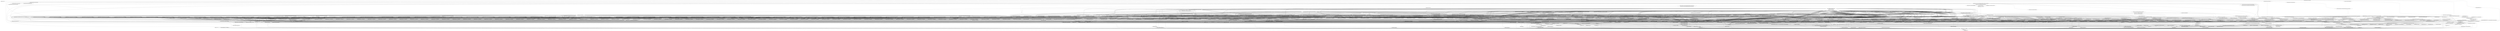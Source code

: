 digraph CallGraph {
"<org.jsoup.examples.HtmlToPlainText: void main(java.lang.String[])>" -> "<java.lang.System: void <clinit>()>";
"<org.jsoup.examples.HtmlToPlainText: void main(java.lang.String[])>" -> "<org.jsoup.examples.HtmlToPlainText: void <init>()>";
"<org.jsoup.examples.HtmlToPlainText: void main(java.lang.String[])>" -> "<org.jsoup.Jsoup: org.jsoup.Connection connect(java.lang.String)>";
"<org.jsoup.examples.HtmlToPlainText: void main(java.lang.String[])>" -> "<org.jsoup.helper.Validate: void isTrue(boolean,java.lang.String)>";
"<java.lang.ThreadGroup: void uncaughtException(java.lang.Thread,java.lang.Throwable)>" -> "<java.lang.RuntimeException: void <init>(java.lang.String)>";
"<java.lang.ClassLoader: void <init>()>" -> "<java.lang.Object: void <init>()>";
"<java.lang.ClassLoader: void <init>()>" -> "<java.lang.RuntimeException: void <init>(java.lang.String)>";
"<java.security.PrivilegedActionException: void <init>(java.lang.Exception)>" -> "<java.lang.Exception: void <init>()>";
"<java.security.PrivilegedActionException: void <init>(java.lang.Exception)>" -> "<java.lang.RuntimeException: void <init>(java.lang.String)>";
"<java.lang.Thread: void <init>(java.lang.ThreadGroup,java.lang.Runnable)>" -> "<java.lang.Object: void <init>()>";
"<java.lang.Thread: void <init>(java.lang.ThreadGroup,java.lang.Runnable)>" -> "<java.lang.RuntimeException: void <init>(java.lang.String)>";
"<java.lang.Thread: void <init>(java.lang.ThreadGroup,java.lang.String)>" -> "<java.lang.Object: void <init>()>";
"<java.lang.Thread: void <init>(java.lang.ThreadGroup,java.lang.String)>" -> "<java.lang.RuntimeException: void <init>(java.lang.String)>";
"<org.jsoup.examples.HtmlToPlainText: void <init>()>" -> "<java.lang.Object: void <init>()>";
"<org.jsoup.Jsoup: org.jsoup.Connection connect(java.lang.String)>" -> "<org.jsoup.helper.HttpConnection: org.jsoup.Connection connect(java.lang.String)>";
"<org.jsoup.helper.Validate: void isTrue(boolean,java.lang.String)>" -> "<java.lang.IllegalArgumentException: void <init>(java.lang.String)>";
"<java.lang.RuntimeException: void <init>(java.lang.String)>" -> "<java.lang.Exception: void <init>()>";
"<java.lang.RuntimeException: void <init>(java.lang.String)>" -> "<java.lang.RuntimeException: void <init>(java.lang.String)>";
"<java.lang.Object: void <init>()>" -> "<java.lang.Object: void finalize()>";
"<java.lang.Object: void <init>()>" -> "<java.lang.RuntimeException: void <init>(java.lang.String)>";
"<java.lang.Exception: void <init>()>" -> "<java.lang.Throwable: void <init>()>";
"<java.lang.Exception: void <init>()>" -> "<java.lang.RuntimeException: void <init>(java.lang.String)>";
"<org.jsoup.helper.HttpConnection: org.jsoup.Connection connect(java.lang.String)>" -> "<org.jsoup.helper.HttpConnection: void <init>()>";
"<java.lang.IllegalArgumentException: void <init>(java.lang.String)>" -> "<java.lang.RuntimeException: void <init>()>";
"<java.lang.IllegalArgumentException: void <init>(java.lang.String)>" -> "<java.lang.RuntimeException: void <init>(java.lang.String)>";
"<java.lang.Object: void finalize()>" -> "<java.lang.RuntimeException: void <init>(java.lang.String)>";
"<java.lang.Throwable: void <init>()>" -> "<java.lang.Object: void <init>()>";
"<java.lang.Throwable: void <init>()>" -> "<java.lang.RuntimeException: void <init>(java.lang.String)>";
"<org.jsoup.helper.HttpConnection: void <init>()>" -> "<java.lang.Object: void <init>()>";
"<org.jsoup.helper.HttpConnection: void <init>()>" -> "<org.jsoup.helper.HttpConnection$Response: void <init>()>";
"<org.jsoup.helper.HttpConnection: void <init>()>" -> "<org.jsoup.helper.HttpConnection$Request: void <init>(org.jsoup.helper.HttpConnection$1)>";
"<java.lang.RuntimeException: void <init>()>" -> "<java.lang.Exception: void <init>()>";
"<java.lang.RuntimeException: void <init>()>" -> "<java.lang.RuntimeException: void <init>(java.lang.String)>";
"<org.jsoup.helper.HttpConnection$Response: void <init>()>" -> "<org.jsoup.helper.HttpConnection$Base: void <init>(org.jsoup.helper.HttpConnection$1)>";
"<org.jsoup.helper.HttpConnection$Request: void <init>(org.jsoup.helper.HttpConnection$1)>" -> "<org.jsoup.helper.HttpConnection$Request: void <init>()>";
"<org.jsoup.helper.HttpConnection$Base: void <init>(org.jsoup.helper.HttpConnection$1)>" -> "<org.jsoup.helper.HttpConnection$Base: void <init>()>";
"<org.jsoup.helper.HttpConnection$Request: void <init>()>" -> "<org.jsoup.Connection$Method: void <clinit>()>";
"<org.jsoup.helper.HttpConnection$Request: void <init>()>" -> "<org.jsoup.parser.Parser: org.jsoup.parser.Parser htmlParser()>";
"<org.jsoup.helper.HttpConnection$Request: void <init>()>" -> "<java.util.ArrayList: void <init>()>";
"<org.jsoup.helper.HttpConnection$Request: void <init>()>" -> "<org.jsoup.helper.HttpConnection$Base: void <init>(org.jsoup.helper.HttpConnection$1)>";
"<org.jsoup.helper.HttpConnection$Base: void <init>()>" -> "<java.lang.Object: void <init>()>";
"<org.jsoup.helper.HttpConnection$Base: void <init>()>" -> "<java.util.LinkedHashMap: void <init>()>";
"<org.jsoup.helper.HttpConnection$Base: void <init>()>" -> "<java.util.LinkedHashMap: void <init>()>";
"<org.jsoup.Connection$Method: void <clinit>()>" -> "<org.jsoup.Connection$Method: void <init>(java.lang.String,int)>";
"<org.jsoup.Connection$Method: void <clinit>()>" -> "<org.jsoup.Connection$Method: void <init>(java.lang.String,int)>";
"<org.jsoup.parser.Parser: org.jsoup.parser.Parser htmlParser()>" -> "<org.jsoup.parser.HtmlTreeBuilder: void <clinit>()>";
"<org.jsoup.parser.Parser: org.jsoup.parser.Parser htmlParser()>" -> "<org.jsoup.parser.Parser: void <init>(org.jsoup.parser.TreeBuilder)>";
"<org.jsoup.parser.Parser: org.jsoup.parser.Parser htmlParser()>" -> "<org.jsoup.parser.HtmlTreeBuilder: void <init>()>";
"<java.util.ArrayList: void <init>()>" -> "<java.util.AbstractList: void <init>()>";
"<java.util.ArrayList: void <init>()>" -> "<java.lang.RuntimeException: void <init>(java.lang.String)>";
"<java.util.LinkedHashMap: void <init>()>" -> "<java.util.HashMap: void <init>()>";
"<java.util.LinkedHashMap: void <init>()>" -> "<java.lang.RuntimeException: void <init>(java.lang.String)>";
"<org.jsoup.Connection$Method: void <init>(java.lang.String,int)>" -> "<java.lang.Enum: void <init>(java.lang.String,int)>";
"<org.jsoup.parser.Parser: void <init>(org.jsoup.parser.TreeBuilder)>" -> "<java.lang.Object: void <init>()>";
"<org.jsoup.parser.HtmlTreeBuilder: void <init>()>" -> "<org.jsoup.parser.TreeBuilder: void <init>()>";
"<org.jsoup.parser.HtmlTreeBuilder: void <init>()>" -> "<java.util.ArrayList: void <init>()>";
"<org.jsoup.parser.HtmlTreeBuilder: void <init>()>" -> "<org.jsoup.helper.DescendableLinkedList: void <init>()>";
"<java.util.AbstractList: void <init>()>" -> "<java.util.AbstractCollection: void <init>()>";
"<java.util.AbstractList: void <init>()>" -> "<java.lang.RuntimeException: void <init>(java.lang.String)>";
"<java.util.HashMap: void <init>()>" -> "<java.util.AbstractMap: void <init>()>";
"<java.util.HashMap: void <init>()>" -> "<java.lang.RuntimeException: void <init>(java.lang.String)>";
"<java.lang.Enum: void <init>(java.lang.String,int)>" -> "<java.lang.Enum: void finalize()>";
"<java.lang.Enum: void <init>(java.lang.String,int)>" -> "<java.lang.RuntimeException: void <init>(java.lang.String)>";
"<java.lang.Enum: void <init>(java.lang.String,int)>" -> "<java.lang.Object: void <init>()>";
"<org.jsoup.parser.TreeBuilder: void <init>()>" -> "<java.lang.Object: void <init>()>";
"<org.jsoup.helper.DescendableLinkedList: void <init>()>" -> "<java.util.LinkedList: void <init>()>";
"<java.util.AbstractCollection: void <init>()>" -> "<java.lang.Object: void <init>()>";
"<java.util.AbstractCollection: void <init>()>" -> "<java.lang.RuntimeException: void <init>(java.lang.String)>";
"<java.util.AbstractMap: void <init>()>" -> "<java.lang.Object: void <init>()>";
"<java.util.AbstractMap: void <init>()>" -> "<java.lang.RuntimeException: void <init>(java.lang.String)>";
"<java.lang.Enum: void finalize()>" -> "<java.lang.RuntimeException: void <init>(java.lang.String)>";
"<java.util.LinkedList: void <init>()>" -> "<java.util.AbstractSequentialList: void <init>()>";
"<java.util.LinkedList: void <init>()>" -> "<java.lang.RuntimeException: void <init>(java.lang.String)>";
"<java.util.AbstractSequentialList: void <init>()>" -> "<java.util.AbstractList: void <init>()>";
"<java.util.AbstractSequentialList: void <init>()>" -> "<java.lang.RuntimeException: void <init>(java.lang.String)>";
"<org.jsoup.parser.HtmlTreeBuilder: void <clinit>()>" -> "<java.lang.Class: boolean desiredAssertionStatus()>";
"<java.lang.Class: boolean desiredAssertionStatus()>" -> "<java.lang.RuntimeException: void <init>(java.lang.String)>";
"<org.jsoup.helper.HttpConnection: org.jsoup.Connection connect(java.lang.String)>" -> "<org.jsoup.helper.HttpConnection: org.jsoup.Connection url(java.lang.String)>";
"<org.jsoup.helper.HttpConnection: org.jsoup.Connection url(java.lang.String)>" -> "<org.jsoup.helper.Validate: void notEmpty(java.lang.String,java.lang.String)>";
"<org.jsoup.helper.HttpConnection: org.jsoup.Connection url(java.lang.String)>" -> "<java.lang.IllegalArgumentException: void <init>(java.lang.String,java.lang.Throwable)>";
"<org.jsoup.helper.HttpConnection: org.jsoup.Connection url(java.lang.String)>" -> "<java.lang.StringBuilder: void <init>()>";
"<org.jsoup.helper.HttpConnection: org.jsoup.Connection url(java.lang.String)>" -> "<java.net.URL: void <init>(java.lang.String)>";
"<org.jsoup.helper.Validate: void notEmpty(java.lang.String,java.lang.String)>" -> "<java.lang.IllegalArgumentException: void <init>(java.lang.String)>";
"<java.lang.IllegalArgumentException: void <init>(java.lang.String,java.lang.Throwable)>" -> "<java.lang.RuntimeException: void <init>()>";
"<java.lang.IllegalArgumentException: void <init>(java.lang.String,java.lang.Throwable)>" -> "<java.lang.RuntimeException: void <init>(java.lang.String)>";
"<java.lang.StringBuilder: void <init>()>" -> "<java.lang.Object: void <init>()>";
"<java.lang.StringBuilder: void <init>()>" -> "<java.lang.RuntimeException: void <init>(java.lang.String)>";
"<java.net.URL: void <init>(java.lang.String)>" -> "<java.lang.Object: void <init>()>";
"<java.net.URL: void <init>(java.lang.String)>" -> "<java.lang.RuntimeException: void <init>(java.lang.String)>";
"<org.jsoup.helper.HttpConnection: org.jsoup.Connection url(java.lang.String)>" -> "<java.lang.StringBuilder: java.lang.StringBuilder append(java.lang.String)>";
"<org.jsoup.helper.HttpConnection: org.jsoup.Connection url(java.lang.String)>" -> "<java.lang.StringBuilder: java.lang.StringBuilder append(java.lang.String)>";
"<org.jsoup.helper.HttpConnection: org.jsoup.Connection url(java.lang.String)>" -> "<java.lang.StringBuilder: java.lang.String toString()>";
"<java.lang.StringBuilder: java.lang.StringBuilder append(java.lang.String)>" -> "<java.lang.RuntimeException: void <init>(java.lang.String)>";
"<java.lang.StringBuilder: java.lang.String toString()>" -> "<java.lang.RuntimeException: void <init>(java.lang.String)>";
"<org.jsoup.examples.HtmlToPlainText: void main(java.lang.String[])>" -> "<org.jsoup.helper.HttpConnection: org.jsoup.nodes.Document get()>";
"<org.jsoup.helper.HttpConnection: org.jsoup.nodes.Document get()>" -> "<org.jsoup.Connection$Method: void <clinit>()>";
"<org.jsoup.helper.HttpConnection: org.jsoup.nodes.Document get()>" -> "<org.jsoup.helper.HttpConnection: org.jsoup.Connection$Response execute()>";
"<org.jsoup.helper.HttpConnection: org.jsoup.Connection$Response execute()>" -> "<org.jsoup.helper.HttpConnection$Response: org.jsoup.helper.HttpConnection$Response execute(org.jsoup.Connection$Request)>";
"<org.jsoup.helper.HttpConnection$Response: org.jsoup.helper.HttpConnection$Response execute(org.jsoup.Connection$Request)>" -> "<org.jsoup.helper.HttpConnection$Response: org.jsoup.helper.HttpConnection$Response execute(org.jsoup.Connection$Request,org.jsoup.helper.HttpConnection$Response)>";
"<org.jsoup.helper.HttpConnection$Response: org.jsoup.helper.HttpConnection$Response execute(org.jsoup.Connection$Request,org.jsoup.helper.HttpConnection$Response)>" -> "<org.jsoup.Connection$Method: void <clinit>()>";
"<org.jsoup.helper.HttpConnection$Response: org.jsoup.helper.HttpConnection$Response execute(org.jsoup.Connection$Request,org.jsoup.helper.HttpConnection$Response)>" -> "<java.io.BufferedInputStream: void <init>(java.io.InputStream)>";
"<org.jsoup.helper.HttpConnection$Response: org.jsoup.helper.HttpConnection$Response execute(org.jsoup.Connection$Request,org.jsoup.helper.HttpConnection$Response)>" -> "<org.jsoup.helper.DataUtil: java.lang.String getCharsetFromContentType(java.lang.String)>";
"<org.jsoup.helper.HttpConnection$Response: org.jsoup.helper.HttpConnection$Response execute(org.jsoup.Connection$Request,org.jsoup.helper.HttpConnection$Response)>" -> "<org.jsoup.helper.DataUtil: java.nio.ByteBuffer readToByteBuffer(java.io.InputStream,int)>";
"<org.jsoup.helper.HttpConnection$Response: org.jsoup.helper.HttpConnection$Response execute(org.jsoup.Connection$Request,org.jsoup.helper.HttpConnection$Response)>" -> "<java.io.BufferedInputStream: void <init>(java.io.InputStream)>";
"<org.jsoup.helper.HttpConnection$Response: org.jsoup.helper.HttpConnection$Response execute(org.jsoup.Connection$Request,org.jsoup.helper.HttpConnection$Response)>" -> "<java.util.zip.GZIPInputStream: void <init>(java.io.InputStream)>";
"<org.jsoup.helper.HttpConnection$Response: org.jsoup.helper.HttpConnection$Response execute(org.jsoup.Connection$Request,org.jsoup.helper.HttpConnection$Response)>" -> "<org.jsoup.UnsupportedMimeTypeException: void <init>(java.lang.String,java.lang.String,java.lang.String)>";
"<org.jsoup.helper.HttpConnection$Response: org.jsoup.helper.HttpConnection$Response execute(org.jsoup.Connection$Request,org.jsoup.helper.HttpConnection$Response)>" -> "<org.jsoup.helper.HttpConnection$Response: org.jsoup.helper.HttpConnection$Response execute(org.jsoup.Connection$Request,org.jsoup.helper.HttpConnection$Response)>";
"<org.jsoup.helper.HttpConnection$Response: org.jsoup.helper.HttpConnection$Response execute(org.jsoup.Connection$Request,org.jsoup.helper.HttpConnection$Response)>" -> "<org.jsoup.HttpStatusException: void <init>(java.lang.String,int,java.lang.String)>";
"<org.jsoup.helper.HttpConnection$Response: org.jsoup.helper.HttpConnection$Response execute(org.jsoup.Connection$Request,org.jsoup.helper.HttpConnection$Response)>" -> "<java.net.URL: void <init>(java.net.URL,java.lang.String)>";
"<org.jsoup.helper.HttpConnection$Response: org.jsoup.helper.HttpConnection$Response execute(org.jsoup.Connection$Request,org.jsoup.helper.HttpConnection$Response)>" -> "<org.jsoup.helper.HttpConnection$Response: void setupFromConnection(java.net.HttpURLConnection,org.jsoup.Connection$Response)>";
"<org.jsoup.helper.HttpConnection$Response: org.jsoup.helper.HttpConnection$Response execute(org.jsoup.Connection$Request,org.jsoup.helper.HttpConnection$Response)>" -> "<org.jsoup.helper.HttpConnection$Response: void <init>(org.jsoup.helper.HttpConnection$Response)>";
"<org.jsoup.helper.HttpConnection$Response: org.jsoup.helper.HttpConnection$Response execute(org.jsoup.Connection$Request,org.jsoup.helper.HttpConnection$Response)>" -> "<org.jsoup.helper.HttpConnection$Response: void writePost(java.util.Collection,java.io.OutputStream)>";
"<org.jsoup.helper.HttpConnection$Response: org.jsoup.helper.HttpConnection$Response execute(org.jsoup.Connection$Request,org.jsoup.helper.HttpConnection$Response)>" -> "<org.jsoup.helper.HttpConnection$Response: java.net.HttpURLConnection createConnection(org.jsoup.Connection$Request)>";
"<org.jsoup.helper.HttpConnection$Response: org.jsoup.helper.HttpConnection$Response execute(org.jsoup.Connection$Request,org.jsoup.helper.HttpConnection$Response)>" -> "<org.jsoup.helper.HttpConnection$Response: void serialiseRequestUrl(org.jsoup.Connection$Request)>";
"<org.jsoup.helper.HttpConnection$Response: org.jsoup.helper.HttpConnection$Response execute(org.jsoup.Connection$Request,org.jsoup.helper.HttpConnection$Response)>" -> "<java.net.MalformedURLException: void <init>(java.lang.String)>";
"<org.jsoup.helper.HttpConnection$Response: org.jsoup.helper.HttpConnection$Response execute(org.jsoup.Connection$Request,org.jsoup.helper.HttpConnection$Response)>" -> "<org.jsoup.helper.Validate: void notNull(java.lang.Object,java.lang.String)>";
"<org.jsoup.helper.HttpConnection$Response: org.jsoup.helper.HttpConnection$Response execute(org.jsoup.Connection$Request,org.jsoup.helper.HttpConnection$Response)>" -> "<org.jsoup.helper.DataUtil: void <clinit>()>";
"<java.io.BufferedInputStream: void <init>(java.io.InputStream)>" -> "<java.io.FilterInputStream: void <init>(java.io.InputStream)>";
"<java.io.BufferedInputStream: void <init>(java.io.InputStream)>" -> "<java.lang.RuntimeException: void <init>(java.lang.String)>";
"<org.jsoup.helper.DataUtil: java.lang.String getCharsetFromContentType(java.lang.String)>" -> "<org.jsoup.helper.DataUtil: void <clinit>()>";
"<org.jsoup.helper.DataUtil: java.lang.String getCharsetFromContentType(java.lang.String)>" -> "<java.nio.charset.Charset: boolean isSupported(java.lang.String)>";
"<org.jsoup.helper.DataUtil: java.lang.String getCharsetFromContentType(java.lang.String)>" -> "<java.nio.charset.Charset: boolean isSupported(java.lang.String)>";
"<org.jsoup.helper.DataUtil: java.lang.String getCharsetFromContentType(java.lang.String)>" -> "<java.util.Locale: void <clinit>()>";
"<org.jsoup.helper.DataUtil: java.nio.ByteBuffer readToByteBuffer(java.io.InputStream,int)>" -> "<org.jsoup.helper.Validate: void isTrue(boolean,java.lang.String)>";
"<org.jsoup.helper.DataUtil: java.nio.ByteBuffer readToByteBuffer(java.io.InputStream,int)>" -> "<java.nio.ByteBuffer: java.nio.ByteBuffer wrap(byte[])>";
"<org.jsoup.helper.DataUtil: java.nio.ByteBuffer readToByteBuffer(java.io.InputStream,int)>" -> "<java.io.ByteArrayOutputStream: void <init>(int)>";
"<java.util.zip.GZIPInputStream: void <init>(java.io.InputStream)>" -> "<java.util.zip.InflaterInputStream: void <init>(java.io.InputStream)>";
"<java.util.zip.GZIPInputStream: void <init>(java.io.InputStream)>" -> "<java.lang.RuntimeException: void <init>(java.lang.String)>";
"<org.jsoup.UnsupportedMimeTypeException: void <init>(java.lang.String,java.lang.String,java.lang.String)>" -> "<java.io.IOException: void <init>(java.lang.String)>";
"<org.jsoup.HttpStatusException: void <init>(java.lang.String,int,java.lang.String)>" -> "<java.io.IOException: void <init>(java.lang.String)>";
"<java.net.URL: void <init>(java.net.URL,java.lang.String)>" -> "<java.lang.Object: void <init>()>";
"<java.net.URL: void <init>(java.net.URL,java.lang.String)>" -> "<java.lang.RuntimeException: void <init>(java.lang.String)>";
"<org.jsoup.helper.HttpConnection$Response: void setupFromConnection(java.net.HttpURLConnection,org.jsoup.Connection$Response)>" -> "<org.jsoup.Connection$Method: void <clinit>()>";
"<org.jsoup.helper.HttpConnection$Response: void setupFromConnection(java.net.HttpURLConnection,org.jsoup.Connection$Response)>" -> "<org.jsoup.Connection$Method: org.jsoup.Connection$Method valueOf(java.lang.String)>";
"<org.jsoup.helper.HttpConnection$Response: void <init>(org.jsoup.helper.HttpConnection$Response)>" -> "<java.lang.String: void <clinit>()>";
"<org.jsoup.helper.HttpConnection$Response: void <init>(org.jsoup.helper.HttpConnection$Response)>" -> "<java.io.IOException: void <init>(java.lang.String)>";
"<org.jsoup.helper.HttpConnection$Response: void <init>(org.jsoup.helper.HttpConnection$Response)>" -> "<java.lang.String: java.lang.String format(java.lang.String,java.lang.Object[])>";
"<org.jsoup.helper.HttpConnection$Response: void <init>(org.jsoup.helper.HttpConnection$Response)>" -> "<org.jsoup.helper.HttpConnection$Base: void <init>(org.jsoup.helper.HttpConnection$1)>";
"<org.jsoup.helper.HttpConnection$Response: void writePost(java.util.Collection,java.io.OutputStream)>" -> "<java.io.OutputStreamWriter: void <init>(java.io.OutputStream,java.lang.String)>";
"<org.jsoup.helper.HttpConnection$Response: void writePost(java.util.Collection,java.io.OutputStream)>" -> "<java.net.URLEncoder: java.lang.String encode(java.lang.String,java.lang.String)>";
"<org.jsoup.helper.HttpConnection$Response: void writePost(java.util.Collection,java.io.OutputStream)>" -> "<java.net.URLEncoder: java.lang.String encode(java.lang.String,java.lang.String)>";
"<org.jsoup.helper.HttpConnection$Response: java.net.HttpURLConnection createConnection(org.jsoup.Connection$Request)>" -> "<org.jsoup.Connection$Method: void <clinit>()>";
"<org.jsoup.helper.HttpConnection$Response: java.net.HttpURLConnection createConnection(org.jsoup.Connection$Request)>" -> "<org.jsoup.helper.HttpConnection$Response: java.lang.String getRequestCookieString(org.jsoup.Connection$Request)>";
"<org.jsoup.helper.HttpConnection$Response: void serialiseRequestUrl(org.jsoup.Connection$Request)>" -> "<java.lang.StringBuilder: void <init>()>";
"<org.jsoup.helper.HttpConnection$Response: void serialiseRequestUrl(org.jsoup.Connection$Request)>" -> "<java.net.URL: void <init>(java.lang.String)>";
"<org.jsoup.helper.HttpConnection$Response: void serialiseRequestUrl(org.jsoup.Connection$Request)>" -> "<java.net.URLEncoder: java.lang.String encode(java.lang.String,java.lang.String)>";
"<org.jsoup.helper.HttpConnection$Response: void serialiseRequestUrl(org.jsoup.Connection$Request)>" -> "<java.net.URLEncoder: java.lang.String encode(java.lang.String,java.lang.String)>";
"<java.net.MalformedURLException: void <init>(java.lang.String)>" -> "<java.io.IOException: void <init>()>";
"<java.net.MalformedURLException: void <init>(java.lang.String)>" -> "<java.lang.RuntimeException: void <init>(java.lang.String)>";
"<org.jsoup.helper.Validate: void notNull(java.lang.Object,java.lang.String)>" -> "<java.lang.IllegalArgumentException: void <init>(java.lang.String)>";
"<org.jsoup.helper.DataUtil: void <clinit>()>" -> "<java.util.regex.Pattern: java.util.regex.Pattern compile(java.lang.String)>";
"<java.io.FilterInputStream: void <init>(java.io.InputStream)>" -> "<java.io.InputStream: void <init>()>";
"<java.io.FilterInputStream: void <init>(java.io.InputStream)>" -> "<java.lang.RuntimeException: void <init>(java.lang.String)>";
"<java.nio.charset.Charset: boolean isSupported(java.lang.String)>" -> "<java.lang.RuntimeException: void <init>(java.lang.String)>";
"<java.nio.ByteBuffer: java.nio.ByteBuffer wrap(byte[])>" -> "<java.lang.RuntimeException: void <init>(java.lang.String)>";
"<java.io.ByteArrayOutputStream: void <init>(int)>" -> "<java.io.OutputStream: void <init>()>";
"<java.io.ByteArrayOutputStream: void <init>(int)>" -> "<java.lang.RuntimeException: void <init>(java.lang.String)>";
"<java.util.zip.InflaterInputStream: void <init>(java.io.InputStream)>" -> "<java.io.FilterInputStream: void <init>(java.io.InputStream)>";
"<java.util.zip.InflaterInputStream: void <init>(java.io.InputStream)>" -> "<java.lang.RuntimeException: void <init>(java.lang.String)>";
"<java.io.IOException: void <init>(java.lang.String)>" -> "<java.lang.Exception: void <init>()>";
"<java.io.IOException: void <init>(java.lang.String)>" -> "<java.lang.RuntimeException: void <init>(java.lang.String)>";
"<org.jsoup.Connection$Method: org.jsoup.Connection$Method valueOf(java.lang.String)>" -> "<java.lang.Enum: java.lang.Enum valueOf(java.lang.Class,java.lang.String)>";
"<java.lang.String: java.lang.String format(java.lang.String,java.lang.Object[])>" -> "<java.lang.RuntimeException: void <init>(java.lang.String)>";
"<java.io.OutputStreamWriter: void <init>(java.io.OutputStream,java.lang.String)>" -> "<java.io.Writer: void <init>()>";
"<java.io.OutputStreamWriter: void <init>(java.io.OutputStream,java.lang.String)>" -> "<java.lang.RuntimeException: void <init>(java.lang.String)>";
"<java.net.URLEncoder: java.lang.String encode(java.lang.String,java.lang.String)>" -> "<java.lang.RuntimeException: void <init>(java.lang.String)>";
"<org.jsoup.helper.HttpConnection$Response: java.lang.String getRequestCookieString(org.jsoup.Connection$Request)>" -> "<java.lang.StringBuilder: void <init>()>";
"<java.io.IOException: void <init>()>" -> "<java.lang.Exception: void <init>()>";
"<java.io.IOException: void <init>()>" -> "<java.lang.RuntimeException: void <init>(java.lang.String)>";
"<java.util.regex.Pattern: java.util.regex.Pattern compile(java.lang.String)>" -> "<java.lang.RuntimeException: void <init>(java.lang.String)>";
"<java.io.InputStream: void <init>()>" -> "<java.lang.Object: void <init>()>";
"<java.io.InputStream: void <init>()>" -> "<java.lang.RuntimeException: void <init>(java.lang.String)>";
"<java.io.OutputStream: void <init>()>" -> "<java.lang.Object: void <init>()>";
"<java.io.OutputStream: void <init>()>" -> "<java.lang.RuntimeException: void <init>(java.lang.String)>";
"<java.lang.Enum: java.lang.Enum valueOf(java.lang.Class,java.lang.String)>" -> "<java.lang.RuntimeException: void <init>(java.lang.String)>";
"<java.io.Writer: void <init>()>" -> "<java.lang.Object: void <init>()>";
"<java.io.Writer: void <init>()>" -> "<java.lang.RuntimeException: void <init>(java.lang.String)>";
"<org.jsoup.helper.HttpConnection$Response: java.lang.String getRequestCookieString(org.jsoup.Connection$Request)>" -> "<java.lang.StringBuilder: java.lang.StringBuilder append(java.lang.String)>";
"<org.jsoup.helper.HttpConnection$Response: java.lang.String getRequestCookieString(org.jsoup.Connection$Request)>" -> "<java.lang.StringBuilder: java.lang.StringBuilder append(java.lang.String)>";
"<org.jsoup.helper.HttpConnection$Response: java.lang.String getRequestCookieString(org.jsoup.Connection$Request)>" -> "<java.lang.StringBuilder: java.lang.String toString()>";
"<org.jsoup.helper.HttpConnection$Response: void serialiseRequestUrl(org.jsoup.Connection$Request)>" -> "<java.net.URL: java.lang.String getProtocol()>";
"<org.jsoup.helper.HttpConnection$Response: void serialiseRequestUrl(org.jsoup.Connection$Request)>" -> "<java.net.URL: java.lang.String getAuthority()>";
"<org.jsoup.helper.HttpConnection$Response: void serialiseRequestUrl(org.jsoup.Connection$Request)>" -> "<java.net.URL: java.lang.String getPath()>";
"<org.jsoup.helper.HttpConnection$Response: void serialiseRequestUrl(org.jsoup.Connection$Request)>" -> "<java.net.URL: java.lang.String getQuery()>";
"<org.jsoup.helper.HttpConnection$Response: void serialiseRequestUrl(org.jsoup.Connection$Request)>" -> "<java.net.URL: java.lang.String getQuery()>";
"<java.net.URL: java.lang.String getProtocol()>" -> "<java.lang.RuntimeException: void <init>(java.lang.String)>";
"<java.net.URL: java.lang.String getAuthority()>" -> "<java.lang.RuntimeException: void <init>(java.lang.String)>";
"<java.net.URL: java.lang.String getPath()>" -> "<java.lang.RuntimeException: void <init>(java.lang.String)>";
"<java.net.URL: java.lang.String getQuery()>" -> "<java.lang.RuntimeException: void <init>(java.lang.String)>";
"<org.jsoup.helper.HttpConnection$Response: void serialiseRequestUrl(org.jsoup.Connection$Request)>" -> "<java.lang.StringBuilder: java.lang.StringBuilder append(java.lang.String)>";
"<org.jsoup.helper.HttpConnection$Response: void serialiseRequestUrl(org.jsoup.Connection$Request)>" -> "<java.lang.StringBuilder: java.lang.StringBuilder append(java.lang.String)>";
"<org.jsoup.helper.HttpConnection$Response: void serialiseRequestUrl(org.jsoup.Connection$Request)>" -> "<java.lang.StringBuilder: java.lang.StringBuilder append(char)>";
"<org.jsoup.helper.HttpConnection$Response: void serialiseRequestUrl(org.jsoup.Connection$Request)>" -> "<java.lang.StringBuilder: java.lang.StringBuilder append(java.lang.String)>";
"<org.jsoup.helper.HttpConnection$Response: void serialiseRequestUrl(org.jsoup.Connection$Request)>" -> "<java.lang.StringBuilder: java.lang.String toString()>";
"<java.lang.StringBuilder: java.lang.StringBuilder append(char)>" -> "<java.lang.RuntimeException: void <init>(java.lang.String)>";
"<org.jsoup.helper.HttpConnection$Response: void writePost(java.util.Collection,java.io.OutputStream)>" -> "<java.io.Writer: java.io.Writer append(char)>";
"<org.jsoup.helper.HttpConnection$Response: void writePost(java.util.Collection,java.io.OutputStream)>" -> "<java.io.Writer: void write(java.lang.String)>";
"<org.jsoup.helper.HttpConnection$Response: void writePost(java.util.Collection,java.io.OutputStream)>" -> "<java.io.OutputStreamWriter: void write(int)>";
"<org.jsoup.helper.HttpConnection$Response: void writePost(java.util.Collection,java.io.OutputStream)>" -> "<java.io.Writer: void write(java.lang.String)>";
"<org.jsoup.helper.HttpConnection$Response: void writePost(java.util.Collection,java.io.OutputStream)>" -> "<java.io.OutputStreamWriter: void close()>";
"<java.io.Writer: java.io.Writer append(char)>" -> "<java.lang.RuntimeException: void <init>(java.lang.String)>";
"<java.io.Writer: void write(java.lang.String)>" -> "<java.lang.RuntimeException: void <init>(java.lang.String)>";
"<java.io.OutputStreamWriter: void write(int)>" -> "<java.lang.RuntimeException: void <init>(java.lang.String)>";
"<java.io.OutputStreamWriter: void close()>" -> "<java.lang.RuntimeException: void <init>(java.lang.String)>";
"<org.jsoup.helper.HttpConnection$Response: void <init>(org.jsoup.helper.HttpConnection$Response)>" -> "<org.jsoup.helper.HttpConnection$Response: java.net.URL url()>";
"<org.jsoup.helper.HttpConnection$Response: java.net.URL url()>" -> "<org.jsoup.helper.HttpConnection$Base: java.net.URL url()>";
"<org.jsoup.helper.HttpConnection$Response: void setupFromConnection(java.net.HttpURLConnection,org.jsoup.Connection$Response)>" -> "<org.jsoup.helper.HttpConnection$Response: java.util.Map cookies()>";
"<org.jsoup.helper.HttpConnection$Response: java.util.Map cookies()>" -> "<org.jsoup.helper.HttpConnection$Base: java.util.Map cookies()>";
"<org.jsoup.helper.HttpConnection$Response: void setupFromConnection(java.net.HttpURLConnection,org.jsoup.Connection$Response)>" -> "<org.jsoup.helper.HttpConnection$Response: void processResponseHeaders(java.util.Map)>";
"<org.jsoup.helper.HttpConnection$Response: void setupFromConnection(java.net.HttpURLConnection,org.jsoup.Connection$Response)>" -> "<org.jsoup.helper.HttpConnection$Response: boolean hasCookie(java.lang.String)>";
"<org.jsoup.helper.HttpConnection$Response: void setupFromConnection(java.net.HttpURLConnection,org.jsoup.Connection$Response)>" -> "<org.jsoup.helper.HttpConnection$Base: org.jsoup.Connection$Base cookie(java.lang.String,java.lang.String)>";
"<org.jsoup.helper.HttpConnection$Response: void processResponseHeaders(java.util.Map)>" -> "<org.jsoup.parser.TokenQueue: void <init>(java.lang.String)>";
"<org.jsoup.helper.HttpConnection$Response: boolean hasCookie(java.lang.String)>" -> "<org.jsoup.helper.HttpConnection$Base: boolean hasCookie(java.lang.String)>";
"<org.jsoup.helper.HttpConnection$Base: org.jsoup.Connection$Base cookie(java.lang.String,java.lang.String)>" -> "<org.jsoup.helper.Validate: void notEmpty(java.lang.String,java.lang.String)>";
"<org.jsoup.helper.HttpConnection$Base: org.jsoup.Connection$Base cookie(java.lang.String,java.lang.String)>" -> "<org.jsoup.helper.Validate: void notNull(java.lang.Object,java.lang.String)>";
"<org.jsoup.parser.TokenQueue: void <init>(java.lang.String)>" -> "<java.lang.Object: void <init>()>";
"<org.jsoup.parser.TokenQueue: void <init>(java.lang.String)>" -> "<org.jsoup.helper.Validate: void notNull(java.lang.Object)>";
"<org.jsoup.helper.HttpConnection$Base: boolean hasCookie(java.lang.String)>" -> "<org.jsoup.helper.Validate: void notEmpty(java.lang.String)>";
"<org.jsoup.helper.Validate: void notNull(java.lang.Object)>" -> "<java.lang.IllegalArgumentException: void <init>(java.lang.String)>";
"<org.jsoup.helper.Validate: void notEmpty(java.lang.String)>" -> "<java.lang.IllegalArgumentException: void <init>(java.lang.String)>";
"<org.jsoup.helper.Validate: void notEmpty(java.lang.String)>" -> "<java.lang.String: int length()>";
"<java.lang.String: int length()>" -> "<java.lang.RuntimeException: void <init>(java.lang.String)>";
"<org.jsoup.helper.HttpConnection$Response: void processResponseHeaders(java.util.Map)>" -> "<org.jsoup.parser.TokenQueue: java.lang.String chompTo(java.lang.String)>";
"<org.jsoup.helper.HttpConnection$Response: void processResponseHeaders(java.util.Map)>" -> "<org.jsoup.parser.TokenQueue: java.lang.String consumeTo(java.lang.String)>";
"<org.jsoup.parser.TokenQueue: java.lang.String consumeTo(java.lang.String)>" -> "<java.lang.String: java.lang.String substring(int,int)>";
"<org.jsoup.parser.TokenQueue: java.lang.String consumeTo(java.lang.String)>" -> "<java.lang.String: int length()>";
"<java.lang.String: java.lang.String substring(int,int)>" -> "<java.lang.RuntimeException: void <init>(java.lang.String)>";
"<org.jsoup.parser.TokenQueue: java.lang.String consumeTo(java.lang.String)>" -> "<org.jsoup.parser.TokenQueue: java.lang.String remainder()>";
"<org.jsoup.parser.TokenQueue: java.lang.String remainder()>" -> "<java.lang.StringBuilder: void <init>()>";
"<org.jsoup.parser.TokenQueue: java.lang.String remainder()>" -> "<java.lang.StringBuilder: java.lang.StringBuilder append(char)>";
"<org.jsoup.parser.TokenQueue: java.lang.String remainder()>" -> "<java.lang.StringBuilder: java.lang.String toString()>";
"<org.jsoup.parser.TokenQueue: java.lang.String remainder()>" -> "<org.jsoup.parser.TokenQueue: boolean isEmpty()>";
"<org.jsoup.parser.TokenQueue: java.lang.String remainder()>" -> "<org.jsoup.parser.TokenQueue: char consume()>";
"<org.jsoup.parser.TokenQueue: boolean isEmpty()>" -> "<org.jsoup.parser.TokenQueue: int remainingLength()>";
"<org.jsoup.parser.TokenQueue: java.lang.String chompTo(java.lang.String)>" -> "<org.jsoup.parser.TokenQueue: java.lang.String consumeTo(java.lang.String)>";
"<org.jsoup.parser.TokenQueue: java.lang.String chompTo(java.lang.String)>" -> "<org.jsoup.parser.TokenQueue: boolean matchChomp(java.lang.String)>";
"<org.jsoup.parser.TokenQueue: boolean matchChomp(java.lang.String)>" -> "<java.lang.String: int length()>";
"<org.jsoup.parser.TokenQueue: boolean matchChomp(java.lang.String)>" -> "<org.jsoup.parser.TokenQueue: boolean matches(java.lang.String)>";
"<org.jsoup.parser.TokenQueue: boolean matches(java.lang.String)>" -> "<java.lang.String: int length()>";
"<org.jsoup.helper.HttpConnection$Response: void processResponseHeaders(java.util.Map)>" -> "<java.lang.String: java.lang.String trim()>";
"<java.lang.String: java.lang.String trim()>" -> "<java.lang.RuntimeException: void <init>(java.lang.String)>";
"<org.jsoup.helper.HttpConnection$Response: void processResponseHeaders(java.util.Map)>" -> "<java.lang.String: boolean equalsIgnoreCase(java.lang.String)>";
"<org.jsoup.helper.HttpConnection$Response: void processResponseHeaders(java.util.Map)>" -> "<java.lang.String: java.lang.String trim()>";
"<org.jsoup.helper.HttpConnection$Response: void processResponseHeaders(java.util.Map)>" -> "<java.lang.String: int length()>";
"<java.lang.String: boolean equalsIgnoreCase(java.lang.String)>" -> "<java.lang.RuntimeException: void <init>(java.lang.String)>";
"<org.jsoup.helper.HttpConnection$Response: void processResponseHeaders(java.util.Map)>" -> "<org.jsoup.helper.HttpConnection$Base: org.jsoup.Connection$Base cookie(java.lang.String,java.lang.String)>";
"<org.jsoup.helper.HttpConnection$Response: void processResponseHeaders(java.util.Map)>" -> "<org.jsoup.helper.HttpConnection$Base: org.jsoup.Connection$Base header(java.lang.String,java.lang.String)>";
"<org.jsoup.helper.HttpConnection$Base: org.jsoup.Connection$Base header(java.lang.String,java.lang.String)>" -> "<org.jsoup.helper.Validate: void notEmpty(java.lang.String,java.lang.String)>";
"<org.jsoup.helper.HttpConnection$Base: org.jsoup.Connection$Base header(java.lang.String,java.lang.String)>" -> "<org.jsoup.helper.Validate: void notNull(java.lang.Object,java.lang.String)>";
"<org.jsoup.helper.HttpConnection$Base: org.jsoup.Connection$Base header(java.lang.String,java.lang.String)>" -> "<org.jsoup.helper.HttpConnection$Base: org.jsoup.Connection$Base removeHeader(java.lang.String)>";
"<org.jsoup.helper.HttpConnection$Base: org.jsoup.Connection$Base removeHeader(java.lang.String)>" -> "<org.jsoup.helper.Validate: void notEmpty(java.lang.String,java.lang.String)>";
"<org.jsoup.helper.HttpConnection$Base: org.jsoup.Connection$Base removeHeader(java.lang.String)>" -> "<org.jsoup.helper.HttpConnection$Base: java.util.Map$Entry scanHeaders(java.lang.String)>";
"<org.jsoup.helper.HttpConnection$Base: java.util.Map$Entry scanHeaders(java.lang.String)>" -> "<java.lang.String: java.lang.String toLowerCase()>";
"<java.lang.String: java.lang.String toLowerCase()>" -> "<java.lang.RuntimeException: void <init>(java.lang.String)>";
"<org.jsoup.helper.DataUtil: java.nio.ByteBuffer readToByteBuffer(java.io.InputStream,int)>" -> "<java.io.ByteArrayOutputStream: byte[] toByteArray()>";
"<org.jsoup.helper.DataUtil: java.nio.ByteBuffer readToByteBuffer(java.io.InputStream,int)>" -> "<java.io.ByteArrayOutputStream: void write(byte[],int,int)>";
"<org.jsoup.helper.DataUtil: java.nio.ByteBuffer readToByteBuffer(java.io.InputStream,int)>" -> "<java.io.ByteArrayOutputStream: void write(byte[],int,int)>";
"<java.io.ByteArrayOutputStream: byte[] toByteArray()>" -> "<java.lang.RuntimeException: void <init>(java.lang.String)>";
"<java.io.ByteArrayOutputStream: void write(byte[],int,int)>" -> "<java.lang.RuntimeException: void <init>(java.lang.String)>";
"<org.jsoup.helper.DataUtil: java.nio.ByteBuffer readToByteBuffer(java.io.InputStream,int)>" -> "<java.io.FilterInputStream: int read(byte[])>";
"<java.io.FilterInputStream: int read(byte[])>" -> "<java.lang.RuntimeException: void <init>(java.lang.String)>";
"<org.jsoup.helper.HttpConnection$Response: org.jsoup.helper.HttpConnection$Response execute(org.jsoup.Connection$Request,org.jsoup.helper.HttpConnection$Response)>" -> "<java.io.BufferedInputStream: void close()>";
"<org.jsoup.helper.HttpConnection$Response: org.jsoup.helper.HttpConnection$Response execute(org.jsoup.Connection$Request,org.jsoup.helper.HttpConnection$Response)>" -> "<java.io.BufferedInputStream: void close()>";
"<java.io.BufferedInputStream: void close()>" -> "<java.lang.RuntimeException: void <init>(java.lang.String)>";
"<org.jsoup.helper.HttpConnection$Response: org.jsoup.helper.HttpConnection$Response execute(org.jsoup.Connection$Request,org.jsoup.helper.HttpConnection$Response)>" -> "<java.net.URL: java.lang.String getProtocol()>";
"<org.jsoup.helper.HttpConnection$Response: org.jsoup.helper.HttpConnection$Response execute(org.jsoup.Connection$Request,org.jsoup.helper.HttpConnection$Response)>" -> "<java.net.URL: java.lang.String toString()>";
"<org.jsoup.helper.HttpConnection$Response: org.jsoup.helper.HttpConnection$Response execute(org.jsoup.Connection$Request,org.jsoup.helper.HttpConnection$Response)>" -> "<java.net.URL: java.lang.String toString()>";
"<java.net.URL: java.lang.String toString()>" -> "<java.lang.RuntimeException: void <init>(java.lang.String)>";
"<org.jsoup.helper.HttpConnection$Response: org.jsoup.helper.HttpConnection$Response execute(org.jsoup.Connection$Request,org.jsoup.helper.HttpConnection$Response)>" -> "<org.jsoup.helper.HttpConnection$Response: java.lang.String header(java.lang.String)>";
"<org.jsoup.helper.HttpConnection$Response: org.jsoup.helper.HttpConnection$Response execute(org.jsoup.Connection$Request,org.jsoup.helper.HttpConnection$Response)>" -> "<org.jsoup.helper.HttpConnection$Response: java.lang.String contentType()>";
"<org.jsoup.helper.HttpConnection$Response: org.jsoup.helper.HttpConnection$Response execute(org.jsoup.Connection$Request,org.jsoup.helper.HttpConnection$Response)>" -> "<org.jsoup.helper.HttpConnection$Response: boolean hasHeader(java.lang.String)>";
"<org.jsoup.helper.HttpConnection$Response: org.jsoup.helper.HttpConnection$Response execute(org.jsoup.Connection$Request,org.jsoup.helper.HttpConnection$Response)>" -> "<org.jsoup.helper.HttpConnection$Response: java.lang.String header(java.lang.String)>";
"<org.jsoup.helper.HttpConnection$Response: java.lang.String header(java.lang.String)>" -> "<org.jsoup.helper.HttpConnection$Base: java.lang.String header(java.lang.String)>";
"<org.jsoup.helper.HttpConnection$Response: boolean hasHeader(java.lang.String)>" -> "<org.jsoup.helper.HttpConnection$Base: boolean hasHeader(java.lang.String)>";
"<org.jsoup.helper.HttpConnection$Base: java.lang.String header(java.lang.String)>" -> "<org.jsoup.helper.Validate: void notNull(java.lang.Object,java.lang.String)>";
"<org.jsoup.helper.HttpConnection$Base: java.lang.String header(java.lang.String)>" -> "<org.jsoup.helper.HttpConnection$Base: java.lang.String getHeaderCaseInsensitive(java.lang.String)>";
"<org.jsoup.helper.HttpConnection$Base: boolean hasHeader(java.lang.String)>" -> "<org.jsoup.helper.Validate: void notEmpty(java.lang.String,java.lang.String)>";
"<org.jsoup.helper.HttpConnection$Base: boolean hasHeader(java.lang.String)>" -> "<org.jsoup.helper.HttpConnection$Base: java.lang.String getHeaderCaseInsensitive(java.lang.String)>";
"<org.jsoup.helper.HttpConnection$Base: java.lang.String getHeaderCaseInsensitive(java.lang.String)>" -> "<org.jsoup.helper.Validate: void notNull(java.lang.Object,java.lang.String)>";
"<org.jsoup.helper.HttpConnection$Base: java.lang.String getHeaderCaseInsensitive(java.lang.String)>" -> "<org.jsoup.helper.HttpConnection$Base: java.util.Map$Entry scanHeaders(java.lang.String)>";
"<org.jsoup.helper.HttpConnection$Base: java.lang.String getHeaderCaseInsensitive(java.lang.String)>" -> "<java.lang.String: java.lang.String toLowerCase()>";
"<org.jsoup.helper.HttpConnection$Response: org.jsoup.helper.HttpConnection$Response execute(org.jsoup.Connection$Request,org.jsoup.helper.HttpConnection$Response)>" -> "<java.lang.String: boolean equals(java.lang.Object)>";
"<org.jsoup.helper.HttpConnection$Response: org.jsoup.helper.HttpConnection$Response execute(org.jsoup.Connection$Request,org.jsoup.helper.HttpConnection$Response)>" -> "<java.lang.String: boolean equals(java.lang.Object)>";
"<org.jsoup.helper.HttpConnection$Response: org.jsoup.helper.HttpConnection$Response execute(org.jsoup.Connection$Request,org.jsoup.helper.HttpConnection$Response)>" -> "<java.lang.String: boolean startsWith(java.lang.String)>";
"<org.jsoup.helper.HttpConnection$Response: org.jsoup.helper.HttpConnection$Response execute(org.jsoup.Connection$Request,org.jsoup.helper.HttpConnection$Response)>" -> "<java.lang.String: boolean startsWith(java.lang.String)>";
"<org.jsoup.helper.HttpConnection$Response: org.jsoup.helper.HttpConnection$Response execute(org.jsoup.Connection$Request,org.jsoup.helper.HttpConnection$Response)>" -> "<java.lang.String: boolean startsWith(java.lang.String)>";
"<org.jsoup.helper.HttpConnection$Response: org.jsoup.helper.HttpConnection$Response execute(org.jsoup.Connection$Request,org.jsoup.helper.HttpConnection$Response)>" -> "<java.lang.String: boolean equalsIgnoreCase(java.lang.String)>";
"<java.lang.String: boolean equals(java.lang.Object)>" -> "<java.lang.RuntimeException: void <init>(java.lang.String)>";
"<java.lang.String: boolean startsWith(java.lang.String)>" -> "<java.lang.RuntimeException: void <init>(java.lang.String)>";
"<org.jsoup.helper.DataUtil: java.lang.String getCharsetFromContentType(java.lang.String)>" -> "<java.lang.String: java.lang.String trim()>";
"<org.jsoup.helper.DataUtil: java.lang.String getCharsetFromContentType(java.lang.String)>" -> "<java.lang.String: java.lang.String toUpperCase(java.util.Locale)>";
"<java.lang.String: java.lang.String toUpperCase(java.util.Locale)>" -> "<java.lang.RuntimeException: void <init>(java.lang.String)>";
"<org.jsoup.helper.HttpConnection$Response: org.jsoup.helper.HttpConnection$Response execute(org.jsoup.Connection$Request,org.jsoup.helper.HttpConnection$Response)>" -> "<org.jsoup.helper.HttpConnection$Request: java.net.URL url()>";
"<org.jsoup.helper.HttpConnection$Response: org.jsoup.helper.HttpConnection$Response execute(org.jsoup.Connection$Request,org.jsoup.helper.HttpConnection$Response)>" -> "<org.jsoup.helper.HttpConnection$Request: org.jsoup.Connection$Method method()>";
"<org.jsoup.helper.HttpConnection$Response: org.jsoup.helper.HttpConnection$Response execute(org.jsoup.Connection$Request,org.jsoup.helper.HttpConnection$Response)>" -> "<org.jsoup.helper.HttpConnection$Request: java.util.Collection data()>";
"<org.jsoup.helper.HttpConnection$Response: org.jsoup.helper.HttpConnection$Response execute(org.jsoup.Connection$Request,org.jsoup.helper.HttpConnection$Response)>" -> "<org.jsoup.helper.HttpConnection$Request: org.jsoup.Connection$Method method()>";
"<org.jsoup.helper.HttpConnection$Response: org.jsoup.helper.HttpConnection$Response execute(org.jsoup.Connection$Request,org.jsoup.helper.HttpConnection$Response)>" -> "<org.jsoup.helper.HttpConnection$Request: java.util.Collection data()>";
"<org.jsoup.helper.HttpConnection$Response: org.jsoup.helper.HttpConnection$Response execute(org.jsoup.Connection$Request,org.jsoup.helper.HttpConnection$Response)>" -> "<org.jsoup.helper.HttpConnection$Request: boolean followRedirects()>";
"<org.jsoup.helper.HttpConnection$Response: org.jsoup.helper.HttpConnection$Response execute(org.jsoup.Connection$Request,org.jsoup.helper.HttpConnection$Response)>" -> "<org.jsoup.helper.HttpConnection$Base: org.jsoup.Connection$Base method(org.jsoup.Connection$Method)>";
"<org.jsoup.helper.HttpConnection$Response: org.jsoup.helper.HttpConnection$Response execute(org.jsoup.Connection$Request,org.jsoup.helper.HttpConnection$Response)>" -> "<org.jsoup.helper.HttpConnection$Request: java.util.Collection data()>";
"<org.jsoup.helper.HttpConnection$Response: org.jsoup.helper.HttpConnection$Response execute(org.jsoup.Connection$Request,org.jsoup.helper.HttpConnection$Response)>" -> "<org.jsoup.helper.HttpConnection$Request: java.net.URL url()>";
"<org.jsoup.helper.HttpConnection$Response: org.jsoup.helper.HttpConnection$Response execute(org.jsoup.Connection$Request,org.jsoup.helper.HttpConnection$Response)>" -> "<org.jsoup.helper.HttpConnection$Base: org.jsoup.Connection$Base url(java.net.URL)>";
"<org.jsoup.helper.HttpConnection$Response: org.jsoup.helper.HttpConnection$Response execute(org.jsoup.Connection$Request,org.jsoup.helper.HttpConnection$Response)>" -> "<org.jsoup.helper.HttpConnection$Base: org.jsoup.Connection$Base cookie(java.lang.String,java.lang.String)>";
"<org.jsoup.helper.HttpConnection$Response: org.jsoup.helper.HttpConnection$Response execute(org.jsoup.Connection$Request,org.jsoup.helper.HttpConnection$Response)>" -> "<org.jsoup.helper.HttpConnection$Request: boolean ignoreHttpErrors()>";
"<org.jsoup.helper.HttpConnection$Response: org.jsoup.helper.HttpConnection$Response execute(org.jsoup.Connection$Request,org.jsoup.helper.HttpConnection$Response)>" -> "<org.jsoup.helper.HttpConnection$Request: java.net.URL url()>";
"<org.jsoup.helper.HttpConnection$Response: org.jsoup.helper.HttpConnection$Response execute(org.jsoup.Connection$Request,org.jsoup.helper.HttpConnection$Response)>" -> "<org.jsoup.helper.HttpConnection$Request: boolean ignoreContentType()>";
"<org.jsoup.helper.HttpConnection$Response: org.jsoup.helper.HttpConnection$Response execute(org.jsoup.Connection$Request,org.jsoup.helper.HttpConnection$Response)>" -> "<org.jsoup.helper.HttpConnection$Request: java.net.URL url()>";
"<org.jsoup.helper.HttpConnection$Response: org.jsoup.helper.HttpConnection$Response execute(org.jsoup.Connection$Request,org.jsoup.helper.HttpConnection$Response)>" -> "<org.jsoup.helper.HttpConnection$Request: int maxBodySize()>";
"<org.jsoup.helper.HttpConnection$Request: java.net.URL url()>" -> "<org.jsoup.helper.HttpConnection$Base: java.net.URL url()>";
"<org.jsoup.helper.HttpConnection$Request: org.jsoup.Connection$Method method()>" -> "<org.jsoup.helper.HttpConnection$Base: org.jsoup.Connection$Method method()>";
"<org.jsoup.helper.HttpConnection$Base: org.jsoup.Connection$Base method(org.jsoup.Connection$Method)>" -> "<org.jsoup.helper.Validate: void notNull(java.lang.Object,java.lang.String)>";
"<org.jsoup.helper.HttpConnection$Base: org.jsoup.Connection$Base url(java.net.URL)>" -> "<org.jsoup.helper.Validate: void notNull(java.lang.Object,java.lang.String)>";
"<org.jsoup.helper.HttpConnection$Base: org.jsoup.Connection$Base cookie(java.lang.String,java.lang.String)>" -> "<java.util.HashMap: java.lang.Object put(java.lang.Object,java.lang.Object)>";
"<java.util.HashMap: java.lang.Object put(java.lang.Object,java.lang.Object)>" -> "<java.lang.RuntimeException: void <init>(java.lang.String)>";
"<org.jsoup.helper.HttpConnection$Response: org.jsoup.helper.HttpConnection$Response execute(org.jsoup.Connection$Request,org.jsoup.helper.HttpConnection$Response)>" -> "<java.util.ArrayList: int size()>";
"<org.jsoup.helper.HttpConnection$Response: org.jsoup.helper.HttpConnection$Response execute(org.jsoup.Connection$Request,org.jsoup.helper.HttpConnection$Response)>" -> "<java.util.ArrayList: void clear()>";
"<java.util.ArrayList: int size()>" -> "<java.lang.RuntimeException: void <init>(java.lang.String)>";
"<java.util.ArrayList: void clear()>" -> "<java.lang.RuntimeException: void <init>(java.lang.String)>";
"<org.jsoup.helper.HttpConnection$Response: void serialiseRequestUrl(org.jsoup.Connection$Request)>" -> "<org.jsoup.helper.HttpConnection$Request: java.net.URL url()>";
"<org.jsoup.helper.HttpConnection$Response: void serialiseRequestUrl(org.jsoup.Connection$Request)>" -> "<org.jsoup.helper.HttpConnection$Request: java.util.Collection data()>";
"<org.jsoup.helper.HttpConnection$Response: void serialiseRequestUrl(org.jsoup.Connection$Request)>" -> "<org.jsoup.helper.HttpConnection$Base: org.jsoup.Connection$Base url(java.net.URL)>";
"<org.jsoup.helper.HttpConnection$Response: void serialiseRequestUrl(org.jsoup.Connection$Request)>" -> "<org.jsoup.helper.HttpConnection$Request: java.util.Collection data()>";
"<org.jsoup.helper.HttpConnection$Response: void serialiseRequestUrl(org.jsoup.Connection$Request)>" -> "<java.util.ArrayList: java.util.Iterator iterator()>";
"<org.jsoup.helper.HttpConnection$Response: void serialiseRequestUrl(org.jsoup.Connection$Request)>" -> "<java.util.ArrayList: void clear()>";
"<java.util.ArrayList: java.util.Iterator iterator()>" -> "<java.lang.RuntimeException: void <init>(java.lang.String)>";
"<org.jsoup.helper.HttpConnection$Response: java.net.HttpURLConnection createConnection(org.jsoup.Connection$Request)>" -> "<org.jsoup.helper.HttpConnection$Request: java.net.URL url()>";
"<org.jsoup.helper.HttpConnection$Response: java.net.HttpURLConnection createConnection(org.jsoup.Connection$Request)>" -> "<org.jsoup.helper.HttpConnection$Request: org.jsoup.Connection$Method method()>";
"<org.jsoup.helper.HttpConnection$Response: java.net.HttpURLConnection createConnection(org.jsoup.Connection$Request)>" -> "<org.jsoup.helper.HttpConnection$Request: int timeout()>";
"<org.jsoup.helper.HttpConnection$Response: java.net.HttpURLConnection createConnection(org.jsoup.Connection$Request)>" -> "<org.jsoup.helper.HttpConnection$Request: int timeout()>";
"<org.jsoup.helper.HttpConnection$Response: java.net.HttpURLConnection createConnection(org.jsoup.Connection$Request)>" -> "<org.jsoup.helper.HttpConnection$Request: org.jsoup.Connection$Method method()>";
"<org.jsoup.helper.HttpConnection$Response: java.net.HttpURLConnection createConnection(org.jsoup.Connection$Request)>" -> "<org.jsoup.helper.HttpConnection$Request: java.util.Map cookies()>";
"<org.jsoup.helper.HttpConnection$Response: java.net.HttpURLConnection createConnection(org.jsoup.Connection$Request)>" -> "<org.jsoup.helper.HttpConnection$Request: java.util.Map headers()>";
"<org.jsoup.helper.HttpConnection$Request: java.util.Map cookies()>" -> "<org.jsoup.helper.HttpConnection$Base: java.util.Map cookies()>";
"<org.jsoup.helper.HttpConnection$Request: java.util.Map headers()>" -> "<org.jsoup.helper.HttpConnection$Base: java.util.Map headers()>";
"<org.jsoup.helper.HttpConnection$Response: java.net.HttpURLConnection createConnection(org.jsoup.Connection$Request)>" -> "<java.lang.Enum: java.lang.String name()>";
"<java.lang.Enum: java.lang.String name()>" -> "<java.lang.RuntimeException: void <init>(java.lang.String)>";
"<org.jsoup.helper.HttpConnection$Response: java.net.HttpURLConnection createConnection(org.jsoup.Connection$Request)>" -> "<java.net.URL: java.net.URLConnection openConnection()>";
"<java.net.URL: java.net.URLConnection openConnection()>" -> "<java.lang.RuntimeException: void <init>(java.lang.String)>";
"<org.jsoup.helper.HttpConnection$Response: java.net.HttpURLConnection createConnection(org.jsoup.Connection$Request)>" -> "<java.util.HashMap: int size()>";
"<org.jsoup.helper.HttpConnection$Response: java.net.HttpURLConnection createConnection(org.jsoup.Connection$Request)>" -> "<java.util.LinkedHashMap: java.util.Set entrySet()>";
"<java.util.HashMap: int size()>" -> "<java.lang.RuntimeException: void <init>(java.lang.String)>";
"<java.util.LinkedHashMap: java.util.Set entrySet()>" -> "<java.lang.RuntimeException: void <init>(java.lang.String)>";
"<org.jsoup.helper.HttpConnection$Response: void setupFromConnection(java.net.HttpURLConnection,org.jsoup.Connection$Response)>" -> "<java.util.LinkedHashMap: java.util.Set entrySet()>";
"<org.jsoup.helper.HttpConnection$Response: void processResponseHeaders(java.util.Map)>" -> "<java.util.LinkedHashMap: java.util.Set entrySet()>";
"<org.jsoup.helper.HttpConnection$Response: java.lang.String getRequestCookieString(org.jsoup.Connection$Request)>" -> "<org.jsoup.helper.HttpConnection$Request: java.util.Map cookies()>";
"<org.jsoup.helper.HttpConnection$Response: java.lang.String getRequestCookieString(org.jsoup.Connection$Request)>" -> "<java.util.LinkedHashMap: java.util.Set entrySet()>";
"<org.jsoup.helper.HttpConnection$Response: void writePost(java.util.Collection,java.io.OutputStream)>" -> "<java.util.ArrayList: java.util.Iterator iterator()>";
"<org.jsoup.helper.HttpConnection: org.jsoup.nodes.Document get()>" -> "<org.jsoup.helper.HttpConnection$Response: org.jsoup.nodes.Document parse()>";
"<org.jsoup.helper.HttpConnection$Response: org.jsoup.nodes.Document parse()>" -> "<org.jsoup.helper.DataUtil: void <clinit>()>";
"<org.jsoup.helper.HttpConnection$Response: org.jsoup.nodes.Document parse()>" -> "<org.jsoup.helper.DataUtil: org.jsoup.nodes.Document parseByteData(java.nio.ByteBuffer,java.lang.String,java.lang.String,org.jsoup.parser.Parser)>";
"<org.jsoup.helper.HttpConnection$Response: org.jsoup.nodes.Document parse()>" -> "<org.jsoup.helper.Validate: void isTrue(boolean,java.lang.String)>";
"<org.jsoup.helper.DataUtil: org.jsoup.nodes.Document parseByteData(java.nio.ByteBuffer,java.lang.String,java.lang.String,org.jsoup.parser.Parser)>" -> "<org.jsoup.helper.DataUtil: void <clinit>()>";
"<org.jsoup.helper.DataUtil: org.jsoup.nodes.Document parseByteData(java.nio.ByteBuffer,java.lang.String,java.lang.String,org.jsoup.parser.Parser)>" -> "<java.nio.charset.Charset: java.nio.charset.Charset forName(java.lang.String)>";
"<org.jsoup.helper.DataUtil: org.jsoup.nodes.Document parseByteData(java.nio.ByteBuffer,java.lang.String,java.lang.String,org.jsoup.parser.Parser)>" -> "<org.jsoup.helper.Validate: void notEmpty(java.lang.String,java.lang.String)>";
"<org.jsoup.helper.DataUtil: org.jsoup.nodes.Document parseByteData(java.nio.ByteBuffer,java.lang.String,java.lang.String,org.jsoup.parser.Parser)>" -> "<java.nio.charset.Charset: java.nio.charset.Charset forName(java.lang.String)>";
"<org.jsoup.helper.DataUtil: org.jsoup.nodes.Document parseByteData(java.nio.ByteBuffer,java.lang.String,java.lang.String,org.jsoup.parser.Parser)>" -> "<org.jsoup.helper.DataUtil: java.lang.String getCharsetFromContentType(java.lang.String)>";
"<org.jsoup.helper.DataUtil: org.jsoup.nodes.Document parseByteData(java.nio.ByteBuffer,java.lang.String,java.lang.String,org.jsoup.parser.Parser)>" -> "<java.nio.charset.Charset: java.nio.charset.Charset forName(java.lang.String)>";
"<java.nio.charset.Charset: java.nio.charset.Charset forName(java.lang.String)>" -> "<java.lang.RuntimeException: void <init>(java.lang.String)>";
"<org.jsoup.helper.DataUtil: org.jsoup.nodes.Document parseByteData(java.nio.ByteBuffer,java.lang.String,java.lang.String,org.jsoup.parser.Parser)>" -> "<java.lang.String: int length()>";
"<org.jsoup.helper.DataUtil: org.jsoup.nodes.Document parseByteData(java.nio.ByteBuffer,java.lang.String,java.lang.String,org.jsoup.parser.Parser)>" -> "<java.lang.String: boolean equals(java.lang.Object)>";
"<org.jsoup.helper.HttpConnection: org.jsoup.nodes.Document get()>" -> "<org.jsoup.helper.HttpConnection$Base: org.jsoup.Connection$Base method(org.jsoup.Connection$Method)>";
"<org.jsoup.helper.Validate: void notEmpty(java.lang.String,java.lang.String)>" -> "<java.lang.String: int length()>";
"<org.jsoup.examples.HtmlToPlainText: void main(java.lang.String[])>" -> "<org.jsoup.examples.HtmlToPlainText: java.lang.String getPlainText(org.jsoup.nodes.Element)>";
"<org.jsoup.examples.HtmlToPlainText: java.lang.String getPlainText(org.jsoup.nodes.Element)>" -> "<org.jsoup.examples.HtmlToPlainText$FormattingVisitor: void <init>(org.jsoup.examples.HtmlToPlainText,org.jsoup.examples.HtmlToPlainText$1)>";
"<org.jsoup.examples.HtmlToPlainText: java.lang.String getPlainText(org.jsoup.nodes.Element)>" -> "<org.jsoup.select.NodeTraversor: void <init>(org.jsoup.select.NodeVisitor)>";
"<org.jsoup.examples.HtmlToPlainText$FormattingVisitor: void <init>(org.jsoup.examples.HtmlToPlainText,org.jsoup.examples.HtmlToPlainText$1)>" -> "<org.jsoup.examples.HtmlToPlainText$FormattingVisitor: void <init>(org.jsoup.examples.HtmlToPlainText)>";
"<org.jsoup.select.NodeTraversor: void <init>(org.jsoup.select.NodeVisitor)>" -> "<java.lang.Object: void <init>()>";
"<org.jsoup.examples.HtmlToPlainText$FormattingVisitor: void <init>(org.jsoup.examples.HtmlToPlainText)>" -> "<java.lang.Object: void <init>()>";
"<org.jsoup.examples.HtmlToPlainText$FormattingVisitor: void <init>(org.jsoup.examples.HtmlToPlainText)>" -> "<java.lang.StringBuilder: void <init>()>";
"<org.jsoup.examples.HtmlToPlainText: java.lang.String getPlainText(org.jsoup.nodes.Element)>" -> "<org.jsoup.select.NodeTraversor: void traverse(org.jsoup.nodes.Node)>";
"<org.jsoup.select.NodeTraversor: void traverse(org.jsoup.nodes.Node)>" -> "<org.jsoup.examples.HtmlToPlainText$FormattingVisitor: void head(org.jsoup.nodes.Node,int)>";
"<org.jsoup.select.NodeTraversor: void traverse(org.jsoup.nodes.Node)>" -> "<org.jsoup.examples.HtmlToPlainText$FormattingVisitor: void tail(org.jsoup.nodes.Node,int)>";
"<org.jsoup.select.NodeTraversor: void traverse(org.jsoup.nodes.Node)>" -> "<org.jsoup.examples.HtmlToPlainText$FormattingVisitor: void tail(org.jsoup.nodes.Node,int)>";
"<org.jsoup.examples.HtmlToPlainText$FormattingVisitor: void head(org.jsoup.nodes.Node,int)>" -> "<org.jsoup.examples.HtmlToPlainText$FormattingVisitor: void append(java.lang.String)>";
"<org.jsoup.examples.HtmlToPlainText$FormattingVisitor: void head(org.jsoup.nodes.Node,int)>" -> "<org.jsoup.examples.HtmlToPlainText$FormattingVisitor: void append(java.lang.String)>";
"<org.jsoup.examples.HtmlToPlainText$FormattingVisitor: void tail(org.jsoup.nodes.Node,int)>" -> "<java.lang.String: void <clinit>()>";
"<org.jsoup.examples.HtmlToPlainText$FormattingVisitor: void tail(org.jsoup.nodes.Node,int)>" -> "<org.jsoup.examples.HtmlToPlainText$FormattingVisitor: void append(java.lang.String)>";
"<org.jsoup.examples.HtmlToPlainText$FormattingVisitor: void tail(org.jsoup.nodes.Node,int)>" -> "<java.lang.String: java.lang.String format(java.lang.String,java.lang.Object[])>";
"<org.jsoup.examples.HtmlToPlainText$FormattingVisitor: void tail(org.jsoup.nodes.Node,int)>" -> "<org.jsoup.examples.HtmlToPlainText$FormattingVisitor: void append(java.lang.String)>";
"<org.jsoup.examples.HtmlToPlainText$FormattingVisitor: void tail(org.jsoup.nodes.Node,int)>" -> "<org.jsoup.helper.StringUtil: boolean in(java.lang.String,java.lang.String[])>";
"<org.jsoup.examples.HtmlToPlainText$FormattingVisitor: void tail(org.jsoup.nodes.Node,int)>" -> "<org.jsoup.examples.HtmlToPlainText$FormattingVisitor: void append(java.lang.String)>";
"<org.jsoup.examples.HtmlToPlainText$FormattingVisitor: void tail(org.jsoup.nodes.Node,int)>" -> "<org.jsoup.helper.StringUtil: void <clinit>()>";
"<org.jsoup.examples.HtmlToPlainText$FormattingVisitor: void append(java.lang.String)>" -> "<java.lang.String: void <clinit>()>";
"<org.jsoup.examples.HtmlToPlainText$FormattingVisitor: void append(java.lang.String)>" -> "<java.lang.StringBuilder: void <init>()>";
"<org.jsoup.examples.HtmlToPlainText$FormattingVisitor: void append(java.lang.String)>" -> "<org.jsoup.helper.StringUtil: boolean in(java.lang.String,java.lang.String[])>";
"<org.jsoup.examples.HtmlToPlainText$FormattingVisitor: void append(java.lang.String)>" -> "<org.jsoup.helper.StringUtil: void <clinit>()>";
"<org.jsoup.helper.StringUtil: void <clinit>()>" -> "<java.lang.String: void <clinit>()>";
"<org.jsoup.examples.HtmlToPlainText$FormattingVisitor: void append(java.lang.String)>" -> "<java.lang.StringBuilder: int length()>";
"<org.jsoup.examples.HtmlToPlainText$FormattingVisitor: void append(java.lang.String)>" -> "<java.lang.StringBuilder: java.lang.StringBuilder append(java.lang.String)>";
"<java.lang.StringBuilder: int length()>" -> "<java.lang.RuntimeException: void <init>(java.lang.String)>";
"<org.jsoup.examples.HtmlToPlainText$FormattingVisitor: void append(java.lang.String)>" -> "<java.lang.String: boolean startsWith(java.lang.String)>";
"<org.jsoup.examples.HtmlToPlainText$FormattingVisitor: void append(java.lang.String)>" -> "<java.lang.String: boolean equals(java.lang.Object)>";
"<org.jsoup.examples.HtmlToPlainText$FormattingVisitor: void append(java.lang.String)>" -> "<java.lang.String: int length()>";
"<org.jsoup.examples.HtmlToPlainText$FormattingVisitor: void append(java.lang.String)>" -> "<java.lang.String: java.lang.String[] split(java.lang.String)>";
"<org.jsoup.examples.HtmlToPlainText$FormattingVisitor: void append(java.lang.String)>" -> "<java.lang.String: int length()>";
"<org.jsoup.examples.HtmlToPlainText$FormattingVisitor: void append(java.lang.String)>" -> "<java.lang.String: int length()>";
"<org.jsoup.examples.HtmlToPlainText$FormattingVisitor: void append(java.lang.String)>" -> "<java.lang.String: int length()>";
"<org.jsoup.examples.HtmlToPlainText$FormattingVisitor: void append(java.lang.String)>" -> "<java.lang.String: int length()>";
"<java.lang.String: java.lang.String[] split(java.lang.String)>" -> "<java.lang.RuntimeException: void <init>(java.lang.String)>";
"<org.jsoup.examples.HtmlToPlainText$FormattingVisitor: void append(java.lang.String)>" -> "<java.lang.StringBuilder: int length()>";
"<org.jsoup.examples.HtmlToPlainText$FormattingVisitor: void append(java.lang.String)>" -> "<java.lang.StringBuilder: java.lang.String substring(int)>";
"<org.jsoup.examples.HtmlToPlainText$FormattingVisitor: void append(java.lang.String)>" -> "<java.lang.StringBuilder: java.lang.StringBuilder append(java.lang.String)>";
"<org.jsoup.examples.HtmlToPlainText$FormattingVisitor: void append(java.lang.String)>" -> "<java.lang.StringBuilder: java.lang.String toString()>";
"<org.jsoup.examples.HtmlToPlainText$FormattingVisitor: void append(java.lang.String)>" -> "<java.lang.StringBuilder: java.lang.StringBuilder append(java.lang.String)>";
"<org.jsoup.examples.HtmlToPlainText$FormattingVisitor: void append(java.lang.String)>" -> "<java.lang.StringBuilder: java.lang.StringBuilder append(java.lang.String)>";
"<org.jsoup.examples.HtmlToPlainText$FormattingVisitor: void append(java.lang.String)>" -> "<java.lang.StringBuilder: java.lang.StringBuilder append(java.lang.String)>";
"<org.jsoup.examples.HtmlToPlainText$FormattingVisitor: void append(java.lang.String)>" -> "<java.lang.StringBuilder: java.lang.StringBuilder append(java.lang.String)>";
"<java.lang.StringBuilder: java.lang.String substring(int)>" -> "<java.lang.RuntimeException: void <init>(java.lang.String)>";
"<org.jsoup.examples.HtmlToPlainText: java.lang.String getPlainText(org.jsoup.nodes.Element)>" -> "<org.jsoup.examples.HtmlToPlainText$FormattingVisitor: java.lang.String toString()>";
"<org.jsoup.examples.HtmlToPlainText$FormattingVisitor: java.lang.String toString()>" -> "<java.lang.StringBuilder: java.lang.String toString()>";
"<org.jsoup.helper.StringUtil: boolean in(java.lang.String,java.lang.String[])>" -> "<java.lang.String: boolean equals(java.lang.Object)>";
"<org.jsoup.helper.HttpConnection$Base: java.lang.String getHeaderCaseInsensitive(java.lang.String)>" -> "<java.util.LinkedHashMap: java.lang.Object get(java.lang.Object)>";
"<org.jsoup.helper.HttpConnection$Base: java.lang.String getHeaderCaseInsensitive(java.lang.String)>" -> "<java.util.LinkedHashMap: java.lang.Object get(java.lang.Object)>";
"<java.util.LinkedHashMap: java.lang.Object get(java.lang.Object)>" -> "<java.lang.RuntimeException: void <init>(java.lang.String)>";
"<org.jsoup.helper.HttpConnection$Base: java.util.Map$Entry scanHeaders(java.lang.String)>" -> "<java.util.LinkedHashMap: java.util.Set entrySet()>";
"<org.jsoup.helper.HttpConnection$Base: org.jsoup.Connection$Base removeHeader(java.lang.String)>" -> "<java.util.HashMap: java.lang.Object remove(java.lang.Object)>";
"<java.util.HashMap: java.lang.Object remove(java.lang.Object)>" -> "<java.lang.RuntimeException: void <init>(java.lang.String)>";
"<org.jsoup.helper.HttpConnection$Base: org.jsoup.Connection$Base header(java.lang.String,java.lang.String)>" -> "<java.util.HashMap: java.lang.Object put(java.lang.Object,java.lang.Object)>";
"<org.jsoup.parser.TokenQueue: boolean matches(java.lang.String)>" -> "<java.lang.String: boolean regionMatches(boolean,int,java.lang.String,int,int)>";
"<java.lang.String: boolean regionMatches(boolean,int,java.lang.String,int,int)>" -> "<java.lang.RuntimeException: void <init>(java.lang.String)>";
"<org.jsoup.parser.TokenQueue: int remainingLength()>" -> "<java.lang.String: int length()>";
"<org.jsoup.parser.TokenQueue: char consume()>" -> "<java.lang.String: char charAt(int)>";
"<org.jsoup.parser.TokenQueue: java.lang.String consumeTo(java.lang.String)>" -> "<java.lang.String: int indexOf(java.lang.String,int)>";
"<java.lang.String: int indexOf(java.lang.String,int)>" -> "<java.lang.RuntimeException: void <init>(java.lang.String)>";
"<org.jsoup.helper.HttpConnection$Base: boolean hasCookie(java.lang.String)>" -> "<java.util.HashMap: boolean containsKey(java.lang.Object)>";
"<java.util.HashMap: boolean containsKey(java.lang.Object)>" -> "<java.lang.RuntimeException: void <init>(java.lang.String)>";
"<org.jsoup.helper.HttpConnection$Response: org.jsoup.helper.HttpConnection$Response execute(org.jsoup.Connection$Request,org.jsoup.helper.HttpConnection$Response)>" -> "<java.util.LinkedHashMap: java.util.Set entrySet()>";
"<org.jsoup.helper.HttpConnection$Response: org.jsoup.nodes.Document parse()>" -> "<org.jsoup.helper.HttpConnection$Request: org.jsoup.parser.Parser parser()>";
"<org.jsoup.helper.DataUtil: org.jsoup.nodes.Document parseByteData(java.nio.ByteBuffer,java.lang.String,java.lang.String,org.jsoup.parser.Parser)>" -> "<org.jsoup.parser.Parser: org.jsoup.nodes.Document parseInput(java.lang.String,java.lang.String)>";
"<org.jsoup.helper.DataUtil: org.jsoup.nodes.Document parseByteData(java.nio.ByteBuffer,java.lang.String,java.lang.String,org.jsoup.parser.Parser)>" -> "<org.jsoup.parser.Parser: org.jsoup.nodes.Document parseInput(java.lang.String,java.lang.String)>";
"<org.jsoup.parser.Parser: org.jsoup.nodes.Document parseInput(java.lang.String,java.lang.String)>" -> "<org.jsoup.parser.ParseErrorList: org.jsoup.parser.ParseErrorList tracking(int)>";
"<org.jsoup.parser.Parser: org.jsoup.nodes.Document parseInput(java.lang.String,java.lang.String)>" -> "<org.jsoup.parser.ParseErrorList: org.jsoup.parser.ParseErrorList noTracking()>";
"<org.jsoup.parser.ParseErrorList: org.jsoup.parser.ParseErrorList tracking(int)>" -> "<org.jsoup.parser.ParseErrorList: void <init>(int,int)>";
"<org.jsoup.parser.ParseErrorList: org.jsoup.parser.ParseErrorList noTracking()>" -> "<org.jsoup.parser.ParseErrorList: void <init>(int,int)>";
"<org.jsoup.parser.ParseErrorList: void <init>(int,int)>" -> "<java.util.ArrayList: void <init>(int)>";
"<java.util.ArrayList: void <init>(int)>" -> "<java.util.AbstractList: void <init>()>";
"<java.util.ArrayList: void <init>(int)>" -> "<java.lang.RuntimeException: void <init>(java.lang.String)>";
"<org.jsoup.parser.Parser: org.jsoup.nodes.Document parseInput(java.lang.String,java.lang.String)>" -> "<org.jsoup.parser.Parser: boolean isTrackErrors()>";
"<org.jsoup.parser.Parser: org.jsoup.nodes.Document parseInput(java.lang.String,java.lang.String)>" -> "<org.jsoup.parser.HtmlTreeBuilder: org.jsoup.nodes.Document parse(java.lang.String,java.lang.String,org.jsoup.parser.ParseErrorList)>";
"<org.jsoup.parser.HtmlTreeBuilder: org.jsoup.nodes.Document parse(java.lang.String,java.lang.String,org.jsoup.parser.ParseErrorList)>" -> "<org.jsoup.parser.HtmlTreeBuilderState: void <clinit>()>";
"<org.jsoup.parser.HtmlTreeBuilder: org.jsoup.nodes.Document parse(java.lang.String,java.lang.String,org.jsoup.parser.ParseErrorList)>" -> "<org.jsoup.parser.TreeBuilder: org.jsoup.nodes.Document parse(java.lang.String,java.lang.String,org.jsoup.parser.ParseErrorList)>";
"<org.jsoup.parser.HtmlTreeBuilderState: void <clinit>()>" -> "<java.lang.String: void <clinit>()>";
"<org.jsoup.parser.HtmlTreeBuilderState: void <clinit>()>" -> "<java.lang.String: java.lang.String valueOf(char)>";
"<org.jsoup.parser.HtmlTreeBuilderState: void <clinit>()>" -> "<org.jsoup.parser.HtmlTreeBuilderState$23: void <init>(java.lang.String,int)>";
"<org.jsoup.parser.HtmlTreeBuilderState: void <clinit>()>" -> "<org.jsoup.parser.HtmlTreeBuilderState$22: void <init>(java.lang.String,int)>";
"<org.jsoup.parser.HtmlTreeBuilderState: void <clinit>()>" -> "<org.jsoup.parser.HtmlTreeBuilderState$21: void <init>(java.lang.String,int)>";
"<org.jsoup.parser.HtmlTreeBuilderState: void <clinit>()>" -> "<org.jsoup.parser.HtmlTreeBuilderState$20: void <init>(java.lang.String,int)>";
"<org.jsoup.parser.HtmlTreeBuilderState: void <clinit>()>" -> "<org.jsoup.parser.HtmlTreeBuilderState$19: void <init>(java.lang.String,int)>";
"<org.jsoup.parser.HtmlTreeBuilderState: void <clinit>()>" -> "<org.jsoup.parser.HtmlTreeBuilderState$18: void <init>(java.lang.String,int)>";
"<org.jsoup.parser.HtmlTreeBuilderState: void <clinit>()>" -> "<org.jsoup.parser.HtmlTreeBuilderState$17: void <init>(java.lang.String,int)>";
"<org.jsoup.parser.HtmlTreeBuilderState: void <clinit>()>" -> "<org.jsoup.parser.HtmlTreeBuilderState$16: void <init>(java.lang.String,int)>";
"<org.jsoup.parser.HtmlTreeBuilderState: void <clinit>()>" -> "<org.jsoup.parser.HtmlTreeBuilderState$15: void <init>(java.lang.String,int)>";
"<org.jsoup.parser.HtmlTreeBuilderState: void <clinit>()>" -> "<org.jsoup.parser.HtmlTreeBuilderState$14: void <init>(java.lang.String,int)>";
"<org.jsoup.parser.HtmlTreeBuilderState: void <clinit>()>" -> "<org.jsoup.parser.HtmlTreeBuilderState$13: void <init>(java.lang.String,int)>";
"<org.jsoup.parser.HtmlTreeBuilderState: void <clinit>()>" -> "<org.jsoup.parser.HtmlTreeBuilderState$12: void <init>(java.lang.String,int)>";
"<org.jsoup.parser.HtmlTreeBuilderState: void <clinit>()>" -> "<org.jsoup.parser.HtmlTreeBuilderState$11: void <init>(java.lang.String,int)>";
"<org.jsoup.parser.HtmlTreeBuilderState: void <clinit>()>" -> "<org.jsoup.parser.HtmlTreeBuilderState$10: void <init>(java.lang.String,int)>";
"<org.jsoup.parser.HtmlTreeBuilderState: void <clinit>()>" -> "<org.jsoup.parser.HtmlTreeBuilderState$9: void <init>(java.lang.String,int)>";
"<org.jsoup.parser.HtmlTreeBuilderState: void <clinit>()>" -> "<org.jsoup.parser.HtmlTreeBuilderState$8: void <init>(java.lang.String,int)>";
"<org.jsoup.parser.HtmlTreeBuilderState: void <clinit>()>" -> "<org.jsoup.parser.HtmlTreeBuilderState$7: void <init>(java.lang.String,int)>";
"<org.jsoup.parser.HtmlTreeBuilderState: void <clinit>()>" -> "<org.jsoup.parser.HtmlTreeBuilderState$6: void <init>(java.lang.String,int)>";
"<org.jsoup.parser.HtmlTreeBuilderState: void <clinit>()>" -> "<org.jsoup.parser.HtmlTreeBuilderState$5: void <init>(java.lang.String,int)>";
"<org.jsoup.parser.HtmlTreeBuilderState: void <clinit>()>" -> "<org.jsoup.parser.HtmlTreeBuilderState$4: void <init>(java.lang.String,int)>";
"<org.jsoup.parser.HtmlTreeBuilderState: void <clinit>()>" -> "<org.jsoup.parser.HtmlTreeBuilderState$3: void <init>(java.lang.String,int)>";
"<org.jsoup.parser.HtmlTreeBuilderState: void <clinit>()>" -> "<org.jsoup.parser.HtmlTreeBuilderState$2: void <init>(java.lang.String,int)>";
"<org.jsoup.parser.HtmlTreeBuilderState: void <clinit>()>" -> "<org.jsoup.parser.HtmlTreeBuilderState$1: void <init>(java.lang.String,int)>";
"<java.lang.String: java.lang.String valueOf(char)>" -> "<java.lang.RuntimeException: void <init>(java.lang.String)>";
"<org.jsoup.parser.HtmlTreeBuilderState$23: void <init>(java.lang.String,int)>" -> "<org.jsoup.parser.HtmlTreeBuilderState: void <init>(java.lang.String,int,org.jsoup.parser.HtmlTreeBuilderState$1)>";
"<org.jsoup.parser.HtmlTreeBuilderState$22: void <init>(java.lang.String,int)>" -> "<org.jsoup.parser.HtmlTreeBuilderState: void <init>(java.lang.String,int,org.jsoup.parser.HtmlTreeBuilderState$1)>";
"<org.jsoup.parser.HtmlTreeBuilderState$21: void <init>(java.lang.String,int)>" -> "<org.jsoup.parser.HtmlTreeBuilderState: void <init>(java.lang.String,int,org.jsoup.parser.HtmlTreeBuilderState$1)>";
"<org.jsoup.parser.HtmlTreeBuilderState$20: void <init>(java.lang.String,int)>" -> "<org.jsoup.parser.HtmlTreeBuilderState: void <init>(java.lang.String,int,org.jsoup.parser.HtmlTreeBuilderState$1)>";
"<org.jsoup.parser.HtmlTreeBuilderState$19: void <init>(java.lang.String,int)>" -> "<org.jsoup.parser.HtmlTreeBuilderState: void <init>(java.lang.String,int,org.jsoup.parser.HtmlTreeBuilderState$1)>";
"<org.jsoup.parser.HtmlTreeBuilderState$18: void <init>(java.lang.String,int)>" -> "<org.jsoup.parser.HtmlTreeBuilderState: void <init>(java.lang.String,int,org.jsoup.parser.HtmlTreeBuilderState$1)>";
"<org.jsoup.parser.HtmlTreeBuilderState$17: void <init>(java.lang.String,int)>" -> "<org.jsoup.parser.HtmlTreeBuilderState: void <init>(java.lang.String,int,org.jsoup.parser.HtmlTreeBuilderState$1)>";
"<org.jsoup.parser.HtmlTreeBuilderState$16: void <init>(java.lang.String,int)>" -> "<org.jsoup.parser.HtmlTreeBuilderState: void <init>(java.lang.String,int,org.jsoup.parser.HtmlTreeBuilderState$1)>";
"<org.jsoup.parser.HtmlTreeBuilderState$15: void <init>(java.lang.String,int)>" -> "<org.jsoup.parser.HtmlTreeBuilderState: void <init>(java.lang.String,int,org.jsoup.parser.HtmlTreeBuilderState$1)>";
"<org.jsoup.parser.HtmlTreeBuilderState$14: void <init>(java.lang.String,int)>" -> "<org.jsoup.parser.HtmlTreeBuilderState: void <init>(java.lang.String,int,org.jsoup.parser.HtmlTreeBuilderState$1)>";
"<org.jsoup.parser.HtmlTreeBuilderState$13: void <init>(java.lang.String,int)>" -> "<org.jsoup.parser.HtmlTreeBuilderState: void <init>(java.lang.String,int,org.jsoup.parser.HtmlTreeBuilderState$1)>";
"<org.jsoup.parser.HtmlTreeBuilderState$12: void <init>(java.lang.String,int)>" -> "<org.jsoup.parser.HtmlTreeBuilderState: void <init>(java.lang.String,int,org.jsoup.parser.HtmlTreeBuilderState$1)>";
"<org.jsoup.parser.HtmlTreeBuilderState$11: void <init>(java.lang.String,int)>" -> "<org.jsoup.parser.HtmlTreeBuilderState: void <init>(java.lang.String,int,org.jsoup.parser.HtmlTreeBuilderState$1)>";
"<org.jsoup.parser.HtmlTreeBuilderState$10: void <init>(java.lang.String,int)>" -> "<org.jsoup.parser.HtmlTreeBuilderState: void <init>(java.lang.String,int,org.jsoup.parser.HtmlTreeBuilderState$1)>";
"<org.jsoup.parser.HtmlTreeBuilderState$9: void <init>(java.lang.String,int)>" -> "<org.jsoup.parser.HtmlTreeBuilderState: void <init>(java.lang.String,int,org.jsoup.parser.HtmlTreeBuilderState$1)>";
"<org.jsoup.parser.HtmlTreeBuilderState$8: void <init>(java.lang.String,int)>" -> "<org.jsoup.parser.HtmlTreeBuilderState: void <init>(java.lang.String,int,org.jsoup.parser.HtmlTreeBuilderState$1)>";
"<org.jsoup.parser.HtmlTreeBuilderState$7: void <init>(java.lang.String,int)>" -> "<org.jsoup.parser.HtmlTreeBuilderState: void <init>(java.lang.String,int,org.jsoup.parser.HtmlTreeBuilderState$1)>";
"<org.jsoup.parser.HtmlTreeBuilderState$6: void <init>(java.lang.String,int)>" -> "<org.jsoup.parser.HtmlTreeBuilderState: void <init>(java.lang.String,int,org.jsoup.parser.HtmlTreeBuilderState$1)>";
"<org.jsoup.parser.HtmlTreeBuilderState$5: void <init>(java.lang.String,int)>" -> "<org.jsoup.parser.HtmlTreeBuilderState: void <init>(java.lang.String,int,org.jsoup.parser.HtmlTreeBuilderState$1)>";
"<org.jsoup.parser.HtmlTreeBuilderState$4: void <init>(java.lang.String,int)>" -> "<org.jsoup.parser.HtmlTreeBuilderState: void <init>(java.lang.String,int,org.jsoup.parser.HtmlTreeBuilderState$1)>";
"<org.jsoup.parser.HtmlTreeBuilderState$3: void <init>(java.lang.String,int)>" -> "<org.jsoup.parser.HtmlTreeBuilderState: void <init>(java.lang.String,int,org.jsoup.parser.HtmlTreeBuilderState$1)>";
"<org.jsoup.parser.HtmlTreeBuilderState$2: void <init>(java.lang.String,int)>" -> "<org.jsoup.parser.HtmlTreeBuilderState: void <init>(java.lang.String,int,org.jsoup.parser.HtmlTreeBuilderState$1)>";
"<org.jsoup.parser.HtmlTreeBuilderState$1: void <init>(java.lang.String,int)>" -> "<org.jsoup.parser.HtmlTreeBuilderState: void <init>(java.lang.String,int,org.jsoup.parser.HtmlTreeBuilderState$1)>";
"<org.jsoup.parser.HtmlTreeBuilderState: void <init>(java.lang.String,int,org.jsoup.parser.HtmlTreeBuilderState$1)>" -> "<org.jsoup.parser.HtmlTreeBuilderState: void <init>(java.lang.String,int)>";
"<org.jsoup.parser.HtmlTreeBuilderState: void <init>(java.lang.String,int)>" -> "<java.lang.Enum: void <init>(java.lang.String,int)>";
"<org.jsoup.parser.TreeBuilder: org.jsoup.nodes.Document parse(java.lang.String,java.lang.String,org.jsoup.parser.ParseErrorList)>" -> "<org.jsoup.parser.TreeBuilder: void initialiseParse(java.lang.String,java.lang.String,org.jsoup.parser.ParseErrorList)>";
"<org.jsoup.parser.TreeBuilder: org.jsoup.nodes.Document parse(java.lang.String,java.lang.String,org.jsoup.parser.ParseErrorList)>" -> "<org.jsoup.parser.TreeBuilder: void runParser()>";
"<org.jsoup.parser.TreeBuilder: void initialiseParse(java.lang.String,java.lang.String,org.jsoup.parser.ParseErrorList)>" -> "<org.jsoup.helper.Validate: void notNull(java.lang.Object,java.lang.String)>";
"<org.jsoup.parser.TreeBuilder: void initialiseParse(java.lang.String,java.lang.String,org.jsoup.parser.ParseErrorList)>" -> "<org.jsoup.helper.DescendableLinkedList: void <init>()>";
"<org.jsoup.parser.TreeBuilder: void initialiseParse(java.lang.String,java.lang.String,org.jsoup.parser.ParseErrorList)>" -> "<org.jsoup.parser.Tokeniser: void <init>(org.jsoup.parser.CharacterReader,org.jsoup.parser.ParseErrorList)>";
"<org.jsoup.parser.TreeBuilder: void initialiseParse(java.lang.String,java.lang.String,org.jsoup.parser.ParseErrorList)>" -> "<org.jsoup.parser.CharacterReader: void <init>(java.lang.String)>";
"<org.jsoup.parser.TreeBuilder: void initialiseParse(java.lang.String,java.lang.String,org.jsoup.parser.ParseErrorList)>" -> "<org.jsoup.nodes.Document: void <init>(java.lang.String)>";
"<org.jsoup.parser.TreeBuilder: void initialiseParse(java.lang.String,java.lang.String,org.jsoup.parser.ParseErrorList)>" -> "<org.jsoup.helper.Validate: void notNull(java.lang.Object,java.lang.String)>";
"<org.jsoup.parser.TreeBuilder: void runParser()>" -> "<org.jsoup.parser.Token$TokenType: void <clinit>()>";
"<org.jsoup.parser.Tokeniser: void <init>(org.jsoup.parser.CharacterReader,org.jsoup.parser.ParseErrorList)>" -> "<org.jsoup.parser.TokeniserState: void <clinit>()>";
"<org.jsoup.parser.Tokeniser: void <init>(org.jsoup.parser.CharacterReader,org.jsoup.parser.ParseErrorList)>" -> "<java.lang.StringBuilder: void <init>()>";
"<org.jsoup.parser.Tokeniser: void <init>(org.jsoup.parser.CharacterReader,org.jsoup.parser.ParseErrorList)>" -> "<java.lang.Object: void <init>()>";
"<org.jsoup.parser.CharacterReader: void <init>(java.lang.String)>" -> "<java.lang.Object: void <init>()>";
"<org.jsoup.parser.CharacterReader: void <init>(java.lang.String)>" -> "<org.jsoup.helper.Validate: void notNull(java.lang.Object)>";
"<org.jsoup.nodes.Document: void <init>(java.lang.String)>" -> "<org.jsoup.parser.Tag: void <clinit>()>";
"<org.jsoup.nodes.Document: void <init>(java.lang.String)>" -> "<org.jsoup.nodes.Document$OutputSettings: void <init>()>";
"<org.jsoup.nodes.Document: void <init>(java.lang.String)>" -> "<org.jsoup.nodes.Element: void <init>(org.jsoup.parser.Tag,java.lang.String)>";
"<org.jsoup.nodes.Document: void <init>(java.lang.String)>" -> "<org.jsoup.parser.Tag: org.jsoup.parser.Tag valueOf(java.lang.String)>";
"<org.jsoup.nodes.Document: void <init>(java.lang.String)>" -> "<org.jsoup.nodes.Document$QuirksMode: void <clinit>()>";
"<org.jsoup.parser.Token$TokenType: void <clinit>()>" -> "<org.jsoup.parser.Token$TokenType: void <init>(java.lang.String,int)>";
"<org.jsoup.parser.Token$TokenType: void <clinit>()>" -> "<org.jsoup.parser.Token$TokenType: void <init>(java.lang.String,int)>";
"<org.jsoup.parser.Token$TokenType: void <clinit>()>" -> "<org.jsoup.parser.Token$TokenType: void <init>(java.lang.String,int)>";
"<org.jsoup.parser.Token$TokenType: void <clinit>()>" -> "<org.jsoup.parser.Token$TokenType: void <init>(java.lang.String,int)>";
"<org.jsoup.parser.Token$TokenType: void <clinit>()>" -> "<org.jsoup.parser.Token$TokenType: void <init>(java.lang.String,int)>";
"<org.jsoup.parser.Token$TokenType: void <clinit>()>" -> "<org.jsoup.parser.Token$TokenType: void <init>(java.lang.String,int)>";
"<org.jsoup.parser.TokeniserState: void <clinit>()>" -> "<java.lang.String: void <clinit>()>";
"<org.jsoup.parser.TokeniserState: void <clinit>()>" -> "<java.lang.String: java.lang.String valueOf(char)>";
"<org.jsoup.parser.TokeniserState: void <clinit>()>" -> "<org.jsoup.parser.TokeniserState$67: void <init>(java.lang.String,int)>";
"<org.jsoup.parser.TokeniserState: void <clinit>()>" -> "<org.jsoup.parser.TokeniserState$66: void <init>(java.lang.String,int)>";
"<org.jsoup.parser.TokeniserState: void <clinit>()>" -> "<org.jsoup.parser.TokeniserState$65: void <init>(java.lang.String,int)>";
"<org.jsoup.parser.TokeniserState: void <clinit>()>" -> "<org.jsoup.parser.TokeniserState$64: void <init>(java.lang.String,int)>";
"<org.jsoup.parser.TokeniserState: void <clinit>()>" -> "<org.jsoup.parser.TokeniserState$63: void <init>(java.lang.String,int)>";
"<org.jsoup.parser.TokeniserState: void <clinit>()>" -> "<org.jsoup.parser.TokeniserState$62: void <init>(java.lang.String,int)>";
"<org.jsoup.parser.TokeniserState: void <clinit>()>" -> "<org.jsoup.parser.TokeniserState$61: void <init>(java.lang.String,int)>";
"<org.jsoup.parser.TokeniserState: void <clinit>()>" -> "<org.jsoup.parser.TokeniserState$60: void <init>(java.lang.String,int)>";
"<org.jsoup.parser.TokeniserState: void <clinit>()>" -> "<org.jsoup.parser.TokeniserState$59: void <init>(java.lang.String,int)>";
"<org.jsoup.parser.TokeniserState: void <clinit>()>" -> "<org.jsoup.parser.TokeniserState$58: void <init>(java.lang.String,int)>";
"<org.jsoup.parser.TokeniserState: void <clinit>()>" -> "<org.jsoup.parser.TokeniserState$57: void <init>(java.lang.String,int)>";
"<org.jsoup.parser.TokeniserState: void <clinit>()>" -> "<org.jsoup.parser.TokeniserState$56: void <init>(java.lang.String,int)>";
"<org.jsoup.parser.TokeniserState: void <clinit>()>" -> "<org.jsoup.parser.TokeniserState$55: void <init>(java.lang.String,int)>";
"<org.jsoup.parser.TokeniserState: void <clinit>()>" -> "<org.jsoup.parser.TokeniserState$54: void <init>(java.lang.String,int)>";
"<org.jsoup.parser.TokeniserState: void <clinit>()>" -> "<org.jsoup.parser.TokeniserState$53: void <init>(java.lang.String,int)>";
"<org.jsoup.parser.TokeniserState: void <clinit>()>" -> "<org.jsoup.parser.TokeniserState$52: void <init>(java.lang.String,int)>";
"<org.jsoup.parser.TokeniserState: void <clinit>()>" -> "<org.jsoup.parser.TokeniserState$51: void <init>(java.lang.String,int)>";
"<org.jsoup.parser.TokeniserState: void <clinit>()>" -> "<org.jsoup.parser.TokeniserState$50: void <init>(java.lang.String,int)>";
"<org.jsoup.parser.TokeniserState: void <clinit>()>" -> "<org.jsoup.parser.TokeniserState$49: void <init>(java.lang.String,int)>";
"<org.jsoup.parser.TokeniserState: void <clinit>()>" -> "<org.jsoup.parser.TokeniserState$48: void <init>(java.lang.String,int)>";
"<org.jsoup.parser.TokeniserState: void <clinit>()>" -> "<org.jsoup.parser.TokeniserState$47: void <init>(java.lang.String,int)>";
"<org.jsoup.parser.TokeniserState: void <clinit>()>" -> "<org.jsoup.parser.TokeniserState$46: void <init>(java.lang.String,int)>";
"<org.jsoup.parser.TokeniserState: void <clinit>()>" -> "<org.jsoup.parser.TokeniserState$45: void <init>(java.lang.String,int)>";
"<org.jsoup.parser.TokeniserState: void <clinit>()>" -> "<org.jsoup.parser.TokeniserState$44: void <init>(java.lang.String,int)>";
"<org.jsoup.parser.TokeniserState: void <clinit>()>" -> "<org.jsoup.parser.TokeniserState$43: void <init>(java.lang.String,int)>";
"<org.jsoup.parser.TokeniserState: void <clinit>()>" -> "<org.jsoup.parser.TokeniserState$42: void <init>(java.lang.String,int)>";
"<org.jsoup.parser.TokeniserState: void <clinit>()>" -> "<org.jsoup.parser.TokeniserState$41: void <init>(java.lang.String,int)>";
"<org.jsoup.parser.TokeniserState: void <clinit>()>" -> "<org.jsoup.parser.TokeniserState$40: void <init>(java.lang.String,int)>";
"<org.jsoup.parser.TokeniserState: void <clinit>()>" -> "<org.jsoup.parser.TokeniserState$39: void <init>(java.lang.String,int)>";
"<org.jsoup.parser.TokeniserState: void <clinit>()>" -> "<org.jsoup.parser.TokeniserState$38: void <init>(java.lang.String,int)>";
"<org.jsoup.parser.TokeniserState: void <clinit>()>" -> "<org.jsoup.parser.TokeniserState$37: void <init>(java.lang.String,int)>";
"<org.jsoup.parser.TokeniserState: void <clinit>()>" -> "<org.jsoup.parser.TokeniserState$36: void <init>(java.lang.String,int)>";
"<org.jsoup.parser.TokeniserState: void <clinit>()>" -> "<org.jsoup.parser.TokeniserState$35: void <init>(java.lang.String,int)>";
"<org.jsoup.parser.TokeniserState: void <clinit>()>" -> "<org.jsoup.parser.TokeniserState$34: void <init>(java.lang.String,int)>";
"<org.jsoup.parser.TokeniserState: void <clinit>()>" -> "<org.jsoup.parser.TokeniserState$33: void <init>(java.lang.String,int)>";
"<org.jsoup.parser.TokeniserState: void <clinit>()>" -> "<org.jsoup.parser.TokeniserState$32: void <init>(java.lang.String,int)>";
"<org.jsoup.parser.TokeniserState: void <clinit>()>" -> "<org.jsoup.parser.TokeniserState$31: void <init>(java.lang.String,int)>";
"<org.jsoup.parser.TokeniserState: void <clinit>()>" -> "<org.jsoup.parser.TokeniserState$30: void <init>(java.lang.String,int)>";
"<org.jsoup.parser.TokeniserState: void <clinit>()>" -> "<org.jsoup.parser.TokeniserState$29: void <init>(java.lang.String,int)>";
"<org.jsoup.parser.TokeniserState: void <clinit>()>" -> "<org.jsoup.parser.TokeniserState$28: void <init>(java.lang.String,int)>";
"<org.jsoup.parser.TokeniserState: void <clinit>()>" -> "<org.jsoup.parser.TokeniserState$27: void <init>(java.lang.String,int)>";
"<org.jsoup.parser.TokeniserState: void <clinit>()>" -> "<org.jsoup.parser.TokeniserState$26: void <init>(java.lang.String,int)>";
"<org.jsoup.parser.TokeniserState: void <clinit>()>" -> "<org.jsoup.parser.TokeniserState$25: void <init>(java.lang.String,int)>";
"<org.jsoup.parser.TokeniserState: void <clinit>()>" -> "<org.jsoup.parser.TokeniserState$24: void <init>(java.lang.String,int)>";
"<org.jsoup.parser.TokeniserState: void <clinit>()>" -> "<org.jsoup.parser.TokeniserState$23: void <init>(java.lang.String,int)>";
"<org.jsoup.parser.TokeniserState: void <clinit>()>" -> "<org.jsoup.parser.TokeniserState$22: void <init>(java.lang.String,int)>";
"<org.jsoup.parser.TokeniserState: void <clinit>()>" -> "<org.jsoup.parser.TokeniserState$21: void <init>(java.lang.String,int)>";
"<org.jsoup.parser.TokeniserState: void <clinit>()>" -> "<org.jsoup.parser.TokeniserState$20: void <init>(java.lang.String,int)>";
"<org.jsoup.parser.TokeniserState: void <clinit>()>" -> "<org.jsoup.parser.TokeniserState$19: void <init>(java.lang.String,int)>";
"<org.jsoup.parser.TokeniserState: void <clinit>()>" -> "<org.jsoup.parser.TokeniserState$18: void <init>(java.lang.String,int)>";
"<org.jsoup.parser.TokeniserState: void <clinit>()>" -> "<org.jsoup.parser.TokeniserState$17: void <init>(java.lang.String,int)>";
"<org.jsoup.parser.TokeniserState: void <clinit>()>" -> "<org.jsoup.parser.TokeniserState$16: void <init>(java.lang.String,int)>";
"<org.jsoup.parser.TokeniserState: void <clinit>()>" -> "<org.jsoup.parser.TokeniserState$15: void <init>(java.lang.String,int)>";
"<org.jsoup.parser.TokeniserState: void <clinit>()>" -> "<org.jsoup.parser.TokeniserState$14: void <init>(java.lang.String,int)>";
"<org.jsoup.parser.TokeniserState: void <clinit>()>" -> "<org.jsoup.parser.TokeniserState$13: void <init>(java.lang.String,int)>";
"<org.jsoup.parser.TokeniserState: void <clinit>()>" -> "<org.jsoup.parser.TokeniserState$12: void <init>(java.lang.String,int)>";
"<org.jsoup.parser.TokeniserState: void <clinit>()>" -> "<org.jsoup.parser.TokeniserState$11: void <init>(java.lang.String,int)>";
"<org.jsoup.parser.TokeniserState: void <clinit>()>" -> "<org.jsoup.parser.TokeniserState$10: void <init>(java.lang.String,int)>";
"<org.jsoup.parser.TokeniserState: void <clinit>()>" -> "<org.jsoup.parser.TokeniserState$9: void <init>(java.lang.String,int)>";
"<org.jsoup.parser.TokeniserState: void <clinit>()>" -> "<org.jsoup.parser.TokeniserState$8: void <init>(java.lang.String,int)>";
"<org.jsoup.parser.TokeniserState: void <clinit>()>" -> "<org.jsoup.parser.TokeniserState$7: void <init>(java.lang.String,int)>";
"<org.jsoup.parser.TokeniserState: void <clinit>()>" -> "<org.jsoup.parser.TokeniserState$6: void <init>(java.lang.String,int)>";
"<org.jsoup.parser.TokeniserState: void <clinit>()>" -> "<org.jsoup.parser.TokeniserState$5: void <init>(java.lang.String,int)>";
"<org.jsoup.parser.TokeniserState: void <clinit>()>" -> "<org.jsoup.parser.TokeniserState$4: void <init>(java.lang.String,int)>";
"<org.jsoup.parser.TokeniserState: void <clinit>()>" -> "<org.jsoup.parser.TokeniserState$3: void <init>(java.lang.String,int)>";
"<org.jsoup.parser.TokeniserState: void <clinit>()>" -> "<org.jsoup.parser.TokeniserState$2: void <init>(java.lang.String,int)>";
"<org.jsoup.parser.TokeniserState: void <clinit>()>" -> "<org.jsoup.parser.TokeniserState$1: void <init>(java.lang.String,int)>";
"<org.jsoup.parser.Tag: void <clinit>()>" -> "<java.lang.String: void <clinit>()>";
"<org.jsoup.parser.Tag: void <clinit>()>" -> "<org.jsoup.helper.Validate: void notNull(java.lang.Object)>";
"<org.jsoup.parser.Tag: void <clinit>()>" -> "<org.jsoup.helper.Validate: void notNull(java.lang.Object)>";
"<org.jsoup.parser.Tag: void <clinit>()>" -> "<org.jsoup.helper.Validate: void notNull(java.lang.Object)>";
"<org.jsoup.parser.Tag: void <clinit>()>" -> "<org.jsoup.parser.Tag: void register(org.jsoup.parser.Tag)>";
"<org.jsoup.parser.Tag: void <clinit>()>" -> "<org.jsoup.parser.Tag: void <init>(java.lang.String)>";
"<org.jsoup.parser.Tag: void <clinit>()>" -> "<org.jsoup.parser.Tag: void register(org.jsoup.parser.Tag)>";
"<org.jsoup.parser.Tag: void <clinit>()>" -> "<org.jsoup.parser.Tag: void <init>(java.lang.String)>";
"<org.jsoup.parser.Tag: void <clinit>()>" -> "<java.util.HashMap: void <init>()>";
"<org.jsoup.nodes.Document$OutputSettings: void <init>()>" -> "<org.jsoup.nodes.Entities$EscapeMode: void <clinit>()>";
"<org.jsoup.nodes.Document$OutputSettings: void <init>()>" -> "<java.nio.charset.Charset: java.nio.charset.Charset forName(java.lang.String)>";
"<org.jsoup.nodes.Document$OutputSettings: void <init>()>" -> "<java.lang.Object: void <init>()>";
"<org.jsoup.nodes.Element: void <init>(org.jsoup.parser.Tag,java.lang.String)>" -> "<org.jsoup.nodes.Attributes: void <init>()>";
"<org.jsoup.nodes.Element: void <init>(org.jsoup.parser.Tag,java.lang.String)>" -> "<org.jsoup.nodes.Element: void <init>(org.jsoup.parser.Tag,java.lang.String,org.jsoup.nodes.Attributes)>";
"<org.jsoup.parser.Tag: org.jsoup.parser.Tag valueOf(java.lang.String)>" -> "<org.jsoup.parser.Tag: void <clinit>()>";
"<org.jsoup.parser.Tag: org.jsoup.parser.Tag valueOf(java.lang.String)>" -> "<org.jsoup.parser.Tag: void <init>(java.lang.String)>";
"<org.jsoup.parser.Tag: org.jsoup.parser.Tag valueOf(java.lang.String)>" -> "<org.jsoup.helper.Validate: void notEmpty(java.lang.String)>";
"<org.jsoup.parser.Tag: org.jsoup.parser.Tag valueOf(java.lang.String)>" -> "<org.jsoup.helper.Validate: void notNull(java.lang.Object)>";
"<org.jsoup.nodes.Document$QuirksMode: void <clinit>()>" -> "<org.jsoup.nodes.Document$QuirksMode: void <init>(java.lang.String,int)>";
"<org.jsoup.nodes.Document$QuirksMode: void <clinit>()>" -> "<org.jsoup.nodes.Document$QuirksMode: void <init>(java.lang.String,int)>";
"<org.jsoup.nodes.Document$QuirksMode: void <clinit>()>" -> "<org.jsoup.nodes.Document$QuirksMode: void <init>(java.lang.String,int)>";
"<org.jsoup.parser.Token$TokenType: void <init>(java.lang.String,int)>" -> "<java.lang.Enum: void <init>(java.lang.String,int)>";
"<org.jsoup.parser.TokeniserState$67: void <init>(java.lang.String,int)>" -> "<org.jsoup.parser.TokeniserState: void <init>(java.lang.String,int,org.jsoup.parser.TokeniserState$1)>";
"<org.jsoup.parser.TokeniserState$66: void <init>(java.lang.String,int)>" -> "<org.jsoup.parser.TokeniserState: void <init>(java.lang.String,int,org.jsoup.parser.TokeniserState$1)>";
"<org.jsoup.parser.TokeniserState$65: void <init>(java.lang.String,int)>" -> "<org.jsoup.parser.TokeniserState: void <init>(java.lang.String,int,org.jsoup.parser.TokeniserState$1)>";
"<org.jsoup.parser.TokeniserState$64: void <init>(java.lang.String,int)>" -> "<org.jsoup.parser.TokeniserState: void <init>(java.lang.String,int,org.jsoup.parser.TokeniserState$1)>";
"<org.jsoup.parser.TokeniserState$63: void <init>(java.lang.String,int)>" -> "<org.jsoup.parser.TokeniserState: void <init>(java.lang.String,int,org.jsoup.parser.TokeniserState$1)>";
"<org.jsoup.parser.TokeniserState$62: void <init>(java.lang.String,int)>" -> "<org.jsoup.parser.TokeniserState: void <init>(java.lang.String,int,org.jsoup.parser.TokeniserState$1)>";
"<org.jsoup.parser.TokeniserState$61: void <init>(java.lang.String,int)>" -> "<org.jsoup.parser.TokeniserState: void <init>(java.lang.String,int,org.jsoup.parser.TokeniserState$1)>";
"<org.jsoup.parser.TokeniserState$60: void <init>(java.lang.String,int)>" -> "<org.jsoup.parser.TokeniserState: void <init>(java.lang.String,int,org.jsoup.parser.TokeniserState$1)>";
"<org.jsoup.parser.TokeniserState$59: void <init>(java.lang.String,int)>" -> "<org.jsoup.parser.TokeniserState: void <init>(java.lang.String,int,org.jsoup.parser.TokeniserState$1)>";
"<org.jsoup.parser.TokeniserState$58: void <init>(java.lang.String,int)>" -> "<org.jsoup.parser.TokeniserState: void <init>(java.lang.String,int,org.jsoup.parser.TokeniserState$1)>";
"<org.jsoup.parser.TokeniserState$57: void <init>(java.lang.String,int)>" -> "<org.jsoup.parser.TokeniserState: void <init>(java.lang.String,int,org.jsoup.parser.TokeniserState$1)>";
"<org.jsoup.parser.TokeniserState$56: void <init>(java.lang.String,int)>" -> "<org.jsoup.parser.TokeniserState: void <init>(java.lang.String,int,org.jsoup.parser.TokeniserState$1)>";
"<org.jsoup.parser.TokeniserState$55: void <init>(java.lang.String,int)>" -> "<org.jsoup.parser.TokeniserState: void <init>(java.lang.String,int,org.jsoup.parser.TokeniserState$1)>";
"<org.jsoup.parser.TokeniserState$54: void <init>(java.lang.String,int)>" -> "<org.jsoup.parser.TokeniserState: void <init>(java.lang.String,int,org.jsoup.parser.TokeniserState$1)>";
"<org.jsoup.parser.TokeniserState$53: void <init>(java.lang.String,int)>" -> "<org.jsoup.parser.TokeniserState: void <init>(java.lang.String,int,org.jsoup.parser.TokeniserState$1)>";
"<org.jsoup.parser.TokeniserState$52: void <init>(java.lang.String,int)>" -> "<org.jsoup.parser.TokeniserState: void <init>(java.lang.String,int,org.jsoup.parser.TokeniserState$1)>";
"<org.jsoup.parser.TokeniserState$51: void <init>(java.lang.String,int)>" -> "<org.jsoup.parser.TokeniserState: void <init>(java.lang.String,int,org.jsoup.parser.TokeniserState$1)>";
"<org.jsoup.parser.TokeniserState$50: void <init>(java.lang.String,int)>" -> "<org.jsoup.parser.TokeniserState: void <init>(java.lang.String,int,org.jsoup.parser.TokeniserState$1)>";
"<org.jsoup.parser.TokeniserState$49: void <init>(java.lang.String,int)>" -> "<org.jsoup.parser.TokeniserState: void <init>(java.lang.String,int,org.jsoup.parser.TokeniserState$1)>";
"<org.jsoup.parser.TokeniserState$48: void <init>(java.lang.String,int)>" -> "<org.jsoup.parser.TokeniserState: void <init>(java.lang.String,int,org.jsoup.parser.TokeniserState$1)>";
"<org.jsoup.parser.TokeniserState$47: void <init>(java.lang.String,int)>" -> "<org.jsoup.parser.TokeniserState: void <init>(java.lang.String,int,org.jsoup.parser.TokeniserState$1)>";
"<org.jsoup.parser.TokeniserState$46: void <init>(java.lang.String,int)>" -> "<org.jsoup.parser.TokeniserState: void <init>(java.lang.String,int,org.jsoup.parser.TokeniserState$1)>";
"<org.jsoup.parser.TokeniserState$45: void <init>(java.lang.String,int)>" -> "<org.jsoup.parser.TokeniserState: void <init>(java.lang.String,int,org.jsoup.parser.TokeniserState$1)>";
"<org.jsoup.parser.TokeniserState$44: void <init>(java.lang.String,int)>" -> "<org.jsoup.parser.TokeniserState: void <init>(java.lang.String,int,org.jsoup.parser.TokeniserState$1)>";
"<org.jsoup.parser.TokeniserState$43: void <init>(java.lang.String,int)>" -> "<org.jsoup.parser.TokeniserState: void <init>(java.lang.String,int,org.jsoup.parser.TokeniserState$1)>";
"<org.jsoup.parser.TokeniserState$42: void <init>(java.lang.String,int)>" -> "<org.jsoup.parser.TokeniserState: void <init>(java.lang.String,int,org.jsoup.parser.TokeniserState$1)>";
"<org.jsoup.parser.TokeniserState$41: void <init>(java.lang.String,int)>" -> "<org.jsoup.parser.TokeniserState: void <init>(java.lang.String,int,org.jsoup.parser.TokeniserState$1)>";
"<org.jsoup.parser.TokeniserState$40: void <init>(java.lang.String,int)>" -> "<org.jsoup.parser.TokeniserState: void <init>(java.lang.String,int,org.jsoup.parser.TokeniserState$1)>";
"<org.jsoup.parser.TokeniserState$39: void <init>(java.lang.String,int)>" -> "<org.jsoup.parser.TokeniserState: void <init>(java.lang.String,int,org.jsoup.parser.TokeniserState$1)>";
"<org.jsoup.parser.TokeniserState$38: void <init>(java.lang.String,int)>" -> "<org.jsoup.parser.TokeniserState: void <init>(java.lang.String,int,org.jsoup.parser.TokeniserState$1)>";
"<org.jsoup.parser.TokeniserState$37: void <init>(java.lang.String,int)>" -> "<org.jsoup.parser.TokeniserState: void <init>(java.lang.String,int,org.jsoup.parser.TokeniserState$1)>";
"<org.jsoup.parser.TokeniserState$36: void <init>(java.lang.String,int)>" -> "<org.jsoup.parser.TokeniserState: void <init>(java.lang.String,int,org.jsoup.parser.TokeniserState$1)>";
"<org.jsoup.parser.TokeniserState$35: void <init>(java.lang.String,int)>" -> "<org.jsoup.parser.TokeniserState: void <init>(java.lang.String,int,org.jsoup.parser.TokeniserState$1)>";
"<org.jsoup.parser.TokeniserState$34: void <init>(java.lang.String,int)>" -> "<org.jsoup.parser.TokeniserState: void <init>(java.lang.String,int,org.jsoup.parser.TokeniserState$1)>";
"<org.jsoup.parser.TokeniserState$33: void <init>(java.lang.String,int)>" -> "<org.jsoup.parser.TokeniserState: void <init>(java.lang.String,int,org.jsoup.parser.TokeniserState$1)>";
"<org.jsoup.parser.TokeniserState$32: void <init>(java.lang.String,int)>" -> "<org.jsoup.parser.TokeniserState: void <init>(java.lang.String,int,org.jsoup.parser.TokeniserState$1)>";
"<org.jsoup.parser.TokeniserState$31: void <init>(java.lang.String,int)>" -> "<org.jsoup.parser.TokeniserState: void <init>(java.lang.String,int,org.jsoup.parser.TokeniserState$1)>";
"<org.jsoup.parser.TokeniserState$30: void <init>(java.lang.String,int)>" -> "<org.jsoup.parser.TokeniserState: void <init>(java.lang.String,int,org.jsoup.parser.TokeniserState$1)>";
"<org.jsoup.parser.TokeniserState$29: void <init>(java.lang.String,int)>" -> "<org.jsoup.parser.TokeniserState: void <init>(java.lang.String,int,org.jsoup.parser.TokeniserState$1)>";
"<org.jsoup.parser.TokeniserState$28: void <init>(java.lang.String,int)>" -> "<org.jsoup.parser.TokeniserState: void <init>(java.lang.String,int,org.jsoup.parser.TokeniserState$1)>";
"<org.jsoup.parser.TokeniserState$27: void <init>(java.lang.String,int)>" -> "<org.jsoup.parser.TokeniserState: void <init>(java.lang.String,int,org.jsoup.parser.TokeniserState$1)>";
"<org.jsoup.parser.TokeniserState$26: void <init>(java.lang.String,int)>" -> "<org.jsoup.parser.TokeniserState: void <init>(java.lang.String,int,org.jsoup.parser.TokeniserState$1)>";
"<org.jsoup.parser.TokeniserState$25: void <init>(java.lang.String,int)>" -> "<org.jsoup.parser.TokeniserState: void <init>(java.lang.String,int,org.jsoup.parser.TokeniserState$1)>";
"<org.jsoup.parser.TokeniserState$24: void <init>(java.lang.String,int)>" -> "<org.jsoup.parser.TokeniserState: void <init>(java.lang.String,int,org.jsoup.parser.TokeniserState$1)>";
"<org.jsoup.parser.TokeniserState$23: void <init>(java.lang.String,int)>" -> "<org.jsoup.parser.TokeniserState: void <init>(java.lang.String,int,org.jsoup.parser.TokeniserState$1)>";
"<org.jsoup.parser.TokeniserState$22: void <init>(java.lang.String,int)>" -> "<org.jsoup.parser.TokeniserState: void <init>(java.lang.String,int,org.jsoup.parser.TokeniserState$1)>";
"<org.jsoup.parser.TokeniserState$21: void <init>(java.lang.String,int)>" -> "<org.jsoup.parser.TokeniserState: void <init>(java.lang.String,int,org.jsoup.parser.TokeniserState$1)>";
"<org.jsoup.parser.TokeniserState$20: void <init>(java.lang.String,int)>" -> "<org.jsoup.parser.TokeniserState: void <init>(java.lang.String,int,org.jsoup.parser.TokeniserState$1)>";
"<org.jsoup.parser.TokeniserState$19: void <init>(java.lang.String,int)>" -> "<org.jsoup.parser.TokeniserState: void <init>(java.lang.String,int,org.jsoup.parser.TokeniserState$1)>";
"<org.jsoup.parser.TokeniserState$18: void <init>(java.lang.String,int)>" -> "<org.jsoup.parser.TokeniserState: void <init>(java.lang.String,int,org.jsoup.parser.TokeniserState$1)>";
"<org.jsoup.parser.TokeniserState$17: void <init>(java.lang.String,int)>" -> "<org.jsoup.parser.TokeniserState: void <init>(java.lang.String,int,org.jsoup.parser.TokeniserState$1)>";
"<org.jsoup.parser.TokeniserState$16: void <init>(java.lang.String,int)>" -> "<org.jsoup.parser.TokeniserState: void <init>(java.lang.String,int,org.jsoup.parser.TokeniserState$1)>";
"<org.jsoup.parser.TokeniserState$15: void <init>(java.lang.String,int)>" -> "<org.jsoup.parser.TokeniserState: void <init>(java.lang.String,int,org.jsoup.parser.TokeniserState$1)>";
"<org.jsoup.parser.TokeniserState$14: void <init>(java.lang.String,int)>" -> "<org.jsoup.parser.TokeniserState: void <init>(java.lang.String,int,org.jsoup.parser.TokeniserState$1)>";
"<org.jsoup.parser.TokeniserState$13: void <init>(java.lang.String,int)>" -> "<org.jsoup.parser.TokeniserState: void <init>(java.lang.String,int,org.jsoup.parser.TokeniserState$1)>";
"<org.jsoup.parser.TokeniserState$12: void <init>(java.lang.String,int)>" -> "<org.jsoup.parser.TokeniserState: void <init>(java.lang.String,int,org.jsoup.parser.TokeniserState$1)>";
"<org.jsoup.parser.TokeniserState$11: void <init>(java.lang.String,int)>" -> "<org.jsoup.parser.TokeniserState: void <init>(java.lang.String,int,org.jsoup.parser.TokeniserState$1)>";
"<org.jsoup.parser.TokeniserState$10: void <init>(java.lang.String,int)>" -> "<org.jsoup.parser.TokeniserState: void <init>(java.lang.String,int,org.jsoup.parser.TokeniserState$1)>";
"<org.jsoup.parser.TokeniserState$9: void <init>(java.lang.String,int)>" -> "<org.jsoup.parser.TokeniserState: void <init>(java.lang.String,int,org.jsoup.parser.TokeniserState$1)>";
"<org.jsoup.parser.TokeniserState$8: void <init>(java.lang.String,int)>" -> "<org.jsoup.parser.TokeniserState: void <init>(java.lang.String,int,org.jsoup.parser.TokeniserState$1)>";
"<org.jsoup.parser.TokeniserState$7: void <init>(java.lang.String,int)>" -> "<org.jsoup.parser.TokeniserState: void <init>(java.lang.String,int,org.jsoup.parser.TokeniserState$1)>";
"<org.jsoup.parser.TokeniserState$6: void <init>(java.lang.String,int)>" -> "<org.jsoup.parser.TokeniserState: void <init>(java.lang.String,int,org.jsoup.parser.TokeniserState$1)>";
"<org.jsoup.parser.TokeniserState$5: void <init>(java.lang.String,int)>" -> "<org.jsoup.parser.TokeniserState: void <init>(java.lang.String,int,org.jsoup.parser.TokeniserState$1)>";
"<org.jsoup.parser.TokeniserState$4: void <init>(java.lang.String,int)>" -> "<org.jsoup.parser.TokeniserState: void <init>(java.lang.String,int,org.jsoup.parser.TokeniserState$1)>";
"<org.jsoup.parser.TokeniserState$3: void <init>(java.lang.String,int)>" -> "<org.jsoup.parser.TokeniserState: void <init>(java.lang.String,int,org.jsoup.parser.TokeniserState$1)>";
"<org.jsoup.parser.TokeniserState$2: void <init>(java.lang.String,int)>" -> "<org.jsoup.parser.TokeniserState: void <init>(java.lang.String,int,org.jsoup.parser.TokeniserState$1)>";
"<org.jsoup.parser.TokeniserState$1: void <init>(java.lang.String,int)>" -> "<org.jsoup.parser.TokeniserState: void <init>(java.lang.String,int,org.jsoup.parser.TokeniserState$1)>";
"<org.jsoup.parser.Tag: void register(org.jsoup.parser.Tag)>" -> "<org.jsoup.parser.Tag: void <clinit>()>";
"<org.jsoup.parser.Tag: void <init>(java.lang.String)>" -> "<java.lang.Object: void <init>()>";
"<org.jsoup.nodes.Entities$EscapeMode: void <clinit>()>" -> "<org.jsoup.nodes.Entities: void <clinit>()>";
"<org.jsoup.nodes.Entities$EscapeMode: void <clinit>()>" -> "<org.jsoup.nodes.Entities$EscapeMode: void <init>(java.lang.String,int,java.util.Map)>";
"<org.jsoup.nodes.Entities$EscapeMode: void <clinit>()>" -> "<org.jsoup.nodes.Entities: java.util.Map access$200()>";
"<org.jsoup.nodes.Entities$EscapeMode: void <clinit>()>" -> "<org.jsoup.nodes.Entities$EscapeMode: void <init>(java.lang.String,int,java.util.Map)>";
"<org.jsoup.nodes.Entities$EscapeMode: void <clinit>()>" -> "<org.jsoup.nodes.Entities: java.util.Map access$100()>";
"<org.jsoup.nodes.Entities$EscapeMode: void <clinit>()>" -> "<org.jsoup.nodes.Entities$EscapeMode: void <init>(java.lang.String,int,java.util.Map)>";
"<org.jsoup.nodes.Entities$EscapeMode: void <clinit>()>" -> "<org.jsoup.nodes.Entities: java.util.Map access$000()>";
"<org.jsoup.nodes.Attributes: void <init>()>" -> "<java.lang.Object: void <init>()>";
"<org.jsoup.nodes.Element: void <init>(org.jsoup.parser.Tag,java.lang.String,org.jsoup.nodes.Attributes)>" -> "<org.jsoup.nodes.Node: void <init>(java.lang.String,org.jsoup.nodes.Attributes)>";
"<org.jsoup.nodes.Element: void <init>(org.jsoup.parser.Tag,java.lang.String,org.jsoup.nodes.Attributes)>" -> "<org.jsoup.helper.Validate: void notNull(java.lang.Object)>";
"<org.jsoup.nodes.Document$QuirksMode: void <init>(java.lang.String,int)>" -> "<java.lang.Enum: void <init>(java.lang.String,int)>";
"<org.jsoup.parser.TokeniserState: void <init>(java.lang.String,int,org.jsoup.parser.TokeniserState$1)>" -> "<org.jsoup.parser.TokeniserState: void <init>(java.lang.String,int)>";
"<org.jsoup.nodes.Entities: void <clinit>()>" -> "<java.lang.Integer: void <clinit>()>";
"<org.jsoup.nodes.Entities: void <clinit>()>" -> "<java.lang.Character: java.lang.Character valueOf(char)>";
"<org.jsoup.nodes.Entities: void <clinit>()>" -> "<org.jsoup.nodes.Entities: java.util.Map toCharacterKey(java.util.Map)>";
"<org.jsoup.nodes.Entities: void <clinit>()>" -> "<org.jsoup.nodes.Entities: java.util.Map loadEntities(java.lang.String)>";
"<org.jsoup.nodes.Entities: void <clinit>()>" -> "<org.jsoup.nodes.Entities: java.util.Map toCharacterKey(java.util.Map)>";
"<org.jsoup.nodes.Entities: void <clinit>()>" -> "<org.jsoup.nodes.Entities: java.util.Map loadEntities(java.lang.String)>";
"<org.jsoup.nodes.Entities: void <clinit>()>" -> "<java.util.HashMap: void <init>()>";
"<org.jsoup.nodes.Entities: void <clinit>()>" -> "<java.lang.Integer: java.lang.Integer valueOf(int)>";
"<org.jsoup.nodes.Entities: void <clinit>()>" -> "<java.lang.Integer: java.lang.Integer valueOf(int)>";
"<org.jsoup.nodes.Entities: void <clinit>()>" -> "<java.lang.Integer: java.lang.Integer valueOf(int)>";
"<org.jsoup.nodes.Entities: void <clinit>()>" -> "<java.lang.Integer: java.lang.Integer valueOf(int)>";
"<org.jsoup.nodes.Entities: void <clinit>()>" -> "<java.lang.Integer: java.lang.Integer valueOf(int)>";
"<org.jsoup.nodes.Entities: void <clinit>()>" -> "<java.util.regex.Pattern: java.util.regex.Pattern compile(java.lang.String)>";
"<org.jsoup.nodes.Entities: void <clinit>()>" -> "<java.util.regex.Pattern: java.util.regex.Pattern compile(java.lang.String)>";
"<org.jsoup.nodes.Entities: void <clinit>()>" -> "<java.lang.Character: void <clinit>()>";
"<org.jsoup.nodes.Entities$EscapeMode: void <init>(java.lang.String,int,java.util.Map)>" -> "<java.lang.Enum: void <init>(java.lang.String,int)>";
"<org.jsoup.nodes.Entities: java.util.Map access$200()>" -> "<org.jsoup.nodes.Entities: void <clinit>()>";
"<org.jsoup.nodes.Entities: java.util.Map access$100()>" -> "<org.jsoup.nodes.Entities: void <clinit>()>";
"<org.jsoup.nodes.Entities: java.util.Map access$000()>" -> "<org.jsoup.nodes.Entities: void <clinit>()>";
"<org.jsoup.nodes.Node: void <init>(java.lang.String,org.jsoup.nodes.Attributes)>" -> "<java.lang.Object: void <init>()>";
"<org.jsoup.nodes.Node: void <init>(java.lang.String,org.jsoup.nodes.Attributes)>" -> "<java.util.ArrayList: void <init>(int)>";
"<org.jsoup.nodes.Node: void <init>(java.lang.String,org.jsoup.nodes.Attributes)>" -> "<org.jsoup.helper.Validate: void notNull(java.lang.Object)>";
"<org.jsoup.nodes.Node: void <init>(java.lang.String,org.jsoup.nodes.Attributes)>" -> "<org.jsoup.helper.Validate: void notNull(java.lang.Object)>";
"<org.jsoup.parser.TokeniserState: void <init>(java.lang.String,int)>" -> "<java.lang.Enum: void <init>(java.lang.String,int)>";
"<java.lang.Character: java.lang.Character valueOf(char)>" -> "<java.lang.RuntimeException: void <init>(java.lang.String)>";
"<org.jsoup.nodes.Entities: java.util.Map toCharacterKey(java.util.Map)>" -> "<java.util.HashMap: void <init>()>";
"<org.jsoup.nodes.Entities: java.util.Map loadEntities(java.lang.String)>" -> "<java.lang.Integer: void <clinit>()>";
"<org.jsoup.nodes.Entities: java.util.Map loadEntities(java.lang.String)>" -> "<java.util.MissingResourceException: void <init>(java.lang.String,java.lang.String,java.lang.String)>";
"<org.jsoup.nodes.Entities: java.util.Map loadEntities(java.lang.String)>" -> "<java.lang.StringBuilder: void <init>()>";
"<org.jsoup.nodes.Entities: java.util.Map loadEntities(java.lang.String)>" -> "<java.lang.Character: java.lang.Character valueOf(char)>";
"<org.jsoup.nodes.Entities: java.util.Map loadEntities(java.lang.String)>" -> "<java.lang.Integer: int parseInt(java.lang.String,int)>";
"<org.jsoup.nodes.Entities: java.util.Map loadEntities(java.lang.String)>" -> "<java.util.HashMap: void <init>()>";
"<org.jsoup.nodes.Entities: java.util.Map loadEntities(java.lang.String)>" -> "<java.util.Properties: void <init>()>";
"<org.jsoup.nodes.Entities: java.util.Map loadEntities(java.lang.String)>" -> "<java.lang.Character: void <clinit>()>";
"<java.lang.Integer: java.lang.Integer valueOf(int)>" -> "<java.lang.RuntimeException: void <init>(java.lang.String)>";
"<java.util.MissingResourceException: void <init>(java.lang.String,java.lang.String,java.lang.String)>" -> "<java.lang.RuntimeException: void <init>()>";
"<java.util.MissingResourceException: void <init>(java.lang.String,java.lang.String,java.lang.String)>" -> "<java.lang.RuntimeException: void <init>(java.lang.String)>";
"<java.lang.Integer: int parseInt(java.lang.String,int)>" -> "<java.lang.RuntimeException: void <init>(java.lang.String)>";
"<java.util.Properties: void <init>()>" -> "<java.util.Hashtable: void <init>()>";
"<java.util.Properties: void <init>()>" -> "<java.lang.RuntimeException: void <init>(java.lang.String)>";
"<java.util.Hashtable: void <init>()>" -> "<java.util.Dictionary: void <init>()>";
"<java.util.Hashtable: void <init>()>" -> "<java.lang.RuntimeException: void <init>(java.lang.String)>";
"<java.util.Dictionary: void <init>()>" -> "<java.lang.Object: void <init>()>";
"<java.util.Dictionary: void <init>()>" -> "<java.lang.RuntimeException: void <init>(java.lang.String)>";
"<org.jsoup.nodes.Entities: java.util.Map loadEntities(java.lang.String)>" -> "<java.lang.StringBuilder: java.lang.StringBuilder append(java.lang.String)>";
"<org.jsoup.nodes.Entities: java.util.Map loadEntities(java.lang.String)>" -> "<java.lang.StringBuilder: java.lang.StringBuilder append(java.lang.String)>";
"<org.jsoup.nodes.Entities: java.util.Map loadEntities(java.lang.String)>" -> "<java.lang.StringBuilder: java.lang.String toString()>";
"<org.jsoup.nodes.Entities: java.util.Map loadEntities(java.lang.String)>" -> "<java.lang.Throwable: java.lang.String getMessage()>";
"<java.lang.Throwable: java.lang.String getMessage()>" -> "<java.lang.RuntimeException: void <init>(java.lang.String)>";
"<org.jsoup.nodes.Entities: java.util.Map loadEntities(java.lang.String)>" -> "<java.lang.Class: java.io.InputStream getResourceAsStream(java.lang.String)>";
"<java.lang.Class: java.io.InputStream getResourceAsStream(java.lang.String)>" -> "<java.lang.RuntimeException: void <init>(java.lang.String)>";
"<org.jsoup.nodes.Entities: java.util.Map loadEntities(java.lang.String)>" -> "<java.util.HashMap: java.lang.Object put(java.lang.Object,java.lang.Object)>";
"<org.jsoup.nodes.Entities: java.util.Map loadEntities(java.lang.String)>" -> "<java.util.Properties: void load(java.io.InputStream)>";
"<org.jsoup.nodes.Entities: java.util.Map loadEntities(java.lang.String)>" -> "<java.util.Properties: java.util.Set entrySet()>";
"<java.util.Properties: void load(java.io.InputStream)>" -> "<java.lang.RuntimeException: void <init>(java.lang.String)>";
"<java.util.Properties: java.util.Set entrySet()>" -> "<java.lang.RuntimeException: void <init>(java.lang.String)>";
"<org.jsoup.nodes.Entities: java.util.Map toCharacterKey(java.util.Map)>" -> "<java.util.HashMap: boolean containsKey(java.lang.Object)>";
"<org.jsoup.nodes.Entities: java.util.Map toCharacterKey(java.util.Map)>" -> "<java.util.HashMap: java.lang.Object put(java.lang.Object,java.lang.Object)>";
"<org.jsoup.nodes.Entities: java.util.Map toCharacterKey(java.util.Map)>" -> "<java.util.HashMap: java.lang.Object put(java.lang.Object,java.lang.Object)>";
"<org.jsoup.nodes.Entities: java.util.Map toCharacterKey(java.util.Map)>" -> "<java.util.HashMap: java.util.Set entrySet()>";
"<java.util.HashMap: java.util.Set entrySet()>" -> "<java.lang.RuntimeException: void <init>(java.lang.String)>";
"<org.jsoup.nodes.Entities: void <clinit>()>" -> "<java.util.HashMap: java.lang.Object put(java.lang.Object,java.lang.Object)>";
"<org.jsoup.parser.Tag: void register(org.jsoup.parser.Tag)>" -> "<java.util.HashMap: java.lang.Object put(java.lang.Object,java.lang.Object)>";
"<org.jsoup.parser.Tag: org.jsoup.parser.Tag valueOf(java.lang.String)>" -> "<java.util.HashMap: java.lang.Object get(java.lang.Object)>";
"<org.jsoup.parser.Tag: org.jsoup.parser.Tag valueOf(java.lang.String)>" -> "<java.util.HashMap: java.lang.Object get(java.lang.Object)>";
"<java.util.HashMap: java.lang.Object get(java.lang.Object)>" -> "<java.lang.RuntimeException: void <init>(java.lang.String)>";
"<org.jsoup.parser.Tag: org.jsoup.parser.Tag valueOf(java.lang.String)>" -> "<java.lang.String: java.lang.String trim()>";
"<org.jsoup.parser.Tag: org.jsoup.parser.Tag valueOf(java.lang.String)>" -> "<java.lang.String: java.lang.String toLowerCase()>";
"<org.jsoup.parser.Tag: void <init>(java.lang.String)>" -> "<java.lang.String: java.lang.String toLowerCase()>";
"<org.jsoup.parser.Tag: void <clinit>()>" -> "<java.util.HashMap: java.lang.Object get(java.lang.Object)>";
"<org.jsoup.parser.Tag: void <clinit>()>" -> "<java.util.HashMap: java.lang.Object get(java.lang.Object)>";
"<org.jsoup.parser.Tag: void <clinit>()>" -> "<java.util.HashMap: java.lang.Object get(java.lang.Object)>";
"<org.jsoup.parser.TreeBuilder: void runParser()>" -> "<org.jsoup.parser.HtmlTreeBuilder: boolean process(org.jsoup.parser.Token)>";
"<org.jsoup.parser.HtmlTreeBuilder: boolean process(org.jsoup.parser.Token)>" -> "<org.jsoup.parser.HtmlTreeBuilderState$1: boolean process(org.jsoup.parser.Token,org.jsoup.parser.HtmlTreeBuilder)>";
"<org.jsoup.parser.HtmlTreeBuilderState$1: boolean process(org.jsoup.parser.Token,org.jsoup.parser.HtmlTreeBuilder)>" -> "<org.jsoup.parser.HtmlTreeBuilderState: void <clinit>()>";
"<org.jsoup.parser.HtmlTreeBuilderState$1: boolean process(org.jsoup.parser.Token,org.jsoup.parser.HtmlTreeBuilder)>" -> "<org.jsoup.nodes.DocumentType: void <init>(java.lang.String,java.lang.String,java.lang.String,java.lang.String)>";
"<org.jsoup.parser.HtmlTreeBuilderState$1: boolean process(org.jsoup.parser.Token,org.jsoup.parser.HtmlTreeBuilder)>" -> "<org.jsoup.parser.HtmlTreeBuilderState: boolean access$100(org.jsoup.parser.Token)>";
"<org.jsoup.parser.HtmlTreeBuilderState$1: boolean process(org.jsoup.parser.Token,org.jsoup.parser.HtmlTreeBuilder)>" -> "<org.jsoup.nodes.Document$QuirksMode: void <clinit>()>";
"<org.jsoup.nodes.DocumentType: void <init>(java.lang.String,java.lang.String,java.lang.String,java.lang.String)>" -> "<org.jsoup.nodes.Node: void <init>(java.lang.String)>";
"<org.jsoup.nodes.DocumentType: void <init>(java.lang.String,java.lang.String,java.lang.String,java.lang.String)>" -> "<org.jsoup.helper.Validate: void notEmpty(java.lang.String)>";
"<org.jsoup.parser.HtmlTreeBuilderState: boolean access$100(org.jsoup.parser.Token)>" -> "<org.jsoup.parser.HtmlTreeBuilderState: void <clinit>()>";
"<org.jsoup.parser.HtmlTreeBuilderState: boolean access$100(org.jsoup.parser.Token)>" -> "<org.jsoup.parser.HtmlTreeBuilderState: boolean isWhitespace(org.jsoup.parser.Token)>";
"<org.jsoup.nodes.Node: void <init>(java.lang.String)>" -> "<org.jsoup.nodes.Attributes: void <init>()>";
"<org.jsoup.nodes.Node: void <init>(java.lang.String)>" -> "<org.jsoup.nodes.Node: void <init>(java.lang.String,org.jsoup.nodes.Attributes)>";
"<org.jsoup.parser.HtmlTreeBuilderState: boolean isWhitespace(org.jsoup.parser.Token)>" -> "<org.jsoup.helper.StringUtil: void <clinit>()>";
"<org.jsoup.parser.HtmlTreeBuilderState: boolean isWhitespace(org.jsoup.parser.Token)>" -> "<org.jsoup.helper.StringUtil: boolean isWhitespace(int)>";
"<org.jsoup.nodes.DocumentType: void <init>(java.lang.String,java.lang.String,java.lang.String,java.lang.String)>" -> "<org.jsoup.nodes.Node: org.jsoup.nodes.Node attr(java.lang.String,java.lang.String)>";
"<org.jsoup.nodes.DocumentType: void <init>(java.lang.String,java.lang.String,java.lang.String,java.lang.String)>" -> "<org.jsoup.nodes.Node: org.jsoup.nodes.Node attr(java.lang.String,java.lang.String)>";
"<org.jsoup.nodes.DocumentType: void <init>(java.lang.String,java.lang.String,java.lang.String,java.lang.String)>" -> "<org.jsoup.nodes.Node: org.jsoup.nodes.Node attr(java.lang.String,java.lang.String)>";
"<org.jsoup.parser.HtmlTreeBuilderState$1: boolean process(org.jsoup.parser.Token,org.jsoup.parser.HtmlTreeBuilder)>" -> "<org.jsoup.parser.HtmlTreeBuilder: void insert(org.jsoup.parser.Token$Comment)>";
"<org.jsoup.parser.HtmlTreeBuilderState$1: boolean process(org.jsoup.parser.Token,org.jsoup.parser.HtmlTreeBuilder)>" -> "<org.jsoup.parser.HtmlTreeBuilder: java.lang.String getBaseUri()>";
"<org.jsoup.parser.HtmlTreeBuilderState$1: boolean process(org.jsoup.parser.Token,org.jsoup.parser.HtmlTreeBuilder)>" -> "<org.jsoup.parser.HtmlTreeBuilder: org.jsoup.nodes.Document getDocument()>";
"<org.jsoup.parser.HtmlTreeBuilderState$1: boolean process(org.jsoup.parser.Token,org.jsoup.parser.HtmlTreeBuilder)>" -> "<org.jsoup.parser.HtmlTreeBuilder: org.jsoup.nodes.Document getDocument()>";
"<org.jsoup.parser.HtmlTreeBuilderState$1: boolean process(org.jsoup.parser.Token,org.jsoup.parser.HtmlTreeBuilder)>" -> "<org.jsoup.parser.HtmlTreeBuilder: void transition(org.jsoup.parser.HtmlTreeBuilderState)>";
"<org.jsoup.parser.HtmlTreeBuilderState$1: boolean process(org.jsoup.parser.Token,org.jsoup.parser.HtmlTreeBuilder)>" -> "<org.jsoup.parser.HtmlTreeBuilder: void transition(org.jsoup.parser.HtmlTreeBuilderState)>";
"<org.jsoup.parser.HtmlTreeBuilderState$1: boolean process(org.jsoup.parser.Token,org.jsoup.parser.HtmlTreeBuilder)>" -> "<org.jsoup.parser.HtmlTreeBuilder: boolean process(org.jsoup.parser.Token)>";
"<org.jsoup.parser.HtmlTreeBuilder: void insert(org.jsoup.parser.Token$Comment)>" -> "<org.jsoup.nodes.Comment: void <init>(java.lang.String,java.lang.String)>";
"<org.jsoup.parser.HtmlTreeBuilder: void insert(org.jsoup.parser.Token$Comment)>" -> "<org.jsoup.parser.HtmlTreeBuilder: void insertNode(org.jsoup.nodes.Node)>";
"<org.jsoup.nodes.Comment: void <init>(java.lang.String,java.lang.String)>" -> "<org.jsoup.nodes.Node: void <init>(java.lang.String)>";
"<org.jsoup.parser.HtmlTreeBuilder: void insertNode(org.jsoup.nodes.Node)>" -> "<org.jsoup.parser.HtmlTreeBuilder: boolean isFosterInserts()>";
"<org.jsoup.parser.HtmlTreeBuilder: void insertNode(org.jsoup.nodes.Node)>" -> "<org.jsoup.parser.HtmlTreeBuilder: void insertInFosterParent(org.jsoup.nodes.Node)>";
"<org.jsoup.parser.HtmlTreeBuilder: void insertNode(org.jsoup.nodes.Node)>" -> "<org.jsoup.parser.TreeBuilder: org.jsoup.nodes.Element currentElement()>";
"<org.jsoup.parser.HtmlTreeBuilder: void insertInFosterParent(org.jsoup.nodes.Node)>" -> "<org.jsoup.helper.Validate: void notNull(java.lang.Object)>";
"<org.jsoup.parser.HtmlTreeBuilder: void insertInFosterParent(org.jsoup.nodes.Node)>" -> "<org.jsoup.parser.HtmlTreeBuilder: org.jsoup.nodes.Element getFromStack(java.lang.String)>";
"<org.jsoup.parser.HtmlTreeBuilder: void insertInFosterParent(org.jsoup.nodes.Node)>" -> "<org.jsoup.parser.HtmlTreeBuilder: org.jsoup.nodes.Element aboveOnStack(org.jsoup.nodes.Element)>";
"<org.jsoup.parser.HtmlTreeBuilder: org.jsoup.nodes.Element aboveOnStack(org.jsoup.nodes.Element)>" -> "<org.jsoup.parser.HtmlTreeBuilder: void <clinit>()>";
"<org.jsoup.parser.HtmlTreeBuilder: org.jsoup.nodes.Element aboveOnStack(org.jsoup.nodes.Element)>" -> "<java.lang.AssertionError: void <init>()>";
"<java.lang.AssertionError: void <init>()>" -> "<java.lang.Error: void <init>()>";
"<java.lang.AssertionError: void <init>()>" -> "<java.lang.RuntimeException: void <init>(java.lang.String)>";
"<java.lang.Error: void <init>()>" -> "<java.lang.Throwable: void <init>()>";
"<java.lang.Error: void <init>()>" -> "<java.lang.RuntimeException: void <init>(java.lang.String)>";
"<org.jsoup.parser.HtmlTreeBuilder: org.jsoup.nodes.Element aboveOnStack(org.jsoup.nodes.Element)>" -> "<org.jsoup.parser.HtmlTreeBuilder: boolean onStack(org.jsoup.nodes.Element)>";
"<org.jsoup.parser.HtmlTreeBuilder: boolean onStack(org.jsoup.nodes.Element)>" -> "<org.jsoup.parser.HtmlTreeBuilder: boolean isElementInQueue(org.jsoup.helper.DescendableLinkedList,org.jsoup.nodes.Element)>";
"<org.jsoup.helper.HttpConnection: org.jsoup.Connection url(java.lang.String)>" -> "<org.jsoup.helper.HttpConnection$Base: org.jsoup.Connection$Base url(java.net.URL)>";
"<org.jsoup.helper.HttpConnection$Request: void <init>()>" -> "<java.util.HashMap: java.lang.Object put(java.lang.Object,java.lang.Object)>";
"<org.jsoup.parser.HtmlTreeBuilder: boolean isElementInQueue(org.jsoup.helper.DescendableLinkedList,org.jsoup.nodes.Element)>" -> "<org.jsoup.helper.DescendableLinkedList: java.util.Iterator descendingIterator()>";
"<org.jsoup.helper.DescendableLinkedList: java.util.Iterator descendingIterator()>" -> "<org.jsoup.helper.DescendableLinkedList$DescendingIterator: void <init>(org.jsoup.helper.DescendableLinkedList,int,org.jsoup.helper.DescendableLinkedList$1)>";
"<org.jsoup.helper.DescendableLinkedList$DescendingIterator: void <init>(org.jsoup.helper.DescendableLinkedList,int,org.jsoup.helper.DescendableLinkedList$1)>" -> "<org.jsoup.helper.DescendableLinkedList$DescendingIterator: void <init>(org.jsoup.helper.DescendableLinkedList,int)>";
"<org.jsoup.helper.DescendableLinkedList$DescendingIterator: void <init>(org.jsoup.helper.DescendableLinkedList,int)>" -> "<java.lang.Object: void <init>()>";
"<org.jsoup.parser.HtmlTreeBuilder: boolean isElementInQueue(org.jsoup.helper.DescendableLinkedList,org.jsoup.nodes.Element)>" -> "<org.jsoup.helper.DescendableLinkedList$DescendingIterator: boolean hasNext()>";
"<org.jsoup.parser.HtmlTreeBuilder: boolean isElementInQueue(org.jsoup.helper.DescendableLinkedList,org.jsoup.nodes.Element)>" -> "<org.jsoup.helper.DescendableLinkedList$DescendingIterator: java.lang.Object next()>";
"<org.jsoup.helper.DescendableLinkedList: java.util.Iterator descendingIterator()>" -> "<java.util.LinkedList: int size()>";
"<java.util.LinkedList: int size()>" -> "<java.lang.RuntimeException: void <init>(java.lang.String)>";
"<org.jsoup.helper.DescendableLinkedList$DescendingIterator: void <init>(org.jsoup.helper.DescendableLinkedList,int)>" -> "<java.util.LinkedList: java.util.ListIterator listIterator(int)>";
"<java.util.LinkedList: java.util.ListIterator listIterator(int)>" -> "<java.lang.RuntimeException: void <init>(java.lang.String)>";
"<org.jsoup.parser.HtmlTreeBuilder: org.jsoup.nodes.Element aboveOnStack(org.jsoup.nodes.Element)>" -> "<org.jsoup.helper.DescendableLinkedList: java.util.Iterator descendingIterator()>";
"<org.jsoup.parser.HtmlTreeBuilder: org.jsoup.nodes.Element aboveOnStack(org.jsoup.nodes.Element)>" -> "<org.jsoup.helper.DescendableLinkedList$DescendingIterator: boolean hasNext()>";
"<org.jsoup.parser.HtmlTreeBuilder: org.jsoup.nodes.Element aboveOnStack(org.jsoup.nodes.Element)>" -> "<org.jsoup.helper.DescendableLinkedList$DescendingIterator: java.lang.Object next()>";
"<org.jsoup.parser.HtmlTreeBuilder: org.jsoup.nodes.Element aboveOnStack(org.jsoup.nodes.Element)>" -> "<org.jsoup.helper.DescendableLinkedList$DescendingIterator: java.lang.Object next()>";
"<org.jsoup.parser.HtmlTreeBuilder: org.jsoup.nodes.Element getFromStack(java.lang.String)>" -> "<org.jsoup.helper.DescendableLinkedList: java.util.Iterator descendingIterator()>";
"<org.jsoup.parser.HtmlTreeBuilder: org.jsoup.nodes.Element getFromStack(java.lang.String)>" -> "<org.jsoup.helper.DescendableLinkedList$DescendingIterator: boolean hasNext()>";
"<org.jsoup.parser.HtmlTreeBuilder: org.jsoup.nodes.Element getFromStack(java.lang.String)>" -> "<org.jsoup.helper.DescendableLinkedList$DescendingIterator: java.lang.Object next()>";
"<org.jsoup.parser.TreeBuilder: org.jsoup.nodes.Element currentElement()>" -> "<java.util.LinkedList: java.lang.Object getLast()>";
"<java.util.LinkedList: java.lang.Object getLast()>" -> "<java.lang.RuntimeException: void <init>(java.lang.String)>";
"<org.jsoup.parser.HtmlTreeBuilder: void insertInFosterParent(org.jsoup.nodes.Node)>" -> "<java.util.LinkedList: java.lang.Object get(int)>";
"<java.util.LinkedList: java.lang.Object get(int)>" -> "<java.lang.RuntimeException: void <init>(java.lang.String)>";
"<org.jsoup.parser.HtmlTreeBuilder: void insertNode(org.jsoup.nodes.Node)>" -> "<org.jsoup.nodes.Element: org.jsoup.nodes.Element appendChild(org.jsoup.nodes.Node)>";
"<org.jsoup.nodes.Element: org.jsoup.nodes.Element appendChild(org.jsoup.nodes.Node)>" -> "<org.jsoup.helper.Validate: void notNull(java.lang.Object)>";
"<org.jsoup.nodes.Element: org.jsoup.nodes.Element appendChild(org.jsoup.nodes.Node)>" -> "<org.jsoup.nodes.Node: void addChildren(org.jsoup.nodes.Node[])>";
"<org.jsoup.nodes.Node: void addChildren(org.jsoup.nodes.Node[])>" -> "<org.jsoup.nodes.Node: void reparentChild(org.jsoup.nodes.Node)>";
"<org.jsoup.nodes.Node: void addChildren(org.jsoup.nodes.Node[])>" -> "<org.jsoup.nodes.Node: void setSiblingIndex(int)>";
"<org.jsoup.nodes.Node: void reparentChild(org.jsoup.nodes.Node)>" -> "<org.jsoup.nodes.Node: void setParentNode(org.jsoup.nodes.Node)>";
"<org.jsoup.nodes.Node: void addChildren(org.jsoup.nodes.Node[])>" -> "<java.util.ArrayList: boolean add(java.lang.Object)>";
"<org.jsoup.nodes.Node: void addChildren(org.jsoup.nodes.Node[])>" -> "<java.util.ArrayList: int size()>";
"<java.util.ArrayList: boolean add(java.lang.Object)>" -> "<java.lang.RuntimeException: void <init>(java.lang.String)>";
"<org.jsoup.parser.HtmlTreeBuilder: void insertNode(org.jsoup.nodes.Node)>" -> "<java.util.LinkedList: int size()>";
"<org.jsoup.nodes.Comment: void <init>(java.lang.String,java.lang.String)>" -> "<org.jsoup.nodes.Attributes: void put(java.lang.String,java.lang.String)>";
"<org.jsoup.nodes.Attributes: void put(java.lang.String,java.lang.String)>" -> "<org.jsoup.nodes.Attribute: void <init>(java.lang.String,java.lang.String)>";
"<org.jsoup.nodes.Attribute: void <init>(java.lang.String,java.lang.String)>" -> "<java.lang.Object: void <init>()>";
"<org.jsoup.nodes.Attribute: void <init>(java.lang.String,java.lang.String)>" -> "<org.jsoup.helper.Validate: void notNull(java.lang.Object)>";
"<org.jsoup.nodes.Attribute: void <init>(java.lang.String,java.lang.String)>" -> "<org.jsoup.helper.Validate: void notEmpty(java.lang.String)>";
"<org.jsoup.nodes.Attribute: void <init>(java.lang.String,java.lang.String)>" -> "<java.lang.String: java.lang.String trim()>";
"<org.jsoup.nodes.Attribute: void <init>(java.lang.String,java.lang.String)>" -> "<java.lang.String: java.lang.String toLowerCase()>";
"<org.jsoup.nodes.Attributes: void put(java.lang.String,java.lang.String)>" -> "<org.jsoup.nodes.Attributes: void put(org.jsoup.nodes.Attribute)>";
"<org.jsoup.nodes.Attributes: void put(org.jsoup.nodes.Attribute)>" -> "<org.jsoup.helper.Validate: void notNull(java.lang.Object)>";
"<org.jsoup.nodes.Attributes: void put(org.jsoup.nodes.Attribute)>" -> "<java.util.LinkedHashMap: void <init>(int)>";
"<java.util.LinkedHashMap: void <init>(int)>" -> "<java.util.HashMap: void <init>()>";
"<java.util.LinkedHashMap: void <init>(int)>" -> "<java.lang.RuntimeException: void <init>(java.lang.String)>";
"<org.jsoup.nodes.Attributes: void put(org.jsoup.nodes.Attribute)>" -> "<java.util.HashMap: java.lang.Object put(java.lang.Object,java.lang.Object)>";
"<org.jsoup.nodes.Attributes: void put(org.jsoup.nodes.Attribute)>" -> "<org.jsoup.nodes.Attribute: java.lang.String getKey()>";
"<org.jsoup.parser.HtmlTreeBuilderState$1: boolean process(org.jsoup.parser.Token,org.jsoup.parser.HtmlTreeBuilder)>" -> "<org.jsoup.nodes.Element: org.jsoup.nodes.Element appendChild(org.jsoup.nodes.Node)>";
"<org.jsoup.parser.HtmlTreeBuilderState$1: boolean process(org.jsoup.parser.Token,org.jsoup.parser.HtmlTreeBuilder)>" -> "<org.jsoup.nodes.Document: org.jsoup.nodes.Document quirksMode(org.jsoup.nodes.Document$QuirksMode)>";
"<org.jsoup.nodes.Node: org.jsoup.nodes.Node attr(java.lang.String,java.lang.String)>" -> "<org.jsoup.nodes.Attributes: void put(java.lang.String,java.lang.String)>";
"<org.jsoup.parser.HtmlTreeBuilder: boolean process(org.jsoup.parser.Token)>" -> "<org.jsoup.parser.HtmlTreeBuilderState$2: boolean process(org.jsoup.parser.Token,org.jsoup.parser.HtmlTreeBuilder)>";
"<org.jsoup.parser.HtmlTreeBuilderState$2: boolean process(org.jsoup.parser.Token,org.jsoup.parser.HtmlTreeBuilder)>" -> "<org.jsoup.parser.HtmlTreeBuilderState: void <clinit>()>";
"<org.jsoup.parser.HtmlTreeBuilderState$2: boolean process(org.jsoup.parser.Token,org.jsoup.parser.HtmlTreeBuilder)>" -> "<org.jsoup.parser.HtmlTreeBuilderState$2: boolean anythingElse(org.jsoup.parser.Token,org.jsoup.parser.HtmlTreeBuilder)>";
"<org.jsoup.parser.HtmlTreeBuilderState$2: boolean process(org.jsoup.parser.Token,org.jsoup.parser.HtmlTreeBuilder)>" -> "<org.jsoup.parser.HtmlTreeBuilderState$2: boolean anythingElse(org.jsoup.parser.Token,org.jsoup.parser.HtmlTreeBuilder)>";
"<org.jsoup.parser.HtmlTreeBuilderState$2: boolean process(org.jsoup.parser.Token,org.jsoup.parser.HtmlTreeBuilder)>" -> "<org.jsoup.helper.StringUtil: boolean in(java.lang.String,java.lang.String[])>";
"<org.jsoup.parser.HtmlTreeBuilderState$2: boolean process(org.jsoup.parser.Token,org.jsoup.parser.HtmlTreeBuilder)>" -> "<org.jsoup.parser.HtmlTreeBuilderState: boolean access$100(org.jsoup.parser.Token)>";
"<org.jsoup.parser.HtmlTreeBuilderState$2: boolean process(org.jsoup.parser.Token,org.jsoup.parser.HtmlTreeBuilder)>" -> "<org.jsoup.helper.StringUtil: void <clinit>()>";
"<org.jsoup.parser.HtmlTreeBuilderState$2: boolean process(org.jsoup.parser.Token,org.jsoup.parser.HtmlTreeBuilder)>" -> "<java.lang.String: void <clinit>()>";
"<org.jsoup.parser.HtmlTreeBuilderState$2: boolean anythingElse(org.jsoup.parser.Token,org.jsoup.parser.HtmlTreeBuilder)>" -> "<org.jsoup.parser.HtmlTreeBuilderState: void <clinit>()>";
"<org.jsoup.parser.HtmlTreeBuilderState$2: boolean process(org.jsoup.parser.Token,org.jsoup.parser.HtmlTreeBuilder)>" -> "<org.jsoup.parser.HtmlTreeBuilder: void error(org.jsoup.parser.HtmlTreeBuilderState)>";
"<org.jsoup.parser.HtmlTreeBuilderState$2: boolean process(org.jsoup.parser.Token,org.jsoup.parser.HtmlTreeBuilder)>" -> "<org.jsoup.parser.HtmlTreeBuilder: void insert(org.jsoup.parser.Token$Comment)>";
"<org.jsoup.parser.HtmlTreeBuilderState$2: boolean process(org.jsoup.parser.Token,org.jsoup.parser.HtmlTreeBuilder)>" -> "<org.jsoup.parser.HtmlTreeBuilder: org.jsoup.nodes.Element insert(org.jsoup.parser.Token$StartTag)>";
"<org.jsoup.parser.HtmlTreeBuilderState$2: boolean process(org.jsoup.parser.Token,org.jsoup.parser.HtmlTreeBuilder)>" -> "<org.jsoup.parser.HtmlTreeBuilder: void transition(org.jsoup.parser.HtmlTreeBuilderState)>";
"<org.jsoup.parser.HtmlTreeBuilderState$2: boolean process(org.jsoup.parser.Token,org.jsoup.parser.HtmlTreeBuilder)>" -> "<org.jsoup.parser.HtmlTreeBuilder: void error(org.jsoup.parser.HtmlTreeBuilderState)>";
"<org.jsoup.parser.HtmlTreeBuilder: void error(org.jsoup.parser.HtmlTreeBuilderState)>" -> "<org.jsoup.parser.ParseError: void <init>(int,java.lang.String,java.lang.Object[])>";
"<org.jsoup.parser.HtmlTreeBuilder: org.jsoup.nodes.Element insert(org.jsoup.parser.Token$StartTag)>" -> "<org.jsoup.parser.Tag: void <clinit>()>";
"<org.jsoup.parser.HtmlTreeBuilder: org.jsoup.nodes.Element insert(org.jsoup.parser.Token$StartTag)>" -> "<org.jsoup.nodes.Element: void <init>(org.jsoup.parser.Tag,java.lang.String,org.jsoup.nodes.Attributes)>";
"<org.jsoup.parser.HtmlTreeBuilder: org.jsoup.nodes.Element insert(org.jsoup.parser.Token$StartTag)>" -> "<org.jsoup.parser.Tag: org.jsoup.parser.Tag valueOf(java.lang.String)>";
"<org.jsoup.parser.HtmlTreeBuilder: org.jsoup.nodes.Element insert(org.jsoup.parser.Token$StartTag)>" -> "<org.jsoup.parser.Token$EndTag: void <init>(java.lang.String)>";
"<org.jsoup.parser.ParseError: void <init>(int,java.lang.String,java.lang.Object[])>" -> "<java.lang.String: void <clinit>()>";
"<org.jsoup.parser.ParseError: void <init>(int,java.lang.String,java.lang.Object[])>" -> "<java.lang.String: java.lang.String format(java.lang.String,java.lang.Object[])>";
"<org.jsoup.parser.ParseError: void <init>(int,java.lang.String,java.lang.Object[])>" -> "<java.lang.Object: void <init>()>";
"<org.jsoup.parser.Token$EndTag: void <init>(java.lang.String)>" -> "<org.jsoup.parser.Token$EndTag: void <init>()>";
"<org.jsoup.parser.Token$EndTag: void <init>()>" -> "<org.jsoup.parser.Token$TokenType: void <clinit>()>";
"<org.jsoup.parser.Token$EndTag: void <init>()>" -> "<org.jsoup.parser.Token$Tag: void <init>()>";
"<org.jsoup.parser.Token$Tag: void <init>()>" -> "<org.jsoup.parser.Token: void <init>(org.jsoup.parser.Token$1)>";
"<org.jsoup.parser.Token: void <init>(org.jsoup.parser.Token$1)>" -> "<org.jsoup.parser.Token: void <init>()>";
"<org.jsoup.parser.Token: void <init>()>" -> "<java.lang.Object: void <init>()>";
"<org.jsoup.parser.HtmlTreeBuilder: org.jsoup.nodes.Element insert(org.jsoup.parser.Token$StartTag)>" -> "<org.jsoup.nodes.Element: java.lang.String tagName()>";
"<org.jsoup.parser.HtmlTreeBuilder: org.jsoup.nodes.Element insert(org.jsoup.parser.Token$StartTag)>" -> "<org.jsoup.parser.HtmlTreeBuilder: org.jsoup.nodes.Element insertEmpty(org.jsoup.parser.Token$StartTag)>";
"<org.jsoup.parser.HtmlTreeBuilder: org.jsoup.nodes.Element insert(org.jsoup.parser.Token$StartTag)>" -> "<org.jsoup.parser.HtmlTreeBuilder: void insert(org.jsoup.nodes.Element)>";
"<org.jsoup.parser.HtmlTreeBuilder: org.jsoup.nodes.Element insertEmpty(org.jsoup.parser.Token$StartTag)>" -> "<org.jsoup.parser.Tag: void <clinit>()>";
"<org.jsoup.parser.HtmlTreeBuilder: org.jsoup.nodes.Element insertEmpty(org.jsoup.parser.Token$StartTag)>" -> "<org.jsoup.parser.HtmlTreeBuilder: void insertNode(org.jsoup.nodes.Node)>";
"<org.jsoup.parser.HtmlTreeBuilder: org.jsoup.nodes.Element insertEmpty(org.jsoup.parser.Token$StartTag)>" -> "<org.jsoup.nodes.Element: void <init>(org.jsoup.parser.Tag,java.lang.String,org.jsoup.nodes.Attributes)>";
"<org.jsoup.parser.HtmlTreeBuilder: org.jsoup.nodes.Element insertEmpty(org.jsoup.parser.Token$StartTag)>" -> "<org.jsoup.parser.Tag: org.jsoup.parser.Tag valueOf(java.lang.String)>";
"<org.jsoup.parser.HtmlTreeBuilder: void insert(org.jsoup.nodes.Element)>" -> "<org.jsoup.parser.HtmlTreeBuilder: void insertNode(org.jsoup.nodes.Node)>";
"<org.jsoup.parser.HtmlTreeBuilder: org.jsoup.nodes.Element insertEmpty(org.jsoup.parser.Token$StartTag)>" -> "<org.jsoup.parser.Tag: boolean isKnownTag()>";
"<org.jsoup.parser.HtmlTreeBuilder: org.jsoup.nodes.Element insertEmpty(org.jsoup.parser.Token$StartTag)>" -> "<org.jsoup.parser.Tag: boolean isSelfClosing()>";
"<org.jsoup.parser.HtmlTreeBuilder: org.jsoup.nodes.Element insertEmpty(org.jsoup.parser.Token$StartTag)>" -> "<org.jsoup.parser.Tag: org.jsoup.parser.Tag setSelfClosing()>";
"<org.jsoup.parser.Tag: boolean isKnownTag()>" -> "<org.jsoup.parser.Tag: void <clinit>()>";
"<org.jsoup.parser.Tag: boolean isKnownTag()>" -> "<java.util.HashMap: boolean containsKey(java.lang.Object)>";
"<org.jsoup.parser.HtmlTreeBuilder: void insert(org.jsoup.nodes.Element)>" -> "<java.util.LinkedList: boolean add(java.lang.Object)>";
"<java.util.LinkedList: boolean add(java.lang.Object)>" -> "<java.lang.RuntimeException: void <init>(java.lang.String)>";
"<org.jsoup.parser.HtmlTreeBuilder: org.jsoup.nodes.Element insertEmpty(org.jsoup.parser.Token$StartTag)>" -> "<org.jsoup.parser.Tokeniser: void acknowledgeSelfClosingFlag()>";
"<org.jsoup.parser.HtmlTreeBuilder: org.jsoup.nodes.Element insertEmpty(org.jsoup.parser.Token$StartTag)>" -> "<org.jsoup.parser.Tokeniser: void acknowledgeSelfClosingFlag()>";
"<org.jsoup.parser.HtmlTreeBuilder: org.jsoup.nodes.Element insert(org.jsoup.parser.Token$StartTag)>" -> "<org.jsoup.parser.Tokeniser: void emit(org.jsoup.parser.Token)>";
"<org.jsoup.parser.Tokeniser: void emit(org.jsoup.parser.Token)>" -> "<org.jsoup.parser.Token$TokenType: void <clinit>()>";
"<org.jsoup.parser.Tokeniser: void emit(org.jsoup.parser.Token)>" -> "<org.jsoup.parser.Tokeniser: void error(java.lang.String)>";
"<org.jsoup.parser.Tokeniser: void emit(org.jsoup.parser.Token)>" -> "<org.jsoup.helper.Validate: void isFalse(boolean,java.lang.String)>";
"<org.jsoup.parser.Tokeniser: void error(java.lang.String)>" -> "<org.jsoup.parser.ParseError: void <init>(int,java.lang.String)>";
"<org.jsoup.helper.Validate: void isFalse(boolean,java.lang.String)>" -> "<java.lang.IllegalArgumentException: void <init>(java.lang.String)>";
"<org.jsoup.parser.ParseError: void <init>(int,java.lang.String)>" -> "<java.lang.Object: void <init>()>";
"<org.jsoup.parser.Tokeniser: void error(java.lang.String)>" -> "<org.jsoup.parser.CharacterReader: int pos()>";
"<org.jsoup.parser.Tokeniser: void error(java.lang.String)>" -> "<org.jsoup.parser.ParseErrorList: boolean canAddError()>";
"<org.jsoup.parser.Tokeniser: void error(java.lang.String)>" -> "<java.util.ArrayList: boolean add(java.lang.Object)>";
"<org.jsoup.parser.ParseErrorList: boolean canAddError()>" -> "<java.util.ArrayList: int size()>";
"<org.jsoup.parser.HtmlTreeBuilder: org.jsoup.nodes.Element insert(org.jsoup.parser.Token$StartTag)>" -> "<java.util.LinkedList: boolean add(java.lang.Object)>";
"<org.jsoup.parser.HtmlTreeBuilder: void error(org.jsoup.parser.HtmlTreeBuilderState)>" -> "<org.jsoup.parser.CharacterReader: int pos()>";
"<org.jsoup.parser.HtmlTreeBuilder: void error(org.jsoup.parser.HtmlTreeBuilderState)>" -> "<org.jsoup.parser.ParseErrorList: boolean canAddError()>";
"<org.jsoup.parser.HtmlTreeBuilder: void error(org.jsoup.parser.HtmlTreeBuilderState)>" -> "<java.util.ArrayList: boolean add(java.lang.Object)>";
"<org.jsoup.parser.HtmlTreeBuilderState$2: boolean anythingElse(org.jsoup.parser.Token,org.jsoup.parser.HtmlTreeBuilder)>" -> "<org.jsoup.parser.HtmlTreeBuilder: org.jsoup.nodes.Element insert(java.lang.String)>";
"<org.jsoup.parser.HtmlTreeBuilderState$2: boolean anythingElse(org.jsoup.parser.Token,org.jsoup.parser.HtmlTreeBuilder)>" -> "<org.jsoup.parser.HtmlTreeBuilder: void transition(org.jsoup.parser.HtmlTreeBuilderState)>";
"<org.jsoup.parser.HtmlTreeBuilderState$2: boolean anythingElse(org.jsoup.parser.Token,org.jsoup.parser.HtmlTreeBuilder)>" -> "<org.jsoup.parser.HtmlTreeBuilder: boolean process(org.jsoup.parser.Token)>";
"<org.jsoup.parser.HtmlTreeBuilder: org.jsoup.nodes.Element insert(java.lang.String)>" -> "<org.jsoup.parser.Tag: void <clinit>()>";
"<org.jsoup.parser.HtmlTreeBuilder: org.jsoup.nodes.Element insert(java.lang.String)>" -> "<org.jsoup.nodes.Element: void <init>(org.jsoup.parser.Tag,java.lang.String)>";
"<org.jsoup.parser.HtmlTreeBuilder: org.jsoup.nodes.Element insert(java.lang.String)>" -> "<org.jsoup.parser.Tag: org.jsoup.parser.Tag valueOf(java.lang.String)>";
"<org.jsoup.parser.HtmlTreeBuilder: org.jsoup.nodes.Element insert(java.lang.String)>" -> "<org.jsoup.parser.HtmlTreeBuilder: void insert(org.jsoup.nodes.Element)>";
"<org.jsoup.nodes.Node: void <init>(java.lang.String,org.jsoup.nodes.Attributes)>" -> "<java.lang.String: java.lang.String trim()>";
"<org.jsoup.parser.TreeBuilder: void runParser()>" -> "<org.jsoup.parser.Tokeniser: org.jsoup.parser.Token read()>";
"<org.jsoup.parser.Tokeniser: org.jsoup.parser.Token read()>" -> "<org.jsoup.parser.Tokeniser: void error(java.lang.String)>";
"<org.jsoup.parser.Tokeniser: org.jsoup.parser.Token read()>" -> "<org.jsoup.parser.Token$Character: void <init>(java.lang.String)>";
"<org.jsoup.parser.Token$Character: void <init>(java.lang.String)>" -> "<org.jsoup.parser.Token$TokenType: void <clinit>()>";
"<org.jsoup.parser.Token$Character: void <init>(java.lang.String)>" -> "<org.jsoup.parser.Token: void <init>(org.jsoup.parser.Token$1)>";
"<org.jsoup.parser.Tokeniser: org.jsoup.parser.Token read()>" -> "<java.lang.StringBuilder: int length()>";
"<org.jsoup.parser.Tokeniser: org.jsoup.parser.Token read()>" -> "<java.lang.StringBuilder: int length()>";
"<org.jsoup.parser.Tokeniser: org.jsoup.parser.Token read()>" -> "<java.lang.StringBuilder: java.lang.String toString()>";
"<org.jsoup.parser.Tokeniser: org.jsoup.parser.Token read()>" -> "<java.lang.StringBuilder: java.lang.StringBuilder delete(int,int)>";
"<java.lang.StringBuilder: java.lang.StringBuilder delete(int,int)>" -> "<java.lang.RuntimeException: void <init>(java.lang.String)>";
"<org.jsoup.parser.Tokeniser: org.jsoup.parser.Token read()>" -> "<org.jsoup.parser.TokeniserState$1: void read(org.jsoup.parser.Tokeniser,org.jsoup.parser.CharacterReader)>";
"<org.jsoup.parser.TokeniserState$1: void read(org.jsoup.parser.Tokeniser,org.jsoup.parser.CharacterReader)>" -> "<org.jsoup.parser.TokeniserState: void <clinit>()>";
"<org.jsoup.parser.TokeniserState$1: void read(org.jsoup.parser.Tokeniser,org.jsoup.parser.CharacterReader)>" -> "<org.jsoup.parser.Token$EOF: void <init>()>";
"<org.jsoup.parser.TokeniserState$1: void read(org.jsoup.parser.Tokeniser,org.jsoup.parser.CharacterReader)>" -> "<org.jsoup.parser.TokeniserState: void <clinit>()>";
"<org.jsoup.parser.Token$EOF: void <init>()>" -> "<org.jsoup.parser.Token$TokenType: void <clinit>()>";
"<org.jsoup.parser.Token$EOF: void <init>()>" -> "<org.jsoup.parser.Token: void <init>(org.jsoup.parser.Token$1)>";
"<org.jsoup.parser.TokeniserState$1: void read(org.jsoup.parser.Tokeniser,org.jsoup.parser.CharacterReader)>" -> "<org.jsoup.parser.CharacterReader: char current()>";
"<org.jsoup.parser.TokeniserState$1: void read(org.jsoup.parser.Tokeniser,org.jsoup.parser.CharacterReader)>" -> "<org.jsoup.parser.CharacterReader: java.lang.String consumeToAny(char[])>";
"<org.jsoup.parser.TokeniserState$1: void read(org.jsoup.parser.Tokeniser,org.jsoup.parser.CharacterReader)>" -> "<org.jsoup.parser.CharacterReader: char consume()>";
"<org.jsoup.parser.CharacterReader: java.lang.String consumeToAny(char[])>" -> "<java.lang.String: void <clinit>()>";
"<org.jsoup.parser.CharacterReader: java.lang.String consumeToAny(char[])>" -> "<java.lang.String: void <init>(char[],int,int)>";
"<java.lang.String: void <init>(char[],int,int)>" -> "<java.lang.Object: void <init>()>";
"<java.lang.String: void <init>(char[],int,int)>" -> "<java.lang.RuntimeException: void <init>(java.lang.String)>";
"<org.jsoup.parser.CharacterReader: char consume()>" -> "<org.jsoup.parser.CharacterReader: boolean isEmpty()>";
"<org.jsoup.parser.CharacterReader: char current()>" -> "<org.jsoup.parser.CharacterReader: boolean isEmpty()>";
"<org.jsoup.parser.TokeniserState$1: void read(org.jsoup.parser.Tokeniser,org.jsoup.parser.CharacterReader)>" -> "<org.jsoup.parser.Tokeniser: void emit(java.lang.String)>";
"<org.jsoup.parser.TokeniserState$1: void read(org.jsoup.parser.Tokeniser,org.jsoup.parser.CharacterReader)>" -> "<org.jsoup.parser.Tokeniser: void advanceTransition(org.jsoup.parser.TokeniserState)>";
"<org.jsoup.parser.TokeniserState$1: void read(org.jsoup.parser.Tokeniser,org.jsoup.parser.CharacterReader)>" -> "<org.jsoup.parser.Tokeniser: void advanceTransition(org.jsoup.parser.TokeniserState)>";
"<org.jsoup.parser.TokeniserState$1: void read(org.jsoup.parser.Tokeniser,org.jsoup.parser.CharacterReader)>" -> "<org.jsoup.parser.Tokeniser: void error(org.jsoup.parser.TokeniserState)>";
"<org.jsoup.parser.TokeniserState$1: void read(org.jsoup.parser.Tokeniser,org.jsoup.parser.CharacterReader)>" -> "<org.jsoup.parser.Tokeniser: void emit(char)>";
"<org.jsoup.parser.TokeniserState$1: void read(org.jsoup.parser.Tokeniser,org.jsoup.parser.CharacterReader)>" -> "<org.jsoup.parser.Tokeniser: void emit(org.jsoup.parser.Token)>";
"<org.jsoup.parser.Tokeniser: void error(org.jsoup.parser.TokeniserState)>" -> "<java.lang.Character: void <clinit>()>";
"<org.jsoup.parser.Tokeniser: void error(org.jsoup.parser.TokeniserState)>" -> "<org.jsoup.parser.ParseError: void <init>(int,java.lang.String,java.lang.Object[])>";
"<org.jsoup.parser.Tokeniser: void error(org.jsoup.parser.TokeniserState)>" -> "<java.lang.Character: java.lang.Character valueOf(char)>";
"<org.jsoup.parser.Tokeniser: void emit(char)>" -> "<java.lang.StringBuilder: java.lang.StringBuilder append(char)>";
"<org.jsoup.parser.Tokeniser: void error(org.jsoup.parser.TokeniserState)>" -> "<org.jsoup.parser.CharacterReader: int pos()>";
"<org.jsoup.parser.Tokeniser: void error(org.jsoup.parser.TokeniserState)>" -> "<org.jsoup.parser.CharacterReader: char current()>";
"<org.jsoup.parser.Tokeniser: void error(org.jsoup.parser.TokeniserState)>" -> "<org.jsoup.parser.ParseErrorList: boolean canAddError()>";
"<org.jsoup.parser.Tokeniser: void error(org.jsoup.parser.TokeniserState)>" -> "<java.util.ArrayList: boolean add(java.lang.Object)>";
"<org.jsoup.parser.Tokeniser: void advanceTransition(org.jsoup.parser.TokeniserState)>" -> "<org.jsoup.parser.CharacterReader: void advance()>";
"<org.jsoup.parser.Tokeniser: void emit(java.lang.String)>" -> "<java.lang.StringBuilder: java.lang.StringBuilder append(java.lang.String)>";
"<org.jsoup.parser.HtmlTreeBuilderState$2: boolean process(org.jsoup.parser.Token,org.jsoup.parser.HtmlTreeBuilder)>" -> "<org.jsoup.parser.Token: boolean isDoctype()>";
"<org.jsoup.parser.HtmlTreeBuilderState$2: boolean process(org.jsoup.parser.Token,org.jsoup.parser.HtmlTreeBuilder)>" -> "<org.jsoup.parser.Token: boolean isComment()>";
"<org.jsoup.parser.HtmlTreeBuilderState$2: boolean process(org.jsoup.parser.Token,org.jsoup.parser.HtmlTreeBuilder)>" -> "<org.jsoup.parser.Token: org.jsoup.parser.Token$Comment asComment()>";
"<org.jsoup.parser.HtmlTreeBuilderState$2: boolean process(org.jsoup.parser.Token,org.jsoup.parser.HtmlTreeBuilder)>" -> "<org.jsoup.parser.Token: boolean isStartTag()>";
"<org.jsoup.parser.HtmlTreeBuilderState$2: boolean process(org.jsoup.parser.Token,org.jsoup.parser.HtmlTreeBuilder)>" -> "<org.jsoup.parser.Token: org.jsoup.parser.Token$StartTag asStartTag()>";
"<org.jsoup.parser.HtmlTreeBuilderState$2: boolean process(org.jsoup.parser.Token,org.jsoup.parser.HtmlTreeBuilder)>" -> "<org.jsoup.parser.Token: org.jsoup.parser.Token$StartTag asStartTag()>";
"<org.jsoup.parser.HtmlTreeBuilderState$2: boolean process(org.jsoup.parser.Token,org.jsoup.parser.HtmlTreeBuilder)>" -> "<org.jsoup.parser.Token: boolean isEndTag()>";
"<org.jsoup.parser.HtmlTreeBuilderState$2: boolean process(org.jsoup.parser.Token,org.jsoup.parser.HtmlTreeBuilder)>" -> "<org.jsoup.parser.Token: org.jsoup.parser.Token$EndTag asEndTag()>";
"<org.jsoup.parser.HtmlTreeBuilderState$2: boolean process(org.jsoup.parser.Token,org.jsoup.parser.HtmlTreeBuilder)>" -> "<org.jsoup.parser.Token: boolean isEndTag()>";
"<org.jsoup.parser.Token: boolean isDoctype()>" -> "<org.jsoup.parser.Token$TokenType: void <clinit>()>";
"<org.jsoup.parser.Token: boolean isComment()>" -> "<org.jsoup.parser.Token$TokenType: void <clinit>()>";
"<org.jsoup.parser.Token: boolean isStartTag()>" -> "<org.jsoup.parser.Token$TokenType: void <clinit>()>";
"<org.jsoup.parser.Token: boolean isEndTag()>" -> "<org.jsoup.parser.Token$TokenType: void <clinit>()>";
"<org.jsoup.parser.HtmlTreeBuilderState$2: boolean process(org.jsoup.parser.Token,org.jsoup.parser.HtmlTreeBuilder)>" -> "<org.jsoup.parser.Token$Tag: java.lang.String name()>";
"<org.jsoup.parser.Token$Tag: java.lang.String name()>" -> "<org.jsoup.helper.Validate: void isFalse(boolean)>";
"<org.jsoup.helper.Validate: void isFalse(boolean)>" -> "<java.lang.IllegalArgumentException: void <init>(java.lang.String)>";
"<org.jsoup.parser.HtmlTreeBuilderState: boolean isWhitespace(org.jsoup.parser.Token)>" -> "<org.jsoup.parser.Token: boolean isCharacter()>";
"<org.jsoup.parser.HtmlTreeBuilderState: boolean isWhitespace(org.jsoup.parser.Token)>" -> "<org.jsoup.parser.Token: org.jsoup.parser.Token$Character asCharacter()>";
"<org.jsoup.parser.Token: boolean isCharacter()>" -> "<org.jsoup.parser.Token$TokenType: void <clinit>()>";
"<org.jsoup.parser.HtmlTreeBuilderState: boolean isWhitespace(org.jsoup.parser.Token)>" -> "<org.jsoup.parser.Token$Character: java.lang.String getData()>";
"<org.jsoup.parser.HtmlTreeBuilderState$1: boolean process(org.jsoup.parser.Token,org.jsoup.parser.HtmlTreeBuilder)>" -> "<org.jsoup.parser.Token: boolean isComment()>";
"<org.jsoup.parser.HtmlTreeBuilderState$1: boolean process(org.jsoup.parser.Token,org.jsoup.parser.HtmlTreeBuilder)>" -> "<org.jsoup.parser.Token: org.jsoup.parser.Token$Comment asComment()>";
"<org.jsoup.parser.HtmlTreeBuilderState$1: boolean process(org.jsoup.parser.Token,org.jsoup.parser.HtmlTreeBuilder)>" -> "<org.jsoup.parser.Token: boolean isDoctype()>";
"<org.jsoup.parser.HtmlTreeBuilderState$1: boolean process(org.jsoup.parser.Token,org.jsoup.parser.HtmlTreeBuilder)>" -> "<org.jsoup.parser.Token: org.jsoup.parser.Token$Doctype asDoctype()>";
"<org.jsoup.helper.DataUtil: org.jsoup.nodes.Document parseByteData(java.nio.ByteBuffer,java.lang.String,java.lang.String,org.jsoup.parser.Parser)>" -> "<org.jsoup.nodes.Element: org.jsoup.select.Elements select(java.lang.String)>";
"<org.jsoup.nodes.Element: org.jsoup.select.Elements select(java.lang.String)>" -> "<org.jsoup.select.Selector: org.jsoup.select.Elements select(java.lang.String,org.jsoup.nodes.Element)>";
"<org.jsoup.select.Selector: org.jsoup.select.Elements select(java.lang.String,org.jsoup.nodes.Element)>" -> "<org.jsoup.select.Selector: void <init>(java.lang.String,org.jsoup.nodes.Element)>";
"<org.jsoup.select.Selector: org.jsoup.select.Elements select(java.lang.String,org.jsoup.nodes.Element)>" -> "<org.jsoup.select.Selector: org.jsoup.select.Elements select()>";
"<org.jsoup.select.Selector: void <init>(java.lang.String,org.jsoup.nodes.Element)>" -> "<org.jsoup.select.QueryParser: void <clinit>()>";
"<org.jsoup.select.Selector: void <init>(java.lang.String,org.jsoup.nodes.Element)>" -> "<org.jsoup.select.QueryParser: org.jsoup.select.Evaluator parse(java.lang.String)>";
"<org.jsoup.select.Selector: void <init>(java.lang.String,org.jsoup.nodes.Element)>" -> "<org.jsoup.helper.Validate: void notNull(java.lang.Object)>";
"<org.jsoup.select.Selector: void <init>(java.lang.String,org.jsoup.nodes.Element)>" -> "<org.jsoup.helper.Validate: void notEmpty(java.lang.String)>";
"<org.jsoup.select.Selector: void <init>(java.lang.String,org.jsoup.nodes.Element)>" -> "<org.jsoup.helper.Validate: void notNull(java.lang.Object)>";
"<org.jsoup.select.Selector: void <init>(java.lang.String,org.jsoup.nodes.Element)>" -> "<java.lang.Object: void <init>()>";
"<org.jsoup.select.Selector: org.jsoup.select.Elements select()>" -> "<org.jsoup.select.Collector: org.jsoup.select.Elements collect(org.jsoup.select.Evaluator,org.jsoup.nodes.Element)>";
"<org.jsoup.select.QueryParser: void <clinit>()>" -> "<java.lang.String: void <clinit>()>";
"<org.jsoup.select.QueryParser: void <clinit>()>" -> "<java.util.regex.Pattern: java.util.regex.Pattern compile(java.lang.String)>";
"<org.jsoup.select.QueryParser: void <clinit>()>" -> "<java.util.regex.Pattern: java.util.regex.Pattern compile(java.lang.String,int)>";
"<org.jsoup.select.QueryParser: org.jsoup.select.Evaluator parse(java.lang.String)>" -> "<org.jsoup.select.QueryParser: void <clinit>()>";
"<org.jsoup.select.QueryParser: org.jsoup.select.Evaluator parse(java.lang.String)>" -> "<org.jsoup.select.QueryParser: void <init>(java.lang.String)>";
"<org.jsoup.select.Collector: org.jsoup.select.Elements collect(org.jsoup.select.Evaluator,org.jsoup.nodes.Element)>" -> "<org.jsoup.select.Elements: void <init>()>";
"<org.jsoup.select.Collector: org.jsoup.select.Elements collect(org.jsoup.select.Evaluator,org.jsoup.nodes.Element)>" -> "<org.jsoup.select.NodeTraversor: void <init>(org.jsoup.select.NodeVisitor)>";
"<org.jsoup.select.Collector: org.jsoup.select.Elements collect(org.jsoup.select.Evaluator,org.jsoup.nodes.Element)>" -> "<org.jsoup.select.Collector$Accumulator: void <init>(org.jsoup.nodes.Element,org.jsoup.select.Elements,org.jsoup.select.Evaluator)>";
"<java.util.regex.Pattern: java.util.regex.Pattern compile(java.lang.String,int)>" -> "<java.lang.RuntimeException: void <init>(java.lang.String)>";
"<org.jsoup.select.QueryParser: void <init>(java.lang.String)>" -> "<java.lang.Object: void <init>()>";
"<org.jsoup.select.QueryParser: void <init>(java.lang.String)>" -> "<org.jsoup.parser.TokenQueue: void <init>(java.lang.String)>";
"<org.jsoup.select.QueryParser: void <init>(java.lang.String)>" -> "<java.util.ArrayList: void <init>()>";
"<org.jsoup.select.Elements: void <init>()>" -> "<java.lang.Object: void <init>()>";
"<org.jsoup.select.Elements: void <init>()>" -> "<java.util.ArrayList: void <init>()>";
"<org.jsoup.select.Collector$Accumulator: void <init>(org.jsoup.nodes.Element,org.jsoup.select.Elements,org.jsoup.select.Evaluator)>" -> "<java.lang.Object: void <init>()>";
"<org.jsoup.select.Collector: org.jsoup.select.Elements collect(org.jsoup.select.Evaluator,org.jsoup.nodes.Element)>" -> "<org.jsoup.select.NodeTraversor: void traverse(org.jsoup.nodes.Node)>";
"<org.jsoup.select.QueryParser: org.jsoup.select.Evaluator parse(java.lang.String)>" -> "<org.jsoup.select.QueryParser: org.jsoup.select.Evaluator parse()>";
"<org.jsoup.select.QueryParser: org.jsoup.select.Evaluator parse()>" -> "<org.jsoup.select.QueryParser: void <clinit>()>";
"<org.jsoup.select.QueryParser: org.jsoup.select.Evaluator parse()>" -> "<org.jsoup.select.CombiningEvaluator$And: void <init>(java.util.Collection)>";
"<org.jsoup.select.QueryParser: org.jsoup.select.Evaluator parse()>" -> "<org.jsoup.select.QueryParser: void findElements()>";
"<org.jsoup.select.QueryParser: org.jsoup.select.Evaluator parse()>" -> "<org.jsoup.select.QueryParser: void combinator(char)>";
"<org.jsoup.select.QueryParser: org.jsoup.select.Evaluator parse()>" -> "<org.jsoup.select.QueryParser: void findElements()>";
"<org.jsoup.select.QueryParser: org.jsoup.select.Evaluator parse()>" -> "<org.jsoup.select.QueryParser: void combinator(char)>";
"<org.jsoup.select.QueryParser: org.jsoup.select.Evaluator parse()>" -> "<org.jsoup.select.QueryParser: void combinator(char)>";
"<org.jsoup.select.QueryParser: org.jsoup.select.Evaluator parse()>" -> "<org.jsoup.select.StructuralEvaluator$Root: void <init>()>";
"<org.jsoup.select.CombiningEvaluator$And: void <init>(java.util.Collection)>" -> "<org.jsoup.select.CombiningEvaluator: void <init>(java.util.Collection)>";
"<org.jsoup.select.QueryParser: void findElements()>" -> "<org.jsoup.select.QueryParser: void byId()>";
"<org.jsoup.select.QueryParser: void findElements()>" -> "<org.jsoup.select.Selector$SelectorParseException: void <init>(java.lang.String,java.lang.Object[])>";
"<org.jsoup.select.QueryParser: void findElements()>" -> "<org.jsoup.select.Evaluator$IsRoot: void <init>()>";
"<org.jsoup.select.QueryParser: void findElements()>" -> "<org.jsoup.select.Evaluator$IsEmpty: void <init>()>";
"<org.jsoup.select.QueryParser: void findElements()>" -> "<org.jsoup.select.Evaluator$IsOnlyOfType: void <init>()>";
"<org.jsoup.select.QueryParser: void findElements()>" -> "<org.jsoup.select.Evaluator$IsOnlyChild: void <init>()>";
"<org.jsoup.select.QueryParser: void findElements()>" -> "<org.jsoup.select.Evaluator$IsLastOfType: void <init>()>";
"<org.jsoup.select.QueryParser: void findElements()>" -> "<org.jsoup.select.Evaluator$IsFirstOfType: void <init>()>";
"<org.jsoup.select.QueryParser: void findElements()>" -> "<org.jsoup.select.Evaluator$IsLastChild: void <init>()>";
"<org.jsoup.select.QueryParser: void findElements()>" -> "<org.jsoup.select.Evaluator$IsFirstChild: void <init>()>";
"<org.jsoup.select.QueryParser: void findElements()>" -> "<org.jsoup.select.QueryParser: void cssNthChild(boolean,boolean)>";
"<org.jsoup.select.QueryParser: void findElements()>" -> "<org.jsoup.select.QueryParser: void cssNthChild(boolean,boolean)>";
"<org.jsoup.select.QueryParser: void findElements()>" -> "<org.jsoup.select.QueryParser: void cssNthChild(boolean,boolean)>";
"<org.jsoup.select.QueryParser: void findElements()>" -> "<org.jsoup.select.QueryParser: void cssNthChild(boolean,boolean)>";
"<org.jsoup.select.QueryParser: void findElements()>" -> "<org.jsoup.select.QueryParser: void not()>";
"<org.jsoup.select.QueryParser: void findElements()>" -> "<org.jsoup.select.QueryParser: void matches(boolean)>";
"<org.jsoup.select.QueryParser: void findElements()>" -> "<org.jsoup.select.QueryParser: void matches(boolean)>";
"<org.jsoup.select.QueryParser: void findElements()>" -> "<org.jsoup.select.QueryParser: void contains(boolean)>";
"<org.jsoup.select.QueryParser: void findElements()>" -> "<org.jsoup.select.QueryParser: void contains(boolean)>";
"<org.jsoup.select.QueryParser: void findElements()>" -> "<org.jsoup.select.QueryParser: void has()>";
"<org.jsoup.select.QueryParser: void findElements()>" -> "<org.jsoup.select.QueryParser: void indexEquals()>";
"<org.jsoup.select.QueryParser: void findElements()>" -> "<org.jsoup.select.QueryParser: void indexGreaterThan()>";
"<org.jsoup.select.QueryParser: void findElements()>" -> "<org.jsoup.select.QueryParser: void indexLessThan()>";
"<org.jsoup.select.QueryParser: void findElements()>" -> "<org.jsoup.select.QueryParser: void allElements()>";
"<org.jsoup.select.QueryParser: void findElements()>" -> "<org.jsoup.select.QueryParser: void byAttribute()>";
"<org.jsoup.select.QueryParser: void findElements()>" -> "<org.jsoup.select.QueryParser: void byTag()>";
"<org.jsoup.select.QueryParser: void findElements()>" -> "<org.jsoup.select.QueryParser: void byClass()>";
"<org.jsoup.select.QueryParser: void combinator(char)>" -> "<org.jsoup.select.QueryParser: void <clinit>()>";
"<org.jsoup.select.QueryParser: void combinator(char)>" -> "<org.jsoup.select.Selector$SelectorParseException: void <init>(java.lang.String,java.lang.Object[])>";
"<org.jsoup.select.QueryParser: void combinator(char)>" -> "<java.lang.StringBuilder: void <init>()>";
"<org.jsoup.select.QueryParser: void combinator(char)>" -> "<org.jsoup.select.CombiningEvaluator$Or: void <init>()>";
"<org.jsoup.select.QueryParser: void combinator(char)>" -> "<org.jsoup.select.CombiningEvaluator$And: void <init>(org.jsoup.select.Evaluator[])>";
"<org.jsoup.select.QueryParser: void combinator(char)>" -> "<org.jsoup.select.StructuralEvaluator$PreviousSibling: void <init>(org.jsoup.select.Evaluator)>";
"<org.jsoup.select.QueryParser: void combinator(char)>" -> "<org.jsoup.select.CombiningEvaluator$And: void <init>(org.jsoup.select.Evaluator[])>";
"<org.jsoup.select.QueryParser: void combinator(char)>" -> "<org.jsoup.select.StructuralEvaluator$ImmediatePreviousSibling: void <init>(org.jsoup.select.Evaluator)>";
"<org.jsoup.select.QueryParser: void combinator(char)>" -> "<org.jsoup.select.CombiningEvaluator$And: void <init>(org.jsoup.select.Evaluator[])>";
"<org.jsoup.select.QueryParser: void combinator(char)>" -> "<org.jsoup.select.StructuralEvaluator$Parent: void <init>(org.jsoup.select.Evaluator)>";
"<org.jsoup.select.QueryParser: void combinator(char)>" -> "<org.jsoup.select.CombiningEvaluator$And: void <init>(java.util.Collection)>";
"<org.jsoup.select.QueryParser: void combinator(char)>" -> "<org.jsoup.select.CombiningEvaluator$And: void <init>(org.jsoup.select.Evaluator[])>";
"<org.jsoup.select.QueryParser: void combinator(char)>" -> "<org.jsoup.select.StructuralEvaluator$ImmediateParent: void <init>(org.jsoup.select.Evaluator)>";
"<org.jsoup.select.QueryParser: void combinator(char)>" -> "<org.jsoup.select.QueryParser: org.jsoup.select.Evaluator parse(java.lang.String)>";
"<org.jsoup.select.QueryParser: void combinator(char)>" -> "<org.jsoup.select.QueryParser: java.lang.String consumeSubQuery()>";
"<org.jsoup.select.StructuralEvaluator$Root: void <init>()>" -> "<org.jsoup.select.Evaluator: void <init>()>";
"<org.jsoup.select.CombiningEvaluator: void <init>(java.util.Collection)>" -> "<org.jsoup.select.CombiningEvaluator: void <init>()>";
"<org.jsoup.select.QueryParser: void byId()>" -> "<org.jsoup.helper.Validate: void notEmpty(java.lang.String)>";
"<org.jsoup.select.QueryParser: void byId()>" -> "<org.jsoup.select.Evaluator$Id: void <init>(java.lang.String)>";
"<org.jsoup.select.Selector$SelectorParseException: void <init>(java.lang.String,java.lang.Object[])>" -> "<java.lang.String: void <clinit>()>";
"<org.jsoup.select.Selector$SelectorParseException: void <init>(java.lang.String,java.lang.Object[])>" -> "<java.lang.IllegalStateException: void <init>(java.lang.String)>";
"<org.jsoup.select.Selector$SelectorParseException: void <init>(java.lang.String,java.lang.Object[])>" -> "<java.lang.String: java.lang.String format(java.lang.String,java.lang.Object[])>";
"<org.jsoup.select.Evaluator$IsRoot: void <init>()>" -> "<org.jsoup.select.Evaluator: void <init>()>";
"<org.jsoup.select.Evaluator$IsEmpty: void <init>()>" -> "<org.jsoup.select.Evaluator: void <init>()>";
"<org.jsoup.select.Evaluator$IsOnlyOfType: void <init>()>" -> "<org.jsoup.select.Evaluator: void <init>()>";
"<org.jsoup.select.Evaluator$IsOnlyChild: void <init>()>" -> "<org.jsoup.select.Evaluator: void <init>()>";
"<org.jsoup.select.Evaluator$IsLastOfType: void <init>()>" -> "<org.jsoup.select.Evaluator$IsNthLastOfType: void <init>(int,int)>";
"<org.jsoup.select.Evaluator$IsFirstOfType: void <init>()>" -> "<org.jsoup.select.Evaluator$IsNthOfType: void <init>(int,int)>";
"<org.jsoup.select.Evaluator$IsLastChild: void <init>()>" -> "<org.jsoup.select.Evaluator: void <init>()>";
"<org.jsoup.select.Evaluator$IsFirstChild: void <init>()>" -> "<org.jsoup.select.Evaluator: void <init>()>";
"<org.jsoup.select.QueryParser: void cssNthChild(boolean,boolean)>" -> "<org.jsoup.select.QueryParser: void <clinit>()>";
"<org.jsoup.select.QueryParser: void cssNthChild(boolean,boolean)>" -> "<org.jsoup.select.Evaluator$IsNthChild: void <init>(int,int)>";
"<org.jsoup.select.QueryParser: void cssNthChild(boolean,boolean)>" -> "<org.jsoup.select.Evaluator$IsNthLastChild: void <init>(int,int)>";
"<org.jsoup.select.QueryParser: void cssNthChild(boolean,boolean)>" -> "<org.jsoup.select.Evaluator$IsNthOfType: void <init>(int,int)>";
"<org.jsoup.select.QueryParser: void cssNthChild(boolean,boolean)>" -> "<org.jsoup.select.Selector$SelectorParseException: void <init>(java.lang.String,java.lang.Object[])>";
"<org.jsoup.select.QueryParser: void cssNthChild(boolean,boolean)>" -> "<java.lang.Integer: int parseInt(java.lang.String)>";
"<org.jsoup.select.QueryParser: void cssNthChild(boolean,boolean)>" -> "<java.lang.Integer: int parseInt(java.lang.String)>";
"<org.jsoup.select.QueryParser: void cssNthChild(boolean,boolean)>" -> "<java.lang.Integer: int parseInt(java.lang.String)>";
"<org.jsoup.select.QueryParser: void cssNthChild(boolean,boolean)>" -> "<org.jsoup.select.Evaluator$IsNthLastOfType: void <init>(int,int)>";
"<org.jsoup.select.QueryParser: void cssNthChild(boolean,boolean)>" -> "<java.lang.Integer: void <clinit>()>";
"<org.jsoup.select.QueryParser: void cssNthChild(boolean,boolean)>" -> "<java.lang.Integer: void <clinit>()>";
"<org.jsoup.select.QueryParser: void cssNthChild(boolean,boolean)>" -> "<java.lang.Integer: void <clinit>()>";
"<org.jsoup.select.QueryParser: void not()>" -> "<org.jsoup.select.QueryParser: void <clinit>()>";
"<org.jsoup.select.QueryParser: void not()>" -> "<org.jsoup.select.StructuralEvaluator$Not: void <init>(org.jsoup.select.Evaluator)>";
"<org.jsoup.select.QueryParser: void not()>" -> "<org.jsoup.select.QueryParser: org.jsoup.select.Evaluator parse(java.lang.String)>";
"<org.jsoup.select.QueryParser: void not()>" -> "<org.jsoup.helper.Validate: void notEmpty(java.lang.String,java.lang.String)>";
"<org.jsoup.select.QueryParser: void matches(boolean)>" -> "<org.jsoup.helper.Validate: void notEmpty(java.lang.String,java.lang.String)>";
"<org.jsoup.select.QueryParser: void matches(boolean)>" -> "<org.jsoup.select.Evaluator$Matches: void <init>(java.util.regex.Pattern)>";
"<org.jsoup.select.QueryParser: void matches(boolean)>" -> "<java.util.regex.Pattern: java.util.regex.Pattern compile(java.lang.String)>";
"<org.jsoup.select.QueryParser: void matches(boolean)>" -> "<org.jsoup.select.Evaluator$MatchesOwn: void <init>(java.util.regex.Pattern)>";
"<org.jsoup.select.QueryParser: void matches(boolean)>" -> "<java.util.regex.Pattern: java.util.regex.Pattern compile(java.lang.String)>";
"<org.jsoup.select.QueryParser: void contains(boolean)>" -> "<org.jsoup.parser.TokenQueue: java.lang.String unescape(java.lang.String)>";
"<org.jsoup.select.QueryParser: void contains(boolean)>" -> "<org.jsoup.select.Evaluator$ContainsText: void <init>(java.lang.String)>";
"<org.jsoup.select.QueryParser: void contains(boolean)>" -> "<org.jsoup.select.Evaluator$ContainsOwnText: void <init>(java.lang.String)>";
"<org.jsoup.select.QueryParser: void contains(boolean)>" -> "<org.jsoup.helper.Validate: void notEmpty(java.lang.String,java.lang.String)>";
"<org.jsoup.select.QueryParser: void has()>" -> "<org.jsoup.select.QueryParser: void <clinit>()>";
"<org.jsoup.select.QueryParser: void has()>" -> "<org.jsoup.select.StructuralEvaluator$Has: void <init>(org.jsoup.select.Evaluator)>";
"<org.jsoup.select.QueryParser: void has()>" -> "<org.jsoup.select.QueryParser: org.jsoup.select.Evaluator parse(java.lang.String)>";
"<org.jsoup.select.QueryParser: void has()>" -> "<org.jsoup.helper.Validate: void notEmpty(java.lang.String,java.lang.String)>";
"<org.jsoup.select.QueryParser: void indexEquals()>" -> "<org.jsoup.select.QueryParser: int consumeIndex()>";
"<org.jsoup.select.QueryParser: void indexEquals()>" -> "<org.jsoup.select.Evaluator$IndexEquals: void <init>(int)>";
"<org.jsoup.select.QueryParser: void indexGreaterThan()>" -> "<org.jsoup.select.QueryParser: int consumeIndex()>";
"<org.jsoup.select.QueryParser: void indexGreaterThan()>" -> "<org.jsoup.select.Evaluator$IndexGreaterThan: void <init>(int)>";
"<org.jsoup.select.QueryParser: void indexLessThan()>" -> "<org.jsoup.select.QueryParser: int consumeIndex()>";
"<org.jsoup.select.QueryParser: void indexLessThan()>" -> "<org.jsoup.select.Evaluator$IndexLessThan: void <init>(int)>";
"<org.jsoup.select.QueryParser: void allElements()>" -> "<org.jsoup.select.Evaluator$AllElements: void <init>()>";
"<org.jsoup.select.QueryParser: void byAttribute()>" -> "<java.lang.String: void <clinit>()>";
"<org.jsoup.select.QueryParser: void byAttribute()>" -> "<org.jsoup.select.Selector$SelectorParseException: void <init>(java.lang.String,java.lang.Object[])>";
"<org.jsoup.select.QueryParser: void byAttribute()>" -> "<org.jsoup.select.Evaluator$AttributeWithValueMatching: void <init>(java.lang.String,java.util.regex.Pattern)>";
"<org.jsoup.select.QueryParser: void byAttribute()>" -> "<java.util.regex.Pattern: java.util.regex.Pattern compile(java.lang.String)>";
"<org.jsoup.select.QueryParser: void byAttribute()>" -> "<org.jsoup.select.Evaluator$AttributeWithValueContaining: void <init>(java.lang.String,java.lang.String)>";
"<org.jsoup.select.QueryParser: void byAttribute()>" -> "<org.jsoup.select.Evaluator$AttributeWithValueEnding: void <init>(java.lang.String,java.lang.String)>";
"<org.jsoup.select.QueryParser: void byAttribute()>" -> "<org.jsoup.select.Evaluator$AttributeWithValueStarting: void <init>(java.lang.String,java.lang.String)>";
"<org.jsoup.select.QueryParser: void byAttribute()>" -> "<org.jsoup.select.Evaluator$AttributeWithValueNot: void <init>(java.lang.String,java.lang.String)>";
"<org.jsoup.select.QueryParser: void byAttribute()>" -> "<org.jsoup.select.Evaluator$AttributeWithValue: void <init>(java.lang.String,java.lang.String)>";
"<org.jsoup.select.QueryParser: void byAttribute()>" -> "<org.jsoup.select.Evaluator$Attribute: void <init>(java.lang.String)>";
"<org.jsoup.select.QueryParser: void byAttribute()>" -> "<org.jsoup.select.Evaluator$AttributeStarting: void <init>(java.lang.String)>";
"<org.jsoup.select.QueryParser: void byAttribute()>" -> "<org.jsoup.helper.Validate: void notEmpty(java.lang.String)>";
"<org.jsoup.select.QueryParser: void byAttribute()>" -> "<org.jsoup.parser.TokenQueue: void <init>(java.lang.String)>";
"<org.jsoup.select.QueryParser: void byTag()>" -> "<org.jsoup.helper.Validate: void notEmpty(java.lang.String)>";
"<org.jsoup.select.QueryParser: void byTag()>" -> "<org.jsoup.select.Evaluator$Tag: void <init>(java.lang.String)>";
"<org.jsoup.select.QueryParser: void byClass()>" -> "<org.jsoup.helper.Validate: void notEmpty(java.lang.String)>";
"<org.jsoup.select.QueryParser: void byClass()>" -> "<org.jsoup.select.Evaluator$Class: void <init>(java.lang.String)>";
"<org.jsoup.select.CombiningEvaluator$Or: void <init>()>" -> "<org.jsoup.select.CombiningEvaluator: void <init>()>";
"<org.jsoup.select.CombiningEvaluator$And: void <init>(org.jsoup.select.Evaluator[])>" -> "<java.util.Arrays: java.util.List asList(java.lang.Object[])>";
"<org.jsoup.select.CombiningEvaluator$And: void <init>(org.jsoup.select.Evaluator[])>" -> "<org.jsoup.select.CombiningEvaluator$And: void <init>(java.util.Collection)>";
"<org.jsoup.select.StructuralEvaluator$PreviousSibling: void <init>(org.jsoup.select.Evaluator)>" -> "<org.jsoup.select.StructuralEvaluator: void <init>()>";
"<org.jsoup.select.StructuralEvaluator$ImmediatePreviousSibling: void <init>(org.jsoup.select.Evaluator)>" -> "<org.jsoup.select.StructuralEvaluator: void <init>()>";
"<org.jsoup.select.StructuralEvaluator$Parent: void <init>(org.jsoup.select.Evaluator)>" -> "<org.jsoup.select.StructuralEvaluator: void <init>()>";
"<org.jsoup.select.StructuralEvaluator$ImmediateParent: void <init>(org.jsoup.select.Evaluator)>" -> "<org.jsoup.select.StructuralEvaluator: void <init>()>";
"<org.jsoup.select.QueryParser: java.lang.String consumeSubQuery()>" -> "<org.jsoup.select.QueryParser: void <clinit>()>";
"<org.jsoup.select.QueryParser: java.lang.String consumeSubQuery()>" -> "<java.lang.StringBuilder: void <init>()>";
"<org.jsoup.select.Evaluator: void <init>()>" -> "<java.lang.Object: void <init>()>";
"<org.jsoup.select.CombiningEvaluator: void <init>()>" -> "<org.jsoup.select.Evaluator: void <init>()>";
"<org.jsoup.select.CombiningEvaluator: void <init>()>" -> "<java.util.ArrayList: void <init>()>";
"<org.jsoup.select.Evaluator$Id: void <init>(java.lang.String)>" -> "<org.jsoup.select.Evaluator: void <init>()>";
"<java.lang.IllegalStateException: void <init>(java.lang.String)>" -> "<java.lang.RuntimeException: void <init>()>";
"<java.lang.IllegalStateException: void <init>(java.lang.String)>" -> "<java.lang.RuntimeException: void <init>(java.lang.String)>";
"<org.jsoup.select.Evaluator$IsNthLastOfType: void <init>(int,int)>" -> "<org.jsoup.select.Evaluator$CssNthEvaluator: void <init>(int,int)>";
"<org.jsoup.select.Evaluator$IsNthOfType: void <init>(int,int)>" -> "<org.jsoup.select.Evaluator$CssNthEvaluator: void <init>(int,int)>";
"<org.jsoup.select.Evaluator$IsNthChild: void <init>(int,int)>" -> "<org.jsoup.select.Evaluator$CssNthEvaluator: void <init>(int,int)>";
"<org.jsoup.select.Evaluator$IsNthLastChild: void <init>(int,int)>" -> "<org.jsoup.select.Evaluator$CssNthEvaluator: void <init>(int,int)>";
"<java.lang.Integer: int parseInt(java.lang.String)>" -> "<java.lang.RuntimeException: void <init>(java.lang.String)>";
"<org.jsoup.select.StructuralEvaluator$Not: void <init>(org.jsoup.select.Evaluator)>" -> "<org.jsoup.select.StructuralEvaluator: void <init>()>";
"<org.jsoup.select.Evaluator$Matches: void <init>(java.util.regex.Pattern)>" -> "<org.jsoup.select.Evaluator: void <init>()>";
"<org.jsoup.select.Evaluator$MatchesOwn: void <init>(java.util.regex.Pattern)>" -> "<org.jsoup.select.Evaluator: void <init>()>";
"<org.jsoup.parser.TokenQueue: java.lang.String unescape(java.lang.String)>" -> "<java.lang.StringBuilder: void <init>()>";
"<org.jsoup.select.Evaluator$ContainsText: void <init>(java.lang.String)>" -> "<org.jsoup.select.Evaluator: void <init>()>";
"<org.jsoup.select.Evaluator$ContainsOwnText: void <init>(java.lang.String)>" -> "<org.jsoup.select.Evaluator: void <init>()>";
"<org.jsoup.select.StructuralEvaluator$Has: void <init>(org.jsoup.select.Evaluator)>" -> "<org.jsoup.select.StructuralEvaluator: void <init>()>";
"<org.jsoup.select.QueryParser: int consumeIndex()>" -> "<org.jsoup.helper.StringUtil: void <clinit>()>";
"<org.jsoup.select.QueryParser: int consumeIndex()>" -> "<java.lang.Integer: int parseInt(java.lang.String)>";
"<org.jsoup.select.QueryParser: int consumeIndex()>" -> "<org.jsoup.helper.Validate: void isTrue(boolean,java.lang.String)>";
"<org.jsoup.select.QueryParser: int consumeIndex()>" -> "<org.jsoup.helper.StringUtil: boolean isNumeric(java.lang.String)>";
"<org.jsoup.select.QueryParser: int consumeIndex()>" -> "<java.lang.Integer: void <clinit>()>";
"<org.jsoup.select.Evaluator$IndexEquals: void <init>(int)>" -> "<org.jsoup.select.Evaluator$IndexEvaluator: void <init>(int)>";
"<org.jsoup.select.Evaluator$IndexGreaterThan: void <init>(int)>" -> "<org.jsoup.select.Evaluator$IndexEvaluator: void <init>(int)>";
"<org.jsoup.select.Evaluator$IndexLessThan: void <init>(int)>" -> "<org.jsoup.select.Evaluator$IndexEvaluator: void <init>(int)>";
"<org.jsoup.select.Evaluator$AllElements: void <init>()>" -> "<org.jsoup.select.Evaluator: void <init>()>";
"<org.jsoup.select.Evaluator$AttributeWithValueMatching: void <init>(java.lang.String,java.util.regex.Pattern)>" -> "<org.jsoup.select.Evaluator: void <init>()>";
"<org.jsoup.select.Evaluator$AttributeWithValueContaining: void <init>(java.lang.String,java.lang.String)>" -> "<org.jsoup.select.Evaluator$AttributeKeyPair: void <init>(java.lang.String,java.lang.String)>";
"<org.jsoup.select.Evaluator$AttributeWithValueEnding: void <init>(java.lang.String,java.lang.String)>" -> "<org.jsoup.select.Evaluator$AttributeKeyPair: void <init>(java.lang.String,java.lang.String)>";
"<org.jsoup.select.Evaluator$AttributeWithValueStarting: void <init>(java.lang.String,java.lang.String)>" -> "<org.jsoup.select.Evaluator$AttributeKeyPair: void <init>(java.lang.String,java.lang.String)>";
"<org.jsoup.select.Evaluator$AttributeWithValueNot: void <init>(java.lang.String,java.lang.String)>" -> "<org.jsoup.select.Evaluator$AttributeKeyPair: void <init>(java.lang.String,java.lang.String)>";
"<org.jsoup.select.Evaluator$AttributeWithValue: void <init>(java.lang.String,java.lang.String)>" -> "<org.jsoup.select.Evaluator$AttributeKeyPair: void <init>(java.lang.String,java.lang.String)>";
"<org.jsoup.select.Evaluator$Attribute: void <init>(java.lang.String)>" -> "<org.jsoup.select.Evaluator: void <init>()>";
"<org.jsoup.select.Evaluator$AttributeStarting: void <init>(java.lang.String)>" -> "<org.jsoup.select.Evaluator: void <init>()>";
"<org.jsoup.select.Evaluator$Tag: void <init>(java.lang.String)>" -> "<org.jsoup.select.Evaluator: void <init>()>";
"<org.jsoup.select.Evaluator$Class: void <init>(java.lang.String)>" -> "<org.jsoup.select.Evaluator: void <init>()>";
"<java.util.Arrays: java.util.List asList(java.lang.Object[])>" -> "<java.lang.RuntimeException: void <init>(java.lang.String)>";
"<org.jsoup.select.StructuralEvaluator: void <init>()>" -> "<org.jsoup.select.Evaluator: void <init>()>";
"<org.jsoup.select.Evaluator$CssNthEvaluator: void <init>(int,int)>" -> "<org.jsoup.select.Evaluator: void <init>()>";
"<org.jsoup.helper.StringUtil: boolean isNumeric(java.lang.String)>" -> "<java.lang.Character: void <clinit>()>";
"<org.jsoup.helper.StringUtil: boolean isNumeric(java.lang.String)>" -> "<java.lang.Character: boolean isDigit(int)>";
"<org.jsoup.select.Evaluator$IndexEvaluator: void <init>(int)>" -> "<org.jsoup.select.Evaluator: void <init>()>";
"<org.jsoup.select.Evaluator$AttributeKeyPair: void <init>(java.lang.String,java.lang.String)>" -> "<org.jsoup.select.Evaluator: void <init>()>";
"<org.jsoup.select.Evaluator$AttributeKeyPair: void <init>(java.lang.String,java.lang.String)>" -> "<org.jsoup.helper.Validate: void notEmpty(java.lang.String)>";
"<org.jsoup.select.Evaluator$AttributeKeyPair: void <init>(java.lang.String,java.lang.String)>" -> "<org.jsoup.helper.Validate: void notEmpty(java.lang.String)>";
"<java.lang.Character: boolean isDigit(int)>" -> "<java.lang.RuntimeException: void <init>(java.lang.String)>";
"<org.jsoup.select.Evaluator$ContainsOwnText: void <init>(java.lang.String)>" -> "<java.lang.String: java.lang.String toLowerCase()>";
"<org.jsoup.select.Evaluator$ContainsText: void <init>(java.lang.String)>" -> "<java.lang.String: java.lang.String toLowerCase()>";
"<org.jsoup.parser.TokenQueue: java.lang.String unescape(java.lang.String)>" -> "<java.lang.StringBuilder: java.lang.StringBuilder append(char)>";
"<org.jsoup.parser.TokenQueue: java.lang.String unescape(java.lang.String)>" -> "<java.lang.StringBuilder: java.lang.StringBuilder append(char)>";
"<org.jsoup.parser.TokenQueue: java.lang.String unescape(java.lang.String)>" -> "<java.lang.StringBuilder: java.lang.String toString()>";
"<org.jsoup.parser.TokenQueue: java.lang.String unescape(java.lang.String)>" -> "<java.lang.String: char[] toCharArray()>";
"<org.jsoup.select.QueryParser: java.lang.String consumeSubQuery()>" -> "<java.lang.StringBuilder: java.lang.StringBuilder append(java.lang.String)>";
"<org.jsoup.select.QueryParser: java.lang.String consumeSubQuery()>" -> "<java.lang.StringBuilder: java.lang.StringBuilder append(java.lang.String)>";
"<org.jsoup.select.QueryParser: java.lang.String consumeSubQuery()>" -> "<java.lang.StringBuilder: java.lang.String toString()>";
"<org.jsoup.select.QueryParser: java.lang.String consumeSubQuery()>" -> "<java.lang.StringBuilder: java.lang.StringBuilder append(char)>";
"<org.jsoup.select.QueryParser: void byAttribute()>" -> "<org.jsoup.parser.TokenQueue: java.lang.String consumeToAny(java.lang.String[])>";
"<org.jsoup.select.QueryParser: void byAttribute()>" -> "<org.jsoup.parser.TokenQueue: boolean consumeWhitespace()>";
"<org.jsoup.select.QueryParser: void byAttribute()>" -> "<org.jsoup.parser.TokenQueue: boolean isEmpty()>";
"<org.jsoup.select.QueryParser: void byAttribute()>" -> "<org.jsoup.parser.TokenQueue: boolean matchChomp(java.lang.String)>";
"<org.jsoup.select.QueryParser: void byAttribute()>" -> "<org.jsoup.parser.TokenQueue: java.lang.String remainder()>";
"<org.jsoup.select.QueryParser: void byAttribute()>" -> "<org.jsoup.parser.TokenQueue: boolean matchChomp(java.lang.String)>";
"<org.jsoup.select.QueryParser: void byAttribute()>" -> "<org.jsoup.parser.TokenQueue: java.lang.String remainder()>";
"<org.jsoup.select.QueryParser: void byAttribute()>" -> "<org.jsoup.parser.TokenQueue: boolean matchChomp(java.lang.String)>";
"<org.jsoup.select.QueryParser: void byAttribute()>" -> "<org.jsoup.parser.TokenQueue: java.lang.String remainder()>";
"<org.jsoup.select.QueryParser: void byAttribute()>" -> "<org.jsoup.parser.TokenQueue: boolean matchChomp(java.lang.String)>";
"<org.jsoup.select.QueryParser: void byAttribute()>" -> "<org.jsoup.parser.TokenQueue: java.lang.String remainder()>";
"<org.jsoup.select.QueryParser: void byAttribute()>" -> "<org.jsoup.parser.TokenQueue: boolean matchChomp(java.lang.String)>";
"<org.jsoup.select.QueryParser: void byAttribute()>" -> "<org.jsoup.parser.TokenQueue: java.lang.String remainder()>";
"<org.jsoup.select.QueryParser: void byAttribute()>" -> "<org.jsoup.parser.TokenQueue: boolean matchChomp(java.lang.String)>";
"<org.jsoup.select.QueryParser: void byAttribute()>" -> "<org.jsoup.parser.TokenQueue: java.lang.String remainder()>";
"<org.jsoup.select.QueryParser: void byAttribute()>" -> "<org.jsoup.parser.TokenQueue: java.lang.String remainder()>";
"<org.jsoup.parser.TokenQueue: boolean consumeWhitespace()>" -> "<org.jsoup.parser.TokenQueue: boolean matchesWhitespace()>";
"<org.jsoup.parser.TokenQueue: boolean matchesWhitespace()>" -> "<org.jsoup.helper.StringUtil: void <clinit>()>";
"<org.jsoup.parser.TokenQueue: boolean matchesWhitespace()>" -> "<org.jsoup.helper.StringUtil: boolean isWhitespace(int)>";
"<org.jsoup.parser.TokenQueue: boolean matchesWhitespace()>" -> "<org.jsoup.parser.TokenQueue: boolean isEmpty()>";
"<org.jsoup.parser.TokenQueue: java.lang.String consumeToAny(java.lang.String[])>" -> "<org.jsoup.parser.TokenQueue: boolean isEmpty()>";
"<org.jsoup.parser.TokenQueue: java.lang.String consumeToAny(java.lang.String[])>" -> "<org.jsoup.parser.TokenQueue: boolean matchesAny(java.lang.String[])>";
"<org.jsoup.parser.TokenQueue: boolean matchesAny(java.lang.String[])>" -> "<org.jsoup.parser.TokenQueue: boolean matches(java.lang.String)>";
"<org.jsoup.select.QueryParser: void cssNthChild(boolean,boolean)>" -> "<java.lang.String: boolean equals(java.lang.Object)>";
"<org.jsoup.select.QueryParser: void cssNthChild(boolean,boolean)>" -> "<java.lang.String: boolean equals(java.lang.Object)>";
"<org.jsoup.select.QueryParser: void combinator(char)>" -> "<java.lang.StringBuilder: java.lang.StringBuilder append(java.lang.String)>";
"<org.jsoup.select.QueryParser: void combinator(char)>" -> "<org.jsoup.select.CombiningEvaluator$Or: void add(org.jsoup.select.Evaluator)>";
"<org.jsoup.select.QueryParser: void combinator(char)>" -> "<org.jsoup.select.CombiningEvaluator$Or: void add(org.jsoup.select.Evaluator)>";
"<org.jsoup.select.CombiningEvaluator$Or: void add(org.jsoup.select.Evaluator)>" -> "<java.util.ArrayList: boolean add(java.lang.Object)>";
"<org.jsoup.select.QueryParser: void combinator(char)>" -> "<org.jsoup.select.CombiningEvaluator: org.jsoup.select.Evaluator rightMostEvaluator()>";
"<org.jsoup.select.QueryParser: void combinator(char)>" -> "<org.jsoup.select.CombiningEvaluator: void replaceRightMostEvaluator(org.jsoup.select.Evaluator)>";
"<org.jsoup.select.QueryParser: void combinator(char)>" -> "<org.jsoup.select.CombiningEvaluator$Or: void add(org.jsoup.select.Evaluator)>";
"<org.jsoup.select.CombiningEvaluator: void replaceRightMostEvaluator(org.jsoup.select.Evaluator)>" -> "<java.util.ArrayList: int size()>";
"<org.jsoup.select.CombiningEvaluator: void replaceRightMostEvaluator(org.jsoup.select.Evaluator)>" -> "<java.util.ArrayList: java.lang.Object set(int,java.lang.Object)>";
"<java.util.ArrayList: java.lang.Object set(int,java.lang.Object)>" -> "<java.lang.RuntimeException: void <init>(java.lang.String)>";
"<org.jsoup.select.CombiningEvaluator: org.jsoup.select.Evaluator rightMostEvaluator()>" -> "<java.util.ArrayList: int size()>";
"<org.jsoup.select.CombiningEvaluator: org.jsoup.select.Evaluator rightMostEvaluator()>" -> "<java.util.ArrayList: int size()>";
"<org.jsoup.select.CombiningEvaluator: org.jsoup.select.Evaluator rightMostEvaluator()>" -> "<java.util.ArrayList: java.lang.Object get(int)>";
"<java.util.ArrayList: java.lang.Object get(int)>" -> "<java.lang.RuntimeException: void <init>(java.lang.String)>";
"<org.jsoup.select.QueryParser: java.lang.String consumeSubQuery()>" -> "<org.jsoup.parser.TokenQueue: boolean isEmpty()>";
"<org.jsoup.select.QueryParser: java.lang.String consumeSubQuery()>" -> "<org.jsoup.parser.TokenQueue: boolean matches(java.lang.String)>";
"<org.jsoup.select.QueryParser: java.lang.String consumeSubQuery()>" -> "<org.jsoup.parser.TokenQueue: java.lang.String chompBalanced(char,char)>";
"<org.jsoup.select.QueryParser: java.lang.String consumeSubQuery()>" -> "<org.jsoup.parser.TokenQueue: boolean matches(java.lang.String)>";
"<org.jsoup.select.QueryParser: java.lang.String consumeSubQuery()>" -> "<org.jsoup.parser.TokenQueue: java.lang.String chompBalanced(char,char)>";
"<org.jsoup.select.QueryParser: java.lang.String consumeSubQuery()>" -> "<org.jsoup.parser.TokenQueue: boolean matchesAny(java.lang.String[])>";
"<org.jsoup.select.QueryParser: java.lang.String consumeSubQuery()>" -> "<org.jsoup.parser.TokenQueue: char consume()>";
"<org.jsoup.parser.TokenQueue: java.lang.String chompBalanced(char,char)>" -> "<java.lang.Character: void <clinit>()>";
"<org.jsoup.parser.TokenQueue: java.lang.String chompBalanced(char,char)>" -> "<java.lang.Character: java.lang.Character valueOf(char)>";
"<org.jsoup.parser.TokenQueue: java.lang.String chompBalanced(char,char)>" -> "<java.lang.Character: java.lang.Character valueOf(char)>";
"<org.jsoup.parser.TokenQueue: java.lang.String chompBalanced(char,char)>" -> "<java.lang.Character: java.lang.Character valueOf(char)>";
"<org.jsoup.parser.TokenQueue: java.lang.String chompBalanced(char,char)>" -> "<java.lang.StringBuilder: void <init>()>";
"<org.jsoup.parser.TokenQueue: java.lang.String chompBalanced(char,char)>" -> "<java.lang.StringBuilder: java.lang.String toString()>";
"<org.jsoup.parser.TokenQueue: java.lang.String chompBalanced(char,char)>" -> "<java.lang.StringBuilder: java.lang.StringBuilder append(java.lang.Object)>";
"<java.lang.StringBuilder: java.lang.StringBuilder append(java.lang.Object)>" -> "<java.lang.RuntimeException: void <init>(java.lang.String)>";
"<org.jsoup.parser.TokenQueue: java.lang.String chompBalanced(char,char)>" -> "<org.jsoup.parser.TokenQueue: boolean isEmpty()>";
"<org.jsoup.parser.TokenQueue: java.lang.String chompBalanced(char,char)>" -> "<org.jsoup.parser.TokenQueue: char consume()>";
"<org.jsoup.select.QueryParser: void combinator(char)>" -> "<java.util.ArrayList: int size()>";
"<org.jsoup.select.QueryParser: void combinator(char)>" -> "<java.util.ArrayList: java.lang.Object get(int)>";
"<org.jsoup.select.QueryParser: void combinator(char)>" -> "<java.util.ArrayList: void clear()>";
"<org.jsoup.select.QueryParser: void combinator(char)>" -> "<java.util.ArrayList: boolean add(java.lang.Object)>";
"<org.jsoup.select.QueryParser: void combinator(char)>" -> "<org.jsoup.parser.TokenQueue: boolean consumeWhitespace()>";
"<org.jsoup.select.QueryParser: void byClass()>" -> "<java.util.ArrayList: boolean add(java.lang.Object)>";
"<org.jsoup.select.QueryParser: void byClass()>" -> "<org.jsoup.parser.TokenQueue: java.lang.String consumeCssIdentifier()>";
"<org.jsoup.parser.TokenQueue: java.lang.String consumeCssIdentifier()>" -> "<org.jsoup.parser.TokenQueue: boolean isEmpty()>";
"<org.jsoup.parser.TokenQueue: java.lang.String consumeCssIdentifier()>" -> "<org.jsoup.parser.TokenQueue: boolean matchesWord()>";
"<org.jsoup.parser.TokenQueue: java.lang.String consumeCssIdentifier()>" -> "<org.jsoup.parser.TokenQueue: boolean matchesAny(char[])>";
"<org.jsoup.parser.TokenQueue: boolean matchesWord()>" -> "<java.lang.Character: void <clinit>()>";
"<org.jsoup.parser.TokenQueue: boolean matchesWord()>" -> "<java.lang.Character: boolean isLetterOrDigit(char)>";
"<java.lang.Character: boolean isLetterOrDigit(char)>" -> "<java.lang.RuntimeException: void <init>(java.lang.String)>";
"<org.jsoup.parser.TokenQueue: boolean matchesAny(char[])>" -> "<org.jsoup.parser.TokenQueue: boolean isEmpty()>";
"<org.jsoup.parser.TokenQueue: boolean matchesWord()>" -> "<org.jsoup.parser.TokenQueue: boolean isEmpty()>";
"<org.jsoup.select.QueryParser: void byTag()>" -> "<java.util.ArrayList: boolean add(java.lang.Object)>";
"<org.jsoup.select.QueryParser: void byTag()>" -> "<org.jsoup.parser.TokenQueue: java.lang.String consumeElementSelector()>";
"<org.jsoup.parser.TokenQueue: java.lang.String consumeElementSelector()>" -> "<org.jsoup.parser.TokenQueue: boolean isEmpty()>";
"<org.jsoup.parser.TokenQueue: java.lang.String consumeElementSelector()>" -> "<org.jsoup.parser.TokenQueue: boolean matchesWord()>";
"<org.jsoup.parser.TokenQueue: java.lang.String consumeElementSelector()>" -> "<org.jsoup.parser.TokenQueue: boolean matchesAny(char[])>";
"<org.jsoup.select.QueryParser: void byAttribute()>" -> "<java.util.ArrayList: boolean add(java.lang.Object)>";
"<org.jsoup.select.QueryParser: void byAttribute()>" -> "<java.util.ArrayList: boolean add(java.lang.Object)>";
"<org.jsoup.select.QueryParser: void byAttribute()>" -> "<java.util.ArrayList: boolean add(java.lang.Object)>";
"<org.jsoup.select.QueryParser: void byAttribute()>" -> "<java.util.ArrayList: boolean add(java.lang.Object)>";
"<org.jsoup.select.QueryParser: void byAttribute()>" -> "<java.util.ArrayList: boolean add(java.lang.Object)>";
"<org.jsoup.select.QueryParser: void byAttribute()>" -> "<java.util.ArrayList: boolean add(java.lang.Object)>";
"<org.jsoup.select.QueryParser: void byAttribute()>" -> "<java.util.ArrayList: boolean add(java.lang.Object)>";
"<org.jsoup.select.QueryParser: void byAttribute()>" -> "<java.util.ArrayList: boolean add(java.lang.Object)>";
"<org.jsoup.select.QueryParser: void byAttribute()>" -> "<org.jsoup.parser.TokenQueue: java.lang.String chompBalanced(char,char)>";
"<org.jsoup.select.QueryParser: void allElements()>" -> "<java.util.ArrayList: boolean add(java.lang.Object)>";
"<org.jsoup.select.QueryParser: int consumeIndex()>" -> "<org.jsoup.parser.TokenQueue: java.lang.String chompTo(java.lang.String)>";
"<org.jsoup.select.QueryParser: int consumeIndex()>" -> "<java.lang.String: java.lang.String trim()>";
"<org.jsoup.helper.StringUtil: boolean isNumeric(java.lang.String)>" -> "<java.lang.String: int length()>";
"<org.jsoup.helper.StringUtil: boolean isNumeric(java.lang.String)>" -> "<java.lang.String: int length()>";
"<org.jsoup.helper.StringUtil: boolean isNumeric(java.lang.String)>" -> "<java.lang.String: int codePointAt(int)>";
"<java.lang.String: int codePointAt(int)>" -> "<java.lang.RuntimeException: void <init>(java.lang.String)>";
"<org.jsoup.select.QueryParser: void indexLessThan()>" -> "<java.util.ArrayList: boolean add(java.lang.Object)>";
"<org.jsoup.select.QueryParser: void indexGreaterThan()>" -> "<java.util.ArrayList: boolean add(java.lang.Object)>";
"<org.jsoup.select.QueryParser: void indexEquals()>" -> "<java.util.ArrayList: boolean add(java.lang.Object)>";
"<org.jsoup.select.QueryParser: void has()>" -> "<java.util.ArrayList: boolean add(java.lang.Object)>";
"<org.jsoup.select.QueryParser: void has()>" -> "<org.jsoup.parser.TokenQueue: void consume(java.lang.String)>";
"<org.jsoup.select.QueryParser: void has()>" -> "<org.jsoup.parser.TokenQueue: java.lang.String chompBalanced(char,char)>";
"<org.jsoup.parser.TokenQueue: void consume(java.lang.String)>" -> "<java.lang.IllegalStateException: void <init>(java.lang.String)>";
"<org.jsoup.parser.TokenQueue: void consume(java.lang.String)>" -> "<java.lang.IllegalStateException: void <init>(java.lang.String)>";
"<org.jsoup.parser.TokenQueue: void consume(java.lang.String)>" -> "<org.jsoup.parser.TokenQueue: int remainingLength()>";
"<org.jsoup.parser.TokenQueue: void consume(java.lang.String)>" -> "<java.lang.String: int length()>";
"<org.jsoup.parser.TokenQueue: void consume(java.lang.String)>" -> "<org.jsoup.parser.TokenQueue: boolean matches(java.lang.String)>";
"<org.jsoup.select.QueryParser: void contains(boolean)>" -> "<java.util.ArrayList: boolean add(java.lang.Object)>";
"<org.jsoup.select.QueryParser: void contains(boolean)>" -> "<java.util.ArrayList: boolean add(java.lang.Object)>";
"<org.jsoup.select.QueryParser: void contains(boolean)>" -> "<org.jsoup.parser.TokenQueue: void consume(java.lang.String)>";
"<org.jsoup.select.QueryParser: void contains(boolean)>" -> "<org.jsoup.parser.TokenQueue: java.lang.String chompBalanced(char,char)>";
"<org.jsoup.select.QueryParser: void matches(boolean)>" -> "<java.util.ArrayList: boolean add(java.lang.Object)>";
"<org.jsoup.select.QueryParser: void matches(boolean)>" -> "<java.util.ArrayList: boolean add(java.lang.Object)>";
"<org.jsoup.select.QueryParser: void matches(boolean)>" -> "<org.jsoup.parser.TokenQueue: void consume(java.lang.String)>";
"<org.jsoup.select.QueryParser: void matches(boolean)>" -> "<org.jsoup.parser.TokenQueue: java.lang.String chompBalanced(char,char)>";
"<org.jsoup.select.QueryParser: void not()>" -> "<java.util.ArrayList: boolean add(java.lang.Object)>";
"<org.jsoup.select.QueryParser: void not()>" -> "<org.jsoup.parser.TokenQueue: void consume(java.lang.String)>";
"<org.jsoup.select.QueryParser: void not()>" -> "<org.jsoup.parser.TokenQueue: java.lang.String chompBalanced(char,char)>";
"<org.jsoup.select.QueryParser: void cssNthChild(boolean,boolean)>" -> "<java.util.ArrayList: boolean add(java.lang.Object)>";
"<org.jsoup.select.QueryParser: void cssNthChild(boolean,boolean)>" -> "<java.util.ArrayList: boolean add(java.lang.Object)>";
"<org.jsoup.select.QueryParser: void cssNthChild(boolean,boolean)>" -> "<java.util.ArrayList: boolean add(java.lang.Object)>";
"<org.jsoup.select.QueryParser: void cssNthChild(boolean,boolean)>" -> "<java.util.ArrayList: boolean add(java.lang.Object)>";
"<org.jsoup.select.QueryParser: void cssNthChild(boolean,boolean)>" -> "<org.jsoup.parser.TokenQueue: java.lang.String chompTo(java.lang.String)>";
"<org.jsoup.select.QueryParser: void cssNthChild(boolean,boolean)>" -> "<java.lang.String: java.lang.String trim()>";
"<org.jsoup.select.QueryParser: void cssNthChild(boolean,boolean)>" -> "<java.lang.String: java.lang.String toLowerCase()>";
"<org.jsoup.select.QueryParser: void cssNthChild(boolean,boolean)>" -> "<java.lang.String: java.lang.String replaceFirst(java.lang.String,java.lang.String)>";
"<org.jsoup.select.QueryParser: void cssNthChild(boolean,boolean)>" -> "<java.lang.String: java.lang.String replaceFirst(java.lang.String,java.lang.String)>";
"<org.jsoup.select.QueryParser: void cssNthChild(boolean,boolean)>" -> "<java.lang.String: java.lang.String replaceFirst(java.lang.String,java.lang.String)>";
"<java.lang.String: java.lang.String replaceFirst(java.lang.String,java.lang.String)>" -> "<java.lang.RuntimeException: void <init>(java.lang.String)>";
"<org.jsoup.select.QueryParser: void byId()>" -> "<java.util.ArrayList: boolean add(java.lang.Object)>";
"<org.jsoup.select.QueryParser: void byId()>" -> "<org.jsoup.parser.TokenQueue: java.lang.String consumeCssIdentifier()>";
"<org.jsoup.select.QueryParser: void findElements()>" -> "<java.util.ArrayList: boolean add(java.lang.Object)>";
"<org.jsoup.select.QueryParser: void findElements()>" -> "<java.util.ArrayList: boolean add(java.lang.Object)>";
"<org.jsoup.select.QueryParser: void findElements()>" -> "<java.util.ArrayList: boolean add(java.lang.Object)>";
"<org.jsoup.select.QueryParser: void findElements()>" -> "<java.util.ArrayList: boolean add(java.lang.Object)>";
"<org.jsoup.select.QueryParser: void findElements()>" -> "<java.util.ArrayList: boolean add(java.lang.Object)>";
"<org.jsoup.select.QueryParser: void findElements()>" -> "<java.util.ArrayList: boolean add(java.lang.Object)>";
"<org.jsoup.select.QueryParser: void findElements()>" -> "<java.util.ArrayList: boolean add(java.lang.Object)>";
"<org.jsoup.select.QueryParser: void findElements()>" -> "<java.util.ArrayList: boolean add(java.lang.Object)>";
"<org.jsoup.select.QueryParser: void findElements()>" -> "<org.jsoup.parser.TokenQueue: boolean matchChomp(java.lang.String)>";
"<org.jsoup.select.QueryParser: void findElements()>" -> "<org.jsoup.parser.TokenQueue: boolean matchChomp(java.lang.String)>";
"<org.jsoup.select.QueryParser: void findElements()>" -> "<org.jsoup.parser.TokenQueue: boolean matchesWord()>";
"<org.jsoup.select.QueryParser: void findElements()>" -> "<org.jsoup.parser.TokenQueue: boolean matches(java.lang.String)>";
"<org.jsoup.select.QueryParser: void findElements()>" -> "<org.jsoup.parser.TokenQueue: boolean matchChomp(java.lang.String)>";
"<org.jsoup.select.QueryParser: void findElements()>" -> "<org.jsoup.parser.TokenQueue: boolean matchChomp(java.lang.String)>";
"<org.jsoup.select.QueryParser: void findElements()>" -> "<org.jsoup.parser.TokenQueue: boolean matchChomp(java.lang.String)>";
"<org.jsoup.select.QueryParser: void findElements()>" -> "<org.jsoup.parser.TokenQueue: boolean matchChomp(java.lang.String)>";
"<org.jsoup.select.QueryParser: void findElements()>" -> "<org.jsoup.parser.TokenQueue: boolean matches(java.lang.String)>";
"<org.jsoup.select.QueryParser: void findElements()>" -> "<org.jsoup.parser.TokenQueue: boolean matches(java.lang.String)>";
"<org.jsoup.select.QueryParser: void findElements()>" -> "<org.jsoup.parser.TokenQueue: boolean matches(java.lang.String)>";
"<org.jsoup.select.QueryParser: void findElements()>" -> "<org.jsoup.parser.TokenQueue: boolean matches(java.lang.String)>";
"<org.jsoup.select.QueryParser: void findElements()>" -> "<org.jsoup.parser.TokenQueue: boolean matches(java.lang.String)>";
"<org.jsoup.select.QueryParser: void findElements()>" -> "<org.jsoup.parser.TokenQueue: boolean matches(java.lang.String)>";
"<org.jsoup.select.QueryParser: void findElements()>" -> "<org.jsoup.parser.TokenQueue: boolean matchChomp(java.lang.String)>";
"<org.jsoup.select.QueryParser: void findElements()>" -> "<org.jsoup.parser.TokenQueue: boolean matchChomp(java.lang.String)>";
"<org.jsoup.select.QueryParser: void findElements()>" -> "<org.jsoup.parser.TokenQueue: boolean matchChomp(java.lang.String)>";
"<org.jsoup.select.QueryParser: void findElements()>" -> "<org.jsoup.parser.TokenQueue: boolean matchChomp(java.lang.String)>";
"<org.jsoup.select.QueryParser: void findElements()>" -> "<org.jsoup.parser.TokenQueue: boolean matchChomp(java.lang.String)>";
"<org.jsoup.select.QueryParser: void findElements()>" -> "<org.jsoup.parser.TokenQueue: boolean matchChomp(java.lang.String)>";
"<org.jsoup.select.QueryParser: void findElements()>" -> "<org.jsoup.parser.TokenQueue: boolean matchChomp(java.lang.String)>";
"<org.jsoup.select.QueryParser: void findElements()>" -> "<org.jsoup.parser.TokenQueue: boolean matchChomp(java.lang.String)>";
"<org.jsoup.select.QueryParser: void findElements()>" -> "<org.jsoup.parser.TokenQueue: boolean matchChomp(java.lang.String)>";
"<org.jsoup.select.QueryParser: void findElements()>" -> "<org.jsoup.parser.TokenQueue: boolean matchChomp(java.lang.String)>";
"<org.jsoup.select.QueryParser: void findElements()>" -> "<org.jsoup.parser.TokenQueue: boolean matchChomp(java.lang.String)>";
"<org.jsoup.select.QueryParser: void findElements()>" -> "<org.jsoup.parser.TokenQueue: boolean matchChomp(java.lang.String)>";
"<org.jsoup.select.QueryParser: void findElements()>" -> "<org.jsoup.parser.TokenQueue: java.lang.String remainder()>";
"<org.jsoup.select.QueryParser: org.jsoup.select.Evaluator parse()>" -> "<java.util.ArrayList: boolean add(java.lang.Object)>";
"<org.jsoup.select.QueryParser: org.jsoup.select.Evaluator parse()>" -> "<java.util.ArrayList: int size()>";
"<org.jsoup.select.QueryParser: org.jsoup.select.Evaluator parse()>" -> "<java.util.ArrayList: java.lang.Object get(int)>";
"<org.jsoup.select.QueryParser: org.jsoup.select.Evaluator parse()>" -> "<org.jsoup.parser.TokenQueue: boolean consumeWhitespace()>";
"<org.jsoup.select.QueryParser: org.jsoup.select.Evaluator parse()>" -> "<org.jsoup.parser.TokenQueue: boolean matchesAny(java.lang.String[])>";
"<org.jsoup.select.QueryParser: org.jsoup.select.Evaluator parse()>" -> "<org.jsoup.parser.TokenQueue: char consume()>";
"<org.jsoup.select.QueryParser: org.jsoup.select.Evaluator parse()>" -> "<org.jsoup.parser.TokenQueue: boolean isEmpty()>";
"<org.jsoup.select.QueryParser: org.jsoup.select.Evaluator parse()>" -> "<org.jsoup.parser.TokenQueue: boolean consumeWhitespace()>";
"<org.jsoup.select.QueryParser: org.jsoup.select.Evaluator parse()>" -> "<org.jsoup.parser.TokenQueue: boolean matchesAny(java.lang.String[])>";
"<org.jsoup.select.QueryParser: org.jsoup.select.Evaluator parse()>" -> "<org.jsoup.parser.TokenQueue: char consume()>";
"<org.jsoup.helper.DataUtil: org.jsoup.nodes.Document parseByteData(java.nio.ByteBuffer,java.lang.String,java.lang.String,org.jsoup.parser.Parser)>" -> "<org.jsoup.select.Elements: org.jsoup.nodes.Element first()>";
"<org.jsoup.select.Elements: org.jsoup.nodes.Element first()>" -> "<java.util.ArrayList: boolean isEmpty()>";
"<org.jsoup.select.Elements: org.jsoup.nodes.Element first()>" -> "<java.util.ArrayList: java.lang.Object get(int)>";
"<java.util.ArrayList: boolean isEmpty()>" -> "<java.lang.RuntimeException: void <init>(java.lang.String)>";
"<org.jsoup.select.Selector: void <init>(java.lang.String,org.jsoup.nodes.Element)>" -> "<java.lang.String: java.lang.String trim()>";
"<org.jsoup.helper.DataUtil: org.jsoup.nodes.Document parseByteData(java.nio.ByteBuffer,java.lang.String,java.lang.String,org.jsoup.parser.Parser)>" -> "<org.jsoup.nodes.Document: org.jsoup.nodes.Document$OutputSettings outputSettings()>";
"<org.jsoup.helper.DataUtil: org.jsoup.nodes.Document parseByteData(java.nio.ByteBuffer,java.lang.String,java.lang.String,org.jsoup.parser.Parser)>" -> "<org.jsoup.nodes.Document$OutputSettings: org.jsoup.nodes.Document$OutputSettings charset(java.lang.String)>";
"<org.jsoup.nodes.Document$OutputSettings: org.jsoup.nodes.Document$OutputSettings charset(java.lang.String)>" -> "<java.nio.charset.Charset: java.nio.charset.Charset forName(java.lang.String)>";
"<org.jsoup.nodes.Document$OutputSettings: org.jsoup.nodes.Document$OutputSettings charset(java.lang.String)>" -> "<org.jsoup.nodes.Document$OutputSettings: org.jsoup.nodes.Document$OutputSettings charset(java.nio.charset.Charset)>";
"<org.jsoup.helper.HttpConnection$Response: org.jsoup.nodes.Document parse()>" -> "<org.jsoup.nodes.Document: org.jsoup.nodes.Document$OutputSettings outputSettings()>";
"<org.jsoup.helper.HttpConnection$Response: org.jsoup.nodes.Document parse()>" -> "<org.jsoup.nodes.Document$OutputSettings: java.nio.charset.Charset charset()>";
"<org.jsoup.select.NodeTraversor: void traverse(org.jsoup.nodes.Node)>" -> "<org.jsoup.nodes.Node: int childNodeSize()>";
"<org.jsoup.select.NodeTraversor: void traverse(org.jsoup.nodes.Node)>" -> "<org.jsoup.nodes.Node: org.jsoup.nodes.Node childNode(int)>";
"<org.jsoup.select.NodeTraversor: void traverse(org.jsoup.nodes.Node)>" -> "<org.jsoup.nodes.Node: org.jsoup.nodes.Node nextSibling()>";
"<org.jsoup.select.NodeTraversor: void traverse(org.jsoup.nodes.Node)>" -> "<org.jsoup.nodes.Element: org.jsoup.nodes.Element parent()>";
"<org.jsoup.select.NodeTraversor: void traverse(org.jsoup.nodes.Node)>" -> "<org.jsoup.nodes.Node: org.jsoup.nodes.Node nextSibling()>";
"<org.jsoup.nodes.Node: org.jsoup.nodes.Node nextSibling()>" -> "<java.lang.Integer: void <clinit>()>";
"<org.jsoup.nodes.Node: org.jsoup.nodes.Node nextSibling()>" -> "<org.jsoup.helper.Validate: void notNull(java.lang.Object)>";
"<org.jsoup.nodes.Node: org.jsoup.nodes.Node nextSibling()>" -> "<java.lang.Integer: java.lang.Integer valueOf(int)>";
"<org.jsoup.nodes.Node: org.jsoup.nodes.Node nextSibling()>" -> "<org.jsoup.nodes.Node: int siblingIndex()>";
"<org.jsoup.nodes.Node: org.jsoup.nodes.Node childNode(int)>" -> "<java.util.ArrayList: java.lang.Object get(int)>";
"<org.jsoup.nodes.Node: int childNodeSize()>" -> "<java.util.ArrayList: int size()>";
"<org.jsoup.examples.HtmlToPlainText$FormattingVisitor: void tail(org.jsoup.nodes.Node,int)>" -> "<org.jsoup.nodes.Document: java.lang.String nodeName()>";
"<org.jsoup.examples.HtmlToPlainText$FormattingVisitor: void tail(org.jsoup.nodes.Node,int)>" -> "<org.jsoup.nodes.Node: java.lang.String absUrl(java.lang.String)>";
"<org.jsoup.nodes.Node: java.lang.String absUrl(java.lang.String)>" -> "<org.jsoup.helper.Validate: void notEmpty(java.lang.String)>";
"<org.jsoup.nodes.Node: java.lang.String absUrl(java.lang.String)>" -> "<java.net.URL: void <init>(java.lang.String)>";
"<org.jsoup.nodes.Node: java.lang.String absUrl(java.lang.String)>" -> "<java.net.URL: void <init>(java.net.URL,java.lang.String)>";
"<org.jsoup.nodes.Node: java.lang.String absUrl(java.lang.String)>" -> "<java.lang.StringBuilder: void <init>()>";
"<org.jsoup.nodes.Node: java.lang.String absUrl(java.lang.String)>" -> "<java.net.URL: void <init>(java.lang.String)>";
"<org.jsoup.nodes.Node: java.lang.String absUrl(java.lang.String)>" -> "<java.net.URL: java.lang.String toExternalForm()>";
"<java.net.URL: java.lang.String toExternalForm()>" -> "<java.lang.RuntimeException: void <init>(java.lang.String)>";
"<org.jsoup.nodes.Node: java.lang.String absUrl(java.lang.String)>" -> "<java.lang.StringBuilder: java.lang.StringBuilder append(java.lang.String)>";
"<org.jsoup.nodes.Node: java.lang.String absUrl(java.lang.String)>" -> "<java.lang.StringBuilder: java.lang.StringBuilder append(java.lang.String)>";
"<org.jsoup.nodes.Node: java.lang.String absUrl(java.lang.String)>" -> "<java.lang.StringBuilder: java.lang.String toString()>";
"<org.jsoup.nodes.Node: java.lang.String absUrl(java.lang.String)>" -> "<java.net.URL: java.lang.String getPath()>";
"<org.jsoup.nodes.Node: java.lang.String absUrl(java.lang.String)>" -> "<java.net.URL: java.lang.String toExternalForm()>";
"<org.jsoup.nodes.Node: java.lang.String absUrl(java.lang.String)>" -> "<org.jsoup.nodes.Node: java.lang.String attr(java.lang.String)>";
"<org.jsoup.nodes.Node: java.lang.String absUrl(java.lang.String)>" -> "<org.jsoup.nodes.Node: boolean hasAttr(java.lang.String)>";
"<org.jsoup.nodes.Node: java.lang.String attr(java.lang.String)>" -> "<org.jsoup.helper.Validate: void notNull(java.lang.Object)>";
"<org.jsoup.nodes.Node: boolean hasAttr(java.lang.String)>" -> "<org.jsoup.helper.Validate: void notNull(java.lang.Object)>";
"<org.jsoup.nodes.Node: boolean hasAttr(java.lang.String)>" -> "<java.lang.String: boolean startsWith(java.lang.String)>";
"<org.jsoup.nodes.Node: boolean hasAttr(java.lang.String)>" -> "<java.lang.String: int length()>";
"<org.jsoup.nodes.Node: boolean hasAttr(java.lang.String)>" -> "<java.lang.String: boolean equals(java.lang.Object)>";
"<org.jsoup.nodes.Node: boolean hasAttr(java.lang.String)>" -> "<java.lang.String: java.lang.String toLowerCase()>";
"<org.jsoup.nodes.Node: boolean hasAttr(java.lang.String)>" -> "<java.lang.String: java.lang.String substring(int)>";
"<java.lang.String: java.lang.String substring(int)>" -> "<java.lang.RuntimeException: void <init>(java.lang.String)>";
"<org.jsoup.nodes.Node: boolean hasAttr(java.lang.String)>" -> "<org.jsoup.nodes.Node: java.lang.String absUrl(java.lang.String)>";
"<org.jsoup.nodes.Node: boolean hasAttr(java.lang.String)>" -> "<org.jsoup.nodes.Attributes: boolean hasKey(java.lang.String)>";
"<org.jsoup.nodes.Node: boolean hasAttr(java.lang.String)>" -> "<org.jsoup.nodes.Attributes: boolean hasKey(java.lang.String)>";
"<org.jsoup.nodes.Attributes: boolean hasKey(java.lang.String)>" -> "<java.lang.String: java.lang.String toLowerCase()>";
"<org.jsoup.nodes.Attributes: boolean hasKey(java.lang.String)>" -> "<java.util.HashMap: boolean containsKey(java.lang.Object)>";
"<org.jsoup.nodes.Node: java.lang.String attr(java.lang.String)>" -> "<java.lang.String: boolean startsWith(java.lang.String)>";
"<org.jsoup.nodes.Node: java.lang.String attr(java.lang.String)>" -> "<java.lang.String: int length()>";
"<org.jsoup.nodes.Node: java.lang.String attr(java.lang.String)>" -> "<java.lang.String: java.lang.String toLowerCase()>";
"<org.jsoup.nodes.Node: java.lang.String attr(java.lang.String)>" -> "<java.lang.String: java.lang.String substring(int)>";
"<org.jsoup.nodes.Node: java.lang.String attr(java.lang.String)>" -> "<org.jsoup.nodes.Node: java.lang.String absUrl(java.lang.String)>";
"<org.jsoup.nodes.Node: java.lang.String attr(java.lang.String)>" -> "<org.jsoup.nodes.Attributes: boolean hasKey(java.lang.String)>";
"<org.jsoup.nodes.Node: java.lang.String attr(java.lang.String)>" -> "<org.jsoup.nodes.Attributes: java.lang.String get(java.lang.String)>";
"<org.jsoup.nodes.Attributes: java.lang.String get(java.lang.String)>" -> "<org.jsoup.helper.Validate: void notEmpty(java.lang.String)>";
"<org.jsoup.nodes.Attributes: java.lang.String get(java.lang.String)>" -> "<java.lang.String: java.lang.String toLowerCase()>";
"<org.jsoup.nodes.Attributes: java.lang.String get(java.lang.String)>" -> "<java.util.LinkedHashMap: java.lang.Object get(java.lang.Object)>";
"<org.jsoup.nodes.Node: java.lang.String absUrl(java.lang.String)>" -> "<java.lang.String: boolean startsWith(java.lang.String)>";
"<org.jsoup.examples.HtmlToPlainText$FormattingVisitor: void tail(org.jsoup.nodes.Node,int)>" -> "<java.lang.String: boolean equals(java.lang.Object)>";
"<org.jsoup.examples.HtmlToPlainText$FormattingVisitor: void tail(org.jsoup.nodes.Node,int)>" -> "<java.lang.String: boolean equals(java.lang.Object)>";
"<org.jsoup.examples.HtmlToPlainText$FormattingVisitor: void head(org.jsoup.nodes.Node,int)>" -> "<org.jsoup.nodes.Document: java.lang.String nodeName()>";
"<org.jsoup.examples.HtmlToPlainText$FormattingVisitor: void head(org.jsoup.nodes.Node,int)>" -> "<java.lang.String: boolean equals(java.lang.Object)>";
"<org.jsoup.parser.TokenQueue: java.lang.String consumeElementSelector()>" -> "<java.lang.String: java.lang.String substring(int,int)>";
"<org.jsoup.parser.TokenQueue: boolean matchesAny(char[])>" -> "<java.lang.String: char charAt(int)>";
"<org.jsoup.parser.TokenQueue: boolean matchesWord()>" -> "<java.lang.String: char charAt(int)>";
"<org.jsoup.parser.TokenQueue: java.lang.String consumeCssIdentifier()>" -> "<java.lang.String: java.lang.String substring(int,int)>";
"<org.jsoup.parser.TokenQueue: boolean matchesWhitespace()>" -> "<java.lang.String: char charAt(int)>";
"<org.jsoup.parser.TokenQueue: java.lang.String consumeToAny(java.lang.String[])>" -> "<java.lang.String: java.lang.String substring(int,int)>";
"<org.jsoup.select.QueryParser: void byClass()>" -> "<java.lang.String: java.lang.String trim()>";
"<org.jsoup.select.QueryParser: void byClass()>" -> "<java.lang.String: java.lang.String toLowerCase()>";
"<org.jsoup.select.QueryParser: void byTag()>" -> "<java.lang.String: boolean contains(java.lang.CharSequence)>";
"<org.jsoup.select.QueryParser: void byTag()>" -> "<java.lang.String: java.lang.String replace(java.lang.CharSequence,java.lang.CharSequence)>";
"<org.jsoup.select.QueryParser: void byTag()>" -> "<java.lang.String: java.lang.String toLowerCase()>";
"<java.lang.String: boolean contains(java.lang.CharSequence)>" -> "<java.lang.RuntimeException: void <init>(java.lang.String)>";
"<java.lang.String: java.lang.String replace(java.lang.CharSequence,java.lang.CharSequence)>" -> "<java.lang.RuntimeException: void <init>(java.lang.String)>";
"<org.jsoup.select.QueryParser: void byTag()>" -> "<java.lang.String: java.lang.String trim()>";
"<org.jsoup.select.QueryParser: void byAttribute()>" -> "<java.lang.String: boolean startsWith(java.lang.String)>";
"<org.jsoup.select.QueryParser: void byAttribute()>" -> "<java.lang.String: java.lang.String substring(int)>";
"<org.jsoup.select.Evaluator$AttributeKeyPair: void <init>(java.lang.String,java.lang.String)>" -> "<java.lang.String: java.lang.String trim()>";
"<org.jsoup.select.Evaluator$AttributeKeyPair: void <init>(java.lang.String,java.lang.String)>" -> "<java.lang.String: java.lang.String toLowerCase()>";
"<org.jsoup.select.Evaluator$AttributeKeyPair: void <init>(java.lang.String,java.lang.String)>" -> "<java.lang.String: java.lang.String toLowerCase()>";
"<org.jsoup.select.Evaluator$AttributeWithValueMatching: void <init>(java.lang.String,java.util.regex.Pattern)>" -> "<java.lang.String: java.lang.String trim()>";
"<org.jsoup.select.Evaluator$AttributeWithValueMatching: void <init>(java.lang.String,java.util.regex.Pattern)>" -> "<java.lang.String: java.lang.String toLowerCase()>";
"<org.jsoup.select.CombiningEvaluator: void <init>(java.util.Collection)>" -> "<java.util.ArrayList: boolean addAll(java.util.Collection)>";
"<java.util.ArrayList: boolean addAll(java.util.Collection)>" -> "<java.lang.RuntimeException: void <init>(java.lang.String)>";
"<org.jsoup.parser.Tokeniser: org.jsoup.parser.Token read()>" -> "<org.jsoup.parser.TokeniserState$2: void read(org.jsoup.parser.Tokeniser,org.jsoup.parser.CharacterReader)>";
"<org.jsoup.parser.Tokeniser: org.jsoup.parser.Token read()>" -> "<org.jsoup.parser.TokeniserState$8: void read(org.jsoup.parser.Tokeniser,org.jsoup.parser.CharacterReader)>";
"<org.jsoup.parser.TokeniserState$2: void read(org.jsoup.parser.Tokeniser,org.jsoup.parser.CharacterReader)>" -> "<org.jsoup.parser.TokeniserState: void <clinit>()>";
"<org.jsoup.parser.TokeniserState$8: void read(org.jsoup.parser.Tokeniser,org.jsoup.parser.CharacterReader)>" -> "<org.jsoup.parser.TokeniserState: void <clinit>()>";
"<org.jsoup.parser.TokeniserState$8: void read(org.jsoup.parser.Tokeniser,org.jsoup.parser.CharacterReader)>" -> "<org.jsoup.parser.TokeniserState: void <clinit>()>";
"<org.jsoup.parser.TokeniserState$8: void read(org.jsoup.parser.Tokeniser,org.jsoup.parser.CharacterReader)>" -> "<org.jsoup.parser.TokeniserState: void <clinit>()>";
"<org.jsoup.parser.TokeniserState$8: void read(org.jsoup.parser.Tokeniser,org.jsoup.parser.CharacterReader)>" -> "<org.jsoup.parser.TokeniserState: void <clinit>()>";
"<org.jsoup.parser.TokeniserState$8: void read(org.jsoup.parser.Tokeniser,org.jsoup.parser.CharacterReader)>" -> "<org.jsoup.parser.TokeniserState: void <clinit>()>";
"<org.jsoup.parser.TokeniserState$8: void read(org.jsoup.parser.Tokeniser,org.jsoup.parser.CharacterReader)>" -> "<org.jsoup.parser.CharacterReader: char current()>";
"<org.jsoup.parser.TokeniserState$8: void read(org.jsoup.parser.Tokeniser,org.jsoup.parser.CharacterReader)>" -> "<org.jsoup.parser.CharacterReader: boolean matchesLetter()>";
"<org.jsoup.parser.CharacterReader: boolean matchesLetter()>" -> "<org.jsoup.parser.CharacterReader: boolean isEmpty()>";
"<org.jsoup.parser.TokeniserState$8: void read(org.jsoup.parser.Tokeniser,org.jsoup.parser.CharacterReader)>" -> "<org.jsoup.parser.Tokeniser: org.jsoup.parser.Token$Tag createTagPending(boolean)>";
"<org.jsoup.parser.TokeniserState$8: void read(org.jsoup.parser.Tokeniser,org.jsoup.parser.CharacterReader)>" -> "<org.jsoup.parser.Tokeniser: void transition(org.jsoup.parser.TokeniserState)>";
"<org.jsoup.parser.TokeniserState$8: void read(org.jsoup.parser.Tokeniser,org.jsoup.parser.CharacterReader)>" -> "<org.jsoup.parser.Tokeniser: void advanceTransition(org.jsoup.parser.TokeniserState)>";
"<org.jsoup.parser.TokeniserState$8: void read(org.jsoup.parser.Tokeniser,org.jsoup.parser.CharacterReader)>" -> "<org.jsoup.parser.Tokeniser: void advanceTransition(org.jsoup.parser.TokeniserState)>";
"<org.jsoup.parser.TokeniserState$8: void read(org.jsoup.parser.Tokeniser,org.jsoup.parser.CharacterReader)>" -> "<org.jsoup.parser.Tokeniser: void advanceTransition(org.jsoup.parser.TokeniserState)>";
"<org.jsoup.parser.TokeniserState$8: void read(org.jsoup.parser.Tokeniser,org.jsoup.parser.CharacterReader)>" -> "<org.jsoup.parser.Tokeniser: void error(org.jsoup.parser.TokeniserState)>";
"<org.jsoup.parser.TokeniserState$8: void read(org.jsoup.parser.Tokeniser,org.jsoup.parser.CharacterReader)>" -> "<org.jsoup.parser.Tokeniser: void emit(char)>";
"<org.jsoup.parser.TokeniserState$8: void read(org.jsoup.parser.Tokeniser,org.jsoup.parser.CharacterReader)>" -> "<org.jsoup.parser.Tokeniser: void transition(org.jsoup.parser.TokeniserState)>";
"<org.jsoup.parser.Tokeniser: org.jsoup.parser.Token$Tag createTagPending(boolean)>" -> "<org.jsoup.parser.Token$StartTag: void <init>()>";
"<org.jsoup.parser.Tokeniser: org.jsoup.parser.Token$Tag createTagPending(boolean)>" -> "<org.jsoup.parser.Token$EndTag: void <init>()>";
"<org.jsoup.parser.Token$StartTag: void <init>()>" -> "<org.jsoup.parser.Token$TokenType: void <clinit>()>";
"<org.jsoup.parser.Token$StartTag: void <init>()>" -> "<org.jsoup.nodes.Attributes: void <init>()>";
"<org.jsoup.parser.Token$StartTag: void <init>()>" -> "<org.jsoup.parser.Token$Tag: void <init>()>";
"<org.jsoup.parser.TokeniserState$2: void read(org.jsoup.parser.Tokeniser,org.jsoup.parser.CharacterReader)>" -> "<org.jsoup.parser.Tokeniser: char[] consumeCharacterReference(java.lang.Character,boolean)>";
"<org.jsoup.parser.TokeniserState$2: void read(org.jsoup.parser.Tokeniser,org.jsoup.parser.CharacterReader)>" -> "<org.jsoup.parser.Tokeniser: void emit(char)>";
"<org.jsoup.parser.TokeniserState$2: void read(org.jsoup.parser.Tokeniser,org.jsoup.parser.CharacterReader)>" -> "<org.jsoup.parser.Tokeniser: void transition(org.jsoup.parser.TokeniserState)>";
"<org.jsoup.parser.TokeniserState$2: void read(org.jsoup.parser.Tokeniser,org.jsoup.parser.CharacterReader)>" -> "<org.jsoup.parser.Tokeniser: void emit(char[])>";
"<org.jsoup.parser.Tokeniser: char[] consumeCharacterReference(java.lang.Character,boolean)>" -> "<java.lang.Integer: void <clinit>()>";
"<org.jsoup.parser.Tokeniser: char[] consumeCharacterReference(java.lang.Character,boolean)>" -> "<org.jsoup.nodes.Entities: java.lang.Character getCharacterByName(java.lang.String)>";
"<org.jsoup.parser.Tokeniser: char[] consumeCharacterReference(java.lang.Character,boolean)>" -> "<org.jsoup.parser.Tokeniser: void characterReferenceError(java.lang.String)>";
"<org.jsoup.parser.Tokeniser: char[] consumeCharacterReference(java.lang.Character,boolean)>" -> "<org.jsoup.parser.Tokeniser: void characterReferenceError(java.lang.String)>";
"<org.jsoup.parser.Tokeniser: char[] consumeCharacterReference(java.lang.Character,boolean)>" -> "<java.lang.String: java.lang.String format(java.lang.String,java.lang.Object[])>";
"<org.jsoup.parser.Tokeniser: char[] consumeCharacterReference(java.lang.Character,boolean)>" -> "<org.jsoup.nodes.Entities: boolean isNamedEntity(java.lang.String)>";
"<org.jsoup.parser.Tokeniser: char[] consumeCharacterReference(java.lang.Character,boolean)>" -> "<org.jsoup.nodes.Entities: boolean isBaseNamedEntity(java.lang.String)>";
"<org.jsoup.parser.Tokeniser: char[] consumeCharacterReference(java.lang.Character,boolean)>" -> "<java.lang.Character: char[] toChars(int)>";
"<org.jsoup.parser.Tokeniser: char[] consumeCharacterReference(java.lang.Character,boolean)>" -> "<org.jsoup.parser.Tokeniser: void characterReferenceError(java.lang.String)>";
"<org.jsoup.parser.Tokeniser: char[] consumeCharacterReference(java.lang.Character,boolean)>" -> "<java.lang.Integer: java.lang.Integer valueOf(java.lang.String,int)>";
"<org.jsoup.parser.Tokeniser: char[] consumeCharacterReference(java.lang.Character,boolean)>" -> "<org.jsoup.parser.Tokeniser: void characterReferenceError(java.lang.String)>";
"<org.jsoup.parser.Tokeniser: char[] consumeCharacterReference(java.lang.Character,boolean)>" -> "<org.jsoup.parser.Tokeniser: void characterReferenceError(java.lang.String)>";
"<org.jsoup.parser.Tokeniser: char[] consumeCharacterReference(java.lang.Character,boolean)>" -> "<java.lang.String: void <clinit>()>";
"<org.jsoup.parser.Tokeniser: char[] consumeCharacterReference(java.lang.Character,boolean)>" -> "<org.jsoup.nodes.Entities: void <clinit>()>";
"<org.jsoup.parser.Tokeniser: char[] consumeCharacterReference(java.lang.Character,boolean)>" -> "<java.lang.Character: void <clinit>()>";
"<org.jsoup.nodes.Entities: java.lang.Character getCharacterByName(java.lang.String)>" -> "<org.jsoup.nodes.Entities: void <clinit>()>";
"<org.jsoup.parser.Tokeniser: void characterReferenceError(java.lang.String)>" -> "<org.jsoup.parser.ParseError: void <init>(int,java.lang.String,java.lang.Object[])>";
"<org.jsoup.nodes.Entities: boolean isNamedEntity(java.lang.String)>" -> "<org.jsoup.nodes.Entities: void <clinit>()>";
"<org.jsoup.nodes.Entities: boolean isBaseNamedEntity(java.lang.String)>" -> "<org.jsoup.nodes.Entities: void <clinit>()>";
"<java.lang.Character: char[] toChars(int)>" -> "<java.lang.RuntimeException: void <init>(java.lang.String)>";
"<java.lang.Integer: java.lang.Integer valueOf(java.lang.String,int)>" -> "<java.lang.RuntimeException: void <init>(java.lang.String)>";
"<org.jsoup.nodes.Entities: boolean isBaseNamedEntity(java.lang.String)>" -> "<java.util.HashMap: boolean containsKey(java.lang.Object)>";
"<org.jsoup.nodes.Entities: boolean isNamedEntity(java.lang.String)>" -> "<java.util.HashMap: boolean containsKey(java.lang.Object)>";
"<org.jsoup.nodes.Entities: java.lang.Character getCharacterByName(java.lang.String)>" -> "<java.util.HashMap: java.lang.Object get(java.lang.Object)>";
"<org.jsoup.parser.Tokeniser: void emit(char[])>" -> "<java.lang.StringBuilder: java.lang.StringBuilder append(char[])>";
"<java.lang.StringBuilder: java.lang.StringBuilder append(char[])>" -> "<java.lang.RuntimeException: void <init>(java.lang.String)>";
"<org.jsoup.parser.Tokeniser: void characterReferenceError(java.lang.String)>" -> "<org.jsoup.parser.CharacterReader: int pos()>";
"<org.jsoup.parser.Tokeniser: void characterReferenceError(java.lang.String)>" -> "<org.jsoup.parser.ParseErrorList: boolean canAddError()>";
"<org.jsoup.parser.Tokeniser: void characterReferenceError(java.lang.String)>" -> "<java.util.ArrayList: boolean add(java.lang.Object)>";
"<org.jsoup.parser.Tokeniser: char[] consumeCharacterReference(java.lang.Character,boolean)>" -> "<org.jsoup.parser.CharacterReader: boolean isEmpty()>";
"<org.jsoup.parser.Tokeniser: char[] consumeCharacterReference(java.lang.Character,boolean)>" -> "<org.jsoup.parser.CharacterReader: char current()>";
"<org.jsoup.parser.Tokeniser: char[] consumeCharacterReference(java.lang.Character,boolean)>" -> "<org.jsoup.parser.CharacterReader: boolean matchesAny(char[])>";
"<org.jsoup.parser.Tokeniser: char[] consumeCharacterReference(java.lang.Character,boolean)>" -> "<org.jsoup.parser.CharacterReader: void mark()>";
"<org.jsoup.parser.Tokeniser: char[] consumeCharacterReference(java.lang.Character,boolean)>" -> "<org.jsoup.parser.CharacterReader: boolean matchConsume(java.lang.String)>";
"<org.jsoup.parser.Tokeniser: char[] consumeCharacterReference(java.lang.Character,boolean)>" -> "<org.jsoup.parser.CharacterReader: boolean matchConsumeIgnoreCase(java.lang.String)>";
"<org.jsoup.parser.Tokeniser: char[] consumeCharacterReference(java.lang.Character,boolean)>" -> "<org.jsoup.parser.CharacterReader: java.lang.String consumeHexSequence()>";
"<org.jsoup.parser.Tokeniser: char[] consumeCharacterReference(java.lang.Character,boolean)>" -> "<org.jsoup.parser.CharacterReader: void rewindToMark()>";
"<org.jsoup.parser.Tokeniser: char[] consumeCharacterReference(java.lang.Character,boolean)>" -> "<org.jsoup.parser.CharacterReader: java.lang.String consumeDigitSequence()>";
"<org.jsoup.parser.Tokeniser: char[] consumeCharacterReference(java.lang.Character,boolean)>" -> "<org.jsoup.parser.CharacterReader: boolean matchConsume(java.lang.String)>";
"<org.jsoup.parser.Tokeniser: char[] consumeCharacterReference(java.lang.Character,boolean)>" -> "<org.jsoup.parser.CharacterReader: java.lang.String consumeLetterThenDigitSequence()>";
"<org.jsoup.parser.Tokeniser: char[] consumeCharacterReference(java.lang.Character,boolean)>" -> "<org.jsoup.parser.CharacterReader: boolean matches(char)>";
"<org.jsoup.parser.Tokeniser: char[] consumeCharacterReference(java.lang.Character,boolean)>" -> "<org.jsoup.parser.CharacterReader: void rewindToMark()>";
"<org.jsoup.parser.Tokeniser: char[] consumeCharacterReference(java.lang.Character,boolean)>" -> "<org.jsoup.parser.CharacterReader: boolean matchesLetter()>";
"<org.jsoup.parser.Tokeniser: char[] consumeCharacterReference(java.lang.Character,boolean)>" -> "<org.jsoup.parser.CharacterReader: boolean matchesDigit()>";
"<org.jsoup.parser.Tokeniser: char[] consumeCharacterReference(java.lang.Character,boolean)>" -> "<org.jsoup.parser.CharacterReader: boolean matchesAny(char[])>";
"<org.jsoup.parser.Tokeniser: char[] consumeCharacterReference(java.lang.Character,boolean)>" -> "<org.jsoup.parser.CharacterReader: void rewindToMark()>";
"<org.jsoup.parser.Tokeniser: char[] consumeCharacterReference(java.lang.Character,boolean)>" -> "<org.jsoup.parser.CharacterReader: boolean matchConsume(java.lang.String)>";
"<org.jsoup.parser.CharacterReader: java.lang.String consumeHexSequence()>" -> "<java.lang.String: void <clinit>()>";
"<org.jsoup.parser.CharacterReader: java.lang.String consumeHexSequence()>" -> "<java.lang.String: void <init>(char[],int,int)>";
"<org.jsoup.parser.CharacterReader: java.lang.String consumeDigitSequence()>" -> "<java.lang.String: void <clinit>()>";
"<org.jsoup.parser.CharacterReader: java.lang.String consumeDigitSequence()>" -> "<java.lang.String: void <init>(char[],int,int)>";
"<org.jsoup.parser.CharacterReader: java.lang.String consumeLetterThenDigitSequence()>" -> "<java.lang.String: void <clinit>()>";
"<org.jsoup.parser.CharacterReader: java.lang.String consumeLetterThenDigitSequence()>" -> "<java.lang.String: void <init>(char[],int,int)>";
"<org.jsoup.parser.CharacterReader: boolean matchesDigit()>" -> "<org.jsoup.parser.CharacterReader: boolean isEmpty()>";
"<org.jsoup.parser.CharacterReader: boolean matches(char)>" -> "<org.jsoup.parser.CharacterReader: boolean isEmpty()>";
"<org.jsoup.parser.CharacterReader: java.lang.String consumeLetterThenDigitSequence()>" -> "<org.jsoup.parser.CharacterReader: boolean isEmpty()>";
"<org.jsoup.parser.CharacterReader: boolean matchConsumeIgnoreCase(java.lang.String)>" -> "<java.lang.String: int length()>";
"<org.jsoup.parser.CharacterReader: boolean matchConsumeIgnoreCase(java.lang.String)>" -> "<org.jsoup.parser.CharacterReader: boolean matchesIgnoreCase(java.lang.String)>";
"<org.jsoup.parser.CharacterReader: boolean matchesIgnoreCase(java.lang.String)>" -> "<java.lang.Character: void <clinit>()>";
"<org.jsoup.parser.CharacterReader: boolean matchesIgnoreCase(java.lang.String)>" -> "<java.lang.Character: char toUpperCase(char)>";
"<org.jsoup.parser.CharacterReader: boolean matchesIgnoreCase(java.lang.String)>" -> "<java.lang.Character: char toUpperCase(char)>";
"<java.lang.Character: char toUpperCase(char)>" -> "<java.lang.RuntimeException: void <init>(java.lang.String)>";
"<org.jsoup.parser.CharacterReader: boolean matchesIgnoreCase(java.lang.String)>" -> "<java.lang.String: int length()>";
"<org.jsoup.parser.CharacterReader: boolean matchesIgnoreCase(java.lang.String)>" -> "<java.lang.String: char charAt(int)>";
"<org.jsoup.parser.CharacterReader: boolean matchConsume(java.lang.String)>" -> "<java.lang.String: int length()>";
"<org.jsoup.parser.CharacterReader: boolean matchConsume(java.lang.String)>" -> "<org.jsoup.parser.CharacterReader: boolean matches(java.lang.String)>";
"<org.jsoup.parser.CharacterReader: boolean matches(java.lang.String)>" -> "<java.lang.String: int length()>";
"<org.jsoup.parser.CharacterReader: boolean matches(java.lang.String)>" -> "<java.lang.String: char charAt(int)>";
"<org.jsoup.parser.CharacterReader: boolean matchesAny(char[])>" -> "<org.jsoup.parser.CharacterReader: boolean isEmpty()>";
"<org.jsoup.parser.Tokeniser: char[] consumeCharacterReference(java.lang.Character,boolean)>" -> "<java.lang.String: int length()>";
"<org.jsoup.nodes.Element: java.lang.String tagName()>" -> "<org.jsoup.parser.Tag: java.lang.String getName()>";
"<org.jsoup.parser.HtmlTreeBuilder: void error(org.jsoup.parser.HtmlTreeBuilderState)>" -> "<org.jsoup.parser.Token: java.lang.String tokenType()>";
"<org.jsoup.parser.Token: java.lang.String tokenType()>" -> "<java.lang.Object: java.lang.Class getClass()>";
"<java.lang.Object: java.lang.Class getClass()>" -> "<java.lang.RuntimeException: void <init>(java.lang.String)>";
"<org.jsoup.nodes.Node: void setParentNode(org.jsoup.nodes.Node)>" -> "<org.jsoup.nodes.Node: void removeChild(org.jsoup.nodes.Node)>";
"<org.jsoup.nodes.Node: void removeChild(org.jsoup.nodes.Node)>" -> "<org.jsoup.helper.Validate: void isTrue(boolean)>";
"<org.jsoup.nodes.Node: void removeChild(org.jsoup.nodes.Node)>" -> "<org.jsoup.nodes.Node: void reindexChildren()>";
"<org.jsoup.helper.Validate: void isTrue(boolean)>" -> "<java.lang.IllegalArgumentException: void <init>(java.lang.String)>";
"<org.jsoup.nodes.Node: void removeChild(org.jsoup.nodes.Node)>" -> "<org.jsoup.nodes.Node: int siblingIndex()>";
"<org.jsoup.nodes.Node: void reindexChildren()>" -> "<java.util.ArrayList: int size()>";
"<org.jsoup.nodes.Node: void reindexChildren()>" -> "<java.util.ArrayList: java.lang.Object get(int)>";
"<org.jsoup.nodes.Node: void removeChild(org.jsoup.nodes.Node)>" -> "<java.util.ArrayList: java.lang.Object remove(int)>";
"<java.util.ArrayList: java.lang.Object remove(int)>" -> "<java.lang.RuntimeException: void <init>(java.lang.String)>";
"<org.jsoup.nodes.Node: void reparentChild(org.jsoup.nodes.Node)>" -> "<org.jsoup.nodes.Node: void removeChild(org.jsoup.nodes.Node)>";
"<org.jsoup.parser.HtmlTreeBuilder: boolean process(org.jsoup.parser.Token)>" -> "<org.jsoup.parser.HtmlTreeBuilderState$3: boolean process(org.jsoup.parser.Token,org.jsoup.parser.HtmlTreeBuilder)>";
"<org.jsoup.parser.HtmlTreeBuilderState$3: boolean process(org.jsoup.parser.Token,org.jsoup.parser.HtmlTreeBuilder)>" -> "<org.jsoup.parser.HtmlTreeBuilderState: void <clinit>()>";
"<org.jsoup.parser.HtmlTreeBuilderState$3: boolean process(org.jsoup.parser.Token,org.jsoup.parser.HtmlTreeBuilder)>" -> "<org.jsoup.parser.Token$StartTag: void <init>(java.lang.String)>";
"<org.jsoup.parser.HtmlTreeBuilderState$3: boolean process(org.jsoup.parser.Token,org.jsoup.parser.HtmlTreeBuilder)>" -> "<org.jsoup.parser.Token$StartTag: void <init>(java.lang.String)>";
"<org.jsoup.parser.HtmlTreeBuilderState$3: boolean process(org.jsoup.parser.Token,org.jsoup.parser.HtmlTreeBuilder)>" -> "<org.jsoup.helper.StringUtil: boolean in(java.lang.String,java.lang.String[])>";
"<org.jsoup.parser.HtmlTreeBuilderState$3: boolean process(org.jsoup.parser.Token,org.jsoup.parser.HtmlTreeBuilder)>" -> "<org.jsoup.parser.HtmlTreeBuilderState: boolean access$100(org.jsoup.parser.Token)>";
"<org.jsoup.parser.HtmlTreeBuilderState$3: boolean process(org.jsoup.parser.Token,org.jsoup.parser.HtmlTreeBuilder)>" -> "<org.jsoup.helper.StringUtil: void <clinit>()>";
"<org.jsoup.parser.HtmlTreeBuilderState$3: boolean process(org.jsoup.parser.Token,org.jsoup.parser.HtmlTreeBuilder)>" -> "<java.lang.String: void <clinit>()>";
"<org.jsoup.parser.Token$StartTag: void <init>(java.lang.String)>" -> "<org.jsoup.parser.Token$StartTag: void <init>()>";
"<org.jsoup.parser.HtmlTreeBuilderState$3: boolean process(org.jsoup.parser.Token,org.jsoup.parser.HtmlTreeBuilder)>" -> "<org.jsoup.parser.Token$Tag: java.lang.String name()>";
"<org.jsoup.parser.HtmlTreeBuilderState$3: boolean process(org.jsoup.parser.Token,org.jsoup.parser.HtmlTreeBuilder)>" -> "<org.jsoup.parser.Token$Tag: java.lang.String name()>";
"<org.jsoup.parser.HtmlTreeBuilderState$3: boolean process(org.jsoup.parser.Token,org.jsoup.parser.HtmlTreeBuilder)>" -> "<org.jsoup.parser.HtmlTreeBuilderState$7: boolean process(org.jsoup.parser.Token,org.jsoup.parser.HtmlTreeBuilder)>";
"<org.jsoup.parser.HtmlTreeBuilderState$3: boolean process(org.jsoup.parser.Token,org.jsoup.parser.HtmlTreeBuilder)>" -> "<org.jsoup.parser.HtmlTreeBuilderState$4: boolean process(org.jsoup.parser.Token,org.jsoup.parser.HtmlTreeBuilder)>";
"<org.jsoup.parser.HtmlTreeBuilderState$7: boolean process(org.jsoup.parser.Token,org.jsoup.parser.HtmlTreeBuilder)>" -> "<org.jsoup.parser.HtmlTreeBuilderState$24: void <clinit>()>";
"<org.jsoup.parser.HtmlTreeBuilderState$7: boolean process(org.jsoup.parser.Token,org.jsoup.parser.HtmlTreeBuilder)>" -> "<org.jsoup.parser.Token$StartTag: void <init>(java.lang.String)>";
"<org.jsoup.parser.HtmlTreeBuilderState$7: boolean process(org.jsoup.parser.Token,org.jsoup.parser.HtmlTreeBuilder)>" -> "<org.jsoup.helper.StringUtil: boolean in(java.lang.String,java.lang.String[])>";
"<org.jsoup.parser.HtmlTreeBuilderState$7: boolean process(org.jsoup.parser.Token,org.jsoup.parser.HtmlTreeBuilder)>" -> "<org.jsoup.nodes.Element: void <init>(org.jsoup.parser.Tag,java.lang.String)>";
"<org.jsoup.parser.HtmlTreeBuilderState$7: boolean process(org.jsoup.parser.Token,org.jsoup.parser.HtmlTreeBuilder)>" -> "<org.jsoup.parser.Tag: org.jsoup.parser.Tag valueOf(java.lang.String)>";
"<org.jsoup.parser.HtmlTreeBuilderState$7: boolean process(org.jsoup.parser.Token,org.jsoup.parser.HtmlTreeBuilder)>" -> "<org.jsoup.nodes.Element: void <init>(org.jsoup.parser.Tag,java.lang.String)>";
"<org.jsoup.parser.HtmlTreeBuilderState$7: boolean process(org.jsoup.parser.Token,org.jsoup.parser.HtmlTreeBuilder)>" -> "<org.jsoup.parser.Tag: org.jsoup.parser.Tag valueOf(java.lang.String)>";
"<org.jsoup.parser.HtmlTreeBuilderState$7: boolean process(org.jsoup.parser.Token,org.jsoup.parser.HtmlTreeBuilder)>" -> "<org.jsoup.helper.StringUtil: boolean in(java.lang.String,java.lang.String[])>";
"<org.jsoup.parser.HtmlTreeBuilderState$7: boolean process(org.jsoup.parser.Token,org.jsoup.parser.HtmlTreeBuilder)>" -> "<org.jsoup.helper.StringUtil: boolean in(java.lang.String,java.lang.String[])>";
"<org.jsoup.parser.HtmlTreeBuilderState$7: boolean process(org.jsoup.parser.Token,org.jsoup.parser.HtmlTreeBuilder)>" -> "<org.jsoup.helper.StringUtil: boolean in(java.lang.String,java.lang.String[])>";
"<org.jsoup.parser.HtmlTreeBuilderState$7: boolean process(org.jsoup.parser.Token,org.jsoup.parser.HtmlTreeBuilder)>" -> "<org.jsoup.helper.StringUtil: boolean in(java.lang.String,java.lang.String[])>";
"<org.jsoup.parser.HtmlTreeBuilderState$7: boolean process(org.jsoup.parser.Token,org.jsoup.parser.HtmlTreeBuilder)>" -> "<org.jsoup.parser.Token$StartTag: void <init>(java.lang.String)>";
"<org.jsoup.parser.HtmlTreeBuilderState$7: boolean process(org.jsoup.parser.Token,org.jsoup.parser.HtmlTreeBuilder)>" -> "<org.jsoup.helper.StringUtil: boolean in(java.lang.String,java.lang.String[])>";
"<org.jsoup.parser.HtmlTreeBuilderState$7: boolean process(org.jsoup.parser.Token,org.jsoup.parser.HtmlTreeBuilder)>" -> "<org.jsoup.parser.Token$EndTag: void <init>(java.lang.String)>";
"<org.jsoup.parser.HtmlTreeBuilderState$7: boolean process(org.jsoup.parser.Token,org.jsoup.parser.HtmlTreeBuilder)>" -> "<org.jsoup.helper.StringUtil: boolean in(java.lang.String,java.lang.String[])>";
"<org.jsoup.parser.HtmlTreeBuilderState$7: boolean process(org.jsoup.parser.Token,org.jsoup.parser.HtmlTreeBuilder)>" -> "<org.jsoup.helper.StringUtil: boolean in(java.lang.String,java.lang.String[])>";
"<org.jsoup.parser.HtmlTreeBuilderState$7: boolean process(org.jsoup.parser.Token,org.jsoup.parser.HtmlTreeBuilder)>" -> "<org.jsoup.parser.Token$EndTag: void <init>(java.lang.String)>";
"<org.jsoup.parser.HtmlTreeBuilderState$7: boolean process(org.jsoup.parser.Token,org.jsoup.parser.HtmlTreeBuilder)>" -> "<org.jsoup.helper.StringUtil: boolean in(java.lang.String,java.lang.String[])>";
"<org.jsoup.parser.HtmlTreeBuilderState$7: boolean process(org.jsoup.parser.Token,org.jsoup.parser.HtmlTreeBuilder)>" -> "<org.jsoup.parser.HtmlTreeBuilderState: void access$300(org.jsoup.parser.Token$StartTag,org.jsoup.parser.HtmlTreeBuilder)>";
"<org.jsoup.parser.HtmlTreeBuilderState$7: boolean process(org.jsoup.parser.Token,org.jsoup.parser.HtmlTreeBuilder)>" -> "<org.jsoup.parser.HtmlTreeBuilderState: void access$300(org.jsoup.parser.Token$StartTag,org.jsoup.parser.HtmlTreeBuilder)>";
"<org.jsoup.parser.HtmlTreeBuilderState$7: boolean process(org.jsoup.parser.Token,org.jsoup.parser.HtmlTreeBuilder)>" -> "<org.jsoup.parser.HtmlTreeBuilderState: void access$300(org.jsoup.parser.Token$StartTag,org.jsoup.parser.HtmlTreeBuilder)>";
"<org.jsoup.parser.HtmlTreeBuilderState$7: boolean process(org.jsoup.parser.Token,org.jsoup.parser.HtmlTreeBuilder)>" -> "<org.jsoup.parser.Token$EndTag: void <init>(java.lang.String)>";
"<org.jsoup.parser.HtmlTreeBuilderState$7: boolean process(org.jsoup.parser.Token,org.jsoup.parser.HtmlTreeBuilder)>" -> "<org.jsoup.parser.Token$EndTag: void <init>(java.lang.String)>";
"<org.jsoup.parser.HtmlTreeBuilderState$7: boolean process(org.jsoup.parser.Token,org.jsoup.parser.HtmlTreeBuilder)>" -> "<org.jsoup.parser.Token$StartTag: void <init>(java.lang.String)>";
"<org.jsoup.parser.HtmlTreeBuilderState$7: boolean process(org.jsoup.parser.Token,org.jsoup.parser.HtmlTreeBuilder)>" -> "<org.jsoup.parser.Token$EndTag: void <init>(java.lang.String)>";
"<org.jsoup.parser.HtmlTreeBuilderState$7: boolean process(org.jsoup.parser.Token,org.jsoup.parser.HtmlTreeBuilder)>" -> "<org.jsoup.parser.Token$StartTag: void <init>(java.lang.String,org.jsoup.nodes.Attributes)>";
"<org.jsoup.parser.HtmlTreeBuilderState$7: boolean process(org.jsoup.parser.Token,org.jsoup.parser.HtmlTreeBuilder)>" -> "<org.jsoup.helper.StringUtil: boolean in(java.lang.String,java.lang.String[])>";
"<org.jsoup.parser.HtmlTreeBuilderState$7: boolean process(org.jsoup.parser.Token,org.jsoup.parser.HtmlTreeBuilder)>" -> "<org.jsoup.nodes.Attributes: void <init>()>";
"<org.jsoup.parser.HtmlTreeBuilderState$7: boolean process(org.jsoup.parser.Token,org.jsoup.parser.HtmlTreeBuilder)>" -> "<org.jsoup.parser.Token$Character: void <init>(java.lang.String)>";
"<org.jsoup.parser.HtmlTreeBuilderState$7: boolean process(org.jsoup.parser.Token,org.jsoup.parser.HtmlTreeBuilder)>" -> "<org.jsoup.parser.Token$StartTag: void <init>(java.lang.String)>";
"<org.jsoup.parser.HtmlTreeBuilderState$7: boolean process(org.jsoup.parser.Token,org.jsoup.parser.HtmlTreeBuilder)>" -> "<org.jsoup.parser.Token$StartTag: void <init>(java.lang.String)>";
"<org.jsoup.parser.HtmlTreeBuilderState$7: boolean process(org.jsoup.parser.Token,org.jsoup.parser.HtmlTreeBuilder)>" -> "<org.jsoup.parser.Token$StartTag: void <init>(java.lang.String)>";
"<org.jsoup.parser.HtmlTreeBuilderState$7: boolean process(org.jsoup.parser.Token,org.jsoup.parser.HtmlTreeBuilder)>" -> "<org.jsoup.parser.Token$EndTag: void <init>(java.lang.String)>";
"<org.jsoup.parser.HtmlTreeBuilderState$7: boolean process(org.jsoup.parser.Token,org.jsoup.parser.HtmlTreeBuilder)>" -> "<org.jsoup.helper.StringUtil: boolean in(java.lang.String,java.lang.String[])>";
"<org.jsoup.parser.HtmlTreeBuilderState$7: boolean process(org.jsoup.parser.Token,org.jsoup.parser.HtmlTreeBuilder)>" -> "<org.jsoup.helper.StringUtil: boolean in(java.lang.String,java.lang.String[])>";
"<org.jsoup.parser.HtmlTreeBuilderState$7: boolean process(org.jsoup.parser.Token,org.jsoup.parser.HtmlTreeBuilder)>" -> "<org.jsoup.parser.Token$EndTag: void <init>(java.lang.String)>";
"<org.jsoup.parser.HtmlTreeBuilderState$7: boolean process(org.jsoup.parser.Token,org.jsoup.parser.HtmlTreeBuilder)>" -> "<org.jsoup.helper.StringUtil: boolean in(java.lang.String,java.lang.String[])>";
"<org.jsoup.parser.HtmlTreeBuilderState$7: boolean process(org.jsoup.parser.Token,org.jsoup.parser.HtmlTreeBuilder)>" -> "<org.jsoup.parser.Token$EndTag: void <init>(java.lang.String)>";
"<org.jsoup.parser.HtmlTreeBuilderState$7: boolean process(org.jsoup.parser.Token,org.jsoup.parser.HtmlTreeBuilder)>" -> "<org.jsoup.helper.StringUtil: boolean in(java.lang.String,java.lang.String[])>";
"<org.jsoup.parser.HtmlTreeBuilderState$7: boolean process(org.jsoup.parser.Token,org.jsoup.parser.HtmlTreeBuilder)>" -> "<org.jsoup.parser.Token$EndTag: void <init>(java.lang.String)>";
"<org.jsoup.parser.HtmlTreeBuilderState$7: boolean process(org.jsoup.parser.Token,org.jsoup.parser.HtmlTreeBuilder)>" -> "<org.jsoup.parser.Token$EndTag: void <init>(java.lang.String)>";
"<org.jsoup.parser.HtmlTreeBuilderState$7: boolean process(org.jsoup.parser.Token,org.jsoup.parser.HtmlTreeBuilder)>" -> "<org.jsoup.parser.Token$EndTag: void <init>(java.lang.String)>";
"<org.jsoup.parser.HtmlTreeBuilderState$7: boolean process(org.jsoup.parser.Token,org.jsoup.parser.HtmlTreeBuilder)>" -> "<org.jsoup.helper.StringUtil: boolean in(java.lang.String,java.lang.String[])>";
"<org.jsoup.parser.HtmlTreeBuilderState$7: boolean process(org.jsoup.parser.Token,org.jsoup.parser.HtmlTreeBuilder)>" -> "<org.jsoup.parser.Token$EndTag: void <init>(java.lang.String)>";
"<org.jsoup.parser.HtmlTreeBuilderState$7: boolean process(org.jsoup.parser.Token,org.jsoup.parser.HtmlTreeBuilder)>" -> "<org.jsoup.parser.Token$EndTag: void <init>(java.lang.String)>";
"<org.jsoup.parser.HtmlTreeBuilderState$7: boolean process(org.jsoup.parser.Token,org.jsoup.parser.HtmlTreeBuilder)>" -> "<org.jsoup.helper.StringUtil: boolean in(java.lang.String,java.lang.String[])>";
"<org.jsoup.parser.HtmlTreeBuilderState$7: boolean process(org.jsoup.parser.Token,org.jsoup.parser.HtmlTreeBuilder)>" -> "<org.jsoup.helper.StringUtil: boolean in(java.lang.String,java.lang.String[])>";
"<org.jsoup.parser.HtmlTreeBuilderState$7: boolean process(org.jsoup.parser.Token,org.jsoup.parser.HtmlTreeBuilder)>" -> "<org.jsoup.helper.StringUtil: boolean in(java.lang.String,java.lang.String[])>";
"<org.jsoup.parser.HtmlTreeBuilderState$7: boolean process(org.jsoup.parser.Token,org.jsoup.parser.HtmlTreeBuilder)>" -> "<org.jsoup.parser.Token$EndTag: void <init>(java.lang.String)>";
"<org.jsoup.parser.HtmlTreeBuilderState$7: boolean process(org.jsoup.parser.Token,org.jsoup.parser.HtmlTreeBuilder)>" -> "<org.jsoup.parser.Token$EndTag: void <init>(java.lang.String)>";
"<org.jsoup.parser.HtmlTreeBuilderState$7: boolean process(org.jsoup.parser.Token,org.jsoup.parser.HtmlTreeBuilder)>" -> "<org.jsoup.parser.Token$EndTag: void <init>(java.lang.String)>";
"<org.jsoup.parser.HtmlTreeBuilderState$7: boolean process(org.jsoup.parser.Token,org.jsoup.parser.HtmlTreeBuilder)>" -> "<org.jsoup.parser.Token$EndTag: void <init>(java.lang.String)>";
"<org.jsoup.parser.HtmlTreeBuilderState$7: boolean process(org.jsoup.parser.Token,org.jsoup.parser.HtmlTreeBuilder)>" -> "<org.jsoup.helper.StringUtil: boolean in(java.lang.String,java.lang.String[])>";
"<org.jsoup.parser.HtmlTreeBuilderState$7: boolean process(org.jsoup.parser.Token,org.jsoup.parser.HtmlTreeBuilder)>" -> "<org.jsoup.helper.StringUtil: boolean in(java.lang.String,java.lang.String[])>";
"<org.jsoup.parser.HtmlTreeBuilderState$7: boolean process(org.jsoup.parser.Token,org.jsoup.parser.HtmlTreeBuilder)>" -> "<org.jsoup.parser.Token$EndTag: void <init>(java.lang.String)>";
"<org.jsoup.parser.HtmlTreeBuilderState$7: boolean process(org.jsoup.parser.Token,org.jsoup.parser.HtmlTreeBuilder)>" -> "<org.jsoup.helper.StringUtil: boolean in(java.lang.String,java.lang.String[])>";
"<org.jsoup.parser.HtmlTreeBuilderState$7: boolean process(org.jsoup.parser.Token,org.jsoup.parser.HtmlTreeBuilder)>" -> "<org.jsoup.parser.Token$EndTag: void <init>(java.lang.String)>";
"<org.jsoup.parser.HtmlTreeBuilderState$7: boolean process(org.jsoup.parser.Token,org.jsoup.parser.HtmlTreeBuilder)>" -> "<org.jsoup.helper.StringUtil: boolean in(java.lang.String,java.lang.String[])>";
"<org.jsoup.parser.HtmlTreeBuilderState$7: boolean process(org.jsoup.parser.Token,org.jsoup.parser.HtmlTreeBuilder)>" -> "<org.jsoup.helper.StringUtil: boolean in(java.lang.String,java.lang.String[])>";
"<org.jsoup.parser.HtmlTreeBuilderState$7: boolean process(org.jsoup.parser.Token,org.jsoup.parser.HtmlTreeBuilder)>" -> "<org.jsoup.parser.HtmlTreeBuilderState: boolean access$100(org.jsoup.parser.Token)>";
"<org.jsoup.parser.HtmlTreeBuilderState$7: boolean process(org.jsoup.parser.Token,org.jsoup.parser.HtmlTreeBuilder)>" -> "<org.jsoup.parser.HtmlTreeBuilderState: java.lang.String access$400()>";
"<org.jsoup.parser.HtmlTreeBuilderState$7: boolean process(org.jsoup.parser.Token,org.jsoup.parser.HtmlTreeBuilder)>" -> "<org.jsoup.parser.Tag: void <clinit>()>";
"<org.jsoup.parser.HtmlTreeBuilderState$7: boolean process(org.jsoup.parser.Token,org.jsoup.parser.HtmlTreeBuilder)>" -> "<org.jsoup.parser.Tag: void <clinit>()>";
"<org.jsoup.parser.HtmlTreeBuilderState$7: boolean process(org.jsoup.parser.Token,org.jsoup.parser.HtmlTreeBuilder)>" -> "<org.jsoup.helper.StringUtil: void <clinit>()>";
"<org.jsoup.parser.HtmlTreeBuilderState$7: boolean process(org.jsoup.parser.Token,org.jsoup.parser.HtmlTreeBuilder)>" -> "<java.lang.String: void <clinit>()>";
"<org.jsoup.parser.HtmlTreeBuilderState$7: boolean process(org.jsoup.parser.Token,org.jsoup.parser.HtmlTreeBuilder)>" -> "<org.jsoup.parser.HtmlTreeBuilderState: void <clinit>()>";
"<org.jsoup.parser.HtmlTreeBuilderState$7: boolean process(org.jsoup.parser.Token,org.jsoup.parser.HtmlTreeBuilder)>" -> "<org.jsoup.parser.HtmlTreeBuilderState: void <clinit>()>";
"<org.jsoup.parser.HtmlTreeBuilderState$7: boolean process(org.jsoup.parser.Token,org.jsoup.parser.HtmlTreeBuilder)>" -> "<org.jsoup.parser.HtmlTreeBuilderState: void <clinit>()>";
"<org.jsoup.parser.HtmlTreeBuilderState$7: boolean process(org.jsoup.parser.Token,org.jsoup.parser.HtmlTreeBuilder)>" -> "<org.jsoup.parser.HtmlTreeBuilderState: void <clinit>()>";
"<org.jsoup.parser.HtmlTreeBuilderState$7: boolean process(org.jsoup.parser.Token,org.jsoup.parser.HtmlTreeBuilder)>" -> "<org.jsoup.parser.HtmlTreeBuilderState: void <clinit>()>";
"<org.jsoup.parser.HtmlTreeBuilderState$7: boolean process(org.jsoup.parser.Token,org.jsoup.parser.HtmlTreeBuilder)>" -> "<org.jsoup.parser.HtmlTreeBuilderState: void <clinit>()>";
"<org.jsoup.parser.HtmlTreeBuilderState$7: boolean process(org.jsoup.parser.Token,org.jsoup.parser.HtmlTreeBuilder)>" -> "<org.jsoup.parser.TokeniserState: void <clinit>()>";
"<org.jsoup.parser.HtmlTreeBuilderState$7: boolean process(org.jsoup.parser.Token,org.jsoup.parser.HtmlTreeBuilder)>" -> "<org.jsoup.parser.HtmlTreeBuilderState: void <clinit>()>";
"<org.jsoup.parser.HtmlTreeBuilderState$7: boolean process(org.jsoup.parser.Token,org.jsoup.parser.HtmlTreeBuilder)>" -> "<org.jsoup.nodes.Document$QuirksMode: void <clinit>()>";
"<org.jsoup.parser.HtmlTreeBuilderState$7: boolean process(org.jsoup.parser.Token,org.jsoup.parser.HtmlTreeBuilder)>" -> "<org.jsoup.parser.TokeniserState: void <clinit>()>";
"<org.jsoup.parser.HtmlTreeBuilderState$7: boolean process(org.jsoup.parser.Token,org.jsoup.parser.HtmlTreeBuilder)>" -> "<org.jsoup.parser.HtmlTreeBuilderState: void <clinit>()>";
"<org.jsoup.parser.HtmlTreeBuilderState$7: boolean process(org.jsoup.parser.Token,org.jsoup.parser.HtmlTreeBuilder)>" -> "<org.jsoup.parser.HtmlTreeBuilderState: void <clinit>()>";
"<org.jsoup.parser.HtmlTreeBuilderState$7: boolean process(org.jsoup.parser.Token,org.jsoup.parser.HtmlTreeBuilder)>" -> "<org.jsoup.helper.StringUtil: void <clinit>()>";
"<org.jsoup.parser.HtmlTreeBuilderState$7: boolean process(org.jsoup.parser.Token,org.jsoup.parser.HtmlTreeBuilder)>" -> "<java.lang.String: void <clinit>()>";
"<org.jsoup.parser.HtmlTreeBuilderState$7: boolean process(org.jsoup.parser.Token,org.jsoup.parser.HtmlTreeBuilder)>" -> "<org.jsoup.parser.HtmlTreeBuilderState: void <clinit>()>";
"<org.jsoup.parser.HtmlTreeBuilderState$4: boolean process(org.jsoup.parser.Token,org.jsoup.parser.HtmlTreeBuilder)>" -> "<org.jsoup.parser.HtmlTreeBuilderState: void <clinit>()>";
"<org.jsoup.parser.HtmlTreeBuilderState$4: boolean process(org.jsoup.parser.Token,org.jsoup.parser.HtmlTreeBuilder)>" -> "<org.jsoup.parser.HtmlTreeBuilderState$4: boolean anythingElse(org.jsoup.parser.Token,org.jsoup.parser.TreeBuilder)>";
"<org.jsoup.parser.HtmlTreeBuilderState$4: boolean process(org.jsoup.parser.Token,org.jsoup.parser.HtmlTreeBuilder)>" -> "<org.jsoup.helper.StringUtil: boolean in(java.lang.String,java.lang.String[])>";
"<org.jsoup.parser.HtmlTreeBuilderState$4: boolean process(org.jsoup.parser.Token,org.jsoup.parser.HtmlTreeBuilder)>" -> "<org.jsoup.parser.HtmlTreeBuilderState$4: boolean anythingElse(org.jsoup.parser.Token,org.jsoup.parser.TreeBuilder)>";
"<org.jsoup.parser.HtmlTreeBuilderState$4: boolean process(org.jsoup.parser.Token,org.jsoup.parser.HtmlTreeBuilder)>" -> "<org.jsoup.parser.HtmlTreeBuilderState: void access$300(org.jsoup.parser.Token$StartTag,org.jsoup.parser.HtmlTreeBuilder)>";
"<org.jsoup.parser.HtmlTreeBuilderState$4: boolean process(org.jsoup.parser.Token,org.jsoup.parser.HtmlTreeBuilder)>" -> "<org.jsoup.helper.StringUtil: boolean in(java.lang.String,java.lang.String[])>";
"<org.jsoup.parser.HtmlTreeBuilderState$4: boolean process(org.jsoup.parser.Token,org.jsoup.parser.HtmlTreeBuilder)>" -> "<org.jsoup.parser.HtmlTreeBuilderState: void access$200(org.jsoup.parser.Token$StartTag,org.jsoup.parser.HtmlTreeBuilder)>";
"<org.jsoup.parser.HtmlTreeBuilderState$4: boolean process(org.jsoup.parser.Token,org.jsoup.parser.HtmlTreeBuilder)>" -> "<org.jsoup.helper.StringUtil: boolean in(java.lang.String,java.lang.String[])>";
"<org.jsoup.parser.HtmlTreeBuilderState$4: boolean process(org.jsoup.parser.Token,org.jsoup.parser.HtmlTreeBuilder)>" -> "<org.jsoup.parser.HtmlTreeBuilderState$4: boolean anythingElse(org.jsoup.parser.Token,org.jsoup.parser.TreeBuilder)>";
"<org.jsoup.parser.HtmlTreeBuilderState$4: boolean process(org.jsoup.parser.Token,org.jsoup.parser.HtmlTreeBuilder)>" -> "<org.jsoup.parser.HtmlTreeBuilderState: boolean access$100(org.jsoup.parser.Token)>";
"<org.jsoup.parser.HtmlTreeBuilderState$4: boolean process(org.jsoup.parser.Token,org.jsoup.parser.HtmlTreeBuilder)>" -> "<org.jsoup.helper.StringUtil: void <clinit>()>";
"<org.jsoup.parser.HtmlTreeBuilderState$4: boolean process(org.jsoup.parser.Token,org.jsoup.parser.HtmlTreeBuilder)>" -> "<java.lang.String: void <clinit>()>";
"<org.jsoup.parser.HtmlTreeBuilderState$4: boolean process(org.jsoup.parser.Token,org.jsoup.parser.HtmlTreeBuilder)>" -> "<org.jsoup.parser.TokeniserState: void <clinit>()>";
"<org.jsoup.parser.HtmlTreeBuilderState$4: boolean process(org.jsoup.parser.Token,org.jsoup.parser.HtmlTreeBuilder)>" -> "<org.jsoup.helper.StringUtil: void <clinit>()>";
"<org.jsoup.parser.HtmlTreeBuilderState$4: boolean process(org.jsoup.parser.Token,org.jsoup.parser.HtmlTreeBuilder)>" -> "<java.lang.String: void <clinit>()>";
"<org.jsoup.parser.HtmlTreeBuilderState$4: boolean process(org.jsoup.parser.Token,org.jsoup.parser.HtmlTreeBuilder)>" -> "<org.jsoup.parser.HtmlTreeBuilderState$24: void <clinit>()>";
"<org.jsoup.parser.HtmlTreeBuilderState$24: void <clinit>()>" -> "<org.jsoup.parser.Token$TokenType: void <clinit>()>";
"<org.jsoup.parser.HtmlTreeBuilderState$24: void <clinit>()>" -> "<org.jsoup.parser.Token$TokenType: org.jsoup.parser.Token$TokenType[] values()>";
"<org.jsoup.parser.HtmlTreeBuilderState$24: void <clinit>()>" -> "<org.jsoup.parser.Token$TokenType: void <clinit>()>";
"<org.jsoup.parser.HtmlTreeBuilderState$24: void <clinit>()>" -> "<org.jsoup.parser.Token$TokenType: void <clinit>()>";
"<org.jsoup.parser.HtmlTreeBuilderState$24: void <clinit>()>" -> "<org.jsoup.parser.Token$TokenType: void <clinit>()>";
"<org.jsoup.parser.HtmlTreeBuilderState$24: void <clinit>()>" -> "<org.jsoup.parser.Token$TokenType: void <clinit>()>";
"<org.jsoup.parser.HtmlTreeBuilderState$24: void <clinit>()>" -> "<org.jsoup.parser.Token$TokenType: void <clinit>()>";
"<org.jsoup.parser.HtmlTreeBuilderState: void access$300(org.jsoup.parser.Token$StartTag,org.jsoup.parser.HtmlTreeBuilder)>" -> "<org.jsoup.parser.HtmlTreeBuilderState: void <clinit>()>";
"<org.jsoup.parser.HtmlTreeBuilderState: void access$300(org.jsoup.parser.Token$StartTag,org.jsoup.parser.HtmlTreeBuilder)>" -> "<org.jsoup.parser.HtmlTreeBuilderState: void handleRawtext(org.jsoup.parser.Token$StartTag,org.jsoup.parser.HtmlTreeBuilder)>";
"<org.jsoup.parser.Token$StartTag: void <init>(java.lang.String,org.jsoup.nodes.Attributes)>" -> "<org.jsoup.parser.Token$StartTag: void <init>()>";
"<org.jsoup.parser.HtmlTreeBuilderState: java.lang.String access$400()>" -> "<org.jsoup.parser.HtmlTreeBuilderState: void <clinit>()>";
"<org.jsoup.parser.HtmlTreeBuilderState$4: boolean anythingElse(org.jsoup.parser.Token,org.jsoup.parser.TreeBuilder)>" -> "<org.jsoup.parser.Token$EndTag: void <init>(java.lang.String)>";
"<org.jsoup.parser.HtmlTreeBuilderState: void access$200(org.jsoup.parser.Token$StartTag,org.jsoup.parser.HtmlTreeBuilder)>" -> "<org.jsoup.parser.HtmlTreeBuilderState: void <clinit>()>";
"<org.jsoup.parser.HtmlTreeBuilderState: void access$200(org.jsoup.parser.Token$StartTag,org.jsoup.parser.HtmlTreeBuilder)>" -> "<org.jsoup.parser.HtmlTreeBuilderState: void handleRcData(org.jsoup.parser.Token$StartTag,org.jsoup.parser.HtmlTreeBuilder)>";
"<org.jsoup.parser.Token$TokenType: org.jsoup.parser.Token$TokenType[] values()>" -> "<org.jsoup.parser.Token$TokenType: void <clinit>()>";
"<org.jsoup.parser.HtmlTreeBuilderState: void handleRawtext(org.jsoup.parser.Token$StartTag,org.jsoup.parser.HtmlTreeBuilder)>" -> "<org.jsoup.parser.TokeniserState: void <clinit>()>";
"<org.jsoup.parser.HtmlTreeBuilderState: void handleRawtext(org.jsoup.parser.Token$StartTag,org.jsoup.parser.HtmlTreeBuilder)>" -> "<org.jsoup.parser.HtmlTreeBuilderState: void <clinit>()>";
"<org.jsoup.parser.HtmlTreeBuilderState: void handleRcData(org.jsoup.parser.Token$StartTag,org.jsoup.parser.HtmlTreeBuilder)>" -> "<org.jsoup.parser.TokeniserState: void <clinit>()>";
"<org.jsoup.parser.HtmlTreeBuilderState: void handleRcData(org.jsoup.parser.Token$StartTag,org.jsoup.parser.HtmlTreeBuilder)>" -> "<org.jsoup.parser.HtmlTreeBuilderState: void <clinit>()>";
"<org.jsoup.parser.Token$TokenType: org.jsoup.parser.Token$TokenType[] values()>" -> "<java.lang.Object: java.lang.Object clone()>";
"<java.lang.Object: java.lang.Object clone()>" -> "<java.lang.RuntimeException: void <init>(java.lang.String)>";
"<org.jsoup.parser.HtmlTreeBuilderState$24: void <clinit>()>" -> "<java.lang.Enum: int ordinal()>";
"<org.jsoup.parser.HtmlTreeBuilderState$24: void <clinit>()>" -> "<java.lang.Enum: int ordinal()>";
"<org.jsoup.parser.HtmlTreeBuilderState$24: void <clinit>()>" -> "<java.lang.Enum: int ordinal()>";
"<org.jsoup.parser.HtmlTreeBuilderState$24: void <clinit>()>" -> "<java.lang.Enum: int ordinal()>";
"<org.jsoup.parser.HtmlTreeBuilderState$24: void <clinit>()>" -> "<java.lang.Enum: int ordinal()>";
"<org.jsoup.parser.HtmlTreeBuilderState$24: void <clinit>()>" -> "<java.lang.Enum: int ordinal()>";
"<java.lang.Enum: int ordinal()>" -> "<java.lang.RuntimeException: void <init>(java.lang.String)>";
"<org.jsoup.parser.HtmlTreeBuilderState$4: boolean process(org.jsoup.parser.Token,org.jsoup.parser.HtmlTreeBuilder)>" -> "<org.jsoup.parser.HtmlTreeBuilderState$7: boolean process(org.jsoup.parser.Token,org.jsoup.parser.HtmlTreeBuilder)>";
"<org.jsoup.parser.HtmlTreeBuilderState$4: boolean process(org.jsoup.parser.Token,org.jsoup.parser.HtmlTreeBuilder)>" -> "<org.jsoup.parser.HtmlTreeBuilderState$5: boolean process(org.jsoup.parser.Token,org.jsoup.parser.HtmlTreeBuilder)>";
"<org.jsoup.parser.HtmlTreeBuilderState$4: boolean process(org.jsoup.parser.Token,org.jsoup.parser.HtmlTreeBuilder)>" -> "<org.jsoup.parser.HtmlTreeBuilderState$8: boolean process(org.jsoup.parser.Token,org.jsoup.parser.HtmlTreeBuilder)>";
"<org.jsoup.parser.HtmlTreeBuilderState$4: boolean process(org.jsoup.parser.Token,org.jsoup.parser.HtmlTreeBuilder)>" -> "<org.jsoup.parser.HtmlTreeBuilderState$6: boolean process(org.jsoup.parser.Token,org.jsoup.parser.HtmlTreeBuilder)>";
"<org.jsoup.parser.HtmlTreeBuilderState$5: boolean process(org.jsoup.parser.Token,org.jsoup.parser.HtmlTreeBuilder)>" -> "<org.jsoup.parser.HtmlTreeBuilderState: void <clinit>()>";
"<org.jsoup.parser.HtmlTreeBuilderState$5: boolean process(org.jsoup.parser.Token,org.jsoup.parser.HtmlTreeBuilder)>" -> "<org.jsoup.parser.HtmlTreeBuilderState$5: boolean anythingElse(org.jsoup.parser.Token,org.jsoup.parser.HtmlTreeBuilder)>";
"<org.jsoup.parser.HtmlTreeBuilderState$5: boolean process(org.jsoup.parser.Token,org.jsoup.parser.HtmlTreeBuilder)>" -> "<org.jsoup.helper.StringUtil: boolean in(java.lang.String,java.lang.String[])>";
"<org.jsoup.parser.HtmlTreeBuilderState$5: boolean process(org.jsoup.parser.Token,org.jsoup.parser.HtmlTreeBuilder)>" -> "<org.jsoup.parser.HtmlTreeBuilderState$5: boolean anythingElse(org.jsoup.parser.Token,org.jsoup.parser.HtmlTreeBuilder)>";
"<org.jsoup.parser.HtmlTreeBuilderState$5: boolean process(org.jsoup.parser.Token,org.jsoup.parser.HtmlTreeBuilder)>" -> "<org.jsoup.helper.StringUtil: boolean in(java.lang.String,java.lang.String[])>";
"<org.jsoup.parser.HtmlTreeBuilderState$5: boolean process(org.jsoup.parser.Token,org.jsoup.parser.HtmlTreeBuilder)>" -> "<org.jsoup.parser.HtmlTreeBuilderState: boolean access$100(org.jsoup.parser.Token)>";
"<org.jsoup.parser.HtmlTreeBuilderState$5: boolean process(org.jsoup.parser.Token,org.jsoup.parser.HtmlTreeBuilder)>" -> "<org.jsoup.helper.StringUtil: void <clinit>()>";
"<org.jsoup.parser.HtmlTreeBuilderState$5: boolean process(org.jsoup.parser.Token,org.jsoup.parser.HtmlTreeBuilder)>" -> "<java.lang.String: void <clinit>()>";
"<org.jsoup.parser.HtmlTreeBuilderState$5: boolean process(org.jsoup.parser.Token,org.jsoup.parser.HtmlTreeBuilder)>" -> "<org.jsoup.helper.StringUtil: void <clinit>()>";
"<org.jsoup.parser.HtmlTreeBuilderState$5: boolean process(org.jsoup.parser.Token,org.jsoup.parser.HtmlTreeBuilder)>" -> "<java.lang.String: void <clinit>()>";
"<org.jsoup.parser.HtmlTreeBuilderState$5: boolean process(org.jsoup.parser.Token,org.jsoup.parser.HtmlTreeBuilder)>" -> "<org.jsoup.parser.HtmlTreeBuilderState: void <clinit>()>";
"<org.jsoup.parser.HtmlTreeBuilderState$5: boolean process(org.jsoup.parser.Token,org.jsoup.parser.HtmlTreeBuilder)>" -> "<org.jsoup.parser.HtmlTreeBuilderState: void <clinit>()>";
"<org.jsoup.parser.HtmlTreeBuilderState$6: boolean process(org.jsoup.parser.Token,org.jsoup.parser.HtmlTreeBuilder)>" -> "<org.jsoup.parser.HtmlTreeBuilderState: void <clinit>()>";
"<org.jsoup.parser.HtmlTreeBuilderState$6: boolean process(org.jsoup.parser.Token,org.jsoup.parser.HtmlTreeBuilder)>" -> "<org.jsoup.parser.HtmlTreeBuilderState$6: boolean anythingElse(org.jsoup.parser.Token,org.jsoup.parser.HtmlTreeBuilder)>";
"<org.jsoup.parser.HtmlTreeBuilderState$6: boolean process(org.jsoup.parser.Token,org.jsoup.parser.HtmlTreeBuilder)>" -> "<org.jsoup.parser.HtmlTreeBuilderState$6: boolean anythingElse(org.jsoup.parser.Token,org.jsoup.parser.HtmlTreeBuilder)>";
"<org.jsoup.parser.HtmlTreeBuilderState$6: boolean process(org.jsoup.parser.Token,org.jsoup.parser.HtmlTreeBuilder)>" -> "<org.jsoup.helper.StringUtil: boolean in(java.lang.String,java.lang.String[])>";
"<org.jsoup.parser.HtmlTreeBuilderState$6: boolean process(org.jsoup.parser.Token,org.jsoup.parser.HtmlTreeBuilder)>" -> "<org.jsoup.parser.HtmlTreeBuilderState$6: boolean anythingElse(org.jsoup.parser.Token,org.jsoup.parser.HtmlTreeBuilder)>";
"<org.jsoup.parser.HtmlTreeBuilderState$6: boolean process(org.jsoup.parser.Token,org.jsoup.parser.HtmlTreeBuilder)>" -> "<org.jsoup.helper.StringUtil: boolean in(java.lang.String,java.lang.String[])>";
"<org.jsoup.parser.HtmlTreeBuilderState$6: boolean process(org.jsoup.parser.Token,org.jsoup.parser.HtmlTreeBuilder)>" -> "<org.jsoup.parser.HtmlTreeBuilderState: boolean access$100(org.jsoup.parser.Token)>";
"<org.jsoup.parser.HtmlTreeBuilderState$6: boolean process(org.jsoup.parser.Token,org.jsoup.parser.HtmlTreeBuilder)>" -> "<org.jsoup.helper.StringUtil: void <clinit>()>";
"<org.jsoup.parser.HtmlTreeBuilderState$6: boolean process(org.jsoup.parser.Token,org.jsoup.parser.HtmlTreeBuilder)>" -> "<java.lang.String: void <clinit>()>";
"<org.jsoup.parser.HtmlTreeBuilderState$6: boolean process(org.jsoup.parser.Token,org.jsoup.parser.HtmlTreeBuilder)>" -> "<org.jsoup.helper.StringUtil: void <clinit>()>";
"<org.jsoup.parser.HtmlTreeBuilderState$6: boolean process(org.jsoup.parser.Token,org.jsoup.parser.HtmlTreeBuilder)>" -> "<java.lang.String: void <clinit>()>";
"<org.jsoup.parser.HtmlTreeBuilderState$5: boolean anythingElse(org.jsoup.parser.Token,org.jsoup.parser.HtmlTreeBuilder)>" -> "<org.jsoup.parser.Token$EndTag: void <init>(java.lang.String)>";
"<org.jsoup.parser.HtmlTreeBuilderState$6: boolean anythingElse(org.jsoup.parser.Token,org.jsoup.parser.HtmlTreeBuilder)>" -> "<org.jsoup.parser.Token$StartTag: void <init>(java.lang.String)>";
"<org.jsoup.parser.HtmlTreeBuilderState$7: boolean process(org.jsoup.parser.Token,org.jsoup.parser.HtmlTreeBuilder)>" -> "<org.jsoup.nodes.Element: org.jsoup.nodes.Element appendChild(org.jsoup.nodes.Node)>";
"<org.jsoup.parser.HtmlTreeBuilderState$7: boolean process(org.jsoup.parser.Token,org.jsoup.parser.HtmlTreeBuilder)>" -> "<org.jsoup.nodes.Element: java.lang.String nodeName()>";
"<org.jsoup.parser.HtmlTreeBuilderState$7: boolean process(org.jsoup.parser.Token,org.jsoup.parser.HtmlTreeBuilder)>" -> "<org.jsoup.nodes.Element: org.jsoup.nodes.Element parent()>";
"<org.jsoup.parser.HtmlTreeBuilderState$7: boolean process(org.jsoup.parser.Token,org.jsoup.parser.HtmlTreeBuilder)>" -> "<org.jsoup.nodes.Node: void remove()>";
"<org.jsoup.parser.HtmlTreeBuilderState$7: boolean process(org.jsoup.parser.Token,org.jsoup.parser.HtmlTreeBuilder)>" -> "<org.jsoup.nodes.Element: org.jsoup.nodes.Element parent()>";
"<org.jsoup.parser.HtmlTreeBuilderState$7: boolean process(org.jsoup.parser.Token,org.jsoup.parser.HtmlTreeBuilder)>" -> "<org.jsoup.nodes.Node: void remove()>";
"<org.jsoup.parser.HtmlTreeBuilderState$7: boolean process(org.jsoup.parser.Token,org.jsoup.parser.HtmlTreeBuilder)>" -> "<org.jsoup.nodes.Element: org.jsoup.nodes.Element parent()>";
"<org.jsoup.parser.HtmlTreeBuilderState$7: boolean process(org.jsoup.parser.Token,org.jsoup.parser.HtmlTreeBuilder)>" -> "<org.jsoup.nodes.Node: void remove()>";
"<org.jsoup.nodes.Node: void remove()>" -> "<org.jsoup.helper.Validate: void notNull(java.lang.Object)>";
"<org.jsoup.parser.HtmlTreeBuilderState$7: boolean process(org.jsoup.parser.Token,org.jsoup.parser.HtmlTreeBuilder)>" -> "<org.jsoup.nodes.Document: java.lang.String nodeName()>";
"<org.jsoup.nodes.Element: java.lang.String nodeName()>" -> "<org.jsoup.parser.Tag: java.lang.String getName()>";
"<org.jsoup.parser.HtmlTreeBuilderState$7: boolean process(org.jsoup.parser.Token,org.jsoup.parser.HtmlTreeBuilder)>" -> "<java.lang.String: boolean equals(java.lang.Object)>";
"<org.jsoup.parser.HtmlTreeBuilderState$7: boolean process(org.jsoup.parser.Token,org.jsoup.parser.HtmlTreeBuilder)>" -> "<java.lang.String: boolean equals(java.lang.Object)>";
"<org.jsoup.parser.HtmlTreeBuilderState$7: boolean process(org.jsoup.parser.Token,org.jsoup.parser.HtmlTreeBuilder)>" -> "<java.lang.String: boolean equals(java.lang.Object)>";
"<org.jsoup.parser.HtmlTreeBuilderState$7: boolean process(org.jsoup.parser.Token,org.jsoup.parser.HtmlTreeBuilder)>" -> "<java.lang.String: boolean equals(java.lang.Object)>";
"<org.jsoup.parser.HtmlTreeBuilderState$7: boolean process(org.jsoup.parser.Token,org.jsoup.parser.HtmlTreeBuilder)>" -> "<java.lang.String: boolean equals(java.lang.Object)>";
"<org.jsoup.parser.HtmlTreeBuilderState$7: boolean process(org.jsoup.parser.Token,org.jsoup.parser.HtmlTreeBuilder)>" -> "<java.lang.String: boolean equals(java.lang.Object)>";
"<org.jsoup.parser.HtmlTreeBuilderState$7: boolean process(org.jsoup.parser.Token,org.jsoup.parser.HtmlTreeBuilder)>" -> "<java.lang.String: boolean equals(java.lang.Object)>";
"<org.jsoup.parser.HtmlTreeBuilderState$7: boolean process(org.jsoup.parser.Token,org.jsoup.parser.HtmlTreeBuilder)>" -> "<org.jsoup.nodes.Element: java.lang.String nodeName()>";
"<org.jsoup.parser.HtmlTreeBuilderState$7: boolean process(org.jsoup.parser.Token,org.jsoup.parser.HtmlTreeBuilder)>" -> "<org.jsoup.nodes.Element: org.jsoup.nodes.Element appendChild(org.jsoup.nodes.Node)>";
"<org.jsoup.parser.HtmlTreeBuilderState$7: boolean process(org.jsoup.parser.Token,org.jsoup.parser.HtmlTreeBuilder)>" -> "<org.jsoup.nodes.Element: org.jsoup.nodes.Element appendChild(org.jsoup.nodes.Node)>";
"<org.jsoup.parser.HtmlTreeBuilderState$7: boolean process(org.jsoup.parser.Token,org.jsoup.parser.HtmlTreeBuilder)>" -> "<org.jsoup.nodes.Document: java.lang.String nodeName()>";
"<org.jsoup.parser.HtmlTreeBuilderState$7: boolean process(org.jsoup.parser.Token,org.jsoup.parser.HtmlTreeBuilder)>" -> "<org.jsoup.nodes.Element: java.lang.String nodeName()>";
"<org.jsoup.parser.HtmlTreeBuilderState$7: boolean process(org.jsoup.parser.Token,org.jsoup.parser.HtmlTreeBuilder)>" -> "<org.jsoup.nodes.Node: java.util.List childNodes()>";
"<org.jsoup.parser.HtmlTreeBuilderState$7: boolean process(org.jsoup.parser.Token,org.jsoup.parser.HtmlTreeBuilder)>" -> "<org.jsoup.nodes.Node: int childNodeSize()>";
"<org.jsoup.parser.HtmlTreeBuilderState$7: boolean process(org.jsoup.parser.Token,org.jsoup.parser.HtmlTreeBuilder)>" -> "<org.jsoup.nodes.Element: org.jsoup.nodes.Element appendChild(org.jsoup.nodes.Node)>";
"<org.jsoup.nodes.Node: java.util.List childNodes()>" -> "<java.util.Collections: void <clinit>()>";
"<org.jsoup.nodes.Node: java.util.List childNodes()>" -> "<java.util.Collections: java.util.List unmodifiableList(java.util.List)>";
"<java.util.Collections: java.util.List unmodifiableList(java.util.List)>" -> "<java.lang.RuntimeException: void <init>(java.lang.String)>";
"<org.jsoup.parser.HtmlTreeBuilderState$7: boolean process(org.jsoup.parser.Token,org.jsoup.parser.HtmlTreeBuilder)>" -> "<java.lang.String: boolean equals(java.lang.Object)>";
"<org.jsoup.parser.HtmlTreeBuilderState$7: boolean process(org.jsoup.parser.Token,org.jsoup.parser.HtmlTreeBuilder)>" -> "<java.lang.String: boolean equals(java.lang.Object)>";
"<org.jsoup.parser.HtmlTreeBuilderState$7: boolean process(org.jsoup.parser.Token,org.jsoup.parser.HtmlTreeBuilder)>" -> "<java.lang.String: boolean equals(java.lang.Object)>";
"<org.jsoup.parser.HtmlTreeBuilderState$7: boolean process(org.jsoup.parser.Token,org.jsoup.parser.HtmlTreeBuilder)>" -> "<java.lang.String: boolean equals(java.lang.Object)>";
"<org.jsoup.parser.HtmlTreeBuilderState$7: boolean process(org.jsoup.parser.Token,org.jsoup.parser.HtmlTreeBuilder)>" -> "<java.lang.String: boolean equals(java.lang.Object)>";
"<org.jsoup.parser.HtmlTreeBuilderState$7: boolean process(org.jsoup.parser.Token,org.jsoup.parser.HtmlTreeBuilder)>" -> "<java.lang.String: boolean equals(java.lang.Object)>";
"<org.jsoup.parser.HtmlTreeBuilderState$7: boolean process(org.jsoup.parser.Token,org.jsoup.parser.HtmlTreeBuilder)>" -> "<java.lang.String: boolean equals(java.lang.Object)>";
"<org.jsoup.parser.HtmlTreeBuilderState$7: boolean process(org.jsoup.parser.Token,org.jsoup.parser.HtmlTreeBuilder)>" -> "<java.lang.String: boolean equals(java.lang.Object)>";
"<org.jsoup.parser.HtmlTreeBuilderState$7: boolean process(org.jsoup.parser.Token,org.jsoup.parser.HtmlTreeBuilder)>" -> "<java.lang.String: boolean equals(java.lang.Object)>";
"<org.jsoup.parser.HtmlTreeBuilderState$7: boolean process(org.jsoup.parser.Token,org.jsoup.parser.HtmlTreeBuilder)>" -> "<java.lang.String: boolean equals(java.lang.Object)>";
"<org.jsoup.parser.HtmlTreeBuilderState$7: boolean process(org.jsoup.parser.Token,org.jsoup.parser.HtmlTreeBuilder)>" -> "<java.lang.String: boolean equals(java.lang.Object)>";
"<org.jsoup.parser.HtmlTreeBuilderState$7: boolean process(org.jsoup.parser.Token,org.jsoup.parser.HtmlTreeBuilder)>" -> "<java.lang.String: boolean equals(java.lang.Object)>";
"<org.jsoup.parser.HtmlTreeBuilderState$7: boolean process(org.jsoup.parser.Token,org.jsoup.parser.HtmlTreeBuilder)>" -> "<java.lang.String: boolean equals(java.lang.Object)>";
"<org.jsoup.parser.HtmlTreeBuilderState$7: boolean process(org.jsoup.parser.Token,org.jsoup.parser.HtmlTreeBuilder)>" -> "<java.lang.String: boolean equals(java.lang.Object)>";
"<org.jsoup.parser.HtmlTreeBuilderState$7: boolean process(org.jsoup.parser.Token,org.jsoup.parser.HtmlTreeBuilder)>" -> "<java.lang.String: boolean equals(java.lang.Object)>";
"<org.jsoup.parser.HtmlTreeBuilderState$7: boolean process(org.jsoup.parser.Token,org.jsoup.parser.HtmlTreeBuilder)>" -> "<java.lang.String: boolean equalsIgnoreCase(java.lang.String)>";
"<org.jsoup.parser.HtmlTreeBuilderState$7: boolean process(org.jsoup.parser.Token,org.jsoup.parser.HtmlTreeBuilder)>" -> "<java.lang.String: boolean equals(java.lang.Object)>";
"<org.jsoup.parser.HtmlTreeBuilderState$7: boolean process(org.jsoup.parser.Token,org.jsoup.parser.HtmlTreeBuilder)>" -> "<java.lang.String: boolean equals(java.lang.Object)>";
"<org.jsoup.parser.HtmlTreeBuilderState$7: boolean process(org.jsoup.parser.Token,org.jsoup.parser.HtmlTreeBuilder)>" -> "<java.lang.String: boolean equals(java.lang.Object)>";
"<org.jsoup.parser.HtmlTreeBuilderState$7: boolean process(org.jsoup.parser.Token,org.jsoup.parser.HtmlTreeBuilder)>" -> "<java.lang.String: boolean equals(java.lang.Object)>";
"<org.jsoup.parser.HtmlTreeBuilderState$7: boolean process(org.jsoup.parser.Token,org.jsoup.parser.HtmlTreeBuilder)>" -> "<java.lang.String: boolean equals(java.lang.Object)>";
"<org.jsoup.parser.HtmlTreeBuilderState$7: boolean process(org.jsoup.parser.Token,org.jsoup.parser.HtmlTreeBuilder)>" -> "<java.lang.String: boolean equals(java.lang.Object)>";
"<org.jsoup.parser.HtmlTreeBuilderState$7: boolean process(org.jsoup.parser.Token,org.jsoup.parser.HtmlTreeBuilder)>" -> "<java.lang.String: boolean equals(java.lang.Object)>";
"<org.jsoup.parser.HtmlTreeBuilderState$7: boolean process(org.jsoup.parser.Token,org.jsoup.parser.HtmlTreeBuilder)>" -> "<java.lang.String: boolean equals(java.lang.Object)>";
"<org.jsoup.parser.HtmlTreeBuilderState$7: boolean process(org.jsoup.parser.Token,org.jsoup.parser.HtmlTreeBuilder)>" -> "<java.lang.String: boolean equals(java.lang.Object)>";
"<org.jsoup.parser.HtmlTreeBuilderState$7: boolean process(org.jsoup.parser.Token,org.jsoup.parser.HtmlTreeBuilder)>" -> "<java.lang.String: boolean equals(java.lang.Object)>";
"<org.jsoup.parser.HtmlTreeBuilderState$7: boolean process(org.jsoup.parser.Token,org.jsoup.parser.HtmlTreeBuilder)>" -> "<java.lang.String: boolean equals(java.lang.Object)>";
"<org.jsoup.parser.HtmlTreeBuilderState$7: boolean process(org.jsoup.parser.Token,org.jsoup.parser.HtmlTreeBuilder)>" -> "<java.lang.String: boolean equals(java.lang.Object)>";
"<org.jsoup.parser.HtmlTreeBuilderState$7: boolean process(org.jsoup.parser.Token,org.jsoup.parser.HtmlTreeBuilder)>" -> "<java.lang.String: boolean equals(java.lang.Object)>";
"<org.jsoup.parser.HtmlTreeBuilderState$7: boolean process(org.jsoup.parser.Token,org.jsoup.parser.HtmlTreeBuilder)>" -> "<java.lang.String: boolean equals(java.lang.Object)>";
"<org.jsoup.parser.HtmlTreeBuilderState$7: boolean process(org.jsoup.parser.Token,org.jsoup.parser.HtmlTreeBuilder)>" -> "<java.lang.String: boolean equals(java.lang.Object)>";
"<org.jsoup.parser.HtmlTreeBuilderState$7: boolean process(org.jsoup.parser.Token,org.jsoup.parser.HtmlTreeBuilder)>" -> "<java.lang.String: boolean equals(java.lang.Object)>";
"<org.jsoup.parser.HtmlTreeBuilderState$7: boolean process(org.jsoup.parser.Token,org.jsoup.parser.HtmlTreeBuilder)>" -> "<java.lang.String: boolean equals(java.lang.Object)>";
"<org.jsoup.parser.HtmlTreeBuilderState$7: boolean process(org.jsoup.parser.Token,org.jsoup.parser.HtmlTreeBuilder)>" -> "<java.lang.String: boolean equals(java.lang.Object)>";
"<org.jsoup.parser.HtmlTreeBuilderState$7: boolean process(org.jsoup.parser.Token,org.jsoup.parser.HtmlTreeBuilder)>" -> "<java.lang.String: boolean equals(java.lang.Object)>";
"<org.jsoup.parser.HtmlTreeBuilderState$7: boolean process(org.jsoup.parser.Token,org.jsoup.parser.HtmlTreeBuilder)>" -> "<org.jsoup.nodes.Attributes: java.util.Iterator iterator()>";
"<org.jsoup.nodes.Attributes: java.util.Iterator iterator()>" -> "<org.jsoup.nodes.Attributes: java.util.List asList()>";
"<org.jsoup.nodes.Attributes: java.util.List asList()>" -> "<java.util.Collections: void <clinit>()>";
"<org.jsoup.nodes.Attributes: java.util.List asList()>" -> "<java.util.Collections: java.util.List unmodifiableList(java.util.List)>";
"<org.jsoup.nodes.Attributes: java.util.List asList()>" -> "<java.util.ArrayList: void <init>(int)>";
"<org.jsoup.nodes.Attributes: java.util.List asList()>" -> "<java.util.Collections: java.util.List emptyList()>";
"<org.jsoup.nodes.Attributes: java.util.List asList()>" -> "<java.util.Collections: void <clinit>()>";
"<java.util.Collections: java.util.List emptyList()>" -> "<java.lang.RuntimeException: void <init>(java.lang.String)>";
"<org.jsoup.nodes.Attributes: java.util.List asList()>" -> "<java.util.ArrayList: boolean add(java.lang.Object)>";
"<org.jsoup.parser.HtmlTreeBuilderState$7: boolean process(org.jsoup.parser.Token,org.jsoup.parser.HtmlTreeBuilder)>" -> "<org.jsoup.nodes.Attributes: java.util.Iterator iterator()>";
"<org.jsoup.parser.HtmlTreeBuilderState$7: boolean process(org.jsoup.parser.Token,org.jsoup.parser.HtmlTreeBuilder)>" -> "<org.jsoup.nodes.Attributes: void put(org.jsoup.nodes.Attribute)>";
"<org.jsoup.parser.HtmlTreeBuilderState$7: boolean process(org.jsoup.parser.Token,org.jsoup.parser.HtmlTreeBuilder)>" -> "<org.jsoup.nodes.Attributes: java.util.Iterator iterator()>";
"<org.jsoup.parser.HtmlTreeBuilderState$7: boolean process(org.jsoup.parser.Token,org.jsoup.parser.HtmlTreeBuilder)>" -> "<org.jsoup.nodes.Attributes: void put(org.jsoup.nodes.Attribute)>";
"<org.jsoup.parser.HtmlTreeBuilderState$7: boolean process(org.jsoup.parser.Token,org.jsoup.parser.HtmlTreeBuilder)>" -> "<org.jsoup.nodes.Attributes: boolean hasKey(java.lang.String)>";
"<org.jsoup.parser.HtmlTreeBuilderState$7: boolean process(org.jsoup.parser.Token,org.jsoup.parser.HtmlTreeBuilder)>" -> "<org.jsoup.nodes.Attributes: java.lang.String get(java.lang.String)>";
"<org.jsoup.parser.HtmlTreeBuilderState$7: boolean process(org.jsoup.parser.Token,org.jsoup.parser.HtmlTreeBuilder)>" -> "<org.jsoup.nodes.Attributes: boolean hasKey(java.lang.String)>";
"<org.jsoup.parser.HtmlTreeBuilderState$7: boolean process(org.jsoup.parser.Token,org.jsoup.parser.HtmlTreeBuilder)>" -> "<org.jsoup.nodes.Attributes: java.lang.String get(java.lang.String)>";
"<org.jsoup.parser.HtmlTreeBuilderState$7: boolean process(org.jsoup.parser.Token,org.jsoup.parser.HtmlTreeBuilder)>" -> "<org.jsoup.nodes.Attributes: void put(org.jsoup.nodes.Attribute)>";
"<org.jsoup.parser.HtmlTreeBuilderState$7: boolean process(org.jsoup.parser.Token,org.jsoup.parser.HtmlTreeBuilder)>" -> "<org.jsoup.nodes.Attributes: void put(java.lang.String,java.lang.String)>";
"<org.jsoup.parser.HtmlTreeBuilderState$7: boolean process(org.jsoup.parser.Token,org.jsoup.parser.HtmlTreeBuilder)>" -> "<java.lang.Enum: boolean equals(java.lang.Object)>";
"<org.jsoup.parser.HtmlTreeBuilderState$7: boolean process(org.jsoup.parser.Token,org.jsoup.parser.HtmlTreeBuilder)>" -> "<java.lang.Enum: boolean equals(java.lang.Object)>";
"<org.jsoup.parser.HtmlTreeBuilderState$7: boolean process(org.jsoup.parser.Token,org.jsoup.parser.HtmlTreeBuilder)>" -> "<java.lang.Enum: boolean equals(java.lang.Object)>";
"<org.jsoup.parser.HtmlTreeBuilderState$7: boolean process(org.jsoup.parser.Token,org.jsoup.parser.HtmlTreeBuilder)>" -> "<java.lang.Enum: boolean equals(java.lang.Object)>";
"<org.jsoup.parser.HtmlTreeBuilderState$7: boolean process(org.jsoup.parser.Token,org.jsoup.parser.HtmlTreeBuilder)>" -> "<java.lang.Enum: boolean equals(java.lang.Object)>";
"<java.lang.Enum: boolean equals(java.lang.Object)>" -> "<java.lang.RuntimeException: void <init>(java.lang.String)>";
"<org.jsoup.parser.HtmlTreeBuilderState$7: boolean process(org.jsoup.parser.Token,org.jsoup.parser.HtmlTreeBuilder)>" -> "<org.jsoup.parser.HtmlTreeBuilderState$7: boolean anyOtherEndTag(org.jsoup.parser.Token,org.jsoup.parser.HtmlTreeBuilder)>";
"<org.jsoup.parser.HtmlTreeBuilderState$7: boolean process(org.jsoup.parser.Token,org.jsoup.parser.HtmlTreeBuilder)>" -> "<org.jsoup.parser.HtmlTreeBuilderState$7: boolean anyOtherEndTag(org.jsoup.parser.Token,org.jsoup.parser.HtmlTreeBuilder)>";
"<org.jsoup.parser.HtmlTreeBuilderState$7: boolean process(org.jsoup.parser.Token,org.jsoup.parser.HtmlTreeBuilder)>" -> "<org.jsoup.parser.HtmlTreeBuilderState$7: boolean anyOtherEndTag(org.jsoup.parser.Token,org.jsoup.parser.HtmlTreeBuilder)>";
"<org.jsoup.parser.HtmlTreeBuilderState$3: boolean process(org.jsoup.parser.Token,org.jsoup.parser.HtmlTreeBuilder)>" -> "<org.jsoup.parser.HtmlTreeBuilder: void insert(org.jsoup.parser.Token$Comment)>";
"<org.jsoup.parser.HtmlTreeBuilderState$3: boolean process(org.jsoup.parser.Token,org.jsoup.parser.HtmlTreeBuilder)>" -> "<org.jsoup.parser.HtmlTreeBuilder: void error(org.jsoup.parser.HtmlTreeBuilderState)>";
"<org.jsoup.parser.HtmlTreeBuilderState$3: boolean process(org.jsoup.parser.Token,org.jsoup.parser.HtmlTreeBuilder)>" -> "<org.jsoup.parser.HtmlTreeBuilder: org.jsoup.nodes.Element insert(org.jsoup.parser.Token$StartTag)>";
"<org.jsoup.parser.HtmlTreeBuilderState$3: boolean process(org.jsoup.parser.Token,org.jsoup.parser.HtmlTreeBuilder)>" -> "<org.jsoup.parser.HtmlTreeBuilder: void setHeadElement(org.jsoup.nodes.Element)>";
"<org.jsoup.parser.HtmlTreeBuilderState$3: boolean process(org.jsoup.parser.Token,org.jsoup.parser.HtmlTreeBuilder)>" -> "<org.jsoup.parser.HtmlTreeBuilder: void transition(org.jsoup.parser.HtmlTreeBuilderState)>";
"<org.jsoup.parser.HtmlTreeBuilderState$3: boolean process(org.jsoup.parser.Token,org.jsoup.parser.HtmlTreeBuilder)>" -> "<org.jsoup.parser.HtmlTreeBuilder: boolean process(org.jsoup.parser.Token)>";
"<org.jsoup.parser.HtmlTreeBuilderState$3: boolean process(org.jsoup.parser.Token,org.jsoup.parser.HtmlTreeBuilder)>" -> "<org.jsoup.parser.HtmlTreeBuilder: boolean process(org.jsoup.parser.Token)>";
"<org.jsoup.parser.HtmlTreeBuilderState$3: boolean process(org.jsoup.parser.Token,org.jsoup.parser.HtmlTreeBuilder)>" -> "<org.jsoup.parser.HtmlTreeBuilder: void error(org.jsoup.parser.HtmlTreeBuilderState)>";
"<org.jsoup.parser.HtmlTreeBuilderState$3: boolean process(org.jsoup.parser.Token,org.jsoup.parser.HtmlTreeBuilder)>" -> "<org.jsoup.parser.HtmlTreeBuilder: boolean process(org.jsoup.parser.Token)>";
"<org.jsoup.parser.HtmlTreeBuilderState$3: boolean process(org.jsoup.parser.Token,org.jsoup.parser.HtmlTreeBuilder)>" -> "<org.jsoup.parser.HtmlTreeBuilder: boolean process(org.jsoup.parser.Token)>";
"<org.jsoup.parser.HtmlTreeBuilderState$4: boolean process(org.jsoup.parser.Token,org.jsoup.parser.HtmlTreeBuilder)>" -> "<org.jsoup.parser.HtmlTreeBuilder: void insert(org.jsoup.parser.Token$Character)>";
"<org.jsoup.parser.HtmlTreeBuilderState$4: boolean process(org.jsoup.parser.Token,org.jsoup.parser.HtmlTreeBuilder)>" -> "<org.jsoup.parser.HtmlTreeBuilder: void insert(org.jsoup.parser.Token$Comment)>";
"<org.jsoup.parser.HtmlTreeBuilderState$4: boolean process(org.jsoup.parser.Token,org.jsoup.parser.HtmlTreeBuilder)>" -> "<org.jsoup.parser.HtmlTreeBuilder: void error(org.jsoup.parser.HtmlTreeBuilderState)>";
"<org.jsoup.parser.HtmlTreeBuilderState$4: boolean process(org.jsoup.parser.Token,org.jsoup.parser.HtmlTreeBuilder)>" -> "<org.jsoup.parser.HtmlTreeBuilder: org.jsoup.nodes.Element insertEmpty(org.jsoup.parser.Token$StartTag)>";
"<org.jsoup.parser.HtmlTreeBuilderState$4: boolean process(org.jsoup.parser.Token,org.jsoup.parser.HtmlTreeBuilder)>" -> "<org.jsoup.parser.HtmlTreeBuilder: void maybeSetBaseUri(org.jsoup.nodes.Element)>";
"<org.jsoup.parser.HtmlTreeBuilderState$4: boolean process(org.jsoup.parser.Token,org.jsoup.parser.HtmlTreeBuilder)>" -> "<org.jsoup.parser.HtmlTreeBuilder: org.jsoup.nodes.Element insertEmpty(org.jsoup.parser.Token$StartTag)>";
"<org.jsoup.parser.HtmlTreeBuilderState$4: boolean process(org.jsoup.parser.Token,org.jsoup.parser.HtmlTreeBuilder)>" -> "<org.jsoup.parser.HtmlTreeBuilder: org.jsoup.nodes.Element insert(org.jsoup.parser.Token$StartTag)>";
"<org.jsoup.parser.HtmlTreeBuilderState$4: boolean process(org.jsoup.parser.Token,org.jsoup.parser.HtmlTreeBuilder)>" -> "<org.jsoup.parser.HtmlTreeBuilder: void transition(org.jsoup.parser.HtmlTreeBuilderState)>";
"<org.jsoup.parser.HtmlTreeBuilderState$4: boolean process(org.jsoup.parser.Token,org.jsoup.parser.HtmlTreeBuilder)>" -> "<org.jsoup.parser.HtmlTreeBuilder: org.jsoup.nodes.Element insert(org.jsoup.parser.Token$StartTag)>";
"<org.jsoup.parser.HtmlTreeBuilderState$4: boolean process(org.jsoup.parser.Token,org.jsoup.parser.HtmlTreeBuilder)>" -> "<org.jsoup.parser.HtmlTreeBuilder: void markInsertionMode()>";
"<org.jsoup.parser.HtmlTreeBuilderState$4: boolean process(org.jsoup.parser.Token,org.jsoup.parser.HtmlTreeBuilder)>" -> "<org.jsoup.parser.HtmlTreeBuilder: void transition(org.jsoup.parser.HtmlTreeBuilderState)>";
"<org.jsoup.parser.HtmlTreeBuilderState$4: boolean process(org.jsoup.parser.Token,org.jsoup.parser.HtmlTreeBuilder)>" -> "<org.jsoup.parser.HtmlTreeBuilder: void error(org.jsoup.parser.HtmlTreeBuilderState)>";
"<org.jsoup.parser.HtmlTreeBuilderState$4: boolean process(org.jsoup.parser.Token,org.jsoup.parser.HtmlTreeBuilder)>" -> "<org.jsoup.parser.HtmlTreeBuilder: org.jsoup.nodes.Element pop()>";
"<org.jsoup.parser.HtmlTreeBuilderState$4: boolean process(org.jsoup.parser.Token,org.jsoup.parser.HtmlTreeBuilder)>" -> "<org.jsoup.parser.HtmlTreeBuilder: void transition(org.jsoup.parser.HtmlTreeBuilderState)>";
"<org.jsoup.parser.HtmlTreeBuilderState$4: boolean process(org.jsoup.parser.Token,org.jsoup.parser.HtmlTreeBuilder)>" -> "<org.jsoup.parser.HtmlTreeBuilder: void error(org.jsoup.parser.HtmlTreeBuilderState)>";
"<org.jsoup.parser.HtmlTreeBuilder: void insert(org.jsoup.parser.Token$Character)>" -> "<java.lang.String: void <clinit>()>";
"<org.jsoup.parser.HtmlTreeBuilder: void insert(org.jsoup.parser.Token$Character)>" -> "<org.jsoup.nodes.TextNode: void <init>(java.lang.String,java.lang.String)>";
"<org.jsoup.parser.HtmlTreeBuilder: void insert(org.jsoup.parser.Token$Character)>" -> "<org.jsoup.nodes.DataNode: void <init>(java.lang.String,java.lang.String)>";
"<org.jsoup.parser.HtmlTreeBuilder: void insert(org.jsoup.parser.Token$Character)>" -> "<org.jsoup.helper.StringUtil: boolean in(java.lang.String,java.lang.String[])>";
"<org.jsoup.parser.HtmlTreeBuilder: void insert(org.jsoup.parser.Token$Character)>" -> "<org.jsoup.helper.StringUtil: void <clinit>()>";
"<org.jsoup.parser.HtmlTreeBuilder: org.jsoup.nodes.Element pop()>" -> "<org.jsoup.helper.Validate: void isFalse(boolean,java.lang.String)>";
"<org.jsoup.parser.HtmlTreeBuilder: org.jsoup.nodes.Element pop()>" -> "<org.jsoup.helper.Validate: void isFalse(boolean,java.lang.String)>";
"<org.jsoup.nodes.TextNode: void <init>(java.lang.String,java.lang.String)>" -> "<org.jsoup.nodes.Node: void <init>()>";
"<org.jsoup.nodes.DataNode: void <init>(java.lang.String,java.lang.String)>" -> "<org.jsoup.nodes.Node: void <init>(java.lang.String)>";
"<org.jsoup.nodes.Node: void <init>()>" -> "<java.util.Collections: void <clinit>()>";
"<org.jsoup.nodes.Node: void <init>()>" -> "<java.util.Collections: java.util.List emptyList()>";
"<org.jsoup.nodes.Node: void <init>()>" -> "<java.lang.Object: void <init>()>";
"<org.jsoup.parser.HtmlTreeBuilderState$4: boolean process(org.jsoup.parser.Token,org.jsoup.parser.HtmlTreeBuilder)>" -> "<org.jsoup.nodes.Node: boolean hasAttr(java.lang.String)>";
"<org.jsoup.parser.HtmlTreeBuilder: org.jsoup.nodes.Element pop()>" -> "<java.lang.Enum: java.lang.String name()>";
"<org.jsoup.parser.HtmlTreeBuilder: org.jsoup.nodes.Element pop()>" -> "<org.jsoup.helper.DescendableLinkedList: java.lang.Object peekLast()>";
"<org.jsoup.parser.HtmlTreeBuilder: org.jsoup.nodes.Element pop()>" -> "<org.jsoup.helper.DescendableLinkedList: java.lang.Object peekLast()>";
"<org.jsoup.parser.HtmlTreeBuilder: org.jsoup.nodes.Element pop()>" -> "<org.jsoup.helper.DescendableLinkedList: java.lang.Object pollLast()>";
"<org.jsoup.helper.DescendableLinkedList: java.lang.Object pollLast()>" -> "<java.util.LinkedList: int size()>";
"<org.jsoup.helper.DescendableLinkedList: java.lang.Object pollLast()>" -> "<java.util.LinkedList: java.lang.Object removeLast()>";
"<java.util.LinkedList: java.lang.Object removeLast()>" -> "<java.lang.RuntimeException: void <init>(java.lang.String)>";
"<org.jsoup.helper.DescendableLinkedList: java.lang.Object peekLast()>" -> "<java.util.LinkedList: int size()>";
"<org.jsoup.helper.DescendableLinkedList: java.lang.Object peekLast()>" -> "<java.util.LinkedList: java.lang.Object getLast()>";
"<org.jsoup.parser.HtmlTreeBuilder: void maybeSetBaseUri(org.jsoup.nodes.Element)>" -> "<org.jsoup.nodes.Node: java.lang.String absUrl(java.lang.String)>";
"<org.jsoup.parser.HtmlTreeBuilder: void maybeSetBaseUri(org.jsoup.nodes.Element)>" -> "<java.lang.String: int length()>";
"<org.jsoup.parser.HtmlTreeBuilder: void maybeSetBaseUri(org.jsoup.nodes.Element)>" -> "<org.jsoup.nodes.Node: void setBaseUri(java.lang.String)>";
"<org.jsoup.nodes.Node: void setBaseUri(java.lang.String)>" -> "<org.jsoup.helper.Validate: void notNull(java.lang.Object)>";
"<org.jsoup.nodes.Node: void setBaseUri(java.lang.String)>" -> "<org.jsoup.nodes.Node$1: void <init>(org.jsoup.nodes.Node,java.lang.String)>";
"<org.jsoup.nodes.Node$1: void <init>(org.jsoup.nodes.Node,java.lang.String)>" -> "<java.lang.Object: void <init>()>";
"<org.jsoup.nodes.Node: void setBaseUri(java.lang.String)>" -> "<org.jsoup.nodes.Node: org.jsoup.nodes.Node traverse(org.jsoup.select.NodeVisitor)>";
"<org.jsoup.nodes.Node: org.jsoup.nodes.Node traverse(org.jsoup.select.NodeVisitor)>" -> "<org.jsoup.helper.Validate: void notNull(java.lang.Object)>";
"<org.jsoup.nodes.Node: org.jsoup.nodes.Node traverse(org.jsoup.select.NodeVisitor)>" -> "<org.jsoup.select.NodeTraversor: void <init>(org.jsoup.select.NodeVisitor)>";
"<org.jsoup.nodes.Node: org.jsoup.nodes.Node traverse(org.jsoup.select.NodeVisitor)>" -> "<org.jsoup.select.NodeTraversor: void traverse(org.jsoup.nodes.Node)>";
"<org.jsoup.parser.HtmlTreeBuilder: void insert(org.jsoup.parser.Token$Character)>" -> "<org.jsoup.parser.TreeBuilder: org.jsoup.nodes.Element currentElement()>";
"<org.jsoup.parser.HtmlTreeBuilder: void insert(org.jsoup.parser.Token$Character)>" -> "<org.jsoup.parser.TreeBuilder: org.jsoup.nodes.Element currentElement()>";
"<org.jsoup.parser.HtmlTreeBuilderState$6: boolean process(org.jsoup.parser.Token,org.jsoup.parser.HtmlTreeBuilder)>" -> "<org.jsoup.parser.HtmlTreeBuilder: void insert(org.jsoup.parser.Token$Character)>";
"<org.jsoup.parser.HtmlTreeBuilderState$6: boolean process(org.jsoup.parser.Token,org.jsoup.parser.HtmlTreeBuilder)>" -> "<org.jsoup.parser.HtmlTreeBuilder: void insert(org.jsoup.parser.Token$Comment)>";
"<org.jsoup.parser.HtmlTreeBuilderState$6: boolean process(org.jsoup.parser.Token,org.jsoup.parser.HtmlTreeBuilder)>" -> "<org.jsoup.parser.HtmlTreeBuilder: void error(org.jsoup.parser.HtmlTreeBuilderState)>";
"<org.jsoup.parser.HtmlTreeBuilderState$6: boolean process(org.jsoup.parser.Token,org.jsoup.parser.HtmlTreeBuilder)>" -> "<org.jsoup.parser.HtmlTreeBuilder: boolean process(org.jsoup.parser.Token,org.jsoup.parser.HtmlTreeBuilderState)>";
"<org.jsoup.parser.HtmlTreeBuilderState$6: boolean process(org.jsoup.parser.Token,org.jsoup.parser.HtmlTreeBuilder)>" -> "<org.jsoup.parser.HtmlTreeBuilder: org.jsoup.nodes.Element insert(org.jsoup.parser.Token$StartTag)>";
"<org.jsoup.parser.HtmlTreeBuilderState$6: boolean process(org.jsoup.parser.Token,org.jsoup.parser.HtmlTreeBuilder)>" -> "<org.jsoup.parser.HtmlTreeBuilder: void framesetOk(boolean)>";
"<org.jsoup.parser.HtmlTreeBuilderState$6: boolean process(org.jsoup.parser.Token,org.jsoup.parser.HtmlTreeBuilder)>" -> "<org.jsoup.parser.HtmlTreeBuilder: void transition(org.jsoup.parser.HtmlTreeBuilderState)>";
"<org.jsoup.parser.HtmlTreeBuilderState$6: boolean process(org.jsoup.parser.Token,org.jsoup.parser.HtmlTreeBuilder)>" -> "<org.jsoup.parser.HtmlTreeBuilder: org.jsoup.nodes.Element insert(org.jsoup.parser.Token$StartTag)>";
"<org.jsoup.parser.HtmlTreeBuilderState$6: boolean process(org.jsoup.parser.Token,org.jsoup.parser.HtmlTreeBuilder)>" -> "<org.jsoup.parser.HtmlTreeBuilder: void transition(org.jsoup.parser.HtmlTreeBuilderState)>";
"<org.jsoup.parser.HtmlTreeBuilderState$6: boolean process(org.jsoup.parser.Token,org.jsoup.parser.HtmlTreeBuilder)>" -> "<org.jsoup.parser.HtmlTreeBuilder: void error(org.jsoup.parser.HtmlTreeBuilderState)>";
"<org.jsoup.parser.HtmlTreeBuilderState$6: boolean process(org.jsoup.parser.Token,org.jsoup.parser.HtmlTreeBuilder)>" -> "<org.jsoup.parser.HtmlTreeBuilder: org.jsoup.nodes.Element getHeadElement()>";
"<org.jsoup.parser.HtmlTreeBuilderState$6: boolean process(org.jsoup.parser.Token,org.jsoup.parser.HtmlTreeBuilder)>" -> "<org.jsoup.parser.HtmlTreeBuilder: void push(org.jsoup.nodes.Element)>";
"<org.jsoup.parser.HtmlTreeBuilderState$6: boolean process(org.jsoup.parser.Token,org.jsoup.parser.HtmlTreeBuilder)>" -> "<org.jsoup.parser.HtmlTreeBuilder: boolean process(org.jsoup.parser.Token,org.jsoup.parser.HtmlTreeBuilderState)>";
"<org.jsoup.parser.HtmlTreeBuilderState$6: boolean process(org.jsoup.parser.Token,org.jsoup.parser.HtmlTreeBuilder)>" -> "<org.jsoup.parser.HtmlTreeBuilder: boolean removeFromStack(org.jsoup.nodes.Element)>";
"<org.jsoup.parser.HtmlTreeBuilderState$6: boolean process(org.jsoup.parser.Token,org.jsoup.parser.HtmlTreeBuilder)>" -> "<org.jsoup.parser.HtmlTreeBuilder: void error(org.jsoup.parser.HtmlTreeBuilderState)>";
"<org.jsoup.parser.HtmlTreeBuilderState$6: boolean process(org.jsoup.parser.Token,org.jsoup.parser.HtmlTreeBuilder)>" -> "<org.jsoup.parser.HtmlTreeBuilder: void error(org.jsoup.parser.HtmlTreeBuilderState)>";
"<org.jsoup.parser.HtmlTreeBuilder: boolean removeFromStack(org.jsoup.nodes.Element)>" -> "<org.jsoup.helper.DescendableLinkedList: java.util.Iterator descendingIterator()>";
"<org.jsoup.parser.HtmlTreeBuilder: boolean removeFromStack(org.jsoup.nodes.Element)>" -> "<org.jsoup.helper.DescendableLinkedList$DescendingIterator: boolean hasNext()>";
"<org.jsoup.parser.HtmlTreeBuilder: boolean removeFromStack(org.jsoup.nodes.Element)>" -> "<org.jsoup.helper.DescendableLinkedList$DescendingIterator: java.lang.Object next()>";
"<org.jsoup.parser.HtmlTreeBuilder: boolean removeFromStack(org.jsoup.nodes.Element)>" -> "<org.jsoup.helper.DescendableLinkedList$DescendingIterator: void remove()>";
"<org.jsoup.parser.HtmlTreeBuilder: void push(org.jsoup.nodes.Element)>" -> "<java.util.LinkedList: boolean add(java.lang.Object)>";
"<org.jsoup.parser.HtmlTreeBuilder: boolean process(org.jsoup.parser.Token,org.jsoup.parser.HtmlTreeBuilderState)>" -> "<org.jsoup.parser.HtmlTreeBuilderState$7: boolean process(org.jsoup.parser.Token,org.jsoup.parser.HtmlTreeBuilder)>";
"<org.jsoup.parser.HtmlTreeBuilder: boolean process(org.jsoup.parser.Token,org.jsoup.parser.HtmlTreeBuilderState)>" -> "<org.jsoup.parser.HtmlTreeBuilderState$19: boolean process(org.jsoup.parser.Token,org.jsoup.parser.HtmlTreeBuilder)>";
"<org.jsoup.parser.HtmlTreeBuilder: boolean process(org.jsoup.parser.Token,org.jsoup.parser.HtmlTreeBuilderState)>" -> "<org.jsoup.parser.HtmlTreeBuilderState$4: boolean process(org.jsoup.parser.Token,org.jsoup.parser.HtmlTreeBuilder)>";
"<org.jsoup.parser.HtmlTreeBuilderState$19: boolean process(org.jsoup.parser.Token,org.jsoup.parser.HtmlTreeBuilder)>" -> "<org.jsoup.parser.HtmlTreeBuilderState: void <clinit>()>";
"<org.jsoup.parser.HtmlTreeBuilderState$19: boolean process(org.jsoup.parser.Token,org.jsoup.parser.HtmlTreeBuilder)>" -> "<org.jsoup.parser.HtmlTreeBuilderState: boolean access$100(org.jsoup.parser.Token)>";
"<org.jsoup.parser.HtmlTreeBuilderState$19: boolean process(org.jsoup.parser.Token,org.jsoup.parser.HtmlTreeBuilder)>" -> "<org.jsoup.parser.HtmlTreeBuilder: void insert(org.jsoup.parser.Token$Character)>";
"<org.jsoup.parser.HtmlTreeBuilderState$19: boolean process(org.jsoup.parser.Token,org.jsoup.parser.HtmlTreeBuilder)>" -> "<org.jsoup.parser.HtmlTreeBuilder: void insert(org.jsoup.parser.Token$Comment)>";
"<org.jsoup.parser.HtmlTreeBuilderState$19: boolean process(org.jsoup.parser.Token,org.jsoup.parser.HtmlTreeBuilder)>" -> "<org.jsoup.parser.HtmlTreeBuilder: void error(org.jsoup.parser.HtmlTreeBuilderState)>";
"<org.jsoup.parser.HtmlTreeBuilderState$19: boolean process(org.jsoup.parser.Token,org.jsoup.parser.HtmlTreeBuilder)>" -> "<org.jsoup.parser.HtmlTreeBuilder: boolean process(org.jsoup.parser.Token,org.jsoup.parser.HtmlTreeBuilderState)>";
"<org.jsoup.parser.HtmlTreeBuilderState$19: boolean process(org.jsoup.parser.Token,org.jsoup.parser.HtmlTreeBuilder)>" -> "<org.jsoup.parser.HtmlTreeBuilder: org.jsoup.nodes.Element insert(org.jsoup.parser.Token$StartTag)>";
"<org.jsoup.parser.HtmlTreeBuilderState$19: boolean process(org.jsoup.parser.Token,org.jsoup.parser.HtmlTreeBuilder)>" -> "<org.jsoup.parser.HtmlTreeBuilder: org.jsoup.nodes.Element insertEmpty(org.jsoup.parser.Token$StartTag)>";
"<org.jsoup.parser.HtmlTreeBuilderState$19: boolean process(org.jsoup.parser.Token,org.jsoup.parser.HtmlTreeBuilder)>" -> "<org.jsoup.parser.HtmlTreeBuilder: boolean process(org.jsoup.parser.Token,org.jsoup.parser.HtmlTreeBuilderState)>";
"<org.jsoup.parser.HtmlTreeBuilderState$19: boolean process(org.jsoup.parser.Token,org.jsoup.parser.HtmlTreeBuilder)>" -> "<org.jsoup.parser.HtmlTreeBuilder: void error(org.jsoup.parser.HtmlTreeBuilderState)>";
"<org.jsoup.parser.HtmlTreeBuilderState$19: boolean process(org.jsoup.parser.Token,org.jsoup.parser.HtmlTreeBuilder)>" -> "<org.jsoup.parser.TreeBuilder: org.jsoup.nodes.Element currentElement()>";
"<org.jsoup.parser.HtmlTreeBuilderState$19: boolean process(org.jsoup.parser.Token,org.jsoup.parser.HtmlTreeBuilder)>" -> "<org.jsoup.parser.HtmlTreeBuilder: void error(org.jsoup.parser.HtmlTreeBuilderState)>";
"<org.jsoup.parser.HtmlTreeBuilderState$19: boolean process(org.jsoup.parser.Token,org.jsoup.parser.HtmlTreeBuilder)>" -> "<org.jsoup.parser.HtmlTreeBuilder: org.jsoup.nodes.Element pop()>";
"<org.jsoup.parser.HtmlTreeBuilderState$19: boolean process(org.jsoup.parser.Token,org.jsoup.parser.HtmlTreeBuilder)>" -> "<org.jsoup.parser.HtmlTreeBuilder: boolean isFragmentParsing()>";
"<org.jsoup.parser.HtmlTreeBuilderState$19: boolean process(org.jsoup.parser.Token,org.jsoup.parser.HtmlTreeBuilder)>" -> "<org.jsoup.parser.TreeBuilder: org.jsoup.nodes.Element currentElement()>";
"<org.jsoup.parser.HtmlTreeBuilderState$19: boolean process(org.jsoup.parser.Token,org.jsoup.parser.HtmlTreeBuilder)>" -> "<org.jsoup.parser.HtmlTreeBuilder: void transition(org.jsoup.parser.HtmlTreeBuilderState)>";
"<org.jsoup.parser.HtmlTreeBuilderState$19: boolean process(org.jsoup.parser.Token,org.jsoup.parser.HtmlTreeBuilder)>" -> "<org.jsoup.parser.TreeBuilder: org.jsoup.nodes.Element currentElement()>";
"<org.jsoup.parser.HtmlTreeBuilderState$19: boolean process(org.jsoup.parser.Token,org.jsoup.parser.HtmlTreeBuilder)>" -> "<org.jsoup.parser.HtmlTreeBuilder: void error(org.jsoup.parser.HtmlTreeBuilderState)>";
"<org.jsoup.parser.HtmlTreeBuilderState$19: boolean process(org.jsoup.parser.Token,org.jsoup.parser.HtmlTreeBuilder)>" -> "<org.jsoup.parser.HtmlTreeBuilder: void error(org.jsoup.parser.HtmlTreeBuilderState)>";
"<org.jsoup.parser.HtmlTreeBuilder: boolean process(org.jsoup.parser.Token,org.jsoup.parser.HtmlTreeBuilderState)>" -> "<org.jsoup.parser.HtmlTreeBuilderState$20: boolean process(org.jsoup.parser.Token,org.jsoup.parser.HtmlTreeBuilder)>";
"<org.jsoup.parser.HtmlTreeBuilderState$20: boolean process(org.jsoup.parser.Token,org.jsoup.parser.HtmlTreeBuilder)>" -> "<org.jsoup.parser.HtmlTreeBuilderState: void <clinit>()>";
"<org.jsoup.parser.HtmlTreeBuilderState$20: boolean process(org.jsoup.parser.Token,org.jsoup.parser.HtmlTreeBuilder)>" -> "<org.jsoup.parser.HtmlTreeBuilderState: boolean access$100(org.jsoup.parser.Token)>";
"<org.jsoup.parser.HtmlTreeBuilderState$20: boolean process(org.jsoup.parser.Token,org.jsoup.parser.HtmlTreeBuilder)>" -> "<org.jsoup.parser.HtmlTreeBuilder: void insert(org.jsoup.parser.Token$Character)>";
"<org.jsoup.parser.HtmlTreeBuilderState$20: boolean process(org.jsoup.parser.Token,org.jsoup.parser.HtmlTreeBuilder)>" -> "<org.jsoup.parser.HtmlTreeBuilder: void insert(org.jsoup.parser.Token$Comment)>";
"<org.jsoup.parser.HtmlTreeBuilderState$20: boolean process(org.jsoup.parser.Token,org.jsoup.parser.HtmlTreeBuilder)>" -> "<org.jsoup.parser.HtmlTreeBuilder: void error(org.jsoup.parser.HtmlTreeBuilderState)>";
"<org.jsoup.parser.HtmlTreeBuilderState$20: boolean process(org.jsoup.parser.Token,org.jsoup.parser.HtmlTreeBuilder)>" -> "<org.jsoup.parser.HtmlTreeBuilder: boolean process(org.jsoup.parser.Token,org.jsoup.parser.HtmlTreeBuilderState)>";
"<org.jsoup.parser.HtmlTreeBuilderState$20: boolean process(org.jsoup.parser.Token,org.jsoup.parser.HtmlTreeBuilder)>" -> "<org.jsoup.parser.HtmlTreeBuilder: void transition(org.jsoup.parser.HtmlTreeBuilderState)>";
"<org.jsoup.parser.HtmlTreeBuilderState$20: boolean process(org.jsoup.parser.Token,org.jsoup.parser.HtmlTreeBuilder)>" -> "<org.jsoup.parser.HtmlTreeBuilder: boolean process(org.jsoup.parser.Token,org.jsoup.parser.HtmlTreeBuilderState)>";
"<org.jsoup.parser.HtmlTreeBuilderState$20: boolean process(org.jsoup.parser.Token,org.jsoup.parser.HtmlTreeBuilder)>" -> "<org.jsoup.parser.HtmlTreeBuilder: void error(org.jsoup.parser.HtmlTreeBuilderState)>";
"<org.jsoup.parser.HtmlTreeBuilder: boolean process(org.jsoup.parser.Token,org.jsoup.parser.HtmlTreeBuilderState)>" -> "<org.jsoup.parser.HtmlTreeBuilderState$22: boolean process(org.jsoup.parser.Token,org.jsoup.parser.HtmlTreeBuilder)>";
"<org.jsoup.parser.HtmlTreeBuilderState$22: boolean process(org.jsoup.parser.Token,org.jsoup.parser.HtmlTreeBuilder)>" -> "<org.jsoup.parser.HtmlTreeBuilderState: void <clinit>()>";
"<org.jsoup.parser.HtmlTreeBuilderState$22: boolean process(org.jsoup.parser.Token,org.jsoup.parser.HtmlTreeBuilder)>" -> "<org.jsoup.parser.HtmlTreeBuilderState: boolean access$100(org.jsoup.parser.Token)>";
"<org.jsoup.parser.HtmlTreeBuilderState$22: boolean process(org.jsoup.parser.Token,org.jsoup.parser.HtmlTreeBuilder)>" -> "<org.jsoup.parser.HtmlTreeBuilderState: void <clinit>()>";
"<org.jsoup.parser.HtmlTreeBuilderState$22: boolean process(org.jsoup.parser.Token,org.jsoup.parser.HtmlTreeBuilder)>" -> "<org.jsoup.parser.HtmlTreeBuilder: void insert(org.jsoup.parser.Token$Comment)>";
"<org.jsoup.parser.HtmlTreeBuilderState$22: boolean process(org.jsoup.parser.Token,org.jsoup.parser.HtmlTreeBuilder)>" -> "<org.jsoup.parser.HtmlTreeBuilder: boolean process(org.jsoup.parser.Token,org.jsoup.parser.HtmlTreeBuilderState)>";
"<org.jsoup.parser.HtmlTreeBuilderState$22: boolean process(org.jsoup.parser.Token,org.jsoup.parser.HtmlTreeBuilder)>" -> "<org.jsoup.parser.HtmlTreeBuilder: boolean process(org.jsoup.parser.Token,org.jsoup.parser.HtmlTreeBuilderState)>";
"<org.jsoup.parser.HtmlTreeBuilderState$22: boolean process(org.jsoup.parser.Token,org.jsoup.parser.HtmlTreeBuilder)>" -> "<org.jsoup.parser.HtmlTreeBuilder: void error(org.jsoup.parser.HtmlTreeBuilderState)>";
"<org.jsoup.parser.HtmlTreeBuilderState$6: boolean anythingElse(org.jsoup.parser.Token,org.jsoup.parser.HtmlTreeBuilder)>" -> "<org.jsoup.parser.HtmlTreeBuilder: boolean process(org.jsoup.parser.Token)>";
"<org.jsoup.parser.HtmlTreeBuilderState$6: boolean anythingElse(org.jsoup.parser.Token,org.jsoup.parser.HtmlTreeBuilder)>" -> "<org.jsoup.parser.HtmlTreeBuilder: void framesetOk(boolean)>";
"<org.jsoup.parser.HtmlTreeBuilderState$6: boolean anythingElse(org.jsoup.parser.Token,org.jsoup.parser.HtmlTreeBuilder)>" -> "<org.jsoup.parser.HtmlTreeBuilder: boolean process(org.jsoup.parser.Token)>";
"<org.jsoup.parser.HtmlTreeBuilderState$8: boolean process(org.jsoup.parser.Token,org.jsoup.parser.HtmlTreeBuilder)>" -> "<org.jsoup.parser.HtmlTreeBuilder: void insert(org.jsoup.parser.Token$Character)>";
"<org.jsoup.parser.HtmlTreeBuilderState$8: boolean process(org.jsoup.parser.Token,org.jsoup.parser.HtmlTreeBuilder)>" -> "<org.jsoup.parser.HtmlTreeBuilder: void error(org.jsoup.parser.HtmlTreeBuilderState)>";
"<org.jsoup.parser.HtmlTreeBuilderState$8: boolean process(org.jsoup.parser.Token,org.jsoup.parser.HtmlTreeBuilder)>" -> "<org.jsoup.parser.HtmlTreeBuilder: org.jsoup.nodes.Element pop()>";
"<org.jsoup.parser.HtmlTreeBuilderState$8: boolean process(org.jsoup.parser.Token,org.jsoup.parser.HtmlTreeBuilder)>" -> "<org.jsoup.parser.HtmlTreeBuilder: org.jsoup.parser.HtmlTreeBuilderState originalState()>";
"<org.jsoup.parser.HtmlTreeBuilderState$8: boolean process(org.jsoup.parser.Token,org.jsoup.parser.HtmlTreeBuilder)>" -> "<org.jsoup.parser.HtmlTreeBuilder: void transition(org.jsoup.parser.HtmlTreeBuilderState)>";
"<org.jsoup.parser.HtmlTreeBuilderState$8: boolean process(org.jsoup.parser.Token,org.jsoup.parser.HtmlTreeBuilder)>" -> "<org.jsoup.parser.HtmlTreeBuilder: boolean process(org.jsoup.parser.Token)>";
"<org.jsoup.parser.HtmlTreeBuilderState$8: boolean process(org.jsoup.parser.Token,org.jsoup.parser.HtmlTreeBuilder)>" -> "<org.jsoup.parser.HtmlTreeBuilder: org.jsoup.nodes.Element pop()>";
"<org.jsoup.parser.HtmlTreeBuilderState$8: boolean process(org.jsoup.parser.Token,org.jsoup.parser.HtmlTreeBuilder)>" -> "<org.jsoup.parser.HtmlTreeBuilder: org.jsoup.parser.HtmlTreeBuilderState originalState()>";
"<org.jsoup.parser.HtmlTreeBuilderState$8: boolean process(org.jsoup.parser.Token,org.jsoup.parser.HtmlTreeBuilder)>" -> "<org.jsoup.parser.HtmlTreeBuilder: void transition(org.jsoup.parser.HtmlTreeBuilderState)>";
"<org.jsoup.parser.HtmlTreeBuilderState$5: boolean process(org.jsoup.parser.Token,org.jsoup.parser.HtmlTreeBuilder)>" -> "<org.jsoup.parser.HtmlTreeBuilder: void error(org.jsoup.parser.HtmlTreeBuilderState)>";
"<org.jsoup.parser.HtmlTreeBuilderState$5: boolean process(org.jsoup.parser.Token,org.jsoup.parser.HtmlTreeBuilder)>" -> "<org.jsoup.parser.HtmlTreeBuilder: boolean process(org.jsoup.parser.Token,org.jsoup.parser.HtmlTreeBuilderState)>";
"<org.jsoup.parser.HtmlTreeBuilderState$5: boolean process(org.jsoup.parser.Token,org.jsoup.parser.HtmlTreeBuilder)>" -> "<org.jsoup.parser.HtmlTreeBuilder: org.jsoup.nodes.Element pop()>";
"<org.jsoup.parser.HtmlTreeBuilderState$5: boolean process(org.jsoup.parser.Token,org.jsoup.parser.HtmlTreeBuilder)>" -> "<org.jsoup.parser.HtmlTreeBuilder: void transition(org.jsoup.parser.HtmlTreeBuilderState)>";
"<org.jsoup.parser.HtmlTreeBuilderState$5: boolean process(org.jsoup.parser.Token,org.jsoup.parser.HtmlTreeBuilder)>" -> "<org.jsoup.parser.HtmlTreeBuilder: boolean process(org.jsoup.parser.Token,org.jsoup.parser.HtmlTreeBuilderState)>";
"<org.jsoup.parser.HtmlTreeBuilderState$5: boolean process(org.jsoup.parser.Token,org.jsoup.parser.HtmlTreeBuilder)>" -> "<org.jsoup.parser.HtmlTreeBuilder: void error(org.jsoup.parser.HtmlTreeBuilderState)>";
"<org.jsoup.parser.HtmlTreeBuilderState$5: boolean anythingElse(org.jsoup.parser.Token,org.jsoup.parser.HtmlTreeBuilder)>" -> "<org.jsoup.parser.HtmlTreeBuilder: void error(org.jsoup.parser.HtmlTreeBuilderState)>";
"<org.jsoup.parser.HtmlTreeBuilderState$5: boolean anythingElse(org.jsoup.parser.Token,org.jsoup.parser.HtmlTreeBuilder)>" -> "<org.jsoup.parser.HtmlTreeBuilder: boolean process(org.jsoup.parser.Token)>";
"<org.jsoup.parser.HtmlTreeBuilderState$5: boolean anythingElse(org.jsoup.parser.Token,org.jsoup.parser.HtmlTreeBuilder)>" -> "<org.jsoup.parser.HtmlTreeBuilder: boolean process(org.jsoup.parser.Token)>";
"<org.jsoup.parser.HtmlTreeBuilderState: void handleRcData(org.jsoup.parser.Token$StartTag,org.jsoup.parser.HtmlTreeBuilder)>" -> "<org.jsoup.parser.HtmlTreeBuilder: org.jsoup.nodes.Element insert(org.jsoup.parser.Token$StartTag)>";
"<org.jsoup.parser.HtmlTreeBuilderState: void handleRcData(org.jsoup.parser.Token$StartTag,org.jsoup.parser.HtmlTreeBuilder)>" -> "<org.jsoup.parser.HtmlTreeBuilder: void markInsertionMode()>";
"<org.jsoup.parser.HtmlTreeBuilderState: void handleRcData(org.jsoup.parser.Token$StartTag,org.jsoup.parser.HtmlTreeBuilder)>" -> "<org.jsoup.parser.HtmlTreeBuilder: void transition(org.jsoup.parser.HtmlTreeBuilderState)>";
"<org.jsoup.parser.HtmlTreeBuilderState: void handleRcData(org.jsoup.parser.Token$StartTag,org.jsoup.parser.HtmlTreeBuilder)>" -> "<org.jsoup.parser.Tokeniser: void transition(org.jsoup.parser.TokeniserState)>";
"<org.jsoup.parser.HtmlTreeBuilderState$4: boolean anythingElse(org.jsoup.parser.Token,org.jsoup.parser.TreeBuilder)>" -> "<org.jsoup.parser.HtmlTreeBuilder: boolean process(org.jsoup.parser.Token)>";
"<org.jsoup.parser.HtmlTreeBuilderState$4: boolean anythingElse(org.jsoup.parser.Token,org.jsoup.parser.TreeBuilder)>" -> "<org.jsoup.parser.HtmlTreeBuilder: boolean process(org.jsoup.parser.Token)>";
"<org.jsoup.parser.HtmlTreeBuilderState: void handleRawtext(org.jsoup.parser.Token$StartTag,org.jsoup.parser.HtmlTreeBuilder)>" -> "<org.jsoup.parser.HtmlTreeBuilder: org.jsoup.nodes.Element insert(org.jsoup.parser.Token$StartTag)>";
"<org.jsoup.parser.HtmlTreeBuilderState: void handleRawtext(org.jsoup.parser.Token$StartTag,org.jsoup.parser.HtmlTreeBuilder)>" -> "<org.jsoup.parser.HtmlTreeBuilder: void markInsertionMode()>";
"<org.jsoup.parser.HtmlTreeBuilderState: void handleRawtext(org.jsoup.parser.Token$StartTag,org.jsoup.parser.HtmlTreeBuilder)>" -> "<org.jsoup.parser.HtmlTreeBuilder: void transition(org.jsoup.parser.HtmlTreeBuilderState)>";
"<org.jsoup.parser.HtmlTreeBuilderState: void handleRawtext(org.jsoup.parser.Token$StartTag,org.jsoup.parser.HtmlTreeBuilder)>" -> "<org.jsoup.parser.Tokeniser: void transition(org.jsoup.parser.TokeniserState)>";
"<org.jsoup.parser.HtmlTreeBuilderState$4: boolean process(org.jsoup.parser.Token,org.jsoup.parser.HtmlTreeBuilder)>" -> "<org.jsoup.parser.Tokeniser: void transition(org.jsoup.parser.TokeniserState)>";
"<org.jsoup.parser.HtmlTreeBuilderState$7: boolean process(org.jsoup.parser.Token,org.jsoup.parser.HtmlTreeBuilder)>" -> "<org.jsoup.parser.HtmlTreeBuilder: void error(org.jsoup.parser.HtmlTreeBuilderState)>";
"<org.jsoup.parser.HtmlTreeBuilderState$7: boolean process(org.jsoup.parser.Token,org.jsoup.parser.HtmlTreeBuilder)>" -> "<org.jsoup.parser.HtmlTreeBuilder: void reconstructFormattingElements()>";
"<org.jsoup.parser.HtmlTreeBuilderState$7: boolean process(org.jsoup.parser.Token,org.jsoup.parser.HtmlTreeBuilder)>" -> "<org.jsoup.parser.HtmlTreeBuilder: void insert(org.jsoup.parser.Token$Character)>";
"<org.jsoup.parser.HtmlTreeBuilderState$7: boolean process(org.jsoup.parser.Token,org.jsoup.parser.HtmlTreeBuilder)>" -> "<org.jsoup.parser.HtmlTreeBuilder: void reconstructFormattingElements()>";
"<org.jsoup.parser.HtmlTreeBuilderState$7: boolean process(org.jsoup.parser.Token,org.jsoup.parser.HtmlTreeBuilder)>" -> "<org.jsoup.parser.HtmlTreeBuilder: void insert(org.jsoup.parser.Token$Character)>";
"<org.jsoup.parser.HtmlTreeBuilderState$7: boolean process(org.jsoup.parser.Token,org.jsoup.parser.HtmlTreeBuilder)>" -> "<org.jsoup.parser.HtmlTreeBuilder: void framesetOk(boolean)>";
"<org.jsoup.parser.HtmlTreeBuilderState$7: boolean process(org.jsoup.parser.Token,org.jsoup.parser.HtmlTreeBuilder)>" -> "<org.jsoup.parser.HtmlTreeBuilder: void insert(org.jsoup.parser.Token$Comment)>";
"<org.jsoup.parser.HtmlTreeBuilderState$7: boolean process(org.jsoup.parser.Token,org.jsoup.parser.HtmlTreeBuilder)>" -> "<org.jsoup.parser.HtmlTreeBuilder: void error(org.jsoup.parser.HtmlTreeBuilderState)>";
"<org.jsoup.parser.HtmlTreeBuilderState$7: boolean process(org.jsoup.parser.Token,org.jsoup.parser.HtmlTreeBuilder)>" -> "<org.jsoup.parser.HtmlTreeBuilder: void error(org.jsoup.parser.HtmlTreeBuilderState)>";
"<org.jsoup.parser.HtmlTreeBuilderState$7: boolean process(org.jsoup.parser.Token,org.jsoup.parser.HtmlTreeBuilder)>" -> "<org.jsoup.parser.HtmlTreeBuilder: org.jsoup.helper.DescendableLinkedList getStack()>";
"<org.jsoup.parser.HtmlTreeBuilderState$7: boolean process(org.jsoup.parser.Token,org.jsoup.parser.HtmlTreeBuilder)>" -> "<org.jsoup.parser.HtmlTreeBuilder: boolean process(org.jsoup.parser.Token,org.jsoup.parser.HtmlTreeBuilderState)>";
"<org.jsoup.parser.HtmlTreeBuilderState$7: boolean process(org.jsoup.parser.Token,org.jsoup.parser.HtmlTreeBuilder)>" -> "<org.jsoup.parser.HtmlTreeBuilder: void error(org.jsoup.parser.HtmlTreeBuilderState)>";
"<org.jsoup.parser.HtmlTreeBuilderState$7: boolean process(org.jsoup.parser.Token,org.jsoup.parser.HtmlTreeBuilder)>" -> "<org.jsoup.parser.HtmlTreeBuilder: org.jsoup.helper.DescendableLinkedList getStack()>";
"<org.jsoup.parser.HtmlTreeBuilderState$7: boolean process(org.jsoup.parser.Token,org.jsoup.parser.HtmlTreeBuilder)>" -> "<org.jsoup.parser.HtmlTreeBuilder: void framesetOk(boolean)>";
"<org.jsoup.parser.HtmlTreeBuilderState$7: boolean process(org.jsoup.parser.Token,org.jsoup.parser.HtmlTreeBuilder)>" -> "<org.jsoup.parser.HtmlTreeBuilder: void error(org.jsoup.parser.HtmlTreeBuilderState)>";
"<org.jsoup.parser.HtmlTreeBuilderState$7: boolean process(org.jsoup.parser.Token,org.jsoup.parser.HtmlTreeBuilder)>" -> "<org.jsoup.parser.HtmlTreeBuilder: org.jsoup.helper.DescendableLinkedList getStack()>";
"<org.jsoup.parser.HtmlTreeBuilderState$7: boolean process(org.jsoup.parser.Token,org.jsoup.parser.HtmlTreeBuilder)>" -> "<org.jsoup.parser.HtmlTreeBuilder: boolean framesetOk()>";
"<org.jsoup.parser.HtmlTreeBuilderState$7: boolean process(org.jsoup.parser.Token,org.jsoup.parser.HtmlTreeBuilder)>" -> "<org.jsoup.parser.HtmlTreeBuilder: org.jsoup.nodes.Element insert(org.jsoup.parser.Token$StartTag)>";
"<org.jsoup.parser.HtmlTreeBuilderState$7: boolean process(org.jsoup.parser.Token,org.jsoup.parser.HtmlTreeBuilder)>" -> "<org.jsoup.parser.HtmlTreeBuilder: void transition(org.jsoup.parser.HtmlTreeBuilderState)>";
"<org.jsoup.parser.HtmlTreeBuilderState$7: boolean process(org.jsoup.parser.Token,org.jsoup.parser.HtmlTreeBuilder)>" -> "<org.jsoup.parser.HtmlTreeBuilder: boolean inButtonScope(java.lang.String)>";
"<org.jsoup.parser.HtmlTreeBuilderState$7: boolean process(org.jsoup.parser.Token,org.jsoup.parser.HtmlTreeBuilder)>" -> "<org.jsoup.parser.HtmlTreeBuilder: boolean process(org.jsoup.parser.Token)>";
"<org.jsoup.parser.HtmlTreeBuilderState$7: boolean process(org.jsoup.parser.Token,org.jsoup.parser.HtmlTreeBuilder)>" -> "<org.jsoup.parser.HtmlTreeBuilder: org.jsoup.nodes.Element insert(org.jsoup.parser.Token$StartTag)>";
"<org.jsoup.parser.HtmlTreeBuilderState$7: boolean process(org.jsoup.parser.Token,org.jsoup.parser.HtmlTreeBuilder)>" -> "<org.jsoup.parser.HtmlTreeBuilder: boolean inButtonScope(java.lang.String)>";
"<org.jsoup.parser.HtmlTreeBuilderState$7: boolean process(org.jsoup.parser.Token,org.jsoup.parser.HtmlTreeBuilder)>" -> "<org.jsoup.parser.HtmlTreeBuilder: boolean process(org.jsoup.parser.Token)>";
"<org.jsoup.parser.HtmlTreeBuilderState$7: boolean process(org.jsoup.parser.Token,org.jsoup.parser.HtmlTreeBuilder)>" -> "<org.jsoup.parser.TreeBuilder: org.jsoup.nodes.Element currentElement()>";
"<org.jsoup.parser.HtmlTreeBuilderState$7: boolean process(org.jsoup.parser.Token,org.jsoup.parser.HtmlTreeBuilder)>" -> "<org.jsoup.parser.HtmlTreeBuilder: void error(org.jsoup.parser.HtmlTreeBuilderState)>";
"<org.jsoup.parser.HtmlTreeBuilderState$7: boolean process(org.jsoup.parser.Token,org.jsoup.parser.HtmlTreeBuilder)>" -> "<org.jsoup.parser.HtmlTreeBuilder: org.jsoup.nodes.Element pop()>";
"<org.jsoup.parser.HtmlTreeBuilderState$7: boolean process(org.jsoup.parser.Token,org.jsoup.parser.HtmlTreeBuilder)>" -> "<org.jsoup.parser.HtmlTreeBuilder: org.jsoup.nodes.Element insert(org.jsoup.parser.Token$StartTag)>";
"<org.jsoup.parser.HtmlTreeBuilderState$7: boolean process(org.jsoup.parser.Token,org.jsoup.parser.HtmlTreeBuilder)>" -> "<org.jsoup.parser.HtmlTreeBuilder: boolean inButtonScope(java.lang.String)>";
"<org.jsoup.parser.HtmlTreeBuilderState$7: boolean process(org.jsoup.parser.Token,org.jsoup.parser.HtmlTreeBuilder)>" -> "<org.jsoup.parser.HtmlTreeBuilder: boolean process(org.jsoup.parser.Token)>";
"<org.jsoup.parser.HtmlTreeBuilderState$7: boolean process(org.jsoup.parser.Token,org.jsoup.parser.HtmlTreeBuilder)>" -> "<org.jsoup.parser.HtmlTreeBuilder: org.jsoup.nodes.Element insert(org.jsoup.parser.Token$StartTag)>";
"<org.jsoup.parser.HtmlTreeBuilderState$7: boolean process(org.jsoup.parser.Token,org.jsoup.parser.HtmlTreeBuilder)>" -> "<org.jsoup.parser.HtmlTreeBuilder: void framesetOk(boolean)>";
"<org.jsoup.parser.HtmlTreeBuilderState$7: boolean process(org.jsoup.parser.Token,org.jsoup.parser.HtmlTreeBuilder)>" -> "<org.jsoup.parser.HtmlTreeBuilder: org.jsoup.nodes.Element getFormElement()>";
"<org.jsoup.parser.HtmlTreeBuilderState$7: boolean process(org.jsoup.parser.Token,org.jsoup.parser.HtmlTreeBuilder)>" -> "<org.jsoup.parser.HtmlTreeBuilder: void error(org.jsoup.parser.HtmlTreeBuilderState)>";
"<org.jsoup.parser.HtmlTreeBuilderState$7: boolean process(org.jsoup.parser.Token,org.jsoup.parser.HtmlTreeBuilder)>" -> "<org.jsoup.parser.HtmlTreeBuilder: boolean inButtonScope(java.lang.String)>";
"<org.jsoup.parser.HtmlTreeBuilderState$7: boolean process(org.jsoup.parser.Token,org.jsoup.parser.HtmlTreeBuilder)>" -> "<org.jsoup.parser.HtmlTreeBuilder: boolean process(org.jsoup.parser.Token)>";
"<org.jsoup.parser.HtmlTreeBuilderState$7: boolean process(org.jsoup.parser.Token,org.jsoup.parser.HtmlTreeBuilder)>" -> "<org.jsoup.parser.HtmlTreeBuilder: org.jsoup.nodes.Element insert(org.jsoup.parser.Token$StartTag)>";
"<org.jsoup.parser.HtmlTreeBuilderState$7: boolean process(org.jsoup.parser.Token,org.jsoup.parser.HtmlTreeBuilder)>" -> "<org.jsoup.parser.HtmlTreeBuilder: void setFormElement(org.jsoup.nodes.Element)>";
"<org.jsoup.parser.HtmlTreeBuilderState$7: boolean process(org.jsoup.parser.Token,org.jsoup.parser.HtmlTreeBuilder)>" -> "<org.jsoup.parser.HtmlTreeBuilder: void framesetOk(boolean)>";
"<org.jsoup.parser.HtmlTreeBuilderState$7: boolean process(org.jsoup.parser.Token,org.jsoup.parser.HtmlTreeBuilder)>" -> "<org.jsoup.parser.HtmlTreeBuilder: org.jsoup.helper.DescendableLinkedList getStack()>";
"<org.jsoup.parser.HtmlTreeBuilderState$7: boolean process(org.jsoup.parser.Token,org.jsoup.parser.HtmlTreeBuilder)>" -> "<org.jsoup.parser.HtmlTreeBuilder: boolean process(org.jsoup.parser.Token)>";
"<org.jsoup.parser.HtmlTreeBuilderState$7: boolean process(org.jsoup.parser.Token,org.jsoup.parser.HtmlTreeBuilder)>" -> "<org.jsoup.parser.HtmlTreeBuilder: boolean inButtonScope(java.lang.String)>";
"<org.jsoup.parser.HtmlTreeBuilderState$7: boolean process(org.jsoup.parser.Token,org.jsoup.parser.HtmlTreeBuilder)>" -> "<org.jsoup.parser.HtmlTreeBuilder: boolean process(org.jsoup.parser.Token)>";
"<org.jsoup.parser.HtmlTreeBuilderState$7: boolean process(org.jsoup.parser.Token,org.jsoup.parser.HtmlTreeBuilder)>" -> "<org.jsoup.parser.HtmlTreeBuilder: org.jsoup.nodes.Element insert(org.jsoup.parser.Token$StartTag)>";
"<org.jsoup.parser.HtmlTreeBuilderState$7: boolean process(org.jsoup.parser.Token,org.jsoup.parser.HtmlTreeBuilder)>" -> "<org.jsoup.parser.HtmlTreeBuilder: boolean isSpecial(org.jsoup.nodes.Element)>";
"<org.jsoup.parser.HtmlTreeBuilderState$7: boolean process(org.jsoup.parser.Token,org.jsoup.parser.HtmlTreeBuilder)>" -> "<org.jsoup.parser.HtmlTreeBuilder: void framesetOk(boolean)>";
"<org.jsoup.parser.HtmlTreeBuilderState$7: boolean process(org.jsoup.parser.Token,org.jsoup.parser.HtmlTreeBuilder)>" -> "<org.jsoup.parser.HtmlTreeBuilder: org.jsoup.helper.DescendableLinkedList getStack()>";
"<org.jsoup.parser.HtmlTreeBuilderState$7: boolean process(org.jsoup.parser.Token,org.jsoup.parser.HtmlTreeBuilder)>" -> "<org.jsoup.parser.HtmlTreeBuilder: boolean process(org.jsoup.parser.Token)>";
"<org.jsoup.parser.HtmlTreeBuilderState$7: boolean process(org.jsoup.parser.Token,org.jsoup.parser.HtmlTreeBuilder)>" -> "<org.jsoup.parser.HtmlTreeBuilder: boolean inButtonScope(java.lang.String)>";
"<org.jsoup.parser.HtmlTreeBuilderState$7: boolean process(org.jsoup.parser.Token,org.jsoup.parser.HtmlTreeBuilder)>" -> "<org.jsoup.parser.HtmlTreeBuilder: boolean process(org.jsoup.parser.Token)>";
"<org.jsoup.parser.HtmlTreeBuilderState$7: boolean process(org.jsoup.parser.Token,org.jsoup.parser.HtmlTreeBuilder)>" -> "<org.jsoup.parser.HtmlTreeBuilder: org.jsoup.nodes.Element insert(org.jsoup.parser.Token$StartTag)>";
"<org.jsoup.parser.HtmlTreeBuilderState$7: boolean process(org.jsoup.parser.Token,org.jsoup.parser.HtmlTreeBuilder)>" -> "<org.jsoup.parser.HtmlTreeBuilder: boolean isSpecial(org.jsoup.nodes.Element)>";
"<org.jsoup.parser.HtmlTreeBuilderState$7: boolean process(org.jsoup.parser.Token,org.jsoup.parser.HtmlTreeBuilder)>" -> "<org.jsoup.parser.HtmlTreeBuilder: boolean inButtonScope(java.lang.String)>";
"<org.jsoup.parser.HtmlTreeBuilderState$7: boolean process(org.jsoup.parser.Token,org.jsoup.parser.HtmlTreeBuilder)>" -> "<org.jsoup.parser.HtmlTreeBuilder: boolean process(org.jsoup.parser.Token)>";
"<org.jsoup.parser.HtmlTreeBuilderState$7: boolean process(org.jsoup.parser.Token,org.jsoup.parser.HtmlTreeBuilder)>" -> "<org.jsoup.parser.HtmlTreeBuilder: org.jsoup.nodes.Element insert(org.jsoup.parser.Token$StartTag)>";
"<org.jsoup.parser.HtmlTreeBuilderState$7: boolean process(org.jsoup.parser.Token,org.jsoup.parser.HtmlTreeBuilder)>" -> "<org.jsoup.parser.HtmlTreeBuilder: boolean inButtonScope(java.lang.String)>";
"<org.jsoup.parser.HtmlTreeBuilderState$7: boolean process(org.jsoup.parser.Token,org.jsoup.parser.HtmlTreeBuilder)>" -> "<org.jsoup.parser.HtmlTreeBuilder: void error(org.jsoup.parser.HtmlTreeBuilderState)>";
"<org.jsoup.parser.HtmlTreeBuilderState$7: boolean process(org.jsoup.parser.Token,org.jsoup.parser.HtmlTreeBuilder)>" -> "<org.jsoup.parser.HtmlTreeBuilder: boolean process(org.jsoup.parser.Token)>";
"<org.jsoup.parser.HtmlTreeBuilderState$7: boolean process(org.jsoup.parser.Token,org.jsoup.parser.HtmlTreeBuilder)>" -> "<org.jsoup.parser.HtmlTreeBuilder: boolean process(org.jsoup.parser.Token)>";
"<org.jsoup.parser.HtmlTreeBuilderState$7: boolean process(org.jsoup.parser.Token,org.jsoup.parser.HtmlTreeBuilder)>" -> "<org.jsoup.parser.HtmlTreeBuilder: void reconstructFormattingElements()>";
"<org.jsoup.parser.HtmlTreeBuilderState$7: boolean process(org.jsoup.parser.Token,org.jsoup.parser.HtmlTreeBuilder)>" -> "<org.jsoup.parser.HtmlTreeBuilder: org.jsoup.nodes.Element insert(org.jsoup.parser.Token$StartTag)>";
"<org.jsoup.parser.HtmlTreeBuilderState$7: boolean process(org.jsoup.parser.Token,org.jsoup.parser.HtmlTreeBuilder)>" -> "<org.jsoup.parser.HtmlTreeBuilder: void framesetOk(boolean)>";
"<org.jsoup.parser.HtmlTreeBuilderState$7: boolean process(org.jsoup.parser.Token,org.jsoup.parser.HtmlTreeBuilder)>" -> "<org.jsoup.parser.HtmlTreeBuilder: org.jsoup.nodes.Element getActiveFormattingElement(java.lang.String)>";
"<org.jsoup.parser.HtmlTreeBuilderState$7: boolean process(org.jsoup.parser.Token,org.jsoup.parser.HtmlTreeBuilder)>" -> "<org.jsoup.parser.HtmlTreeBuilder: void error(org.jsoup.parser.HtmlTreeBuilderState)>";
"<org.jsoup.parser.HtmlTreeBuilderState$7: boolean process(org.jsoup.parser.Token,org.jsoup.parser.HtmlTreeBuilder)>" -> "<org.jsoup.parser.HtmlTreeBuilder: boolean process(org.jsoup.parser.Token)>";
"<org.jsoup.parser.HtmlTreeBuilderState$7: boolean process(org.jsoup.parser.Token,org.jsoup.parser.HtmlTreeBuilder)>" -> "<org.jsoup.parser.HtmlTreeBuilder: org.jsoup.nodes.Element getFromStack(java.lang.String)>";
"<org.jsoup.parser.HtmlTreeBuilderState$7: boolean process(org.jsoup.parser.Token,org.jsoup.parser.HtmlTreeBuilder)>" -> "<org.jsoup.parser.HtmlTreeBuilder: void removeFromActiveFormattingElements(org.jsoup.nodes.Element)>";
"<org.jsoup.parser.HtmlTreeBuilderState$7: boolean process(org.jsoup.parser.Token,org.jsoup.parser.HtmlTreeBuilder)>" -> "<org.jsoup.parser.HtmlTreeBuilder: boolean removeFromStack(org.jsoup.nodes.Element)>";
"<org.jsoup.parser.HtmlTreeBuilderState$7: boolean process(org.jsoup.parser.Token,org.jsoup.parser.HtmlTreeBuilder)>" -> "<org.jsoup.parser.HtmlTreeBuilder: void reconstructFormattingElements()>";
"<org.jsoup.parser.HtmlTreeBuilderState$7: boolean process(org.jsoup.parser.Token,org.jsoup.parser.HtmlTreeBuilder)>" -> "<org.jsoup.parser.HtmlTreeBuilder: org.jsoup.nodes.Element insert(org.jsoup.parser.Token$StartTag)>";
"<org.jsoup.parser.HtmlTreeBuilderState$7: boolean process(org.jsoup.parser.Token,org.jsoup.parser.HtmlTreeBuilder)>" -> "<org.jsoup.parser.HtmlTreeBuilder: void pushActiveFormattingElements(org.jsoup.nodes.Element)>";
"<org.jsoup.parser.HtmlTreeBuilderState$7: boolean process(org.jsoup.parser.Token,org.jsoup.parser.HtmlTreeBuilder)>" -> "<org.jsoup.parser.HtmlTreeBuilder: void reconstructFormattingElements()>";
"<org.jsoup.parser.HtmlTreeBuilderState$7: boolean process(org.jsoup.parser.Token,org.jsoup.parser.HtmlTreeBuilder)>" -> "<org.jsoup.parser.HtmlTreeBuilder: org.jsoup.nodes.Element insert(org.jsoup.parser.Token$StartTag)>";
"<org.jsoup.parser.HtmlTreeBuilderState$7: boolean process(org.jsoup.parser.Token,org.jsoup.parser.HtmlTreeBuilder)>" -> "<org.jsoup.parser.HtmlTreeBuilder: void pushActiveFormattingElements(org.jsoup.nodes.Element)>";
"<org.jsoup.parser.HtmlTreeBuilderState$7: boolean process(org.jsoup.parser.Token,org.jsoup.parser.HtmlTreeBuilder)>" -> "<org.jsoup.parser.HtmlTreeBuilder: void reconstructFormattingElements()>";
"<org.jsoup.parser.HtmlTreeBuilderState$7: boolean process(org.jsoup.parser.Token,org.jsoup.parser.HtmlTreeBuilder)>" -> "<org.jsoup.parser.HtmlTreeBuilder: boolean inScope(java.lang.String)>";
"<org.jsoup.parser.HtmlTreeBuilderState$7: boolean process(org.jsoup.parser.Token,org.jsoup.parser.HtmlTreeBuilder)>" -> "<org.jsoup.parser.HtmlTreeBuilder: void error(org.jsoup.parser.HtmlTreeBuilderState)>";
"<org.jsoup.parser.HtmlTreeBuilderState$7: boolean process(org.jsoup.parser.Token,org.jsoup.parser.HtmlTreeBuilder)>" -> "<org.jsoup.parser.HtmlTreeBuilder: boolean process(org.jsoup.parser.Token)>";
"<org.jsoup.parser.HtmlTreeBuilderState$7: boolean process(org.jsoup.parser.Token,org.jsoup.parser.HtmlTreeBuilder)>" -> "<org.jsoup.parser.HtmlTreeBuilder: void reconstructFormattingElements()>";
"<org.jsoup.parser.HtmlTreeBuilderState$7: boolean process(org.jsoup.parser.Token,org.jsoup.parser.HtmlTreeBuilder)>" -> "<org.jsoup.parser.HtmlTreeBuilder: org.jsoup.nodes.Element insert(org.jsoup.parser.Token$StartTag)>";
"<org.jsoup.parser.HtmlTreeBuilderState$7: boolean process(org.jsoup.parser.Token,org.jsoup.parser.HtmlTreeBuilder)>" -> "<org.jsoup.parser.HtmlTreeBuilder: void pushActiveFormattingElements(org.jsoup.nodes.Element)>";
"<org.jsoup.parser.HtmlTreeBuilderState$7: boolean process(org.jsoup.parser.Token,org.jsoup.parser.HtmlTreeBuilder)>" -> "<org.jsoup.parser.HtmlTreeBuilder: void reconstructFormattingElements()>";
"<org.jsoup.parser.HtmlTreeBuilderState$7: boolean process(org.jsoup.parser.Token,org.jsoup.parser.HtmlTreeBuilder)>" -> "<org.jsoup.parser.HtmlTreeBuilder: org.jsoup.nodes.Element insert(org.jsoup.parser.Token$StartTag)>";
"<org.jsoup.parser.HtmlTreeBuilderState$7: boolean process(org.jsoup.parser.Token,org.jsoup.parser.HtmlTreeBuilder)>" -> "<org.jsoup.parser.HtmlTreeBuilder: void insertMarkerToFormattingElements()>";
"<org.jsoup.parser.HtmlTreeBuilderState$7: boolean process(org.jsoup.parser.Token,org.jsoup.parser.HtmlTreeBuilder)>" -> "<org.jsoup.parser.HtmlTreeBuilder: void framesetOk(boolean)>";
"<org.jsoup.parser.HtmlTreeBuilderState$7: boolean process(org.jsoup.parser.Token,org.jsoup.parser.HtmlTreeBuilder)>" -> "<org.jsoup.parser.HtmlTreeBuilder: org.jsoup.nodes.Document getDocument()>";
"<org.jsoup.parser.HtmlTreeBuilderState$7: boolean process(org.jsoup.parser.Token,org.jsoup.parser.HtmlTreeBuilder)>" -> "<org.jsoup.parser.HtmlTreeBuilder: boolean inButtonScope(java.lang.String)>";
"<org.jsoup.parser.HtmlTreeBuilderState$7: boolean process(org.jsoup.parser.Token,org.jsoup.parser.HtmlTreeBuilder)>" -> "<org.jsoup.parser.HtmlTreeBuilder: boolean process(org.jsoup.parser.Token)>";
"<org.jsoup.parser.HtmlTreeBuilderState$7: boolean process(org.jsoup.parser.Token,org.jsoup.parser.HtmlTreeBuilder)>" -> "<org.jsoup.parser.HtmlTreeBuilder: org.jsoup.nodes.Element insert(org.jsoup.parser.Token$StartTag)>";
"<org.jsoup.parser.HtmlTreeBuilderState$7: boolean process(org.jsoup.parser.Token,org.jsoup.parser.HtmlTreeBuilder)>" -> "<org.jsoup.parser.HtmlTreeBuilder: void framesetOk(boolean)>";
"<org.jsoup.parser.HtmlTreeBuilderState$7: boolean process(org.jsoup.parser.Token,org.jsoup.parser.HtmlTreeBuilder)>" -> "<org.jsoup.parser.HtmlTreeBuilder: void transition(org.jsoup.parser.HtmlTreeBuilderState)>";
"<org.jsoup.parser.HtmlTreeBuilderState$7: boolean process(org.jsoup.parser.Token,org.jsoup.parser.HtmlTreeBuilder)>" -> "<org.jsoup.parser.HtmlTreeBuilder: void reconstructFormattingElements()>";
"<org.jsoup.parser.HtmlTreeBuilderState$7: boolean process(org.jsoup.parser.Token,org.jsoup.parser.HtmlTreeBuilder)>" -> "<org.jsoup.parser.HtmlTreeBuilder: org.jsoup.nodes.Element insertEmpty(org.jsoup.parser.Token$StartTag)>";
"<org.jsoup.parser.HtmlTreeBuilderState$7: boolean process(org.jsoup.parser.Token,org.jsoup.parser.HtmlTreeBuilder)>" -> "<org.jsoup.parser.HtmlTreeBuilder: void framesetOk(boolean)>";
"<org.jsoup.parser.HtmlTreeBuilderState$7: boolean process(org.jsoup.parser.Token,org.jsoup.parser.HtmlTreeBuilder)>" -> "<org.jsoup.parser.HtmlTreeBuilder: void reconstructFormattingElements()>";
"<org.jsoup.parser.HtmlTreeBuilderState$7: boolean process(org.jsoup.parser.Token,org.jsoup.parser.HtmlTreeBuilder)>" -> "<org.jsoup.parser.HtmlTreeBuilder: org.jsoup.nodes.Element insertEmpty(org.jsoup.parser.Token$StartTag)>";
"<org.jsoup.parser.HtmlTreeBuilderState$7: boolean process(org.jsoup.parser.Token,org.jsoup.parser.HtmlTreeBuilder)>" -> "<org.jsoup.parser.HtmlTreeBuilder: void framesetOk(boolean)>";
"<org.jsoup.parser.HtmlTreeBuilderState$7: boolean process(org.jsoup.parser.Token,org.jsoup.parser.HtmlTreeBuilder)>" -> "<org.jsoup.parser.HtmlTreeBuilder: org.jsoup.nodes.Element insertEmpty(org.jsoup.parser.Token$StartTag)>";
"<org.jsoup.parser.HtmlTreeBuilderState$7: boolean process(org.jsoup.parser.Token,org.jsoup.parser.HtmlTreeBuilder)>" -> "<org.jsoup.parser.HtmlTreeBuilder: boolean inButtonScope(java.lang.String)>";
"<org.jsoup.parser.HtmlTreeBuilderState$7: boolean process(org.jsoup.parser.Token,org.jsoup.parser.HtmlTreeBuilder)>" -> "<org.jsoup.parser.HtmlTreeBuilder: boolean process(org.jsoup.parser.Token)>";
"<org.jsoup.parser.HtmlTreeBuilderState$7: boolean process(org.jsoup.parser.Token,org.jsoup.parser.HtmlTreeBuilder)>" -> "<org.jsoup.parser.HtmlTreeBuilder: org.jsoup.nodes.Element insertEmpty(org.jsoup.parser.Token$StartTag)>";
"<org.jsoup.parser.HtmlTreeBuilderState$7: boolean process(org.jsoup.parser.Token,org.jsoup.parser.HtmlTreeBuilder)>" -> "<org.jsoup.parser.HtmlTreeBuilder: void framesetOk(boolean)>";
"<org.jsoup.parser.HtmlTreeBuilderState$7: boolean process(org.jsoup.parser.Token,org.jsoup.parser.HtmlTreeBuilder)>" -> "<org.jsoup.parser.HtmlTreeBuilder: boolean process(org.jsoup.parser.Token)>";
"<org.jsoup.parser.HtmlTreeBuilderState$7: boolean process(org.jsoup.parser.Token,org.jsoup.parser.HtmlTreeBuilder)>" -> "<org.jsoup.parser.HtmlTreeBuilder: void error(org.jsoup.parser.HtmlTreeBuilderState)>";
"<org.jsoup.parser.HtmlTreeBuilderState$7: boolean process(org.jsoup.parser.Token,org.jsoup.parser.HtmlTreeBuilder)>" -> "<org.jsoup.parser.HtmlTreeBuilder: org.jsoup.nodes.Element getFormElement()>";
"<org.jsoup.parser.HtmlTreeBuilderState$7: boolean process(org.jsoup.parser.Token,org.jsoup.parser.HtmlTreeBuilder)>" -> "<org.jsoup.parser.HtmlTreeBuilder: boolean process(org.jsoup.parser.Token)>";
"<org.jsoup.parser.HtmlTreeBuilderState$7: boolean process(org.jsoup.parser.Token,org.jsoup.parser.HtmlTreeBuilder)>" -> "<org.jsoup.parser.HtmlTreeBuilder: org.jsoup.nodes.Element getFormElement()>";
"<org.jsoup.parser.HtmlTreeBuilderState$7: boolean process(org.jsoup.parser.Token,org.jsoup.parser.HtmlTreeBuilder)>" -> "<org.jsoup.parser.HtmlTreeBuilder: boolean process(org.jsoup.parser.Token)>";
"<org.jsoup.parser.HtmlTreeBuilderState$7: boolean process(org.jsoup.parser.Token,org.jsoup.parser.HtmlTreeBuilder)>" -> "<org.jsoup.parser.HtmlTreeBuilder: boolean process(org.jsoup.parser.Token)>";
"<org.jsoup.parser.HtmlTreeBuilderState$7: boolean process(org.jsoup.parser.Token,org.jsoup.parser.HtmlTreeBuilder)>" -> "<org.jsoup.parser.HtmlTreeBuilder: boolean process(org.jsoup.parser.Token)>";
"<org.jsoup.parser.HtmlTreeBuilderState$7: boolean process(org.jsoup.parser.Token,org.jsoup.parser.HtmlTreeBuilder)>" -> "<org.jsoup.parser.HtmlTreeBuilder: boolean process(org.jsoup.parser.Token)>";
"<org.jsoup.parser.HtmlTreeBuilderState$7: boolean process(org.jsoup.parser.Token,org.jsoup.parser.HtmlTreeBuilder)>" -> "<org.jsoup.parser.HtmlTreeBuilder: boolean process(org.jsoup.parser.Token)>";
"<org.jsoup.parser.HtmlTreeBuilderState$7: boolean process(org.jsoup.parser.Token,org.jsoup.parser.HtmlTreeBuilder)>" -> "<org.jsoup.parser.HtmlTreeBuilder: boolean process(org.jsoup.parser.Token)>";
"<org.jsoup.parser.HtmlTreeBuilderState$7: boolean process(org.jsoup.parser.Token,org.jsoup.parser.HtmlTreeBuilder)>" -> "<org.jsoup.parser.HtmlTreeBuilder: boolean process(org.jsoup.parser.Token)>";
"<org.jsoup.parser.HtmlTreeBuilderState$7: boolean process(org.jsoup.parser.Token,org.jsoup.parser.HtmlTreeBuilder)>" -> "<org.jsoup.parser.HtmlTreeBuilder: org.jsoup.nodes.Element insert(org.jsoup.parser.Token$StartTag)>";
"<org.jsoup.parser.HtmlTreeBuilderState$7: boolean process(org.jsoup.parser.Token,org.jsoup.parser.HtmlTreeBuilder)>" -> "<org.jsoup.parser.HtmlTreeBuilder: void markInsertionMode()>";
"<org.jsoup.parser.HtmlTreeBuilderState$7: boolean process(org.jsoup.parser.Token,org.jsoup.parser.HtmlTreeBuilder)>" -> "<org.jsoup.parser.HtmlTreeBuilder: void framesetOk(boolean)>";
"<org.jsoup.parser.HtmlTreeBuilderState$7: boolean process(org.jsoup.parser.Token,org.jsoup.parser.HtmlTreeBuilder)>" -> "<org.jsoup.parser.HtmlTreeBuilder: void transition(org.jsoup.parser.HtmlTreeBuilderState)>";
"<org.jsoup.parser.HtmlTreeBuilderState$7: boolean process(org.jsoup.parser.Token,org.jsoup.parser.HtmlTreeBuilder)>" -> "<org.jsoup.parser.HtmlTreeBuilder: boolean inButtonScope(java.lang.String)>";
"<org.jsoup.parser.HtmlTreeBuilderState$7: boolean process(org.jsoup.parser.Token,org.jsoup.parser.HtmlTreeBuilder)>" -> "<org.jsoup.parser.HtmlTreeBuilder: boolean process(org.jsoup.parser.Token)>";
"<org.jsoup.parser.HtmlTreeBuilderState$7: boolean process(org.jsoup.parser.Token,org.jsoup.parser.HtmlTreeBuilder)>" -> "<org.jsoup.parser.HtmlTreeBuilder: void reconstructFormattingElements()>";
"<org.jsoup.parser.HtmlTreeBuilderState$7: boolean process(org.jsoup.parser.Token,org.jsoup.parser.HtmlTreeBuilder)>" -> "<org.jsoup.parser.HtmlTreeBuilder: void framesetOk(boolean)>";
"<org.jsoup.parser.HtmlTreeBuilderState$7: boolean process(org.jsoup.parser.Token,org.jsoup.parser.HtmlTreeBuilder)>" -> "<org.jsoup.parser.HtmlTreeBuilder: void framesetOk(boolean)>";
"<org.jsoup.parser.HtmlTreeBuilderState$7: boolean process(org.jsoup.parser.Token,org.jsoup.parser.HtmlTreeBuilder)>" -> "<org.jsoup.parser.HtmlTreeBuilder: void reconstructFormattingElements()>";
"<org.jsoup.parser.HtmlTreeBuilderState$7: boolean process(org.jsoup.parser.Token,org.jsoup.parser.HtmlTreeBuilder)>" -> "<org.jsoup.parser.HtmlTreeBuilder: org.jsoup.nodes.Element insert(org.jsoup.parser.Token$StartTag)>";
"<org.jsoup.parser.HtmlTreeBuilderState$7: boolean process(org.jsoup.parser.Token,org.jsoup.parser.HtmlTreeBuilder)>" -> "<org.jsoup.parser.HtmlTreeBuilder: void framesetOk(boolean)>";
"<org.jsoup.parser.HtmlTreeBuilderState$7: boolean process(org.jsoup.parser.Token,org.jsoup.parser.HtmlTreeBuilder)>" -> "<org.jsoup.parser.HtmlTreeBuilder: org.jsoup.parser.HtmlTreeBuilderState state()>";
"<org.jsoup.parser.HtmlTreeBuilderState$7: boolean process(org.jsoup.parser.Token,org.jsoup.parser.HtmlTreeBuilder)>" -> "<org.jsoup.parser.HtmlTreeBuilder: void transition(org.jsoup.parser.HtmlTreeBuilderState)>";
"<org.jsoup.parser.HtmlTreeBuilderState$7: boolean process(org.jsoup.parser.Token,org.jsoup.parser.HtmlTreeBuilder)>" -> "<org.jsoup.parser.HtmlTreeBuilder: void transition(org.jsoup.parser.HtmlTreeBuilderState)>";
"<org.jsoup.parser.HtmlTreeBuilderState$7: boolean process(org.jsoup.parser.Token,org.jsoup.parser.HtmlTreeBuilder)>" -> "<org.jsoup.parser.TreeBuilder: org.jsoup.nodes.Element currentElement()>";
"<org.jsoup.parser.HtmlTreeBuilderState$7: boolean process(org.jsoup.parser.Token,org.jsoup.parser.HtmlTreeBuilder)>" -> "<org.jsoup.parser.HtmlTreeBuilder: boolean process(org.jsoup.parser.Token)>";
"<org.jsoup.parser.HtmlTreeBuilderState$7: boolean process(org.jsoup.parser.Token,org.jsoup.parser.HtmlTreeBuilder)>" -> "<org.jsoup.parser.HtmlTreeBuilder: void reconstructFormattingElements()>";
"<org.jsoup.parser.HtmlTreeBuilderState$7: boolean process(org.jsoup.parser.Token,org.jsoup.parser.HtmlTreeBuilder)>" -> "<org.jsoup.parser.HtmlTreeBuilder: org.jsoup.nodes.Element insert(org.jsoup.parser.Token$StartTag)>";
"<org.jsoup.parser.HtmlTreeBuilderState$7: boolean process(org.jsoup.parser.Token,org.jsoup.parser.HtmlTreeBuilder)>" -> "<org.jsoup.parser.HtmlTreeBuilder: boolean inScope(java.lang.String)>";
"<org.jsoup.parser.HtmlTreeBuilderState$7: boolean process(org.jsoup.parser.Token,org.jsoup.parser.HtmlTreeBuilder)>" -> "<org.jsoup.parser.HtmlTreeBuilder: void generateImpliedEndTags()>";
"<org.jsoup.parser.HtmlTreeBuilderState$7: boolean process(org.jsoup.parser.Token,org.jsoup.parser.HtmlTreeBuilder)>" -> "<org.jsoup.parser.TreeBuilder: org.jsoup.nodes.Element currentElement()>";
"<org.jsoup.parser.HtmlTreeBuilderState$7: boolean process(org.jsoup.parser.Token,org.jsoup.parser.HtmlTreeBuilder)>" -> "<org.jsoup.parser.HtmlTreeBuilder: void error(org.jsoup.parser.HtmlTreeBuilderState)>";
"<org.jsoup.parser.HtmlTreeBuilderState$7: boolean process(org.jsoup.parser.Token,org.jsoup.parser.HtmlTreeBuilder)>" -> "<org.jsoup.parser.HtmlTreeBuilder: void popStackToBefore(java.lang.String)>";
"<org.jsoup.parser.HtmlTreeBuilderState$7: boolean process(org.jsoup.parser.Token,org.jsoup.parser.HtmlTreeBuilder)>" -> "<org.jsoup.parser.HtmlTreeBuilder: org.jsoup.nodes.Element insert(org.jsoup.parser.Token$StartTag)>";
"<org.jsoup.parser.HtmlTreeBuilderState$7: boolean process(org.jsoup.parser.Token,org.jsoup.parser.HtmlTreeBuilder)>" -> "<org.jsoup.parser.HtmlTreeBuilder: void reconstructFormattingElements()>";
"<org.jsoup.parser.HtmlTreeBuilderState$7: boolean process(org.jsoup.parser.Token,org.jsoup.parser.HtmlTreeBuilder)>" -> "<org.jsoup.parser.HtmlTreeBuilder: org.jsoup.nodes.Element insert(org.jsoup.parser.Token$StartTag)>";
"<org.jsoup.parser.HtmlTreeBuilderState$7: boolean process(org.jsoup.parser.Token,org.jsoup.parser.HtmlTreeBuilder)>" -> "<org.jsoup.parser.HtmlTreeBuilder: void reconstructFormattingElements()>";
"<org.jsoup.parser.HtmlTreeBuilderState$7: boolean process(org.jsoup.parser.Token,org.jsoup.parser.HtmlTreeBuilder)>" -> "<org.jsoup.parser.HtmlTreeBuilder: org.jsoup.nodes.Element insert(org.jsoup.parser.Token$StartTag)>";
"<org.jsoup.parser.HtmlTreeBuilderState$7: boolean process(org.jsoup.parser.Token,org.jsoup.parser.HtmlTreeBuilder)>" -> "<org.jsoup.parser.HtmlTreeBuilder: void error(org.jsoup.parser.HtmlTreeBuilderState)>";
"<org.jsoup.parser.HtmlTreeBuilderState$7: boolean process(org.jsoup.parser.Token,org.jsoup.parser.HtmlTreeBuilder)>" -> "<org.jsoup.parser.HtmlTreeBuilder: void reconstructFormattingElements()>";
"<org.jsoup.parser.HtmlTreeBuilderState$7: boolean process(org.jsoup.parser.Token,org.jsoup.parser.HtmlTreeBuilder)>" -> "<org.jsoup.parser.HtmlTreeBuilder: org.jsoup.nodes.Element insert(org.jsoup.parser.Token$StartTag)>";
"<org.jsoup.parser.HtmlTreeBuilderState$7: boolean process(org.jsoup.parser.Token,org.jsoup.parser.HtmlTreeBuilder)>" -> "<org.jsoup.parser.HtmlTreeBuilder: boolean inScope(java.lang.String)>";
"<org.jsoup.parser.HtmlTreeBuilderState$7: boolean process(org.jsoup.parser.Token,org.jsoup.parser.HtmlTreeBuilder)>" -> "<org.jsoup.parser.HtmlTreeBuilder: void error(org.jsoup.parser.HtmlTreeBuilderState)>";
"<org.jsoup.parser.HtmlTreeBuilderState$7: boolean process(org.jsoup.parser.Token,org.jsoup.parser.HtmlTreeBuilder)>" -> "<org.jsoup.parser.HtmlTreeBuilder: void transition(org.jsoup.parser.HtmlTreeBuilderState)>";
"<org.jsoup.parser.HtmlTreeBuilderState$7: boolean process(org.jsoup.parser.Token,org.jsoup.parser.HtmlTreeBuilder)>" -> "<org.jsoup.parser.HtmlTreeBuilder: boolean process(org.jsoup.parser.Token)>";
"<org.jsoup.parser.HtmlTreeBuilderState$7: boolean process(org.jsoup.parser.Token,org.jsoup.parser.HtmlTreeBuilder)>" -> "<org.jsoup.parser.HtmlTreeBuilder: boolean process(org.jsoup.parser.Token)>";
"<org.jsoup.parser.HtmlTreeBuilderState$7: boolean process(org.jsoup.parser.Token,org.jsoup.parser.HtmlTreeBuilder)>" -> "<org.jsoup.parser.HtmlTreeBuilder: boolean inScope(java.lang.String)>";
"<org.jsoup.parser.HtmlTreeBuilderState$7: boolean process(org.jsoup.parser.Token,org.jsoup.parser.HtmlTreeBuilder)>" -> "<org.jsoup.parser.HtmlTreeBuilder: void error(org.jsoup.parser.HtmlTreeBuilderState)>";
"<org.jsoup.parser.HtmlTreeBuilderState$7: boolean process(org.jsoup.parser.Token,org.jsoup.parser.HtmlTreeBuilder)>" -> "<org.jsoup.parser.HtmlTreeBuilder: void generateImpliedEndTags()>";
"<org.jsoup.parser.HtmlTreeBuilderState$7: boolean process(org.jsoup.parser.Token,org.jsoup.parser.HtmlTreeBuilder)>" -> "<org.jsoup.parser.TreeBuilder: org.jsoup.nodes.Element currentElement()>";
"<org.jsoup.parser.HtmlTreeBuilderState$7: boolean process(org.jsoup.parser.Token,org.jsoup.parser.HtmlTreeBuilder)>" -> "<org.jsoup.parser.HtmlTreeBuilder: void error(org.jsoup.parser.HtmlTreeBuilderState)>";
"<org.jsoup.parser.HtmlTreeBuilderState$7: boolean process(org.jsoup.parser.Token,org.jsoup.parser.HtmlTreeBuilder)>" -> "<org.jsoup.parser.HtmlTreeBuilder: void popStackToClose(java.lang.String)>";
"<org.jsoup.parser.HtmlTreeBuilderState$7: boolean process(org.jsoup.parser.Token,org.jsoup.parser.HtmlTreeBuilder)>" -> "<org.jsoup.parser.HtmlTreeBuilder: org.jsoup.nodes.Element getFormElement()>";
"<org.jsoup.parser.HtmlTreeBuilderState$7: boolean process(org.jsoup.parser.Token,org.jsoup.parser.HtmlTreeBuilder)>" -> "<org.jsoup.parser.HtmlTreeBuilder: void setFormElement(org.jsoup.nodes.Element)>";
"<org.jsoup.parser.HtmlTreeBuilderState$7: boolean process(org.jsoup.parser.Token,org.jsoup.parser.HtmlTreeBuilder)>" -> "<org.jsoup.parser.HtmlTreeBuilder: boolean inScope(java.lang.String)>";
"<org.jsoup.parser.HtmlTreeBuilderState$7: boolean process(org.jsoup.parser.Token,org.jsoup.parser.HtmlTreeBuilder)>" -> "<org.jsoup.parser.HtmlTreeBuilder: void error(org.jsoup.parser.HtmlTreeBuilderState)>";
"<org.jsoup.parser.HtmlTreeBuilderState$7: boolean process(org.jsoup.parser.Token,org.jsoup.parser.HtmlTreeBuilder)>" -> "<org.jsoup.parser.HtmlTreeBuilder: void generateImpliedEndTags()>";
"<org.jsoup.parser.HtmlTreeBuilderState$7: boolean process(org.jsoup.parser.Token,org.jsoup.parser.HtmlTreeBuilder)>" -> "<org.jsoup.parser.TreeBuilder: org.jsoup.nodes.Element currentElement()>";
"<org.jsoup.parser.HtmlTreeBuilderState$7: boolean process(org.jsoup.parser.Token,org.jsoup.parser.HtmlTreeBuilder)>" -> "<org.jsoup.parser.HtmlTreeBuilder: void error(org.jsoup.parser.HtmlTreeBuilderState)>";
"<org.jsoup.parser.HtmlTreeBuilderState$7: boolean process(org.jsoup.parser.Token,org.jsoup.parser.HtmlTreeBuilder)>" -> "<org.jsoup.parser.HtmlTreeBuilder: boolean removeFromStack(org.jsoup.nodes.Element)>";
"<org.jsoup.parser.HtmlTreeBuilderState$7: boolean process(org.jsoup.parser.Token,org.jsoup.parser.HtmlTreeBuilder)>" -> "<org.jsoup.parser.HtmlTreeBuilder: boolean inButtonScope(java.lang.String)>";
"<org.jsoup.parser.HtmlTreeBuilderState$7: boolean process(org.jsoup.parser.Token,org.jsoup.parser.HtmlTreeBuilder)>" -> "<org.jsoup.parser.HtmlTreeBuilder: void error(org.jsoup.parser.HtmlTreeBuilderState)>";
"<org.jsoup.parser.HtmlTreeBuilderState$7: boolean process(org.jsoup.parser.Token,org.jsoup.parser.HtmlTreeBuilder)>" -> "<org.jsoup.parser.HtmlTreeBuilder: boolean process(org.jsoup.parser.Token)>";
"<org.jsoup.parser.HtmlTreeBuilderState$7: boolean process(org.jsoup.parser.Token,org.jsoup.parser.HtmlTreeBuilder)>" -> "<org.jsoup.parser.HtmlTreeBuilder: boolean process(org.jsoup.parser.Token)>";
"<org.jsoup.parser.HtmlTreeBuilderState$7: boolean process(org.jsoup.parser.Token,org.jsoup.parser.HtmlTreeBuilder)>" -> "<org.jsoup.parser.HtmlTreeBuilder: void generateImpliedEndTags(java.lang.String)>";
"<org.jsoup.parser.HtmlTreeBuilderState$7: boolean process(org.jsoup.parser.Token,org.jsoup.parser.HtmlTreeBuilder)>" -> "<org.jsoup.parser.TreeBuilder: org.jsoup.nodes.Element currentElement()>";
"<org.jsoup.parser.HtmlTreeBuilderState$7: boolean process(org.jsoup.parser.Token,org.jsoup.parser.HtmlTreeBuilder)>" -> "<org.jsoup.parser.HtmlTreeBuilder: void error(org.jsoup.parser.HtmlTreeBuilderState)>";
"<org.jsoup.parser.HtmlTreeBuilderState$7: boolean process(org.jsoup.parser.Token,org.jsoup.parser.HtmlTreeBuilder)>" -> "<org.jsoup.parser.HtmlTreeBuilder: void popStackToClose(java.lang.String)>";
"<org.jsoup.parser.HtmlTreeBuilderState$7: boolean process(org.jsoup.parser.Token,org.jsoup.parser.HtmlTreeBuilder)>" -> "<org.jsoup.parser.HtmlTreeBuilder: boolean inListItemScope(java.lang.String)>";
"<org.jsoup.parser.HtmlTreeBuilderState$7: boolean process(org.jsoup.parser.Token,org.jsoup.parser.HtmlTreeBuilder)>" -> "<org.jsoup.parser.HtmlTreeBuilder: void error(org.jsoup.parser.HtmlTreeBuilderState)>";
"<org.jsoup.parser.HtmlTreeBuilderState$7: boolean process(org.jsoup.parser.Token,org.jsoup.parser.HtmlTreeBuilder)>" -> "<org.jsoup.parser.HtmlTreeBuilder: void generateImpliedEndTags(java.lang.String)>";
"<org.jsoup.parser.HtmlTreeBuilderState$7: boolean process(org.jsoup.parser.Token,org.jsoup.parser.HtmlTreeBuilder)>" -> "<org.jsoup.parser.TreeBuilder: org.jsoup.nodes.Element currentElement()>";
"<org.jsoup.parser.HtmlTreeBuilderState$7: boolean process(org.jsoup.parser.Token,org.jsoup.parser.HtmlTreeBuilder)>" -> "<org.jsoup.parser.HtmlTreeBuilder: void error(org.jsoup.parser.HtmlTreeBuilderState)>";
"<org.jsoup.parser.HtmlTreeBuilderState$7: boolean process(org.jsoup.parser.Token,org.jsoup.parser.HtmlTreeBuilder)>" -> "<org.jsoup.parser.HtmlTreeBuilder: void popStackToClose(java.lang.String)>";
"<org.jsoup.parser.HtmlTreeBuilderState$7: boolean process(org.jsoup.parser.Token,org.jsoup.parser.HtmlTreeBuilder)>" -> "<org.jsoup.parser.HtmlTreeBuilder: boolean inScope(java.lang.String)>";
"<org.jsoup.parser.HtmlTreeBuilderState$7: boolean process(org.jsoup.parser.Token,org.jsoup.parser.HtmlTreeBuilder)>" -> "<org.jsoup.parser.HtmlTreeBuilder: void error(org.jsoup.parser.HtmlTreeBuilderState)>";
"<org.jsoup.parser.HtmlTreeBuilderState$7: boolean process(org.jsoup.parser.Token,org.jsoup.parser.HtmlTreeBuilder)>" -> "<org.jsoup.parser.HtmlTreeBuilder: void generateImpliedEndTags(java.lang.String)>";
"<org.jsoup.parser.HtmlTreeBuilderState$7: boolean process(org.jsoup.parser.Token,org.jsoup.parser.HtmlTreeBuilder)>" -> "<org.jsoup.parser.TreeBuilder: org.jsoup.nodes.Element currentElement()>";
"<org.jsoup.parser.HtmlTreeBuilderState$7: boolean process(org.jsoup.parser.Token,org.jsoup.parser.HtmlTreeBuilder)>" -> "<org.jsoup.parser.HtmlTreeBuilder: void error(org.jsoup.parser.HtmlTreeBuilderState)>";
"<org.jsoup.parser.HtmlTreeBuilderState$7: boolean process(org.jsoup.parser.Token,org.jsoup.parser.HtmlTreeBuilder)>" -> "<org.jsoup.parser.HtmlTreeBuilder: void popStackToClose(java.lang.String)>";
"<org.jsoup.parser.HtmlTreeBuilderState$7: boolean process(org.jsoup.parser.Token,org.jsoup.parser.HtmlTreeBuilder)>" -> "<org.jsoup.parser.HtmlTreeBuilder: boolean inScope(java.lang.String[])>";
"<org.jsoup.parser.HtmlTreeBuilderState$7: boolean process(org.jsoup.parser.Token,org.jsoup.parser.HtmlTreeBuilder)>" -> "<org.jsoup.parser.HtmlTreeBuilder: void error(org.jsoup.parser.HtmlTreeBuilderState)>";
"<org.jsoup.parser.HtmlTreeBuilderState$7: boolean process(org.jsoup.parser.Token,org.jsoup.parser.HtmlTreeBuilder)>" -> "<org.jsoup.parser.HtmlTreeBuilder: void generateImpliedEndTags(java.lang.String)>";
"<org.jsoup.parser.HtmlTreeBuilderState$7: boolean process(org.jsoup.parser.Token,org.jsoup.parser.HtmlTreeBuilder)>" -> "<org.jsoup.parser.TreeBuilder: org.jsoup.nodes.Element currentElement()>";
"<org.jsoup.parser.HtmlTreeBuilderState$7: boolean process(org.jsoup.parser.Token,org.jsoup.parser.HtmlTreeBuilder)>" -> "<org.jsoup.parser.HtmlTreeBuilder: void error(org.jsoup.parser.HtmlTreeBuilderState)>";
"<org.jsoup.parser.HtmlTreeBuilderState$7: boolean process(org.jsoup.parser.Token,org.jsoup.parser.HtmlTreeBuilder)>" -> "<org.jsoup.parser.HtmlTreeBuilder: void popStackToClose(java.lang.String[])>";
"<org.jsoup.parser.HtmlTreeBuilderState$7: boolean process(org.jsoup.parser.Token,org.jsoup.parser.HtmlTreeBuilder)>" -> "<org.jsoup.parser.HtmlTreeBuilder: org.jsoup.nodes.Element getActiveFormattingElement(java.lang.String)>";
"<org.jsoup.parser.HtmlTreeBuilderState$7: boolean process(org.jsoup.parser.Token,org.jsoup.parser.HtmlTreeBuilder)>" -> "<org.jsoup.parser.HtmlTreeBuilder: boolean onStack(org.jsoup.nodes.Element)>";
"<org.jsoup.parser.HtmlTreeBuilderState$7: boolean process(org.jsoup.parser.Token,org.jsoup.parser.HtmlTreeBuilder)>" -> "<org.jsoup.parser.HtmlTreeBuilder: void error(org.jsoup.parser.HtmlTreeBuilderState)>";
"<org.jsoup.parser.HtmlTreeBuilderState$7: boolean process(org.jsoup.parser.Token,org.jsoup.parser.HtmlTreeBuilder)>" -> "<org.jsoup.parser.HtmlTreeBuilder: void removeFromActiveFormattingElements(org.jsoup.nodes.Element)>";
"<org.jsoup.parser.HtmlTreeBuilderState$7: boolean process(org.jsoup.parser.Token,org.jsoup.parser.HtmlTreeBuilder)>" -> "<org.jsoup.parser.HtmlTreeBuilder: boolean inScope(java.lang.String)>";
"<org.jsoup.parser.HtmlTreeBuilderState$7: boolean process(org.jsoup.parser.Token,org.jsoup.parser.HtmlTreeBuilder)>" -> "<org.jsoup.parser.HtmlTreeBuilder: void error(org.jsoup.parser.HtmlTreeBuilderState)>";
"<org.jsoup.parser.HtmlTreeBuilderState$7: boolean process(org.jsoup.parser.Token,org.jsoup.parser.HtmlTreeBuilder)>" -> "<org.jsoup.parser.TreeBuilder: org.jsoup.nodes.Element currentElement()>";
"<org.jsoup.parser.HtmlTreeBuilderState$7: boolean process(org.jsoup.parser.Token,org.jsoup.parser.HtmlTreeBuilder)>" -> "<org.jsoup.parser.HtmlTreeBuilder: void error(org.jsoup.parser.HtmlTreeBuilderState)>";
"<org.jsoup.parser.HtmlTreeBuilderState$7: boolean process(org.jsoup.parser.Token,org.jsoup.parser.HtmlTreeBuilder)>" -> "<org.jsoup.parser.HtmlTreeBuilder: org.jsoup.helper.DescendableLinkedList getStack()>";
"<org.jsoup.parser.HtmlTreeBuilderState$7: boolean process(org.jsoup.parser.Token,org.jsoup.parser.HtmlTreeBuilder)>" -> "<org.jsoup.parser.HtmlTreeBuilder: boolean isSpecial(org.jsoup.nodes.Element)>";
"<org.jsoup.parser.HtmlTreeBuilderState$7: boolean process(org.jsoup.parser.Token,org.jsoup.parser.HtmlTreeBuilder)>" -> "<org.jsoup.parser.HtmlTreeBuilder: void popStackToClose(java.lang.String)>";
"<org.jsoup.parser.HtmlTreeBuilderState$7: boolean process(org.jsoup.parser.Token,org.jsoup.parser.HtmlTreeBuilder)>" -> "<org.jsoup.parser.HtmlTreeBuilder: void removeFromActiveFormattingElements(org.jsoup.nodes.Element)>";
"<org.jsoup.parser.HtmlTreeBuilderState$7: boolean process(org.jsoup.parser.Token,org.jsoup.parser.HtmlTreeBuilder)>" -> "<org.jsoup.parser.HtmlTreeBuilder: boolean onStack(org.jsoup.nodes.Element)>";
"<org.jsoup.parser.HtmlTreeBuilderState$7: boolean process(org.jsoup.parser.Token,org.jsoup.parser.HtmlTreeBuilder)>" -> "<org.jsoup.parser.HtmlTreeBuilder: org.jsoup.nodes.Element aboveOnStack(org.jsoup.nodes.Element)>";
"<org.jsoup.parser.HtmlTreeBuilderState$7: boolean process(org.jsoup.parser.Token,org.jsoup.parser.HtmlTreeBuilder)>" -> "<org.jsoup.parser.HtmlTreeBuilder: boolean isInActiveFormattingElements(org.jsoup.nodes.Element)>";
"<org.jsoup.parser.HtmlTreeBuilderState$7: boolean process(org.jsoup.parser.Token,org.jsoup.parser.HtmlTreeBuilder)>" -> "<org.jsoup.parser.HtmlTreeBuilder: boolean removeFromStack(org.jsoup.nodes.Element)>";
"<org.jsoup.parser.HtmlTreeBuilderState$7: boolean process(org.jsoup.parser.Token,org.jsoup.parser.HtmlTreeBuilder)>" -> "<org.jsoup.parser.HtmlTreeBuilder: void insertInFosterParent(org.jsoup.nodes.Node)>";
"<org.jsoup.parser.HtmlTreeBuilderState$7: boolean process(org.jsoup.parser.Token,org.jsoup.parser.HtmlTreeBuilder)>" -> "<org.jsoup.parser.HtmlTreeBuilder: java.lang.String getBaseUri()>";
"<org.jsoup.parser.HtmlTreeBuilderState$7: boolean process(org.jsoup.parser.Token,org.jsoup.parser.HtmlTreeBuilder)>" -> "<org.jsoup.parser.HtmlTreeBuilder: java.lang.String getBaseUri()>";
"<org.jsoup.parser.HtmlTreeBuilderState$7: boolean process(org.jsoup.parser.Token,org.jsoup.parser.HtmlTreeBuilder)>" -> "<org.jsoup.parser.HtmlTreeBuilder: void replaceActiveFormattingElement(org.jsoup.nodes.Element,org.jsoup.nodes.Element)>";
"<org.jsoup.parser.HtmlTreeBuilderState$7: boolean process(org.jsoup.parser.Token,org.jsoup.parser.HtmlTreeBuilder)>" -> "<org.jsoup.parser.HtmlTreeBuilder: void replaceOnStack(org.jsoup.nodes.Element,org.jsoup.nodes.Element)>";
"<org.jsoup.parser.HtmlTreeBuilderState$7: boolean process(org.jsoup.parser.Token,org.jsoup.parser.HtmlTreeBuilder)>" -> "<org.jsoup.parser.HtmlTreeBuilder: void removeFromActiveFormattingElements(org.jsoup.nodes.Element)>";
"<org.jsoup.parser.HtmlTreeBuilderState$7: boolean process(org.jsoup.parser.Token,org.jsoup.parser.HtmlTreeBuilder)>" -> "<org.jsoup.parser.HtmlTreeBuilder: boolean removeFromStack(org.jsoup.nodes.Element)>";
"<org.jsoup.parser.HtmlTreeBuilderState$7: boolean process(org.jsoup.parser.Token,org.jsoup.parser.HtmlTreeBuilder)>" -> "<org.jsoup.parser.HtmlTreeBuilder: void insertOnStackAfter(org.jsoup.nodes.Element,org.jsoup.nodes.Element)>";
"<org.jsoup.parser.HtmlTreeBuilderState$7: boolean process(org.jsoup.parser.Token,org.jsoup.parser.HtmlTreeBuilder)>" -> "<org.jsoup.parser.HtmlTreeBuilder: boolean inScope(java.lang.String)>";
"<org.jsoup.parser.HtmlTreeBuilderState$7: boolean process(org.jsoup.parser.Token,org.jsoup.parser.HtmlTreeBuilder)>" -> "<org.jsoup.parser.HtmlTreeBuilder: boolean inScope(java.lang.String)>";
"<org.jsoup.parser.HtmlTreeBuilderState$7: boolean process(org.jsoup.parser.Token,org.jsoup.parser.HtmlTreeBuilder)>" -> "<org.jsoup.parser.HtmlTreeBuilder: void error(org.jsoup.parser.HtmlTreeBuilderState)>";
"<org.jsoup.parser.HtmlTreeBuilderState$7: boolean process(org.jsoup.parser.Token,org.jsoup.parser.HtmlTreeBuilder)>" -> "<org.jsoup.parser.HtmlTreeBuilder: void generateImpliedEndTags()>";
"<org.jsoup.parser.HtmlTreeBuilderState$7: boolean process(org.jsoup.parser.Token,org.jsoup.parser.HtmlTreeBuilder)>" -> "<org.jsoup.parser.TreeBuilder: org.jsoup.nodes.Element currentElement()>";
"<org.jsoup.parser.HtmlTreeBuilderState$7: boolean process(org.jsoup.parser.Token,org.jsoup.parser.HtmlTreeBuilder)>" -> "<org.jsoup.parser.HtmlTreeBuilder: void error(org.jsoup.parser.HtmlTreeBuilderState)>";
"<org.jsoup.parser.HtmlTreeBuilderState$7: boolean process(org.jsoup.parser.Token,org.jsoup.parser.HtmlTreeBuilder)>" -> "<org.jsoup.parser.HtmlTreeBuilder: void popStackToClose(java.lang.String)>";
"<org.jsoup.parser.HtmlTreeBuilderState$7: boolean process(org.jsoup.parser.Token,org.jsoup.parser.HtmlTreeBuilder)>" -> "<org.jsoup.parser.HtmlTreeBuilder: void clearFormattingElementsToLastMarker()>";
"<org.jsoup.parser.HtmlTreeBuilderState$7: boolean process(org.jsoup.parser.Token,org.jsoup.parser.HtmlTreeBuilder)>" -> "<org.jsoup.parser.HtmlTreeBuilder: void error(org.jsoup.parser.HtmlTreeBuilderState)>";
"<org.jsoup.parser.HtmlTreeBuilderState$7: boolean process(org.jsoup.parser.Token,org.jsoup.parser.HtmlTreeBuilder)>" -> "<org.jsoup.parser.HtmlTreeBuilder: boolean process(org.jsoup.parser.Token)>";
"<org.jsoup.parser.HtmlTreeBuilder: void reconstructFormattingElements()>" -> "<org.jsoup.helper.Validate: void notNull(java.lang.Object)>";
"<org.jsoup.parser.HtmlTreeBuilder: boolean inButtonScope(java.lang.String)>" -> "<java.lang.String: void <clinit>()>";
"<org.jsoup.parser.HtmlTreeBuilder: boolean isSpecial(org.jsoup.nodes.Element)>" -> "<java.lang.String: void <clinit>()>";
"<org.jsoup.parser.HtmlTreeBuilder: boolean isSpecial(org.jsoup.nodes.Element)>" -> "<org.jsoup.helper.StringUtil: boolean in(java.lang.String,java.lang.String[])>";
"<org.jsoup.parser.HtmlTreeBuilder: boolean isSpecial(org.jsoup.nodes.Element)>" -> "<org.jsoup.helper.StringUtil: void <clinit>()>";
"<org.jsoup.parser.HtmlTreeBuilder: void pushActiveFormattingElements(org.jsoup.nodes.Element)>" -> "<org.jsoup.parser.HtmlTreeBuilder: boolean isSameFormattingElement(org.jsoup.nodes.Element,org.jsoup.nodes.Element)>";
"<org.jsoup.parser.HtmlTreeBuilder: void generateImpliedEndTags(java.lang.String)>" -> "<java.lang.String: void <clinit>()>";
"<org.jsoup.parser.HtmlTreeBuilder: void generateImpliedEndTags(java.lang.String)>" -> "<org.jsoup.helper.StringUtil: boolean in(java.lang.String,java.lang.String[])>";
"<org.jsoup.parser.HtmlTreeBuilder: void generateImpliedEndTags(java.lang.String)>" -> "<org.jsoup.helper.StringUtil: void <clinit>()>";
"<org.jsoup.parser.HtmlTreeBuilder: boolean inListItemScope(java.lang.String)>" -> "<java.lang.String: void <clinit>()>";
"<org.jsoup.parser.HtmlTreeBuilder: boolean inScope(java.lang.String[])>" -> "<java.lang.String: void <clinit>()>";
"<org.jsoup.parser.HtmlTreeBuilder: boolean inScope(java.lang.String[])>" -> "<org.jsoup.parser.HtmlTreeBuilder: boolean inSpecificScope(java.lang.String[],java.lang.String[],java.lang.String[])>";
"<org.jsoup.parser.HtmlTreeBuilder: void popStackToClose(java.lang.String[])>" -> "<org.jsoup.helper.StringUtil: void <clinit>()>";
"<org.jsoup.parser.HtmlTreeBuilder: void popStackToClose(java.lang.String[])>" -> "<org.jsoup.helper.StringUtil: boolean in(java.lang.String,java.lang.String[])>";
"<org.jsoup.parser.HtmlTreeBuilder: boolean isInActiveFormattingElements(org.jsoup.nodes.Element)>" -> "<org.jsoup.parser.HtmlTreeBuilder: boolean isElementInQueue(org.jsoup.helper.DescendableLinkedList,org.jsoup.nodes.Element)>";
"<org.jsoup.parser.HtmlTreeBuilder: void replaceActiveFormattingElement(org.jsoup.nodes.Element,org.jsoup.nodes.Element)>" -> "<org.jsoup.parser.HtmlTreeBuilder: void replaceInQueue(java.util.LinkedList,org.jsoup.nodes.Element,org.jsoup.nodes.Element)>";
"<org.jsoup.parser.HtmlTreeBuilder: void replaceOnStack(org.jsoup.nodes.Element,org.jsoup.nodes.Element)>" -> "<org.jsoup.parser.HtmlTreeBuilder: void replaceInQueue(java.util.LinkedList,org.jsoup.nodes.Element,org.jsoup.nodes.Element)>";
"<org.jsoup.parser.HtmlTreeBuilder: void insertOnStackAfter(org.jsoup.nodes.Element,org.jsoup.nodes.Element)>" -> "<org.jsoup.helper.Validate: void isTrue(boolean)>";
"<org.jsoup.parser.HtmlTreeBuilder: boolean inSpecificScope(java.lang.String[],java.lang.String[],java.lang.String[])>" -> "<org.jsoup.helper.StringUtil: void <clinit>()>";
"<org.jsoup.parser.HtmlTreeBuilder: boolean inSpecificScope(java.lang.String[],java.lang.String[],java.lang.String[])>" -> "<org.jsoup.helper.Validate: void fail(java.lang.String)>";
"<org.jsoup.parser.HtmlTreeBuilder: boolean inSpecificScope(java.lang.String[],java.lang.String[],java.lang.String[])>" -> "<org.jsoup.helper.StringUtil: boolean in(java.lang.String,java.lang.String[])>";
"<org.jsoup.parser.HtmlTreeBuilder: boolean inSpecificScope(java.lang.String[],java.lang.String[],java.lang.String[])>" -> "<org.jsoup.helper.StringUtil: boolean in(java.lang.String,java.lang.String[])>";
"<org.jsoup.parser.HtmlTreeBuilder: boolean inSpecificScope(java.lang.String[],java.lang.String[],java.lang.String[])>" -> "<org.jsoup.helper.StringUtil: boolean in(java.lang.String,java.lang.String[])>";
"<org.jsoup.parser.HtmlTreeBuilder: void replaceInQueue(java.util.LinkedList,org.jsoup.nodes.Element,org.jsoup.nodes.Element)>" -> "<org.jsoup.helper.Validate: void isTrue(boolean)>";
"<org.jsoup.helper.Validate: void fail(java.lang.String)>" -> "<java.lang.IllegalArgumentException: void <init>(java.lang.String)>";
"<org.jsoup.parser.HtmlTreeBuilderState$7: boolean process(org.jsoup.parser.Token,org.jsoup.parser.HtmlTreeBuilder)>" -> "<org.jsoup.nodes.Document: org.jsoup.nodes.Document$QuirksMode quirksMode()>";
"<org.jsoup.parser.HtmlTreeBuilder: void clearFormattingElementsToLastMarker()>" -> "<java.util.AbstractCollection: boolean isEmpty()>";
"<org.jsoup.parser.HtmlTreeBuilder: void clearFormattingElementsToLastMarker()>" -> "<org.jsoup.helper.DescendableLinkedList: java.lang.Object peekLast()>";
"<org.jsoup.parser.HtmlTreeBuilder: void clearFormattingElementsToLastMarker()>" -> "<java.util.LinkedList: java.lang.Object removeLast()>";
"<java.util.AbstractCollection: boolean isEmpty()>" -> "<java.lang.RuntimeException: void <init>(java.lang.String)>";
"<org.jsoup.parser.HtmlTreeBuilder: void insertOnStackAfter(org.jsoup.nodes.Element,org.jsoup.nodes.Element)>" -> "<java.util.LinkedList: int lastIndexOf(java.lang.Object)>";
"<org.jsoup.parser.HtmlTreeBuilder: void insertOnStackAfter(org.jsoup.nodes.Element,org.jsoup.nodes.Element)>" -> "<java.util.LinkedList: void add(int,java.lang.Object)>";
"<java.util.LinkedList: int lastIndexOf(java.lang.Object)>" -> "<java.lang.RuntimeException: void <init>(java.lang.String)>";
"<java.util.LinkedList: void add(int,java.lang.Object)>" -> "<java.lang.RuntimeException: void <init>(java.lang.String)>";
"<org.jsoup.parser.HtmlTreeBuilder: void replaceInQueue(java.util.LinkedList,org.jsoup.nodes.Element,org.jsoup.nodes.Element)>" -> "<java.util.LinkedList: int lastIndexOf(java.lang.Object)>";
"<org.jsoup.parser.HtmlTreeBuilder: void replaceInQueue(java.util.LinkedList,org.jsoup.nodes.Element,org.jsoup.nodes.Element)>" -> "<java.util.LinkedList: java.lang.Object remove(int)>";
"<org.jsoup.parser.HtmlTreeBuilder: void replaceInQueue(java.util.LinkedList,org.jsoup.nodes.Element,org.jsoup.nodes.Element)>" -> "<java.util.LinkedList: void add(int,java.lang.Object)>";
"<java.util.LinkedList: java.lang.Object remove(int)>" -> "<java.lang.RuntimeException: void <init>(java.lang.String)>";
"<org.jsoup.parser.HtmlTreeBuilder: void popStackToClose(java.lang.String[])>" -> "<org.jsoup.helper.DescendableLinkedList: java.util.Iterator descendingIterator()>";
"<org.jsoup.parser.HtmlTreeBuilder: void popStackToClose(java.lang.String[])>" -> "<org.jsoup.helper.DescendableLinkedList$DescendingIterator: boolean hasNext()>";
"<org.jsoup.parser.HtmlTreeBuilder: void popStackToClose(java.lang.String[])>" -> "<org.jsoup.helper.DescendableLinkedList$DescendingIterator: java.lang.Object next()>";
"<org.jsoup.parser.HtmlTreeBuilder: void popStackToClose(java.lang.String[])>" -> "<org.jsoup.helper.DescendableLinkedList$DescendingIterator: void remove()>";
"<org.jsoup.parser.HtmlTreeBuilder: void popStackToClose(java.lang.String[])>" -> "<org.jsoup.helper.DescendableLinkedList$DescendingIterator: void remove()>";
"<org.jsoup.parser.HtmlTreeBuilder: boolean inSpecificScope(java.lang.String[],java.lang.String[],java.lang.String[])>" -> "<org.jsoup.helper.DescendableLinkedList: java.util.Iterator descendingIterator()>";
"<org.jsoup.parser.HtmlTreeBuilder: boolean inSpecificScope(java.lang.String[],java.lang.String[],java.lang.String[])>" -> "<org.jsoup.helper.DescendableLinkedList$DescendingIterator: boolean hasNext()>";
"<org.jsoup.parser.HtmlTreeBuilder: boolean inSpecificScope(java.lang.String[],java.lang.String[],java.lang.String[])>" -> "<org.jsoup.helper.DescendableLinkedList$DescendingIterator: java.lang.Object next()>";
"<org.jsoup.parser.HtmlTreeBuilder: boolean inListItemScope(java.lang.String)>" -> "<org.jsoup.parser.HtmlTreeBuilder: boolean inScope(java.lang.String,java.lang.String[])>";
"<org.jsoup.parser.HtmlTreeBuilder: boolean inScope(java.lang.String,java.lang.String[])>" -> "<java.lang.String: void <clinit>()>";
"<org.jsoup.parser.HtmlTreeBuilder: boolean inScope(java.lang.String,java.lang.String[])>" -> "<org.jsoup.parser.HtmlTreeBuilder: boolean inSpecificScope(java.lang.String,java.lang.String[],java.lang.String[])>";
"<org.jsoup.parser.HtmlTreeBuilder: boolean inSpecificScope(java.lang.String,java.lang.String[],java.lang.String[])>" -> "<java.lang.String: void <clinit>()>";
"<org.jsoup.parser.HtmlTreeBuilder: boolean inSpecificScope(java.lang.String,java.lang.String[],java.lang.String[])>" -> "<org.jsoup.parser.HtmlTreeBuilder: boolean inSpecificScope(java.lang.String[],java.lang.String[],java.lang.String[])>";
"<org.jsoup.parser.HtmlTreeBuilder: void generateImpliedEndTags(java.lang.String)>" -> "<org.jsoup.parser.TreeBuilder: org.jsoup.nodes.Element currentElement()>";
"<org.jsoup.parser.HtmlTreeBuilder: void generateImpliedEndTags(java.lang.String)>" -> "<org.jsoup.parser.TreeBuilder: org.jsoup.nodes.Element currentElement()>";
"<org.jsoup.parser.HtmlTreeBuilder: void generateImpliedEndTags(java.lang.String)>" -> "<org.jsoup.parser.HtmlTreeBuilder: org.jsoup.nodes.Element pop()>";
"<org.jsoup.parser.HtmlTreeBuilder: void popStackToClose(java.lang.String)>" -> "<org.jsoup.helper.DescendableLinkedList: java.util.Iterator descendingIterator()>";
"<org.jsoup.parser.HtmlTreeBuilder: void popStackToClose(java.lang.String)>" -> "<org.jsoup.helper.DescendableLinkedList$DescendingIterator: boolean hasNext()>";
"<org.jsoup.parser.HtmlTreeBuilder: void popStackToClose(java.lang.String)>" -> "<org.jsoup.helper.DescendableLinkedList$DescendingIterator: java.lang.Object next()>";
"<org.jsoup.parser.HtmlTreeBuilder: void popStackToClose(java.lang.String)>" -> "<org.jsoup.helper.DescendableLinkedList$DescendingIterator: void remove()>";
"<org.jsoup.parser.HtmlTreeBuilder: void popStackToClose(java.lang.String)>" -> "<org.jsoup.helper.DescendableLinkedList$DescendingIterator: void remove()>";
"<org.jsoup.parser.HtmlTreeBuilder: void popStackToBefore(java.lang.String)>" -> "<org.jsoup.helper.DescendableLinkedList: java.util.Iterator descendingIterator()>";
"<org.jsoup.parser.HtmlTreeBuilder: void popStackToBefore(java.lang.String)>" -> "<org.jsoup.helper.DescendableLinkedList$DescendingIterator: boolean hasNext()>";
"<org.jsoup.parser.HtmlTreeBuilder: void popStackToBefore(java.lang.String)>" -> "<org.jsoup.helper.DescendableLinkedList$DescendingIterator: java.lang.Object next()>";
"<org.jsoup.parser.HtmlTreeBuilder: void popStackToBefore(java.lang.String)>" -> "<org.jsoup.helper.DescendableLinkedList$DescendingIterator: void remove()>";
"<org.jsoup.parser.HtmlTreeBuilder: void generateImpliedEndTags()>" -> "<org.jsoup.parser.HtmlTreeBuilder: void generateImpliedEndTags(java.lang.String)>";
"<org.jsoup.parser.HtmlTreeBuilder: void insertMarkerToFormattingElements()>" -> "<java.util.LinkedList: boolean add(java.lang.Object)>";
"<org.jsoup.parser.HtmlTreeBuilder: boolean inScope(java.lang.String)>" -> "<org.jsoup.parser.HtmlTreeBuilder: boolean inScope(java.lang.String,java.lang.String[])>";
"<org.jsoup.parser.HtmlTreeBuilder: boolean isSameFormattingElement(org.jsoup.nodes.Element,org.jsoup.nodes.Element)>" -> "<org.jsoup.nodes.Element: java.lang.String nodeName()>";
"<org.jsoup.parser.HtmlTreeBuilder: boolean isSameFormattingElement(org.jsoup.nodes.Element,org.jsoup.nodes.Element)>" -> "<org.jsoup.nodes.Node: org.jsoup.nodes.Attributes attributes()>";
"<org.jsoup.parser.HtmlTreeBuilder: boolean isSameFormattingElement(org.jsoup.nodes.Element,org.jsoup.nodes.Element)>" -> "<java.lang.String: boolean equals(java.lang.Object)>";
"<org.jsoup.parser.HtmlTreeBuilder: boolean isSameFormattingElement(org.jsoup.nodes.Element,org.jsoup.nodes.Element)>" -> "<org.jsoup.nodes.Attributes: boolean equals(java.lang.Object)>";
"<org.jsoup.nodes.Attributes: boolean equals(java.lang.Object)>" -> "<java.util.AbstractMap: boolean equals(java.lang.Object)>";
"<java.util.AbstractMap: boolean equals(java.lang.Object)>" -> "<java.lang.RuntimeException: void <init>(java.lang.String)>";
"<org.jsoup.parser.HtmlTreeBuilder: void pushActiveFormattingElements(org.jsoup.nodes.Element)>" -> "<org.jsoup.helper.DescendableLinkedList: java.util.Iterator descendingIterator()>";
"<org.jsoup.parser.HtmlTreeBuilder: void pushActiveFormattingElements(org.jsoup.nodes.Element)>" -> "<java.util.LinkedList: boolean add(java.lang.Object)>";
"<org.jsoup.parser.HtmlTreeBuilder: void pushActiveFormattingElements(org.jsoup.nodes.Element)>" -> "<org.jsoup.helper.DescendableLinkedList$DescendingIterator: boolean hasNext()>";
"<org.jsoup.parser.HtmlTreeBuilder: void pushActiveFormattingElements(org.jsoup.nodes.Element)>" -> "<org.jsoup.helper.DescendableLinkedList$DescendingIterator: java.lang.Object next()>";
"<org.jsoup.parser.HtmlTreeBuilder: void pushActiveFormattingElements(org.jsoup.nodes.Element)>" -> "<org.jsoup.helper.DescendableLinkedList$DescendingIterator: void remove()>";
"<org.jsoup.parser.HtmlTreeBuilder: void removeFromActiveFormattingElements(org.jsoup.nodes.Element)>" -> "<org.jsoup.helper.DescendableLinkedList: java.util.Iterator descendingIterator()>";
"<org.jsoup.parser.HtmlTreeBuilder: void removeFromActiveFormattingElements(org.jsoup.nodes.Element)>" -> "<org.jsoup.helper.DescendableLinkedList$DescendingIterator: boolean hasNext()>";
"<org.jsoup.parser.HtmlTreeBuilder: void removeFromActiveFormattingElements(org.jsoup.nodes.Element)>" -> "<org.jsoup.helper.DescendableLinkedList$DescendingIterator: java.lang.Object next()>";
"<org.jsoup.parser.HtmlTreeBuilder: void removeFromActiveFormattingElements(org.jsoup.nodes.Element)>" -> "<org.jsoup.helper.DescendableLinkedList$DescendingIterator: void remove()>";
"<org.jsoup.parser.HtmlTreeBuilder: org.jsoup.nodes.Element getActiveFormattingElement(java.lang.String)>" -> "<org.jsoup.helper.DescendableLinkedList: java.util.Iterator descendingIterator()>";
"<org.jsoup.parser.HtmlTreeBuilder: org.jsoup.nodes.Element getActiveFormattingElement(java.lang.String)>" -> "<org.jsoup.helper.DescendableLinkedList$DescendingIterator: boolean hasNext()>";
"<org.jsoup.parser.HtmlTreeBuilder: org.jsoup.nodes.Element getActiveFormattingElement(java.lang.String)>" -> "<org.jsoup.helper.DescendableLinkedList$DescendingIterator: java.lang.Object next()>";
"<org.jsoup.parser.HtmlTreeBuilder: boolean isSpecial(org.jsoup.nodes.Element)>" -> "<org.jsoup.nodes.Element: java.lang.String nodeName()>";
"<org.jsoup.parser.HtmlTreeBuilder: boolean inButtonScope(java.lang.String)>" -> "<org.jsoup.parser.HtmlTreeBuilder: boolean inScope(java.lang.String,java.lang.String[])>";
"<org.jsoup.parser.HtmlTreeBuilderState$7: boolean process(org.jsoup.parser.Token,org.jsoup.parser.HtmlTreeBuilder)>" -> "<java.util.LinkedList: java.lang.Object getFirst()>";
"<org.jsoup.parser.HtmlTreeBuilderState$7: boolean process(org.jsoup.parser.Token,org.jsoup.parser.HtmlTreeBuilder)>" -> "<java.util.LinkedList: int size()>";
"<org.jsoup.parser.HtmlTreeBuilderState$7: boolean process(org.jsoup.parser.Token,org.jsoup.parser.HtmlTreeBuilder)>" -> "<java.util.LinkedList: int size()>";
"<org.jsoup.parser.HtmlTreeBuilderState$7: boolean process(org.jsoup.parser.Token,org.jsoup.parser.HtmlTreeBuilder)>" -> "<java.util.LinkedList: java.lang.Object get(int)>";
"<org.jsoup.parser.HtmlTreeBuilderState$7: boolean process(org.jsoup.parser.Token,org.jsoup.parser.HtmlTreeBuilder)>" -> "<java.util.LinkedList: java.lang.Object get(int)>";
"<org.jsoup.parser.HtmlTreeBuilderState$7: boolean process(org.jsoup.parser.Token,org.jsoup.parser.HtmlTreeBuilder)>" -> "<java.util.LinkedList: int size()>";
"<org.jsoup.parser.HtmlTreeBuilderState$7: boolean process(org.jsoup.parser.Token,org.jsoup.parser.HtmlTreeBuilder)>" -> "<java.util.LinkedList: int size()>";
"<org.jsoup.parser.HtmlTreeBuilderState$7: boolean process(org.jsoup.parser.Token,org.jsoup.parser.HtmlTreeBuilder)>" -> "<java.util.LinkedList: java.lang.Object get(int)>";
"<org.jsoup.parser.HtmlTreeBuilderState$7: boolean process(org.jsoup.parser.Token,org.jsoup.parser.HtmlTreeBuilder)>" -> "<java.util.LinkedList: java.lang.Object get(int)>";
"<org.jsoup.parser.HtmlTreeBuilderState$7: boolean process(org.jsoup.parser.Token,org.jsoup.parser.HtmlTreeBuilder)>" -> "<java.util.LinkedList: int size()>";
"<org.jsoup.parser.HtmlTreeBuilderState$7: boolean process(org.jsoup.parser.Token,org.jsoup.parser.HtmlTreeBuilder)>" -> "<java.util.LinkedList: java.lang.Object removeLast()>";
"<org.jsoup.parser.HtmlTreeBuilderState$7: boolean process(org.jsoup.parser.Token,org.jsoup.parser.HtmlTreeBuilder)>" -> "<java.util.LinkedList: int size()>";
"<org.jsoup.parser.HtmlTreeBuilderState$7: boolean process(org.jsoup.parser.Token,org.jsoup.parser.HtmlTreeBuilder)>" -> "<java.util.LinkedList: java.lang.Object get(int)>";
"<org.jsoup.parser.HtmlTreeBuilderState$7: boolean process(org.jsoup.parser.Token,org.jsoup.parser.HtmlTreeBuilder)>" -> "<java.util.LinkedList: int size()>";
"<org.jsoup.parser.HtmlTreeBuilderState$7: boolean process(org.jsoup.parser.Token,org.jsoup.parser.HtmlTreeBuilder)>" -> "<java.util.LinkedList: java.lang.Object get(int)>";
"<org.jsoup.parser.HtmlTreeBuilderState$7: boolean process(org.jsoup.parser.Token,org.jsoup.parser.HtmlTreeBuilder)>" -> "<java.util.LinkedList: int size()>";
"<org.jsoup.parser.HtmlTreeBuilderState$7: boolean process(org.jsoup.parser.Token,org.jsoup.parser.HtmlTreeBuilder)>" -> "<java.util.LinkedList: java.lang.Object get(int)>";
"<org.jsoup.parser.HtmlTreeBuilderState$7: boolean process(org.jsoup.parser.Token,org.jsoup.parser.HtmlTreeBuilder)>" -> "<java.util.LinkedList: java.lang.Object get(int)>";
"<java.util.LinkedList: java.lang.Object getFirst()>" -> "<java.lang.RuntimeException: void <init>(java.lang.String)>";
"<org.jsoup.parser.HtmlTreeBuilder: void reconstructFormattingElements()>" -> "<org.jsoup.parser.HtmlTreeBuilder: boolean onStack(org.jsoup.nodes.Element)>";
"<org.jsoup.parser.HtmlTreeBuilder: void reconstructFormattingElements()>" -> "<org.jsoup.parser.HtmlTreeBuilder: org.jsoup.nodes.Element insert(java.lang.String)>";
"<org.jsoup.parser.HtmlTreeBuilder: void reconstructFormattingElements()>" -> "<org.jsoup.parser.HtmlTreeBuilder: boolean onStack(org.jsoup.nodes.Element)>";
"<org.jsoup.parser.HtmlTreeBuilder: void reconstructFormattingElements()>" -> "<org.jsoup.nodes.Node: org.jsoup.nodes.Attributes attributes()>";
"<org.jsoup.parser.HtmlTreeBuilder: void reconstructFormattingElements()>" -> "<org.jsoup.nodes.Attributes: void addAll(org.jsoup.nodes.Attributes)>";
"<org.jsoup.nodes.Attributes: void addAll(org.jsoup.nodes.Attributes)>" -> "<java.util.LinkedHashMap: void <init>(int)>";
"<org.jsoup.nodes.Attributes: void addAll(org.jsoup.nodes.Attributes)>" -> "<java.util.HashMap: void putAll(java.util.Map)>";
"<java.util.HashMap: void putAll(java.util.Map)>" -> "<java.lang.RuntimeException: void <init>(java.lang.String)>";
"<org.jsoup.parser.HtmlTreeBuilder: void reconstructFormattingElements()>" -> "<java.util.LinkedList: int size()>";
"<org.jsoup.parser.HtmlTreeBuilder: void reconstructFormattingElements()>" -> "<java.util.LinkedList: java.lang.Object getLast()>";
"<org.jsoup.parser.HtmlTreeBuilder: void reconstructFormattingElements()>" -> "<java.util.LinkedList: java.lang.Object getLast()>";
"<org.jsoup.parser.HtmlTreeBuilder: void reconstructFormattingElements()>" -> "<java.util.LinkedList: java.lang.Object getLast()>";
"<org.jsoup.parser.HtmlTreeBuilder: void reconstructFormattingElements()>" -> "<java.util.LinkedList: java.lang.Object get(int)>";
"<org.jsoup.parser.HtmlTreeBuilder: void reconstructFormattingElements()>" -> "<java.util.LinkedList: void add(int,java.lang.Object)>";
"<org.jsoup.parser.HtmlTreeBuilder: void reconstructFormattingElements()>" -> "<java.util.LinkedList: java.lang.Object remove(int)>";
"<org.jsoup.parser.HtmlTreeBuilder: void reconstructFormattingElements()>" -> "<java.util.LinkedList: java.lang.Object get(int)>";
"<org.jsoup.parser.HtmlTreeBuilder: boolean process(org.jsoup.parser.Token,org.jsoup.parser.HtmlTreeBuilderState)>" -> "<org.jsoup.parser.HtmlTreeBuilderState$9: boolean process(org.jsoup.parser.Token,org.jsoup.parser.HtmlTreeBuilder)>";
"<org.jsoup.parser.HtmlTreeBuilder: boolean process(org.jsoup.parser.Token,org.jsoup.parser.HtmlTreeBuilderState)>" -> "<org.jsoup.parser.HtmlTreeBuilderState$8: boolean process(org.jsoup.parser.Token,org.jsoup.parser.HtmlTreeBuilder)>";
"<org.jsoup.parser.HtmlTreeBuilder: boolean process(org.jsoup.parser.Token,org.jsoup.parser.HtmlTreeBuilderState)>" -> "<org.jsoup.parser.HtmlTreeBuilderState$17: boolean process(org.jsoup.parser.Token,org.jsoup.parser.HtmlTreeBuilder)>";
"<org.jsoup.parser.HtmlTreeBuilder: boolean process(org.jsoup.parser.Token,org.jsoup.parser.HtmlTreeBuilderState)>" -> "<org.jsoup.parser.HtmlTreeBuilderState$16: boolean process(org.jsoup.parser.Token,org.jsoup.parser.HtmlTreeBuilder)>";
"<org.jsoup.parser.HtmlTreeBuilder: boolean process(org.jsoup.parser.Token,org.jsoup.parser.HtmlTreeBuilderState)>" -> "<org.jsoup.parser.HtmlTreeBuilderState$18: boolean process(org.jsoup.parser.Token,org.jsoup.parser.HtmlTreeBuilder)>";
"<org.jsoup.parser.HtmlTreeBuilderState$9: boolean process(org.jsoup.parser.Token,org.jsoup.parser.HtmlTreeBuilder)>" -> "<org.jsoup.parser.HtmlTreeBuilderState: void <clinit>()>";
"<org.jsoup.parser.HtmlTreeBuilderState$9: boolean process(org.jsoup.parser.Token,org.jsoup.parser.HtmlTreeBuilder)>" -> "<org.jsoup.helper.StringUtil: boolean in(java.lang.String,java.lang.String[])>";
"<org.jsoup.parser.HtmlTreeBuilderState$9: boolean process(org.jsoup.parser.Token,org.jsoup.parser.HtmlTreeBuilder)>" -> "<org.jsoup.helper.StringUtil: boolean in(java.lang.String,java.lang.String[])>";
"<org.jsoup.parser.HtmlTreeBuilderState$9: boolean process(org.jsoup.parser.Token,org.jsoup.parser.HtmlTreeBuilder)>" -> "<org.jsoup.parser.Token$EndTag: void <init>(java.lang.String)>";
"<org.jsoup.parser.HtmlTreeBuilderState$9: boolean process(org.jsoup.parser.Token,org.jsoup.parser.HtmlTreeBuilder)>" -> "<org.jsoup.parser.Token$StartTag: void <init>(java.lang.String)>";
"<org.jsoup.parser.HtmlTreeBuilderState$9: boolean process(org.jsoup.parser.Token,org.jsoup.parser.HtmlTreeBuilder)>" -> "<org.jsoup.helper.StringUtil: boolean in(java.lang.String,java.lang.String[])>";
"<org.jsoup.parser.HtmlTreeBuilderState$9: boolean process(org.jsoup.parser.Token,org.jsoup.parser.HtmlTreeBuilder)>" -> "<org.jsoup.helper.StringUtil: boolean in(java.lang.String,java.lang.String[])>";
"<org.jsoup.parser.HtmlTreeBuilderState$9: boolean process(org.jsoup.parser.Token,org.jsoup.parser.HtmlTreeBuilder)>" -> "<org.jsoup.parser.Token$StartTag: void <init>(java.lang.String)>";
"<org.jsoup.parser.HtmlTreeBuilderState$9: boolean process(org.jsoup.parser.Token,org.jsoup.parser.HtmlTreeBuilder)>" -> "<org.jsoup.helper.StringUtil: void <clinit>()>";
"<org.jsoup.parser.HtmlTreeBuilderState$9: boolean process(org.jsoup.parser.Token,org.jsoup.parser.HtmlTreeBuilder)>" -> "<java.lang.String: void <clinit>()>";
"<org.jsoup.parser.HtmlTreeBuilderState$9: boolean process(org.jsoup.parser.Token,org.jsoup.parser.HtmlTreeBuilder)>" -> "<org.jsoup.parser.HtmlTreeBuilderState: void <clinit>()>";
"<org.jsoup.parser.HtmlTreeBuilderState$9: boolean process(org.jsoup.parser.Token,org.jsoup.parser.HtmlTreeBuilder)>" -> "<org.jsoup.parser.HtmlTreeBuilderState: void <clinit>()>";
"<org.jsoup.parser.HtmlTreeBuilderState$9: boolean process(org.jsoup.parser.Token,org.jsoup.parser.HtmlTreeBuilder)>" -> "<org.jsoup.helper.StringUtil: void <clinit>()>";
"<org.jsoup.parser.HtmlTreeBuilderState$9: boolean process(org.jsoup.parser.Token,org.jsoup.parser.HtmlTreeBuilder)>" -> "<java.lang.String: void <clinit>()>";
"<org.jsoup.parser.HtmlTreeBuilderState$9: boolean process(org.jsoup.parser.Token,org.jsoup.parser.HtmlTreeBuilder)>" -> "<org.jsoup.parser.HtmlTreeBuilderState: void <clinit>()>";
"<org.jsoup.parser.HtmlTreeBuilderState$9: boolean process(org.jsoup.parser.Token,org.jsoup.parser.HtmlTreeBuilder)>" -> "<org.jsoup.parser.HtmlTreeBuilderState: void <clinit>()>";
"<org.jsoup.parser.HtmlTreeBuilderState$17: boolean process(org.jsoup.parser.Token,org.jsoup.parser.HtmlTreeBuilder)>" -> "<java.lang.String: void <clinit>()>";
"<org.jsoup.parser.HtmlTreeBuilderState$17: boolean process(org.jsoup.parser.Token,org.jsoup.parser.HtmlTreeBuilder)>" -> "<org.jsoup.parser.Token$EndTag: void <init>(java.lang.String)>";
"<org.jsoup.parser.HtmlTreeBuilderState$17: boolean process(org.jsoup.parser.Token,org.jsoup.parser.HtmlTreeBuilder)>" -> "<org.jsoup.helper.StringUtil: boolean in(java.lang.String,java.lang.String[])>";
"<org.jsoup.parser.HtmlTreeBuilderState$17: boolean process(org.jsoup.parser.Token,org.jsoup.parser.HtmlTreeBuilder)>" -> "<org.jsoup.parser.Token$EndTag: void <init>(java.lang.String)>";
"<org.jsoup.parser.HtmlTreeBuilderState$17: boolean process(org.jsoup.parser.Token,org.jsoup.parser.HtmlTreeBuilder)>" -> "<org.jsoup.helper.StringUtil: boolean in(java.lang.String,java.lang.String[])>";
"<org.jsoup.parser.HtmlTreeBuilderState$17: boolean process(org.jsoup.parser.Token,org.jsoup.parser.HtmlTreeBuilder)>" -> "<org.jsoup.parser.HtmlTreeBuilderState: void <clinit>()>";
"<org.jsoup.parser.HtmlTreeBuilderState$17: boolean process(org.jsoup.parser.Token,org.jsoup.parser.HtmlTreeBuilder)>" -> "<org.jsoup.helper.StringUtil: void <clinit>()>";
"<org.jsoup.parser.HtmlTreeBuilderState$17: boolean process(org.jsoup.parser.Token,org.jsoup.parser.HtmlTreeBuilder)>" -> "<java.lang.String: void <clinit>()>";
"<org.jsoup.parser.HtmlTreeBuilderState$17: boolean process(org.jsoup.parser.Token,org.jsoup.parser.HtmlTreeBuilder)>" -> "<org.jsoup.helper.StringUtil: void <clinit>()>";
"<org.jsoup.parser.HtmlTreeBuilderState$16: boolean process(org.jsoup.parser.Token,org.jsoup.parser.HtmlTreeBuilder)>" -> "<org.jsoup.parser.HtmlTreeBuilderState$24: void <clinit>()>";
"<org.jsoup.parser.HtmlTreeBuilderState$16: boolean process(org.jsoup.parser.Token,org.jsoup.parser.HtmlTreeBuilder)>" -> "<org.jsoup.parser.HtmlTreeBuilderState$16: boolean anythingElse(org.jsoup.parser.Token,org.jsoup.parser.HtmlTreeBuilder)>";
"<org.jsoup.parser.HtmlTreeBuilderState$16: boolean process(org.jsoup.parser.Token,org.jsoup.parser.HtmlTreeBuilder)>" -> "<org.jsoup.parser.Token$EndTag: void <init>(java.lang.String)>";
"<org.jsoup.parser.HtmlTreeBuilderState$16: boolean process(org.jsoup.parser.Token,org.jsoup.parser.HtmlTreeBuilder)>" -> "<org.jsoup.parser.HtmlTreeBuilderState$16: boolean anythingElse(org.jsoup.parser.Token,org.jsoup.parser.HtmlTreeBuilder)>";
"<org.jsoup.parser.HtmlTreeBuilderState$16: boolean process(org.jsoup.parser.Token,org.jsoup.parser.HtmlTreeBuilder)>" -> "<org.jsoup.parser.Token$EndTag: void <init>(java.lang.String)>";
"<org.jsoup.parser.HtmlTreeBuilderState$16: boolean process(org.jsoup.parser.Token,org.jsoup.parser.HtmlTreeBuilder)>" -> "<org.jsoup.helper.StringUtil: boolean in(java.lang.String,java.lang.String[])>";
"<org.jsoup.parser.HtmlTreeBuilderState$16: boolean process(org.jsoup.parser.Token,org.jsoup.parser.HtmlTreeBuilder)>" -> "<org.jsoup.parser.Token$EndTag: void <init>(java.lang.String)>";
"<org.jsoup.parser.HtmlTreeBuilderState$16: boolean process(org.jsoup.parser.Token,org.jsoup.parser.HtmlTreeBuilder)>" -> "<org.jsoup.parser.Token$EndTag: void <init>(java.lang.String)>";
"<org.jsoup.parser.HtmlTreeBuilderState$16: boolean process(org.jsoup.parser.Token,org.jsoup.parser.HtmlTreeBuilder)>" -> "<org.jsoup.parser.Token$EndTag: void <init>(java.lang.String)>";
"<org.jsoup.parser.HtmlTreeBuilderState$16: boolean process(org.jsoup.parser.Token,org.jsoup.parser.HtmlTreeBuilder)>" -> "<org.jsoup.parser.Token$EndTag: void <init>(java.lang.String)>";
"<org.jsoup.parser.HtmlTreeBuilderState$16: boolean process(org.jsoup.parser.Token,org.jsoup.parser.HtmlTreeBuilder)>" -> "<org.jsoup.parser.HtmlTreeBuilderState: java.lang.String access$400()>";
"<org.jsoup.parser.HtmlTreeBuilderState$16: boolean process(org.jsoup.parser.Token,org.jsoup.parser.HtmlTreeBuilder)>" -> "<org.jsoup.parser.HtmlTreeBuilderState$16: boolean anythingElse(org.jsoup.parser.Token,org.jsoup.parser.HtmlTreeBuilder)>";
"<org.jsoup.parser.HtmlTreeBuilderState$16: boolean process(org.jsoup.parser.Token,org.jsoup.parser.HtmlTreeBuilder)>" -> "<org.jsoup.parser.HtmlTreeBuilderState: void <clinit>()>";
"<org.jsoup.parser.HtmlTreeBuilderState$16: boolean process(org.jsoup.parser.Token,org.jsoup.parser.HtmlTreeBuilder)>" -> "<org.jsoup.helper.StringUtil: void <clinit>()>";
"<org.jsoup.parser.HtmlTreeBuilderState$16: boolean process(org.jsoup.parser.Token,org.jsoup.parser.HtmlTreeBuilder)>" -> "<java.lang.String: void <clinit>()>";
"<org.jsoup.parser.HtmlTreeBuilderState$16: boolean process(org.jsoup.parser.Token,org.jsoup.parser.HtmlTreeBuilder)>" -> "<org.jsoup.parser.HtmlTreeBuilderState: void <clinit>()>";
"<org.jsoup.parser.HtmlTreeBuilderState$16: boolean process(org.jsoup.parser.Token,org.jsoup.parser.HtmlTreeBuilder)>" -> "<org.jsoup.parser.HtmlTreeBuilderState: void <clinit>()>";
"<org.jsoup.parser.HtmlTreeBuilderState$18: boolean process(org.jsoup.parser.Token,org.jsoup.parser.HtmlTreeBuilder)>" -> "<org.jsoup.parser.HtmlTreeBuilderState: void <clinit>()>";
"<org.jsoup.parser.HtmlTreeBuilderState$18: boolean process(org.jsoup.parser.Token,org.jsoup.parser.HtmlTreeBuilder)>" -> "<org.jsoup.parser.HtmlTreeBuilderState: boolean access$100(org.jsoup.parser.Token)>";
"<org.jsoup.parser.HtmlTreeBuilderState$18: boolean process(org.jsoup.parser.Token,org.jsoup.parser.HtmlTreeBuilder)>" -> "<org.jsoup.parser.HtmlTreeBuilder: boolean process(org.jsoup.parser.Token,org.jsoup.parser.HtmlTreeBuilderState)>";
"<org.jsoup.parser.HtmlTreeBuilderState$18: boolean process(org.jsoup.parser.Token,org.jsoup.parser.HtmlTreeBuilder)>" -> "<org.jsoup.parser.HtmlTreeBuilder: void insert(org.jsoup.parser.Token$Comment)>";
"<org.jsoup.parser.HtmlTreeBuilderState$18: boolean process(org.jsoup.parser.Token,org.jsoup.parser.HtmlTreeBuilder)>" -> "<org.jsoup.parser.HtmlTreeBuilder: void error(org.jsoup.parser.HtmlTreeBuilderState)>";
"<org.jsoup.parser.HtmlTreeBuilderState$18: boolean process(org.jsoup.parser.Token,org.jsoup.parser.HtmlTreeBuilder)>" -> "<org.jsoup.parser.HtmlTreeBuilder: boolean process(org.jsoup.parser.Token,org.jsoup.parser.HtmlTreeBuilderState)>";
"<org.jsoup.parser.HtmlTreeBuilderState$18: boolean process(org.jsoup.parser.Token,org.jsoup.parser.HtmlTreeBuilder)>" -> "<org.jsoup.parser.HtmlTreeBuilder: boolean isFragmentParsing()>";
"<org.jsoup.parser.HtmlTreeBuilderState$18: boolean process(org.jsoup.parser.Token,org.jsoup.parser.HtmlTreeBuilder)>" -> "<org.jsoup.parser.HtmlTreeBuilder: void error(org.jsoup.parser.HtmlTreeBuilderState)>";
"<org.jsoup.parser.HtmlTreeBuilderState$18: boolean process(org.jsoup.parser.Token,org.jsoup.parser.HtmlTreeBuilder)>" -> "<org.jsoup.parser.HtmlTreeBuilder: void transition(org.jsoup.parser.HtmlTreeBuilderState)>";
"<org.jsoup.parser.HtmlTreeBuilderState$18: boolean process(org.jsoup.parser.Token,org.jsoup.parser.HtmlTreeBuilder)>" -> "<org.jsoup.parser.HtmlTreeBuilder: void error(org.jsoup.parser.HtmlTreeBuilderState)>";
"<org.jsoup.parser.HtmlTreeBuilderState$18: boolean process(org.jsoup.parser.Token,org.jsoup.parser.HtmlTreeBuilder)>" -> "<org.jsoup.parser.HtmlTreeBuilder: void transition(org.jsoup.parser.HtmlTreeBuilderState)>";
"<org.jsoup.parser.HtmlTreeBuilderState$18: boolean process(org.jsoup.parser.Token,org.jsoup.parser.HtmlTreeBuilder)>" -> "<org.jsoup.parser.HtmlTreeBuilder: boolean process(org.jsoup.parser.Token)>";
"<org.jsoup.parser.HtmlTreeBuilderState$16: boolean process(org.jsoup.parser.Token,org.jsoup.parser.HtmlTreeBuilder)>" -> "<org.jsoup.parser.Token$Tag: java.lang.String name()>";
"<org.jsoup.parser.HtmlTreeBuilderState$16: boolean process(org.jsoup.parser.Token,org.jsoup.parser.HtmlTreeBuilder)>" -> "<org.jsoup.parser.HtmlTreeBuilder: void error(org.jsoup.parser.HtmlTreeBuilderState)>";
"<org.jsoup.parser.HtmlTreeBuilderState$16: boolean process(org.jsoup.parser.Token,org.jsoup.parser.HtmlTreeBuilder)>" -> "<org.jsoup.parser.HtmlTreeBuilder: void insert(org.jsoup.parser.Token$Character)>";
"<org.jsoup.parser.HtmlTreeBuilderState$16: boolean process(org.jsoup.parser.Token,org.jsoup.parser.HtmlTreeBuilder)>" -> "<org.jsoup.parser.HtmlTreeBuilder: void insert(org.jsoup.parser.Token$Comment)>";
"<org.jsoup.parser.HtmlTreeBuilderState$16: boolean process(org.jsoup.parser.Token,org.jsoup.parser.HtmlTreeBuilder)>" -> "<org.jsoup.parser.HtmlTreeBuilder: void error(org.jsoup.parser.HtmlTreeBuilderState)>";
"<org.jsoup.parser.HtmlTreeBuilderState$16: boolean process(org.jsoup.parser.Token,org.jsoup.parser.HtmlTreeBuilder)>" -> "<org.jsoup.parser.HtmlTreeBuilder: boolean process(org.jsoup.parser.Token,org.jsoup.parser.HtmlTreeBuilderState)>";
"<org.jsoup.parser.HtmlTreeBuilderState$16: boolean process(org.jsoup.parser.Token,org.jsoup.parser.HtmlTreeBuilder)>" -> "<org.jsoup.parser.HtmlTreeBuilder: boolean process(org.jsoup.parser.Token)>";
"<org.jsoup.parser.HtmlTreeBuilderState$16: boolean process(org.jsoup.parser.Token,org.jsoup.parser.HtmlTreeBuilder)>" -> "<org.jsoup.parser.HtmlTreeBuilder: org.jsoup.nodes.Element insert(org.jsoup.parser.Token$StartTag)>";
"<org.jsoup.parser.HtmlTreeBuilderState$16: boolean process(org.jsoup.parser.Token,org.jsoup.parser.HtmlTreeBuilder)>" -> "<org.jsoup.parser.TreeBuilder: org.jsoup.nodes.Element currentElement()>";
"<org.jsoup.parser.HtmlTreeBuilderState$16: boolean process(org.jsoup.parser.Token,org.jsoup.parser.HtmlTreeBuilder)>" -> "<org.jsoup.parser.HtmlTreeBuilder: boolean process(org.jsoup.parser.Token)>";
"<org.jsoup.parser.HtmlTreeBuilderState$16: boolean process(org.jsoup.parser.Token,org.jsoup.parser.HtmlTreeBuilder)>" -> "<org.jsoup.parser.HtmlTreeBuilder: org.jsoup.nodes.Element insert(org.jsoup.parser.Token$StartTag)>";
"<org.jsoup.parser.HtmlTreeBuilderState$16: boolean process(org.jsoup.parser.Token,org.jsoup.parser.HtmlTreeBuilder)>" -> "<org.jsoup.parser.TreeBuilder: org.jsoup.nodes.Element currentElement()>";
"<org.jsoup.parser.HtmlTreeBuilderState$16: boolean process(org.jsoup.parser.Token,org.jsoup.parser.HtmlTreeBuilder)>" -> "<org.jsoup.parser.HtmlTreeBuilder: boolean process(org.jsoup.parser.Token)>";
"<org.jsoup.parser.HtmlTreeBuilderState$16: boolean process(org.jsoup.parser.Token,org.jsoup.parser.HtmlTreeBuilder)>" -> "<org.jsoup.parser.HtmlTreeBuilder: void error(org.jsoup.parser.HtmlTreeBuilderState)>";
"<org.jsoup.parser.HtmlTreeBuilderState$16: boolean process(org.jsoup.parser.Token,org.jsoup.parser.HtmlTreeBuilder)>" -> "<org.jsoup.parser.HtmlTreeBuilder: boolean process(org.jsoup.parser.Token)>";
"<org.jsoup.parser.HtmlTreeBuilderState$16: boolean process(org.jsoup.parser.Token,org.jsoup.parser.HtmlTreeBuilder)>" -> "<org.jsoup.parser.HtmlTreeBuilder: void error(org.jsoup.parser.HtmlTreeBuilderState)>";
"<org.jsoup.parser.HtmlTreeBuilderState$16: boolean process(org.jsoup.parser.Token,org.jsoup.parser.HtmlTreeBuilder)>" -> "<org.jsoup.parser.HtmlTreeBuilder: boolean inSelectScope(java.lang.String)>";
"<org.jsoup.parser.HtmlTreeBuilderState$16: boolean process(org.jsoup.parser.Token,org.jsoup.parser.HtmlTreeBuilder)>" -> "<org.jsoup.parser.HtmlTreeBuilder: boolean process(org.jsoup.parser.Token)>";
"<org.jsoup.parser.HtmlTreeBuilderState$16: boolean process(org.jsoup.parser.Token,org.jsoup.parser.HtmlTreeBuilder)>" -> "<org.jsoup.parser.HtmlTreeBuilder: boolean process(org.jsoup.parser.Token)>";
"<org.jsoup.parser.HtmlTreeBuilderState$16: boolean process(org.jsoup.parser.Token,org.jsoup.parser.HtmlTreeBuilder)>" -> "<org.jsoup.parser.HtmlTreeBuilder: boolean process(org.jsoup.parser.Token,org.jsoup.parser.HtmlTreeBuilderState)>";
"<org.jsoup.parser.HtmlTreeBuilderState$16: boolean process(org.jsoup.parser.Token,org.jsoup.parser.HtmlTreeBuilder)>" -> "<org.jsoup.parser.TreeBuilder: org.jsoup.nodes.Element currentElement()>";
"<org.jsoup.parser.HtmlTreeBuilderState$16: boolean process(org.jsoup.parser.Token,org.jsoup.parser.HtmlTreeBuilder)>" -> "<org.jsoup.parser.TreeBuilder: org.jsoup.nodes.Element currentElement()>";
"<org.jsoup.parser.HtmlTreeBuilderState$16: boolean process(org.jsoup.parser.Token,org.jsoup.parser.HtmlTreeBuilder)>" -> "<org.jsoup.parser.HtmlTreeBuilder: org.jsoup.nodes.Element aboveOnStack(org.jsoup.nodes.Element)>";
"<org.jsoup.parser.HtmlTreeBuilderState$16: boolean process(org.jsoup.parser.Token,org.jsoup.parser.HtmlTreeBuilder)>" -> "<org.jsoup.parser.TreeBuilder: org.jsoup.nodes.Element currentElement()>";
"<org.jsoup.parser.HtmlTreeBuilderState$16: boolean process(org.jsoup.parser.Token,org.jsoup.parser.HtmlTreeBuilder)>" -> "<org.jsoup.parser.HtmlTreeBuilder: org.jsoup.nodes.Element aboveOnStack(org.jsoup.nodes.Element)>";
"<org.jsoup.parser.HtmlTreeBuilderState$16: boolean process(org.jsoup.parser.Token,org.jsoup.parser.HtmlTreeBuilder)>" -> "<org.jsoup.parser.HtmlTreeBuilder: boolean process(org.jsoup.parser.Token)>";
"<org.jsoup.parser.HtmlTreeBuilderState$16: boolean process(org.jsoup.parser.Token,org.jsoup.parser.HtmlTreeBuilder)>" -> "<org.jsoup.parser.TreeBuilder: org.jsoup.nodes.Element currentElement()>";
"<org.jsoup.parser.HtmlTreeBuilderState$16: boolean process(org.jsoup.parser.Token,org.jsoup.parser.HtmlTreeBuilder)>" -> "<org.jsoup.parser.HtmlTreeBuilder: org.jsoup.nodes.Element pop()>";
"<org.jsoup.parser.HtmlTreeBuilderState$16: boolean process(org.jsoup.parser.Token,org.jsoup.parser.HtmlTreeBuilder)>" -> "<org.jsoup.parser.HtmlTreeBuilder: void error(org.jsoup.parser.HtmlTreeBuilderState)>";
"<org.jsoup.parser.HtmlTreeBuilderState$16: boolean process(org.jsoup.parser.Token,org.jsoup.parser.HtmlTreeBuilder)>" -> "<org.jsoup.parser.TreeBuilder: org.jsoup.nodes.Element currentElement()>";
"<org.jsoup.parser.HtmlTreeBuilderState$16: boolean process(org.jsoup.parser.Token,org.jsoup.parser.HtmlTreeBuilder)>" -> "<org.jsoup.parser.HtmlTreeBuilder: org.jsoup.nodes.Element pop()>";
"<org.jsoup.parser.HtmlTreeBuilderState$16: boolean process(org.jsoup.parser.Token,org.jsoup.parser.HtmlTreeBuilder)>" -> "<org.jsoup.parser.HtmlTreeBuilder: void error(org.jsoup.parser.HtmlTreeBuilderState)>";
"<org.jsoup.parser.HtmlTreeBuilderState$16: boolean process(org.jsoup.parser.Token,org.jsoup.parser.HtmlTreeBuilder)>" -> "<org.jsoup.parser.HtmlTreeBuilder: boolean inSelectScope(java.lang.String)>";
"<org.jsoup.parser.HtmlTreeBuilderState$16: boolean process(org.jsoup.parser.Token,org.jsoup.parser.HtmlTreeBuilder)>" -> "<org.jsoup.parser.HtmlTreeBuilder: void error(org.jsoup.parser.HtmlTreeBuilderState)>";
"<org.jsoup.parser.HtmlTreeBuilderState$16: boolean process(org.jsoup.parser.Token,org.jsoup.parser.HtmlTreeBuilder)>" -> "<org.jsoup.parser.HtmlTreeBuilder: void popStackToClose(java.lang.String)>";
"<org.jsoup.parser.HtmlTreeBuilderState$16: boolean process(org.jsoup.parser.Token,org.jsoup.parser.HtmlTreeBuilder)>" -> "<org.jsoup.parser.HtmlTreeBuilder: void resetInsertionMode()>";
"<org.jsoup.parser.HtmlTreeBuilderState$16: boolean process(org.jsoup.parser.Token,org.jsoup.parser.HtmlTreeBuilder)>" -> "<org.jsoup.parser.TreeBuilder: org.jsoup.nodes.Element currentElement()>";
"<org.jsoup.parser.HtmlTreeBuilderState$16: boolean process(org.jsoup.parser.Token,org.jsoup.parser.HtmlTreeBuilder)>" -> "<org.jsoup.parser.HtmlTreeBuilder: void error(org.jsoup.parser.HtmlTreeBuilderState)>";
"<org.jsoup.parser.HtmlTreeBuilder: boolean inSelectScope(java.lang.String)>" -> "<java.lang.String: void <clinit>()>";
"<org.jsoup.parser.HtmlTreeBuilder: boolean inSelectScope(java.lang.String)>" -> "<org.jsoup.helper.Validate: void fail(java.lang.String)>";
"<org.jsoup.parser.HtmlTreeBuilder: boolean inSelectScope(java.lang.String)>" -> "<org.jsoup.helper.StringUtil: boolean in(java.lang.String,java.lang.String[])>";
"<org.jsoup.parser.HtmlTreeBuilder: boolean inSelectScope(java.lang.String)>" -> "<org.jsoup.helper.StringUtil: void <clinit>()>";
"<org.jsoup.parser.HtmlTreeBuilder: void resetInsertionMode()>" -> "<org.jsoup.parser.HtmlTreeBuilderState: void <clinit>()>";
"<org.jsoup.parser.HtmlTreeBuilder: void resetInsertionMode()>" -> "<org.jsoup.parser.HtmlTreeBuilderState: void <clinit>()>";
"<org.jsoup.parser.HtmlTreeBuilder: void resetInsertionMode()>" -> "<org.jsoup.parser.HtmlTreeBuilderState: void <clinit>()>";
"<org.jsoup.parser.HtmlTreeBuilder: void resetInsertionMode()>" -> "<org.jsoup.parser.HtmlTreeBuilderState: void <clinit>()>";
"<org.jsoup.parser.HtmlTreeBuilder: void resetInsertionMode()>" -> "<org.jsoup.parser.HtmlTreeBuilderState: void <clinit>()>";
"<org.jsoup.parser.HtmlTreeBuilder: void resetInsertionMode()>" -> "<org.jsoup.parser.HtmlTreeBuilderState: void <clinit>()>";
"<org.jsoup.parser.HtmlTreeBuilder: void resetInsertionMode()>" -> "<org.jsoup.parser.HtmlTreeBuilderState: void <clinit>()>";
"<org.jsoup.parser.HtmlTreeBuilder: void resetInsertionMode()>" -> "<org.jsoup.parser.HtmlTreeBuilderState: void <clinit>()>";
"<org.jsoup.parser.HtmlTreeBuilder: void resetInsertionMode()>" -> "<org.jsoup.parser.HtmlTreeBuilderState: void <clinit>()>";
"<org.jsoup.parser.HtmlTreeBuilder: void resetInsertionMode()>" -> "<org.jsoup.parser.HtmlTreeBuilderState: void <clinit>()>";
"<org.jsoup.parser.HtmlTreeBuilder: void resetInsertionMode()>" -> "<org.jsoup.parser.HtmlTreeBuilderState: void <clinit>()>";
"<org.jsoup.parser.HtmlTreeBuilder: void resetInsertionMode()>" -> "<org.jsoup.parser.HtmlTreeBuilderState: void <clinit>()>";
"<org.jsoup.parser.HtmlTreeBuilder: void resetInsertionMode()>" -> "<java.lang.String: boolean equals(java.lang.Object)>";
"<org.jsoup.parser.HtmlTreeBuilder: void resetInsertionMode()>" -> "<java.lang.String: boolean equals(java.lang.Object)>";
"<org.jsoup.parser.HtmlTreeBuilder: void resetInsertionMode()>" -> "<java.lang.String: boolean equals(java.lang.Object)>";
"<org.jsoup.parser.HtmlTreeBuilder: void resetInsertionMode()>" -> "<java.lang.String: boolean equals(java.lang.Object)>";
"<org.jsoup.parser.HtmlTreeBuilder: void resetInsertionMode()>" -> "<java.lang.String: boolean equals(java.lang.Object)>";
"<org.jsoup.parser.HtmlTreeBuilder: void resetInsertionMode()>" -> "<java.lang.String: boolean equals(java.lang.Object)>";
"<org.jsoup.parser.HtmlTreeBuilder: void resetInsertionMode()>" -> "<java.lang.String: boolean equals(java.lang.Object)>";
"<org.jsoup.parser.HtmlTreeBuilder: void resetInsertionMode()>" -> "<java.lang.String: boolean equals(java.lang.Object)>";
"<org.jsoup.parser.HtmlTreeBuilder: void resetInsertionMode()>" -> "<java.lang.String: boolean equals(java.lang.Object)>";
"<org.jsoup.parser.HtmlTreeBuilder: void resetInsertionMode()>" -> "<java.lang.String: boolean equals(java.lang.Object)>";
"<org.jsoup.parser.HtmlTreeBuilder: void resetInsertionMode()>" -> "<java.lang.String: boolean equals(java.lang.Object)>";
"<org.jsoup.parser.HtmlTreeBuilder: void resetInsertionMode()>" -> "<java.lang.String: boolean equals(java.lang.Object)>";
"<org.jsoup.parser.HtmlTreeBuilder: void resetInsertionMode()>" -> "<java.lang.String: boolean equals(java.lang.Object)>";
"<org.jsoup.parser.HtmlTreeBuilder: void resetInsertionMode()>" -> "<java.lang.String: boolean equals(java.lang.Object)>";
"<org.jsoup.parser.HtmlTreeBuilder: void resetInsertionMode()>" -> "<org.jsoup.parser.HtmlTreeBuilder: void transition(org.jsoup.parser.HtmlTreeBuilderState)>";
"<org.jsoup.parser.HtmlTreeBuilder: void resetInsertionMode()>" -> "<org.jsoup.parser.HtmlTreeBuilder: void transition(org.jsoup.parser.HtmlTreeBuilderState)>";
"<org.jsoup.parser.HtmlTreeBuilder: void resetInsertionMode()>" -> "<org.jsoup.parser.HtmlTreeBuilder: void transition(org.jsoup.parser.HtmlTreeBuilderState)>";
"<org.jsoup.parser.HtmlTreeBuilder: void resetInsertionMode()>" -> "<org.jsoup.parser.HtmlTreeBuilder: void transition(org.jsoup.parser.HtmlTreeBuilderState)>";
"<org.jsoup.parser.HtmlTreeBuilder: void resetInsertionMode()>" -> "<org.jsoup.parser.HtmlTreeBuilder: void transition(org.jsoup.parser.HtmlTreeBuilderState)>";
"<org.jsoup.parser.HtmlTreeBuilder: void resetInsertionMode()>" -> "<org.jsoup.parser.HtmlTreeBuilder: void transition(org.jsoup.parser.HtmlTreeBuilderState)>";
"<org.jsoup.parser.HtmlTreeBuilder: void resetInsertionMode()>" -> "<org.jsoup.parser.HtmlTreeBuilder: void transition(org.jsoup.parser.HtmlTreeBuilderState)>";
"<org.jsoup.parser.HtmlTreeBuilder: void resetInsertionMode()>" -> "<org.jsoup.parser.HtmlTreeBuilder: void transition(org.jsoup.parser.HtmlTreeBuilderState)>";
"<org.jsoup.parser.HtmlTreeBuilder: void resetInsertionMode()>" -> "<org.jsoup.parser.HtmlTreeBuilder: void transition(org.jsoup.parser.HtmlTreeBuilderState)>";
"<org.jsoup.parser.HtmlTreeBuilder: void resetInsertionMode()>" -> "<org.jsoup.parser.HtmlTreeBuilder: void transition(org.jsoup.parser.HtmlTreeBuilderState)>";
"<org.jsoup.parser.HtmlTreeBuilder: void resetInsertionMode()>" -> "<org.jsoup.parser.HtmlTreeBuilder: void transition(org.jsoup.parser.HtmlTreeBuilderState)>";
"<org.jsoup.parser.HtmlTreeBuilder: void resetInsertionMode()>" -> "<org.jsoup.parser.HtmlTreeBuilder: void transition(org.jsoup.parser.HtmlTreeBuilderState)>";
"<org.jsoup.parser.HtmlTreeBuilder: void resetInsertionMode()>" -> "<org.jsoup.helper.DescendableLinkedList: java.util.Iterator descendingIterator()>";
"<org.jsoup.parser.HtmlTreeBuilder: void resetInsertionMode()>" -> "<org.jsoup.helper.DescendableLinkedList$DescendingIterator: boolean hasNext()>";
"<org.jsoup.parser.HtmlTreeBuilder: void resetInsertionMode()>" -> "<org.jsoup.helper.DescendableLinkedList$DescendingIterator: java.lang.Object next()>";
"<org.jsoup.parser.HtmlTreeBuilder: void resetInsertionMode()>" -> "<org.jsoup.helper.DescendableLinkedList$DescendingIterator: boolean hasNext()>";
"<org.jsoup.parser.HtmlTreeBuilder: boolean inSelectScope(java.lang.String)>" -> "<org.jsoup.helper.DescendableLinkedList: java.util.Iterator descendingIterator()>";
"<org.jsoup.parser.HtmlTreeBuilder: boolean inSelectScope(java.lang.String)>" -> "<org.jsoup.helper.DescendableLinkedList$DescendingIterator: boolean hasNext()>";
"<org.jsoup.parser.HtmlTreeBuilder: boolean inSelectScope(java.lang.String)>" -> "<org.jsoup.helper.DescendableLinkedList$DescendingIterator: java.lang.Object next()>";
"<org.jsoup.parser.HtmlTreeBuilderState$16: boolean anythingElse(org.jsoup.parser.Token,org.jsoup.parser.HtmlTreeBuilder)>" -> "<org.jsoup.parser.HtmlTreeBuilder: void error(org.jsoup.parser.HtmlTreeBuilderState)>";
"<org.jsoup.parser.HtmlTreeBuilderState$17: boolean process(org.jsoup.parser.Token,org.jsoup.parser.HtmlTreeBuilder)>" -> "<org.jsoup.parser.Token$Tag: java.lang.String name()>";
"<org.jsoup.parser.HtmlTreeBuilderState$17: boolean process(org.jsoup.parser.Token,org.jsoup.parser.HtmlTreeBuilder)>" -> "<org.jsoup.parser.Token$Tag: java.lang.String name()>";
"<org.jsoup.parser.HtmlTreeBuilderState$17: boolean process(org.jsoup.parser.Token,org.jsoup.parser.HtmlTreeBuilder)>" -> "<org.jsoup.parser.HtmlTreeBuilder: void error(org.jsoup.parser.HtmlTreeBuilderState)>";
"<org.jsoup.parser.HtmlTreeBuilderState$17: boolean process(org.jsoup.parser.Token,org.jsoup.parser.HtmlTreeBuilder)>" -> "<org.jsoup.parser.HtmlTreeBuilder: boolean process(org.jsoup.parser.Token)>";
"<org.jsoup.parser.HtmlTreeBuilderState$17: boolean process(org.jsoup.parser.Token,org.jsoup.parser.HtmlTreeBuilder)>" -> "<org.jsoup.parser.HtmlTreeBuilder: boolean process(org.jsoup.parser.Token)>";
"<org.jsoup.parser.HtmlTreeBuilderState$17: boolean process(org.jsoup.parser.Token,org.jsoup.parser.HtmlTreeBuilder)>" -> "<org.jsoup.parser.HtmlTreeBuilder: void error(org.jsoup.parser.HtmlTreeBuilderState)>";
"<org.jsoup.parser.HtmlTreeBuilderState$17: boolean process(org.jsoup.parser.Token,org.jsoup.parser.HtmlTreeBuilder)>" -> "<org.jsoup.parser.HtmlTreeBuilder: boolean inTableScope(java.lang.String)>";
"<org.jsoup.parser.HtmlTreeBuilderState$17: boolean process(org.jsoup.parser.Token,org.jsoup.parser.HtmlTreeBuilder)>" -> "<org.jsoup.parser.HtmlTreeBuilder: boolean process(org.jsoup.parser.Token)>";
"<org.jsoup.parser.HtmlTreeBuilderState$17: boolean process(org.jsoup.parser.Token,org.jsoup.parser.HtmlTreeBuilder)>" -> "<org.jsoup.parser.HtmlTreeBuilder: boolean process(org.jsoup.parser.Token)>";
"<org.jsoup.parser.HtmlTreeBuilderState$17: boolean process(org.jsoup.parser.Token,org.jsoup.parser.HtmlTreeBuilder)>" -> "<org.jsoup.parser.HtmlTreeBuilder: boolean process(org.jsoup.parser.Token,org.jsoup.parser.HtmlTreeBuilderState)>";
"<org.jsoup.parser.HtmlTreeBuilder: boolean inTableScope(java.lang.String)>" -> "<java.lang.String: void <clinit>()>";
"<org.jsoup.parser.HtmlTreeBuilder: boolean inTableScope(java.lang.String)>" -> "<org.jsoup.parser.HtmlTreeBuilder: boolean inSpecificScope(java.lang.String,java.lang.String[],java.lang.String[])>";
"<org.jsoup.parser.HtmlTreeBuilderState$9: boolean process(org.jsoup.parser.Token,org.jsoup.parser.HtmlTreeBuilder)>" -> "<org.jsoup.parser.Token$Tag: java.lang.String name()>";
"<org.jsoup.parser.HtmlTreeBuilderState$9: boolean process(org.jsoup.parser.Token,org.jsoup.parser.HtmlTreeBuilder)>" -> "<org.jsoup.parser.Token$Tag: java.lang.String name()>";
"<org.jsoup.parser.HtmlTreeBuilderState$9: boolean process(org.jsoup.parser.Token,org.jsoup.parser.HtmlTreeBuilder)>" -> "<org.jsoup.parser.HtmlTreeBuilder: void newPendingTableCharacters()>";
"<org.jsoup.parser.HtmlTreeBuilderState$9: boolean process(org.jsoup.parser.Token,org.jsoup.parser.HtmlTreeBuilder)>" -> "<org.jsoup.parser.HtmlTreeBuilder: void markInsertionMode()>";
"<org.jsoup.parser.HtmlTreeBuilderState$9: boolean process(org.jsoup.parser.Token,org.jsoup.parser.HtmlTreeBuilder)>" -> "<org.jsoup.parser.HtmlTreeBuilder: void transition(org.jsoup.parser.HtmlTreeBuilderState)>";
"<org.jsoup.parser.HtmlTreeBuilderState$9: boolean process(org.jsoup.parser.Token,org.jsoup.parser.HtmlTreeBuilder)>" -> "<org.jsoup.parser.HtmlTreeBuilder: boolean process(org.jsoup.parser.Token)>";
"<org.jsoup.parser.HtmlTreeBuilderState$9: boolean process(org.jsoup.parser.Token,org.jsoup.parser.HtmlTreeBuilder)>" -> "<org.jsoup.parser.HtmlTreeBuilder: void insert(org.jsoup.parser.Token$Comment)>";
"<org.jsoup.parser.HtmlTreeBuilderState$9: boolean process(org.jsoup.parser.Token,org.jsoup.parser.HtmlTreeBuilder)>" -> "<org.jsoup.parser.HtmlTreeBuilder: void error(org.jsoup.parser.HtmlTreeBuilderState)>";
"<org.jsoup.parser.HtmlTreeBuilderState$9: boolean process(org.jsoup.parser.Token,org.jsoup.parser.HtmlTreeBuilder)>" -> "<org.jsoup.parser.HtmlTreeBuilder: void clearStackToTableContext()>";
"<org.jsoup.parser.HtmlTreeBuilderState$9: boolean process(org.jsoup.parser.Token,org.jsoup.parser.HtmlTreeBuilder)>" -> "<org.jsoup.parser.HtmlTreeBuilder: void insertMarkerToFormattingElements()>";
"<org.jsoup.parser.HtmlTreeBuilderState$9: boolean process(org.jsoup.parser.Token,org.jsoup.parser.HtmlTreeBuilder)>" -> "<org.jsoup.parser.HtmlTreeBuilder: org.jsoup.nodes.Element insert(org.jsoup.parser.Token$StartTag)>";
"<org.jsoup.parser.HtmlTreeBuilderState$9: boolean process(org.jsoup.parser.Token,org.jsoup.parser.HtmlTreeBuilder)>" -> "<org.jsoup.parser.HtmlTreeBuilder: void transition(org.jsoup.parser.HtmlTreeBuilderState)>";
"<org.jsoup.parser.HtmlTreeBuilderState$9: boolean process(org.jsoup.parser.Token,org.jsoup.parser.HtmlTreeBuilder)>" -> "<org.jsoup.parser.HtmlTreeBuilder: void clearStackToTableContext()>";
"<org.jsoup.parser.HtmlTreeBuilderState$9: boolean process(org.jsoup.parser.Token,org.jsoup.parser.HtmlTreeBuilder)>" -> "<org.jsoup.parser.HtmlTreeBuilder: org.jsoup.nodes.Element insert(org.jsoup.parser.Token$StartTag)>";
"<org.jsoup.parser.HtmlTreeBuilderState$9: boolean process(org.jsoup.parser.Token,org.jsoup.parser.HtmlTreeBuilder)>" -> "<org.jsoup.parser.HtmlTreeBuilder: void transition(org.jsoup.parser.HtmlTreeBuilderState)>";
"<org.jsoup.parser.HtmlTreeBuilderState$9: boolean process(org.jsoup.parser.Token,org.jsoup.parser.HtmlTreeBuilder)>" -> "<org.jsoup.parser.HtmlTreeBuilder: boolean process(org.jsoup.parser.Token)>";
"<org.jsoup.parser.HtmlTreeBuilderState$9: boolean process(org.jsoup.parser.Token,org.jsoup.parser.HtmlTreeBuilder)>" -> "<org.jsoup.parser.HtmlTreeBuilder: boolean process(org.jsoup.parser.Token)>";
"<org.jsoup.parser.HtmlTreeBuilderState$9: boolean process(org.jsoup.parser.Token,org.jsoup.parser.HtmlTreeBuilder)>" -> "<org.jsoup.parser.HtmlTreeBuilder: void clearStackToTableContext()>";
"<org.jsoup.parser.HtmlTreeBuilderState$9: boolean process(org.jsoup.parser.Token,org.jsoup.parser.HtmlTreeBuilder)>" -> "<org.jsoup.parser.HtmlTreeBuilder: org.jsoup.nodes.Element insert(org.jsoup.parser.Token$StartTag)>";
"<org.jsoup.parser.HtmlTreeBuilderState$9: boolean process(org.jsoup.parser.Token,org.jsoup.parser.HtmlTreeBuilder)>" -> "<org.jsoup.parser.HtmlTreeBuilder: void transition(org.jsoup.parser.HtmlTreeBuilderState)>";
"<org.jsoup.parser.HtmlTreeBuilderState$9: boolean process(org.jsoup.parser.Token,org.jsoup.parser.HtmlTreeBuilder)>" -> "<org.jsoup.parser.HtmlTreeBuilder: boolean process(org.jsoup.parser.Token)>";
"<org.jsoup.parser.HtmlTreeBuilderState$9: boolean process(org.jsoup.parser.Token,org.jsoup.parser.HtmlTreeBuilder)>" -> "<org.jsoup.parser.HtmlTreeBuilder: boolean process(org.jsoup.parser.Token)>";
"<org.jsoup.parser.HtmlTreeBuilderState$9: boolean process(org.jsoup.parser.Token,org.jsoup.parser.HtmlTreeBuilder)>" -> "<org.jsoup.parser.HtmlTreeBuilder: void error(org.jsoup.parser.HtmlTreeBuilderState)>";
"<org.jsoup.parser.HtmlTreeBuilderState$9: boolean process(org.jsoup.parser.Token,org.jsoup.parser.HtmlTreeBuilder)>" -> "<org.jsoup.parser.HtmlTreeBuilder: boolean process(org.jsoup.parser.Token)>";
"<org.jsoup.parser.HtmlTreeBuilderState$9: boolean process(org.jsoup.parser.Token,org.jsoup.parser.HtmlTreeBuilder)>" -> "<org.jsoup.parser.HtmlTreeBuilder: boolean process(org.jsoup.parser.Token)>";
"<org.jsoup.parser.HtmlTreeBuilderState$9: boolean process(org.jsoup.parser.Token,org.jsoup.parser.HtmlTreeBuilder)>" -> "<org.jsoup.parser.HtmlTreeBuilder: boolean process(org.jsoup.parser.Token,org.jsoup.parser.HtmlTreeBuilderState)>";
"<org.jsoup.parser.HtmlTreeBuilderState$9: boolean process(org.jsoup.parser.Token,org.jsoup.parser.HtmlTreeBuilder)>" -> "<org.jsoup.parser.HtmlTreeBuilder: org.jsoup.nodes.Element insertEmpty(org.jsoup.parser.Token$StartTag)>";
"<org.jsoup.parser.HtmlTreeBuilderState$9: boolean process(org.jsoup.parser.Token,org.jsoup.parser.HtmlTreeBuilder)>" -> "<org.jsoup.parser.HtmlTreeBuilder: void error(org.jsoup.parser.HtmlTreeBuilderState)>";
"<org.jsoup.parser.HtmlTreeBuilderState$9: boolean process(org.jsoup.parser.Token,org.jsoup.parser.HtmlTreeBuilder)>" -> "<org.jsoup.parser.HtmlTreeBuilder: org.jsoup.nodes.Element getFormElement()>";
"<org.jsoup.parser.HtmlTreeBuilderState$9: boolean process(org.jsoup.parser.Token,org.jsoup.parser.HtmlTreeBuilder)>" -> "<org.jsoup.parser.HtmlTreeBuilder: org.jsoup.nodes.Element insertEmpty(org.jsoup.parser.Token$StartTag)>";
"<org.jsoup.parser.HtmlTreeBuilderState$9: boolean process(org.jsoup.parser.Token,org.jsoup.parser.HtmlTreeBuilder)>" -> "<org.jsoup.parser.HtmlTreeBuilder: void setFormElement(org.jsoup.nodes.Element)>";
"<org.jsoup.parser.HtmlTreeBuilderState$9: boolean process(org.jsoup.parser.Token,org.jsoup.parser.HtmlTreeBuilder)>" -> "<org.jsoup.parser.HtmlTreeBuilder: boolean inTableScope(java.lang.String)>";
"<org.jsoup.parser.HtmlTreeBuilderState$9: boolean process(org.jsoup.parser.Token,org.jsoup.parser.HtmlTreeBuilder)>" -> "<org.jsoup.parser.HtmlTreeBuilder: void error(org.jsoup.parser.HtmlTreeBuilderState)>";
"<org.jsoup.parser.HtmlTreeBuilderState$9: boolean process(org.jsoup.parser.Token,org.jsoup.parser.HtmlTreeBuilder)>" -> "<org.jsoup.parser.HtmlTreeBuilder: void popStackToClose(java.lang.String)>";
"<org.jsoup.parser.HtmlTreeBuilderState$9: boolean process(org.jsoup.parser.Token,org.jsoup.parser.HtmlTreeBuilder)>" -> "<org.jsoup.parser.HtmlTreeBuilder: void resetInsertionMode()>";
"<org.jsoup.parser.HtmlTreeBuilderState$9: boolean process(org.jsoup.parser.Token,org.jsoup.parser.HtmlTreeBuilder)>" -> "<org.jsoup.parser.HtmlTreeBuilder: void error(org.jsoup.parser.HtmlTreeBuilderState)>";
"<org.jsoup.parser.HtmlTreeBuilderState$9: boolean process(org.jsoup.parser.Token,org.jsoup.parser.HtmlTreeBuilder)>" -> "<org.jsoup.parser.TreeBuilder: org.jsoup.nodes.Element currentElement()>";
"<org.jsoup.parser.HtmlTreeBuilderState$9: boolean process(org.jsoup.parser.Token,org.jsoup.parser.HtmlTreeBuilder)>" -> "<org.jsoup.parser.HtmlTreeBuilder: void error(org.jsoup.parser.HtmlTreeBuilderState)>";
"<org.jsoup.parser.HtmlTreeBuilder: void newPendingTableCharacters()>" -> "<java.util.ArrayList: void <init>()>";
"<org.jsoup.parser.HtmlTreeBuilder: void clearStackToTableContext()>" -> "<java.lang.String: void <clinit>()>";
"<org.jsoup.parser.HtmlTreeBuilder: void clearStackToTableContext()>" -> "<org.jsoup.parser.HtmlTreeBuilder: void clearStackToContext(java.lang.String[])>";
"<org.jsoup.parser.HtmlTreeBuilder: void clearStackToContext(java.lang.String[])>" -> "<org.jsoup.helper.StringUtil: void <clinit>()>";
"<org.jsoup.parser.HtmlTreeBuilder: void clearStackToContext(java.lang.String[])>" -> "<org.jsoup.helper.StringUtil: boolean in(java.lang.String,java.lang.String[])>";
"<org.jsoup.parser.HtmlTreeBuilderState$9: boolean process(org.jsoup.parser.Token,org.jsoup.parser.HtmlTreeBuilder)>" -> "<org.jsoup.nodes.Element: java.lang.String nodeName()>";
"<org.jsoup.parser.HtmlTreeBuilder: void clearStackToContext(java.lang.String[])>" -> "<org.jsoup.helper.DescendableLinkedList: java.util.Iterator descendingIterator()>";
"<org.jsoup.parser.HtmlTreeBuilder: void clearStackToContext(java.lang.String[])>" -> "<org.jsoup.helper.DescendableLinkedList$DescendingIterator: boolean hasNext()>";
"<org.jsoup.parser.HtmlTreeBuilder: void clearStackToContext(java.lang.String[])>" -> "<org.jsoup.helper.DescendableLinkedList$DescendingIterator: java.lang.Object next()>";
"<org.jsoup.parser.HtmlTreeBuilder: void clearStackToContext(java.lang.String[])>" -> "<org.jsoup.helper.DescendableLinkedList$DescendingIterator: void remove()>";
"<org.jsoup.parser.HtmlTreeBuilderState$9: boolean process(org.jsoup.parser.Token,org.jsoup.parser.HtmlTreeBuilder)>" -> "<java.lang.String: boolean equals(java.lang.Object)>";
"<org.jsoup.parser.HtmlTreeBuilderState$9: boolean process(org.jsoup.parser.Token,org.jsoup.parser.HtmlTreeBuilder)>" -> "<java.lang.String: boolean equals(java.lang.Object)>";
"<org.jsoup.parser.HtmlTreeBuilderState$9: boolean process(org.jsoup.parser.Token,org.jsoup.parser.HtmlTreeBuilder)>" -> "<java.lang.String: boolean equals(java.lang.Object)>";
"<org.jsoup.parser.HtmlTreeBuilderState$9: boolean process(org.jsoup.parser.Token,org.jsoup.parser.HtmlTreeBuilder)>" -> "<java.lang.String: boolean equals(java.lang.Object)>";
"<org.jsoup.parser.HtmlTreeBuilderState$9: boolean process(org.jsoup.parser.Token,org.jsoup.parser.HtmlTreeBuilder)>" -> "<java.lang.String: boolean equals(java.lang.Object)>";
"<org.jsoup.parser.HtmlTreeBuilderState$9: boolean process(org.jsoup.parser.Token,org.jsoup.parser.HtmlTreeBuilder)>" -> "<java.lang.String: boolean equalsIgnoreCase(java.lang.String)>";
"<org.jsoup.parser.HtmlTreeBuilderState$9: boolean process(org.jsoup.parser.Token,org.jsoup.parser.HtmlTreeBuilder)>" -> "<java.lang.String: boolean equals(java.lang.Object)>";
"<org.jsoup.parser.HtmlTreeBuilderState$9: boolean process(org.jsoup.parser.Token,org.jsoup.parser.HtmlTreeBuilder)>" -> "<java.lang.String: boolean equals(java.lang.Object)>";
"<org.jsoup.parser.HtmlTreeBuilderState$9: boolean process(org.jsoup.parser.Token,org.jsoup.parser.HtmlTreeBuilder)>" -> "<java.lang.String: boolean equals(java.lang.Object)>";
"<org.jsoup.parser.HtmlTreeBuilderState$9: boolean process(org.jsoup.parser.Token,org.jsoup.parser.HtmlTreeBuilder)>" -> "<org.jsoup.parser.HtmlTreeBuilderState$9: boolean anythingElse(org.jsoup.parser.Token,org.jsoup.parser.HtmlTreeBuilder)>";
"<org.jsoup.parser.HtmlTreeBuilderState$9: boolean process(org.jsoup.parser.Token,org.jsoup.parser.HtmlTreeBuilder)>" -> "<org.jsoup.parser.HtmlTreeBuilderState$9: boolean anythingElse(org.jsoup.parser.Token,org.jsoup.parser.HtmlTreeBuilder)>";
"<org.jsoup.parser.HtmlTreeBuilderState$9: boolean process(org.jsoup.parser.Token,org.jsoup.parser.HtmlTreeBuilder)>" -> "<org.jsoup.parser.HtmlTreeBuilderState$9: boolean anythingElse(org.jsoup.parser.Token,org.jsoup.parser.HtmlTreeBuilder)>";
"<org.jsoup.parser.HtmlTreeBuilderState$9: boolean process(org.jsoup.parser.Token,org.jsoup.parser.HtmlTreeBuilder)>" -> "<org.jsoup.parser.HtmlTreeBuilderState$9: boolean anythingElse(org.jsoup.parser.Token,org.jsoup.parser.HtmlTreeBuilder)>";
"<org.jsoup.parser.HtmlTreeBuilderState$9: boolean anythingElse(org.jsoup.parser.Token,org.jsoup.parser.HtmlTreeBuilder)>" -> "<java.lang.String: void <clinit>()>";
"<org.jsoup.parser.HtmlTreeBuilderState$9: boolean anythingElse(org.jsoup.parser.Token,org.jsoup.parser.HtmlTreeBuilder)>" -> "<org.jsoup.helper.StringUtil: boolean in(java.lang.String,java.lang.String[])>";
"<org.jsoup.parser.HtmlTreeBuilderState$9: boolean anythingElse(org.jsoup.parser.Token,org.jsoup.parser.HtmlTreeBuilder)>" -> "<org.jsoup.parser.HtmlTreeBuilderState: void <clinit>()>";
"<org.jsoup.parser.HtmlTreeBuilderState$9: boolean anythingElse(org.jsoup.parser.Token,org.jsoup.parser.HtmlTreeBuilder)>" -> "<org.jsoup.parser.HtmlTreeBuilderState: void <clinit>()>";
"<org.jsoup.parser.HtmlTreeBuilderState$9: boolean anythingElse(org.jsoup.parser.Token,org.jsoup.parser.HtmlTreeBuilder)>" -> "<org.jsoup.helper.StringUtil: void <clinit>()>";
"<org.jsoup.parser.HtmlTreeBuilderState$9: boolean anythingElse(org.jsoup.parser.Token,org.jsoup.parser.HtmlTreeBuilder)>" -> "<org.jsoup.parser.HtmlTreeBuilder: void error(org.jsoup.parser.HtmlTreeBuilderState)>";
"<org.jsoup.parser.HtmlTreeBuilderState$9: boolean anythingElse(org.jsoup.parser.Token,org.jsoup.parser.HtmlTreeBuilder)>" -> "<org.jsoup.parser.TreeBuilder: org.jsoup.nodes.Element currentElement()>";
"<org.jsoup.parser.HtmlTreeBuilderState$9: boolean anythingElse(org.jsoup.parser.Token,org.jsoup.parser.HtmlTreeBuilder)>" -> "<org.jsoup.parser.HtmlTreeBuilder: void setFosterInserts(boolean)>";
"<org.jsoup.parser.HtmlTreeBuilderState$9: boolean anythingElse(org.jsoup.parser.Token,org.jsoup.parser.HtmlTreeBuilder)>" -> "<org.jsoup.parser.HtmlTreeBuilder: boolean process(org.jsoup.parser.Token,org.jsoup.parser.HtmlTreeBuilderState)>";
"<org.jsoup.parser.HtmlTreeBuilderState$9: boolean anythingElse(org.jsoup.parser.Token,org.jsoup.parser.HtmlTreeBuilder)>" -> "<org.jsoup.parser.HtmlTreeBuilder: void setFosterInserts(boolean)>";
"<org.jsoup.parser.HtmlTreeBuilderState$9: boolean anythingElse(org.jsoup.parser.Token,org.jsoup.parser.HtmlTreeBuilder)>" -> "<org.jsoup.parser.HtmlTreeBuilder: boolean process(org.jsoup.parser.Token,org.jsoup.parser.HtmlTreeBuilderState)>";
"<org.jsoup.parser.HtmlTreeBuilder: boolean process(org.jsoup.parser.Token,org.jsoup.parser.HtmlTreeBuilderState)>" -> "<org.jsoup.parser.HtmlTreeBuilderState$21: boolean process(org.jsoup.parser.Token,org.jsoup.parser.HtmlTreeBuilder)>";
"<org.jsoup.parser.HtmlTreeBuilder: boolean process(org.jsoup.parser.Token,org.jsoup.parser.HtmlTreeBuilderState)>" -> "<org.jsoup.parser.HtmlTreeBuilderState$10: boolean process(org.jsoup.parser.Token,org.jsoup.parser.HtmlTreeBuilder)>";
"<org.jsoup.parser.HtmlTreeBuilder: boolean process(org.jsoup.parser.Token,org.jsoup.parser.HtmlTreeBuilderState)>" -> "<org.jsoup.parser.HtmlTreeBuilderState$11: boolean process(org.jsoup.parser.Token,org.jsoup.parser.HtmlTreeBuilder)>";
"<org.jsoup.parser.HtmlTreeBuilder: boolean process(org.jsoup.parser.Token,org.jsoup.parser.HtmlTreeBuilderState)>" -> "<org.jsoup.parser.HtmlTreeBuilderState$12: boolean process(org.jsoup.parser.Token,org.jsoup.parser.HtmlTreeBuilder)>";
"<org.jsoup.parser.HtmlTreeBuilder: boolean process(org.jsoup.parser.Token,org.jsoup.parser.HtmlTreeBuilderState)>" -> "<org.jsoup.parser.HtmlTreeBuilderState$13: boolean process(org.jsoup.parser.Token,org.jsoup.parser.HtmlTreeBuilder)>";
"<org.jsoup.parser.HtmlTreeBuilderState$21: boolean process(org.jsoup.parser.Token,org.jsoup.parser.HtmlTreeBuilder)>" -> "<org.jsoup.parser.HtmlTreeBuilderState: void <clinit>()>";
"<org.jsoup.parser.HtmlTreeBuilderState$21: boolean process(org.jsoup.parser.Token,org.jsoup.parser.HtmlTreeBuilder)>" -> "<org.jsoup.parser.HtmlTreeBuilderState: boolean access$100(org.jsoup.parser.Token)>";
"<org.jsoup.parser.HtmlTreeBuilderState$21: boolean process(org.jsoup.parser.Token,org.jsoup.parser.HtmlTreeBuilder)>" -> "<org.jsoup.parser.HtmlTreeBuilderState: void <clinit>()>";
"<org.jsoup.parser.HtmlTreeBuilderState$10: boolean process(org.jsoup.parser.Token,org.jsoup.parser.HtmlTreeBuilder)>" -> "<org.jsoup.parser.HtmlTreeBuilderState$24: void <clinit>()>";
"<org.jsoup.parser.HtmlTreeBuilderState$10: boolean process(org.jsoup.parser.Token,org.jsoup.parser.HtmlTreeBuilder)>" -> "<org.jsoup.parser.HtmlTreeBuilderState: java.lang.String access$400()>";
"<org.jsoup.parser.HtmlTreeBuilderState$10: boolean process(org.jsoup.parser.Token,org.jsoup.parser.HtmlTreeBuilder)>" -> "<org.jsoup.helper.StringUtil: boolean in(java.lang.String,java.lang.String[])>";
"<org.jsoup.parser.HtmlTreeBuilderState$10: boolean process(org.jsoup.parser.Token,org.jsoup.parser.HtmlTreeBuilder)>" -> "<org.jsoup.parser.HtmlTreeBuilderState: boolean access$100(org.jsoup.parser.Token)>";
"<org.jsoup.parser.HtmlTreeBuilderState$10: boolean process(org.jsoup.parser.Token,org.jsoup.parser.HtmlTreeBuilder)>" -> "<org.jsoup.parser.HtmlTreeBuilderState: void <clinit>()>";
"<org.jsoup.parser.HtmlTreeBuilderState$10: boolean process(org.jsoup.parser.Token,org.jsoup.parser.HtmlTreeBuilder)>" -> "<org.jsoup.helper.StringUtil: void <clinit>()>";
"<org.jsoup.parser.HtmlTreeBuilderState$10: boolean process(org.jsoup.parser.Token,org.jsoup.parser.HtmlTreeBuilder)>" -> "<java.lang.String: void <clinit>()>";
"<org.jsoup.parser.HtmlTreeBuilderState$10: boolean process(org.jsoup.parser.Token,org.jsoup.parser.HtmlTreeBuilder)>" -> "<org.jsoup.parser.HtmlTreeBuilderState: void <clinit>()>";
"<org.jsoup.parser.HtmlTreeBuilderState$11: boolean process(org.jsoup.parser.Token,org.jsoup.parser.HtmlTreeBuilder)>" -> "<org.jsoup.parser.HtmlTreeBuilderState: void <clinit>()>";
"<org.jsoup.parser.HtmlTreeBuilderState$11: boolean process(org.jsoup.parser.Token,org.jsoup.parser.HtmlTreeBuilder)>" -> "<org.jsoup.helper.StringUtil: boolean in(java.lang.String,java.lang.String[])>";
"<org.jsoup.parser.HtmlTreeBuilderState$11: boolean process(org.jsoup.parser.Token,org.jsoup.parser.HtmlTreeBuilder)>" -> "<org.jsoup.parser.Token$EndTag: void <init>(java.lang.String)>";
"<org.jsoup.parser.HtmlTreeBuilderState$11: boolean process(org.jsoup.parser.Token,org.jsoup.parser.HtmlTreeBuilder)>" -> "<org.jsoup.helper.StringUtil: boolean in(java.lang.String,java.lang.String[])>";
"<org.jsoup.parser.HtmlTreeBuilderState$11: boolean process(org.jsoup.parser.Token,org.jsoup.parser.HtmlTreeBuilder)>" -> "<org.jsoup.parser.HtmlTreeBuilderState: void <clinit>()>";
"<org.jsoup.parser.HtmlTreeBuilderState$11: boolean process(org.jsoup.parser.Token,org.jsoup.parser.HtmlTreeBuilder)>" -> "<org.jsoup.helper.StringUtil: void <clinit>()>";
"<org.jsoup.parser.HtmlTreeBuilderState$11: boolean process(org.jsoup.parser.Token,org.jsoup.parser.HtmlTreeBuilder)>" -> "<java.lang.String: void <clinit>()>";
"<org.jsoup.parser.HtmlTreeBuilderState$11: boolean process(org.jsoup.parser.Token,org.jsoup.parser.HtmlTreeBuilder)>" -> "<org.jsoup.helper.StringUtil: void <clinit>()>";
"<org.jsoup.parser.HtmlTreeBuilderState$11: boolean process(org.jsoup.parser.Token,org.jsoup.parser.HtmlTreeBuilder)>" -> "<java.lang.String: void <clinit>()>";
"<org.jsoup.parser.HtmlTreeBuilderState$12: boolean process(org.jsoup.parser.Token,org.jsoup.parser.HtmlTreeBuilder)>" -> "<org.jsoup.parser.HtmlTreeBuilderState: void <clinit>()>";
"<org.jsoup.parser.HtmlTreeBuilderState$12: boolean process(org.jsoup.parser.Token,org.jsoup.parser.HtmlTreeBuilder)>" -> "<org.jsoup.parser.HtmlTreeBuilderState$12: boolean anythingElse(org.jsoup.parser.Token,org.jsoup.parser.TreeBuilder)>";
"<org.jsoup.parser.HtmlTreeBuilderState$12: boolean process(org.jsoup.parser.Token,org.jsoup.parser.HtmlTreeBuilder)>" -> "<org.jsoup.parser.HtmlTreeBuilderState$12: boolean anythingElse(org.jsoup.parser.Token,org.jsoup.parser.TreeBuilder)>";
"<org.jsoup.parser.HtmlTreeBuilderState$12: boolean process(org.jsoup.parser.Token,org.jsoup.parser.HtmlTreeBuilder)>" -> "<org.jsoup.parser.HtmlTreeBuilderState$12: boolean anythingElse(org.jsoup.parser.Token,org.jsoup.parser.TreeBuilder)>";
"<org.jsoup.parser.HtmlTreeBuilderState$12: boolean process(org.jsoup.parser.Token,org.jsoup.parser.HtmlTreeBuilder)>" -> "<org.jsoup.parser.HtmlTreeBuilderState$12: boolean anythingElse(org.jsoup.parser.Token,org.jsoup.parser.TreeBuilder)>";
"<org.jsoup.parser.HtmlTreeBuilderState$12: boolean process(org.jsoup.parser.Token,org.jsoup.parser.HtmlTreeBuilder)>" -> "<org.jsoup.parser.HtmlTreeBuilderState: boolean access$100(org.jsoup.parser.Token)>";
"<org.jsoup.parser.HtmlTreeBuilderState$12: boolean process(org.jsoup.parser.Token,org.jsoup.parser.HtmlTreeBuilder)>" -> "<org.jsoup.parser.HtmlTreeBuilderState$24: void <clinit>()>";
"<org.jsoup.parser.HtmlTreeBuilderState$13: boolean process(org.jsoup.parser.Token,org.jsoup.parser.HtmlTreeBuilder)>" -> "<org.jsoup.parser.HtmlTreeBuilderState$24: void <clinit>()>";
"<org.jsoup.parser.HtmlTreeBuilderState$13: boolean process(org.jsoup.parser.Token,org.jsoup.parser.HtmlTreeBuilder)>" -> "<org.jsoup.parser.HtmlTreeBuilderState$13: boolean anythingElse(org.jsoup.parser.Token,org.jsoup.parser.HtmlTreeBuilder)>";
"<org.jsoup.parser.HtmlTreeBuilderState$13: boolean process(org.jsoup.parser.Token,org.jsoup.parser.HtmlTreeBuilder)>" -> "<org.jsoup.helper.StringUtil: boolean in(java.lang.String,java.lang.String[])>";
"<org.jsoup.parser.HtmlTreeBuilderState$13: boolean process(org.jsoup.parser.Token,org.jsoup.parser.HtmlTreeBuilder)>" -> "<org.jsoup.parser.HtmlTreeBuilderState$13: boolean exitTableBody(org.jsoup.parser.Token,org.jsoup.parser.HtmlTreeBuilder)>";
"<org.jsoup.parser.HtmlTreeBuilderState$13: boolean process(org.jsoup.parser.Token,org.jsoup.parser.HtmlTreeBuilder)>" -> "<org.jsoup.helper.StringUtil: boolean in(java.lang.String,java.lang.String[])>";
"<org.jsoup.parser.HtmlTreeBuilderState$13: boolean process(org.jsoup.parser.Token,org.jsoup.parser.HtmlTreeBuilder)>" -> "<org.jsoup.parser.HtmlTreeBuilderState$13: boolean anythingElse(org.jsoup.parser.Token,org.jsoup.parser.HtmlTreeBuilder)>";
"<org.jsoup.parser.HtmlTreeBuilderState$13: boolean process(org.jsoup.parser.Token,org.jsoup.parser.HtmlTreeBuilder)>" -> "<org.jsoup.parser.HtmlTreeBuilderState$13: boolean exitTableBody(org.jsoup.parser.Token,org.jsoup.parser.HtmlTreeBuilder)>";
"<org.jsoup.parser.HtmlTreeBuilderState$13: boolean process(org.jsoup.parser.Token,org.jsoup.parser.HtmlTreeBuilder)>" -> "<org.jsoup.helper.StringUtil: boolean in(java.lang.String,java.lang.String[])>";
"<org.jsoup.parser.HtmlTreeBuilderState$13: boolean process(org.jsoup.parser.Token,org.jsoup.parser.HtmlTreeBuilder)>" -> "<org.jsoup.parser.Token$StartTag: void <init>(java.lang.String)>";
"<org.jsoup.parser.HtmlTreeBuilderState$13: boolean process(org.jsoup.parser.Token,org.jsoup.parser.HtmlTreeBuilder)>" -> "<org.jsoup.helper.StringUtil: boolean in(java.lang.String,java.lang.String[])>";
"<org.jsoup.parser.HtmlTreeBuilderState$13: boolean process(org.jsoup.parser.Token,org.jsoup.parser.HtmlTreeBuilder)>" -> "<org.jsoup.parser.HtmlTreeBuilderState$13: boolean anythingElse(org.jsoup.parser.Token,org.jsoup.parser.HtmlTreeBuilder)>";
"<org.jsoup.parser.HtmlTreeBuilderState$13: boolean process(org.jsoup.parser.Token,org.jsoup.parser.HtmlTreeBuilder)>" -> "<org.jsoup.parser.HtmlTreeBuilderState: void <clinit>()>";
"<org.jsoup.parser.HtmlTreeBuilderState$13: boolean process(org.jsoup.parser.Token,org.jsoup.parser.HtmlTreeBuilder)>" -> "<org.jsoup.helper.StringUtil: void <clinit>()>";
"<org.jsoup.parser.HtmlTreeBuilderState$13: boolean process(org.jsoup.parser.Token,org.jsoup.parser.HtmlTreeBuilder)>" -> "<java.lang.String: void <clinit>()>";
"<org.jsoup.parser.HtmlTreeBuilderState$13: boolean process(org.jsoup.parser.Token,org.jsoup.parser.HtmlTreeBuilder)>" -> "<org.jsoup.helper.StringUtil: void <clinit>()>";
"<org.jsoup.parser.HtmlTreeBuilderState$13: boolean process(org.jsoup.parser.Token,org.jsoup.parser.HtmlTreeBuilder)>" -> "<java.lang.String: void <clinit>()>";
"<org.jsoup.parser.HtmlTreeBuilderState$13: boolean process(org.jsoup.parser.Token,org.jsoup.parser.HtmlTreeBuilder)>" -> "<org.jsoup.parser.HtmlTreeBuilderState: void <clinit>()>";
"<org.jsoup.parser.HtmlTreeBuilderState$12: boolean anythingElse(org.jsoup.parser.Token,org.jsoup.parser.TreeBuilder)>" -> "<org.jsoup.parser.Token$EndTag: void <init>(java.lang.String)>";
"<org.jsoup.parser.HtmlTreeBuilderState$13: boolean anythingElse(org.jsoup.parser.Token,org.jsoup.parser.HtmlTreeBuilder)>" -> "<org.jsoup.parser.HtmlTreeBuilderState: void <clinit>()>";
"<org.jsoup.parser.HtmlTreeBuilderState$13: boolean exitTableBody(org.jsoup.parser.Token,org.jsoup.parser.HtmlTreeBuilder)>" -> "<org.jsoup.parser.Token$EndTag: void <init>(java.lang.String)>";
"<org.jsoup.parser.HtmlTreeBuilderState$13: boolean process(org.jsoup.parser.Token,org.jsoup.parser.HtmlTreeBuilder)>" -> "<org.jsoup.parser.HtmlTreeBuilder: void clearStackToTableBodyContext()>";
"<org.jsoup.parser.HtmlTreeBuilderState$13: boolean process(org.jsoup.parser.Token,org.jsoup.parser.HtmlTreeBuilder)>" -> "<org.jsoup.parser.HtmlTreeBuilder: org.jsoup.nodes.Element insert(org.jsoup.parser.Token$StartTag)>";
"<org.jsoup.parser.HtmlTreeBuilderState$13: boolean process(org.jsoup.parser.Token,org.jsoup.parser.HtmlTreeBuilder)>" -> "<org.jsoup.parser.HtmlTreeBuilder: void transition(org.jsoup.parser.HtmlTreeBuilderState)>";
"<org.jsoup.parser.HtmlTreeBuilderState$13: boolean process(org.jsoup.parser.Token,org.jsoup.parser.HtmlTreeBuilder)>" -> "<org.jsoup.parser.HtmlTreeBuilder: void error(org.jsoup.parser.HtmlTreeBuilderState)>";
"<org.jsoup.parser.HtmlTreeBuilderState$13: boolean process(org.jsoup.parser.Token,org.jsoup.parser.HtmlTreeBuilder)>" -> "<org.jsoup.parser.HtmlTreeBuilder: boolean process(org.jsoup.parser.Token)>";
"<org.jsoup.parser.HtmlTreeBuilderState$13: boolean process(org.jsoup.parser.Token,org.jsoup.parser.HtmlTreeBuilder)>" -> "<org.jsoup.parser.HtmlTreeBuilder: boolean process(org.jsoup.parser.Token)>";
"<org.jsoup.parser.HtmlTreeBuilderState$13: boolean process(org.jsoup.parser.Token,org.jsoup.parser.HtmlTreeBuilder)>" -> "<org.jsoup.parser.HtmlTreeBuilder: boolean inTableScope(java.lang.String)>";
"<org.jsoup.parser.HtmlTreeBuilderState$13: boolean process(org.jsoup.parser.Token,org.jsoup.parser.HtmlTreeBuilder)>" -> "<org.jsoup.parser.HtmlTreeBuilder: void error(org.jsoup.parser.HtmlTreeBuilderState)>";
"<org.jsoup.parser.HtmlTreeBuilderState$13: boolean process(org.jsoup.parser.Token,org.jsoup.parser.HtmlTreeBuilder)>" -> "<org.jsoup.parser.HtmlTreeBuilder: void clearStackToTableBodyContext()>";
"<org.jsoup.parser.HtmlTreeBuilderState$13: boolean process(org.jsoup.parser.Token,org.jsoup.parser.HtmlTreeBuilder)>" -> "<org.jsoup.parser.HtmlTreeBuilder: org.jsoup.nodes.Element pop()>";
"<org.jsoup.parser.HtmlTreeBuilderState$13: boolean process(org.jsoup.parser.Token,org.jsoup.parser.HtmlTreeBuilder)>" -> "<org.jsoup.parser.HtmlTreeBuilder: void transition(org.jsoup.parser.HtmlTreeBuilderState)>";
"<org.jsoup.parser.HtmlTreeBuilderState$13: boolean process(org.jsoup.parser.Token,org.jsoup.parser.HtmlTreeBuilder)>" -> "<org.jsoup.parser.HtmlTreeBuilder: void error(org.jsoup.parser.HtmlTreeBuilderState)>";
"<org.jsoup.parser.HtmlTreeBuilder: void clearStackToTableBodyContext()>" -> "<java.lang.String: void <clinit>()>";
"<org.jsoup.parser.HtmlTreeBuilder: void clearStackToTableBodyContext()>" -> "<org.jsoup.parser.HtmlTreeBuilder: void clearStackToContext(java.lang.String[])>";
"<org.jsoup.parser.HtmlTreeBuilderState$13: boolean exitTableBody(org.jsoup.parser.Token,org.jsoup.parser.HtmlTreeBuilder)>" -> "<org.jsoup.parser.HtmlTreeBuilder: boolean inTableScope(java.lang.String)>";
"<org.jsoup.parser.HtmlTreeBuilderState$13: boolean exitTableBody(org.jsoup.parser.Token,org.jsoup.parser.HtmlTreeBuilder)>" -> "<org.jsoup.parser.HtmlTreeBuilder: boolean inTableScope(java.lang.String)>";
"<org.jsoup.parser.HtmlTreeBuilderState$13: boolean exitTableBody(org.jsoup.parser.Token,org.jsoup.parser.HtmlTreeBuilder)>" -> "<org.jsoup.parser.HtmlTreeBuilder: boolean inScope(java.lang.String)>";
"<org.jsoup.parser.HtmlTreeBuilderState$13: boolean exitTableBody(org.jsoup.parser.Token,org.jsoup.parser.HtmlTreeBuilder)>" -> "<org.jsoup.parser.HtmlTreeBuilder: void error(org.jsoup.parser.HtmlTreeBuilderState)>";
"<org.jsoup.parser.HtmlTreeBuilderState$13: boolean exitTableBody(org.jsoup.parser.Token,org.jsoup.parser.HtmlTreeBuilder)>" -> "<org.jsoup.parser.HtmlTreeBuilder: void clearStackToTableBodyContext()>";
"<org.jsoup.parser.HtmlTreeBuilderState$13: boolean exitTableBody(org.jsoup.parser.Token,org.jsoup.parser.HtmlTreeBuilder)>" -> "<org.jsoup.parser.TreeBuilder: org.jsoup.nodes.Element currentElement()>";
"<org.jsoup.parser.HtmlTreeBuilderState$13: boolean exitTableBody(org.jsoup.parser.Token,org.jsoup.parser.HtmlTreeBuilder)>" -> "<org.jsoup.parser.HtmlTreeBuilder: boolean process(org.jsoup.parser.Token)>";
"<org.jsoup.parser.HtmlTreeBuilderState$13: boolean exitTableBody(org.jsoup.parser.Token,org.jsoup.parser.HtmlTreeBuilder)>" -> "<org.jsoup.parser.HtmlTreeBuilder: boolean process(org.jsoup.parser.Token)>";
"<org.jsoup.parser.HtmlTreeBuilderState$13: boolean anythingElse(org.jsoup.parser.Token,org.jsoup.parser.HtmlTreeBuilder)>" -> "<org.jsoup.parser.HtmlTreeBuilder: boolean process(org.jsoup.parser.Token,org.jsoup.parser.HtmlTreeBuilderState)>";
"<org.jsoup.parser.HtmlTreeBuilderState$12: boolean process(org.jsoup.parser.Token,org.jsoup.parser.HtmlTreeBuilder)>" -> "<org.jsoup.parser.HtmlTreeBuilder: void insert(org.jsoup.parser.Token$Character)>";
"<org.jsoup.parser.HtmlTreeBuilderState$12: boolean process(org.jsoup.parser.Token,org.jsoup.parser.HtmlTreeBuilder)>" -> "<org.jsoup.parser.HtmlTreeBuilder: void insert(org.jsoup.parser.Token$Comment)>";
"<org.jsoup.parser.HtmlTreeBuilderState$12: boolean process(org.jsoup.parser.Token,org.jsoup.parser.HtmlTreeBuilder)>" -> "<org.jsoup.parser.HtmlTreeBuilder: void error(org.jsoup.parser.HtmlTreeBuilderState)>";
"<org.jsoup.parser.HtmlTreeBuilderState$12: boolean process(org.jsoup.parser.Token,org.jsoup.parser.HtmlTreeBuilder)>" -> "<org.jsoup.parser.HtmlTreeBuilder: boolean process(org.jsoup.parser.Token,org.jsoup.parser.HtmlTreeBuilderState)>";
"<org.jsoup.parser.HtmlTreeBuilderState$12: boolean process(org.jsoup.parser.Token,org.jsoup.parser.HtmlTreeBuilder)>" -> "<org.jsoup.parser.HtmlTreeBuilder: org.jsoup.nodes.Element insertEmpty(org.jsoup.parser.Token$StartTag)>";
"<org.jsoup.parser.HtmlTreeBuilderState$12: boolean process(org.jsoup.parser.Token,org.jsoup.parser.HtmlTreeBuilder)>" -> "<org.jsoup.parser.TreeBuilder: org.jsoup.nodes.Element currentElement()>";
"<org.jsoup.parser.HtmlTreeBuilderState$12: boolean process(org.jsoup.parser.Token,org.jsoup.parser.HtmlTreeBuilder)>" -> "<org.jsoup.parser.HtmlTreeBuilder: void error(org.jsoup.parser.HtmlTreeBuilderState)>";
"<org.jsoup.parser.HtmlTreeBuilderState$12: boolean process(org.jsoup.parser.Token,org.jsoup.parser.HtmlTreeBuilder)>" -> "<org.jsoup.parser.HtmlTreeBuilder: org.jsoup.nodes.Element pop()>";
"<org.jsoup.parser.HtmlTreeBuilderState$12: boolean process(org.jsoup.parser.Token,org.jsoup.parser.HtmlTreeBuilder)>" -> "<org.jsoup.parser.HtmlTreeBuilder: void transition(org.jsoup.parser.HtmlTreeBuilderState)>";
"<org.jsoup.parser.HtmlTreeBuilderState$12: boolean process(org.jsoup.parser.Token,org.jsoup.parser.HtmlTreeBuilder)>" -> "<org.jsoup.parser.TreeBuilder: org.jsoup.nodes.Element currentElement()>";
"<org.jsoup.parser.HtmlTreeBuilderState$12: boolean anythingElse(org.jsoup.parser.Token,org.jsoup.parser.TreeBuilder)>" -> "<org.jsoup.parser.HtmlTreeBuilder: boolean process(org.jsoup.parser.Token)>";
"<org.jsoup.parser.HtmlTreeBuilderState$12: boolean anythingElse(org.jsoup.parser.Token,org.jsoup.parser.TreeBuilder)>" -> "<org.jsoup.parser.HtmlTreeBuilder: boolean process(org.jsoup.parser.Token)>";
"<org.jsoup.parser.HtmlTreeBuilderState$11: boolean process(org.jsoup.parser.Token,org.jsoup.parser.HtmlTreeBuilder)>" -> "<org.jsoup.parser.Token$Tag: java.lang.String name()>";
"<org.jsoup.parser.HtmlTreeBuilderState$11: boolean process(org.jsoup.parser.Token,org.jsoup.parser.HtmlTreeBuilder)>" -> "<org.jsoup.parser.Token$Tag: java.lang.String name()>";
"<org.jsoup.parser.HtmlTreeBuilderState$11: boolean process(org.jsoup.parser.Token,org.jsoup.parser.HtmlTreeBuilder)>" -> "<org.jsoup.parser.Token$Tag: java.lang.String name()>";
"<org.jsoup.parser.HtmlTreeBuilderState$11: boolean process(org.jsoup.parser.Token,org.jsoup.parser.HtmlTreeBuilder)>" -> "<org.jsoup.parser.Token$Tag: java.lang.String name()>";
"<org.jsoup.parser.HtmlTreeBuilderState$11: boolean process(org.jsoup.parser.Token,org.jsoup.parser.HtmlTreeBuilder)>" -> "<org.jsoup.parser.HtmlTreeBuilder: boolean inTableScope(java.lang.String)>";
"<org.jsoup.parser.HtmlTreeBuilderState$11: boolean process(org.jsoup.parser.Token,org.jsoup.parser.HtmlTreeBuilder)>" -> "<org.jsoup.parser.HtmlTreeBuilder: void error(org.jsoup.parser.HtmlTreeBuilderState)>";
"<org.jsoup.parser.HtmlTreeBuilderState$11: boolean process(org.jsoup.parser.Token,org.jsoup.parser.HtmlTreeBuilder)>" -> "<org.jsoup.parser.HtmlTreeBuilder: void generateImpliedEndTags()>";
"<org.jsoup.parser.HtmlTreeBuilderState$11: boolean process(org.jsoup.parser.Token,org.jsoup.parser.HtmlTreeBuilder)>" -> "<org.jsoup.parser.TreeBuilder: org.jsoup.nodes.Element currentElement()>";
"<org.jsoup.parser.HtmlTreeBuilderState$11: boolean process(org.jsoup.parser.Token,org.jsoup.parser.HtmlTreeBuilder)>" -> "<org.jsoup.parser.HtmlTreeBuilder: void error(org.jsoup.parser.HtmlTreeBuilderState)>";
"<org.jsoup.parser.HtmlTreeBuilderState$11: boolean process(org.jsoup.parser.Token,org.jsoup.parser.HtmlTreeBuilder)>" -> "<org.jsoup.parser.HtmlTreeBuilder: void popStackToClose(java.lang.String)>";
"<org.jsoup.parser.HtmlTreeBuilderState$11: boolean process(org.jsoup.parser.Token,org.jsoup.parser.HtmlTreeBuilder)>" -> "<org.jsoup.parser.HtmlTreeBuilder: void clearFormattingElementsToLastMarker()>";
"<org.jsoup.parser.HtmlTreeBuilderState$11: boolean process(org.jsoup.parser.Token,org.jsoup.parser.HtmlTreeBuilder)>" -> "<org.jsoup.parser.HtmlTreeBuilder: void transition(org.jsoup.parser.HtmlTreeBuilderState)>";
"<org.jsoup.parser.HtmlTreeBuilderState$11: boolean process(org.jsoup.parser.Token,org.jsoup.parser.HtmlTreeBuilder)>" -> "<org.jsoup.parser.HtmlTreeBuilder: void error(org.jsoup.parser.HtmlTreeBuilderState)>";
"<org.jsoup.parser.HtmlTreeBuilderState$11: boolean process(org.jsoup.parser.Token,org.jsoup.parser.HtmlTreeBuilder)>" -> "<org.jsoup.parser.HtmlTreeBuilder: boolean process(org.jsoup.parser.Token)>";
"<org.jsoup.parser.HtmlTreeBuilderState$11: boolean process(org.jsoup.parser.Token,org.jsoup.parser.HtmlTreeBuilder)>" -> "<org.jsoup.parser.HtmlTreeBuilder: boolean process(org.jsoup.parser.Token)>";
"<org.jsoup.parser.HtmlTreeBuilderState$11: boolean process(org.jsoup.parser.Token,org.jsoup.parser.HtmlTreeBuilder)>" -> "<org.jsoup.parser.HtmlTreeBuilder: void error(org.jsoup.parser.HtmlTreeBuilderState)>";
"<org.jsoup.parser.HtmlTreeBuilderState$11: boolean process(org.jsoup.parser.Token,org.jsoup.parser.HtmlTreeBuilder)>" -> "<org.jsoup.parser.HtmlTreeBuilder: boolean process(org.jsoup.parser.Token,org.jsoup.parser.HtmlTreeBuilderState)>";
"<org.jsoup.parser.HtmlTreeBuilderState$10: boolean process(org.jsoup.parser.Token,org.jsoup.parser.HtmlTreeBuilder)>" -> "<org.jsoup.parser.HtmlTreeBuilder: java.util.List getPendingTableCharacters()>";
"<org.jsoup.parser.HtmlTreeBuilderState$10: boolean process(org.jsoup.parser.Token,org.jsoup.parser.HtmlTreeBuilder)>" -> "<org.jsoup.parser.HtmlTreeBuilder: java.util.List getPendingTableCharacters()>";
"<org.jsoup.parser.HtmlTreeBuilderState$10: boolean process(org.jsoup.parser.Token,org.jsoup.parser.HtmlTreeBuilder)>" -> "<org.jsoup.parser.HtmlTreeBuilder: void error(org.jsoup.parser.HtmlTreeBuilderState)>";
"<org.jsoup.parser.HtmlTreeBuilderState$10: boolean process(org.jsoup.parser.Token,org.jsoup.parser.HtmlTreeBuilder)>" -> "<org.jsoup.parser.TreeBuilder: org.jsoup.nodes.Element currentElement()>";
"<org.jsoup.parser.HtmlTreeBuilderState$10: boolean process(org.jsoup.parser.Token,org.jsoup.parser.HtmlTreeBuilder)>" -> "<org.jsoup.parser.HtmlTreeBuilder: void setFosterInserts(boolean)>";
"<org.jsoup.parser.HtmlTreeBuilderState$10: boolean process(org.jsoup.parser.Token,org.jsoup.parser.HtmlTreeBuilder)>" -> "<org.jsoup.parser.HtmlTreeBuilder: boolean process(org.jsoup.parser.Token,org.jsoup.parser.HtmlTreeBuilderState)>";
"<org.jsoup.parser.HtmlTreeBuilderState$10: boolean process(org.jsoup.parser.Token,org.jsoup.parser.HtmlTreeBuilder)>" -> "<org.jsoup.parser.HtmlTreeBuilder: void setFosterInserts(boolean)>";
"<org.jsoup.parser.HtmlTreeBuilderState$10: boolean process(org.jsoup.parser.Token,org.jsoup.parser.HtmlTreeBuilder)>" -> "<org.jsoup.parser.HtmlTreeBuilder: void error(org.jsoup.parser.HtmlTreeBuilderState)>";
"<org.jsoup.parser.HtmlTreeBuilderState$10: boolean process(org.jsoup.parser.Token,org.jsoup.parser.HtmlTreeBuilder)>" -> "<org.jsoup.parser.HtmlTreeBuilder: java.util.List getPendingTableCharacters()>";
"<org.jsoup.parser.HtmlTreeBuilderState$10: boolean process(org.jsoup.parser.Token,org.jsoup.parser.HtmlTreeBuilder)>" -> "<org.jsoup.parser.HtmlTreeBuilder: boolean process(org.jsoup.parser.Token,org.jsoup.parser.HtmlTreeBuilderState)>";
"<org.jsoup.parser.HtmlTreeBuilderState$10: boolean process(org.jsoup.parser.Token,org.jsoup.parser.HtmlTreeBuilder)>" -> "<org.jsoup.parser.HtmlTreeBuilder: void insert(org.jsoup.parser.Token$Character)>";
"<org.jsoup.parser.HtmlTreeBuilderState$10: boolean process(org.jsoup.parser.Token,org.jsoup.parser.HtmlTreeBuilder)>" -> "<org.jsoup.parser.HtmlTreeBuilder: void newPendingTableCharacters()>";
"<org.jsoup.parser.HtmlTreeBuilderState$10: boolean process(org.jsoup.parser.Token,org.jsoup.parser.HtmlTreeBuilder)>" -> "<org.jsoup.parser.HtmlTreeBuilder: org.jsoup.parser.HtmlTreeBuilderState originalState()>";
"<org.jsoup.parser.HtmlTreeBuilderState$10: boolean process(org.jsoup.parser.Token,org.jsoup.parser.HtmlTreeBuilder)>" -> "<org.jsoup.parser.HtmlTreeBuilder: void transition(org.jsoup.parser.HtmlTreeBuilderState)>";
"<org.jsoup.parser.HtmlTreeBuilderState$10: boolean process(org.jsoup.parser.Token,org.jsoup.parser.HtmlTreeBuilder)>" -> "<org.jsoup.parser.HtmlTreeBuilder: boolean process(org.jsoup.parser.Token)>";
"<org.jsoup.parser.HtmlTreeBuilderState$10: boolean process(org.jsoup.parser.Token,org.jsoup.parser.HtmlTreeBuilder)>" -> "<java.util.ArrayList: int size()>";
"<org.jsoup.parser.HtmlTreeBuilderState$10: boolean process(org.jsoup.parser.Token,org.jsoup.parser.HtmlTreeBuilder)>" -> "<java.util.ArrayList: java.util.Iterator iterator()>";
"<org.jsoup.parser.HtmlTreeBuilderState$10: boolean process(org.jsoup.parser.Token,org.jsoup.parser.HtmlTreeBuilder)>" -> "<java.util.ArrayList: boolean add(java.lang.Object)>";
"<org.jsoup.parser.HtmlTreeBuilderState$21: boolean process(org.jsoup.parser.Token,org.jsoup.parser.HtmlTreeBuilder)>" -> "<org.jsoup.parser.HtmlTreeBuilder: void insert(org.jsoup.parser.Token$Comment)>";
"<org.jsoup.parser.HtmlTreeBuilderState$21: boolean process(org.jsoup.parser.Token,org.jsoup.parser.HtmlTreeBuilder)>" -> "<org.jsoup.parser.HtmlTreeBuilder: boolean process(org.jsoup.parser.Token,org.jsoup.parser.HtmlTreeBuilderState)>";
"<org.jsoup.parser.HtmlTreeBuilderState$21: boolean process(org.jsoup.parser.Token,org.jsoup.parser.HtmlTreeBuilder)>" -> "<org.jsoup.parser.HtmlTreeBuilder: void error(org.jsoup.parser.HtmlTreeBuilderState)>";
"<org.jsoup.parser.HtmlTreeBuilderState$21: boolean process(org.jsoup.parser.Token,org.jsoup.parser.HtmlTreeBuilder)>" -> "<org.jsoup.parser.HtmlTreeBuilder: void transition(org.jsoup.parser.HtmlTreeBuilderState)>";
"<org.jsoup.parser.HtmlTreeBuilderState$21: boolean process(org.jsoup.parser.Token,org.jsoup.parser.HtmlTreeBuilder)>" -> "<org.jsoup.parser.HtmlTreeBuilder: boolean process(org.jsoup.parser.Token)>";
"<org.jsoup.parser.HtmlTreeBuilder: boolean process(org.jsoup.parser.Token,org.jsoup.parser.HtmlTreeBuilderState)>" -> "<org.jsoup.parser.HtmlTreeBuilderState$1: boolean process(org.jsoup.parser.Token,org.jsoup.parser.HtmlTreeBuilder)>";
"<org.jsoup.parser.HtmlTreeBuilder: boolean process(org.jsoup.parser.Token,org.jsoup.parser.HtmlTreeBuilderState)>" -> "<org.jsoup.parser.HtmlTreeBuilderState$2: boolean process(org.jsoup.parser.Token,org.jsoup.parser.HtmlTreeBuilder)>";
"<org.jsoup.parser.HtmlTreeBuilder: boolean process(org.jsoup.parser.Token,org.jsoup.parser.HtmlTreeBuilderState)>" -> "<org.jsoup.parser.HtmlTreeBuilderState$3: boolean process(org.jsoup.parser.Token,org.jsoup.parser.HtmlTreeBuilder)>";
"<org.jsoup.parser.HtmlTreeBuilderState$7: boolean anyOtherEndTag(org.jsoup.parser.Token,org.jsoup.parser.HtmlTreeBuilder)>" -> "<org.jsoup.parser.HtmlTreeBuilder: org.jsoup.helper.DescendableLinkedList getStack()>";
"<org.jsoup.parser.HtmlTreeBuilderState$7: boolean anyOtherEndTag(org.jsoup.parser.Token,org.jsoup.parser.HtmlTreeBuilder)>" -> "<org.jsoup.parser.HtmlTreeBuilder: void generateImpliedEndTags(java.lang.String)>";
"<org.jsoup.parser.HtmlTreeBuilderState$7: boolean anyOtherEndTag(org.jsoup.parser.Token,org.jsoup.parser.HtmlTreeBuilder)>" -> "<org.jsoup.parser.TreeBuilder: org.jsoup.nodes.Element currentElement()>";
"<org.jsoup.parser.HtmlTreeBuilderState$7: boolean anyOtherEndTag(org.jsoup.parser.Token,org.jsoup.parser.HtmlTreeBuilder)>" -> "<org.jsoup.parser.HtmlTreeBuilder: void error(org.jsoup.parser.HtmlTreeBuilderState)>";
"<org.jsoup.parser.HtmlTreeBuilderState$7: boolean anyOtherEndTag(org.jsoup.parser.Token,org.jsoup.parser.HtmlTreeBuilder)>" -> "<org.jsoup.parser.HtmlTreeBuilder: void popStackToClose(java.lang.String)>";
"<org.jsoup.parser.HtmlTreeBuilderState$7: boolean anyOtherEndTag(org.jsoup.parser.Token,org.jsoup.parser.HtmlTreeBuilder)>" -> "<org.jsoup.parser.HtmlTreeBuilder: boolean isSpecial(org.jsoup.nodes.Element)>";
"<org.jsoup.parser.HtmlTreeBuilderState$7: boolean anyOtherEndTag(org.jsoup.parser.Token,org.jsoup.parser.HtmlTreeBuilder)>" -> "<org.jsoup.parser.HtmlTreeBuilder: void error(org.jsoup.parser.HtmlTreeBuilderState)>";
"<org.jsoup.parser.HtmlTreeBuilderState$7: boolean anyOtherEndTag(org.jsoup.parser.Token,org.jsoup.parser.HtmlTreeBuilder)>" -> "<org.jsoup.helper.DescendableLinkedList: java.util.Iterator descendingIterator()>";
"<org.jsoup.parser.HtmlTreeBuilderState$7: boolean anyOtherEndTag(org.jsoup.parser.Token,org.jsoup.parser.HtmlTreeBuilder)>" -> "<org.jsoup.helper.DescendableLinkedList$DescendingIterator: boolean hasNext()>";
"<org.jsoup.parser.HtmlTreeBuilderState$7: boolean anyOtherEndTag(org.jsoup.parser.Token,org.jsoup.parser.HtmlTreeBuilder)>" -> "<org.jsoup.helper.DescendableLinkedList$DescendingIterator: java.lang.Object next()>";
"<org.jsoup.parser.HtmlTreeBuilderState$7: boolean process(org.jsoup.parser.Token,org.jsoup.parser.HtmlTreeBuilder)>" -> "<org.jsoup.parser.Tokeniser: void transition(org.jsoup.parser.TokeniserState)>";
"<org.jsoup.parser.HtmlTreeBuilderState$7: boolean process(org.jsoup.parser.Token,org.jsoup.parser.HtmlTreeBuilder)>" -> "<org.jsoup.parser.Tokeniser: void acknowledgeSelfClosingFlag()>";
"<org.jsoup.parser.HtmlTreeBuilderState$7: boolean process(org.jsoup.parser.Token,org.jsoup.parser.HtmlTreeBuilder)>" -> "<org.jsoup.parser.Tokeniser: void transition(org.jsoup.parser.TokeniserState)>";
"<org.jsoup.parser.HtmlTreeBuilderState$7: boolean process(org.jsoup.parser.Token,org.jsoup.parser.HtmlTreeBuilder)>" -> "<org.jsoup.parser.Tokeniser: void acknowledgeSelfClosingFlag()>";
"<org.jsoup.parser.HtmlTreeBuilderState$7: boolean process(org.jsoup.parser.Token,org.jsoup.parser.HtmlTreeBuilder)>" -> "<org.jsoup.parser.Tokeniser: void acknowledgeSelfClosingFlag()>";
"<org.jsoup.parser.HtmlTreeBuilderState$7: boolean process(org.jsoup.parser.Token,org.jsoup.parser.HtmlTreeBuilder)>" -> "<org.jsoup.nodes.Node: boolean hasAttr(java.lang.String)>";
"<org.jsoup.parser.HtmlTreeBuilderState$7: boolean process(org.jsoup.parser.Token,org.jsoup.parser.HtmlTreeBuilder)>" -> "<org.jsoup.nodes.Node: org.jsoup.nodes.Attributes attributes()>";
"<org.jsoup.parser.HtmlTreeBuilderState$7: boolean process(org.jsoup.parser.Token,org.jsoup.parser.HtmlTreeBuilder)>" -> "<org.jsoup.nodes.Element: java.lang.String nodeName()>";
"<org.jsoup.parser.HtmlTreeBuilderState$7: boolean process(org.jsoup.parser.Token,org.jsoup.parser.HtmlTreeBuilder)>" -> "<org.jsoup.nodes.Node: boolean hasAttr(java.lang.String)>";
"<org.jsoup.parser.HtmlTreeBuilderState$7: boolean process(org.jsoup.parser.Token,org.jsoup.parser.HtmlTreeBuilder)>" -> "<org.jsoup.nodes.Node: org.jsoup.nodes.Attributes attributes()>";
"<org.jsoup.parser.HtmlTreeBuilderState$7: boolean process(org.jsoup.parser.Token,org.jsoup.parser.HtmlTreeBuilder)>" -> "<org.jsoup.nodes.Element: java.lang.String nodeName()>";
"<org.jsoup.parser.HtmlTreeBuilderState$7: boolean process(org.jsoup.parser.Token,org.jsoup.parser.HtmlTreeBuilder)>" -> "<org.jsoup.nodes.Element: org.jsoup.nodes.Element parent()>";
"<org.jsoup.parser.HtmlTreeBuilderState$7: boolean process(org.jsoup.parser.Token,org.jsoup.parser.HtmlTreeBuilder)>" -> "<org.jsoup.nodes.Node: void remove()>";
"<org.jsoup.parser.HtmlTreeBuilderState$7: boolean process(org.jsoup.parser.Token,org.jsoup.parser.HtmlTreeBuilder)>" -> "<org.jsoup.nodes.Element: java.lang.String nodeName()>";
"<org.jsoup.parser.HtmlTreeBuilderState$7: boolean process(org.jsoup.parser.Token,org.jsoup.parser.HtmlTreeBuilder)>" -> "<org.jsoup.nodes.Element: java.lang.String nodeName()>";
"<org.jsoup.parser.HtmlTreeBuilderState$7: boolean process(org.jsoup.parser.Token,org.jsoup.parser.HtmlTreeBuilder)>" -> "<org.jsoup.nodes.Element: java.lang.String nodeName()>";
"<org.jsoup.parser.HtmlTreeBuilderState$7: boolean process(org.jsoup.parser.Token,org.jsoup.parser.HtmlTreeBuilder)>" -> "<org.jsoup.nodes.Element: java.lang.String nodeName()>";
"<org.jsoup.parser.HtmlTreeBuilderState$7: boolean process(org.jsoup.parser.Token,org.jsoup.parser.HtmlTreeBuilder)>" -> "<org.jsoup.nodes.Element: java.lang.String nodeName()>";
"<org.jsoup.parser.HtmlTreeBuilderState$7: boolean process(org.jsoup.parser.Token,org.jsoup.parser.HtmlTreeBuilder)>" -> "<org.jsoup.nodes.Element: java.lang.String nodeName()>";
"<org.jsoup.parser.HtmlTreeBuilderState$7: boolean process(org.jsoup.parser.Token,org.jsoup.parser.HtmlTreeBuilder)>" -> "<org.jsoup.nodes.Node: java.lang.String attr(java.lang.String)>";
"<org.jsoup.parser.HtmlTreeBuilderState$7: boolean process(org.jsoup.parser.Token,org.jsoup.parser.HtmlTreeBuilder)>" -> "<org.jsoup.nodes.Element: org.jsoup.nodes.Element attr(java.lang.String,java.lang.String)>";
"<org.jsoup.parser.HtmlTreeBuilderState$7: boolean process(org.jsoup.parser.Token,org.jsoup.parser.HtmlTreeBuilder)>" -> "<org.jsoup.nodes.Element: java.lang.String nodeName()>";
"<org.jsoup.parser.HtmlTreeBuilderState$7: boolean process(org.jsoup.parser.Token,org.jsoup.parser.HtmlTreeBuilder)>" -> "<org.jsoup.nodes.Element: java.lang.String nodeName()>";
"<org.jsoup.parser.HtmlTreeBuilderState$7: boolean process(org.jsoup.parser.Token,org.jsoup.parser.HtmlTreeBuilder)>" -> "<org.jsoup.nodes.Element: java.lang.String nodeName()>";
"<org.jsoup.parser.HtmlTreeBuilderState$7: boolean process(org.jsoup.parser.Token,org.jsoup.parser.HtmlTreeBuilder)>" -> "<org.jsoup.nodes.Element: java.lang.String nodeName()>";
"<org.jsoup.parser.HtmlTreeBuilderState$7: boolean process(org.jsoup.parser.Token,org.jsoup.parser.HtmlTreeBuilder)>" -> "<org.jsoup.nodes.Element: java.lang.String nodeName()>";
"<org.jsoup.parser.HtmlTreeBuilderState$7: boolean process(org.jsoup.parser.Token,org.jsoup.parser.HtmlTreeBuilder)>" -> "<org.jsoup.nodes.Element: java.lang.String nodeName()>";
"<org.jsoup.parser.HtmlTreeBuilderState$7: boolean process(org.jsoup.parser.Token,org.jsoup.parser.HtmlTreeBuilder)>" -> "<org.jsoup.nodes.Element: java.lang.String nodeName()>";
"<org.jsoup.parser.HtmlTreeBuilderState$7: boolean process(org.jsoup.parser.Token,org.jsoup.parser.HtmlTreeBuilder)>" -> "<org.jsoup.nodes.Element: java.lang.String nodeName()>";
"<org.jsoup.parser.HtmlTreeBuilderState$7: boolean process(org.jsoup.parser.Token,org.jsoup.parser.HtmlTreeBuilder)>" -> "<org.jsoup.nodes.Element: java.lang.String nodeName()>";
"<org.jsoup.parser.HtmlTreeBuilderState$7: boolean process(org.jsoup.parser.Token,org.jsoup.parser.HtmlTreeBuilder)>" -> "<org.jsoup.nodes.Element: java.lang.String nodeName()>";
"<org.jsoup.nodes.Element: org.jsoup.nodes.Element attr(java.lang.String,java.lang.String)>" -> "<org.jsoup.nodes.Node: org.jsoup.nodes.Node attr(java.lang.String,java.lang.String)>";
"<org.jsoup.nodes.Node: void remove()>" -> "<org.jsoup.nodes.Node: void removeChild(org.jsoup.nodes.Node)>";
"<org.jsoup.parser.HtmlTreeBuilderState$7: boolean process(org.jsoup.parser.Token,org.jsoup.parser.HtmlTreeBuilder)>" -> "<org.jsoup.nodes.Document: java.lang.String nodeName()>";
"<org.jsoup.parser.HtmlTreeBuilderState$7: boolean process(org.jsoup.parser.Token,org.jsoup.parser.HtmlTreeBuilder)>" -> "<java.util.ArrayList: java.lang.Object[] toArray(java.lang.Object[])>";
"<java.util.ArrayList: java.lang.Object[] toArray(java.lang.Object[])>" -> "<java.lang.RuntimeException: void <init>(java.lang.String)>";
"<org.jsoup.parser.HtmlTreeBuilder: boolean isSpecial(org.jsoup.nodes.Element)>" -> "<org.jsoup.nodes.Document: java.lang.String nodeName()>";
"<org.jsoup.nodes.Attributes: java.util.List asList()>" -> "<java.util.HashMap: int size()>";
"<org.jsoup.nodes.Attributes: java.util.List asList()>" -> "<java.util.LinkedHashMap: java.util.Set entrySet()>";
"<org.jsoup.parser.HtmlTreeBuilderState$3: boolean process(org.jsoup.parser.Token,org.jsoup.parser.HtmlTreeBuilder)>" -> "<org.jsoup.parser.Token: boolean isComment()>";
"<org.jsoup.parser.HtmlTreeBuilderState$3: boolean process(org.jsoup.parser.Token,org.jsoup.parser.HtmlTreeBuilder)>" -> "<org.jsoup.parser.Token: org.jsoup.parser.Token$Comment asComment()>";
"<org.jsoup.parser.HtmlTreeBuilderState$3: boolean process(org.jsoup.parser.Token,org.jsoup.parser.HtmlTreeBuilder)>" -> "<org.jsoup.parser.Token: boolean isDoctype()>";
"<org.jsoup.parser.HtmlTreeBuilderState$3: boolean process(org.jsoup.parser.Token,org.jsoup.parser.HtmlTreeBuilder)>" -> "<org.jsoup.parser.Token: boolean isStartTag()>";
"<org.jsoup.parser.HtmlTreeBuilderState$3: boolean process(org.jsoup.parser.Token,org.jsoup.parser.HtmlTreeBuilder)>" -> "<org.jsoup.parser.Token: org.jsoup.parser.Token$StartTag asStartTag()>";
"<org.jsoup.parser.HtmlTreeBuilderState$3: boolean process(org.jsoup.parser.Token,org.jsoup.parser.HtmlTreeBuilder)>" -> "<org.jsoup.parser.Token: boolean isStartTag()>";
"<org.jsoup.parser.HtmlTreeBuilderState$3: boolean process(org.jsoup.parser.Token,org.jsoup.parser.HtmlTreeBuilder)>" -> "<org.jsoup.parser.Token: org.jsoup.parser.Token$StartTag asStartTag()>";
"<org.jsoup.parser.HtmlTreeBuilderState$3: boolean process(org.jsoup.parser.Token,org.jsoup.parser.HtmlTreeBuilder)>" -> "<org.jsoup.parser.Token: org.jsoup.parser.Token$StartTag asStartTag()>";
"<org.jsoup.parser.HtmlTreeBuilderState$3: boolean process(org.jsoup.parser.Token,org.jsoup.parser.HtmlTreeBuilder)>" -> "<org.jsoup.parser.Token: boolean isEndTag()>";
"<org.jsoup.parser.HtmlTreeBuilderState$3: boolean process(org.jsoup.parser.Token,org.jsoup.parser.HtmlTreeBuilder)>" -> "<org.jsoup.parser.Token: org.jsoup.parser.Token$EndTag asEndTag()>";
"<org.jsoup.parser.HtmlTreeBuilderState$3: boolean process(org.jsoup.parser.Token,org.jsoup.parser.HtmlTreeBuilder)>" -> "<org.jsoup.parser.Token: boolean isEndTag()>";
"<org.jsoup.parser.HtmlTreeBuilderState$3: boolean process(org.jsoup.parser.Token,org.jsoup.parser.HtmlTreeBuilder)>" -> "<org.jsoup.parser.Token$Tag: java.lang.String name()>";
"<org.jsoup.parser.HtmlTreeBuilderState$4: boolean process(org.jsoup.parser.Token,org.jsoup.parser.HtmlTreeBuilder)>" -> "<org.jsoup.parser.Token: org.jsoup.parser.Token$Character asCharacter()>";
"<org.jsoup.parser.HtmlTreeBuilderState$4: boolean process(org.jsoup.parser.Token,org.jsoup.parser.HtmlTreeBuilder)>" -> "<org.jsoup.parser.Token: org.jsoup.parser.Token$Comment asComment()>";
"<org.jsoup.parser.HtmlTreeBuilderState$4: boolean process(org.jsoup.parser.Token,org.jsoup.parser.HtmlTreeBuilder)>" -> "<org.jsoup.parser.Token: org.jsoup.parser.Token$StartTag asStartTag()>";
"<org.jsoup.parser.HtmlTreeBuilderState$4: boolean process(org.jsoup.parser.Token,org.jsoup.parser.HtmlTreeBuilder)>" -> "<org.jsoup.parser.Token: org.jsoup.parser.Token$EndTag asEndTag()>";
"<org.jsoup.parser.HtmlTreeBuilderState$4: boolean process(org.jsoup.parser.Token,org.jsoup.parser.HtmlTreeBuilder)>" -> "<org.jsoup.parser.Token$Tag: java.lang.String name()>";
"<org.jsoup.parser.HtmlTreeBuilder: void insert(org.jsoup.parser.Token$Character)>" -> "<org.jsoup.parser.Token$Character: java.lang.String getData()>";
"<org.jsoup.parser.HtmlTreeBuilder: void insert(org.jsoup.parser.Token$Character)>" -> "<org.jsoup.parser.Token$Character: java.lang.String getData()>";
"<org.jsoup.parser.HtmlTreeBuilderState$6: boolean process(org.jsoup.parser.Token,org.jsoup.parser.HtmlTreeBuilder)>" -> "<org.jsoup.parser.Token: org.jsoup.parser.Token$Character asCharacter()>";
"<org.jsoup.parser.HtmlTreeBuilderState$6: boolean process(org.jsoup.parser.Token,org.jsoup.parser.HtmlTreeBuilder)>" -> "<org.jsoup.parser.Token: boolean isComment()>";
"<org.jsoup.parser.HtmlTreeBuilderState$6: boolean process(org.jsoup.parser.Token,org.jsoup.parser.HtmlTreeBuilder)>" -> "<org.jsoup.parser.Token: org.jsoup.parser.Token$Comment asComment()>";
"<org.jsoup.parser.HtmlTreeBuilderState$6: boolean process(org.jsoup.parser.Token,org.jsoup.parser.HtmlTreeBuilder)>" -> "<org.jsoup.parser.Token: boolean isDoctype()>";
"<org.jsoup.parser.HtmlTreeBuilderState$6: boolean process(org.jsoup.parser.Token,org.jsoup.parser.HtmlTreeBuilder)>" -> "<org.jsoup.parser.Token: boolean isStartTag()>";
"<org.jsoup.parser.HtmlTreeBuilderState$6: boolean process(org.jsoup.parser.Token,org.jsoup.parser.HtmlTreeBuilder)>" -> "<org.jsoup.parser.Token: org.jsoup.parser.Token$StartTag asStartTag()>";
"<org.jsoup.parser.HtmlTreeBuilderState$6: boolean process(org.jsoup.parser.Token,org.jsoup.parser.HtmlTreeBuilder)>" -> "<org.jsoup.parser.Token: boolean isEndTag()>";
"<org.jsoup.parser.HtmlTreeBuilderState$6: boolean process(org.jsoup.parser.Token,org.jsoup.parser.HtmlTreeBuilder)>" -> "<org.jsoup.parser.Token: org.jsoup.parser.Token$EndTag asEndTag()>";
"<org.jsoup.parser.HtmlTreeBuilderState$6: boolean process(org.jsoup.parser.Token,org.jsoup.parser.HtmlTreeBuilder)>" -> "<org.jsoup.parser.Token$Tag: java.lang.String name()>";
"<org.jsoup.parser.HtmlTreeBuilderState$13: boolean process(org.jsoup.parser.Token,org.jsoup.parser.HtmlTreeBuilder)>" -> "<org.jsoup.parser.Token: org.jsoup.parser.Token$StartTag asStartTag()>";
"<org.jsoup.parser.HtmlTreeBuilderState$13: boolean process(org.jsoup.parser.Token,org.jsoup.parser.HtmlTreeBuilder)>" -> "<org.jsoup.parser.Token: org.jsoup.parser.Token$EndTag asEndTag()>";
"<org.jsoup.parser.HtmlTreeBuilderState$13: boolean process(org.jsoup.parser.Token,org.jsoup.parser.HtmlTreeBuilder)>" -> "<org.jsoup.parser.Token$Tag: java.lang.String name()>";
"<org.jsoup.parser.HtmlTreeBuilderState$13: boolean process(org.jsoup.parser.Token,org.jsoup.parser.HtmlTreeBuilder)>" -> "<java.lang.Enum: int ordinal()>";
"<org.jsoup.parser.HtmlTreeBuilderState$12: boolean process(org.jsoup.parser.Token,org.jsoup.parser.HtmlTreeBuilder)>" -> "<org.jsoup.parser.Token: org.jsoup.parser.Token$Character asCharacter()>";
"<org.jsoup.parser.HtmlTreeBuilderState$12: boolean process(org.jsoup.parser.Token,org.jsoup.parser.HtmlTreeBuilder)>" -> "<org.jsoup.parser.Token: org.jsoup.parser.Token$Comment asComment()>";
"<org.jsoup.parser.HtmlTreeBuilderState$12: boolean process(org.jsoup.parser.Token,org.jsoup.parser.HtmlTreeBuilder)>" -> "<org.jsoup.parser.Token: org.jsoup.parser.Token$StartTag asStartTag()>";
"<org.jsoup.parser.HtmlTreeBuilderState$12: boolean process(org.jsoup.parser.Token,org.jsoup.parser.HtmlTreeBuilder)>" -> "<org.jsoup.parser.Token: org.jsoup.parser.Token$EndTag asEndTag()>";
"<org.jsoup.parser.HtmlTreeBuilderState$12: boolean process(org.jsoup.parser.Token,org.jsoup.parser.HtmlTreeBuilder)>" -> "<org.jsoup.parser.Token$Tag: java.lang.String name()>";
"<org.jsoup.parser.HtmlTreeBuilderState$12: boolean process(org.jsoup.parser.Token,org.jsoup.parser.HtmlTreeBuilder)>" -> "<java.lang.Enum: int ordinal()>";
"<org.jsoup.parser.HtmlTreeBuilderState$11: boolean process(org.jsoup.parser.Token,org.jsoup.parser.HtmlTreeBuilder)>" -> "<org.jsoup.parser.Token: boolean isEndTag()>";
"<org.jsoup.parser.HtmlTreeBuilderState$11: boolean process(org.jsoup.parser.Token,org.jsoup.parser.HtmlTreeBuilder)>" -> "<org.jsoup.parser.Token: org.jsoup.parser.Token$EndTag asEndTag()>";
"<org.jsoup.parser.HtmlTreeBuilderState$11: boolean process(org.jsoup.parser.Token,org.jsoup.parser.HtmlTreeBuilder)>" -> "<org.jsoup.parser.Token: org.jsoup.parser.Token$EndTag asEndTag()>";
"<org.jsoup.parser.HtmlTreeBuilderState$11: boolean process(org.jsoup.parser.Token,org.jsoup.parser.HtmlTreeBuilder)>" -> "<org.jsoup.parser.Token: boolean isStartTag()>";
"<org.jsoup.parser.HtmlTreeBuilderState$11: boolean process(org.jsoup.parser.Token,org.jsoup.parser.HtmlTreeBuilder)>" -> "<org.jsoup.parser.Token: org.jsoup.parser.Token$StartTag asStartTag()>";
"<org.jsoup.parser.HtmlTreeBuilderState$11: boolean process(org.jsoup.parser.Token,org.jsoup.parser.HtmlTreeBuilder)>" -> "<org.jsoup.parser.Token: boolean isEndTag()>";
"<org.jsoup.parser.HtmlTreeBuilderState$11: boolean process(org.jsoup.parser.Token,org.jsoup.parser.HtmlTreeBuilder)>" -> "<org.jsoup.parser.Token: org.jsoup.parser.Token$EndTag asEndTag()>";
"<org.jsoup.parser.HtmlTreeBuilderState$11: boolean process(org.jsoup.parser.Token,org.jsoup.parser.HtmlTreeBuilder)>" -> "<org.jsoup.parser.Token: boolean isEndTag()>";
"<org.jsoup.parser.HtmlTreeBuilderState$11: boolean process(org.jsoup.parser.Token,org.jsoup.parser.HtmlTreeBuilder)>" -> "<org.jsoup.parser.Token: org.jsoup.parser.Token$EndTag asEndTag()>";
"<org.jsoup.parser.HtmlTreeBuilderState$10: boolean process(org.jsoup.parser.Token,org.jsoup.parser.HtmlTreeBuilder)>" -> "<org.jsoup.parser.Token: org.jsoup.parser.Token$Character asCharacter()>";
"<org.jsoup.parser.HtmlTreeBuilderState$10: boolean process(org.jsoup.parser.Token,org.jsoup.parser.HtmlTreeBuilder)>" -> "<org.jsoup.parser.Token$Character: java.lang.String getData()>";
"<org.jsoup.parser.HtmlTreeBuilderState$10: boolean process(org.jsoup.parser.Token,org.jsoup.parser.HtmlTreeBuilder)>" -> "<java.lang.Enum: int ordinal()>";
"<org.jsoup.parser.HtmlTreeBuilderState$21: boolean process(org.jsoup.parser.Token,org.jsoup.parser.HtmlTreeBuilder)>" -> "<org.jsoup.parser.Token: boolean isComment()>";
"<org.jsoup.parser.HtmlTreeBuilderState$21: boolean process(org.jsoup.parser.Token,org.jsoup.parser.HtmlTreeBuilder)>" -> "<org.jsoup.parser.Token: org.jsoup.parser.Token$Comment asComment()>";
"<org.jsoup.parser.HtmlTreeBuilderState$21: boolean process(org.jsoup.parser.Token,org.jsoup.parser.HtmlTreeBuilder)>" -> "<org.jsoup.parser.Token: boolean isDoctype()>";
"<org.jsoup.parser.HtmlTreeBuilderState$21: boolean process(org.jsoup.parser.Token,org.jsoup.parser.HtmlTreeBuilder)>" -> "<org.jsoup.parser.Token: boolean isStartTag()>";
"<org.jsoup.parser.HtmlTreeBuilderState$21: boolean process(org.jsoup.parser.Token,org.jsoup.parser.HtmlTreeBuilder)>" -> "<org.jsoup.parser.Token: org.jsoup.parser.Token$StartTag asStartTag()>";
"<org.jsoup.parser.HtmlTreeBuilderState$21: boolean process(org.jsoup.parser.Token,org.jsoup.parser.HtmlTreeBuilder)>" -> "<org.jsoup.parser.Token: boolean isEOF()>";
"<org.jsoup.parser.Token: boolean isEOF()>" -> "<org.jsoup.parser.Token$TokenType: void <clinit>()>";
"<org.jsoup.parser.HtmlTreeBuilderState$18: boolean process(org.jsoup.parser.Token,org.jsoup.parser.HtmlTreeBuilder)>" -> "<org.jsoup.parser.Token: boolean isComment()>";
"<org.jsoup.parser.HtmlTreeBuilderState$18: boolean process(org.jsoup.parser.Token,org.jsoup.parser.HtmlTreeBuilder)>" -> "<org.jsoup.parser.Token: org.jsoup.parser.Token$Comment asComment()>";
"<org.jsoup.parser.HtmlTreeBuilderState$18: boolean process(org.jsoup.parser.Token,org.jsoup.parser.HtmlTreeBuilder)>" -> "<org.jsoup.parser.Token: boolean isDoctype()>";
"<org.jsoup.parser.HtmlTreeBuilderState$18: boolean process(org.jsoup.parser.Token,org.jsoup.parser.HtmlTreeBuilder)>" -> "<org.jsoup.parser.Token: boolean isStartTag()>";
"<org.jsoup.parser.HtmlTreeBuilderState$18: boolean process(org.jsoup.parser.Token,org.jsoup.parser.HtmlTreeBuilder)>" -> "<org.jsoup.parser.Token: org.jsoup.parser.Token$StartTag asStartTag()>";
"<org.jsoup.parser.HtmlTreeBuilderState$18: boolean process(org.jsoup.parser.Token,org.jsoup.parser.HtmlTreeBuilder)>" -> "<org.jsoup.parser.Token: boolean isEndTag()>";
"<org.jsoup.parser.HtmlTreeBuilderState$18: boolean process(org.jsoup.parser.Token,org.jsoup.parser.HtmlTreeBuilder)>" -> "<org.jsoup.parser.Token: org.jsoup.parser.Token$EndTag asEndTag()>";
"<org.jsoup.parser.HtmlTreeBuilderState$18: boolean process(org.jsoup.parser.Token,org.jsoup.parser.HtmlTreeBuilder)>" -> "<org.jsoup.parser.Token: boolean isEOF()>";
"<org.jsoup.parser.HtmlTreeBuilderState$18: boolean process(org.jsoup.parser.Token,org.jsoup.parser.HtmlTreeBuilder)>" -> "<org.jsoup.parser.Token$Tag: java.lang.String name()>";
"<org.jsoup.parser.HtmlTreeBuilderState$16: boolean process(org.jsoup.parser.Token,org.jsoup.parser.HtmlTreeBuilder)>" -> "<org.jsoup.parser.Token: org.jsoup.parser.Token$Character asCharacter()>";
"<org.jsoup.parser.HtmlTreeBuilderState$16: boolean process(org.jsoup.parser.Token,org.jsoup.parser.HtmlTreeBuilder)>" -> "<org.jsoup.parser.Token: org.jsoup.parser.Token$Comment asComment()>";
"<org.jsoup.parser.HtmlTreeBuilderState$16: boolean process(org.jsoup.parser.Token,org.jsoup.parser.HtmlTreeBuilder)>" -> "<org.jsoup.parser.Token: org.jsoup.parser.Token$StartTag asStartTag()>";
"<org.jsoup.parser.HtmlTreeBuilderState$16: boolean process(org.jsoup.parser.Token,org.jsoup.parser.HtmlTreeBuilder)>" -> "<org.jsoup.parser.Token: org.jsoup.parser.Token$EndTag asEndTag()>";
"<org.jsoup.parser.HtmlTreeBuilderState$16: boolean process(org.jsoup.parser.Token,org.jsoup.parser.HtmlTreeBuilder)>" -> "<org.jsoup.parser.Token$Character: java.lang.String getData()>";
"<org.jsoup.parser.HtmlTreeBuilderState$16: boolean process(org.jsoup.parser.Token,org.jsoup.parser.HtmlTreeBuilder)>" -> "<java.lang.Enum: int ordinal()>";
"<org.jsoup.parser.HtmlTreeBuilderState$17: boolean process(org.jsoup.parser.Token,org.jsoup.parser.HtmlTreeBuilder)>" -> "<org.jsoup.parser.Token: boolean isStartTag()>";
"<org.jsoup.parser.HtmlTreeBuilderState$17: boolean process(org.jsoup.parser.Token,org.jsoup.parser.HtmlTreeBuilder)>" -> "<org.jsoup.parser.Token: org.jsoup.parser.Token$StartTag asStartTag()>";
"<org.jsoup.parser.HtmlTreeBuilderState$17: boolean process(org.jsoup.parser.Token,org.jsoup.parser.HtmlTreeBuilder)>" -> "<org.jsoup.parser.Token: boolean isEndTag()>";
"<org.jsoup.parser.HtmlTreeBuilderState$17: boolean process(org.jsoup.parser.Token,org.jsoup.parser.HtmlTreeBuilder)>" -> "<org.jsoup.parser.Token: org.jsoup.parser.Token$EndTag asEndTag()>";
"<org.jsoup.parser.HtmlTreeBuilderState$17: boolean process(org.jsoup.parser.Token,org.jsoup.parser.HtmlTreeBuilder)>" -> "<org.jsoup.parser.Token: org.jsoup.parser.Token$EndTag asEndTag()>";
"<org.jsoup.parser.HtmlTreeBuilderState$9: boolean process(org.jsoup.parser.Token,org.jsoup.parser.HtmlTreeBuilder)>" -> "<org.jsoup.parser.Token: boolean isCharacter()>";
"<org.jsoup.parser.HtmlTreeBuilderState$9: boolean process(org.jsoup.parser.Token,org.jsoup.parser.HtmlTreeBuilder)>" -> "<org.jsoup.parser.Token: boolean isComment()>";
"<org.jsoup.parser.HtmlTreeBuilderState$9: boolean process(org.jsoup.parser.Token,org.jsoup.parser.HtmlTreeBuilder)>" -> "<org.jsoup.parser.Token: org.jsoup.parser.Token$Comment asComment()>";
"<org.jsoup.parser.HtmlTreeBuilderState$9: boolean process(org.jsoup.parser.Token,org.jsoup.parser.HtmlTreeBuilder)>" -> "<org.jsoup.parser.Token: boolean isDoctype()>";
"<org.jsoup.parser.HtmlTreeBuilderState$9: boolean process(org.jsoup.parser.Token,org.jsoup.parser.HtmlTreeBuilder)>" -> "<org.jsoup.parser.Token: boolean isStartTag()>";
"<org.jsoup.parser.HtmlTreeBuilderState$9: boolean process(org.jsoup.parser.Token,org.jsoup.parser.HtmlTreeBuilder)>" -> "<org.jsoup.parser.Token: org.jsoup.parser.Token$StartTag asStartTag()>";
"<org.jsoup.parser.HtmlTreeBuilderState$9: boolean process(org.jsoup.parser.Token,org.jsoup.parser.HtmlTreeBuilder)>" -> "<org.jsoup.parser.Token: boolean isEndTag()>";
"<org.jsoup.parser.HtmlTreeBuilderState$9: boolean process(org.jsoup.parser.Token,org.jsoup.parser.HtmlTreeBuilder)>" -> "<org.jsoup.parser.Token: org.jsoup.parser.Token$EndTag asEndTag()>";
"<org.jsoup.parser.HtmlTreeBuilderState$9: boolean process(org.jsoup.parser.Token,org.jsoup.parser.HtmlTreeBuilder)>" -> "<org.jsoup.parser.Token: boolean isEOF()>";
"<org.jsoup.parser.HtmlTreeBuilderState$22: boolean process(org.jsoup.parser.Token,org.jsoup.parser.HtmlTreeBuilder)>" -> "<org.jsoup.parser.Token: boolean isComment()>";
"<org.jsoup.parser.HtmlTreeBuilderState$22: boolean process(org.jsoup.parser.Token,org.jsoup.parser.HtmlTreeBuilder)>" -> "<org.jsoup.parser.Token: org.jsoup.parser.Token$Comment asComment()>";
"<org.jsoup.parser.HtmlTreeBuilderState$22: boolean process(org.jsoup.parser.Token,org.jsoup.parser.HtmlTreeBuilder)>" -> "<org.jsoup.parser.Token: boolean isDoctype()>";
"<org.jsoup.parser.HtmlTreeBuilderState$22: boolean process(org.jsoup.parser.Token,org.jsoup.parser.HtmlTreeBuilder)>" -> "<org.jsoup.parser.Token: boolean isStartTag()>";
"<org.jsoup.parser.HtmlTreeBuilderState$22: boolean process(org.jsoup.parser.Token,org.jsoup.parser.HtmlTreeBuilder)>" -> "<org.jsoup.parser.Token: org.jsoup.parser.Token$StartTag asStartTag()>";
"<org.jsoup.parser.HtmlTreeBuilderState$22: boolean process(org.jsoup.parser.Token,org.jsoup.parser.HtmlTreeBuilder)>" -> "<org.jsoup.parser.Token: boolean isEOF()>";
"<org.jsoup.parser.HtmlTreeBuilderState$22: boolean process(org.jsoup.parser.Token,org.jsoup.parser.HtmlTreeBuilder)>" -> "<org.jsoup.parser.Token: boolean isStartTag()>";
"<org.jsoup.parser.HtmlTreeBuilderState$22: boolean process(org.jsoup.parser.Token,org.jsoup.parser.HtmlTreeBuilder)>" -> "<org.jsoup.parser.Token: org.jsoup.parser.Token$StartTag asStartTag()>";
"<org.jsoup.parser.HtmlTreeBuilderState$20: boolean process(org.jsoup.parser.Token,org.jsoup.parser.HtmlTreeBuilder)>" -> "<org.jsoup.parser.Token: org.jsoup.parser.Token$Character asCharacter()>";
"<org.jsoup.parser.HtmlTreeBuilderState$20: boolean process(org.jsoup.parser.Token,org.jsoup.parser.HtmlTreeBuilder)>" -> "<org.jsoup.parser.Token: boolean isComment()>";
"<org.jsoup.parser.HtmlTreeBuilderState$20: boolean process(org.jsoup.parser.Token,org.jsoup.parser.HtmlTreeBuilder)>" -> "<org.jsoup.parser.Token: org.jsoup.parser.Token$Comment asComment()>";
"<org.jsoup.parser.HtmlTreeBuilderState$20: boolean process(org.jsoup.parser.Token,org.jsoup.parser.HtmlTreeBuilder)>" -> "<org.jsoup.parser.Token: boolean isDoctype()>";
"<org.jsoup.parser.HtmlTreeBuilderState$20: boolean process(org.jsoup.parser.Token,org.jsoup.parser.HtmlTreeBuilder)>" -> "<org.jsoup.parser.Token: boolean isStartTag()>";
"<org.jsoup.parser.HtmlTreeBuilderState$20: boolean process(org.jsoup.parser.Token,org.jsoup.parser.HtmlTreeBuilder)>" -> "<org.jsoup.parser.Token: org.jsoup.parser.Token$StartTag asStartTag()>";
"<org.jsoup.parser.HtmlTreeBuilderState$20: boolean process(org.jsoup.parser.Token,org.jsoup.parser.HtmlTreeBuilder)>" -> "<org.jsoup.parser.Token: boolean isEndTag()>";
"<org.jsoup.parser.HtmlTreeBuilderState$20: boolean process(org.jsoup.parser.Token,org.jsoup.parser.HtmlTreeBuilder)>" -> "<org.jsoup.parser.Token: org.jsoup.parser.Token$EndTag asEndTag()>";
"<org.jsoup.parser.HtmlTreeBuilderState$20: boolean process(org.jsoup.parser.Token,org.jsoup.parser.HtmlTreeBuilder)>" -> "<org.jsoup.parser.Token: boolean isStartTag()>";
"<org.jsoup.parser.HtmlTreeBuilderState$20: boolean process(org.jsoup.parser.Token,org.jsoup.parser.HtmlTreeBuilder)>" -> "<org.jsoup.parser.Token: org.jsoup.parser.Token$StartTag asStartTag()>";
"<org.jsoup.parser.HtmlTreeBuilderState$20: boolean process(org.jsoup.parser.Token,org.jsoup.parser.HtmlTreeBuilder)>" -> "<org.jsoup.parser.Token: boolean isEOF()>";
"<org.jsoup.parser.HtmlTreeBuilderState$20: boolean process(org.jsoup.parser.Token,org.jsoup.parser.HtmlTreeBuilder)>" -> "<org.jsoup.parser.Token$Tag: java.lang.String name()>";
"<org.jsoup.parser.HtmlTreeBuilderState$19: boolean process(org.jsoup.parser.Token,org.jsoup.parser.HtmlTreeBuilder)>" -> "<org.jsoup.parser.Token: org.jsoup.parser.Token$Character asCharacter()>";
"<org.jsoup.parser.HtmlTreeBuilderState$19: boolean process(org.jsoup.parser.Token,org.jsoup.parser.HtmlTreeBuilder)>" -> "<org.jsoup.parser.Token: boolean isComment()>";
"<org.jsoup.parser.HtmlTreeBuilderState$19: boolean process(org.jsoup.parser.Token,org.jsoup.parser.HtmlTreeBuilder)>" -> "<org.jsoup.parser.Token: org.jsoup.parser.Token$Comment asComment()>";
"<org.jsoup.parser.HtmlTreeBuilderState$19: boolean process(org.jsoup.parser.Token,org.jsoup.parser.HtmlTreeBuilder)>" -> "<org.jsoup.parser.Token: boolean isDoctype()>";
"<org.jsoup.parser.HtmlTreeBuilderState$19: boolean process(org.jsoup.parser.Token,org.jsoup.parser.HtmlTreeBuilder)>" -> "<org.jsoup.parser.Token: boolean isStartTag()>";
"<org.jsoup.parser.HtmlTreeBuilderState$19: boolean process(org.jsoup.parser.Token,org.jsoup.parser.HtmlTreeBuilder)>" -> "<org.jsoup.parser.Token: org.jsoup.parser.Token$StartTag asStartTag()>";
"<org.jsoup.parser.HtmlTreeBuilderState$19: boolean process(org.jsoup.parser.Token,org.jsoup.parser.HtmlTreeBuilder)>" -> "<org.jsoup.parser.Token: boolean isEndTag()>";
"<org.jsoup.parser.HtmlTreeBuilderState$19: boolean process(org.jsoup.parser.Token,org.jsoup.parser.HtmlTreeBuilder)>" -> "<org.jsoup.parser.Token: org.jsoup.parser.Token$EndTag asEndTag()>";
"<org.jsoup.parser.HtmlTreeBuilderState$19: boolean process(org.jsoup.parser.Token,org.jsoup.parser.HtmlTreeBuilder)>" -> "<org.jsoup.parser.Token: boolean isEOF()>";
"<org.jsoup.parser.HtmlTreeBuilderState$19: boolean process(org.jsoup.parser.Token,org.jsoup.parser.HtmlTreeBuilder)>" -> "<org.jsoup.parser.Token$Tag: java.lang.String name()>";
"<org.jsoup.parser.HtmlTreeBuilderState$8: boolean process(org.jsoup.parser.Token,org.jsoup.parser.HtmlTreeBuilder)>" -> "<org.jsoup.parser.Token: boolean isCharacter()>";
"<org.jsoup.parser.HtmlTreeBuilderState$8: boolean process(org.jsoup.parser.Token,org.jsoup.parser.HtmlTreeBuilder)>" -> "<org.jsoup.parser.Token: org.jsoup.parser.Token$Character asCharacter()>";
"<org.jsoup.parser.HtmlTreeBuilderState$8: boolean process(org.jsoup.parser.Token,org.jsoup.parser.HtmlTreeBuilder)>" -> "<org.jsoup.parser.Token: boolean isEOF()>";
"<org.jsoup.parser.HtmlTreeBuilderState$8: boolean process(org.jsoup.parser.Token,org.jsoup.parser.HtmlTreeBuilder)>" -> "<org.jsoup.parser.Token: boolean isEndTag()>";
"<org.jsoup.parser.HtmlTreeBuilderState$5: boolean process(org.jsoup.parser.Token,org.jsoup.parser.HtmlTreeBuilder)>" -> "<org.jsoup.parser.Token: boolean isDoctype()>";
"<org.jsoup.parser.HtmlTreeBuilderState$5: boolean process(org.jsoup.parser.Token,org.jsoup.parser.HtmlTreeBuilder)>" -> "<org.jsoup.parser.Token: boolean isStartTag()>";
"<org.jsoup.parser.HtmlTreeBuilderState$5: boolean process(org.jsoup.parser.Token,org.jsoup.parser.HtmlTreeBuilder)>" -> "<org.jsoup.parser.Token: org.jsoup.parser.Token$StartTag asStartTag()>";
"<org.jsoup.parser.HtmlTreeBuilderState$5: boolean process(org.jsoup.parser.Token,org.jsoup.parser.HtmlTreeBuilder)>" -> "<org.jsoup.parser.Token: boolean isEndTag()>";
"<org.jsoup.parser.HtmlTreeBuilderState$5: boolean process(org.jsoup.parser.Token,org.jsoup.parser.HtmlTreeBuilder)>" -> "<org.jsoup.parser.Token: org.jsoup.parser.Token$EndTag asEndTag()>";
"<org.jsoup.parser.HtmlTreeBuilderState$5: boolean process(org.jsoup.parser.Token,org.jsoup.parser.HtmlTreeBuilder)>" -> "<org.jsoup.parser.Token: boolean isComment()>";
"<org.jsoup.parser.HtmlTreeBuilderState$5: boolean process(org.jsoup.parser.Token,org.jsoup.parser.HtmlTreeBuilder)>" -> "<org.jsoup.parser.Token: boolean isStartTag()>";
"<org.jsoup.parser.HtmlTreeBuilderState$5: boolean process(org.jsoup.parser.Token,org.jsoup.parser.HtmlTreeBuilder)>" -> "<org.jsoup.parser.Token: org.jsoup.parser.Token$StartTag asStartTag()>";
"<org.jsoup.parser.HtmlTreeBuilderState$5: boolean process(org.jsoup.parser.Token,org.jsoup.parser.HtmlTreeBuilder)>" -> "<org.jsoup.parser.Token: boolean isEndTag()>";
"<org.jsoup.parser.HtmlTreeBuilderState$5: boolean process(org.jsoup.parser.Token,org.jsoup.parser.HtmlTreeBuilder)>" -> "<org.jsoup.parser.Token: org.jsoup.parser.Token$EndTag asEndTag()>";
"<org.jsoup.parser.HtmlTreeBuilderState$5: boolean process(org.jsoup.parser.Token,org.jsoup.parser.HtmlTreeBuilder)>" -> "<org.jsoup.parser.Token: boolean isStartTag()>";
"<org.jsoup.parser.HtmlTreeBuilderState$5: boolean process(org.jsoup.parser.Token,org.jsoup.parser.HtmlTreeBuilder)>" -> "<org.jsoup.parser.Token: org.jsoup.parser.Token$StartTag asStartTag()>";
"<org.jsoup.parser.HtmlTreeBuilderState$5: boolean process(org.jsoup.parser.Token,org.jsoup.parser.HtmlTreeBuilder)>" -> "<org.jsoup.parser.Token: boolean isEndTag()>";
"<org.jsoup.parser.HtmlTreeBuilderState$5: boolean process(org.jsoup.parser.Token,org.jsoup.parser.HtmlTreeBuilder)>" -> "<org.jsoup.parser.Token$Tag: java.lang.String name()>";
"<org.jsoup.parser.HtmlTreeBuilderState$5: boolean process(org.jsoup.parser.Token,org.jsoup.parser.HtmlTreeBuilder)>" -> "<org.jsoup.parser.Token$Tag: java.lang.String name()>";
"<org.jsoup.parser.HtmlTreeBuilderState$4: boolean process(org.jsoup.parser.Token,org.jsoup.parser.HtmlTreeBuilder)>" -> "<java.lang.Enum: int ordinal()>";
"<org.jsoup.parser.HtmlTreeBuilderState$7: boolean process(org.jsoup.parser.Token,org.jsoup.parser.HtmlTreeBuilder)>" -> "<org.jsoup.parser.Token: org.jsoup.parser.Token$Character asCharacter()>";
"<org.jsoup.parser.HtmlTreeBuilderState$7: boolean process(org.jsoup.parser.Token,org.jsoup.parser.HtmlTreeBuilder)>" -> "<org.jsoup.parser.Token: org.jsoup.parser.Token$Comment asComment()>";
"<org.jsoup.parser.HtmlTreeBuilderState$7: boolean process(org.jsoup.parser.Token,org.jsoup.parser.HtmlTreeBuilder)>" -> "<org.jsoup.parser.Token: org.jsoup.parser.Token$StartTag asStartTag()>";
"<org.jsoup.parser.HtmlTreeBuilderState$7: boolean process(org.jsoup.parser.Token,org.jsoup.parser.HtmlTreeBuilder)>" -> "<org.jsoup.parser.Token: org.jsoup.parser.Token$EndTag asEndTag()>";
"<org.jsoup.parser.HtmlTreeBuilderState$7: boolean process(org.jsoup.parser.Token,org.jsoup.parser.HtmlTreeBuilder)>" -> "<org.jsoup.parser.Token$Tag: java.lang.String name()>";
"<org.jsoup.parser.HtmlTreeBuilderState$7: boolean anyOtherEndTag(org.jsoup.parser.Token,org.jsoup.parser.HtmlTreeBuilder)>" -> "<org.jsoup.parser.Token: org.jsoup.parser.Token$EndTag asEndTag()>";
"<org.jsoup.parser.HtmlTreeBuilderState$7: boolean anyOtherEndTag(org.jsoup.parser.Token,org.jsoup.parser.HtmlTreeBuilder)>" -> "<org.jsoup.parser.Token$Tag: java.lang.String name()>";
"<org.jsoup.parser.HtmlTreeBuilderState$7: boolean process(org.jsoup.parser.Token,org.jsoup.parser.HtmlTreeBuilder)>" -> "<org.jsoup.parser.Token$Character: java.lang.String getData()>";
"<org.jsoup.parser.HtmlTreeBuilderState$7: boolean process(org.jsoup.parser.Token,org.jsoup.parser.HtmlTreeBuilder)>" -> "<java.lang.Enum: int ordinal()>";
"<org.jsoup.parser.Token$Tag: java.lang.String name()>" -> "<java.lang.String: int length()>";
"<org.jsoup.parser.HtmlTreeBuilderState$19: boolean process(org.jsoup.parser.Token,org.jsoup.parser.HtmlTreeBuilder)>" -> "<java.lang.String: boolean equals(java.lang.Object)>";
"<org.jsoup.parser.HtmlTreeBuilderState$19: boolean process(org.jsoup.parser.Token,org.jsoup.parser.HtmlTreeBuilder)>" -> "<java.lang.String: boolean equals(java.lang.Object)>";
"<org.jsoup.parser.HtmlTreeBuilderState$19: boolean process(org.jsoup.parser.Token,org.jsoup.parser.HtmlTreeBuilder)>" -> "<java.lang.String: boolean equals(java.lang.Object)>";
"<org.jsoup.parser.HtmlTreeBuilderState$19: boolean process(org.jsoup.parser.Token,org.jsoup.parser.HtmlTreeBuilder)>" -> "<java.lang.String: boolean equals(java.lang.Object)>";
"<org.jsoup.parser.HtmlTreeBuilderState$19: boolean process(org.jsoup.parser.Token,org.jsoup.parser.HtmlTreeBuilder)>" -> "<java.lang.String: boolean equals(java.lang.Object)>";
"<org.jsoup.parser.HtmlTreeBuilderState$19: boolean process(org.jsoup.parser.Token,org.jsoup.parser.HtmlTreeBuilder)>" -> "<java.lang.String: boolean equals(java.lang.Object)>";
"<org.jsoup.parser.HtmlTreeBuilderState$19: boolean process(org.jsoup.parser.Token,org.jsoup.parser.HtmlTreeBuilder)>" -> "<java.lang.String: boolean equals(java.lang.Object)>";
"<org.jsoup.parser.HtmlTreeBuilderState$19: boolean process(org.jsoup.parser.Token,org.jsoup.parser.HtmlTreeBuilder)>" -> "<java.lang.String: boolean equals(java.lang.Object)>";
"<org.jsoup.parser.HtmlTreeBuilderState$20: boolean process(org.jsoup.parser.Token,org.jsoup.parser.HtmlTreeBuilder)>" -> "<java.lang.String: boolean equals(java.lang.Object)>";
"<org.jsoup.parser.HtmlTreeBuilderState$20: boolean process(org.jsoup.parser.Token,org.jsoup.parser.HtmlTreeBuilder)>" -> "<java.lang.String: boolean equals(java.lang.Object)>";
"<org.jsoup.parser.HtmlTreeBuilderState$20: boolean process(org.jsoup.parser.Token,org.jsoup.parser.HtmlTreeBuilder)>" -> "<java.lang.String: boolean equals(java.lang.Object)>";
"<org.jsoup.parser.HtmlTreeBuilderState$18: boolean process(org.jsoup.parser.Token,org.jsoup.parser.HtmlTreeBuilder)>" -> "<java.lang.String: boolean equals(java.lang.Object)>";
"<org.jsoup.parser.HtmlTreeBuilderState$18: boolean process(org.jsoup.parser.Token,org.jsoup.parser.HtmlTreeBuilder)>" -> "<java.lang.String: boolean equals(java.lang.Object)>";
"<org.jsoup.parser.HtmlTreeBuilderState$12: boolean process(org.jsoup.parser.Token,org.jsoup.parser.HtmlTreeBuilder)>" -> "<java.lang.String: boolean equals(java.lang.Object)>";
"<org.jsoup.parser.HtmlTreeBuilderState$12: boolean process(org.jsoup.parser.Token,org.jsoup.parser.HtmlTreeBuilder)>" -> "<java.lang.String: boolean equals(java.lang.Object)>";
"<org.jsoup.parser.HtmlTreeBuilderState$12: boolean process(org.jsoup.parser.Token,org.jsoup.parser.HtmlTreeBuilder)>" -> "<java.lang.String: boolean equals(java.lang.Object)>";
"<org.jsoup.parser.HtmlTreeBuilderState$12: boolean process(org.jsoup.parser.Token,org.jsoup.parser.HtmlTreeBuilder)>" -> "<java.lang.String: boolean equals(java.lang.Object)>";
"<org.jsoup.parser.HtmlTreeBuilderState$12: boolean process(org.jsoup.parser.Token,org.jsoup.parser.HtmlTreeBuilder)>" -> "<java.lang.String: boolean equals(java.lang.Object)>";
"<org.jsoup.parser.HtmlTreeBuilderState$7: boolean anyOtherEndTag(org.jsoup.parser.Token,org.jsoup.parser.HtmlTreeBuilder)>" -> "<java.lang.String: boolean equals(java.lang.Object)>";
"<org.jsoup.parser.HtmlTreeBuilderState$13: boolean process(org.jsoup.parser.Token,org.jsoup.parser.HtmlTreeBuilder)>" -> "<java.lang.String: boolean equals(java.lang.Object)>";
"<org.jsoup.parser.HtmlTreeBuilderState$13: boolean process(org.jsoup.parser.Token,org.jsoup.parser.HtmlTreeBuilder)>" -> "<java.lang.String: boolean equals(java.lang.Object)>";
"<org.jsoup.parser.HtmlTreeBuilderState$11: boolean process(org.jsoup.parser.Token,org.jsoup.parser.HtmlTreeBuilder)>" -> "<java.lang.String: boolean equals(java.lang.Object)>";
"<org.jsoup.parser.HtmlTreeBuilderState$11: boolean process(org.jsoup.parser.Token,org.jsoup.parser.HtmlTreeBuilder)>" -> "<java.lang.String: boolean equals(java.lang.Object)>";
"<org.jsoup.parser.HtmlTreeBuilderState$11: boolean process(org.jsoup.parser.Token,org.jsoup.parser.HtmlTreeBuilder)>" -> "<java.lang.String: boolean equals(java.lang.Object)>";
"<org.jsoup.parser.HtmlTreeBuilderState$16: boolean process(org.jsoup.parser.Token,org.jsoup.parser.HtmlTreeBuilder)>" -> "<java.lang.String: boolean equals(java.lang.Object)>";
"<org.jsoup.parser.HtmlTreeBuilderState$16: boolean process(org.jsoup.parser.Token,org.jsoup.parser.HtmlTreeBuilder)>" -> "<java.lang.String: boolean equals(java.lang.Object)>";
"<org.jsoup.parser.HtmlTreeBuilderState$16: boolean process(org.jsoup.parser.Token,org.jsoup.parser.HtmlTreeBuilder)>" -> "<java.lang.String: boolean equals(java.lang.Object)>";
"<org.jsoup.parser.HtmlTreeBuilderState$16: boolean process(org.jsoup.parser.Token,org.jsoup.parser.HtmlTreeBuilder)>" -> "<java.lang.String: boolean equals(java.lang.Object)>";
"<org.jsoup.parser.HtmlTreeBuilderState$16: boolean process(org.jsoup.parser.Token,org.jsoup.parser.HtmlTreeBuilder)>" -> "<java.lang.String: boolean equals(java.lang.Object)>";
"<org.jsoup.parser.HtmlTreeBuilderState$16: boolean process(org.jsoup.parser.Token,org.jsoup.parser.HtmlTreeBuilder)>" -> "<java.lang.String: boolean equals(java.lang.Object)>";
"<org.jsoup.parser.HtmlTreeBuilderState$16: boolean process(org.jsoup.parser.Token,org.jsoup.parser.HtmlTreeBuilder)>" -> "<java.lang.String: boolean equals(java.lang.Object)>";
"<org.jsoup.parser.HtmlTreeBuilderState$16: boolean process(org.jsoup.parser.Token,org.jsoup.parser.HtmlTreeBuilder)>" -> "<java.lang.String: boolean equals(java.lang.Object)>";
"<org.jsoup.parser.HtmlTreeBuilderState$16: boolean process(org.jsoup.parser.Token,org.jsoup.parser.HtmlTreeBuilder)>" -> "<java.lang.String: boolean equals(java.lang.Object)>";
"<org.jsoup.parser.HtmlTreeBuilderState$16: boolean process(org.jsoup.parser.Token,org.jsoup.parser.HtmlTreeBuilder)>" -> "<java.lang.String: boolean equals(java.lang.Object)>";
"<org.jsoup.parser.HtmlTreeBuilderState$16: boolean process(org.jsoup.parser.Token,org.jsoup.parser.HtmlTreeBuilder)>" -> "<java.lang.String: boolean equals(java.lang.Object)>";
"<org.jsoup.parser.HtmlTreeBuilderState$16: boolean process(org.jsoup.parser.Token,org.jsoup.parser.HtmlTreeBuilder)>" -> "<java.lang.String: boolean equals(java.lang.Object)>";
"<org.jsoup.parser.HtmlTreeBuilderState$16: boolean process(org.jsoup.parser.Token,org.jsoup.parser.HtmlTreeBuilder)>" -> "<java.lang.String: boolean equals(java.lang.Object)>";
"<org.jsoup.parser.HtmlTreeBuilderState$16: boolean process(org.jsoup.parser.Token,org.jsoup.parser.HtmlTreeBuilder)>" -> "<java.lang.String: boolean equals(java.lang.Object)>";
"<org.jsoup.parser.HtmlTreeBuilderState$16: boolean process(org.jsoup.parser.Token,org.jsoup.parser.HtmlTreeBuilder)>" -> "<java.lang.String: boolean equals(java.lang.Object)>";
"<org.jsoup.parser.HtmlTreeBuilderState$16: boolean process(org.jsoup.parser.Token,org.jsoup.parser.HtmlTreeBuilder)>" -> "<java.lang.String: boolean equals(java.lang.Object)>";
"<org.jsoup.parser.HtmlTreeBuilderState$6: boolean process(org.jsoup.parser.Token,org.jsoup.parser.HtmlTreeBuilder)>" -> "<java.lang.String: boolean equals(java.lang.Object)>";
"<org.jsoup.parser.HtmlTreeBuilderState$6: boolean process(org.jsoup.parser.Token,org.jsoup.parser.HtmlTreeBuilder)>" -> "<java.lang.String: boolean equals(java.lang.Object)>";
"<org.jsoup.parser.HtmlTreeBuilderState$6: boolean process(org.jsoup.parser.Token,org.jsoup.parser.HtmlTreeBuilder)>" -> "<java.lang.String: boolean equals(java.lang.Object)>";
"<org.jsoup.parser.HtmlTreeBuilderState$6: boolean process(org.jsoup.parser.Token,org.jsoup.parser.HtmlTreeBuilder)>" -> "<java.lang.String: boolean equals(java.lang.Object)>";
"<org.jsoup.parser.HtmlTreeBuilderState$5: boolean process(org.jsoup.parser.Token,org.jsoup.parser.HtmlTreeBuilder)>" -> "<java.lang.String: boolean equals(java.lang.Object)>";
"<org.jsoup.parser.HtmlTreeBuilderState$5: boolean process(org.jsoup.parser.Token,org.jsoup.parser.HtmlTreeBuilder)>" -> "<java.lang.String: boolean equals(java.lang.Object)>";
"<org.jsoup.parser.HtmlTreeBuilderState$5: boolean process(org.jsoup.parser.Token,org.jsoup.parser.HtmlTreeBuilder)>" -> "<java.lang.String: boolean equals(java.lang.Object)>";
"<org.jsoup.parser.HtmlTreeBuilderState$4: boolean process(org.jsoup.parser.Token,org.jsoup.parser.HtmlTreeBuilder)>" -> "<java.lang.String: boolean equals(java.lang.Object)>";
"<org.jsoup.parser.HtmlTreeBuilderState$4: boolean process(org.jsoup.parser.Token,org.jsoup.parser.HtmlTreeBuilder)>" -> "<java.lang.String: boolean equals(java.lang.Object)>";
"<org.jsoup.parser.HtmlTreeBuilderState$4: boolean process(org.jsoup.parser.Token,org.jsoup.parser.HtmlTreeBuilder)>" -> "<java.lang.String: boolean equals(java.lang.Object)>";
"<org.jsoup.parser.HtmlTreeBuilderState$4: boolean process(org.jsoup.parser.Token,org.jsoup.parser.HtmlTreeBuilder)>" -> "<java.lang.String: boolean equals(java.lang.Object)>";
"<org.jsoup.parser.HtmlTreeBuilderState$4: boolean process(org.jsoup.parser.Token,org.jsoup.parser.HtmlTreeBuilder)>" -> "<java.lang.String: boolean equals(java.lang.Object)>";
"<org.jsoup.parser.HtmlTreeBuilderState$4: boolean process(org.jsoup.parser.Token,org.jsoup.parser.HtmlTreeBuilder)>" -> "<java.lang.String: boolean equals(java.lang.Object)>";
"<org.jsoup.parser.HtmlTreeBuilderState$4: boolean process(org.jsoup.parser.Token,org.jsoup.parser.HtmlTreeBuilder)>" -> "<java.lang.String: boolean equals(java.lang.Object)>";
"<org.jsoup.parser.HtmlTreeBuilderState$4: boolean process(org.jsoup.parser.Token,org.jsoup.parser.HtmlTreeBuilder)>" -> "<java.lang.String: boolean equals(java.lang.Object)>";
"<org.jsoup.parser.HtmlTreeBuilderState$3: boolean process(org.jsoup.parser.Token,org.jsoup.parser.HtmlTreeBuilder)>" -> "<java.lang.String: boolean equals(java.lang.Object)>";
"<org.jsoup.parser.HtmlTreeBuilderState$3: boolean process(org.jsoup.parser.Token,org.jsoup.parser.HtmlTreeBuilder)>" -> "<java.lang.String: boolean equals(java.lang.Object)>";
"<org.jsoup.parser.HtmlTreeBuilder: org.jsoup.nodes.Element insertEmpty(org.jsoup.parser.Token$StartTag)>" -> "<org.jsoup.parser.Token$Tag: java.lang.String name()>";
"<org.jsoup.parser.HtmlTreeBuilder: org.jsoup.nodes.Element insertEmpty(org.jsoup.parser.Token$StartTag)>" -> "<org.jsoup.parser.Token$Tag: boolean isSelfClosing()>";
"<org.jsoup.parser.HtmlTreeBuilder: org.jsoup.nodes.Element insert(org.jsoup.parser.Token$StartTag)>" -> "<org.jsoup.parser.Token$Tag: boolean isSelfClosing()>";
"<org.jsoup.parser.HtmlTreeBuilder: org.jsoup.nodes.Element insert(org.jsoup.parser.Token$StartTag)>" -> "<org.jsoup.parser.Token$Tag: java.lang.String name()>";
"<org.jsoup.parser.HtmlTreeBuilderState$2: boolean process(org.jsoup.parser.Token,org.jsoup.parser.HtmlTreeBuilder)>" -> "<java.lang.String: boolean equals(java.lang.Object)>";
"<org.jsoup.parser.HtmlTreeBuilderState$16: boolean process(org.jsoup.parser.Token,org.jsoup.parser.HtmlTreeBuilder)>" -> "<org.jsoup.nodes.Element: java.lang.String nodeName()>";
"<org.jsoup.parser.HtmlTreeBuilderState$16: boolean process(org.jsoup.parser.Token,org.jsoup.parser.HtmlTreeBuilder)>" -> "<org.jsoup.nodes.Element: java.lang.String nodeName()>";
"<org.jsoup.parser.HtmlTreeBuilderState$16: boolean process(org.jsoup.parser.Token,org.jsoup.parser.HtmlTreeBuilder)>" -> "<org.jsoup.nodes.Element: java.lang.String nodeName()>";
"<org.jsoup.parser.HtmlTreeBuilderState$16: boolean process(org.jsoup.parser.Token,org.jsoup.parser.HtmlTreeBuilder)>" -> "<org.jsoup.nodes.Element: java.lang.String nodeName()>";
"<org.jsoup.parser.HtmlTreeBuilderState$16: boolean process(org.jsoup.parser.Token,org.jsoup.parser.HtmlTreeBuilder)>" -> "<org.jsoup.nodes.Element: java.lang.String nodeName()>";
"<org.jsoup.parser.HtmlTreeBuilderState$16: boolean process(org.jsoup.parser.Token,org.jsoup.parser.HtmlTreeBuilder)>" -> "<org.jsoup.nodes.Element: java.lang.String nodeName()>";
"<org.jsoup.parser.HtmlTreeBuilderState$16: boolean process(org.jsoup.parser.Token,org.jsoup.parser.HtmlTreeBuilder)>" -> "<org.jsoup.nodes.Element: java.lang.String nodeName()>";
"<org.jsoup.parser.HtmlTreeBuilderState$16: boolean process(org.jsoup.parser.Token,org.jsoup.parser.HtmlTreeBuilder)>" -> "<org.jsoup.nodes.Document: java.lang.String nodeName()>";
"<org.jsoup.parser.HtmlTreeBuilderState$16: boolean process(org.jsoup.parser.Token,org.jsoup.parser.HtmlTreeBuilder)>" -> "<org.jsoup.nodes.Document: java.lang.String nodeName()>";
"<org.jsoup.parser.HtmlTreeBuilderState$16: boolean process(org.jsoup.parser.Token,org.jsoup.parser.HtmlTreeBuilder)>" -> "<org.jsoup.nodes.Document: java.lang.String nodeName()>";
"<org.jsoup.parser.HtmlTreeBuilderState$16: boolean process(org.jsoup.parser.Token,org.jsoup.parser.HtmlTreeBuilder)>" -> "<org.jsoup.nodes.Document: java.lang.String nodeName()>";
"<org.jsoup.parser.HtmlTreeBuilderState$16: boolean process(org.jsoup.parser.Token,org.jsoup.parser.HtmlTreeBuilder)>" -> "<org.jsoup.nodes.Document: java.lang.String nodeName()>";
"<org.jsoup.parser.HtmlTreeBuilderState$16: boolean process(org.jsoup.parser.Token,org.jsoup.parser.HtmlTreeBuilder)>" -> "<org.jsoup.nodes.Document: java.lang.String nodeName()>";
"<org.jsoup.parser.HtmlTreeBuilderState$16: boolean process(org.jsoup.parser.Token,org.jsoup.parser.HtmlTreeBuilder)>" -> "<org.jsoup.nodes.Document: java.lang.String nodeName()>";
"<org.jsoup.parser.HtmlTreeBuilder: void insertInFosterParent(org.jsoup.nodes.Node)>" -> "<org.jsoup.nodes.Element: org.jsoup.nodes.Element appendChild(org.jsoup.nodes.Node)>";
"<org.jsoup.parser.HtmlTreeBuilderState$10: boolean process(org.jsoup.parser.Token,org.jsoup.parser.HtmlTreeBuilder)>" -> "<java.lang.String: boolean equals(java.lang.Object)>";
"<org.jsoup.parser.HtmlTreeBuilderState: boolean isWhitespace(org.jsoup.parser.Token)>" -> "<java.lang.String: int length()>";
"<org.jsoup.parser.HtmlTreeBuilderState: boolean isWhitespace(org.jsoup.parser.Token)>" -> "<java.lang.String: char charAt(int)>";
"<org.jsoup.parser.HtmlTreeBuilderState$5: boolean process(org.jsoup.parser.Token,org.jsoup.parser.HtmlTreeBuilder)>" -> "<org.jsoup.parser.Token$Tag: java.lang.String name()>";
"<org.jsoup.parser.HtmlTreeBuilderState$5: boolean process(org.jsoup.parser.Token,org.jsoup.parser.HtmlTreeBuilder)>" -> "<org.jsoup.parser.Token$Tag: java.lang.String name()>";
"<org.jsoup.parser.HtmlTreeBuilderState$5: boolean process(org.jsoup.parser.Token,org.jsoup.parser.HtmlTreeBuilder)>" -> "<org.jsoup.parser.Token$Tag: java.lang.String name()>";
"<org.jsoup.parser.HtmlTreeBuilderState$20: boolean process(org.jsoup.parser.Token,org.jsoup.parser.HtmlTreeBuilder)>" -> "<org.jsoup.parser.Token$Tag: java.lang.String name()>";
"<org.jsoup.parser.HtmlTreeBuilderState$20: boolean process(org.jsoup.parser.Token,org.jsoup.parser.HtmlTreeBuilder)>" -> "<org.jsoup.parser.Token$Tag: java.lang.String name()>";
"<org.jsoup.parser.HtmlTreeBuilderState$22: boolean process(org.jsoup.parser.Token,org.jsoup.parser.HtmlTreeBuilder)>" -> "<org.jsoup.parser.Token$Tag: java.lang.String name()>";
"<org.jsoup.parser.HtmlTreeBuilderState$22: boolean process(org.jsoup.parser.Token,org.jsoup.parser.HtmlTreeBuilder)>" -> "<org.jsoup.parser.Token$Tag: java.lang.String name()>";
"<org.jsoup.parser.HtmlTreeBuilderState$22: boolean process(org.jsoup.parser.Token,org.jsoup.parser.HtmlTreeBuilder)>" -> "<java.lang.String: boolean equals(java.lang.Object)>";
"<org.jsoup.parser.HtmlTreeBuilderState$22: boolean process(org.jsoup.parser.Token,org.jsoup.parser.HtmlTreeBuilder)>" -> "<java.lang.String: boolean equals(java.lang.Object)>";
"<org.jsoup.parser.HtmlTreeBuilderState$17: boolean process(org.jsoup.parser.Token,org.jsoup.parser.HtmlTreeBuilder)>" -> "<org.jsoup.parser.Token$Tag: java.lang.String name()>";
"<org.jsoup.parser.HtmlTreeBuilderState$18: boolean process(org.jsoup.parser.Token,org.jsoup.parser.HtmlTreeBuilder)>" -> "<org.jsoup.parser.Token$Tag: java.lang.String name()>";
"<org.jsoup.parser.HtmlTreeBuilderState$21: boolean process(org.jsoup.parser.Token,org.jsoup.parser.HtmlTreeBuilder)>" -> "<org.jsoup.parser.Token$Tag: java.lang.String name()>";
"<org.jsoup.parser.HtmlTreeBuilderState$21: boolean process(org.jsoup.parser.Token,org.jsoup.parser.HtmlTreeBuilder)>" -> "<java.lang.String: boolean equals(java.lang.Object)>";
"<org.jsoup.parser.HtmlTreeBuilderState$11: boolean process(org.jsoup.parser.Token,org.jsoup.parser.HtmlTreeBuilder)>" -> "<org.jsoup.parser.Token$Tag: java.lang.String name()>";
"<org.jsoup.parser.HtmlTreeBuilderState$12: boolean process(org.jsoup.parser.Token,org.jsoup.parser.HtmlTreeBuilder)>" -> "<org.jsoup.parser.Token$Tag: java.lang.String name()>";
"<org.jsoup.parser.HtmlTreeBuilderState$13: boolean process(org.jsoup.parser.Token,org.jsoup.parser.HtmlTreeBuilder)>" -> "<org.jsoup.parser.Token$Tag: java.lang.String name()>";
"<org.jsoup.parser.HtmlTreeBuilderState$16: boolean process(org.jsoup.parser.Token,org.jsoup.parser.HtmlTreeBuilder)>" -> "<org.jsoup.parser.Token$Tag: java.lang.String name()>";
"<org.jsoup.parser.HtmlTreeBuilderState$9: boolean process(org.jsoup.parser.Token,org.jsoup.parser.HtmlTreeBuilder)>" -> "<org.jsoup.nodes.Attributes: java.lang.String get(java.lang.String)>";
"<org.jsoup.parser.HtmlTreeBuilderState$19: boolean process(org.jsoup.parser.Token,org.jsoup.parser.HtmlTreeBuilder)>" -> "<org.jsoup.parser.Token$Tag: java.lang.String name()>";
"<org.jsoup.parser.HtmlTreeBuilderState$6: boolean process(org.jsoup.parser.Token,org.jsoup.parser.HtmlTreeBuilder)>" -> "<org.jsoup.parser.Token$Tag: java.lang.String name()>";
"<org.jsoup.parser.HtmlTreeBuilderState$4: boolean process(org.jsoup.parser.Token,org.jsoup.parser.HtmlTreeBuilder)>" -> "<org.jsoup.parser.Token$Tag: java.lang.String name()>";
"<org.jsoup.parser.HtmlTreeBuilderState$7: boolean process(org.jsoup.parser.Token,org.jsoup.parser.HtmlTreeBuilder)>" -> "<org.jsoup.parser.Token$Tag: java.lang.String name()>";
"<org.jsoup.parser.HtmlTreeBuilderState$7: boolean process(org.jsoup.parser.Token,org.jsoup.parser.HtmlTreeBuilder)>" -> "<org.jsoup.parser.Token$Tag: org.jsoup.nodes.Attributes getAttributes()>";
"<org.jsoup.parser.HtmlTreeBuilderState$7: boolean process(org.jsoup.parser.Token,org.jsoup.parser.HtmlTreeBuilder)>" -> "<org.jsoup.parser.Token$Tag: org.jsoup.nodes.Attributes getAttributes()>";
"<org.jsoup.parser.HtmlTreeBuilderState$7: boolean process(org.jsoup.parser.Token,org.jsoup.parser.HtmlTreeBuilder)>" -> "<org.jsoup.parser.Token$Tag: org.jsoup.parser.Token$Tag name(java.lang.String)>";
"<org.jsoup.parser.HtmlTreeBuilderState$2: boolean process(org.jsoup.parser.Token,org.jsoup.parser.HtmlTreeBuilder)>" -> "<org.jsoup.parser.Token$Tag: java.lang.String name()>";
"<org.jsoup.select.NodeTraversor: void traverse(org.jsoup.nodes.Node)>" -> "<org.jsoup.select.Collector$Accumulator: void head(org.jsoup.nodes.Node,int)>";
"<org.jsoup.select.NodeTraversor: void traverse(org.jsoup.nodes.Node)>" -> "<org.jsoup.select.Collector$Accumulator: void tail(org.jsoup.nodes.Node,int)>";
"<org.jsoup.select.NodeTraversor: void traverse(org.jsoup.nodes.Node)>" -> "<org.jsoup.select.Collector$Accumulator: void tail(org.jsoup.nodes.Node,int)>";
"<org.jsoup.select.Collector$Accumulator: void head(org.jsoup.nodes.Node,int)>" -> "<org.jsoup.select.Elements: boolean add(org.jsoup.nodes.Element)>";
"<org.jsoup.select.Elements: boolean add(org.jsoup.nodes.Element)>" -> "<java.util.ArrayList: boolean add(java.lang.Object)>";
"<org.jsoup.select.Collector$Accumulator: void head(org.jsoup.nodes.Node,int)>" -> "<org.jsoup.select.CombiningEvaluator$And: boolean matches(org.jsoup.nodes.Element,org.jsoup.nodes.Element)>";
"<org.jsoup.select.CombiningEvaluator$And: boolean matches(org.jsoup.nodes.Element,org.jsoup.nodes.Element)>" -> "<java.util.ArrayList: int size()>";
"<org.jsoup.select.CombiningEvaluator$And: boolean matches(org.jsoup.nodes.Element,org.jsoup.nodes.Element)>" -> "<java.util.ArrayList: java.lang.Object get(int)>";
"<org.jsoup.nodes.Node: org.jsoup.nodes.Node nextSibling()>" -> "<java.util.ArrayList: int size()>";
"<org.jsoup.nodes.Node: org.jsoup.nodes.Node nextSibling()>" -> "<java.util.ArrayList: java.lang.Object get(int)>";
"<org.jsoup.examples.HtmlToPlainText$FormattingVisitor: void tail(org.jsoup.nodes.Node,int)>" -> "<org.jsoup.nodes.Element: java.lang.String nodeName()>";
"<org.jsoup.examples.HtmlToPlainText$FormattingVisitor: void head(org.jsoup.nodes.Node,int)>" -> "<org.jsoup.nodes.Element: java.lang.String nodeName()>";
"<org.jsoup.nodes.DataNode: void <init>(java.lang.String,java.lang.String)>" -> "<org.jsoup.nodes.Attributes: void put(java.lang.String,java.lang.String)>";
"<org.jsoup.parser.HtmlTreeBuilder: boolean process(org.jsoup.parser.Token,org.jsoup.parser.HtmlTreeBuilderState)>" -> "<org.jsoup.parser.HtmlTreeBuilderState$5: boolean process(org.jsoup.parser.Token,org.jsoup.parser.HtmlTreeBuilder)>";
"<org.jsoup.parser.HtmlTreeBuilder: boolean process(org.jsoup.parser.Token,org.jsoup.parser.HtmlTreeBuilderState)>" -> "<org.jsoup.parser.HtmlTreeBuilderState$6: boolean process(org.jsoup.parser.Token,org.jsoup.parser.HtmlTreeBuilder)>";
"<org.jsoup.parser.HtmlTreeBuilder: boolean process(org.jsoup.parser.Token,org.jsoup.parser.HtmlTreeBuilderState)>" -> "<org.jsoup.parser.HtmlTreeBuilderState$14: boolean process(org.jsoup.parser.Token,org.jsoup.parser.HtmlTreeBuilder)>";
"<org.jsoup.parser.HtmlTreeBuilder: boolean process(org.jsoup.parser.Token,org.jsoup.parser.HtmlTreeBuilderState)>" -> "<org.jsoup.parser.HtmlTreeBuilderState$15: boolean process(org.jsoup.parser.Token,org.jsoup.parser.HtmlTreeBuilder)>";
"<org.jsoup.parser.HtmlTreeBuilderState$14: boolean process(org.jsoup.parser.Token,org.jsoup.parser.HtmlTreeBuilder)>" -> "<java.lang.String: void <clinit>()>";
"<org.jsoup.parser.HtmlTreeBuilderState$14: boolean process(org.jsoup.parser.Token,org.jsoup.parser.HtmlTreeBuilder)>" -> "<org.jsoup.parser.HtmlTreeBuilderState$14: boolean anythingElse(org.jsoup.parser.Token,org.jsoup.parser.HtmlTreeBuilder)>";
"<org.jsoup.parser.HtmlTreeBuilderState$14: boolean process(org.jsoup.parser.Token,org.jsoup.parser.HtmlTreeBuilder)>" -> "<org.jsoup.parser.HtmlTreeBuilderState$14: boolean anythingElse(org.jsoup.parser.Token,org.jsoup.parser.HtmlTreeBuilder)>";
"<org.jsoup.parser.HtmlTreeBuilderState$14: boolean process(org.jsoup.parser.Token,org.jsoup.parser.HtmlTreeBuilder)>" -> "<org.jsoup.helper.StringUtil: boolean in(java.lang.String,java.lang.String[])>";
"<org.jsoup.parser.HtmlTreeBuilderState$14: boolean process(org.jsoup.parser.Token,org.jsoup.parser.HtmlTreeBuilder)>" -> "<org.jsoup.parser.Token$EndTag: void <init>(java.lang.String)>";
"<org.jsoup.parser.HtmlTreeBuilderState$14: boolean process(org.jsoup.parser.Token,org.jsoup.parser.HtmlTreeBuilder)>" -> "<org.jsoup.helper.StringUtil: boolean in(java.lang.String,java.lang.String[])>";
"<org.jsoup.parser.HtmlTreeBuilderState$14: boolean process(org.jsoup.parser.Token,org.jsoup.parser.HtmlTreeBuilder)>" -> "<org.jsoup.parser.HtmlTreeBuilderState$14: boolean handleMissingTr(org.jsoup.parser.Token,org.jsoup.parser.TreeBuilder)>";
"<org.jsoup.parser.HtmlTreeBuilderState$14: boolean process(org.jsoup.parser.Token,org.jsoup.parser.HtmlTreeBuilder)>" -> "<org.jsoup.parser.HtmlTreeBuilderState$14: boolean anythingElse(org.jsoup.parser.Token,org.jsoup.parser.HtmlTreeBuilder)>";
"<org.jsoup.parser.HtmlTreeBuilderState$14: boolean process(org.jsoup.parser.Token,org.jsoup.parser.HtmlTreeBuilder)>" -> "<org.jsoup.parser.HtmlTreeBuilderState$14: boolean handleMissingTr(org.jsoup.parser.Token,org.jsoup.parser.TreeBuilder)>";
"<org.jsoup.parser.HtmlTreeBuilderState$14: boolean process(org.jsoup.parser.Token,org.jsoup.parser.HtmlTreeBuilder)>" -> "<org.jsoup.helper.StringUtil: boolean in(java.lang.String,java.lang.String[])>";
"<org.jsoup.parser.HtmlTreeBuilderState$14: boolean process(org.jsoup.parser.Token,org.jsoup.parser.HtmlTreeBuilder)>" -> "<org.jsoup.helper.StringUtil: boolean in(java.lang.String,java.lang.String[])>";
"<org.jsoup.parser.HtmlTreeBuilderState$14: boolean process(org.jsoup.parser.Token,org.jsoup.parser.HtmlTreeBuilder)>" -> "<org.jsoup.helper.StringUtil: void <clinit>()>";
"<org.jsoup.parser.HtmlTreeBuilderState$14: boolean process(org.jsoup.parser.Token,org.jsoup.parser.HtmlTreeBuilder)>" -> "<java.lang.String: void <clinit>()>";
"<org.jsoup.parser.HtmlTreeBuilderState$14: boolean process(org.jsoup.parser.Token,org.jsoup.parser.HtmlTreeBuilder)>" -> "<org.jsoup.parser.HtmlTreeBuilderState: void <clinit>()>";
"<org.jsoup.parser.HtmlTreeBuilderState$14: boolean process(org.jsoup.parser.Token,org.jsoup.parser.HtmlTreeBuilder)>" -> "<org.jsoup.parser.HtmlTreeBuilderState: void <clinit>()>";
"<org.jsoup.parser.HtmlTreeBuilderState$14: boolean process(org.jsoup.parser.Token,org.jsoup.parser.HtmlTreeBuilder)>" -> "<org.jsoup.helper.StringUtil: void <clinit>()>";
"<org.jsoup.parser.HtmlTreeBuilderState$15: boolean process(org.jsoup.parser.Token,org.jsoup.parser.HtmlTreeBuilder)>" -> "<java.lang.String: void <clinit>()>";
"<org.jsoup.parser.HtmlTreeBuilderState$15: boolean process(org.jsoup.parser.Token,org.jsoup.parser.HtmlTreeBuilder)>" -> "<org.jsoup.parser.HtmlTreeBuilderState$15: boolean anythingElse(org.jsoup.parser.Token,org.jsoup.parser.HtmlTreeBuilder)>";
"<org.jsoup.parser.HtmlTreeBuilderState$15: boolean process(org.jsoup.parser.Token,org.jsoup.parser.HtmlTreeBuilder)>" -> "<org.jsoup.parser.HtmlTreeBuilderState$15: void closeCell(org.jsoup.parser.HtmlTreeBuilder)>";
"<org.jsoup.parser.HtmlTreeBuilderState$15: boolean process(org.jsoup.parser.Token,org.jsoup.parser.HtmlTreeBuilder)>" -> "<org.jsoup.helper.StringUtil: boolean in(java.lang.String,java.lang.String[])>";
"<org.jsoup.parser.HtmlTreeBuilderState$15: boolean process(org.jsoup.parser.Token,org.jsoup.parser.HtmlTreeBuilder)>" -> "<org.jsoup.parser.HtmlTreeBuilderState$15: boolean anythingElse(org.jsoup.parser.Token,org.jsoup.parser.HtmlTreeBuilder)>";
"<org.jsoup.parser.HtmlTreeBuilderState$15: boolean process(org.jsoup.parser.Token,org.jsoup.parser.HtmlTreeBuilder)>" -> "<org.jsoup.parser.HtmlTreeBuilderState$15: void closeCell(org.jsoup.parser.HtmlTreeBuilder)>";
"<org.jsoup.parser.HtmlTreeBuilderState$15: boolean process(org.jsoup.parser.Token,org.jsoup.parser.HtmlTreeBuilder)>" -> "<org.jsoup.helper.StringUtil: boolean in(java.lang.String,java.lang.String[])>";
"<org.jsoup.parser.HtmlTreeBuilderState$15: boolean process(org.jsoup.parser.Token,org.jsoup.parser.HtmlTreeBuilder)>" -> "<org.jsoup.helper.StringUtil: boolean in(java.lang.String,java.lang.String[])>";
"<org.jsoup.parser.HtmlTreeBuilderState$15: boolean process(org.jsoup.parser.Token,org.jsoup.parser.HtmlTreeBuilder)>" -> "<org.jsoup.helper.StringUtil: boolean in(java.lang.String,java.lang.String[])>";
"<org.jsoup.parser.HtmlTreeBuilderState$15: boolean process(org.jsoup.parser.Token,org.jsoup.parser.HtmlTreeBuilder)>" -> "<org.jsoup.helper.StringUtil: void <clinit>()>";
"<org.jsoup.parser.HtmlTreeBuilderState$15: boolean process(org.jsoup.parser.Token,org.jsoup.parser.HtmlTreeBuilder)>" -> "<java.lang.String: void <clinit>()>";
"<org.jsoup.parser.HtmlTreeBuilderState$15: boolean process(org.jsoup.parser.Token,org.jsoup.parser.HtmlTreeBuilder)>" -> "<org.jsoup.parser.HtmlTreeBuilderState: void <clinit>()>";
"<org.jsoup.parser.HtmlTreeBuilderState$15: boolean process(org.jsoup.parser.Token,org.jsoup.parser.HtmlTreeBuilder)>" -> "<org.jsoup.parser.HtmlTreeBuilderState: void <clinit>()>";
"<org.jsoup.parser.HtmlTreeBuilderState$15: boolean process(org.jsoup.parser.Token,org.jsoup.parser.HtmlTreeBuilder)>" -> "<org.jsoup.helper.StringUtil: void <clinit>()>";
"<org.jsoup.parser.HtmlTreeBuilderState$14: boolean anythingElse(org.jsoup.parser.Token,org.jsoup.parser.HtmlTreeBuilder)>" -> "<org.jsoup.parser.HtmlTreeBuilderState: void <clinit>()>";
"<org.jsoup.parser.HtmlTreeBuilderState$14: boolean handleMissingTr(org.jsoup.parser.Token,org.jsoup.parser.TreeBuilder)>" -> "<org.jsoup.parser.Token$EndTag: void <init>(java.lang.String)>";
"<org.jsoup.parser.HtmlTreeBuilderState$15: boolean anythingElse(org.jsoup.parser.Token,org.jsoup.parser.HtmlTreeBuilder)>" -> "<org.jsoup.parser.HtmlTreeBuilderState: void <clinit>()>";
"<org.jsoup.parser.HtmlTreeBuilderState$15: void closeCell(org.jsoup.parser.HtmlTreeBuilder)>" -> "<org.jsoup.parser.Token$EndTag: void <init>(java.lang.String)>";
"<org.jsoup.parser.HtmlTreeBuilderState$15: void closeCell(org.jsoup.parser.HtmlTreeBuilder)>" -> "<org.jsoup.parser.Token$EndTag: void <init>(java.lang.String)>";
"<org.jsoup.parser.HtmlTreeBuilderState$15: boolean process(org.jsoup.parser.Token,org.jsoup.parser.HtmlTreeBuilder)>" -> "<org.jsoup.parser.HtmlTreeBuilder: boolean inTableScope(java.lang.String)>";
"<org.jsoup.parser.HtmlTreeBuilderState$15: boolean process(org.jsoup.parser.Token,org.jsoup.parser.HtmlTreeBuilder)>" -> "<org.jsoup.parser.HtmlTreeBuilder: void error(org.jsoup.parser.HtmlTreeBuilderState)>";
"<org.jsoup.parser.HtmlTreeBuilderState$15: boolean process(org.jsoup.parser.Token,org.jsoup.parser.HtmlTreeBuilder)>" -> "<org.jsoup.parser.HtmlTreeBuilder: void transition(org.jsoup.parser.HtmlTreeBuilderState)>";
"<org.jsoup.parser.HtmlTreeBuilderState$15: boolean process(org.jsoup.parser.Token,org.jsoup.parser.HtmlTreeBuilder)>" -> "<org.jsoup.parser.HtmlTreeBuilder: void generateImpliedEndTags()>";
"<org.jsoup.parser.HtmlTreeBuilderState$15: boolean process(org.jsoup.parser.Token,org.jsoup.parser.HtmlTreeBuilder)>" -> "<org.jsoup.parser.TreeBuilder: org.jsoup.nodes.Element currentElement()>";
"<org.jsoup.parser.HtmlTreeBuilderState$15: boolean process(org.jsoup.parser.Token,org.jsoup.parser.HtmlTreeBuilder)>" -> "<org.jsoup.parser.HtmlTreeBuilder: void error(org.jsoup.parser.HtmlTreeBuilderState)>";
"<org.jsoup.parser.HtmlTreeBuilderState$15: boolean process(org.jsoup.parser.Token,org.jsoup.parser.HtmlTreeBuilder)>" -> "<org.jsoup.parser.HtmlTreeBuilder: void popStackToClose(java.lang.String)>";
"<org.jsoup.parser.HtmlTreeBuilderState$15: boolean process(org.jsoup.parser.Token,org.jsoup.parser.HtmlTreeBuilder)>" -> "<org.jsoup.parser.HtmlTreeBuilder: void clearFormattingElementsToLastMarker()>";
"<org.jsoup.parser.HtmlTreeBuilderState$15: boolean process(org.jsoup.parser.Token,org.jsoup.parser.HtmlTreeBuilder)>" -> "<org.jsoup.parser.HtmlTreeBuilder: void transition(org.jsoup.parser.HtmlTreeBuilderState)>";
"<org.jsoup.parser.HtmlTreeBuilderState$15: boolean process(org.jsoup.parser.Token,org.jsoup.parser.HtmlTreeBuilder)>" -> "<org.jsoup.parser.HtmlTreeBuilder: void error(org.jsoup.parser.HtmlTreeBuilderState)>";
"<org.jsoup.parser.HtmlTreeBuilderState$15: boolean process(org.jsoup.parser.Token,org.jsoup.parser.HtmlTreeBuilder)>" -> "<org.jsoup.parser.HtmlTreeBuilder: boolean inTableScope(java.lang.String)>";
"<org.jsoup.parser.HtmlTreeBuilderState$15: boolean process(org.jsoup.parser.Token,org.jsoup.parser.HtmlTreeBuilder)>" -> "<org.jsoup.parser.HtmlTreeBuilder: void error(org.jsoup.parser.HtmlTreeBuilderState)>";
"<org.jsoup.parser.HtmlTreeBuilderState$15: boolean process(org.jsoup.parser.Token,org.jsoup.parser.HtmlTreeBuilder)>" -> "<org.jsoup.parser.HtmlTreeBuilder: boolean process(org.jsoup.parser.Token)>";
"<org.jsoup.parser.HtmlTreeBuilderState$15: boolean process(org.jsoup.parser.Token,org.jsoup.parser.HtmlTreeBuilder)>" -> "<org.jsoup.parser.HtmlTreeBuilder: boolean inTableScope(java.lang.String)>";
"<org.jsoup.parser.HtmlTreeBuilderState$15: boolean process(org.jsoup.parser.Token,org.jsoup.parser.HtmlTreeBuilder)>" -> "<org.jsoup.parser.HtmlTreeBuilder: boolean inTableScope(java.lang.String)>";
"<org.jsoup.parser.HtmlTreeBuilderState$15: boolean process(org.jsoup.parser.Token,org.jsoup.parser.HtmlTreeBuilder)>" -> "<org.jsoup.parser.HtmlTreeBuilder: void error(org.jsoup.parser.HtmlTreeBuilderState)>";
"<org.jsoup.parser.HtmlTreeBuilderState$15: boolean process(org.jsoup.parser.Token,org.jsoup.parser.HtmlTreeBuilder)>" -> "<org.jsoup.parser.HtmlTreeBuilder: boolean process(org.jsoup.parser.Token)>";
"<org.jsoup.parser.HtmlTreeBuilderState$15: void closeCell(org.jsoup.parser.HtmlTreeBuilder)>" -> "<org.jsoup.parser.HtmlTreeBuilder: boolean inTableScope(java.lang.String)>";
"<org.jsoup.parser.HtmlTreeBuilderState$15: void closeCell(org.jsoup.parser.HtmlTreeBuilder)>" -> "<org.jsoup.parser.HtmlTreeBuilder: boolean process(org.jsoup.parser.Token)>";
"<org.jsoup.parser.HtmlTreeBuilderState$15: void closeCell(org.jsoup.parser.HtmlTreeBuilder)>" -> "<org.jsoup.parser.HtmlTreeBuilder: boolean process(org.jsoup.parser.Token)>";
"<org.jsoup.parser.HtmlTreeBuilderState$15: boolean anythingElse(org.jsoup.parser.Token,org.jsoup.parser.HtmlTreeBuilder)>" -> "<org.jsoup.parser.HtmlTreeBuilder: boolean process(org.jsoup.parser.Token,org.jsoup.parser.HtmlTreeBuilderState)>";
"<org.jsoup.parser.HtmlTreeBuilderState$15: boolean process(org.jsoup.parser.Token,org.jsoup.parser.HtmlTreeBuilder)>" -> "<org.jsoup.parser.Token: boolean isEndTag()>";
"<org.jsoup.parser.HtmlTreeBuilderState$15: boolean process(org.jsoup.parser.Token,org.jsoup.parser.HtmlTreeBuilder)>" -> "<org.jsoup.parser.Token: org.jsoup.parser.Token$EndTag asEndTag()>";
"<org.jsoup.parser.HtmlTreeBuilderState$15: boolean process(org.jsoup.parser.Token,org.jsoup.parser.HtmlTreeBuilder)>" -> "<org.jsoup.parser.Token: boolean isStartTag()>";
"<org.jsoup.parser.HtmlTreeBuilderState$15: boolean process(org.jsoup.parser.Token,org.jsoup.parser.HtmlTreeBuilder)>" -> "<org.jsoup.parser.Token: org.jsoup.parser.Token$StartTag asStartTag()>";
"<org.jsoup.parser.HtmlTreeBuilderState$15: boolean process(org.jsoup.parser.Token,org.jsoup.parser.HtmlTreeBuilder)>" -> "<org.jsoup.parser.Token$Tag: java.lang.String name()>";
"<org.jsoup.parser.HtmlTreeBuilderState$15: boolean process(org.jsoup.parser.Token,org.jsoup.parser.HtmlTreeBuilder)>" -> "<org.jsoup.parser.Token$Tag: java.lang.String name()>";
"<org.jsoup.parser.HtmlTreeBuilderState$14: boolean process(org.jsoup.parser.Token,org.jsoup.parser.HtmlTreeBuilder)>" -> "<org.jsoup.parser.Token$Tag: java.lang.String name()>";
"<org.jsoup.parser.HtmlTreeBuilderState$14: boolean process(org.jsoup.parser.Token,org.jsoup.parser.HtmlTreeBuilder)>" -> "<java.lang.String: boolean equals(java.lang.Object)>";
"<org.jsoup.parser.HtmlTreeBuilderState$14: boolean process(org.jsoup.parser.Token,org.jsoup.parser.HtmlTreeBuilder)>" -> "<java.lang.String: boolean equals(java.lang.Object)>";
"<org.jsoup.parser.HtmlTreeBuilderState$14: boolean process(org.jsoup.parser.Token,org.jsoup.parser.HtmlTreeBuilder)>" -> "<org.jsoup.parser.HtmlTreeBuilder: void clearStackToTableRowContext()>";
"<org.jsoup.parser.HtmlTreeBuilderState$14: boolean process(org.jsoup.parser.Token,org.jsoup.parser.HtmlTreeBuilder)>" -> "<org.jsoup.parser.HtmlTreeBuilder: org.jsoup.nodes.Element insert(org.jsoup.parser.Token$StartTag)>";
"<org.jsoup.parser.HtmlTreeBuilderState$14: boolean process(org.jsoup.parser.Token,org.jsoup.parser.HtmlTreeBuilder)>" -> "<org.jsoup.parser.HtmlTreeBuilder: void transition(org.jsoup.parser.HtmlTreeBuilderState)>";
"<org.jsoup.parser.HtmlTreeBuilderState$14: boolean process(org.jsoup.parser.Token,org.jsoup.parser.HtmlTreeBuilder)>" -> "<org.jsoup.parser.HtmlTreeBuilder: void insertMarkerToFormattingElements()>";
"<org.jsoup.parser.HtmlTreeBuilderState$14: boolean process(org.jsoup.parser.Token,org.jsoup.parser.HtmlTreeBuilder)>" -> "<org.jsoup.parser.HtmlTreeBuilder: boolean inTableScope(java.lang.String)>";
"<org.jsoup.parser.HtmlTreeBuilderState$14: boolean process(org.jsoup.parser.Token,org.jsoup.parser.HtmlTreeBuilder)>" -> "<org.jsoup.parser.HtmlTreeBuilder: void error(org.jsoup.parser.HtmlTreeBuilderState)>";
"<org.jsoup.parser.HtmlTreeBuilderState$14: boolean process(org.jsoup.parser.Token,org.jsoup.parser.HtmlTreeBuilder)>" -> "<org.jsoup.parser.HtmlTreeBuilder: void clearStackToTableRowContext()>";
"<org.jsoup.parser.HtmlTreeBuilderState$14: boolean process(org.jsoup.parser.Token,org.jsoup.parser.HtmlTreeBuilder)>" -> "<org.jsoup.parser.HtmlTreeBuilder: org.jsoup.nodes.Element pop()>";
"<org.jsoup.parser.HtmlTreeBuilderState$14: boolean process(org.jsoup.parser.Token,org.jsoup.parser.HtmlTreeBuilder)>" -> "<org.jsoup.parser.HtmlTreeBuilder: void transition(org.jsoup.parser.HtmlTreeBuilderState)>";
"<org.jsoup.parser.HtmlTreeBuilderState$14: boolean process(org.jsoup.parser.Token,org.jsoup.parser.HtmlTreeBuilder)>" -> "<org.jsoup.parser.HtmlTreeBuilder: boolean inTableScope(java.lang.String)>";
"<org.jsoup.parser.HtmlTreeBuilderState$14: boolean process(org.jsoup.parser.Token,org.jsoup.parser.HtmlTreeBuilder)>" -> "<org.jsoup.parser.HtmlTreeBuilder: void error(org.jsoup.parser.HtmlTreeBuilderState)>";
"<org.jsoup.parser.HtmlTreeBuilderState$14: boolean process(org.jsoup.parser.Token,org.jsoup.parser.HtmlTreeBuilder)>" -> "<org.jsoup.parser.HtmlTreeBuilder: boolean process(org.jsoup.parser.Token)>";
"<org.jsoup.parser.HtmlTreeBuilderState$14: boolean process(org.jsoup.parser.Token,org.jsoup.parser.HtmlTreeBuilder)>" -> "<org.jsoup.parser.HtmlTreeBuilder: boolean process(org.jsoup.parser.Token)>";
"<org.jsoup.parser.HtmlTreeBuilderState$14: boolean process(org.jsoup.parser.Token,org.jsoup.parser.HtmlTreeBuilder)>" -> "<org.jsoup.parser.HtmlTreeBuilder: void error(org.jsoup.parser.HtmlTreeBuilderState)>";
"<org.jsoup.parser.HtmlTreeBuilder: void clearStackToTableRowContext()>" -> "<java.lang.String: void <clinit>()>";
"<org.jsoup.parser.HtmlTreeBuilder: void clearStackToTableRowContext()>" -> "<org.jsoup.parser.HtmlTreeBuilder: void clearStackToContext(java.lang.String[])>";
"<org.jsoup.parser.HtmlTreeBuilderState$14: boolean handleMissingTr(org.jsoup.parser.Token,org.jsoup.parser.TreeBuilder)>" -> "<org.jsoup.parser.HtmlTreeBuilder: boolean process(org.jsoup.parser.Token)>";
"<org.jsoup.parser.HtmlTreeBuilderState$14: boolean handleMissingTr(org.jsoup.parser.Token,org.jsoup.parser.TreeBuilder)>" -> "<org.jsoup.parser.HtmlTreeBuilder: boolean process(org.jsoup.parser.Token)>";
"<org.jsoup.parser.HtmlTreeBuilderState$14: boolean anythingElse(org.jsoup.parser.Token,org.jsoup.parser.HtmlTreeBuilder)>" -> "<org.jsoup.parser.HtmlTreeBuilder: boolean process(org.jsoup.parser.Token,org.jsoup.parser.HtmlTreeBuilderState)>";
"<org.jsoup.parser.HtmlTreeBuilderState$14: boolean process(org.jsoup.parser.Token,org.jsoup.parser.HtmlTreeBuilder)>" -> "<org.jsoup.parser.Token: boolean isStartTag()>";
"<org.jsoup.parser.HtmlTreeBuilderState$14: boolean process(org.jsoup.parser.Token,org.jsoup.parser.HtmlTreeBuilder)>" -> "<org.jsoup.parser.Token: org.jsoup.parser.Token$StartTag asStartTag()>";
"<org.jsoup.parser.HtmlTreeBuilderState$14: boolean process(org.jsoup.parser.Token,org.jsoup.parser.HtmlTreeBuilder)>" -> "<org.jsoup.parser.Token: boolean isEndTag()>";
"<org.jsoup.parser.HtmlTreeBuilderState$14: boolean process(org.jsoup.parser.Token,org.jsoup.parser.HtmlTreeBuilder)>" -> "<org.jsoup.parser.Token: org.jsoup.parser.Token$EndTag asEndTag()>";
"<org.jsoup.parser.HtmlTreeBuilderState$14: boolean process(org.jsoup.parser.Token,org.jsoup.parser.HtmlTreeBuilder)>" -> "<org.jsoup.parser.Token$Tag: java.lang.String name()>";
"<org.jsoup.parser.Tokeniser: org.jsoup.parser.Token read()>" -> "<org.jsoup.parser.TokeniserState$10: void read(org.jsoup.parser.Tokeniser,org.jsoup.parser.CharacterReader)>";
"<org.jsoup.parser.Tokeniser: org.jsoup.parser.Token read()>" -> "<org.jsoup.parser.TokeniserState$44: void read(org.jsoup.parser.Tokeniser,org.jsoup.parser.CharacterReader)>";
"<org.jsoup.parser.Tokeniser: org.jsoup.parser.Token read()>" -> "<org.jsoup.parser.TokeniserState$9: void read(org.jsoup.parser.Tokeniser,org.jsoup.parser.CharacterReader)>";
"<org.jsoup.parser.Tokeniser: org.jsoup.parser.Token read()>" -> "<org.jsoup.parser.TokeniserState$43: void read(org.jsoup.parser.Tokeniser,org.jsoup.parser.CharacterReader)>";
"<org.jsoup.parser.Tokeniser: org.jsoup.parser.Token read()>" -> "<org.jsoup.parser.TokeniserState$3: void read(org.jsoup.parser.Tokeniser,org.jsoup.parser.CharacterReader)>";
"<org.jsoup.parser.Tokeniser: org.jsoup.parser.Token read()>" -> "<org.jsoup.parser.TokeniserState$5: void read(org.jsoup.parser.Tokeniser,org.jsoup.parser.CharacterReader)>";
"<org.jsoup.parser.Tokeniser: org.jsoup.parser.Token read()>" -> "<org.jsoup.parser.TokeniserState$6: void read(org.jsoup.parser.Tokeniser,org.jsoup.parser.CharacterReader)>";
"<org.jsoup.parser.Tokeniser: org.jsoup.parser.Token read()>" -> "<org.jsoup.parser.TokeniserState$7: void read(org.jsoup.parser.Tokeniser,org.jsoup.parser.CharacterReader)>";
"<org.jsoup.parser.TokeniserState$10: void read(org.jsoup.parser.Tokeniser,org.jsoup.parser.CharacterReader)>" -> "<org.jsoup.parser.TokeniserState: void <clinit>()>";
"<org.jsoup.parser.TokeniserState$10: void read(org.jsoup.parser.Tokeniser,org.jsoup.parser.CharacterReader)>" -> "<org.jsoup.parser.TokeniserState: java.lang.String access$100()>";
"<org.jsoup.parser.TokeniserState$10: void read(org.jsoup.parser.Tokeniser,org.jsoup.parser.CharacterReader)>" -> "<org.jsoup.parser.TokeniserState: void <clinit>()>";
"<org.jsoup.parser.TokeniserState$10: void read(org.jsoup.parser.Tokeniser,org.jsoup.parser.CharacterReader)>" -> "<org.jsoup.parser.TokeniserState: void <clinit>()>";
"<org.jsoup.parser.TokeniserState$10: void read(org.jsoup.parser.Tokeniser,org.jsoup.parser.CharacterReader)>" -> "<org.jsoup.parser.TokeniserState: void <clinit>()>";
"<org.jsoup.parser.TokeniserState$10: void read(org.jsoup.parser.Tokeniser,org.jsoup.parser.CharacterReader)>" -> "<org.jsoup.parser.TokeniserState: void <clinit>()>";
"<org.jsoup.parser.TokeniserState$44: void read(org.jsoup.parser.Tokeniser,org.jsoup.parser.CharacterReader)>" -> "<org.jsoup.parser.TokeniserState: void <clinit>()>";
"<org.jsoup.parser.TokeniserState$44: void read(org.jsoup.parser.Tokeniser,org.jsoup.parser.CharacterReader)>" -> "<org.jsoup.parser.TokeniserState: void <clinit>()>";
"<org.jsoup.parser.TokeniserState$44: void read(org.jsoup.parser.Tokeniser,org.jsoup.parser.CharacterReader)>" -> "<org.jsoup.parser.TokeniserState: void <clinit>()>";
"<org.jsoup.parser.TokeniserState$44: void read(org.jsoup.parser.Tokeniser,org.jsoup.parser.CharacterReader)>" -> "<org.jsoup.parser.TokeniserState: void <clinit>()>";
"<org.jsoup.parser.TokeniserState$9: void read(org.jsoup.parser.Tokeniser,org.jsoup.parser.CharacterReader)>" -> "<org.jsoup.parser.TokeniserState: void <clinit>()>";
"<org.jsoup.parser.TokeniserState$9: void read(org.jsoup.parser.Tokeniser,org.jsoup.parser.CharacterReader)>" -> "<org.jsoup.parser.TokeniserState: void <clinit>()>";
"<org.jsoup.parser.TokeniserState$9: void read(org.jsoup.parser.Tokeniser,org.jsoup.parser.CharacterReader)>" -> "<org.jsoup.parser.TokeniserState: void <clinit>()>";
"<org.jsoup.parser.TokeniserState$9: void read(org.jsoup.parser.Tokeniser,org.jsoup.parser.CharacterReader)>" -> "<org.jsoup.parser.TokeniserState: void <clinit>()>";
"<org.jsoup.parser.TokeniserState$43: void read(org.jsoup.parser.Tokeniser,org.jsoup.parser.CharacterReader)>" -> "<org.jsoup.parser.TokeniserState: void <clinit>()>";
"<org.jsoup.parser.TokeniserState$43: void read(org.jsoup.parser.Tokeniser,org.jsoup.parser.CharacterReader)>" -> "<org.jsoup.parser.Token$Comment: void <init>()>";
"<org.jsoup.parser.TokeniserState$3: void read(org.jsoup.parser.Tokeniser,org.jsoup.parser.CharacterReader)>" -> "<org.jsoup.parser.TokeniserState: void <clinit>()>";
"<org.jsoup.parser.TokeniserState$3: void read(org.jsoup.parser.Tokeniser,org.jsoup.parser.CharacterReader)>" -> "<org.jsoup.parser.Token$EOF: void <init>()>";
"<org.jsoup.parser.TokeniserState$3: void read(org.jsoup.parser.Tokeniser,org.jsoup.parser.CharacterReader)>" -> "<org.jsoup.parser.TokeniserState: void <clinit>()>";
"<org.jsoup.parser.TokeniserState$5: void read(org.jsoup.parser.Tokeniser,org.jsoup.parser.CharacterReader)>" -> "<org.jsoup.parser.TokeniserState: void <clinit>()>";
"<org.jsoup.parser.TokeniserState$5: void read(org.jsoup.parser.Tokeniser,org.jsoup.parser.CharacterReader)>" -> "<org.jsoup.parser.Token$EOF: void <init>()>";
"<org.jsoup.parser.TokeniserState$6: void read(org.jsoup.parser.Tokeniser,org.jsoup.parser.CharacterReader)>" -> "<org.jsoup.parser.TokeniserState: void <clinit>()>";
"<org.jsoup.parser.TokeniserState$6: void read(org.jsoup.parser.Tokeniser,org.jsoup.parser.CharacterReader)>" -> "<org.jsoup.parser.Token$EOF: void <init>()>";
"<org.jsoup.parser.TokeniserState$7: void read(org.jsoup.parser.Tokeniser,org.jsoup.parser.CharacterReader)>" -> "<org.jsoup.parser.Token$EOF: void <init>()>";
"<org.jsoup.parser.TokeniserState: java.lang.String access$100()>" -> "<org.jsoup.parser.TokeniserState: void <clinit>()>";
"<org.jsoup.parser.Token$Comment: void <init>()>" -> "<org.jsoup.parser.Token$TokenType: void <clinit>()>";
"<org.jsoup.parser.Token$Comment: void <init>()>" -> "<java.lang.StringBuilder: void <init>()>";
"<org.jsoup.parser.Token$Comment: void <init>()>" -> "<org.jsoup.parser.Token: void <init>(org.jsoup.parser.Token$1)>";
"<org.jsoup.parser.TokeniserState$7: void read(org.jsoup.parser.Tokeniser,org.jsoup.parser.CharacterReader)>" -> "<org.jsoup.parser.CharacterReader: char current()>";
"<org.jsoup.parser.TokeniserState$7: void read(org.jsoup.parser.Tokeniser,org.jsoup.parser.CharacterReader)>" -> "<org.jsoup.parser.CharacterReader: java.lang.String consumeTo(char)>";
"<org.jsoup.parser.TokeniserState$7: void read(org.jsoup.parser.Tokeniser,org.jsoup.parser.CharacterReader)>" -> "<org.jsoup.parser.CharacterReader: void advance()>";
"<org.jsoup.parser.CharacterReader: java.lang.String consumeTo(char)>" -> "<java.lang.String: void <clinit>()>";
"<org.jsoup.parser.CharacterReader: java.lang.String consumeTo(char)>" -> "<java.lang.String: void <init>(char[],int,int)>";
"<org.jsoup.parser.CharacterReader: java.lang.String consumeTo(char)>" -> "<org.jsoup.parser.CharacterReader: int nextIndexOf(char)>";
"<org.jsoup.parser.CharacterReader: java.lang.String consumeTo(char)>" -> "<org.jsoup.parser.CharacterReader: java.lang.String consumeToEnd()>";
"<org.jsoup.parser.CharacterReader: java.lang.String consumeToEnd()>" -> "<java.lang.String: void <clinit>()>";
"<org.jsoup.parser.CharacterReader: java.lang.String consumeToEnd()>" -> "<java.lang.String: void <init>(char[],int,int)>";
"<org.jsoup.parser.TokeniserState$7: void read(org.jsoup.parser.Tokeniser,org.jsoup.parser.CharacterReader)>" -> "<org.jsoup.parser.Tokeniser: void emit(java.lang.String)>";
"<org.jsoup.parser.TokeniserState$7: void read(org.jsoup.parser.Tokeniser,org.jsoup.parser.CharacterReader)>" -> "<org.jsoup.parser.Tokeniser: void error(org.jsoup.parser.TokeniserState)>";
"<org.jsoup.parser.TokeniserState$7: void read(org.jsoup.parser.Tokeniser,org.jsoup.parser.CharacterReader)>" -> "<org.jsoup.parser.Tokeniser: void emit(char)>";
"<org.jsoup.parser.TokeniserState$7: void read(org.jsoup.parser.Tokeniser,org.jsoup.parser.CharacterReader)>" -> "<org.jsoup.parser.Tokeniser: void emit(org.jsoup.parser.Token)>";
"<org.jsoup.parser.TokeniserState$6: void read(org.jsoup.parser.Tokeniser,org.jsoup.parser.CharacterReader)>" -> "<org.jsoup.parser.CharacterReader: char current()>";
"<org.jsoup.parser.TokeniserState$6: void read(org.jsoup.parser.Tokeniser,org.jsoup.parser.CharacterReader)>" -> "<org.jsoup.parser.CharacterReader: java.lang.String consumeToAny(char[])>";
"<org.jsoup.parser.TokeniserState$6: void read(org.jsoup.parser.Tokeniser,org.jsoup.parser.CharacterReader)>" -> "<org.jsoup.parser.CharacterReader: void advance()>";
"<org.jsoup.parser.TokeniserState$6: void read(org.jsoup.parser.Tokeniser,org.jsoup.parser.CharacterReader)>" -> "<org.jsoup.parser.Tokeniser: void emit(java.lang.String)>";
"<org.jsoup.parser.TokeniserState$6: void read(org.jsoup.parser.Tokeniser,org.jsoup.parser.CharacterReader)>" -> "<org.jsoup.parser.Tokeniser: void advanceTransition(org.jsoup.parser.TokeniserState)>";
"<org.jsoup.parser.TokeniserState$6: void read(org.jsoup.parser.Tokeniser,org.jsoup.parser.CharacterReader)>" -> "<org.jsoup.parser.Tokeniser: void error(org.jsoup.parser.TokeniserState)>";
"<org.jsoup.parser.TokeniserState$6: void read(org.jsoup.parser.Tokeniser,org.jsoup.parser.CharacterReader)>" -> "<org.jsoup.parser.Tokeniser: void emit(char)>";
"<org.jsoup.parser.TokeniserState$6: void read(org.jsoup.parser.Tokeniser,org.jsoup.parser.CharacterReader)>" -> "<org.jsoup.parser.Tokeniser: void emit(org.jsoup.parser.Token)>";
"<org.jsoup.parser.TokeniserState$5: void read(org.jsoup.parser.Tokeniser,org.jsoup.parser.CharacterReader)>" -> "<org.jsoup.parser.CharacterReader: char current()>";
"<org.jsoup.parser.TokeniserState$5: void read(org.jsoup.parser.Tokeniser,org.jsoup.parser.CharacterReader)>" -> "<org.jsoup.parser.CharacterReader: java.lang.String consumeToAny(char[])>";
"<org.jsoup.parser.TokeniserState$5: void read(org.jsoup.parser.Tokeniser,org.jsoup.parser.CharacterReader)>" -> "<org.jsoup.parser.CharacterReader: void advance()>";
"<org.jsoup.parser.TokeniserState$5: void read(org.jsoup.parser.Tokeniser,org.jsoup.parser.CharacterReader)>" -> "<org.jsoup.parser.Tokeniser: void emit(java.lang.String)>";
"<org.jsoup.parser.TokeniserState$5: void read(org.jsoup.parser.Tokeniser,org.jsoup.parser.CharacterReader)>" -> "<org.jsoup.parser.Tokeniser: void advanceTransition(org.jsoup.parser.TokeniserState)>";
"<org.jsoup.parser.TokeniserState$5: void read(org.jsoup.parser.Tokeniser,org.jsoup.parser.CharacterReader)>" -> "<org.jsoup.parser.Tokeniser: void error(org.jsoup.parser.TokeniserState)>";
"<org.jsoup.parser.TokeniserState$5: void read(org.jsoup.parser.Tokeniser,org.jsoup.parser.CharacterReader)>" -> "<org.jsoup.parser.Tokeniser: void emit(char)>";
"<org.jsoup.parser.TokeniserState$5: void read(org.jsoup.parser.Tokeniser,org.jsoup.parser.CharacterReader)>" -> "<org.jsoup.parser.Tokeniser: void emit(org.jsoup.parser.Token)>";
"<org.jsoup.parser.TokeniserState$3: void read(org.jsoup.parser.Tokeniser,org.jsoup.parser.CharacterReader)>" -> "<org.jsoup.parser.CharacterReader: char current()>";
"<org.jsoup.parser.TokeniserState$3: void read(org.jsoup.parser.Tokeniser,org.jsoup.parser.CharacterReader)>" -> "<org.jsoup.parser.CharacterReader: java.lang.String consumeToAny(char[])>";
"<org.jsoup.parser.TokeniserState$3: void read(org.jsoup.parser.Tokeniser,org.jsoup.parser.CharacterReader)>" -> "<org.jsoup.parser.CharacterReader: void advance()>";
"<org.jsoup.parser.TokeniserState$3: void read(org.jsoup.parser.Tokeniser,org.jsoup.parser.CharacterReader)>" -> "<org.jsoup.parser.Tokeniser: void emit(java.lang.String)>";
"<org.jsoup.parser.TokeniserState$3: void read(org.jsoup.parser.Tokeniser,org.jsoup.parser.CharacterReader)>" -> "<org.jsoup.parser.Tokeniser: void advanceTransition(org.jsoup.parser.TokeniserState)>";
"<org.jsoup.parser.TokeniserState$3: void read(org.jsoup.parser.Tokeniser,org.jsoup.parser.CharacterReader)>" -> "<org.jsoup.parser.Tokeniser: void advanceTransition(org.jsoup.parser.TokeniserState)>";
"<org.jsoup.parser.TokeniserState$3: void read(org.jsoup.parser.Tokeniser,org.jsoup.parser.CharacterReader)>" -> "<org.jsoup.parser.Tokeniser: void error(org.jsoup.parser.TokeniserState)>";
"<org.jsoup.parser.TokeniserState$3: void read(org.jsoup.parser.Tokeniser,org.jsoup.parser.CharacterReader)>" -> "<org.jsoup.parser.Tokeniser: void emit(char)>";
"<org.jsoup.parser.TokeniserState$3: void read(org.jsoup.parser.Tokeniser,org.jsoup.parser.CharacterReader)>" -> "<org.jsoup.parser.Tokeniser: void emit(org.jsoup.parser.Token)>";
"<org.jsoup.parser.TokeniserState$43: void read(org.jsoup.parser.Tokeniser,org.jsoup.parser.CharacterReader)>" -> "<java.lang.StringBuilder: java.lang.StringBuilder append(java.lang.String)>";
"<org.jsoup.parser.TokeniserState$43: void read(org.jsoup.parser.Tokeniser,org.jsoup.parser.CharacterReader)>" -> "<org.jsoup.parser.CharacterReader: void unconsume()>";
"<org.jsoup.parser.TokeniserState$43: void read(org.jsoup.parser.Tokeniser,org.jsoup.parser.CharacterReader)>" -> "<org.jsoup.parser.CharacterReader: java.lang.String consumeTo(char)>";
"<org.jsoup.parser.TokeniserState$43: void read(org.jsoup.parser.Tokeniser,org.jsoup.parser.CharacterReader)>" -> "<org.jsoup.parser.Tokeniser: void emit(org.jsoup.parser.Token)>";
"<org.jsoup.parser.TokeniserState$43: void read(org.jsoup.parser.Tokeniser,org.jsoup.parser.CharacterReader)>" -> "<org.jsoup.parser.Tokeniser: void advanceTransition(org.jsoup.parser.TokeniserState)>";
"<org.jsoup.parser.TokeniserState$9: void read(org.jsoup.parser.Tokeniser,org.jsoup.parser.CharacterReader)>" -> "<org.jsoup.parser.CharacterReader: boolean isEmpty()>";
"<org.jsoup.parser.TokeniserState$9: void read(org.jsoup.parser.Tokeniser,org.jsoup.parser.CharacterReader)>" -> "<org.jsoup.parser.CharacterReader: boolean matchesLetter()>";
"<org.jsoup.parser.TokeniserState$9: void read(org.jsoup.parser.Tokeniser,org.jsoup.parser.CharacterReader)>" -> "<org.jsoup.parser.CharacterReader: boolean matches(char)>";
"<org.jsoup.parser.TokeniserState$9: void read(org.jsoup.parser.Tokeniser,org.jsoup.parser.CharacterReader)>" -> "<org.jsoup.parser.Tokeniser: void eofError(org.jsoup.parser.TokeniserState)>";
"<org.jsoup.parser.TokeniserState$9: void read(org.jsoup.parser.Tokeniser,org.jsoup.parser.CharacterReader)>" -> "<org.jsoup.parser.Tokeniser: void emit(java.lang.String)>";
"<org.jsoup.parser.TokeniserState$9: void read(org.jsoup.parser.Tokeniser,org.jsoup.parser.CharacterReader)>" -> "<org.jsoup.parser.Tokeniser: void transition(org.jsoup.parser.TokeniserState)>";
"<org.jsoup.parser.TokeniserState$9: void read(org.jsoup.parser.Tokeniser,org.jsoup.parser.CharacterReader)>" -> "<org.jsoup.parser.Tokeniser: org.jsoup.parser.Token$Tag createTagPending(boolean)>";
"<org.jsoup.parser.TokeniserState$9: void read(org.jsoup.parser.Tokeniser,org.jsoup.parser.CharacterReader)>" -> "<org.jsoup.parser.Tokeniser: void transition(org.jsoup.parser.TokeniserState)>";
"<org.jsoup.parser.TokeniserState$9: void read(org.jsoup.parser.Tokeniser,org.jsoup.parser.CharacterReader)>" -> "<org.jsoup.parser.Tokeniser: void error(org.jsoup.parser.TokeniserState)>";
"<org.jsoup.parser.TokeniserState$9: void read(org.jsoup.parser.Tokeniser,org.jsoup.parser.CharacterReader)>" -> "<org.jsoup.parser.Tokeniser: void advanceTransition(org.jsoup.parser.TokeniserState)>";
"<org.jsoup.parser.TokeniserState$9: void read(org.jsoup.parser.Tokeniser,org.jsoup.parser.CharacterReader)>" -> "<org.jsoup.parser.Tokeniser: void error(org.jsoup.parser.TokeniserState)>";
"<org.jsoup.parser.TokeniserState$9: void read(org.jsoup.parser.Tokeniser,org.jsoup.parser.CharacterReader)>" -> "<org.jsoup.parser.Tokeniser: void advanceTransition(org.jsoup.parser.TokeniserState)>";
"<org.jsoup.parser.Tokeniser: void eofError(org.jsoup.parser.TokeniserState)>" -> "<org.jsoup.parser.ParseError: void <init>(int,java.lang.String,java.lang.Object[])>";
"<org.jsoup.parser.Tokeniser: void eofError(org.jsoup.parser.TokeniserState)>" -> "<org.jsoup.parser.CharacterReader: int pos()>";
"<org.jsoup.parser.Tokeniser: void eofError(org.jsoup.parser.TokeniserState)>" -> "<org.jsoup.parser.ParseErrorList: boolean canAddError()>";
"<org.jsoup.parser.Tokeniser: void eofError(org.jsoup.parser.TokeniserState)>" -> "<java.util.ArrayList: boolean add(java.lang.Object)>";
"<org.jsoup.parser.TokeniserState$44: void read(org.jsoup.parser.Tokeniser,org.jsoup.parser.CharacterReader)>" -> "<org.jsoup.parser.CharacterReader: boolean matchConsume(java.lang.String)>";
"<org.jsoup.parser.TokeniserState$44: void read(org.jsoup.parser.Tokeniser,org.jsoup.parser.CharacterReader)>" -> "<org.jsoup.parser.CharacterReader: boolean matchConsumeIgnoreCase(java.lang.String)>";
"<org.jsoup.parser.TokeniserState$44: void read(org.jsoup.parser.Tokeniser,org.jsoup.parser.CharacterReader)>" -> "<org.jsoup.parser.CharacterReader: boolean matchConsume(java.lang.String)>";
"<org.jsoup.parser.TokeniserState$44: void read(org.jsoup.parser.Tokeniser,org.jsoup.parser.CharacterReader)>" -> "<org.jsoup.parser.Tokeniser: void createCommentPending()>";
"<org.jsoup.parser.TokeniserState$44: void read(org.jsoup.parser.Tokeniser,org.jsoup.parser.CharacterReader)>" -> "<org.jsoup.parser.Tokeniser: void transition(org.jsoup.parser.TokeniserState)>";
"<org.jsoup.parser.TokeniserState$44: void read(org.jsoup.parser.Tokeniser,org.jsoup.parser.CharacterReader)>" -> "<org.jsoup.parser.Tokeniser: void transition(org.jsoup.parser.TokeniserState)>";
"<org.jsoup.parser.TokeniserState$44: void read(org.jsoup.parser.Tokeniser,org.jsoup.parser.CharacterReader)>" -> "<org.jsoup.parser.Tokeniser: void transition(org.jsoup.parser.TokeniserState)>";
"<org.jsoup.parser.TokeniserState$44: void read(org.jsoup.parser.Tokeniser,org.jsoup.parser.CharacterReader)>" -> "<org.jsoup.parser.Tokeniser: void error(org.jsoup.parser.TokeniserState)>";
"<org.jsoup.parser.TokeniserState$44: void read(org.jsoup.parser.Tokeniser,org.jsoup.parser.CharacterReader)>" -> "<org.jsoup.parser.Tokeniser: void advanceTransition(org.jsoup.parser.TokeniserState)>";
"<org.jsoup.parser.Tokeniser: void createCommentPending()>" -> "<org.jsoup.parser.Token$Comment: void <init>()>";
"<org.jsoup.parser.TokeniserState$10: void read(org.jsoup.parser.Tokeniser,org.jsoup.parser.CharacterReader)>" -> "<org.jsoup.parser.CharacterReader: java.lang.String consumeToAny(char[])>";
"<org.jsoup.parser.TokeniserState$10: void read(org.jsoup.parser.Tokeniser,org.jsoup.parser.CharacterReader)>" -> "<org.jsoup.parser.CharacterReader: char consume()>";
"<org.jsoup.parser.TokeniserState$10: void read(org.jsoup.parser.Tokeniser,org.jsoup.parser.CharacterReader)>" -> "<java.lang.String: java.lang.String toLowerCase()>";
"<org.jsoup.parser.TokeniserState$10: void read(org.jsoup.parser.Tokeniser,org.jsoup.parser.CharacterReader)>" -> "<org.jsoup.parser.Tokeniser: void transition(org.jsoup.parser.TokeniserState)>";
"<org.jsoup.parser.TokeniserState$10: void read(org.jsoup.parser.Tokeniser,org.jsoup.parser.CharacterReader)>" -> "<org.jsoup.parser.Tokeniser: void transition(org.jsoup.parser.TokeniserState)>";
"<org.jsoup.parser.TokeniserState$10: void read(org.jsoup.parser.Tokeniser,org.jsoup.parser.CharacterReader)>" -> "<org.jsoup.parser.Tokeniser: void emitTagPending()>";
"<org.jsoup.parser.TokeniserState$10: void read(org.jsoup.parser.Tokeniser,org.jsoup.parser.CharacterReader)>" -> "<org.jsoup.parser.Tokeniser: void transition(org.jsoup.parser.TokeniserState)>";
"<org.jsoup.parser.TokeniserState$10: void read(org.jsoup.parser.Tokeniser,org.jsoup.parser.CharacterReader)>" -> "<org.jsoup.parser.Tokeniser: void eofError(org.jsoup.parser.TokeniserState)>";
"<org.jsoup.parser.TokeniserState$10: void read(org.jsoup.parser.Tokeniser,org.jsoup.parser.CharacterReader)>" -> "<org.jsoup.parser.Tokeniser: void transition(org.jsoup.parser.TokeniserState)>";
"<org.jsoup.parser.Tokeniser: void emitTagPending()>" -> "<org.jsoup.parser.Tokeniser: void emit(org.jsoup.parser.Token)>";
"<org.jsoup.parser.Tokeniser: void emitTagPending()>" -> "<org.jsoup.parser.Token$Tag: void finaliseTag()>";
"<org.jsoup.parser.Token$Tag: void finaliseTag()>" -> "<org.jsoup.parser.Token$Tag: void newAttribute()>";
"<org.jsoup.parser.Token$Tag: void newAttribute()>" -> "<org.jsoup.nodes.Attributes: void <init>()>";
"<org.jsoup.parser.Token$Tag: void newAttribute()>" -> "<org.jsoup.nodes.Attribute: void <init>(java.lang.String,java.lang.String)>";
"<org.jsoup.parser.Token$Tag: void newAttribute()>" -> "<org.jsoup.nodes.Attribute: void <init>(java.lang.String,java.lang.String)>";
"<org.jsoup.parser.Token$Tag: void newAttribute()>" -> "<org.jsoup.nodes.Attributes: void put(org.jsoup.nodes.Attribute)>";
"<org.jsoup.parser.TokeniserState$10: void read(org.jsoup.parser.Tokeniser,org.jsoup.parser.CharacterReader)>" -> "<org.jsoup.parser.Token$Tag: void appendTagName(java.lang.String)>";
"<org.jsoup.parser.TokeniserState$10: void read(org.jsoup.parser.Tokeniser,org.jsoup.parser.CharacterReader)>" -> "<org.jsoup.parser.Token$Tag: void appendTagName(java.lang.String)>";
"<org.jsoup.parser.Token$Tag: void appendTagName(java.lang.String)>" -> "<java.lang.String: java.lang.String concat(java.lang.String)>";
"<org.jsoup.parser.HtmlTreeBuilder: boolean process(org.jsoup.parser.Token)>" -> "<org.jsoup.parser.HtmlTreeBuilderState$4: boolean process(org.jsoup.parser.Token,org.jsoup.parser.HtmlTreeBuilder)>";
"<org.jsoup.parser.HtmlTreeBuilder: boolean process(org.jsoup.parser.Token)>" -> "<org.jsoup.parser.HtmlTreeBuilderState$5: boolean process(org.jsoup.parser.Token,org.jsoup.parser.HtmlTreeBuilder)>";
"<org.jsoup.parser.HtmlTreeBuilder: boolean process(org.jsoup.parser.Token)>" -> "<org.jsoup.parser.HtmlTreeBuilderState$6: boolean process(org.jsoup.parser.Token,org.jsoup.parser.HtmlTreeBuilder)>";
"<org.jsoup.parser.HtmlTreeBuilder: boolean process(org.jsoup.parser.Token)>" -> "<org.jsoup.parser.HtmlTreeBuilderState$7: boolean process(org.jsoup.parser.Token,org.jsoup.parser.HtmlTreeBuilder)>";
"<org.jsoup.parser.HtmlTreeBuilder: boolean process(org.jsoup.parser.Token)>" -> "<org.jsoup.parser.HtmlTreeBuilderState$8: boolean process(org.jsoup.parser.Token,org.jsoup.parser.HtmlTreeBuilder)>";
"<org.jsoup.parser.HtmlTreeBuilder: boolean process(org.jsoup.parser.Token)>" -> "<org.jsoup.parser.HtmlTreeBuilderState$9: boolean process(org.jsoup.parser.Token,org.jsoup.parser.HtmlTreeBuilder)>";
"<org.jsoup.parser.HtmlTreeBuilder: boolean process(org.jsoup.parser.Token)>" -> "<org.jsoup.parser.HtmlTreeBuilderState$10: boolean process(org.jsoup.parser.Token,org.jsoup.parser.HtmlTreeBuilder)>";
"<org.jsoup.parser.HtmlTreeBuilder: boolean process(org.jsoup.parser.Token)>" -> "<org.jsoup.parser.HtmlTreeBuilderState$11: boolean process(org.jsoup.parser.Token,org.jsoup.parser.HtmlTreeBuilder)>";
"<org.jsoup.parser.HtmlTreeBuilder: boolean process(org.jsoup.parser.Token)>" -> "<org.jsoup.parser.HtmlTreeBuilderState$12: boolean process(org.jsoup.parser.Token,org.jsoup.parser.HtmlTreeBuilder)>";
"<org.jsoup.parser.HtmlTreeBuilder: boolean process(org.jsoup.parser.Token)>" -> "<org.jsoup.parser.HtmlTreeBuilderState$13: boolean process(org.jsoup.parser.Token,org.jsoup.parser.HtmlTreeBuilder)>";
"<org.jsoup.parser.HtmlTreeBuilder: boolean process(org.jsoup.parser.Token)>" -> "<org.jsoup.parser.HtmlTreeBuilderState$14: boolean process(org.jsoup.parser.Token,org.jsoup.parser.HtmlTreeBuilder)>";
"<org.jsoup.parser.HtmlTreeBuilder: boolean process(org.jsoup.parser.Token)>" -> "<org.jsoup.parser.HtmlTreeBuilderState$15: boolean process(org.jsoup.parser.Token,org.jsoup.parser.HtmlTreeBuilder)>";
"<org.jsoup.parser.HtmlTreeBuilder: boolean process(org.jsoup.parser.Token)>" -> "<org.jsoup.parser.HtmlTreeBuilderState$16: boolean process(org.jsoup.parser.Token,org.jsoup.parser.HtmlTreeBuilder)>";
"<org.jsoup.parser.HtmlTreeBuilder: boolean process(org.jsoup.parser.Token)>" -> "<org.jsoup.parser.HtmlTreeBuilderState$17: boolean process(org.jsoup.parser.Token,org.jsoup.parser.HtmlTreeBuilder)>";
"<org.jsoup.parser.HtmlTreeBuilder: boolean process(org.jsoup.parser.Token)>" -> "<org.jsoup.parser.HtmlTreeBuilderState$18: boolean process(org.jsoup.parser.Token,org.jsoup.parser.HtmlTreeBuilder)>";
"<org.jsoup.parser.HtmlTreeBuilder: boolean process(org.jsoup.parser.Token)>" -> "<org.jsoup.parser.HtmlTreeBuilderState$19: boolean process(org.jsoup.parser.Token,org.jsoup.parser.HtmlTreeBuilder)>";
"<org.jsoup.parser.HtmlTreeBuilder: boolean process(org.jsoup.parser.Token)>" -> "<org.jsoup.parser.HtmlTreeBuilderState$20: boolean process(org.jsoup.parser.Token,org.jsoup.parser.HtmlTreeBuilder)>";
"<org.jsoup.parser.HtmlTreeBuilder: boolean process(org.jsoup.parser.Token)>" -> "<org.jsoup.parser.HtmlTreeBuilderState$21: boolean process(org.jsoup.parser.Token,org.jsoup.parser.HtmlTreeBuilder)>";
"<org.jsoup.parser.HtmlTreeBuilder: boolean process(org.jsoup.parser.Token)>" -> "<org.jsoup.parser.HtmlTreeBuilderState$22: boolean process(org.jsoup.parser.Token,org.jsoup.parser.HtmlTreeBuilder)>";
"<org.jsoup.select.NodeTraversor: void traverse(org.jsoup.nodes.Node)>" -> "<org.jsoup.nodes.Node$1: void head(org.jsoup.nodes.Node,int)>";
"<org.jsoup.select.NodeTraversor: void traverse(org.jsoup.nodes.Node)>" -> "<org.jsoup.nodes.Node$1: void tail(org.jsoup.nodes.Node,int)>";
"<org.jsoup.select.NodeTraversor: void traverse(org.jsoup.nodes.Node)>" -> "<org.jsoup.nodes.Node$1: void tail(org.jsoup.nodes.Node,int)>";
"<org.jsoup.parser.Tokeniser: org.jsoup.parser.Token read()>" -> "<org.jsoup.parser.TokeniserState$45: void read(org.jsoup.parser.Tokeniser,org.jsoup.parser.CharacterReader)>";
"<org.jsoup.parser.Tokeniser: org.jsoup.parser.Token read()>" -> "<org.jsoup.parser.TokeniserState$51: void read(org.jsoup.parser.Tokeniser,org.jsoup.parser.CharacterReader)>";
"<org.jsoup.parser.Tokeniser: org.jsoup.parser.Token read()>" -> "<org.jsoup.parser.TokeniserState$67: void read(org.jsoup.parser.Tokeniser,org.jsoup.parser.CharacterReader)>";
"<org.jsoup.parser.Tokeniser: org.jsoup.parser.Token read()>" -> "<org.jsoup.parser.TokeniserState$34: void read(org.jsoup.parser.Tokeniser,org.jsoup.parser.CharacterReader)>";
"<org.jsoup.parser.Tokeniser: org.jsoup.parser.Token read()>" -> "<org.jsoup.parser.TokeniserState$42: void read(org.jsoup.parser.Tokeniser,org.jsoup.parser.CharacterReader)>";
"<org.jsoup.parser.Tokeniser: org.jsoup.parser.Token read()>" -> "<org.jsoup.parser.TokeniserState$17: void read(org.jsoup.parser.Tokeniser,org.jsoup.parser.CharacterReader)>";
"<org.jsoup.parser.Tokeniser: org.jsoup.parser.Token read()>" -> "<org.jsoup.parser.TokeniserState$14: void read(org.jsoup.parser.Tokeniser,org.jsoup.parser.CharacterReader)>";
"<org.jsoup.parser.Tokeniser: org.jsoup.parser.Token read()>" -> "<org.jsoup.parser.TokeniserState$4: void read(org.jsoup.parser.Tokeniser,org.jsoup.parser.CharacterReader)>";
"<org.jsoup.parser.Tokeniser: org.jsoup.parser.Token read()>" -> "<org.jsoup.parser.TokeniserState$11: void read(org.jsoup.parser.Tokeniser,org.jsoup.parser.CharacterReader)>";
"<org.jsoup.parser.TokeniserState$45: void read(org.jsoup.parser.Tokeniser,org.jsoup.parser.CharacterReader)>" -> "<org.jsoup.parser.TokeniserState: void <clinit>()>";
"<org.jsoup.parser.TokeniserState$45: void read(org.jsoup.parser.Tokeniser,org.jsoup.parser.CharacterReader)>" -> "<org.jsoup.parser.TokeniserState: void <clinit>()>";
"<org.jsoup.parser.TokeniserState$45: void read(org.jsoup.parser.Tokeniser,org.jsoup.parser.CharacterReader)>" -> "<org.jsoup.parser.TokeniserState: void <clinit>()>";
"<org.jsoup.parser.TokeniserState$45: void read(org.jsoup.parser.Tokeniser,org.jsoup.parser.CharacterReader)>" -> "<org.jsoup.parser.TokeniserState: void <clinit>()>";
"<org.jsoup.parser.TokeniserState$45: void read(org.jsoup.parser.Tokeniser,org.jsoup.parser.CharacterReader)>" -> "<org.jsoup.parser.TokeniserState: void <clinit>()>";
"<org.jsoup.parser.TokeniserState$51: void read(org.jsoup.parser.Tokeniser,org.jsoup.parser.CharacterReader)>" -> "<org.jsoup.parser.TokeniserState: void <clinit>()>";
"<org.jsoup.parser.TokeniserState$51: void read(org.jsoup.parser.Tokeniser,org.jsoup.parser.CharacterReader)>" -> "<org.jsoup.parser.TokeniserState: void <clinit>()>";
"<org.jsoup.parser.TokeniserState$51: void read(org.jsoup.parser.Tokeniser,org.jsoup.parser.CharacterReader)>" -> "<org.jsoup.parser.TokeniserState: void <clinit>()>";
"<org.jsoup.parser.TokeniserState$67: void read(org.jsoup.parser.Tokeniser,org.jsoup.parser.CharacterReader)>" -> "<org.jsoup.parser.TokeniserState: void <clinit>()>";
"<org.jsoup.parser.TokeniserState$34: void read(org.jsoup.parser.Tokeniser,org.jsoup.parser.CharacterReader)>" -> "<org.jsoup.parser.TokeniserState: void <clinit>()>";
"<org.jsoup.parser.TokeniserState$34: void read(org.jsoup.parser.Tokeniser,org.jsoup.parser.CharacterReader)>" -> "<org.jsoup.parser.TokeniserState: void <clinit>()>";
"<org.jsoup.parser.TokeniserState$34: void read(org.jsoup.parser.Tokeniser,org.jsoup.parser.CharacterReader)>" -> "<org.jsoup.parser.TokeniserState: void <clinit>()>";
"<org.jsoup.parser.TokeniserState$34: void read(org.jsoup.parser.Tokeniser,org.jsoup.parser.CharacterReader)>" -> "<org.jsoup.parser.TokeniserState: void <clinit>()>";
"<org.jsoup.parser.TokeniserState$34: void read(org.jsoup.parser.Tokeniser,org.jsoup.parser.CharacterReader)>" -> "<org.jsoup.parser.TokeniserState: void <clinit>()>";
"<org.jsoup.parser.TokeniserState$34: void read(org.jsoup.parser.Tokeniser,org.jsoup.parser.CharacterReader)>" -> "<org.jsoup.parser.TokeniserState: void <clinit>()>";
"<org.jsoup.parser.TokeniserState$42: void read(org.jsoup.parser.Tokeniser,org.jsoup.parser.CharacterReader)>" -> "<org.jsoup.parser.TokeniserState: void <clinit>()>";
"<org.jsoup.parser.TokeniserState$42: void read(org.jsoup.parser.Tokeniser,org.jsoup.parser.CharacterReader)>" -> "<org.jsoup.parser.TokeniserState: void <clinit>()>";
"<org.jsoup.parser.TokeniserState$42: void read(org.jsoup.parser.Tokeniser,org.jsoup.parser.CharacterReader)>" -> "<org.jsoup.parser.TokeniserState: void <clinit>()>";
"<org.jsoup.parser.TokeniserState$17: void read(org.jsoup.parser.Tokeniser,org.jsoup.parser.CharacterReader)>" -> "<org.jsoup.parser.TokeniserState: void <clinit>()>";
"<org.jsoup.parser.TokeniserState$17: void read(org.jsoup.parser.Tokeniser,org.jsoup.parser.CharacterReader)>" -> "<org.jsoup.parser.TokeniserState: void <clinit>()>";
"<org.jsoup.parser.TokeniserState$17: void read(org.jsoup.parser.Tokeniser,org.jsoup.parser.CharacterReader)>" -> "<org.jsoup.parser.TokeniserState: void <clinit>()>";
"<org.jsoup.parser.TokeniserState$14: void read(org.jsoup.parser.Tokeniser,org.jsoup.parser.CharacterReader)>" -> "<org.jsoup.parser.TokeniserState: void <clinit>()>";
"<org.jsoup.parser.TokeniserState$14: void read(org.jsoup.parser.Tokeniser,org.jsoup.parser.CharacterReader)>" -> "<org.jsoup.parser.TokeniserState: void <clinit>()>";
"<org.jsoup.parser.TokeniserState$4: void read(org.jsoup.parser.Tokeniser,org.jsoup.parser.CharacterReader)>" -> "<org.jsoup.parser.TokeniserState: void <clinit>()>";
"<org.jsoup.parser.TokeniserState$11: void read(org.jsoup.parser.Tokeniser,org.jsoup.parser.CharacterReader)>" -> "<org.jsoup.parser.TokeniserState: void <clinit>()>";
"<org.jsoup.parser.TokeniserState$11: void read(org.jsoup.parser.Tokeniser,org.jsoup.parser.CharacterReader)>" -> "<org.jsoup.parser.Token$EndTag: void <init>(java.lang.String)>";
"<org.jsoup.parser.TokeniserState$11: void read(org.jsoup.parser.Tokeniser,org.jsoup.parser.CharacterReader)>" -> "<java.lang.StringBuilder: void <init>()>";
"<org.jsoup.parser.TokeniserState$11: void read(org.jsoup.parser.Tokeniser,org.jsoup.parser.CharacterReader)>" -> "<org.jsoup.parser.TokeniserState: void <clinit>()>";
"<org.jsoup.parser.TokeniserState$11: void read(org.jsoup.parser.Tokeniser,org.jsoup.parser.CharacterReader)>" -> "<org.jsoup.parser.TokeniserState: void <clinit>()>";
"<org.jsoup.parser.TokeniserState$11: void read(org.jsoup.parser.Tokeniser,org.jsoup.parser.CharacterReader)>" -> "<java.lang.StringBuilder: java.lang.StringBuilder append(java.lang.String)>";
"<org.jsoup.parser.TokeniserState$11: void read(org.jsoup.parser.Tokeniser,org.jsoup.parser.CharacterReader)>" -> "<java.lang.StringBuilder: java.lang.StringBuilder append(java.lang.String)>";
"<org.jsoup.parser.TokeniserState$11: void read(org.jsoup.parser.Tokeniser,org.jsoup.parser.CharacterReader)>" -> "<java.lang.StringBuilder: java.lang.String toString()>";
"<org.jsoup.parser.TokeniserState$11: void read(org.jsoup.parser.Tokeniser,org.jsoup.parser.CharacterReader)>" -> "<org.jsoup.parser.CharacterReader: boolean matches(char)>";
"<org.jsoup.parser.TokeniserState$11: void read(org.jsoup.parser.Tokeniser,org.jsoup.parser.CharacterReader)>" -> "<org.jsoup.parser.CharacterReader: boolean matchesLetter()>";
"<org.jsoup.parser.TokeniserState$11: void read(org.jsoup.parser.Tokeniser,org.jsoup.parser.CharacterReader)>" -> "<org.jsoup.parser.CharacterReader: boolean containsIgnoreCase(java.lang.String)>";
"<org.jsoup.parser.TokeniserState$11: void read(org.jsoup.parser.Tokeniser,org.jsoup.parser.CharacterReader)>" -> "<org.jsoup.parser.CharacterReader: void unconsume()>";
"<org.jsoup.parser.CharacterReader: boolean containsIgnoreCase(java.lang.String)>" -> "<java.util.Locale: void <clinit>()>";
"<org.jsoup.parser.CharacterReader: boolean containsIgnoreCase(java.lang.String)>" -> "<org.jsoup.parser.CharacterReader: int nextIndexOf(java.lang.CharSequence)>";
"<org.jsoup.parser.CharacterReader: boolean containsIgnoreCase(java.lang.String)>" -> "<org.jsoup.parser.CharacterReader: int nextIndexOf(java.lang.CharSequence)>";
"<org.jsoup.parser.TokeniserState$11: void read(org.jsoup.parser.Tokeniser,org.jsoup.parser.CharacterReader)>" -> "<org.jsoup.parser.Tokeniser: void createTempBuffer()>";
"<org.jsoup.parser.TokeniserState$11: void read(org.jsoup.parser.Tokeniser,org.jsoup.parser.CharacterReader)>" -> "<org.jsoup.parser.Tokeniser: void advanceTransition(org.jsoup.parser.TokeniserState)>";
"<org.jsoup.parser.TokeniserState$11: void read(org.jsoup.parser.Tokeniser,org.jsoup.parser.CharacterReader)>" -> "<org.jsoup.parser.Tokeniser: java.lang.String appropriateEndTagName()>";
"<org.jsoup.parser.TokeniserState$11: void read(org.jsoup.parser.Tokeniser,org.jsoup.parser.CharacterReader)>" -> "<org.jsoup.parser.Tokeniser: java.lang.String appropriateEndTagName()>";
"<org.jsoup.parser.TokeniserState$11: void read(org.jsoup.parser.Tokeniser,org.jsoup.parser.CharacterReader)>" -> "<org.jsoup.parser.Tokeniser: void emitTagPending()>";
"<org.jsoup.parser.TokeniserState$11: void read(org.jsoup.parser.Tokeniser,org.jsoup.parser.CharacterReader)>" -> "<org.jsoup.parser.Tokeniser: void transition(org.jsoup.parser.TokeniserState)>";
"<org.jsoup.parser.TokeniserState$11: void read(org.jsoup.parser.Tokeniser,org.jsoup.parser.CharacterReader)>" -> "<org.jsoup.parser.Tokeniser: void emit(java.lang.String)>";
"<org.jsoup.parser.TokeniserState$11: void read(org.jsoup.parser.Tokeniser,org.jsoup.parser.CharacterReader)>" -> "<org.jsoup.parser.Tokeniser: void transition(org.jsoup.parser.TokeniserState)>";
"<org.jsoup.parser.Tokeniser: void createTempBuffer()>" -> "<java.lang.StringBuilder: void <init>()>";
"<org.jsoup.parser.CharacterReader: boolean containsIgnoreCase(java.lang.String)>" -> "<java.lang.String: java.lang.String toLowerCase(java.util.Locale)>";
"<org.jsoup.parser.CharacterReader: boolean containsIgnoreCase(java.lang.String)>" -> "<java.lang.String: java.lang.String toUpperCase(java.util.Locale)>";
"<java.lang.String: java.lang.String toLowerCase(java.util.Locale)>" -> "<java.lang.RuntimeException: void <init>(java.lang.String)>";
"<org.jsoup.parser.CharacterReader: int nextIndexOf(java.lang.CharSequence)>" -> "<java.lang.String: char charAt(int)>";
"<org.jsoup.parser.CharacterReader: int nextIndexOf(java.lang.CharSequence)>" -> "<java.lang.String: int length()>";
"<org.jsoup.parser.CharacterReader: int nextIndexOf(java.lang.CharSequence)>" -> "<java.lang.String: char charAt(int)>";
"<org.jsoup.parser.TokeniserState$4: void read(org.jsoup.parser.Tokeniser,org.jsoup.parser.CharacterReader)>" -> "<org.jsoup.parser.Tokeniser: char[] consumeCharacterReference(java.lang.Character,boolean)>";
"<org.jsoup.parser.TokeniserState$4: void read(org.jsoup.parser.Tokeniser,org.jsoup.parser.CharacterReader)>" -> "<org.jsoup.parser.Tokeniser: void emit(char)>";
"<org.jsoup.parser.TokeniserState$4: void read(org.jsoup.parser.Tokeniser,org.jsoup.parser.CharacterReader)>" -> "<org.jsoup.parser.Tokeniser: void transition(org.jsoup.parser.TokeniserState)>";
"<org.jsoup.parser.TokeniserState$4: void read(org.jsoup.parser.Tokeniser,org.jsoup.parser.CharacterReader)>" -> "<org.jsoup.parser.Tokeniser: void emit(char[])>";
"<org.jsoup.parser.TokeniserState$14: void read(org.jsoup.parser.Tokeniser,org.jsoup.parser.CharacterReader)>" -> "<org.jsoup.parser.CharacterReader: boolean matches(char)>";
"<org.jsoup.parser.TokeniserState$14: void read(org.jsoup.parser.Tokeniser,org.jsoup.parser.CharacterReader)>" -> "<org.jsoup.parser.Tokeniser: void createTempBuffer()>";
"<org.jsoup.parser.TokeniserState$14: void read(org.jsoup.parser.Tokeniser,org.jsoup.parser.CharacterReader)>" -> "<org.jsoup.parser.Tokeniser: void advanceTransition(org.jsoup.parser.TokeniserState)>";
"<org.jsoup.parser.TokeniserState$14: void read(org.jsoup.parser.Tokeniser,org.jsoup.parser.CharacterReader)>" -> "<org.jsoup.parser.Tokeniser: void emit(char)>";
"<org.jsoup.parser.TokeniserState$14: void read(org.jsoup.parser.Tokeniser,org.jsoup.parser.CharacterReader)>" -> "<org.jsoup.parser.Tokeniser: void transition(org.jsoup.parser.TokeniserState)>";
"<org.jsoup.parser.TokeniserState$17: void read(org.jsoup.parser.Tokeniser,org.jsoup.parser.CharacterReader)>" -> "<org.jsoup.parser.CharacterReader: char consume()>";
"<org.jsoup.parser.TokeniserState$17: void read(org.jsoup.parser.Tokeniser,org.jsoup.parser.CharacterReader)>" -> "<org.jsoup.parser.CharacterReader: void unconsume()>";
"<org.jsoup.parser.TokeniserState$17: void read(org.jsoup.parser.Tokeniser,org.jsoup.parser.CharacterReader)>" -> "<org.jsoup.parser.Tokeniser: void emit(java.lang.String)>";
"<org.jsoup.parser.TokeniserState$17: void read(org.jsoup.parser.Tokeniser,org.jsoup.parser.CharacterReader)>" -> "<org.jsoup.parser.Tokeniser: void transition(org.jsoup.parser.TokeniserState)>";
"<org.jsoup.parser.TokeniserState$17: void read(org.jsoup.parser.Tokeniser,org.jsoup.parser.CharacterReader)>" -> "<org.jsoup.parser.Tokeniser: void createTempBuffer()>";
"<org.jsoup.parser.TokeniserState$17: void read(org.jsoup.parser.Tokeniser,org.jsoup.parser.CharacterReader)>" -> "<org.jsoup.parser.Tokeniser: void transition(org.jsoup.parser.TokeniserState)>";
"<org.jsoup.parser.TokeniserState$17: void read(org.jsoup.parser.Tokeniser,org.jsoup.parser.CharacterReader)>" -> "<org.jsoup.parser.Tokeniser: void emit(java.lang.String)>";
"<org.jsoup.parser.TokeniserState$17: void read(org.jsoup.parser.Tokeniser,org.jsoup.parser.CharacterReader)>" -> "<org.jsoup.parser.Tokeniser: void transition(org.jsoup.parser.TokeniserState)>";
"<org.jsoup.parser.TokeniserState$42: void read(org.jsoup.parser.Tokeniser,org.jsoup.parser.CharacterReader)>" -> "<org.jsoup.parser.CharacterReader: char consume()>";
"<org.jsoup.parser.TokeniserState$42: void read(org.jsoup.parser.Tokeniser,org.jsoup.parser.CharacterReader)>" -> "<org.jsoup.parser.Tokeniser: void error(org.jsoup.parser.TokeniserState)>";
"<org.jsoup.parser.TokeniserState$42: void read(org.jsoup.parser.Tokeniser,org.jsoup.parser.CharacterReader)>" -> "<org.jsoup.parser.Tokeniser: void transition(org.jsoup.parser.TokeniserState)>";
"<org.jsoup.parser.TokeniserState$42: void read(org.jsoup.parser.Tokeniser,org.jsoup.parser.CharacterReader)>" -> "<org.jsoup.parser.Tokeniser: void emitTagPending()>";
"<org.jsoup.parser.TokeniserState$42: void read(org.jsoup.parser.Tokeniser,org.jsoup.parser.CharacterReader)>" -> "<org.jsoup.parser.Tokeniser: void transition(org.jsoup.parser.TokeniserState)>";
"<org.jsoup.parser.TokeniserState$42: void read(org.jsoup.parser.Tokeniser,org.jsoup.parser.CharacterReader)>" -> "<org.jsoup.parser.Tokeniser: void eofError(org.jsoup.parser.TokeniserState)>";
"<org.jsoup.parser.TokeniserState$42: void read(org.jsoup.parser.Tokeniser,org.jsoup.parser.CharacterReader)>" -> "<org.jsoup.parser.Tokeniser: void transition(org.jsoup.parser.TokeniserState)>";
"<org.jsoup.parser.TokeniserState$34: void read(org.jsoup.parser.Tokeniser,org.jsoup.parser.CharacterReader)>" -> "<org.jsoup.parser.CharacterReader: char consume()>";
"<org.jsoup.parser.TokeniserState$34: void read(org.jsoup.parser.Tokeniser,org.jsoup.parser.CharacterReader)>" -> "<org.jsoup.parser.CharacterReader: void unconsume()>";
"<org.jsoup.parser.TokeniserState$34: void read(org.jsoup.parser.Tokeniser,org.jsoup.parser.CharacterReader)>" -> "<org.jsoup.parser.CharacterReader: void unconsume()>";
"<org.jsoup.parser.TokeniserState$34: void read(org.jsoup.parser.Tokeniser,org.jsoup.parser.CharacterReader)>" -> "<org.jsoup.parser.Tokeniser: void transition(org.jsoup.parser.TokeniserState)>";
"<org.jsoup.parser.TokeniserState$34: void read(org.jsoup.parser.Tokeniser,org.jsoup.parser.CharacterReader)>" -> "<org.jsoup.parser.Tokeniser: void transition(org.jsoup.parser.TokeniserState)>";
"<org.jsoup.parser.TokeniserState$34: void read(org.jsoup.parser.Tokeniser,org.jsoup.parser.CharacterReader)>" -> "<org.jsoup.parser.Tokeniser: void emitTagPending()>";
"<org.jsoup.parser.TokeniserState$34: void read(org.jsoup.parser.Tokeniser,org.jsoup.parser.CharacterReader)>" -> "<org.jsoup.parser.Tokeniser: void transition(org.jsoup.parser.TokeniserState)>";
"<org.jsoup.parser.TokeniserState$34: void read(org.jsoup.parser.Tokeniser,org.jsoup.parser.CharacterReader)>" -> "<org.jsoup.parser.Tokeniser: void error(org.jsoup.parser.TokeniserState)>";
"<org.jsoup.parser.TokeniserState$34: void read(org.jsoup.parser.Tokeniser,org.jsoup.parser.CharacterReader)>" -> "<org.jsoup.parser.Tokeniser: void transition(org.jsoup.parser.TokeniserState)>";
"<org.jsoup.parser.TokeniserState$34: void read(org.jsoup.parser.Tokeniser,org.jsoup.parser.CharacterReader)>" -> "<org.jsoup.parser.Tokeniser: void eofError(org.jsoup.parser.TokeniserState)>";
"<org.jsoup.parser.TokeniserState$34: void read(org.jsoup.parser.Tokeniser,org.jsoup.parser.CharacterReader)>" -> "<org.jsoup.parser.Tokeniser: void transition(org.jsoup.parser.TokeniserState)>";
"<org.jsoup.parser.TokeniserState$34: void read(org.jsoup.parser.Tokeniser,org.jsoup.parser.CharacterReader)>" -> "<org.jsoup.parser.Tokeniser: void error(org.jsoup.parser.TokeniserState)>";
"<org.jsoup.parser.TokeniserState$34: void read(org.jsoup.parser.Tokeniser,org.jsoup.parser.CharacterReader)>" -> "<org.jsoup.parser.Tokeniser: void transition(org.jsoup.parser.TokeniserState)>";
"<org.jsoup.parser.TokeniserState$34: void read(org.jsoup.parser.Tokeniser,org.jsoup.parser.CharacterReader)>" -> "<org.jsoup.parser.Token$Tag: void newAttribute()>";
"<org.jsoup.parser.TokeniserState$34: void read(org.jsoup.parser.Tokeniser,org.jsoup.parser.CharacterReader)>" -> "<org.jsoup.parser.Token$Tag: void newAttribute()>";
"<org.jsoup.parser.TokeniserState$34: void read(org.jsoup.parser.Tokeniser,org.jsoup.parser.CharacterReader)>" -> "<org.jsoup.parser.Token$Tag: void newAttribute()>";
"<org.jsoup.parser.TokeniserState$34: void read(org.jsoup.parser.Tokeniser,org.jsoup.parser.CharacterReader)>" -> "<org.jsoup.parser.Token$Tag: void appendAttributeName(char)>";
"<org.jsoup.parser.Token$Tag: void appendAttributeName(char)>" -> "<java.lang.String: void <clinit>()>";
"<org.jsoup.parser.Token$Tag: void appendAttributeName(char)>" -> "<java.lang.String: java.lang.String valueOf(char)>";
"<org.jsoup.parser.Token$Tag: void appendAttributeName(char)>" -> "<org.jsoup.parser.Token$Tag: void appendAttributeName(java.lang.String)>";
"<org.jsoup.parser.TokeniserState$67: void read(org.jsoup.parser.Tokeniser,org.jsoup.parser.CharacterReader)>" -> "<org.jsoup.parser.CharacterReader: java.lang.String consumeTo(java.lang.String)>";
"<org.jsoup.parser.TokeniserState$67: void read(org.jsoup.parser.Tokeniser,org.jsoup.parser.CharacterReader)>" -> "<org.jsoup.parser.CharacterReader: boolean matchConsume(java.lang.String)>";
"<org.jsoup.parser.CharacterReader: java.lang.String consumeTo(java.lang.String)>" -> "<java.lang.String: void <clinit>()>";
"<org.jsoup.parser.CharacterReader: java.lang.String consumeTo(java.lang.String)>" -> "<java.lang.String: void <init>(char[],int,int)>";
"<org.jsoup.parser.CharacterReader: java.lang.String consumeTo(java.lang.String)>" -> "<org.jsoup.parser.CharacterReader: int nextIndexOf(java.lang.CharSequence)>";
"<org.jsoup.parser.CharacterReader: java.lang.String consumeTo(java.lang.String)>" -> "<org.jsoup.parser.CharacterReader: java.lang.String consumeToEnd()>";
"<org.jsoup.parser.TokeniserState$67: void read(org.jsoup.parser.Tokeniser,org.jsoup.parser.CharacterReader)>" -> "<org.jsoup.parser.Tokeniser: void emit(java.lang.String)>";
"<org.jsoup.parser.TokeniserState$67: void read(org.jsoup.parser.Tokeniser,org.jsoup.parser.CharacterReader)>" -> "<org.jsoup.parser.Tokeniser: void transition(org.jsoup.parser.TokeniserState)>";
"<org.jsoup.parser.TokeniserState$51: void read(org.jsoup.parser.Tokeniser,org.jsoup.parser.CharacterReader)>" -> "<org.jsoup.parser.CharacterReader: char consume()>";
"<org.jsoup.parser.TokeniserState$51: void read(org.jsoup.parser.Tokeniser,org.jsoup.parser.CharacterReader)>" -> "<org.jsoup.parser.Tokeniser: void error(org.jsoup.parser.TokeniserState)>";
"<org.jsoup.parser.TokeniserState$51: void read(org.jsoup.parser.Tokeniser,org.jsoup.parser.CharacterReader)>" -> "<org.jsoup.parser.Tokeniser: void transition(org.jsoup.parser.TokeniserState)>";
"<org.jsoup.parser.TokeniserState$51: void read(org.jsoup.parser.Tokeniser,org.jsoup.parser.CharacterReader)>" -> "<org.jsoup.parser.Tokeniser: void transition(org.jsoup.parser.TokeniserState)>";
"<org.jsoup.parser.TokeniserState$51: void read(org.jsoup.parser.Tokeniser,org.jsoup.parser.CharacterReader)>" -> "<org.jsoup.parser.Tokeniser: void eofError(org.jsoup.parser.TokeniserState)>";
"<org.jsoup.parser.TokeniserState$51: void read(org.jsoup.parser.Tokeniser,org.jsoup.parser.CharacterReader)>" -> "<org.jsoup.parser.Tokeniser: void createDoctypePending()>";
"<org.jsoup.parser.TokeniserState$51: void read(org.jsoup.parser.Tokeniser,org.jsoup.parser.CharacterReader)>" -> "<org.jsoup.parser.Tokeniser: void emitDoctypePending()>";
"<org.jsoup.parser.TokeniserState$51: void read(org.jsoup.parser.Tokeniser,org.jsoup.parser.CharacterReader)>" -> "<org.jsoup.parser.Tokeniser: void transition(org.jsoup.parser.TokeniserState)>";
"<org.jsoup.parser.Tokeniser: void createDoctypePending()>" -> "<org.jsoup.parser.Token$Doctype: void <init>()>";
"<org.jsoup.parser.Token$Doctype: void <init>()>" -> "<org.jsoup.parser.Token$TokenType: void <clinit>()>";
"<org.jsoup.parser.Token$Doctype: void <init>()>" -> "<java.lang.StringBuilder: void <init>()>";
"<org.jsoup.parser.Token$Doctype: void <init>()>" -> "<java.lang.StringBuilder: void <init>()>";
"<org.jsoup.parser.Token$Doctype: void <init>()>" -> "<java.lang.StringBuilder: void <init>()>";
"<org.jsoup.parser.Token$Doctype: void <init>()>" -> "<org.jsoup.parser.Token: void <init>(org.jsoup.parser.Token$1)>";
"<org.jsoup.parser.Tokeniser: void emitDoctypePending()>" -> "<org.jsoup.parser.Tokeniser: void emit(org.jsoup.parser.Token)>";
"<org.jsoup.parser.TokeniserState$45: void read(org.jsoup.parser.Tokeniser,org.jsoup.parser.CharacterReader)>" -> "<org.jsoup.parser.CharacterReader: char consume()>";
"<org.jsoup.parser.TokeniserState$45: void read(org.jsoup.parser.Tokeniser,org.jsoup.parser.CharacterReader)>" -> "<org.jsoup.parser.Tokeniser: void transition(org.jsoup.parser.TokeniserState)>";
"<org.jsoup.parser.TokeniserState$45: void read(org.jsoup.parser.Tokeniser,org.jsoup.parser.CharacterReader)>" -> "<org.jsoup.parser.Tokeniser: void transition(org.jsoup.parser.TokeniserState)>";
"<org.jsoup.parser.TokeniserState$45: void read(org.jsoup.parser.Tokeniser,org.jsoup.parser.CharacterReader)>" -> "<org.jsoup.parser.Tokeniser: void error(org.jsoup.parser.TokeniserState)>";
"<org.jsoup.parser.TokeniserState$45: void read(org.jsoup.parser.Tokeniser,org.jsoup.parser.CharacterReader)>" -> "<org.jsoup.parser.Tokeniser: void transition(org.jsoup.parser.TokeniserState)>";
"<org.jsoup.parser.TokeniserState$45: void read(org.jsoup.parser.Tokeniser,org.jsoup.parser.CharacterReader)>" -> "<org.jsoup.parser.Tokeniser: void error(org.jsoup.parser.TokeniserState)>";
"<org.jsoup.parser.TokeniserState$45: void read(org.jsoup.parser.Tokeniser,org.jsoup.parser.CharacterReader)>" -> "<org.jsoup.parser.Tokeniser: void emitCommentPending()>";
"<org.jsoup.parser.TokeniserState$45: void read(org.jsoup.parser.Tokeniser,org.jsoup.parser.CharacterReader)>" -> "<org.jsoup.parser.Tokeniser: void transition(org.jsoup.parser.TokeniserState)>";
"<org.jsoup.parser.TokeniserState$45: void read(org.jsoup.parser.Tokeniser,org.jsoup.parser.CharacterReader)>" -> "<org.jsoup.parser.Tokeniser: void eofError(org.jsoup.parser.TokeniserState)>";
"<org.jsoup.parser.TokeniserState$45: void read(org.jsoup.parser.Tokeniser,org.jsoup.parser.CharacterReader)>" -> "<org.jsoup.parser.Tokeniser: void emitCommentPending()>";
"<org.jsoup.parser.TokeniserState$45: void read(org.jsoup.parser.Tokeniser,org.jsoup.parser.CharacterReader)>" -> "<org.jsoup.parser.Tokeniser: void transition(org.jsoup.parser.TokeniserState)>";
"<org.jsoup.parser.Tokeniser: void emitCommentPending()>" -> "<org.jsoup.parser.Tokeniser: void emit(org.jsoup.parser.Token)>";
"<org.jsoup.parser.TokeniserState$45: void read(org.jsoup.parser.Tokeniser,org.jsoup.parser.CharacterReader)>" -> "<java.lang.StringBuilder: java.lang.StringBuilder append(char)>";
"<org.jsoup.parser.TokeniserState$45: void read(org.jsoup.parser.Tokeniser,org.jsoup.parser.CharacterReader)>" -> "<java.lang.StringBuilder: java.lang.StringBuilder append(char)>";
"<org.jsoup.parser.HtmlTreeBuilder: void insert(org.jsoup.parser.Token$Comment)>" -> "<org.jsoup.parser.Token$Comment: java.lang.String getData()>";
"<org.jsoup.parser.Token$Comment: java.lang.String getData()>" -> "<java.lang.StringBuilder: java.lang.String toString()>";
"<org.jsoup.parser.Tokeniser: org.jsoup.parser.Token read()>" -> "<org.jsoup.parser.TokeniserState$12: void read(org.jsoup.parser.Tokeniser,org.jsoup.parser.CharacterReader)>";
"<org.jsoup.parser.Tokeniser: org.jsoup.parser.Token read()>" -> "<org.jsoup.parser.TokeniserState$15: void read(org.jsoup.parser.Tokeniser,org.jsoup.parser.CharacterReader)>";
"<org.jsoup.parser.Tokeniser: org.jsoup.parser.Token read()>" -> "<org.jsoup.parser.TokeniserState$18: void read(org.jsoup.parser.Tokeniser,org.jsoup.parser.CharacterReader)>";
"<org.jsoup.parser.Tokeniser: org.jsoup.parser.Token read()>" -> "<org.jsoup.parser.TokeniserState$20: void read(org.jsoup.parser.Tokeniser,org.jsoup.parser.CharacterReader)>";
"<org.jsoup.parser.Tokeniser: org.jsoup.parser.Token read()>" -> "<org.jsoup.parser.TokeniserState$35: void read(org.jsoup.parser.Tokeniser,org.jsoup.parser.CharacterReader)>";
"<org.jsoup.parser.Tokeniser: org.jsoup.parser.Token read()>" -> "<org.jsoup.parser.TokeniserState$46: void read(org.jsoup.parser.Tokeniser,org.jsoup.parser.CharacterReader)>";
"<org.jsoup.parser.Tokeniser: org.jsoup.parser.Token read()>" -> "<org.jsoup.parser.TokeniserState$47: void read(org.jsoup.parser.Tokeniser,org.jsoup.parser.CharacterReader)>";
"<org.jsoup.parser.Tokeniser: org.jsoup.parser.Token read()>" -> "<org.jsoup.parser.TokeniserState$52: void read(org.jsoup.parser.Tokeniser,org.jsoup.parser.CharacterReader)>";
"<org.jsoup.parser.TokeniserState$12: void read(org.jsoup.parser.Tokeniser,org.jsoup.parser.CharacterReader)>" -> "<java.lang.Character: void <clinit>()>";
"<org.jsoup.parser.TokeniserState$12: void read(org.jsoup.parser.Tokeniser,org.jsoup.parser.CharacterReader)>" -> "<java.lang.Character: char toLowerCase(char)>";
"<org.jsoup.parser.TokeniserState$12: void read(org.jsoup.parser.Tokeniser,org.jsoup.parser.CharacterReader)>" -> "<java.lang.Character: char toLowerCase(char)>";
"<org.jsoup.parser.TokeniserState$12: void read(org.jsoup.parser.Tokeniser,org.jsoup.parser.CharacterReader)>" -> "<org.jsoup.parser.TokeniserState: void <clinit>()>";
"<org.jsoup.parser.TokeniserState$12: void read(org.jsoup.parser.Tokeniser,org.jsoup.parser.CharacterReader)>" -> "<org.jsoup.parser.TokeniserState: void <clinit>()>";
"<org.jsoup.parser.TokeniserState$15: void read(org.jsoup.parser.Tokeniser,org.jsoup.parser.CharacterReader)>" -> "<org.jsoup.parser.TokeniserState: void <clinit>()>";
"<org.jsoup.parser.TokeniserState$15: void read(org.jsoup.parser.Tokeniser,org.jsoup.parser.CharacterReader)>" -> "<org.jsoup.parser.TokeniserState: void <clinit>()>";
"<org.jsoup.parser.TokeniserState$18: void read(org.jsoup.parser.Tokeniser,org.jsoup.parser.CharacterReader)>" -> "<org.jsoup.parser.TokeniserState: void <clinit>()>";
"<org.jsoup.parser.TokeniserState$18: void read(org.jsoup.parser.Tokeniser,org.jsoup.parser.CharacterReader)>" -> "<org.jsoup.parser.TokeniserState: void <clinit>()>";
"<org.jsoup.parser.TokeniserState$20: void read(org.jsoup.parser.Tokeniser,org.jsoup.parser.CharacterReader)>" -> "<org.jsoup.parser.TokeniserState: void <clinit>()>";
"<org.jsoup.parser.TokeniserState$20: void read(org.jsoup.parser.Tokeniser,org.jsoup.parser.CharacterReader)>" -> "<org.jsoup.parser.TokeniserState: void <clinit>()>";
"<org.jsoup.parser.TokeniserState$35: void read(org.jsoup.parser.Tokeniser,org.jsoup.parser.CharacterReader)>" -> "<org.jsoup.parser.TokeniserState: void <clinit>()>";
"<org.jsoup.parser.TokeniserState$35: void read(org.jsoup.parser.Tokeniser,org.jsoup.parser.CharacterReader)>" -> "<org.jsoup.parser.TokeniserState: void <clinit>()>";
"<org.jsoup.parser.TokeniserState$35: void read(org.jsoup.parser.Tokeniser,org.jsoup.parser.CharacterReader)>" -> "<org.jsoup.parser.TokeniserState: void <clinit>()>";
"<org.jsoup.parser.TokeniserState$35: void read(org.jsoup.parser.Tokeniser,org.jsoup.parser.CharacterReader)>" -> "<org.jsoup.parser.TokeniserState: void <clinit>()>";
"<org.jsoup.parser.TokeniserState$35: void read(org.jsoup.parser.Tokeniser,org.jsoup.parser.CharacterReader)>" -> "<org.jsoup.parser.TokeniserState: void <clinit>()>";
"<org.jsoup.parser.TokeniserState$46: void read(org.jsoup.parser.Tokeniser,org.jsoup.parser.CharacterReader)>" -> "<org.jsoup.parser.TokeniserState: void <clinit>()>";
"<org.jsoup.parser.TokeniserState$46: void read(org.jsoup.parser.Tokeniser,org.jsoup.parser.CharacterReader)>" -> "<org.jsoup.parser.TokeniserState: void <clinit>()>";
"<org.jsoup.parser.TokeniserState$46: void read(org.jsoup.parser.Tokeniser,org.jsoup.parser.CharacterReader)>" -> "<org.jsoup.parser.TokeniserState: void <clinit>()>";
"<org.jsoup.parser.TokeniserState$46: void read(org.jsoup.parser.Tokeniser,org.jsoup.parser.CharacterReader)>" -> "<org.jsoup.parser.TokeniserState: void <clinit>()>";
"<org.jsoup.parser.TokeniserState$46: void read(org.jsoup.parser.Tokeniser,org.jsoup.parser.CharacterReader)>" -> "<org.jsoup.parser.TokeniserState: void <clinit>()>";
"<org.jsoup.parser.TokeniserState$47: void read(org.jsoup.parser.Tokeniser,org.jsoup.parser.CharacterReader)>" -> "<org.jsoup.parser.TokeniserState: void <clinit>()>";
"<org.jsoup.parser.TokeniserState$47: void read(org.jsoup.parser.Tokeniser,org.jsoup.parser.CharacterReader)>" -> "<org.jsoup.parser.TokeniserState: void <clinit>()>";
"<org.jsoup.parser.TokeniserState$52: void read(org.jsoup.parser.Tokeniser,org.jsoup.parser.CharacterReader)>" -> "<org.jsoup.parser.TokeniserState: void <clinit>()>";
"<org.jsoup.parser.TokeniserState$52: void read(org.jsoup.parser.Tokeniser,org.jsoup.parser.CharacterReader)>" -> "<org.jsoup.parser.TokeniserState: void <clinit>()>";
"<org.jsoup.parser.TokeniserState$52: void read(org.jsoup.parser.Tokeniser,org.jsoup.parser.CharacterReader)>" -> "<org.jsoup.parser.TokeniserState: void <clinit>()>";
"<org.jsoup.parser.TokeniserState$52: void read(org.jsoup.parser.Tokeniser,org.jsoup.parser.CharacterReader)>" -> "<org.jsoup.parser.TokeniserState: void <clinit>()>";
"<java.lang.Character: char toLowerCase(char)>" -> "<java.lang.RuntimeException: void <init>(java.lang.String)>";
"<org.jsoup.parser.TokeniserState$52: void read(org.jsoup.parser.Tokeniser,org.jsoup.parser.CharacterReader)>" -> "<org.jsoup.parser.CharacterReader: boolean matchesLetter()>";
"<org.jsoup.parser.TokeniserState$52: void read(org.jsoup.parser.Tokeniser,org.jsoup.parser.CharacterReader)>" -> "<org.jsoup.parser.CharacterReader: char consume()>";
"<org.jsoup.parser.TokeniserState$52: void read(org.jsoup.parser.Tokeniser,org.jsoup.parser.CharacterReader)>" -> "<org.jsoup.parser.Tokeniser: void createDoctypePending()>";
"<org.jsoup.parser.TokeniserState$52: void read(org.jsoup.parser.Tokeniser,org.jsoup.parser.CharacterReader)>" -> "<org.jsoup.parser.Tokeniser: void transition(org.jsoup.parser.TokeniserState)>";
"<org.jsoup.parser.TokeniserState$52: void read(org.jsoup.parser.Tokeniser,org.jsoup.parser.CharacterReader)>" -> "<org.jsoup.parser.Tokeniser: void createDoctypePending()>";
"<org.jsoup.parser.TokeniserState$52: void read(org.jsoup.parser.Tokeniser,org.jsoup.parser.CharacterReader)>" -> "<org.jsoup.parser.Tokeniser: void transition(org.jsoup.parser.TokeniserState)>";
"<org.jsoup.parser.TokeniserState$52: void read(org.jsoup.parser.Tokeniser,org.jsoup.parser.CharacterReader)>" -> "<org.jsoup.parser.Tokeniser: void error(org.jsoup.parser.TokeniserState)>";
"<org.jsoup.parser.TokeniserState$52: void read(org.jsoup.parser.Tokeniser,org.jsoup.parser.CharacterReader)>" -> "<org.jsoup.parser.Tokeniser: void transition(org.jsoup.parser.TokeniserState)>";
"<org.jsoup.parser.TokeniserState$52: void read(org.jsoup.parser.Tokeniser,org.jsoup.parser.CharacterReader)>" -> "<org.jsoup.parser.Tokeniser: void eofError(org.jsoup.parser.TokeniserState)>";
"<org.jsoup.parser.TokeniserState$52: void read(org.jsoup.parser.Tokeniser,org.jsoup.parser.CharacterReader)>" -> "<org.jsoup.parser.Tokeniser: void createDoctypePending()>";
"<org.jsoup.parser.TokeniserState$52: void read(org.jsoup.parser.Tokeniser,org.jsoup.parser.CharacterReader)>" -> "<org.jsoup.parser.Tokeniser: void emitDoctypePending()>";
"<org.jsoup.parser.TokeniserState$52: void read(org.jsoup.parser.Tokeniser,org.jsoup.parser.CharacterReader)>" -> "<org.jsoup.parser.Tokeniser: void transition(org.jsoup.parser.TokeniserState)>";
"<org.jsoup.parser.TokeniserState$52: void read(org.jsoup.parser.Tokeniser,org.jsoup.parser.CharacterReader)>" -> "<java.lang.StringBuilder: java.lang.StringBuilder append(char)>";
"<org.jsoup.parser.TokeniserState$52: void read(org.jsoup.parser.Tokeniser,org.jsoup.parser.CharacterReader)>" -> "<java.lang.StringBuilder: java.lang.StringBuilder append(char)>";
"<org.jsoup.parser.TokeniserState$47: void read(org.jsoup.parser.Tokeniser,org.jsoup.parser.CharacterReader)>" -> "<org.jsoup.parser.CharacterReader: char current()>";
"<org.jsoup.parser.TokeniserState$47: void read(org.jsoup.parser.Tokeniser,org.jsoup.parser.CharacterReader)>" -> "<org.jsoup.parser.CharacterReader: java.lang.String consumeToAny(char[])>";
"<org.jsoup.parser.TokeniserState$47: void read(org.jsoup.parser.Tokeniser,org.jsoup.parser.CharacterReader)>" -> "<org.jsoup.parser.CharacterReader: void advance()>";
"<org.jsoup.parser.TokeniserState$47: void read(org.jsoup.parser.Tokeniser,org.jsoup.parser.CharacterReader)>" -> "<org.jsoup.parser.Tokeniser: void advanceTransition(org.jsoup.parser.TokeniserState)>";
"<org.jsoup.parser.TokeniserState$47: void read(org.jsoup.parser.Tokeniser,org.jsoup.parser.CharacterReader)>" -> "<org.jsoup.parser.Tokeniser: void error(org.jsoup.parser.TokeniserState)>";
"<org.jsoup.parser.TokeniserState$47: void read(org.jsoup.parser.Tokeniser,org.jsoup.parser.CharacterReader)>" -> "<org.jsoup.parser.Tokeniser: void eofError(org.jsoup.parser.TokeniserState)>";
"<org.jsoup.parser.TokeniserState$47: void read(org.jsoup.parser.Tokeniser,org.jsoup.parser.CharacterReader)>" -> "<org.jsoup.parser.Tokeniser: void emitCommentPending()>";
"<org.jsoup.parser.TokeniserState$47: void read(org.jsoup.parser.Tokeniser,org.jsoup.parser.CharacterReader)>" -> "<org.jsoup.parser.Tokeniser: void transition(org.jsoup.parser.TokeniserState)>";
"<org.jsoup.parser.TokeniserState$47: void read(org.jsoup.parser.Tokeniser,org.jsoup.parser.CharacterReader)>" -> "<java.lang.StringBuilder: java.lang.StringBuilder append(java.lang.String)>";
"<org.jsoup.parser.TokeniserState$47: void read(org.jsoup.parser.Tokeniser,org.jsoup.parser.CharacterReader)>" -> "<java.lang.StringBuilder: java.lang.StringBuilder append(char)>";
"<org.jsoup.parser.TokeniserState$46: void read(org.jsoup.parser.Tokeniser,org.jsoup.parser.CharacterReader)>" -> "<org.jsoup.parser.CharacterReader: char consume()>";
"<org.jsoup.parser.TokeniserState$46: void read(org.jsoup.parser.Tokeniser,org.jsoup.parser.CharacterReader)>" -> "<org.jsoup.parser.Tokeniser: void transition(org.jsoup.parser.TokeniserState)>";
"<org.jsoup.parser.TokeniserState$46: void read(org.jsoup.parser.Tokeniser,org.jsoup.parser.CharacterReader)>" -> "<org.jsoup.parser.Tokeniser: void transition(org.jsoup.parser.TokeniserState)>";
"<org.jsoup.parser.TokeniserState$46: void read(org.jsoup.parser.Tokeniser,org.jsoup.parser.CharacterReader)>" -> "<org.jsoup.parser.Tokeniser: void error(org.jsoup.parser.TokeniserState)>";
"<org.jsoup.parser.TokeniserState$46: void read(org.jsoup.parser.Tokeniser,org.jsoup.parser.CharacterReader)>" -> "<org.jsoup.parser.Tokeniser: void transition(org.jsoup.parser.TokeniserState)>";
"<org.jsoup.parser.TokeniserState$46: void read(org.jsoup.parser.Tokeniser,org.jsoup.parser.CharacterReader)>" -> "<org.jsoup.parser.Tokeniser: void error(org.jsoup.parser.TokeniserState)>";
"<org.jsoup.parser.TokeniserState$46: void read(org.jsoup.parser.Tokeniser,org.jsoup.parser.CharacterReader)>" -> "<org.jsoup.parser.Tokeniser: void emitCommentPending()>";
"<org.jsoup.parser.TokeniserState$46: void read(org.jsoup.parser.Tokeniser,org.jsoup.parser.CharacterReader)>" -> "<org.jsoup.parser.Tokeniser: void transition(org.jsoup.parser.TokeniserState)>";
"<org.jsoup.parser.TokeniserState$46: void read(org.jsoup.parser.Tokeniser,org.jsoup.parser.CharacterReader)>" -> "<org.jsoup.parser.Tokeniser: void eofError(org.jsoup.parser.TokeniserState)>";
"<org.jsoup.parser.TokeniserState$46: void read(org.jsoup.parser.Tokeniser,org.jsoup.parser.CharacterReader)>" -> "<org.jsoup.parser.Tokeniser: void emitCommentPending()>";
"<org.jsoup.parser.TokeniserState$46: void read(org.jsoup.parser.Tokeniser,org.jsoup.parser.CharacterReader)>" -> "<org.jsoup.parser.Tokeniser: void transition(org.jsoup.parser.TokeniserState)>";
"<org.jsoup.parser.TokeniserState$46: void read(org.jsoup.parser.Tokeniser,org.jsoup.parser.CharacterReader)>" -> "<java.lang.StringBuilder: java.lang.StringBuilder append(char)>";
"<org.jsoup.parser.TokeniserState$46: void read(org.jsoup.parser.Tokeniser,org.jsoup.parser.CharacterReader)>" -> "<java.lang.StringBuilder: java.lang.StringBuilder append(char)>";
"<org.jsoup.parser.TokeniserState$35: void read(org.jsoup.parser.Tokeniser,org.jsoup.parser.CharacterReader)>" -> "<org.jsoup.parser.CharacterReader: java.lang.String consumeToAny(char[])>";
"<org.jsoup.parser.TokeniserState$35: void read(org.jsoup.parser.Tokeniser,org.jsoup.parser.CharacterReader)>" -> "<org.jsoup.parser.CharacterReader: char consume()>";
"<org.jsoup.parser.TokeniserState$35: void read(org.jsoup.parser.Tokeniser,org.jsoup.parser.CharacterReader)>" -> "<java.lang.String: java.lang.String toLowerCase()>";
"<org.jsoup.parser.TokeniserState$35: void read(org.jsoup.parser.Tokeniser,org.jsoup.parser.CharacterReader)>" -> "<org.jsoup.parser.Tokeniser: void transition(org.jsoup.parser.TokeniserState)>";
"<org.jsoup.parser.TokeniserState$35: void read(org.jsoup.parser.Tokeniser,org.jsoup.parser.CharacterReader)>" -> "<org.jsoup.parser.Tokeniser: void transition(org.jsoup.parser.TokeniserState)>";
"<org.jsoup.parser.TokeniserState$35: void read(org.jsoup.parser.Tokeniser,org.jsoup.parser.CharacterReader)>" -> "<org.jsoup.parser.Tokeniser: void transition(org.jsoup.parser.TokeniserState)>";
"<org.jsoup.parser.TokeniserState$35: void read(org.jsoup.parser.Tokeniser,org.jsoup.parser.CharacterReader)>" -> "<org.jsoup.parser.Tokeniser: void emitTagPending()>";
"<org.jsoup.parser.TokeniserState$35: void read(org.jsoup.parser.Tokeniser,org.jsoup.parser.CharacterReader)>" -> "<org.jsoup.parser.Tokeniser: void transition(org.jsoup.parser.TokeniserState)>";
"<org.jsoup.parser.TokeniserState$35: void read(org.jsoup.parser.Tokeniser,org.jsoup.parser.CharacterReader)>" -> "<org.jsoup.parser.Tokeniser: void error(org.jsoup.parser.TokeniserState)>";
"<org.jsoup.parser.TokeniserState$35: void read(org.jsoup.parser.Tokeniser,org.jsoup.parser.CharacterReader)>" -> "<org.jsoup.parser.Tokeniser: void eofError(org.jsoup.parser.TokeniserState)>";
"<org.jsoup.parser.TokeniserState$35: void read(org.jsoup.parser.Tokeniser,org.jsoup.parser.CharacterReader)>" -> "<org.jsoup.parser.Tokeniser: void transition(org.jsoup.parser.TokeniserState)>";
"<org.jsoup.parser.TokeniserState$35: void read(org.jsoup.parser.Tokeniser,org.jsoup.parser.CharacterReader)>" -> "<org.jsoup.parser.Tokeniser: void error(org.jsoup.parser.TokeniserState)>";
"<org.jsoup.parser.TokeniserState$35: void read(org.jsoup.parser.Tokeniser,org.jsoup.parser.CharacterReader)>" -> "<org.jsoup.parser.Token$Tag: void appendAttributeName(java.lang.String)>";
"<org.jsoup.parser.TokeniserState$35: void read(org.jsoup.parser.Tokeniser,org.jsoup.parser.CharacterReader)>" -> "<org.jsoup.parser.Token$Tag: void appendAttributeName(char)>";
"<org.jsoup.parser.TokeniserState$35: void read(org.jsoup.parser.Tokeniser,org.jsoup.parser.CharacterReader)>" -> "<org.jsoup.parser.Token$Tag: void appendAttributeName(char)>";
"<org.jsoup.parser.TokeniserState$20: void read(org.jsoup.parser.Tokeniser,org.jsoup.parser.CharacterReader)>" -> "<org.jsoup.parser.CharacterReader: boolean matches(char)>";
"<org.jsoup.parser.TokeniserState$20: void read(org.jsoup.parser.Tokeniser,org.jsoup.parser.CharacterReader)>" -> "<org.jsoup.parser.Tokeniser: void emit(char)>";
"<org.jsoup.parser.TokeniserState$20: void read(org.jsoup.parser.Tokeniser,org.jsoup.parser.CharacterReader)>" -> "<org.jsoup.parser.Tokeniser: void advanceTransition(org.jsoup.parser.TokeniserState)>";
"<org.jsoup.parser.TokeniserState$20: void read(org.jsoup.parser.Tokeniser,org.jsoup.parser.CharacterReader)>" -> "<org.jsoup.parser.Tokeniser: void transition(org.jsoup.parser.TokeniserState)>";
"<org.jsoup.parser.TokeniserState$18: void read(org.jsoup.parser.Tokeniser,org.jsoup.parser.CharacterReader)>" -> "<org.jsoup.parser.CharacterReader: boolean matchesLetter()>";
"<org.jsoup.parser.TokeniserState$18: void read(org.jsoup.parser.Tokeniser,org.jsoup.parser.CharacterReader)>" -> "<org.jsoup.parser.Tokeniser: org.jsoup.parser.Token$Tag createTagPending(boolean)>";
"<org.jsoup.parser.TokeniserState$18: void read(org.jsoup.parser.Tokeniser,org.jsoup.parser.CharacterReader)>" -> "<org.jsoup.parser.Tokeniser: void transition(org.jsoup.parser.TokeniserState)>";
"<org.jsoup.parser.TokeniserState$18: void read(org.jsoup.parser.Tokeniser,org.jsoup.parser.CharacterReader)>" -> "<org.jsoup.parser.Tokeniser: void emit(java.lang.String)>";
"<org.jsoup.parser.TokeniserState$18: void read(org.jsoup.parser.Tokeniser,org.jsoup.parser.CharacterReader)>" -> "<org.jsoup.parser.Tokeniser: void transition(org.jsoup.parser.TokeniserState)>";
"<org.jsoup.parser.TokeniserState$15: void read(org.jsoup.parser.Tokeniser,org.jsoup.parser.CharacterReader)>" -> "<org.jsoup.parser.CharacterReader: boolean matchesLetter()>";
"<org.jsoup.parser.TokeniserState$15: void read(org.jsoup.parser.Tokeniser,org.jsoup.parser.CharacterReader)>" -> "<org.jsoup.parser.Tokeniser: org.jsoup.parser.Token$Tag createTagPending(boolean)>";
"<org.jsoup.parser.TokeniserState$15: void read(org.jsoup.parser.Tokeniser,org.jsoup.parser.CharacterReader)>" -> "<org.jsoup.parser.Tokeniser: void transition(org.jsoup.parser.TokeniserState)>";
"<org.jsoup.parser.TokeniserState$15: void read(org.jsoup.parser.Tokeniser,org.jsoup.parser.CharacterReader)>" -> "<org.jsoup.parser.Tokeniser: void emit(java.lang.String)>";
"<org.jsoup.parser.TokeniserState$15: void read(org.jsoup.parser.Tokeniser,org.jsoup.parser.CharacterReader)>" -> "<org.jsoup.parser.Tokeniser: void transition(org.jsoup.parser.TokeniserState)>";
"<org.jsoup.parser.TokeniserState$12: void read(org.jsoup.parser.Tokeniser,org.jsoup.parser.CharacterReader)>" -> "<org.jsoup.parser.CharacterReader: boolean matchesLetter()>";
"<org.jsoup.parser.TokeniserState$12: void read(org.jsoup.parser.Tokeniser,org.jsoup.parser.CharacterReader)>" -> "<org.jsoup.parser.CharacterReader: char current()>";
"<org.jsoup.parser.TokeniserState$12: void read(org.jsoup.parser.Tokeniser,org.jsoup.parser.CharacterReader)>" -> "<org.jsoup.parser.CharacterReader: char current()>";
"<org.jsoup.parser.TokeniserState$12: void read(org.jsoup.parser.Tokeniser,org.jsoup.parser.CharacterReader)>" -> "<org.jsoup.parser.Tokeniser: org.jsoup.parser.Token$Tag createTagPending(boolean)>";
"<org.jsoup.parser.TokeniserState$12: void read(org.jsoup.parser.Tokeniser,org.jsoup.parser.CharacterReader)>" -> "<org.jsoup.parser.Tokeniser: void advanceTransition(org.jsoup.parser.TokeniserState)>";
"<org.jsoup.parser.TokeniserState$12: void read(org.jsoup.parser.Tokeniser,org.jsoup.parser.CharacterReader)>" -> "<org.jsoup.parser.Tokeniser: void emit(java.lang.String)>";
"<org.jsoup.parser.TokeniserState$12: void read(org.jsoup.parser.Tokeniser,org.jsoup.parser.CharacterReader)>" -> "<org.jsoup.parser.Tokeniser: void transition(org.jsoup.parser.TokeniserState)>";
"<org.jsoup.parser.TokeniserState$12: void read(org.jsoup.parser.Tokeniser,org.jsoup.parser.CharacterReader)>" -> "<java.lang.StringBuilder: java.lang.StringBuilder append(char)>";
"<org.jsoup.parser.TokeniserState$12: void read(org.jsoup.parser.Tokeniser,org.jsoup.parser.CharacterReader)>" -> "<org.jsoup.parser.Token$Tag: void appendTagName(char)>";
"<org.jsoup.parser.Token$Tag: void appendTagName(char)>" -> "<java.lang.String: void <clinit>()>";
"<org.jsoup.parser.Token$Tag: void appendTagName(char)>" -> "<java.lang.String: java.lang.String valueOf(char)>";
"<org.jsoup.parser.Token$Tag: void appendTagName(char)>" -> "<org.jsoup.parser.Token$Tag: void appendTagName(java.lang.String)>";
"<org.jsoup.parser.Token$Tag: void appendAttributeName(java.lang.String)>" -> "<java.lang.String: java.lang.String concat(java.lang.String)>";
"<org.jsoup.parser.Tokeniser: org.jsoup.parser.Token read()>" -> "<org.jsoup.parser.TokeniserState$13: void read(org.jsoup.parser.Tokeniser,org.jsoup.parser.CharacterReader)>";
"<org.jsoup.parser.Tokeniser: org.jsoup.parser.Token read()>" -> "<org.jsoup.parser.TokeniserState$16: void read(org.jsoup.parser.Tokeniser,org.jsoup.parser.CharacterReader)>";
"<org.jsoup.parser.Tokeniser: org.jsoup.parser.Token read()>" -> "<org.jsoup.parser.TokeniserState$19: void read(org.jsoup.parser.Tokeniser,org.jsoup.parser.CharacterReader)>";
"<org.jsoup.parser.Tokeniser: org.jsoup.parser.Token read()>" -> "<org.jsoup.parser.TokeniserState$21: void read(org.jsoup.parser.Tokeniser,org.jsoup.parser.CharacterReader)>";
"<org.jsoup.parser.Tokeniser: org.jsoup.parser.Token read()>" -> "<org.jsoup.parser.TokeniserState$36: void read(org.jsoup.parser.Tokeniser,org.jsoup.parser.CharacterReader)>";
"<org.jsoup.parser.Tokeniser: org.jsoup.parser.Token read()>" -> "<org.jsoup.parser.TokeniserState$37: void read(org.jsoup.parser.Tokeniser,org.jsoup.parser.CharacterReader)>";
"<org.jsoup.parser.Tokeniser: org.jsoup.parser.Token read()>" -> "<org.jsoup.parser.TokeniserState$48: void read(org.jsoup.parser.Tokeniser,org.jsoup.parser.CharacterReader)>";
"<org.jsoup.parser.Tokeniser: org.jsoup.parser.Token read()>" -> "<org.jsoup.parser.TokeniserState$53: void read(org.jsoup.parser.Tokeniser,org.jsoup.parser.CharacterReader)>";
"<org.jsoup.parser.TokeniserState$13: void read(org.jsoup.parser.Tokeniser,org.jsoup.parser.CharacterReader)>" -> "<org.jsoup.parser.TokeniserState: void <clinit>()>";
"<org.jsoup.parser.TokeniserState$13: void read(org.jsoup.parser.Tokeniser,org.jsoup.parser.CharacterReader)>" -> "<org.jsoup.parser.TokeniserState$13: void anythingElse(org.jsoup.parser.Tokeniser,org.jsoup.parser.CharacterReader)>";
"<org.jsoup.parser.TokeniserState$13: void read(org.jsoup.parser.Tokeniser,org.jsoup.parser.CharacterReader)>" -> "<org.jsoup.parser.TokeniserState$13: void anythingElse(org.jsoup.parser.Tokeniser,org.jsoup.parser.CharacterReader)>";
"<org.jsoup.parser.TokeniserState$13: void read(org.jsoup.parser.Tokeniser,org.jsoup.parser.CharacterReader)>" -> "<org.jsoup.parser.TokeniserState$13: void anythingElse(org.jsoup.parser.Tokeniser,org.jsoup.parser.CharacterReader)>";
"<org.jsoup.parser.TokeniserState$13: void read(org.jsoup.parser.Tokeniser,org.jsoup.parser.CharacterReader)>" -> "<org.jsoup.parser.TokeniserState$13: void anythingElse(org.jsoup.parser.Tokeniser,org.jsoup.parser.CharacterReader)>";
"<org.jsoup.parser.TokeniserState$13: void read(org.jsoup.parser.Tokeniser,org.jsoup.parser.CharacterReader)>" -> "<org.jsoup.parser.TokeniserState: void <clinit>()>";
"<org.jsoup.parser.TokeniserState$13: void read(org.jsoup.parser.Tokeniser,org.jsoup.parser.CharacterReader)>" -> "<org.jsoup.parser.TokeniserState: void <clinit>()>";
"<org.jsoup.parser.TokeniserState$16: void read(org.jsoup.parser.Tokeniser,org.jsoup.parser.CharacterReader)>" -> "<org.jsoup.parser.TokeniserState: void <clinit>()>";
"<org.jsoup.parser.TokeniserState$16: void read(org.jsoup.parser.Tokeniser,org.jsoup.parser.CharacterReader)>" -> "<org.jsoup.parser.TokeniserState$16: void anythingElse(org.jsoup.parser.Tokeniser,org.jsoup.parser.CharacterReader)>";
"<org.jsoup.parser.TokeniserState$16: void read(org.jsoup.parser.Tokeniser,org.jsoup.parser.CharacterReader)>" -> "<org.jsoup.parser.TokeniserState$16: void anythingElse(org.jsoup.parser.Tokeniser,org.jsoup.parser.CharacterReader)>";
"<org.jsoup.parser.TokeniserState$16: void read(org.jsoup.parser.Tokeniser,org.jsoup.parser.CharacterReader)>" -> "<org.jsoup.parser.TokeniserState: void <clinit>()>";
"<org.jsoup.parser.TokeniserState$16: void read(org.jsoup.parser.Tokeniser,org.jsoup.parser.CharacterReader)>" -> "<org.jsoup.parser.TokeniserState: void <clinit>()>";
"<org.jsoup.parser.TokeniserState$19: void read(org.jsoup.parser.Tokeniser,org.jsoup.parser.CharacterReader)>" -> "<org.jsoup.parser.TokeniserState: void <clinit>()>";
"<org.jsoup.parser.TokeniserState$19: void read(org.jsoup.parser.Tokeniser,org.jsoup.parser.CharacterReader)>" -> "<org.jsoup.parser.TokeniserState$19: void anythingElse(org.jsoup.parser.Tokeniser,org.jsoup.parser.CharacterReader)>";
"<org.jsoup.parser.TokeniserState$19: void read(org.jsoup.parser.Tokeniser,org.jsoup.parser.CharacterReader)>" -> "<org.jsoup.parser.TokeniserState$19: void anythingElse(org.jsoup.parser.Tokeniser,org.jsoup.parser.CharacterReader)>";
"<org.jsoup.parser.TokeniserState$19: void read(org.jsoup.parser.Tokeniser,org.jsoup.parser.CharacterReader)>" -> "<org.jsoup.parser.TokeniserState: void <clinit>()>";
"<org.jsoup.parser.TokeniserState$19: void read(org.jsoup.parser.Tokeniser,org.jsoup.parser.CharacterReader)>" -> "<org.jsoup.parser.TokeniserState: void <clinit>()>";
"<org.jsoup.parser.TokeniserState$21: void read(org.jsoup.parser.Tokeniser,org.jsoup.parser.CharacterReader)>" -> "<org.jsoup.parser.TokeniserState: void <clinit>()>";
"<org.jsoup.parser.TokeniserState$21: void read(org.jsoup.parser.Tokeniser,org.jsoup.parser.CharacterReader)>" -> "<org.jsoup.parser.TokeniserState: void <clinit>()>";
"<org.jsoup.parser.TokeniserState$36: void read(org.jsoup.parser.Tokeniser,org.jsoup.parser.CharacterReader)>" -> "<org.jsoup.parser.TokeniserState: void <clinit>()>";
"<org.jsoup.parser.TokeniserState$36: void read(org.jsoup.parser.Tokeniser,org.jsoup.parser.CharacterReader)>" -> "<org.jsoup.parser.TokeniserState: void <clinit>()>";
"<org.jsoup.parser.TokeniserState$36: void read(org.jsoup.parser.Tokeniser,org.jsoup.parser.CharacterReader)>" -> "<org.jsoup.parser.TokeniserState: void <clinit>()>";
"<org.jsoup.parser.TokeniserState$36: void read(org.jsoup.parser.Tokeniser,org.jsoup.parser.CharacterReader)>" -> "<org.jsoup.parser.TokeniserState: void <clinit>()>";
"<org.jsoup.parser.TokeniserState$36: void read(org.jsoup.parser.Tokeniser,org.jsoup.parser.CharacterReader)>" -> "<org.jsoup.parser.TokeniserState: void <clinit>()>";
"<org.jsoup.parser.TokeniserState$36: void read(org.jsoup.parser.Tokeniser,org.jsoup.parser.CharacterReader)>" -> "<org.jsoup.parser.TokeniserState: void <clinit>()>";
"<org.jsoup.parser.TokeniserState$36: void read(org.jsoup.parser.Tokeniser,org.jsoup.parser.CharacterReader)>" -> "<org.jsoup.parser.TokeniserState: void <clinit>()>";
"<org.jsoup.parser.TokeniserState$37: void read(org.jsoup.parser.Tokeniser,org.jsoup.parser.CharacterReader)>" -> "<org.jsoup.parser.TokeniserState: void <clinit>()>";
"<org.jsoup.parser.TokeniserState$37: void read(org.jsoup.parser.Tokeniser,org.jsoup.parser.CharacterReader)>" -> "<org.jsoup.parser.TokeniserState: void <clinit>()>";
"<org.jsoup.parser.TokeniserState$37: void read(org.jsoup.parser.Tokeniser,org.jsoup.parser.CharacterReader)>" -> "<org.jsoup.parser.TokeniserState: void <clinit>()>";
"<org.jsoup.parser.TokeniserState$37: void read(org.jsoup.parser.Tokeniser,org.jsoup.parser.CharacterReader)>" -> "<org.jsoup.parser.TokeniserState: void <clinit>()>";
"<org.jsoup.parser.TokeniserState$37: void read(org.jsoup.parser.Tokeniser,org.jsoup.parser.CharacterReader)>" -> "<org.jsoup.parser.TokeniserState: void <clinit>()>";
"<org.jsoup.parser.TokeniserState$37: void read(org.jsoup.parser.Tokeniser,org.jsoup.parser.CharacterReader)>" -> "<org.jsoup.parser.TokeniserState: void <clinit>()>";
"<org.jsoup.parser.TokeniserState$37: void read(org.jsoup.parser.Tokeniser,org.jsoup.parser.CharacterReader)>" -> "<org.jsoup.parser.TokeniserState: void <clinit>()>";
"<org.jsoup.parser.TokeniserState$37: void read(org.jsoup.parser.Tokeniser,org.jsoup.parser.CharacterReader)>" -> "<org.jsoup.parser.TokeniserState: void <clinit>()>";
"<org.jsoup.parser.TokeniserState$48: void read(org.jsoup.parser.Tokeniser,org.jsoup.parser.CharacterReader)>" -> "<org.jsoup.parser.TokeniserState: void <clinit>()>";
"<org.jsoup.parser.TokeniserState$48: void read(org.jsoup.parser.Tokeniser,org.jsoup.parser.CharacterReader)>" -> "<org.jsoup.parser.TokeniserState: void <clinit>()>";
"<org.jsoup.parser.TokeniserState$48: void read(org.jsoup.parser.Tokeniser,org.jsoup.parser.CharacterReader)>" -> "<org.jsoup.parser.TokeniserState: void <clinit>()>";
"<org.jsoup.parser.TokeniserState$48: void read(org.jsoup.parser.Tokeniser,org.jsoup.parser.CharacterReader)>" -> "<org.jsoup.parser.TokeniserState: void <clinit>()>";
"<org.jsoup.parser.TokeniserState$53: void read(org.jsoup.parser.Tokeniser,org.jsoup.parser.CharacterReader)>" -> "<org.jsoup.parser.TokeniserState: void <clinit>()>";
"<org.jsoup.parser.TokeniserState$53: void read(org.jsoup.parser.Tokeniser,org.jsoup.parser.CharacterReader)>" -> "<org.jsoup.parser.TokeniserState: void <clinit>()>";
"<org.jsoup.parser.TokeniserState$53: void read(org.jsoup.parser.Tokeniser,org.jsoup.parser.CharacterReader)>" -> "<org.jsoup.parser.TokeniserState: void <clinit>()>";
"<org.jsoup.parser.TokeniserState$13: void anythingElse(org.jsoup.parser.Tokeniser,org.jsoup.parser.CharacterReader)>" -> "<org.jsoup.parser.TokeniserState: void <clinit>()>";
"<org.jsoup.parser.TokeniserState$13: void anythingElse(org.jsoup.parser.Tokeniser,org.jsoup.parser.CharacterReader)>" -> "<java.lang.StringBuilder: void <init>()>";
"<org.jsoup.parser.TokeniserState$16: void anythingElse(org.jsoup.parser.Tokeniser,org.jsoup.parser.CharacterReader)>" -> "<org.jsoup.parser.TokeniserState: void <clinit>()>";
"<org.jsoup.parser.TokeniserState$16: void anythingElse(org.jsoup.parser.Tokeniser,org.jsoup.parser.CharacterReader)>" -> "<java.lang.StringBuilder: void <init>()>";
"<org.jsoup.parser.TokeniserState$19: void anythingElse(org.jsoup.parser.Tokeniser,org.jsoup.parser.CharacterReader)>" -> "<org.jsoup.parser.TokeniserState: void <clinit>()>";
"<org.jsoup.parser.TokeniserState$19: void anythingElse(org.jsoup.parser.Tokeniser,org.jsoup.parser.CharacterReader)>" -> "<java.lang.StringBuilder: void <init>()>";
"<org.jsoup.parser.TokeniserState$19: void anythingElse(org.jsoup.parser.Tokeniser,org.jsoup.parser.CharacterReader)>" -> "<java.lang.StringBuilder: java.lang.StringBuilder append(java.lang.String)>";
"<org.jsoup.parser.TokeniserState$19: void anythingElse(org.jsoup.parser.Tokeniser,org.jsoup.parser.CharacterReader)>" -> "<java.lang.StringBuilder: java.lang.StringBuilder append(java.lang.String)>";
"<org.jsoup.parser.TokeniserState$19: void anythingElse(org.jsoup.parser.Tokeniser,org.jsoup.parser.CharacterReader)>" -> "<java.lang.StringBuilder: java.lang.String toString()>";
"<org.jsoup.parser.TokeniserState$16: void anythingElse(org.jsoup.parser.Tokeniser,org.jsoup.parser.CharacterReader)>" -> "<java.lang.StringBuilder: java.lang.StringBuilder append(java.lang.String)>";
"<org.jsoup.parser.TokeniserState$16: void anythingElse(org.jsoup.parser.Tokeniser,org.jsoup.parser.CharacterReader)>" -> "<java.lang.StringBuilder: java.lang.StringBuilder append(java.lang.String)>";
"<org.jsoup.parser.TokeniserState$16: void anythingElse(org.jsoup.parser.Tokeniser,org.jsoup.parser.CharacterReader)>" -> "<java.lang.StringBuilder: java.lang.String toString()>";
"<org.jsoup.parser.TokeniserState$13: void anythingElse(org.jsoup.parser.Tokeniser,org.jsoup.parser.CharacterReader)>" -> "<java.lang.StringBuilder: java.lang.StringBuilder append(java.lang.String)>";
"<org.jsoup.parser.TokeniserState$13: void anythingElse(org.jsoup.parser.Tokeniser,org.jsoup.parser.CharacterReader)>" -> "<java.lang.StringBuilder: java.lang.StringBuilder append(java.lang.String)>";
"<org.jsoup.parser.TokeniserState$13: void anythingElse(org.jsoup.parser.Tokeniser,org.jsoup.parser.CharacterReader)>" -> "<java.lang.StringBuilder: java.lang.String toString()>";
"<org.jsoup.parser.TokeniserState$53: void read(org.jsoup.parser.Tokeniser,org.jsoup.parser.CharacterReader)>" -> "<org.jsoup.parser.CharacterReader: boolean matchesLetter()>";
"<org.jsoup.parser.TokeniserState$53: void read(org.jsoup.parser.Tokeniser,org.jsoup.parser.CharacterReader)>" -> "<org.jsoup.parser.CharacterReader: java.lang.String consumeLetterSequence()>";
"<org.jsoup.parser.TokeniserState$53: void read(org.jsoup.parser.Tokeniser,org.jsoup.parser.CharacterReader)>" -> "<org.jsoup.parser.CharacterReader: char consume()>";
"<org.jsoup.parser.CharacterReader: java.lang.String consumeLetterSequence()>" -> "<java.lang.String: void <clinit>()>";
"<org.jsoup.parser.CharacterReader: java.lang.String consumeLetterSequence()>" -> "<java.lang.String: void <init>(char[],int,int)>";
"<org.jsoup.parser.TokeniserState$53: void read(org.jsoup.parser.Tokeniser,org.jsoup.parser.CharacterReader)>" -> "<java.lang.String: java.lang.String toLowerCase()>";
"<org.jsoup.parser.TokeniserState$53: void read(org.jsoup.parser.Tokeniser,org.jsoup.parser.CharacterReader)>" -> "<org.jsoup.parser.Tokeniser: void emitDoctypePending()>";
"<org.jsoup.parser.TokeniserState$53: void read(org.jsoup.parser.Tokeniser,org.jsoup.parser.CharacterReader)>" -> "<org.jsoup.parser.Tokeniser: void transition(org.jsoup.parser.TokeniserState)>";
"<org.jsoup.parser.TokeniserState$53: void read(org.jsoup.parser.Tokeniser,org.jsoup.parser.CharacterReader)>" -> "<org.jsoup.parser.Tokeniser: void transition(org.jsoup.parser.TokeniserState)>";
"<org.jsoup.parser.TokeniserState$53: void read(org.jsoup.parser.Tokeniser,org.jsoup.parser.CharacterReader)>" -> "<org.jsoup.parser.Tokeniser: void error(org.jsoup.parser.TokeniserState)>";
"<org.jsoup.parser.TokeniserState$53: void read(org.jsoup.parser.Tokeniser,org.jsoup.parser.CharacterReader)>" -> "<org.jsoup.parser.Tokeniser: void eofError(org.jsoup.parser.TokeniserState)>";
"<org.jsoup.parser.TokeniserState$53: void read(org.jsoup.parser.Tokeniser,org.jsoup.parser.CharacterReader)>" -> "<org.jsoup.parser.Tokeniser: void emitDoctypePending()>";
"<org.jsoup.parser.TokeniserState$53: void read(org.jsoup.parser.Tokeniser,org.jsoup.parser.CharacterReader)>" -> "<org.jsoup.parser.Tokeniser: void transition(org.jsoup.parser.TokeniserState)>";
"<org.jsoup.parser.TokeniserState$53: void read(org.jsoup.parser.Tokeniser,org.jsoup.parser.CharacterReader)>" -> "<java.lang.StringBuilder: java.lang.StringBuilder append(java.lang.String)>";
"<org.jsoup.parser.TokeniserState$53: void read(org.jsoup.parser.Tokeniser,org.jsoup.parser.CharacterReader)>" -> "<java.lang.StringBuilder: java.lang.StringBuilder append(char)>";
"<org.jsoup.parser.TokeniserState$53: void read(org.jsoup.parser.Tokeniser,org.jsoup.parser.CharacterReader)>" -> "<java.lang.StringBuilder: java.lang.StringBuilder append(char)>";
"<org.jsoup.parser.TokeniserState$48: void read(org.jsoup.parser.Tokeniser,org.jsoup.parser.CharacterReader)>" -> "<org.jsoup.parser.CharacterReader: char consume()>";
"<org.jsoup.parser.TokeniserState$48: void read(org.jsoup.parser.Tokeniser,org.jsoup.parser.CharacterReader)>" -> "<org.jsoup.parser.Tokeniser: void transition(org.jsoup.parser.TokeniserState)>";
"<org.jsoup.parser.TokeniserState$48: void read(org.jsoup.parser.Tokeniser,org.jsoup.parser.CharacterReader)>" -> "<org.jsoup.parser.Tokeniser: void transition(org.jsoup.parser.TokeniserState)>";
"<org.jsoup.parser.TokeniserState$48: void read(org.jsoup.parser.Tokeniser,org.jsoup.parser.CharacterReader)>" -> "<org.jsoup.parser.Tokeniser: void error(org.jsoup.parser.TokeniserState)>";
"<org.jsoup.parser.TokeniserState$48: void read(org.jsoup.parser.Tokeniser,org.jsoup.parser.CharacterReader)>" -> "<org.jsoup.parser.Tokeniser: void transition(org.jsoup.parser.TokeniserState)>";
"<org.jsoup.parser.TokeniserState$48: void read(org.jsoup.parser.Tokeniser,org.jsoup.parser.CharacterReader)>" -> "<org.jsoup.parser.Tokeniser: void eofError(org.jsoup.parser.TokeniserState)>";
"<org.jsoup.parser.TokeniserState$48: void read(org.jsoup.parser.Tokeniser,org.jsoup.parser.CharacterReader)>" -> "<org.jsoup.parser.Tokeniser: void emitCommentPending()>";
"<org.jsoup.parser.TokeniserState$48: void read(org.jsoup.parser.Tokeniser,org.jsoup.parser.CharacterReader)>" -> "<org.jsoup.parser.Tokeniser: void transition(org.jsoup.parser.TokeniserState)>";
"<org.jsoup.parser.TokeniserState$48: void read(org.jsoup.parser.Tokeniser,org.jsoup.parser.CharacterReader)>" -> "<java.lang.StringBuilder: java.lang.StringBuilder append(char)>";
"<org.jsoup.parser.TokeniserState$48: void read(org.jsoup.parser.Tokeniser,org.jsoup.parser.CharacterReader)>" -> "<java.lang.StringBuilder: java.lang.StringBuilder append(char)>";
"<org.jsoup.parser.TokeniserState$48: void read(org.jsoup.parser.Tokeniser,org.jsoup.parser.CharacterReader)>" -> "<java.lang.StringBuilder: java.lang.StringBuilder append(char)>";
"<org.jsoup.parser.TokeniserState$48: void read(org.jsoup.parser.Tokeniser,org.jsoup.parser.CharacterReader)>" -> "<java.lang.StringBuilder: java.lang.StringBuilder append(char)>";
"<org.jsoup.parser.TokeniserState$37: void read(org.jsoup.parser.Tokeniser,org.jsoup.parser.CharacterReader)>" -> "<org.jsoup.parser.CharacterReader: char consume()>";
"<org.jsoup.parser.TokeniserState$37: void read(org.jsoup.parser.Tokeniser,org.jsoup.parser.CharacterReader)>" -> "<org.jsoup.parser.CharacterReader: void unconsume()>";
"<org.jsoup.parser.TokeniserState$37: void read(org.jsoup.parser.Tokeniser,org.jsoup.parser.CharacterReader)>" -> "<org.jsoup.parser.CharacterReader: void unconsume()>";
"<org.jsoup.parser.TokeniserState$37: void read(org.jsoup.parser.Tokeniser,org.jsoup.parser.CharacterReader)>" -> "<org.jsoup.parser.Tokeniser: void transition(org.jsoup.parser.TokeniserState)>";
"<org.jsoup.parser.TokeniserState$37: void read(org.jsoup.parser.Tokeniser,org.jsoup.parser.CharacterReader)>" -> "<org.jsoup.parser.Tokeniser: void transition(org.jsoup.parser.TokeniserState)>";
"<org.jsoup.parser.TokeniserState$37: void read(org.jsoup.parser.Tokeniser,org.jsoup.parser.CharacterReader)>" -> "<org.jsoup.parser.Tokeniser: void transition(org.jsoup.parser.TokeniserState)>";
"<org.jsoup.parser.TokeniserState$37: void read(org.jsoup.parser.Tokeniser,org.jsoup.parser.CharacterReader)>" -> "<org.jsoup.parser.Tokeniser: void transition(org.jsoup.parser.TokeniserState)>";
"<org.jsoup.parser.TokeniserState$37: void read(org.jsoup.parser.Tokeniser,org.jsoup.parser.CharacterReader)>" -> "<org.jsoup.parser.Tokeniser: void error(org.jsoup.parser.TokeniserState)>";
"<org.jsoup.parser.TokeniserState$37: void read(org.jsoup.parser.Tokeniser,org.jsoup.parser.CharacterReader)>" -> "<org.jsoup.parser.Tokeniser: void transition(org.jsoup.parser.TokeniserState)>";
"<org.jsoup.parser.TokeniserState$37: void read(org.jsoup.parser.Tokeniser,org.jsoup.parser.CharacterReader)>" -> "<org.jsoup.parser.Tokeniser: void eofError(org.jsoup.parser.TokeniserState)>";
"<org.jsoup.parser.TokeniserState$37: void read(org.jsoup.parser.Tokeniser,org.jsoup.parser.CharacterReader)>" -> "<org.jsoup.parser.Tokeniser: void transition(org.jsoup.parser.TokeniserState)>";
"<org.jsoup.parser.TokeniserState$37: void read(org.jsoup.parser.Tokeniser,org.jsoup.parser.CharacterReader)>" -> "<org.jsoup.parser.Tokeniser: void error(org.jsoup.parser.TokeniserState)>";
"<org.jsoup.parser.TokeniserState$37: void read(org.jsoup.parser.Tokeniser,org.jsoup.parser.CharacterReader)>" -> "<org.jsoup.parser.Tokeniser: void emitTagPending()>";
"<org.jsoup.parser.TokeniserState$37: void read(org.jsoup.parser.Tokeniser,org.jsoup.parser.CharacterReader)>" -> "<org.jsoup.parser.Tokeniser: void transition(org.jsoup.parser.TokeniserState)>";
"<org.jsoup.parser.TokeniserState$37: void read(org.jsoup.parser.Tokeniser,org.jsoup.parser.CharacterReader)>" -> "<org.jsoup.parser.Tokeniser: void error(org.jsoup.parser.TokeniserState)>";
"<org.jsoup.parser.TokeniserState$37: void read(org.jsoup.parser.Tokeniser,org.jsoup.parser.CharacterReader)>" -> "<org.jsoup.parser.Tokeniser: void transition(org.jsoup.parser.TokeniserState)>";
"<org.jsoup.parser.TokeniserState$37: void read(org.jsoup.parser.Tokeniser,org.jsoup.parser.CharacterReader)>" -> "<org.jsoup.parser.Token$Tag: void appendAttributeValue(char)>";
"<org.jsoup.parser.TokeniserState$37: void read(org.jsoup.parser.Tokeniser,org.jsoup.parser.CharacterReader)>" -> "<org.jsoup.parser.Token$Tag: void appendAttributeValue(char)>";
"<org.jsoup.parser.Token$Tag: void appendAttributeValue(char)>" -> "<org.jsoup.parser.Token$Tag: void ensureAttributeValue()>";
"<org.jsoup.parser.Token$Tag: void ensureAttributeValue()>" -> "<java.lang.StringBuilder: void <init>()>";
"<org.jsoup.parser.TokeniserState$36: void read(org.jsoup.parser.Tokeniser,org.jsoup.parser.CharacterReader)>" -> "<org.jsoup.parser.CharacterReader: char consume()>";
"<org.jsoup.parser.TokeniserState$36: void read(org.jsoup.parser.Tokeniser,org.jsoup.parser.CharacterReader)>" -> "<org.jsoup.parser.CharacterReader: void unconsume()>";
"<org.jsoup.parser.TokeniserState$36: void read(org.jsoup.parser.Tokeniser,org.jsoup.parser.CharacterReader)>" -> "<org.jsoup.parser.Tokeniser: void transition(org.jsoup.parser.TokeniserState)>";
"<org.jsoup.parser.TokeniserState$36: void read(org.jsoup.parser.Tokeniser,org.jsoup.parser.CharacterReader)>" -> "<org.jsoup.parser.Tokeniser: void transition(org.jsoup.parser.TokeniserState)>";
"<org.jsoup.parser.TokeniserState$36: void read(org.jsoup.parser.Tokeniser,org.jsoup.parser.CharacterReader)>" -> "<org.jsoup.parser.Tokeniser: void transition(org.jsoup.parser.TokeniserState)>";
"<org.jsoup.parser.TokeniserState$36: void read(org.jsoup.parser.Tokeniser,org.jsoup.parser.CharacterReader)>" -> "<org.jsoup.parser.Tokeniser: void emitTagPending()>";
"<org.jsoup.parser.TokeniserState$36: void read(org.jsoup.parser.Tokeniser,org.jsoup.parser.CharacterReader)>" -> "<org.jsoup.parser.Tokeniser: void transition(org.jsoup.parser.TokeniserState)>";
"<org.jsoup.parser.TokeniserState$36: void read(org.jsoup.parser.Tokeniser,org.jsoup.parser.CharacterReader)>" -> "<org.jsoup.parser.Tokeniser: void error(org.jsoup.parser.TokeniserState)>";
"<org.jsoup.parser.TokeniserState$36: void read(org.jsoup.parser.Tokeniser,org.jsoup.parser.CharacterReader)>" -> "<org.jsoup.parser.Tokeniser: void transition(org.jsoup.parser.TokeniserState)>";
"<org.jsoup.parser.TokeniserState$36: void read(org.jsoup.parser.Tokeniser,org.jsoup.parser.CharacterReader)>" -> "<org.jsoup.parser.Tokeniser: void eofError(org.jsoup.parser.TokeniserState)>";
"<org.jsoup.parser.TokeniserState$36: void read(org.jsoup.parser.Tokeniser,org.jsoup.parser.CharacterReader)>" -> "<org.jsoup.parser.Tokeniser: void transition(org.jsoup.parser.TokeniserState)>";
"<org.jsoup.parser.TokeniserState$36: void read(org.jsoup.parser.Tokeniser,org.jsoup.parser.CharacterReader)>" -> "<org.jsoup.parser.Tokeniser: void error(org.jsoup.parser.TokeniserState)>";
"<org.jsoup.parser.TokeniserState$36: void read(org.jsoup.parser.Tokeniser,org.jsoup.parser.CharacterReader)>" -> "<org.jsoup.parser.Tokeniser: void transition(org.jsoup.parser.TokeniserState)>";
"<org.jsoup.parser.TokeniserState$36: void read(org.jsoup.parser.Tokeniser,org.jsoup.parser.CharacterReader)>" -> "<org.jsoup.parser.Token$Tag: void newAttribute()>";
"<org.jsoup.parser.TokeniserState$36: void read(org.jsoup.parser.Tokeniser,org.jsoup.parser.CharacterReader)>" -> "<org.jsoup.parser.Token$Tag: void appendAttributeName(char)>";
"<org.jsoup.parser.TokeniserState$36: void read(org.jsoup.parser.Tokeniser,org.jsoup.parser.CharacterReader)>" -> "<org.jsoup.parser.Token$Tag: void newAttribute()>";
"<org.jsoup.parser.TokeniserState$36: void read(org.jsoup.parser.Tokeniser,org.jsoup.parser.CharacterReader)>" -> "<org.jsoup.parser.Token$Tag: void appendAttributeName(char)>";
"<org.jsoup.parser.TokeniserState$21: void read(org.jsoup.parser.Tokeniser,org.jsoup.parser.CharacterReader)>" -> "<org.jsoup.parser.CharacterReader: boolean matches(char)>";
"<org.jsoup.parser.TokeniserState$21: void read(org.jsoup.parser.Tokeniser,org.jsoup.parser.CharacterReader)>" -> "<org.jsoup.parser.Tokeniser: void emit(char)>";
"<org.jsoup.parser.TokeniserState$21: void read(org.jsoup.parser.Tokeniser,org.jsoup.parser.CharacterReader)>" -> "<org.jsoup.parser.Tokeniser: void advanceTransition(org.jsoup.parser.TokeniserState)>";
"<org.jsoup.parser.TokeniserState$21: void read(org.jsoup.parser.Tokeniser,org.jsoup.parser.CharacterReader)>" -> "<org.jsoup.parser.Tokeniser: void transition(org.jsoup.parser.TokeniserState)>";
"<org.jsoup.parser.TokeniserState$19: void read(org.jsoup.parser.Tokeniser,org.jsoup.parser.CharacterReader)>" -> "<org.jsoup.parser.CharacterReader: boolean matchesLetter()>";
"<org.jsoup.parser.TokeniserState$19: void read(org.jsoup.parser.Tokeniser,org.jsoup.parser.CharacterReader)>" -> "<org.jsoup.parser.CharacterReader: java.lang.String consumeLetterSequence()>";
"<org.jsoup.parser.TokeniserState$19: void read(org.jsoup.parser.Tokeniser,org.jsoup.parser.CharacterReader)>" -> "<org.jsoup.parser.CharacterReader: boolean isEmpty()>";
"<org.jsoup.parser.TokeniserState$19: void read(org.jsoup.parser.Tokeniser,org.jsoup.parser.CharacterReader)>" -> "<org.jsoup.parser.CharacterReader: char consume()>";
"<org.jsoup.parser.TokeniserState$19: void read(org.jsoup.parser.Tokeniser,org.jsoup.parser.CharacterReader)>" -> "<java.lang.String: java.lang.String toLowerCase()>";
"<org.jsoup.parser.TokeniserState$19: void read(org.jsoup.parser.Tokeniser,org.jsoup.parser.CharacterReader)>" -> "<org.jsoup.parser.Tokeniser: boolean isAppropriateEndTagToken()>";
"<org.jsoup.parser.TokeniserState$19: void read(org.jsoup.parser.Tokeniser,org.jsoup.parser.CharacterReader)>" -> "<org.jsoup.parser.Tokeniser: void transition(org.jsoup.parser.TokeniserState)>";
"<org.jsoup.parser.TokeniserState$19: void read(org.jsoup.parser.Tokeniser,org.jsoup.parser.CharacterReader)>" -> "<org.jsoup.parser.Tokeniser: void transition(org.jsoup.parser.TokeniserState)>";
"<org.jsoup.parser.TokeniserState$19: void read(org.jsoup.parser.Tokeniser,org.jsoup.parser.CharacterReader)>" -> "<org.jsoup.parser.Tokeniser: void emitTagPending()>";
"<org.jsoup.parser.TokeniserState$19: void read(org.jsoup.parser.Tokeniser,org.jsoup.parser.CharacterReader)>" -> "<org.jsoup.parser.Tokeniser: void transition(org.jsoup.parser.TokeniserState)>";
"<org.jsoup.parser.Tokeniser: boolean isAppropriateEndTagToken()>" -> "<java.lang.String: boolean equals(java.lang.Object)>";
"<org.jsoup.parser.TokeniserState$19: void anythingElse(org.jsoup.parser.Tokeniser,org.jsoup.parser.CharacterReader)>" -> "<org.jsoup.parser.Tokeniser: void emit(java.lang.String)>";
"<org.jsoup.parser.TokeniserState$19: void anythingElse(org.jsoup.parser.Tokeniser,org.jsoup.parser.CharacterReader)>" -> "<org.jsoup.parser.Tokeniser: void transition(org.jsoup.parser.TokeniserState)>";
"<org.jsoup.parser.TokeniserState$19: void anythingElse(org.jsoup.parser.Tokeniser,org.jsoup.parser.CharacterReader)>" -> "<java.lang.StringBuilder: java.lang.String toString()>";
"<org.jsoup.parser.TokeniserState$19: void read(org.jsoup.parser.Tokeniser,org.jsoup.parser.CharacterReader)>" -> "<java.lang.StringBuilder: java.lang.StringBuilder append(java.lang.String)>";
"<org.jsoup.parser.TokeniserState$19: void read(org.jsoup.parser.Tokeniser,org.jsoup.parser.CharacterReader)>" -> "<java.lang.StringBuilder: java.lang.StringBuilder append(char)>";
"<org.jsoup.parser.TokeniserState$19: void read(org.jsoup.parser.Tokeniser,org.jsoup.parser.CharacterReader)>" -> "<org.jsoup.parser.Token$Tag: void appendTagName(java.lang.String)>";
"<org.jsoup.parser.TokeniserState$16: void read(org.jsoup.parser.Tokeniser,org.jsoup.parser.CharacterReader)>" -> "<org.jsoup.parser.CharacterReader: boolean matchesLetter()>";
"<org.jsoup.parser.TokeniserState$16: void read(org.jsoup.parser.Tokeniser,org.jsoup.parser.CharacterReader)>" -> "<org.jsoup.parser.CharacterReader: java.lang.String consumeLetterSequence()>";
"<org.jsoup.parser.TokeniserState$16: void read(org.jsoup.parser.Tokeniser,org.jsoup.parser.CharacterReader)>" -> "<org.jsoup.parser.CharacterReader: boolean isEmpty()>";
"<org.jsoup.parser.TokeniserState$16: void read(org.jsoup.parser.Tokeniser,org.jsoup.parser.CharacterReader)>" -> "<org.jsoup.parser.CharacterReader: char consume()>";
"<org.jsoup.parser.TokeniserState$16: void read(org.jsoup.parser.Tokeniser,org.jsoup.parser.CharacterReader)>" -> "<java.lang.String: java.lang.String toLowerCase()>";
"<org.jsoup.parser.TokeniserState$16: void read(org.jsoup.parser.Tokeniser,org.jsoup.parser.CharacterReader)>" -> "<org.jsoup.parser.Tokeniser: boolean isAppropriateEndTagToken()>";
"<org.jsoup.parser.TokeniserState$16: void read(org.jsoup.parser.Tokeniser,org.jsoup.parser.CharacterReader)>" -> "<org.jsoup.parser.Tokeniser: void transition(org.jsoup.parser.TokeniserState)>";
"<org.jsoup.parser.TokeniserState$16: void read(org.jsoup.parser.Tokeniser,org.jsoup.parser.CharacterReader)>" -> "<org.jsoup.parser.Tokeniser: void transition(org.jsoup.parser.TokeniserState)>";
"<org.jsoup.parser.TokeniserState$16: void read(org.jsoup.parser.Tokeniser,org.jsoup.parser.CharacterReader)>" -> "<org.jsoup.parser.Tokeniser: void emitTagPending()>";
"<org.jsoup.parser.TokeniserState$16: void read(org.jsoup.parser.Tokeniser,org.jsoup.parser.CharacterReader)>" -> "<org.jsoup.parser.Tokeniser: void transition(org.jsoup.parser.TokeniserState)>";
"<org.jsoup.parser.TokeniserState$16: void anythingElse(org.jsoup.parser.Tokeniser,org.jsoup.parser.CharacterReader)>" -> "<org.jsoup.parser.Tokeniser: void emit(java.lang.String)>";
"<org.jsoup.parser.TokeniserState$16: void anythingElse(org.jsoup.parser.Tokeniser,org.jsoup.parser.CharacterReader)>" -> "<org.jsoup.parser.Tokeniser: void transition(org.jsoup.parser.TokeniserState)>";
"<org.jsoup.parser.TokeniserState$16: void anythingElse(org.jsoup.parser.Tokeniser,org.jsoup.parser.CharacterReader)>" -> "<java.lang.StringBuilder: java.lang.String toString()>";
"<org.jsoup.parser.TokeniserState$16: void read(org.jsoup.parser.Tokeniser,org.jsoup.parser.CharacterReader)>" -> "<java.lang.StringBuilder: java.lang.StringBuilder append(java.lang.String)>";
"<org.jsoup.parser.TokeniserState$16: void read(org.jsoup.parser.Tokeniser,org.jsoup.parser.CharacterReader)>" -> "<java.lang.StringBuilder: java.lang.StringBuilder append(char)>";
"<org.jsoup.parser.TokeniserState$16: void read(org.jsoup.parser.Tokeniser,org.jsoup.parser.CharacterReader)>" -> "<org.jsoup.parser.Token$Tag: void appendTagName(java.lang.String)>";
"<org.jsoup.parser.TokeniserState$13: void read(org.jsoup.parser.Tokeniser,org.jsoup.parser.CharacterReader)>" -> "<org.jsoup.parser.CharacterReader: boolean matchesLetter()>";
"<org.jsoup.parser.TokeniserState$13: void read(org.jsoup.parser.Tokeniser,org.jsoup.parser.CharacterReader)>" -> "<org.jsoup.parser.CharacterReader: java.lang.String consumeLetterSequence()>";
"<org.jsoup.parser.TokeniserState$13: void read(org.jsoup.parser.Tokeniser,org.jsoup.parser.CharacterReader)>" -> "<org.jsoup.parser.CharacterReader: char consume()>";
"<org.jsoup.parser.TokeniserState$13: void read(org.jsoup.parser.Tokeniser,org.jsoup.parser.CharacterReader)>" -> "<java.lang.String: java.lang.String toLowerCase()>";
"<org.jsoup.parser.TokeniserState$13: void anythingElse(org.jsoup.parser.Tokeniser,org.jsoup.parser.CharacterReader)>" -> "<org.jsoup.parser.CharacterReader: void unconsume()>";
"<org.jsoup.parser.TokeniserState$13: void read(org.jsoup.parser.Tokeniser,org.jsoup.parser.CharacterReader)>" -> "<org.jsoup.parser.Tokeniser: boolean isAppropriateEndTagToken()>";
"<org.jsoup.parser.TokeniserState$13: void read(org.jsoup.parser.Tokeniser,org.jsoup.parser.CharacterReader)>" -> "<org.jsoup.parser.Tokeniser: void transition(org.jsoup.parser.TokeniserState)>";
"<org.jsoup.parser.TokeniserState$13: void read(org.jsoup.parser.Tokeniser,org.jsoup.parser.CharacterReader)>" -> "<org.jsoup.parser.Tokeniser: boolean isAppropriateEndTagToken()>";
"<org.jsoup.parser.TokeniserState$13: void read(org.jsoup.parser.Tokeniser,org.jsoup.parser.CharacterReader)>" -> "<org.jsoup.parser.Tokeniser: void transition(org.jsoup.parser.TokeniserState)>";
"<org.jsoup.parser.TokeniserState$13: void read(org.jsoup.parser.Tokeniser,org.jsoup.parser.CharacterReader)>" -> "<org.jsoup.parser.Tokeniser: boolean isAppropriateEndTagToken()>";
"<org.jsoup.parser.TokeniserState$13: void read(org.jsoup.parser.Tokeniser,org.jsoup.parser.CharacterReader)>" -> "<org.jsoup.parser.Tokeniser: void emitTagPending()>";
"<org.jsoup.parser.TokeniserState$13: void read(org.jsoup.parser.Tokeniser,org.jsoup.parser.CharacterReader)>" -> "<org.jsoup.parser.Tokeniser: void transition(org.jsoup.parser.TokeniserState)>";
"<org.jsoup.parser.TokeniserState$13: void anythingElse(org.jsoup.parser.Tokeniser,org.jsoup.parser.CharacterReader)>" -> "<org.jsoup.parser.Tokeniser: void emit(java.lang.String)>";
"<org.jsoup.parser.TokeniserState$13: void anythingElse(org.jsoup.parser.Tokeniser,org.jsoup.parser.CharacterReader)>" -> "<org.jsoup.parser.Tokeniser: void transition(org.jsoup.parser.TokeniserState)>";
"<org.jsoup.parser.TokeniserState$13: void anythingElse(org.jsoup.parser.Tokeniser,org.jsoup.parser.CharacterReader)>" -> "<java.lang.StringBuilder: java.lang.String toString()>";
"<org.jsoup.parser.TokeniserState$13: void read(org.jsoup.parser.Tokeniser,org.jsoup.parser.CharacterReader)>" -> "<java.lang.StringBuilder: java.lang.StringBuilder append(java.lang.String)>";
"<org.jsoup.parser.TokeniserState$13: void read(org.jsoup.parser.Tokeniser,org.jsoup.parser.CharacterReader)>" -> "<org.jsoup.parser.Token$Tag: void appendTagName(java.lang.String)>";
"<org.jsoup.parser.HtmlTreeBuilderState$1: boolean process(org.jsoup.parser.Token,org.jsoup.parser.HtmlTreeBuilder)>" -> "<org.jsoup.parser.Token$Doctype: java.lang.String getName()>";
"<org.jsoup.parser.HtmlTreeBuilderState$1: boolean process(org.jsoup.parser.Token,org.jsoup.parser.HtmlTreeBuilder)>" -> "<org.jsoup.parser.Token$Doctype: java.lang.String getPublicIdentifier()>";
"<org.jsoup.parser.HtmlTreeBuilderState$1: boolean process(org.jsoup.parser.Token,org.jsoup.parser.HtmlTreeBuilder)>" -> "<org.jsoup.parser.Token$Doctype: java.lang.String getSystemIdentifier()>";
"<org.jsoup.parser.HtmlTreeBuilderState$1: boolean process(org.jsoup.parser.Token,org.jsoup.parser.HtmlTreeBuilder)>" -> "<org.jsoup.parser.Token$Doctype: boolean isForceQuirks()>";
"<org.jsoup.parser.Token$Doctype: java.lang.String getSystemIdentifier()>" -> "<java.lang.StringBuilder: java.lang.String toString()>";
"<org.jsoup.parser.Token$Doctype: java.lang.String getPublicIdentifier()>" -> "<java.lang.StringBuilder: java.lang.String toString()>";
"<org.jsoup.parser.Token$Doctype: java.lang.String getName()>" -> "<java.lang.StringBuilder: java.lang.String toString()>";
"<org.jsoup.parser.Token$Tag: void appendAttributeValue(char)>" -> "<java.lang.StringBuilder: java.lang.StringBuilder append(char)>";
"<org.jsoup.parser.Token$Tag: void newAttribute()>" -> "<java.lang.StringBuilder: int length()>";
"<org.jsoup.parser.Token$Tag: void newAttribute()>" -> "<java.lang.StringBuilder: java.lang.StringBuilder delete(int,int)>";
"<org.jsoup.parser.Token$Tag: void newAttribute()>" -> "<java.lang.StringBuilder: java.lang.String toString()>";
"<org.jsoup.parser.Tokeniser: org.jsoup.parser.Token read()>" -> "<org.jsoup.parser.TokeniserState$24: void read(org.jsoup.parser.Tokeniser,org.jsoup.parser.CharacterReader)>";
"<org.jsoup.parser.Tokeniser: org.jsoup.parser.Token read()>" -> "<org.jsoup.parser.TokeniserState$38: void read(org.jsoup.parser.Tokeniser,org.jsoup.parser.CharacterReader)>";
"<org.jsoup.parser.Tokeniser: org.jsoup.parser.Token read()>" -> "<org.jsoup.parser.TokeniserState$39: void read(org.jsoup.parser.Tokeniser,org.jsoup.parser.CharacterReader)>";
"<org.jsoup.parser.Tokeniser: org.jsoup.parser.Token read()>" -> "<org.jsoup.parser.TokeniserState$40: void read(org.jsoup.parser.Tokeniser,org.jsoup.parser.CharacterReader)>";
"<org.jsoup.parser.Tokeniser: org.jsoup.parser.Token read()>" -> "<org.jsoup.parser.TokeniserState$49: void read(org.jsoup.parser.Tokeniser,org.jsoup.parser.CharacterReader)>";
"<org.jsoup.parser.Tokeniser: org.jsoup.parser.Token read()>" -> "<org.jsoup.parser.TokeniserState$54: void read(org.jsoup.parser.Tokeniser,org.jsoup.parser.CharacterReader)>";
"<org.jsoup.parser.TokeniserState$24: void read(org.jsoup.parser.Tokeniser,org.jsoup.parser.CharacterReader)>" -> "<org.jsoup.parser.TokeniserState: void <clinit>()>";
"<org.jsoup.parser.TokeniserState$24: void read(org.jsoup.parser.Tokeniser,org.jsoup.parser.CharacterReader)>" -> "<org.jsoup.parser.TokeniserState: void <clinit>()>";
"<org.jsoup.parser.TokeniserState$24: void read(org.jsoup.parser.Tokeniser,org.jsoup.parser.CharacterReader)>" -> "<org.jsoup.parser.TokeniserState: void <clinit>()>";
"<org.jsoup.parser.TokeniserState$24: void read(org.jsoup.parser.Tokeniser,org.jsoup.parser.CharacterReader)>" -> "<org.jsoup.parser.TokeniserState: void <clinit>()>";
"<org.jsoup.parser.TokeniserState$24: void read(org.jsoup.parser.Tokeniser,org.jsoup.parser.CharacterReader)>" -> "<org.jsoup.parser.TokeniserState: void <clinit>()>";
"<org.jsoup.parser.TokeniserState$38: void read(org.jsoup.parser.Tokeniser,org.jsoup.parser.CharacterReader)>" -> "<org.jsoup.parser.TokeniserState: void <clinit>()>";
"<org.jsoup.parser.TokeniserState$38: void read(org.jsoup.parser.Tokeniser,org.jsoup.parser.CharacterReader)>" -> "<java.lang.Character: java.lang.Character valueOf(char)>";
"<org.jsoup.parser.TokeniserState$38: void read(org.jsoup.parser.Tokeniser,org.jsoup.parser.CharacterReader)>" -> "<org.jsoup.parser.TokeniserState: void <clinit>()>";
"<org.jsoup.parser.TokeniserState$38: void read(org.jsoup.parser.Tokeniser,org.jsoup.parser.CharacterReader)>" -> "<java.lang.Character: void <clinit>()>";
"<org.jsoup.parser.TokeniserState$39: void read(org.jsoup.parser.Tokeniser,org.jsoup.parser.CharacterReader)>" -> "<org.jsoup.parser.TokeniserState: void <clinit>()>";
"<org.jsoup.parser.TokeniserState$39: void read(org.jsoup.parser.Tokeniser,org.jsoup.parser.CharacterReader)>" -> "<java.lang.Character: java.lang.Character valueOf(char)>";
"<org.jsoup.parser.TokeniserState$39: void read(org.jsoup.parser.Tokeniser,org.jsoup.parser.CharacterReader)>" -> "<org.jsoup.parser.TokeniserState: void <clinit>()>";
"<org.jsoup.parser.TokeniserState$39: void read(org.jsoup.parser.Tokeniser,org.jsoup.parser.CharacterReader)>" -> "<java.lang.Character: void <clinit>()>";
"<org.jsoup.parser.TokeniserState$40: void read(org.jsoup.parser.Tokeniser,org.jsoup.parser.CharacterReader)>" -> "<org.jsoup.parser.TokeniserState: void <clinit>()>";
"<org.jsoup.parser.TokeniserState$40: void read(org.jsoup.parser.Tokeniser,org.jsoup.parser.CharacterReader)>" -> "<java.lang.Character: java.lang.Character valueOf(char)>";
"<org.jsoup.parser.TokeniserState$40: void read(org.jsoup.parser.Tokeniser,org.jsoup.parser.CharacterReader)>" -> "<org.jsoup.parser.TokeniserState: void <clinit>()>";
"<org.jsoup.parser.TokeniserState$40: void read(org.jsoup.parser.Tokeniser,org.jsoup.parser.CharacterReader)>" -> "<org.jsoup.parser.TokeniserState: void <clinit>()>";
"<org.jsoup.parser.TokeniserState$40: void read(org.jsoup.parser.Tokeniser,org.jsoup.parser.CharacterReader)>" -> "<java.lang.Character: void <clinit>()>";
"<org.jsoup.parser.TokeniserState$49: void read(org.jsoup.parser.Tokeniser,org.jsoup.parser.CharacterReader)>" -> "<org.jsoup.parser.TokeniserState: void <clinit>()>";
"<org.jsoup.parser.TokeniserState$49: void read(org.jsoup.parser.Tokeniser,org.jsoup.parser.CharacterReader)>" -> "<org.jsoup.parser.TokeniserState: void <clinit>()>";
"<org.jsoup.parser.TokeniserState$49: void read(org.jsoup.parser.Tokeniser,org.jsoup.parser.CharacterReader)>" -> "<org.jsoup.parser.TokeniserState: void <clinit>()>";
"<org.jsoup.parser.TokeniserState$49: void read(org.jsoup.parser.Tokeniser,org.jsoup.parser.CharacterReader)>" -> "<org.jsoup.parser.TokeniserState: void <clinit>()>";
"<org.jsoup.parser.TokeniserState$49: void read(org.jsoup.parser.Tokeniser,org.jsoup.parser.CharacterReader)>" -> "<org.jsoup.parser.TokeniserState: void <clinit>()>";
"<org.jsoup.parser.TokeniserState$54: void read(org.jsoup.parser.Tokeniser,org.jsoup.parser.CharacterReader)>" -> "<org.jsoup.parser.TokeniserState: void <clinit>()>";
"<org.jsoup.parser.TokeniserState$54: void read(org.jsoup.parser.Tokeniser,org.jsoup.parser.CharacterReader)>" -> "<org.jsoup.parser.TokeniserState: void <clinit>()>";
"<org.jsoup.parser.TokeniserState$54: void read(org.jsoup.parser.Tokeniser,org.jsoup.parser.CharacterReader)>" -> "<org.jsoup.parser.TokeniserState: void <clinit>()>";
"<org.jsoup.parser.TokeniserState$54: void read(org.jsoup.parser.Tokeniser,org.jsoup.parser.CharacterReader)>" -> "<org.jsoup.parser.TokeniserState: void <clinit>()>";
"<org.jsoup.parser.TokeniserState$54: void read(org.jsoup.parser.Tokeniser,org.jsoup.parser.CharacterReader)>" -> "<org.jsoup.parser.TokeniserState: void <clinit>()>";
"<org.jsoup.parser.TokeniserState$54: void read(org.jsoup.parser.Tokeniser,org.jsoup.parser.CharacterReader)>" -> "<org.jsoup.parser.CharacterReader: boolean isEmpty()>";
"<org.jsoup.parser.TokeniserState$54: void read(org.jsoup.parser.Tokeniser,org.jsoup.parser.CharacterReader)>" -> "<org.jsoup.parser.CharacterReader: boolean matchesAny(char[])>";
"<org.jsoup.parser.TokeniserState$54: void read(org.jsoup.parser.Tokeniser,org.jsoup.parser.CharacterReader)>" -> "<org.jsoup.parser.CharacterReader: void advance()>";
"<org.jsoup.parser.TokeniserState$54: void read(org.jsoup.parser.Tokeniser,org.jsoup.parser.CharacterReader)>" -> "<org.jsoup.parser.CharacterReader: boolean matches(char)>";
"<org.jsoup.parser.TokeniserState$54: void read(org.jsoup.parser.Tokeniser,org.jsoup.parser.CharacterReader)>" -> "<org.jsoup.parser.CharacterReader: boolean matchConsumeIgnoreCase(java.lang.String)>";
"<org.jsoup.parser.TokeniserState$54: void read(org.jsoup.parser.Tokeniser,org.jsoup.parser.CharacterReader)>" -> "<org.jsoup.parser.CharacterReader: boolean matchConsumeIgnoreCase(java.lang.String)>";
"<org.jsoup.parser.TokeniserState$54: void read(org.jsoup.parser.Tokeniser,org.jsoup.parser.CharacterReader)>" -> "<org.jsoup.parser.Tokeniser: void eofError(org.jsoup.parser.TokeniserState)>";
"<org.jsoup.parser.TokeniserState$54: void read(org.jsoup.parser.Tokeniser,org.jsoup.parser.CharacterReader)>" -> "<org.jsoup.parser.Tokeniser: void emitDoctypePending()>";
"<org.jsoup.parser.TokeniserState$54: void read(org.jsoup.parser.Tokeniser,org.jsoup.parser.CharacterReader)>" -> "<org.jsoup.parser.Tokeniser: void transition(org.jsoup.parser.TokeniserState)>";
"<org.jsoup.parser.TokeniserState$54: void read(org.jsoup.parser.Tokeniser,org.jsoup.parser.CharacterReader)>" -> "<org.jsoup.parser.Tokeniser: void emitDoctypePending()>";
"<org.jsoup.parser.TokeniserState$54: void read(org.jsoup.parser.Tokeniser,org.jsoup.parser.CharacterReader)>" -> "<org.jsoup.parser.Tokeniser: void advanceTransition(org.jsoup.parser.TokeniserState)>";
"<org.jsoup.parser.TokeniserState$54: void read(org.jsoup.parser.Tokeniser,org.jsoup.parser.CharacterReader)>" -> "<org.jsoup.parser.Tokeniser: void transition(org.jsoup.parser.TokeniserState)>";
"<org.jsoup.parser.TokeniserState$54: void read(org.jsoup.parser.Tokeniser,org.jsoup.parser.CharacterReader)>" -> "<org.jsoup.parser.Tokeniser: void transition(org.jsoup.parser.TokeniserState)>";
"<org.jsoup.parser.TokeniserState$54: void read(org.jsoup.parser.Tokeniser,org.jsoup.parser.CharacterReader)>" -> "<org.jsoup.parser.Tokeniser: void error(org.jsoup.parser.TokeniserState)>";
"<org.jsoup.parser.TokeniserState$54: void read(org.jsoup.parser.Tokeniser,org.jsoup.parser.CharacterReader)>" -> "<org.jsoup.parser.Tokeniser: void advanceTransition(org.jsoup.parser.TokeniserState)>";
"<org.jsoup.parser.TokeniserState$49: void read(org.jsoup.parser.Tokeniser,org.jsoup.parser.CharacterReader)>" -> "<org.jsoup.parser.CharacterReader: char consume()>";
"<org.jsoup.parser.TokeniserState$49: void read(org.jsoup.parser.Tokeniser,org.jsoup.parser.CharacterReader)>" -> "<org.jsoup.parser.Tokeniser: void error(org.jsoup.parser.TokeniserState)>";
"<org.jsoup.parser.TokeniserState$49: void read(org.jsoup.parser.Tokeniser,org.jsoup.parser.CharacterReader)>" -> "<org.jsoup.parser.Tokeniser: void transition(org.jsoup.parser.TokeniserState)>";
"<org.jsoup.parser.TokeniserState$49: void read(org.jsoup.parser.Tokeniser,org.jsoup.parser.CharacterReader)>" -> "<org.jsoup.parser.Tokeniser: void emitCommentPending()>";
"<org.jsoup.parser.TokeniserState$49: void read(org.jsoup.parser.Tokeniser,org.jsoup.parser.CharacterReader)>" -> "<org.jsoup.parser.Tokeniser: void transition(org.jsoup.parser.TokeniserState)>";
"<org.jsoup.parser.TokeniserState$49: void read(org.jsoup.parser.Tokeniser,org.jsoup.parser.CharacterReader)>" -> "<org.jsoup.parser.Tokeniser: void error(org.jsoup.parser.TokeniserState)>";
"<org.jsoup.parser.TokeniserState$49: void read(org.jsoup.parser.Tokeniser,org.jsoup.parser.CharacterReader)>" -> "<org.jsoup.parser.Tokeniser: void transition(org.jsoup.parser.TokeniserState)>";
"<org.jsoup.parser.TokeniserState$49: void read(org.jsoup.parser.Tokeniser,org.jsoup.parser.CharacterReader)>" -> "<org.jsoup.parser.Tokeniser: void error(org.jsoup.parser.TokeniserState)>";
"<org.jsoup.parser.TokeniserState$49: void read(org.jsoup.parser.Tokeniser,org.jsoup.parser.CharacterReader)>" -> "<org.jsoup.parser.Tokeniser: void transition(org.jsoup.parser.TokeniserState)>";
"<org.jsoup.parser.TokeniserState$49: void read(org.jsoup.parser.Tokeniser,org.jsoup.parser.CharacterReader)>" -> "<org.jsoup.parser.Tokeniser: void error(org.jsoup.parser.TokeniserState)>";
"<org.jsoup.parser.TokeniserState$49: void read(org.jsoup.parser.Tokeniser,org.jsoup.parser.CharacterReader)>" -> "<org.jsoup.parser.Tokeniser: void eofError(org.jsoup.parser.TokeniserState)>";
"<org.jsoup.parser.TokeniserState$49: void read(org.jsoup.parser.Tokeniser,org.jsoup.parser.CharacterReader)>" -> "<org.jsoup.parser.Tokeniser: void emitCommentPending()>";
"<org.jsoup.parser.TokeniserState$49: void read(org.jsoup.parser.Tokeniser,org.jsoup.parser.CharacterReader)>" -> "<org.jsoup.parser.Tokeniser: void transition(org.jsoup.parser.TokeniserState)>";
"<org.jsoup.parser.TokeniserState$49: void read(org.jsoup.parser.Tokeniser,org.jsoup.parser.CharacterReader)>" -> "<java.lang.StringBuilder: java.lang.StringBuilder append(java.lang.String)>";
"<org.jsoup.parser.TokeniserState$49: void read(org.jsoup.parser.Tokeniser,org.jsoup.parser.CharacterReader)>" -> "<java.lang.StringBuilder: java.lang.StringBuilder append(char)>";
"<org.jsoup.parser.TokeniserState$49: void read(org.jsoup.parser.Tokeniser,org.jsoup.parser.CharacterReader)>" -> "<java.lang.StringBuilder: java.lang.StringBuilder append(java.lang.String)>";
"<org.jsoup.parser.TokeniserState$49: void read(org.jsoup.parser.Tokeniser,org.jsoup.parser.CharacterReader)>" -> "<java.lang.StringBuilder: java.lang.StringBuilder append(char)>";
"<org.jsoup.parser.TokeniserState$49: void read(org.jsoup.parser.Tokeniser,org.jsoup.parser.CharacterReader)>" -> "<java.lang.StringBuilder: java.lang.StringBuilder append(char)>";
"<org.jsoup.parser.TokeniserState$40: void read(org.jsoup.parser.Tokeniser,org.jsoup.parser.CharacterReader)>" -> "<org.jsoup.parser.CharacterReader: java.lang.String consumeToAny(char[])>";
"<org.jsoup.parser.TokeniserState$40: void read(org.jsoup.parser.Tokeniser,org.jsoup.parser.CharacterReader)>" -> "<org.jsoup.parser.CharacterReader: char consume()>";
"<org.jsoup.parser.TokeniserState$40: void read(org.jsoup.parser.Tokeniser,org.jsoup.parser.CharacterReader)>" -> "<java.lang.String: int length()>";
"<org.jsoup.parser.TokeniserState$40: void read(org.jsoup.parser.Tokeniser,org.jsoup.parser.CharacterReader)>" -> "<org.jsoup.parser.Tokeniser: void transition(org.jsoup.parser.TokeniserState)>";
"<org.jsoup.parser.TokeniserState$40: void read(org.jsoup.parser.Tokeniser,org.jsoup.parser.CharacterReader)>" -> "<org.jsoup.parser.Tokeniser: char[] consumeCharacterReference(java.lang.Character,boolean)>";
"<org.jsoup.parser.TokeniserState$40: void read(org.jsoup.parser.Tokeniser,org.jsoup.parser.CharacterReader)>" -> "<org.jsoup.parser.Tokeniser: void emitTagPending()>";
"<org.jsoup.parser.TokeniserState$40: void read(org.jsoup.parser.Tokeniser,org.jsoup.parser.CharacterReader)>" -> "<org.jsoup.parser.Tokeniser: void transition(org.jsoup.parser.TokeniserState)>";
"<org.jsoup.parser.TokeniserState$40: void read(org.jsoup.parser.Tokeniser,org.jsoup.parser.CharacterReader)>" -> "<org.jsoup.parser.Tokeniser: void error(org.jsoup.parser.TokeniserState)>";
"<org.jsoup.parser.TokeniserState$40: void read(org.jsoup.parser.Tokeniser,org.jsoup.parser.CharacterReader)>" -> "<org.jsoup.parser.Tokeniser: void eofError(org.jsoup.parser.TokeniserState)>";
"<org.jsoup.parser.TokeniserState$40: void read(org.jsoup.parser.Tokeniser,org.jsoup.parser.CharacterReader)>" -> "<org.jsoup.parser.Tokeniser: void transition(org.jsoup.parser.TokeniserState)>";
"<org.jsoup.parser.TokeniserState$40: void read(org.jsoup.parser.Tokeniser,org.jsoup.parser.CharacterReader)>" -> "<org.jsoup.parser.Tokeniser: void error(org.jsoup.parser.TokeniserState)>";
"<org.jsoup.parser.TokeniserState$40: void read(org.jsoup.parser.Tokeniser,org.jsoup.parser.CharacterReader)>" -> "<org.jsoup.parser.Token$Tag: void appendAttributeValue(java.lang.String)>";
"<org.jsoup.parser.TokeniserState$40: void read(org.jsoup.parser.Tokeniser,org.jsoup.parser.CharacterReader)>" -> "<org.jsoup.parser.Token$Tag: void appendAttributeValue(char[])>";
"<org.jsoup.parser.TokeniserState$40: void read(org.jsoup.parser.Tokeniser,org.jsoup.parser.CharacterReader)>" -> "<org.jsoup.parser.Token$Tag: void appendAttributeValue(char)>";
"<org.jsoup.parser.TokeniserState$40: void read(org.jsoup.parser.Tokeniser,org.jsoup.parser.CharacterReader)>" -> "<org.jsoup.parser.Token$Tag: void appendAttributeValue(char)>";
"<org.jsoup.parser.TokeniserState$40: void read(org.jsoup.parser.Tokeniser,org.jsoup.parser.CharacterReader)>" -> "<org.jsoup.parser.Token$Tag: void appendAttributeValue(char)>";
"<org.jsoup.parser.Token$Tag: void appendAttributeValue(java.lang.String)>" -> "<org.jsoup.parser.Token$Tag: void ensureAttributeValue()>";
"<org.jsoup.parser.Token$Tag: void appendAttributeValue(char[])>" -> "<org.jsoup.parser.Token$Tag: void ensureAttributeValue()>";
"<org.jsoup.parser.Token$Tag: void appendAttributeValue(char[])>" -> "<java.lang.StringBuilder: java.lang.StringBuilder append(char[])>";
"<org.jsoup.parser.Token$Tag: void appendAttributeValue(java.lang.String)>" -> "<java.lang.StringBuilder: java.lang.StringBuilder append(java.lang.String)>";
"<org.jsoup.parser.TokeniserState$39: void read(org.jsoup.parser.Tokeniser,org.jsoup.parser.CharacterReader)>" -> "<org.jsoup.parser.CharacterReader: java.lang.String consumeToAny(char[])>";
"<org.jsoup.parser.TokeniserState$39: void read(org.jsoup.parser.Tokeniser,org.jsoup.parser.CharacterReader)>" -> "<org.jsoup.parser.CharacterReader: char consume()>";
"<org.jsoup.parser.TokeniserState$39: void read(org.jsoup.parser.Tokeniser,org.jsoup.parser.CharacterReader)>" -> "<java.lang.String: int length()>";
"<org.jsoup.parser.TokeniserState$39: void read(org.jsoup.parser.Tokeniser,org.jsoup.parser.CharacterReader)>" -> "<org.jsoup.parser.Tokeniser: void transition(org.jsoup.parser.TokeniserState)>";
"<org.jsoup.parser.TokeniserState$39: void read(org.jsoup.parser.Tokeniser,org.jsoup.parser.CharacterReader)>" -> "<org.jsoup.parser.Tokeniser: char[] consumeCharacterReference(java.lang.Character,boolean)>";
"<org.jsoup.parser.TokeniserState$39: void read(org.jsoup.parser.Tokeniser,org.jsoup.parser.CharacterReader)>" -> "<org.jsoup.parser.Tokeniser: void error(org.jsoup.parser.TokeniserState)>";
"<org.jsoup.parser.TokeniserState$39: void read(org.jsoup.parser.Tokeniser,org.jsoup.parser.CharacterReader)>" -> "<org.jsoup.parser.Tokeniser: void eofError(org.jsoup.parser.TokeniserState)>";
"<org.jsoup.parser.TokeniserState$39: void read(org.jsoup.parser.Tokeniser,org.jsoup.parser.CharacterReader)>" -> "<org.jsoup.parser.Tokeniser: void transition(org.jsoup.parser.TokeniserState)>";
"<org.jsoup.parser.TokeniserState$39: void read(org.jsoup.parser.Tokeniser,org.jsoup.parser.CharacterReader)>" -> "<org.jsoup.parser.Token$Tag: void appendAttributeValue(java.lang.String)>";
"<org.jsoup.parser.TokeniserState$39: void read(org.jsoup.parser.Tokeniser,org.jsoup.parser.CharacterReader)>" -> "<org.jsoup.parser.Token$Tag: void appendAttributeValue(char[])>";
"<org.jsoup.parser.TokeniserState$39: void read(org.jsoup.parser.Tokeniser,org.jsoup.parser.CharacterReader)>" -> "<org.jsoup.parser.Token$Tag: void appendAttributeValue(char)>";
"<org.jsoup.parser.TokeniserState$39: void read(org.jsoup.parser.Tokeniser,org.jsoup.parser.CharacterReader)>" -> "<org.jsoup.parser.Token$Tag: void appendAttributeValue(char)>";
"<org.jsoup.parser.TokeniserState$38: void read(org.jsoup.parser.Tokeniser,org.jsoup.parser.CharacterReader)>" -> "<org.jsoup.parser.CharacterReader: java.lang.String consumeToAny(char[])>";
"<org.jsoup.parser.TokeniserState$38: void read(org.jsoup.parser.Tokeniser,org.jsoup.parser.CharacterReader)>" -> "<org.jsoup.parser.CharacterReader: char consume()>";
"<org.jsoup.parser.TokeniserState$38: void read(org.jsoup.parser.Tokeniser,org.jsoup.parser.CharacterReader)>" -> "<java.lang.String: int length()>";
"<org.jsoup.parser.TokeniserState$38: void read(org.jsoup.parser.Tokeniser,org.jsoup.parser.CharacterReader)>" -> "<org.jsoup.parser.Tokeniser: void transition(org.jsoup.parser.TokeniserState)>";
"<org.jsoup.parser.TokeniserState$38: void read(org.jsoup.parser.Tokeniser,org.jsoup.parser.CharacterReader)>" -> "<org.jsoup.parser.Tokeniser: char[] consumeCharacterReference(java.lang.Character,boolean)>";
"<org.jsoup.parser.TokeniserState$38: void read(org.jsoup.parser.Tokeniser,org.jsoup.parser.CharacterReader)>" -> "<org.jsoup.parser.Tokeniser: void error(org.jsoup.parser.TokeniserState)>";
"<org.jsoup.parser.TokeniserState$38: void read(org.jsoup.parser.Tokeniser,org.jsoup.parser.CharacterReader)>" -> "<org.jsoup.parser.Tokeniser: void eofError(org.jsoup.parser.TokeniserState)>";
"<org.jsoup.parser.TokeniserState$38: void read(org.jsoup.parser.Tokeniser,org.jsoup.parser.CharacterReader)>" -> "<org.jsoup.parser.Tokeniser: void transition(org.jsoup.parser.TokeniserState)>";
"<org.jsoup.parser.TokeniserState$38: void read(org.jsoup.parser.Tokeniser,org.jsoup.parser.CharacterReader)>" -> "<org.jsoup.parser.Token$Tag: void appendAttributeValue(java.lang.String)>";
"<org.jsoup.parser.TokeniserState$38: void read(org.jsoup.parser.Tokeniser,org.jsoup.parser.CharacterReader)>" -> "<org.jsoup.parser.Token$Tag: void appendAttributeValue(char[])>";
"<org.jsoup.parser.TokeniserState$38: void read(org.jsoup.parser.Tokeniser,org.jsoup.parser.CharacterReader)>" -> "<org.jsoup.parser.Token$Tag: void appendAttributeValue(char)>";
"<org.jsoup.parser.TokeniserState$38: void read(org.jsoup.parser.Tokeniser,org.jsoup.parser.CharacterReader)>" -> "<org.jsoup.parser.Token$Tag: void appendAttributeValue(char)>";
"<org.jsoup.parser.TokeniserState$24: void read(org.jsoup.parser.Tokeniser,org.jsoup.parser.CharacterReader)>" -> "<org.jsoup.parser.CharacterReader: boolean isEmpty()>";
"<org.jsoup.parser.TokeniserState$24: void read(org.jsoup.parser.Tokeniser,org.jsoup.parser.CharacterReader)>" -> "<org.jsoup.parser.CharacterReader: char consume()>";
"<org.jsoup.parser.TokeniserState$24: void read(org.jsoup.parser.Tokeniser,org.jsoup.parser.CharacterReader)>" -> "<org.jsoup.parser.Tokeniser: void eofError(org.jsoup.parser.TokeniserState)>";
"<org.jsoup.parser.TokeniserState$24: void read(org.jsoup.parser.Tokeniser,org.jsoup.parser.CharacterReader)>" -> "<org.jsoup.parser.Tokeniser: void transition(org.jsoup.parser.TokeniserState)>";
"<org.jsoup.parser.TokeniserState$24: void read(org.jsoup.parser.Tokeniser,org.jsoup.parser.CharacterReader)>" -> "<org.jsoup.parser.Tokeniser: void emit(char)>";
"<org.jsoup.parser.TokeniserState$24: void read(org.jsoup.parser.Tokeniser,org.jsoup.parser.CharacterReader)>" -> "<org.jsoup.parser.Tokeniser: void transition(org.jsoup.parser.TokeniserState)>";
"<org.jsoup.parser.TokeniserState$24: void read(org.jsoup.parser.Tokeniser,org.jsoup.parser.CharacterReader)>" -> "<org.jsoup.parser.Tokeniser: void emit(char)>";
"<org.jsoup.parser.TokeniserState$24: void read(org.jsoup.parser.Tokeniser,org.jsoup.parser.CharacterReader)>" -> "<org.jsoup.parser.Tokeniser: void transition(org.jsoup.parser.TokeniserState)>";
"<org.jsoup.parser.TokeniserState$24: void read(org.jsoup.parser.Tokeniser,org.jsoup.parser.CharacterReader)>" -> "<org.jsoup.parser.Tokeniser: void emit(char)>";
"<org.jsoup.parser.TokeniserState$24: void read(org.jsoup.parser.Tokeniser,org.jsoup.parser.CharacterReader)>" -> "<org.jsoup.parser.Tokeniser: void transition(org.jsoup.parser.TokeniserState)>";
"<org.jsoup.parser.TokeniserState$24: void read(org.jsoup.parser.Tokeniser,org.jsoup.parser.CharacterReader)>" -> "<org.jsoup.parser.Tokeniser: void error(org.jsoup.parser.TokeniserState)>";
"<org.jsoup.parser.TokeniserState$24: void read(org.jsoup.parser.Tokeniser,org.jsoup.parser.CharacterReader)>" -> "<org.jsoup.parser.Tokeniser: void emit(char)>";
"<org.jsoup.parser.TokeniserState$24: void read(org.jsoup.parser.Tokeniser,org.jsoup.parser.CharacterReader)>" -> "<org.jsoup.parser.Tokeniser: void transition(org.jsoup.parser.TokeniserState)>";
"<org.jsoup.parser.Tokeniser: org.jsoup.parser.Token read()>" -> "<org.jsoup.parser.TokeniserState$22: void read(org.jsoup.parser.Tokeniser,org.jsoup.parser.CharacterReader)>";
"<org.jsoup.parser.Tokeniser: org.jsoup.parser.Token read()>" -> "<org.jsoup.parser.TokeniserState$25: void read(org.jsoup.parser.Tokeniser,org.jsoup.parser.CharacterReader)>";
"<org.jsoup.parser.Tokeniser: org.jsoup.parser.Token read()>" -> "<org.jsoup.parser.TokeniserState$41: void read(org.jsoup.parser.Tokeniser,org.jsoup.parser.CharacterReader)>";
"<org.jsoup.parser.Tokeniser: org.jsoup.parser.Token read()>" -> "<org.jsoup.parser.TokeniserState$50: void read(org.jsoup.parser.Tokeniser,org.jsoup.parser.CharacterReader)>";
"<org.jsoup.parser.Tokeniser: org.jsoup.parser.Token read()>" -> "<org.jsoup.parser.TokeniserState$55: void read(org.jsoup.parser.Tokeniser,org.jsoup.parser.CharacterReader)>";
"<org.jsoup.parser.Tokeniser: org.jsoup.parser.Token read()>" -> "<org.jsoup.parser.TokeniserState$61: void read(org.jsoup.parser.Tokeniser,org.jsoup.parser.CharacterReader)>";
"<org.jsoup.parser.Tokeniser: org.jsoup.parser.Token read()>" -> "<org.jsoup.parser.TokeniserState$66: void read(org.jsoup.parser.Tokeniser,org.jsoup.parser.CharacterReader)>";
"<org.jsoup.parser.TokeniserState$22: void read(org.jsoup.parser.Tokeniser,org.jsoup.parser.CharacterReader)>" -> "<org.jsoup.parser.TokeniserState: void <clinit>()>";
"<org.jsoup.parser.TokeniserState$22: void read(org.jsoup.parser.Tokeniser,org.jsoup.parser.CharacterReader)>" -> "<org.jsoup.parser.TokeniserState: void <clinit>()>";
"<org.jsoup.parser.TokeniserState$22: void read(org.jsoup.parser.Tokeniser,org.jsoup.parser.CharacterReader)>" -> "<org.jsoup.parser.TokeniserState: void <clinit>()>";
"<org.jsoup.parser.TokeniserState$25: void read(org.jsoup.parser.Tokeniser,org.jsoup.parser.CharacterReader)>" -> "<java.lang.Character: void <clinit>()>";
"<org.jsoup.parser.TokeniserState$25: void read(org.jsoup.parser.Tokeniser,org.jsoup.parser.CharacterReader)>" -> "<java.lang.StringBuilder: void <init>()>";
"<org.jsoup.parser.TokeniserState$25: void read(org.jsoup.parser.Tokeniser,org.jsoup.parser.CharacterReader)>" -> "<java.lang.Character: char toLowerCase(char)>";
"<org.jsoup.parser.TokeniserState$25: void read(org.jsoup.parser.Tokeniser,org.jsoup.parser.CharacterReader)>" -> "<org.jsoup.parser.TokeniserState: void <clinit>()>";
"<org.jsoup.parser.TokeniserState$25: void read(org.jsoup.parser.Tokeniser,org.jsoup.parser.CharacterReader)>" -> "<org.jsoup.parser.TokeniserState: void <clinit>()>";
"<org.jsoup.parser.TokeniserState$25: void read(org.jsoup.parser.Tokeniser,org.jsoup.parser.CharacterReader)>" -> "<org.jsoup.parser.TokeniserState: void <clinit>()>";
"<org.jsoup.parser.TokeniserState$41: void read(org.jsoup.parser.Tokeniser,org.jsoup.parser.CharacterReader)>" -> "<org.jsoup.parser.TokeniserState: void <clinit>()>";
"<org.jsoup.parser.TokeniserState$41: void read(org.jsoup.parser.Tokeniser,org.jsoup.parser.CharacterReader)>" -> "<org.jsoup.parser.TokeniserState: void <clinit>()>";
"<org.jsoup.parser.TokeniserState$41: void read(org.jsoup.parser.Tokeniser,org.jsoup.parser.CharacterReader)>" -> "<org.jsoup.parser.TokeniserState: void <clinit>()>";
"<org.jsoup.parser.TokeniserState$41: void read(org.jsoup.parser.Tokeniser,org.jsoup.parser.CharacterReader)>" -> "<org.jsoup.parser.TokeniserState: void <clinit>()>";
"<org.jsoup.parser.TokeniserState$41: void read(org.jsoup.parser.Tokeniser,org.jsoup.parser.CharacterReader)>" -> "<org.jsoup.parser.TokeniserState: void <clinit>()>";
"<org.jsoup.parser.TokeniserState$50: void read(org.jsoup.parser.Tokeniser,org.jsoup.parser.CharacterReader)>" -> "<org.jsoup.parser.TokeniserState: void <clinit>()>";
"<org.jsoup.parser.TokeniserState$50: void read(org.jsoup.parser.Tokeniser,org.jsoup.parser.CharacterReader)>" -> "<org.jsoup.parser.TokeniserState: void <clinit>()>";
"<org.jsoup.parser.TokeniserState$50: void read(org.jsoup.parser.Tokeniser,org.jsoup.parser.CharacterReader)>" -> "<org.jsoup.parser.TokeniserState: void <clinit>()>";
"<org.jsoup.parser.TokeniserState$50: void read(org.jsoup.parser.Tokeniser,org.jsoup.parser.CharacterReader)>" -> "<org.jsoup.parser.TokeniserState: void <clinit>()>";
"<org.jsoup.parser.TokeniserState$50: void read(org.jsoup.parser.Tokeniser,org.jsoup.parser.CharacterReader)>" -> "<org.jsoup.parser.TokeniserState: void <clinit>()>";
"<org.jsoup.parser.TokeniserState$55: void read(org.jsoup.parser.Tokeniser,org.jsoup.parser.CharacterReader)>" -> "<org.jsoup.parser.TokeniserState: void <clinit>()>";
"<org.jsoup.parser.TokeniserState$55: void read(org.jsoup.parser.Tokeniser,org.jsoup.parser.CharacterReader)>" -> "<org.jsoup.parser.TokeniserState: void <clinit>()>";
"<org.jsoup.parser.TokeniserState$55: void read(org.jsoup.parser.Tokeniser,org.jsoup.parser.CharacterReader)>" -> "<org.jsoup.parser.TokeniserState: void <clinit>()>";
"<org.jsoup.parser.TokeniserState$55: void read(org.jsoup.parser.Tokeniser,org.jsoup.parser.CharacterReader)>" -> "<org.jsoup.parser.TokeniserState: void <clinit>()>";
"<org.jsoup.parser.TokeniserState$55: void read(org.jsoup.parser.Tokeniser,org.jsoup.parser.CharacterReader)>" -> "<org.jsoup.parser.TokeniserState: void <clinit>()>";
"<org.jsoup.parser.TokeniserState$55: void read(org.jsoup.parser.Tokeniser,org.jsoup.parser.CharacterReader)>" -> "<org.jsoup.parser.TokeniserState: void <clinit>()>";
"<org.jsoup.parser.TokeniserState$61: void read(org.jsoup.parser.Tokeniser,org.jsoup.parser.CharacterReader)>" -> "<org.jsoup.parser.TokeniserState: void <clinit>()>";
"<org.jsoup.parser.TokeniserState$61: void read(org.jsoup.parser.Tokeniser,org.jsoup.parser.CharacterReader)>" -> "<org.jsoup.parser.TokeniserState: void <clinit>()>";
"<org.jsoup.parser.TokeniserState$61: void read(org.jsoup.parser.Tokeniser,org.jsoup.parser.CharacterReader)>" -> "<org.jsoup.parser.TokeniserState: void <clinit>()>";
"<org.jsoup.parser.TokeniserState$61: void read(org.jsoup.parser.Tokeniser,org.jsoup.parser.CharacterReader)>" -> "<org.jsoup.parser.TokeniserState: void <clinit>()>";
"<org.jsoup.parser.TokeniserState$61: void read(org.jsoup.parser.Tokeniser,org.jsoup.parser.CharacterReader)>" -> "<org.jsoup.parser.TokeniserState: void <clinit>()>";
"<org.jsoup.parser.TokeniserState$66: void read(org.jsoup.parser.Tokeniser,org.jsoup.parser.CharacterReader)>" -> "<org.jsoup.parser.TokeniserState: void <clinit>()>";
"<org.jsoup.parser.TokeniserState$66: void read(org.jsoup.parser.Tokeniser,org.jsoup.parser.CharacterReader)>" -> "<org.jsoup.parser.TokeniserState: void <clinit>()>";
"<org.jsoup.parser.TokeniserState$66: void read(org.jsoup.parser.Tokeniser,org.jsoup.parser.CharacterReader)>" -> "<org.jsoup.parser.CharacterReader: char consume()>";
"<org.jsoup.parser.TokeniserState$66: void read(org.jsoup.parser.Tokeniser,org.jsoup.parser.CharacterReader)>" -> "<org.jsoup.parser.Tokeniser: void emitDoctypePending()>";
"<org.jsoup.parser.TokeniserState$66: void read(org.jsoup.parser.Tokeniser,org.jsoup.parser.CharacterReader)>" -> "<org.jsoup.parser.Tokeniser: void transition(org.jsoup.parser.TokeniserState)>";
"<org.jsoup.parser.TokeniserState$66: void read(org.jsoup.parser.Tokeniser,org.jsoup.parser.CharacterReader)>" -> "<org.jsoup.parser.Tokeniser: void emitDoctypePending()>";
"<org.jsoup.parser.TokeniserState$66: void read(org.jsoup.parser.Tokeniser,org.jsoup.parser.CharacterReader)>" -> "<org.jsoup.parser.Tokeniser: void transition(org.jsoup.parser.TokeniserState)>";
"<org.jsoup.parser.TokeniserState$61: void read(org.jsoup.parser.Tokeniser,org.jsoup.parser.CharacterReader)>" -> "<org.jsoup.parser.CharacterReader: char consume()>";
"<org.jsoup.parser.TokeniserState$61: void read(org.jsoup.parser.Tokeniser,org.jsoup.parser.CharacterReader)>" -> "<org.jsoup.parser.Tokeniser: void error(org.jsoup.parser.TokeniserState)>";
"<org.jsoup.parser.TokeniserState$61: void read(org.jsoup.parser.Tokeniser,org.jsoup.parser.CharacterReader)>" -> "<org.jsoup.parser.Tokeniser: void emitDoctypePending()>";
"<org.jsoup.parser.TokeniserState$61: void read(org.jsoup.parser.Tokeniser,org.jsoup.parser.CharacterReader)>" -> "<org.jsoup.parser.Tokeniser: void transition(org.jsoup.parser.TokeniserState)>";
"<org.jsoup.parser.TokeniserState$61: void read(org.jsoup.parser.Tokeniser,org.jsoup.parser.CharacterReader)>" -> "<org.jsoup.parser.Tokeniser: void error(org.jsoup.parser.TokeniserState)>";
"<org.jsoup.parser.TokeniserState$61: void read(org.jsoup.parser.Tokeniser,org.jsoup.parser.CharacterReader)>" -> "<org.jsoup.parser.Tokeniser: void emitDoctypePending()>";
"<org.jsoup.parser.TokeniserState$61: void read(org.jsoup.parser.Tokeniser,org.jsoup.parser.CharacterReader)>" -> "<org.jsoup.parser.Tokeniser: void transition(org.jsoup.parser.TokeniserState)>";
"<org.jsoup.parser.TokeniserState$61: void read(org.jsoup.parser.Tokeniser,org.jsoup.parser.CharacterReader)>" -> "<org.jsoup.parser.Tokeniser: void error(org.jsoup.parser.TokeniserState)>";
"<org.jsoup.parser.TokeniserState$61: void read(org.jsoup.parser.Tokeniser,org.jsoup.parser.CharacterReader)>" -> "<org.jsoup.parser.Tokeniser: void transition(org.jsoup.parser.TokeniserState)>";
"<org.jsoup.parser.TokeniserState$61: void read(org.jsoup.parser.Tokeniser,org.jsoup.parser.CharacterReader)>" -> "<org.jsoup.parser.Tokeniser: void error(org.jsoup.parser.TokeniserState)>";
"<org.jsoup.parser.TokeniserState$61: void read(org.jsoup.parser.Tokeniser,org.jsoup.parser.CharacterReader)>" -> "<org.jsoup.parser.Tokeniser: void transition(org.jsoup.parser.TokeniserState)>";
"<org.jsoup.parser.TokeniserState$61: void read(org.jsoup.parser.Tokeniser,org.jsoup.parser.CharacterReader)>" -> "<org.jsoup.parser.Tokeniser: void eofError(org.jsoup.parser.TokeniserState)>";
"<org.jsoup.parser.TokeniserState$61: void read(org.jsoup.parser.Tokeniser,org.jsoup.parser.CharacterReader)>" -> "<org.jsoup.parser.Tokeniser: void emitDoctypePending()>";
"<org.jsoup.parser.TokeniserState$61: void read(org.jsoup.parser.Tokeniser,org.jsoup.parser.CharacterReader)>" -> "<org.jsoup.parser.Tokeniser: void transition(org.jsoup.parser.TokeniserState)>";
"<org.jsoup.parser.TokeniserState$55: void read(org.jsoup.parser.Tokeniser,org.jsoup.parser.CharacterReader)>" -> "<org.jsoup.parser.CharacterReader: char consume()>";
"<org.jsoup.parser.TokeniserState$55: void read(org.jsoup.parser.Tokeniser,org.jsoup.parser.CharacterReader)>" -> "<org.jsoup.parser.Tokeniser: void error(org.jsoup.parser.TokeniserState)>";
"<org.jsoup.parser.TokeniserState$55: void read(org.jsoup.parser.Tokeniser,org.jsoup.parser.CharacterReader)>" -> "<org.jsoup.parser.Tokeniser: void transition(org.jsoup.parser.TokeniserState)>";
"<org.jsoup.parser.TokeniserState$55: void read(org.jsoup.parser.Tokeniser,org.jsoup.parser.CharacterReader)>" -> "<org.jsoup.parser.Tokeniser: void transition(org.jsoup.parser.TokeniserState)>";
"<org.jsoup.parser.TokeniserState$55: void read(org.jsoup.parser.Tokeniser,org.jsoup.parser.CharacterReader)>" -> "<org.jsoup.parser.Tokeniser: void error(org.jsoup.parser.TokeniserState)>";
"<org.jsoup.parser.TokeniserState$55: void read(org.jsoup.parser.Tokeniser,org.jsoup.parser.CharacterReader)>" -> "<org.jsoup.parser.Tokeniser: void transition(org.jsoup.parser.TokeniserState)>";
"<org.jsoup.parser.TokeniserState$55: void read(org.jsoup.parser.Tokeniser,org.jsoup.parser.CharacterReader)>" -> "<org.jsoup.parser.Tokeniser: void error(org.jsoup.parser.TokeniserState)>";
"<org.jsoup.parser.TokeniserState$55: void read(org.jsoup.parser.Tokeniser,org.jsoup.parser.CharacterReader)>" -> "<org.jsoup.parser.Tokeniser: void transition(org.jsoup.parser.TokeniserState)>";
"<org.jsoup.parser.TokeniserState$55: void read(org.jsoup.parser.Tokeniser,org.jsoup.parser.CharacterReader)>" -> "<org.jsoup.parser.Tokeniser: void error(org.jsoup.parser.TokeniserState)>";
"<org.jsoup.parser.TokeniserState$55: void read(org.jsoup.parser.Tokeniser,org.jsoup.parser.CharacterReader)>" -> "<org.jsoup.parser.Tokeniser: void emitDoctypePending()>";
"<org.jsoup.parser.TokeniserState$55: void read(org.jsoup.parser.Tokeniser,org.jsoup.parser.CharacterReader)>" -> "<org.jsoup.parser.Tokeniser: void transition(org.jsoup.parser.TokeniserState)>";
"<org.jsoup.parser.TokeniserState$55: void read(org.jsoup.parser.Tokeniser,org.jsoup.parser.CharacterReader)>" -> "<org.jsoup.parser.Tokeniser: void eofError(org.jsoup.parser.TokeniserState)>";
"<org.jsoup.parser.TokeniserState$55: void read(org.jsoup.parser.Tokeniser,org.jsoup.parser.CharacterReader)>" -> "<org.jsoup.parser.Tokeniser: void emitDoctypePending()>";
"<org.jsoup.parser.TokeniserState$55: void read(org.jsoup.parser.Tokeniser,org.jsoup.parser.CharacterReader)>" -> "<org.jsoup.parser.Tokeniser: void transition(org.jsoup.parser.TokeniserState)>";
"<org.jsoup.parser.TokeniserState$50: void read(org.jsoup.parser.Tokeniser,org.jsoup.parser.CharacterReader)>" -> "<org.jsoup.parser.CharacterReader: char consume()>";
"<org.jsoup.parser.TokeniserState$50: void read(org.jsoup.parser.Tokeniser,org.jsoup.parser.CharacterReader)>" -> "<org.jsoup.parser.Tokeniser: void transition(org.jsoup.parser.TokeniserState)>";
"<org.jsoup.parser.TokeniserState$50: void read(org.jsoup.parser.Tokeniser,org.jsoup.parser.CharacterReader)>" -> "<org.jsoup.parser.Tokeniser: void transition(org.jsoup.parser.TokeniserState)>";
"<org.jsoup.parser.TokeniserState$50: void read(org.jsoup.parser.Tokeniser,org.jsoup.parser.CharacterReader)>" -> "<org.jsoup.parser.Tokeniser: void emitCommentPending()>";
"<org.jsoup.parser.TokeniserState$50: void read(org.jsoup.parser.Tokeniser,org.jsoup.parser.CharacterReader)>" -> "<org.jsoup.parser.Tokeniser: void transition(org.jsoup.parser.TokeniserState)>";
"<org.jsoup.parser.TokeniserState$50: void read(org.jsoup.parser.Tokeniser,org.jsoup.parser.CharacterReader)>" -> "<org.jsoup.parser.Tokeniser: void error(org.jsoup.parser.TokeniserState)>";
"<org.jsoup.parser.TokeniserState$50: void read(org.jsoup.parser.Tokeniser,org.jsoup.parser.CharacterReader)>" -> "<org.jsoup.parser.Tokeniser: void transition(org.jsoup.parser.TokeniserState)>";
"<org.jsoup.parser.TokeniserState$50: void read(org.jsoup.parser.Tokeniser,org.jsoup.parser.CharacterReader)>" -> "<org.jsoup.parser.Tokeniser: void eofError(org.jsoup.parser.TokeniserState)>";
"<org.jsoup.parser.TokeniserState$50: void read(org.jsoup.parser.Tokeniser,org.jsoup.parser.CharacterReader)>" -> "<org.jsoup.parser.Tokeniser: void emitCommentPending()>";
"<org.jsoup.parser.TokeniserState$50: void read(org.jsoup.parser.Tokeniser,org.jsoup.parser.CharacterReader)>" -> "<org.jsoup.parser.Tokeniser: void transition(org.jsoup.parser.TokeniserState)>";
"<org.jsoup.parser.TokeniserState$50: void read(org.jsoup.parser.Tokeniser,org.jsoup.parser.CharacterReader)>" -> "<java.lang.StringBuilder: java.lang.StringBuilder append(java.lang.String)>";
"<org.jsoup.parser.TokeniserState$50: void read(org.jsoup.parser.Tokeniser,org.jsoup.parser.CharacterReader)>" -> "<java.lang.StringBuilder: java.lang.StringBuilder append(char)>";
"<org.jsoup.parser.TokeniserState$50: void read(org.jsoup.parser.Tokeniser,org.jsoup.parser.CharacterReader)>" -> "<java.lang.StringBuilder: java.lang.StringBuilder append(java.lang.String)>";
"<org.jsoup.parser.TokeniserState$50: void read(org.jsoup.parser.Tokeniser,org.jsoup.parser.CharacterReader)>" -> "<java.lang.StringBuilder: java.lang.StringBuilder append(java.lang.String)>";
"<org.jsoup.parser.TokeniserState$50: void read(org.jsoup.parser.Tokeniser,org.jsoup.parser.CharacterReader)>" -> "<java.lang.StringBuilder: java.lang.StringBuilder append(char)>";
"<org.jsoup.parser.TokeniserState$41: void read(org.jsoup.parser.Tokeniser,org.jsoup.parser.CharacterReader)>" -> "<org.jsoup.parser.CharacterReader: char consume()>";
"<org.jsoup.parser.TokeniserState$41: void read(org.jsoup.parser.Tokeniser,org.jsoup.parser.CharacterReader)>" -> "<org.jsoup.parser.CharacterReader: void unconsume()>";
"<org.jsoup.parser.TokeniserState$41: void read(org.jsoup.parser.Tokeniser,org.jsoup.parser.CharacterReader)>" -> "<org.jsoup.parser.Tokeniser: void error(org.jsoup.parser.TokeniserState)>";
"<org.jsoup.parser.TokeniserState$41: void read(org.jsoup.parser.Tokeniser,org.jsoup.parser.CharacterReader)>" -> "<org.jsoup.parser.Tokeniser: void transition(org.jsoup.parser.TokeniserState)>";
"<org.jsoup.parser.TokeniserState$41: void read(org.jsoup.parser.Tokeniser,org.jsoup.parser.CharacterReader)>" -> "<org.jsoup.parser.Tokeniser: void transition(org.jsoup.parser.TokeniserState)>";
"<org.jsoup.parser.TokeniserState$41: void read(org.jsoup.parser.Tokeniser,org.jsoup.parser.CharacterReader)>" -> "<org.jsoup.parser.Tokeniser: void transition(org.jsoup.parser.TokeniserState)>";
"<org.jsoup.parser.TokeniserState$41: void read(org.jsoup.parser.Tokeniser,org.jsoup.parser.CharacterReader)>" -> "<org.jsoup.parser.Tokeniser: void emitTagPending()>";
"<org.jsoup.parser.TokeniserState$41: void read(org.jsoup.parser.Tokeniser,org.jsoup.parser.CharacterReader)>" -> "<org.jsoup.parser.Tokeniser: void transition(org.jsoup.parser.TokeniserState)>";
"<org.jsoup.parser.TokeniserState$41: void read(org.jsoup.parser.Tokeniser,org.jsoup.parser.CharacterReader)>" -> "<org.jsoup.parser.Tokeniser: void eofError(org.jsoup.parser.TokeniserState)>";
"<org.jsoup.parser.TokeniserState$41: void read(org.jsoup.parser.Tokeniser,org.jsoup.parser.CharacterReader)>" -> "<org.jsoup.parser.Tokeniser: void transition(org.jsoup.parser.TokeniserState)>";
"<org.jsoup.parser.TokeniserState$25: void read(org.jsoup.parser.Tokeniser,org.jsoup.parser.CharacterReader)>" -> "<java.lang.StringBuilder: java.lang.StringBuilder append(char)>";
"<org.jsoup.parser.TokeniserState$25: void read(org.jsoup.parser.Tokeniser,org.jsoup.parser.CharacterReader)>" -> "<java.lang.StringBuilder: java.lang.StringBuilder append(java.lang.String)>";
"<org.jsoup.parser.TokeniserState$25: void read(org.jsoup.parser.Tokeniser,org.jsoup.parser.CharacterReader)>" -> "<java.lang.StringBuilder: java.lang.StringBuilder append(char)>";
"<org.jsoup.parser.TokeniserState$25: void read(org.jsoup.parser.Tokeniser,org.jsoup.parser.CharacterReader)>" -> "<java.lang.StringBuilder: java.lang.String toString()>";
"<org.jsoup.parser.TokeniserState$25: void read(org.jsoup.parser.Tokeniser,org.jsoup.parser.CharacterReader)>" -> "<org.jsoup.parser.CharacterReader: boolean matchesLetter()>";
"<org.jsoup.parser.TokeniserState$25: void read(org.jsoup.parser.Tokeniser,org.jsoup.parser.CharacterReader)>" -> "<org.jsoup.parser.CharacterReader: char current()>";
"<org.jsoup.parser.TokeniserState$25: void read(org.jsoup.parser.Tokeniser,org.jsoup.parser.CharacterReader)>" -> "<org.jsoup.parser.CharacterReader: char current()>";
"<org.jsoup.parser.TokeniserState$25: void read(org.jsoup.parser.Tokeniser,org.jsoup.parser.CharacterReader)>" -> "<org.jsoup.parser.CharacterReader: boolean matches(char)>";
"<org.jsoup.parser.TokeniserState$25: void read(org.jsoup.parser.Tokeniser,org.jsoup.parser.CharacterReader)>" -> "<org.jsoup.parser.Tokeniser: void createTempBuffer()>";
"<org.jsoup.parser.TokeniserState$25: void read(org.jsoup.parser.Tokeniser,org.jsoup.parser.CharacterReader)>" -> "<org.jsoup.parser.Tokeniser: void emit(java.lang.String)>";
"<org.jsoup.parser.TokeniserState$25: void read(org.jsoup.parser.Tokeniser,org.jsoup.parser.CharacterReader)>" -> "<org.jsoup.parser.Tokeniser: void advanceTransition(org.jsoup.parser.TokeniserState)>";
"<org.jsoup.parser.TokeniserState$25: void read(org.jsoup.parser.Tokeniser,org.jsoup.parser.CharacterReader)>" -> "<org.jsoup.parser.Tokeniser: void createTempBuffer()>";
"<org.jsoup.parser.TokeniserState$25: void read(org.jsoup.parser.Tokeniser,org.jsoup.parser.CharacterReader)>" -> "<org.jsoup.parser.Tokeniser: void advanceTransition(org.jsoup.parser.TokeniserState)>";
"<org.jsoup.parser.TokeniserState$25: void read(org.jsoup.parser.Tokeniser,org.jsoup.parser.CharacterReader)>" -> "<org.jsoup.parser.Tokeniser: void emit(char)>";
"<org.jsoup.parser.TokeniserState$25: void read(org.jsoup.parser.Tokeniser,org.jsoup.parser.CharacterReader)>" -> "<org.jsoup.parser.Tokeniser: void transition(org.jsoup.parser.TokeniserState)>";
"<org.jsoup.parser.TokeniserState$22: void read(org.jsoup.parser.Tokeniser,org.jsoup.parser.CharacterReader)>" -> "<org.jsoup.parser.CharacterReader: boolean isEmpty()>";
"<org.jsoup.parser.TokeniserState$22: void read(org.jsoup.parser.Tokeniser,org.jsoup.parser.CharacterReader)>" -> "<org.jsoup.parser.CharacterReader: char current()>";
"<org.jsoup.parser.TokeniserState$22: void read(org.jsoup.parser.Tokeniser,org.jsoup.parser.CharacterReader)>" -> "<org.jsoup.parser.CharacterReader: java.lang.String consumeToAny(char[])>";
"<org.jsoup.parser.TokeniserState$22: void read(org.jsoup.parser.Tokeniser,org.jsoup.parser.CharacterReader)>" -> "<org.jsoup.parser.CharacterReader: void advance()>";
"<org.jsoup.parser.TokeniserState$22: void read(org.jsoup.parser.Tokeniser,org.jsoup.parser.CharacterReader)>" -> "<org.jsoup.parser.Tokeniser: void eofError(org.jsoup.parser.TokeniserState)>";
"<org.jsoup.parser.TokeniserState$22: void read(org.jsoup.parser.Tokeniser,org.jsoup.parser.CharacterReader)>" -> "<org.jsoup.parser.Tokeniser: void transition(org.jsoup.parser.TokeniserState)>";
"<org.jsoup.parser.TokeniserState$22: void read(org.jsoup.parser.Tokeniser,org.jsoup.parser.CharacterReader)>" -> "<org.jsoup.parser.Tokeniser: void emit(java.lang.String)>";
"<org.jsoup.parser.TokeniserState$22: void read(org.jsoup.parser.Tokeniser,org.jsoup.parser.CharacterReader)>" -> "<org.jsoup.parser.Tokeniser: void emit(char)>";
"<org.jsoup.parser.TokeniserState$22: void read(org.jsoup.parser.Tokeniser,org.jsoup.parser.CharacterReader)>" -> "<org.jsoup.parser.Tokeniser: void advanceTransition(org.jsoup.parser.TokeniserState)>";
"<org.jsoup.parser.TokeniserState$22: void read(org.jsoup.parser.Tokeniser,org.jsoup.parser.CharacterReader)>" -> "<org.jsoup.parser.Tokeniser: void advanceTransition(org.jsoup.parser.TokeniserState)>";
"<org.jsoup.parser.TokeniserState$22: void read(org.jsoup.parser.Tokeniser,org.jsoup.parser.CharacterReader)>" -> "<org.jsoup.parser.Tokeniser: void error(org.jsoup.parser.TokeniserState)>";
"<org.jsoup.parser.TokeniserState$22: void read(org.jsoup.parser.Tokeniser,org.jsoup.parser.CharacterReader)>" -> "<org.jsoup.parser.Tokeniser: void emit(char)>";
"<org.jsoup.parser.Tokeniser: org.jsoup.parser.Token read()>" -> "<org.jsoup.parser.TokeniserState$23: void read(org.jsoup.parser.Tokeniser,org.jsoup.parser.CharacterReader)>";
"<org.jsoup.parser.Tokeniser: org.jsoup.parser.Token read()>" -> "<org.jsoup.parser.TokeniserState$26: void read(org.jsoup.parser.Tokeniser,org.jsoup.parser.CharacterReader)>";
"<org.jsoup.parser.Tokeniser: org.jsoup.parser.Token read()>" -> "<org.jsoup.parser.TokeniserState$28: void read(org.jsoup.parser.Tokeniser,org.jsoup.parser.CharacterReader)>";
"<org.jsoup.parser.Tokeniser: org.jsoup.parser.Token read()>" -> "<org.jsoup.parser.TokeniserState$56: void read(org.jsoup.parser.Tokeniser,org.jsoup.parser.CharacterReader)>";
"<org.jsoup.parser.Tokeniser: org.jsoup.parser.Token read()>" -> "<org.jsoup.parser.TokeniserState$57: void read(org.jsoup.parser.Tokeniser,org.jsoup.parser.CharacterReader)>";
"<org.jsoup.parser.Tokeniser: org.jsoup.parser.Token read()>" -> "<org.jsoup.parser.TokeniserState$58: void read(org.jsoup.parser.Tokeniser,org.jsoup.parser.CharacterReader)>";
"<org.jsoup.parser.Tokeniser: org.jsoup.parser.Token read()>" -> "<org.jsoup.parser.TokeniserState$62: void read(org.jsoup.parser.Tokeniser,org.jsoup.parser.CharacterReader)>";
"<org.jsoup.parser.Tokeniser: org.jsoup.parser.Token read()>" -> "<org.jsoup.parser.TokeniserState$63: void read(org.jsoup.parser.Tokeniser,org.jsoup.parser.CharacterReader)>";
"<org.jsoup.parser.Tokeniser: org.jsoup.parser.Token read()>" -> "<org.jsoup.parser.TokeniserState$64: void read(org.jsoup.parser.Tokeniser,org.jsoup.parser.CharacterReader)>";
"<org.jsoup.parser.TokeniserState$23: void read(org.jsoup.parser.Tokeniser,org.jsoup.parser.CharacterReader)>" -> "<org.jsoup.parser.TokeniserState: void <clinit>()>";
"<org.jsoup.parser.TokeniserState$23: void read(org.jsoup.parser.Tokeniser,org.jsoup.parser.CharacterReader)>" -> "<org.jsoup.parser.TokeniserState: void <clinit>()>";
"<org.jsoup.parser.TokeniserState$23: void read(org.jsoup.parser.Tokeniser,org.jsoup.parser.CharacterReader)>" -> "<org.jsoup.parser.TokeniserState: void <clinit>()>";
"<org.jsoup.parser.TokeniserState$23: void read(org.jsoup.parser.Tokeniser,org.jsoup.parser.CharacterReader)>" -> "<org.jsoup.parser.TokeniserState: void <clinit>()>";
"<org.jsoup.parser.TokeniserState$23: void read(org.jsoup.parser.Tokeniser,org.jsoup.parser.CharacterReader)>" -> "<org.jsoup.parser.TokeniserState: void <clinit>()>";
"<org.jsoup.parser.TokeniserState$26: void read(org.jsoup.parser.Tokeniser,org.jsoup.parser.CharacterReader)>" -> "<java.lang.Character: void <clinit>()>";
"<org.jsoup.parser.TokeniserState$26: void read(org.jsoup.parser.Tokeniser,org.jsoup.parser.CharacterReader)>" -> "<java.lang.Character: char toLowerCase(char)>";
"<org.jsoup.parser.TokeniserState$26: void read(org.jsoup.parser.Tokeniser,org.jsoup.parser.CharacterReader)>" -> "<org.jsoup.parser.TokeniserState: void <clinit>()>";
"<org.jsoup.parser.TokeniserState$26: void read(org.jsoup.parser.Tokeniser,org.jsoup.parser.CharacterReader)>" -> "<org.jsoup.parser.TokeniserState: void <clinit>()>";
"<org.jsoup.parser.TokeniserState$28: void read(org.jsoup.parser.Tokeniser,org.jsoup.parser.CharacterReader)>" -> "<org.jsoup.parser.TokeniserState: void <clinit>()>";
"<org.jsoup.parser.TokeniserState$28: void read(org.jsoup.parser.Tokeniser,org.jsoup.parser.CharacterReader)>" -> "<org.jsoup.parser.TokeniserState: void <clinit>()>";
"<org.jsoup.parser.TokeniserState$28: void read(org.jsoup.parser.Tokeniser,org.jsoup.parser.CharacterReader)>" -> "<org.jsoup.parser.TokeniserState: void <clinit>()>";
"<org.jsoup.parser.TokeniserState$56: void read(org.jsoup.parser.Tokeniser,org.jsoup.parser.CharacterReader)>" -> "<org.jsoup.parser.TokeniserState: void <clinit>()>";
"<org.jsoup.parser.TokeniserState$56: void read(org.jsoup.parser.Tokeniser,org.jsoup.parser.CharacterReader)>" -> "<org.jsoup.parser.TokeniserState: void <clinit>()>";
"<org.jsoup.parser.TokeniserState$56: void read(org.jsoup.parser.Tokeniser,org.jsoup.parser.CharacterReader)>" -> "<org.jsoup.parser.TokeniserState: void <clinit>()>";
"<org.jsoup.parser.TokeniserState$56: void read(org.jsoup.parser.Tokeniser,org.jsoup.parser.CharacterReader)>" -> "<org.jsoup.parser.TokeniserState: void <clinit>()>";
"<org.jsoup.parser.TokeniserState$56: void read(org.jsoup.parser.Tokeniser,org.jsoup.parser.CharacterReader)>" -> "<org.jsoup.parser.TokeniserState: void <clinit>()>";
"<org.jsoup.parser.TokeniserState$57: void read(org.jsoup.parser.Tokeniser,org.jsoup.parser.CharacterReader)>" -> "<org.jsoup.parser.TokeniserState: void <clinit>()>";
"<org.jsoup.parser.TokeniserState$57: void read(org.jsoup.parser.Tokeniser,org.jsoup.parser.CharacterReader)>" -> "<org.jsoup.parser.TokeniserState: void <clinit>()>";
"<org.jsoup.parser.TokeniserState$57: void read(org.jsoup.parser.Tokeniser,org.jsoup.parser.CharacterReader)>" -> "<org.jsoup.parser.TokeniserState: void <clinit>()>";
"<org.jsoup.parser.TokeniserState$58: void read(org.jsoup.parser.Tokeniser,org.jsoup.parser.CharacterReader)>" -> "<org.jsoup.parser.TokeniserState: void <clinit>()>";
"<org.jsoup.parser.TokeniserState$58: void read(org.jsoup.parser.Tokeniser,org.jsoup.parser.CharacterReader)>" -> "<org.jsoup.parser.TokeniserState: void <clinit>()>";
"<org.jsoup.parser.TokeniserState$58: void read(org.jsoup.parser.Tokeniser,org.jsoup.parser.CharacterReader)>" -> "<org.jsoup.parser.TokeniserState: void <clinit>()>";
"<org.jsoup.parser.TokeniserState$62: void read(org.jsoup.parser.Tokeniser,org.jsoup.parser.CharacterReader)>" -> "<org.jsoup.parser.TokeniserState: void <clinit>()>";
"<org.jsoup.parser.TokeniserState$62: void read(org.jsoup.parser.Tokeniser,org.jsoup.parser.CharacterReader)>" -> "<org.jsoup.parser.TokeniserState: void <clinit>()>";
"<org.jsoup.parser.TokeniserState$62: void read(org.jsoup.parser.Tokeniser,org.jsoup.parser.CharacterReader)>" -> "<org.jsoup.parser.TokeniserState: void <clinit>()>";
"<org.jsoup.parser.TokeniserState$62: void read(org.jsoup.parser.Tokeniser,org.jsoup.parser.CharacterReader)>" -> "<org.jsoup.parser.TokeniserState: void <clinit>()>";
"<org.jsoup.parser.TokeniserState$62: void read(org.jsoup.parser.Tokeniser,org.jsoup.parser.CharacterReader)>" -> "<org.jsoup.parser.TokeniserState: void <clinit>()>";
"<org.jsoup.parser.TokeniserState$63: void read(org.jsoup.parser.Tokeniser,org.jsoup.parser.CharacterReader)>" -> "<org.jsoup.parser.TokeniserState: void <clinit>()>";
"<org.jsoup.parser.TokeniserState$63: void read(org.jsoup.parser.Tokeniser,org.jsoup.parser.CharacterReader)>" -> "<org.jsoup.parser.TokeniserState: void <clinit>()>";
"<org.jsoup.parser.TokeniserState$63: void read(org.jsoup.parser.Tokeniser,org.jsoup.parser.CharacterReader)>" -> "<org.jsoup.parser.TokeniserState: void <clinit>()>";
"<org.jsoup.parser.TokeniserState$64: void read(org.jsoup.parser.Tokeniser,org.jsoup.parser.CharacterReader)>" -> "<org.jsoup.parser.TokeniserState: void <clinit>()>";
"<org.jsoup.parser.TokeniserState$64: void read(org.jsoup.parser.Tokeniser,org.jsoup.parser.CharacterReader)>" -> "<org.jsoup.parser.TokeniserState: void <clinit>()>";
"<org.jsoup.parser.TokeniserState$64: void read(org.jsoup.parser.Tokeniser,org.jsoup.parser.CharacterReader)>" -> "<org.jsoup.parser.TokeniserState: void <clinit>()>";
"<org.jsoup.parser.TokeniserState$64: void read(org.jsoup.parser.Tokeniser,org.jsoup.parser.CharacterReader)>" -> "<org.jsoup.parser.CharacterReader: char consume()>";
"<org.jsoup.parser.TokeniserState$64: void read(org.jsoup.parser.Tokeniser,org.jsoup.parser.CharacterReader)>" -> "<org.jsoup.parser.Tokeniser: void transition(org.jsoup.parser.TokeniserState)>";
"<org.jsoup.parser.TokeniserState$64: void read(org.jsoup.parser.Tokeniser,org.jsoup.parser.CharacterReader)>" -> "<org.jsoup.parser.Tokeniser: void error(org.jsoup.parser.TokeniserState)>";
"<org.jsoup.parser.TokeniserState$64: void read(org.jsoup.parser.Tokeniser,org.jsoup.parser.CharacterReader)>" -> "<org.jsoup.parser.Tokeniser: void error(org.jsoup.parser.TokeniserState)>";
"<org.jsoup.parser.TokeniserState$64: void read(org.jsoup.parser.Tokeniser,org.jsoup.parser.CharacterReader)>" -> "<org.jsoup.parser.Tokeniser: void emitDoctypePending()>";
"<org.jsoup.parser.TokeniserState$64: void read(org.jsoup.parser.Tokeniser,org.jsoup.parser.CharacterReader)>" -> "<org.jsoup.parser.Tokeniser: void transition(org.jsoup.parser.TokeniserState)>";
"<org.jsoup.parser.TokeniserState$64: void read(org.jsoup.parser.Tokeniser,org.jsoup.parser.CharacterReader)>" -> "<org.jsoup.parser.Tokeniser: void eofError(org.jsoup.parser.TokeniserState)>";
"<org.jsoup.parser.TokeniserState$64: void read(org.jsoup.parser.Tokeniser,org.jsoup.parser.CharacterReader)>" -> "<org.jsoup.parser.Tokeniser: void emitDoctypePending()>";
"<org.jsoup.parser.TokeniserState$64: void read(org.jsoup.parser.Tokeniser,org.jsoup.parser.CharacterReader)>" -> "<org.jsoup.parser.Tokeniser: void transition(org.jsoup.parser.TokeniserState)>";
"<org.jsoup.parser.TokeniserState$64: void read(org.jsoup.parser.Tokeniser,org.jsoup.parser.CharacterReader)>" -> "<java.lang.StringBuilder: java.lang.StringBuilder append(char)>";
"<org.jsoup.parser.TokeniserState$64: void read(org.jsoup.parser.Tokeniser,org.jsoup.parser.CharacterReader)>" -> "<java.lang.StringBuilder: java.lang.StringBuilder append(char)>";
"<org.jsoup.parser.TokeniserState$63: void read(org.jsoup.parser.Tokeniser,org.jsoup.parser.CharacterReader)>" -> "<org.jsoup.parser.CharacterReader: char consume()>";
"<org.jsoup.parser.TokeniserState$63: void read(org.jsoup.parser.Tokeniser,org.jsoup.parser.CharacterReader)>" -> "<org.jsoup.parser.Tokeniser: void transition(org.jsoup.parser.TokeniserState)>";
"<org.jsoup.parser.TokeniserState$63: void read(org.jsoup.parser.Tokeniser,org.jsoup.parser.CharacterReader)>" -> "<org.jsoup.parser.Tokeniser: void error(org.jsoup.parser.TokeniserState)>";
"<org.jsoup.parser.TokeniserState$63: void read(org.jsoup.parser.Tokeniser,org.jsoup.parser.CharacterReader)>" -> "<org.jsoup.parser.Tokeniser: void error(org.jsoup.parser.TokeniserState)>";
"<org.jsoup.parser.TokeniserState$63: void read(org.jsoup.parser.Tokeniser,org.jsoup.parser.CharacterReader)>" -> "<org.jsoup.parser.Tokeniser: void emitDoctypePending()>";
"<org.jsoup.parser.TokeniserState$63: void read(org.jsoup.parser.Tokeniser,org.jsoup.parser.CharacterReader)>" -> "<org.jsoup.parser.Tokeniser: void transition(org.jsoup.parser.TokeniserState)>";
"<org.jsoup.parser.TokeniserState$63: void read(org.jsoup.parser.Tokeniser,org.jsoup.parser.CharacterReader)>" -> "<org.jsoup.parser.Tokeniser: void eofError(org.jsoup.parser.TokeniserState)>";
"<org.jsoup.parser.TokeniserState$63: void read(org.jsoup.parser.Tokeniser,org.jsoup.parser.CharacterReader)>" -> "<org.jsoup.parser.Tokeniser: void emitDoctypePending()>";
"<org.jsoup.parser.TokeniserState$63: void read(org.jsoup.parser.Tokeniser,org.jsoup.parser.CharacterReader)>" -> "<org.jsoup.parser.Tokeniser: void transition(org.jsoup.parser.TokeniserState)>";
"<org.jsoup.parser.TokeniserState$63: void read(org.jsoup.parser.Tokeniser,org.jsoup.parser.CharacterReader)>" -> "<java.lang.StringBuilder: java.lang.StringBuilder append(char)>";
"<org.jsoup.parser.TokeniserState$63: void read(org.jsoup.parser.Tokeniser,org.jsoup.parser.CharacterReader)>" -> "<java.lang.StringBuilder: java.lang.StringBuilder append(char)>";
"<org.jsoup.parser.TokeniserState$62: void read(org.jsoup.parser.Tokeniser,org.jsoup.parser.CharacterReader)>" -> "<org.jsoup.parser.CharacterReader: char consume()>";
"<org.jsoup.parser.TokeniserState$62: void read(org.jsoup.parser.Tokeniser,org.jsoup.parser.CharacterReader)>" -> "<org.jsoup.parser.Tokeniser: void error(org.jsoup.parser.TokeniserState)>";
"<org.jsoup.parser.TokeniserState$62: void read(org.jsoup.parser.Tokeniser,org.jsoup.parser.CharacterReader)>" -> "<org.jsoup.parser.Tokeniser: void transition(org.jsoup.parser.TokeniserState)>";
"<org.jsoup.parser.TokeniserState$62: void read(org.jsoup.parser.Tokeniser,org.jsoup.parser.CharacterReader)>" -> "<org.jsoup.parser.Tokeniser: void transition(org.jsoup.parser.TokeniserState)>";
"<org.jsoup.parser.TokeniserState$62: void read(org.jsoup.parser.Tokeniser,org.jsoup.parser.CharacterReader)>" -> "<org.jsoup.parser.Tokeniser: void transition(org.jsoup.parser.TokeniserState)>";
"<org.jsoup.parser.TokeniserState$62: void read(org.jsoup.parser.Tokeniser,org.jsoup.parser.CharacterReader)>" -> "<org.jsoup.parser.Tokeniser: void error(org.jsoup.parser.TokeniserState)>";
"<org.jsoup.parser.TokeniserState$62: void read(org.jsoup.parser.Tokeniser,org.jsoup.parser.CharacterReader)>" -> "<org.jsoup.parser.Tokeniser: void emitDoctypePending()>";
"<org.jsoup.parser.TokeniserState$62: void read(org.jsoup.parser.Tokeniser,org.jsoup.parser.CharacterReader)>" -> "<org.jsoup.parser.Tokeniser: void transition(org.jsoup.parser.TokeniserState)>";
"<org.jsoup.parser.TokeniserState$62: void read(org.jsoup.parser.Tokeniser,org.jsoup.parser.CharacterReader)>" -> "<org.jsoup.parser.Tokeniser: void eofError(org.jsoup.parser.TokeniserState)>";
"<org.jsoup.parser.TokeniserState$62: void read(org.jsoup.parser.Tokeniser,org.jsoup.parser.CharacterReader)>" -> "<org.jsoup.parser.Tokeniser: void emitDoctypePending()>";
"<org.jsoup.parser.TokeniserState$62: void read(org.jsoup.parser.Tokeniser,org.jsoup.parser.CharacterReader)>" -> "<org.jsoup.parser.Tokeniser: void transition(org.jsoup.parser.TokeniserState)>";
"<org.jsoup.parser.TokeniserState$58: void read(org.jsoup.parser.Tokeniser,org.jsoup.parser.CharacterReader)>" -> "<org.jsoup.parser.CharacterReader: char consume()>";
"<org.jsoup.parser.TokeniserState$58: void read(org.jsoup.parser.Tokeniser,org.jsoup.parser.CharacterReader)>" -> "<org.jsoup.parser.Tokeniser: void transition(org.jsoup.parser.TokeniserState)>";
"<org.jsoup.parser.TokeniserState$58: void read(org.jsoup.parser.Tokeniser,org.jsoup.parser.CharacterReader)>" -> "<org.jsoup.parser.Tokeniser: void error(org.jsoup.parser.TokeniserState)>";
"<org.jsoup.parser.TokeniserState$58: void read(org.jsoup.parser.Tokeniser,org.jsoup.parser.CharacterReader)>" -> "<org.jsoup.parser.Tokeniser: void error(org.jsoup.parser.TokeniserState)>";
"<org.jsoup.parser.TokeniserState$58: void read(org.jsoup.parser.Tokeniser,org.jsoup.parser.CharacterReader)>" -> "<org.jsoup.parser.Tokeniser: void emitDoctypePending()>";
"<org.jsoup.parser.TokeniserState$58: void read(org.jsoup.parser.Tokeniser,org.jsoup.parser.CharacterReader)>" -> "<org.jsoup.parser.Tokeniser: void transition(org.jsoup.parser.TokeniserState)>";
"<org.jsoup.parser.TokeniserState$58: void read(org.jsoup.parser.Tokeniser,org.jsoup.parser.CharacterReader)>" -> "<org.jsoup.parser.Tokeniser: void eofError(org.jsoup.parser.TokeniserState)>";
"<org.jsoup.parser.TokeniserState$58: void read(org.jsoup.parser.Tokeniser,org.jsoup.parser.CharacterReader)>" -> "<org.jsoup.parser.Tokeniser: void emitDoctypePending()>";
"<org.jsoup.parser.TokeniserState$58: void read(org.jsoup.parser.Tokeniser,org.jsoup.parser.CharacterReader)>" -> "<org.jsoup.parser.Tokeniser: void transition(org.jsoup.parser.TokeniserState)>";
"<org.jsoup.parser.TokeniserState$58: void read(org.jsoup.parser.Tokeniser,org.jsoup.parser.CharacterReader)>" -> "<java.lang.StringBuilder: java.lang.StringBuilder append(char)>";
"<org.jsoup.parser.TokeniserState$58: void read(org.jsoup.parser.Tokeniser,org.jsoup.parser.CharacterReader)>" -> "<java.lang.StringBuilder: java.lang.StringBuilder append(char)>";
"<org.jsoup.parser.TokeniserState$57: void read(org.jsoup.parser.Tokeniser,org.jsoup.parser.CharacterReader)>" -> "<org.jsoup.parser.CharacterReader: char consume()>";
"<org.jsoup.parser.TokeniserState$57: void read(org.jsoup.parser.Tokeniser,org.jsoup.parser.CharacterReader)>" -> "<org.jsoup.parser.Tokeniser: void transition(org.jsoup.parser.TokeniserState)>";
"<org.jsoup.parser.TokeniserState$57: void read(org.jsoup.parser.Tokeniser,org.jsoup.parser.CharacterReader)>" -> "<org.jsoup.parser.Tokeniser: void error(org.jsoup.parser.TokeniserState)>";
"<org.jsoup.parser.TokeniserState$57: void read(org.jsoup.parser.Tokeniser,org.jsoup.parser.CharacterReader)>" -> "<org.jsoup.parser.Tokeniser: void error(org.jsoup.parser.TokeniserState)>";
"<org.jsoup.parser.TokeniserState$57: void read(org.jsoup.parser.Tokeniser,org.jsoup.parser.CharacterReader)>" -> "<org.jsoup.parser.Tokeniser: void emitDoctypePending()>";
"<org.jsoup.parser.TokeniserState$57: void read(org.jsoup.parser.Tokeniser,org.jsoup.parser.CharacterReader)>" -> "<org.jsoup.parser.Tokeniser: void transition(org.jsoup.parser.TokeniserState)>";
"<org.jsoup.parser.TokeniserState$57: void read(org.jsoup.parser.Tokeniser,org.jsoup.parser.CharacterReader)>" -> "<org.jsoup.parser.Tokeniser: void eofError(org.jsoup.parser.TokeniserState)>";
"<org.jsoup.parser.TokeniserState$57: void read(org.jsoup.parser.Tokeniser,org.jsoup.parser.CharacterReader)>" -> "<org.jsoup.parser.Tokeniser: void emitDoctypePending()>";
"<org.jsoup.parser.TokeniserState$57: void read(org.jsoup.parser.Tokeniser,org.jsoup.parser.CharacterReader)>" -> "<org.jsoup.parser.Tokeniser: void transition(org.jsoup.parser.TokeniserState)>";
"<org.jsoup.parser.TokeniserState$57: void read(org.jsoup.parser.Tokeniser,org.jsoup.parser.CharacterReader)>" -> "<java.lang.StringBuilder: java.lang.StringBuilder append(char)>";
"<org.jsoup.parser.TokeniserState$57: void read(org.jsoup.parser.Tokeniser,org.jsoup.parser.CharacterReader)>" -> "<java.lang.StringBuilder: java.lang.StringBuilder append(char)>";
"<org.jsoup.parser.TokeniserState$56: void read(org.jsoup.parser.Tokeniser,org.jsoup.parser.CharacterReader)>" -> "<org.jsoup.parser.CharacterReader: char consume()>";
"<org.jsoup.parser.TokeniserState$56: void read(org.jsoup.parser.Tokeniser,org.jsoup.parser.CharacterReader)>" -> "<org.jsoup.parser.Tokeniser: void error(org.jsoup.parser.TokeniserState)>";
"<org.jsoup.parser.TokeniserState$56: void read(org.jsoup.parser.Tokeniser,org.jsoup.parser.CharacterReader)>" -> "<org.jsoup.parser.Tokeniser: void transition(org.jsoup.parser.TokeniserState)>";
"<org.jsoup.parser.TokeniserState$56: void read(org.jsoup.parser.Tokeniser,org.jsoup.parser.CharacterReader)>" -> "<org.jsoup.parser.Tokeniser: void transition(org.jsoup.parser.TokeniserState)>";
"<org.jsoup.parser.TokeniserState$56: void read(org.jsoup.parser.Tokeniser,org.jsoup.parser.CharacterReader)>" -> "<org.jsoup.parser.Tokeniser: void transition(org.jsoup.parser.TokeniserState)>";
"<org.jsoup.parser.TokeniserState$56: void read(org.jsoup.parser.Tokeniser,org.jsoup.parser.CharacterReader)>" -> "<org.jsoup.parser.Tokeniser: void error(org.jsoup.parser.TokeniserState)>";
"<org.jsoup.parser.TokeniserState$56: void read(org.jsoup.parser.Tokeniser,org.jsoup.parser.CharacterReader)>" -> "<org.jsoup.parser.Tokeniser: void emitDoctypePending()>";
"<org.jsoup.parser.TokeniserState$56: void read(org.jsoup.parser.Tokeniser,org.jsoup.parser.CharacterReader)>" -> "<org.jsoup.parser.Tokeniser: void transition(org.jsoup.parser.TokeniserState)>";
"<org.jsoup.parser.TokeniserState$56: void read(org.jsoup.parser.Tokeniser,org.jsoup.parser.CharacterReader)>" -> "<org.jsoup.parser.Tokeniser: void eofError(org.jsoup.parser.TokeniserState)>";
"<org.jsoup.parser.TokeniserState$56: void read(org.jsoup.parser.Tokeniser,org.jsoup.parser.CharacterReader)>" -> "<org.jsoup.parser.Tokeniser: void emitDoctypePending()>";
"<org.jsoup.parser.TokeniserState$56: void read(org.jsoup.parser.Tokeniser,org.jsoup.parser.CharacterReader)>" -> "<org.jsoup.parser.Tokeniser: void transition(org.jsoup.parser.TokeniserState)>";
"<org.jsoup.parser.TokeniserState$28: void read(org.jsoup.parser.Tokeniser,org.jsoup.parser.CharacterReader)>" -> "<org.jsoup.parser.CharacterReader: boolean matchesLetter()>";
"<org.jsoup.parser.TokeniserState$28: void read(org.jsoup.parser.Tokeniser,org.jsoup.parser.CharacterReader)>" -> "<org.jsoup.parser.CharacterReader: java.lang.String consumeLetterSequence()>";
"<org.jsoup.parser.TokeniserState$28: void read(org.jsoup.parser.Tokeniser,org.jsoup.parser.CharacterReader)>" -> "<org.jsoup.parser.CharacterReader: char consume()>";
"<org.jsoup.parser.TokeniserState$28: void read(org.jsoup.parser.Tokeniser,org.jsoup.parser.CharacterReader)>" -> "<org.jsoup.parser.CharacterReader: void unconsume()>";
"<org.jsoup.parser.TokeniserState$28: void read(org.jsoup.parser.Tokeniser,org.jsoup.parser.CharacterReader)>" -> "<java.lang.String: java.lang.String toLowerCase()>";
"<org.jsoup.parser.TokeniserState$28: void read(org.jsoup.parser.Tokeniser,org.jsoup.parser.CharacterReader)>" -> "<java.lang.String: boolean equals(java.lang.Object)>";
"<org.jsoup.parser.TokeniserState$28: void read(org.jsoup.parser.Tokeniser,org.jsoup.parser.CharacterReader)>" -> "<org.jsoup.parser.Tokeniser: void emit(java.lang.String)>";
"<org.jsoup.parser.TokeniserState$28: void read(org.jsoup.parser.Tokeniser,org.jsoup.parser.CharacterReader)>" -> "<org.jsoup.parser.Tokeniser: void transition(org.jsoup.parser.TokeniserState)>";
"<org.jsoup.parser.TokeniserState$28: void read(org.jsoup.parser.Tokeniser,org.jsoup.parser.CharacterReader)>" -> "<org.jsoup.parser.Tokeniser: void transition(org.jsoup.parser.TokeniserState)>";
"<org.jsoup.parser.TokeniserState$28: void read(org.jsoup.parser.Tokeniser,org.jsoup.parser.CharacterReader)>" -> "<org.jsoup.parser.Tokeniser: void emit(char)>";
"<org.jsoup.parser.TokeniserState$28: void read(org.jsoup.parser.Tokeniser,org.jsoup.parser.CharacterReader)>" -> "<org.jsoup.parser.Tokeniser: void transition(org.jsoup.parser.TokeniserState)>";
"<org.jsoup.parser.TokeniserState$28: void read(org.jsoup.parser.Tokeniser,org.jsoup.parser.CharacterReader)>" -> "<java.lang.StringBuilder: java.lang.StringBuilder append(java.lang.String)>";
"<org.jsoup.parser.TokeniserState$28: void read(org.jsoup.parser.Tokeniser,org.jsoup.parser.CharacterReader)>" -> "<java.lang.StringBuilder: java.lang.String toString()>";
"<org.jsoup.parser.TokeniserState$26: void read(org.jsoup.parser.Tokeniser,org.jsoup.parser.CharacterReader)>" -> "<org.jsoup.parser.CharacterReader: boolean matchesLetter()>";
"<org.jsoup.parser.TokeniserState$26: void read(org.jsoup.parser.Tokeniser,org.jsoup.parser.CharacterReader)>" -> "<org.jsoup.parser.CharacterReader: char current()>";
"<org.jsoup.parser.TokeniserState$26: void read(org.jsoup.parser.Tokeniser,org.jsoup.parser.CharacterReader)>" -> "<org.jsoup.parser.CharacterReader: char current()>";
"<org.jsoup.parser.TokeniserState$26: void read(org.jsoup.parser.Tokeniser,org.jsoup.parser.CharacterReader)>" -> "<org.jsoup.parser.Tokeniser: org.jsoup.parser.Token$Tag createTagPending(boolean)>";
"<org.jsoup.parser.TokeniserState$26: void read(org.jsoup.parser.Tokeniser,org.jsoup.parser.CharacterReader)>" -> "<org.jsoup.parser.Tokeniser: void advanceTransition(org.jsoup.parser.TokeniserState)>";
"<org.jsoup.parser.TokeniserState$26: void read(org.jsoup.parser.Tokeniser,org.jsoup.parser.CharacterReader)>" -> "<org.jsoup.parser.Tokeniser: void emit(java.lang.String)>";
"<org.jsoup.parser.TokeniserState$26: void read(org.jsoup.parser.Tokeniser,org.jsoup.parser.CharacterReader)>" -> "<org.jsoup.parser.Tokeniser: void transition(org.jsoup.parser.TokeniserState)>";
"<org.jsoup.parser.TokeniserState$26: void read(org.jsoup.parser.Tokeniser,org.jsoup.parser.CharacterReader)>" -> "<java.lang.StringBuilder: java.lang.StringBuilder append(char)>";
"<org.jsoup.parser.TokeniserState$26: void read(org.jsoup.parser.Tokeniser,org.jsoup.parser.CharacterReader)>" -> "<org.jsoup.parser.Token$Tag: void appendTagName(char)>";
"<org.jsoup.parser.TokeniserState$23: void read(org.jsoup.parser.Tokeniser,org.jsoup.parser.CharacterReader)>" -> "<org.jsoup.parser.CharacterReader: boolean isEmpty()>";
"<org.jsoup.parser.TokeniserState$23: void read(org.jsoup.parser.Tokeniser,org.jsoup.parser.CharacterReader)>" -> "<org.jsoup.parser.CharacterReader: char consume()>";
"<org.jsoup.parser.TokeniserState$23: void read(org.jsoup.parser.Tokeniser,org.jsoup.parser.CharacterReader)>" -> "<org.jsoup.parser.Tokeniser: void eofError(org.jsoup.parser.TokeniserState)>";
"<org.jsoup.parser.TokeniserState$23: void read(org.jsoup.parser.Tokeniser,org.jsoup.parser.CharacterReader)>" -> "<org.jsoup.parser.Tokeniser: void transition(org.jsoup.parser.TokeniserState)>";
"<org.jsoup.parser.TokeniserState$23: void read(org.jsoup.parser.Tokeniser,org.jsoup.parser.CharacterReader)>" -> "<org.jsoup.parser.Tokeniser: void emit(char)>";
"<org.jsoup.parser.TokeniserState$23: void read(org.jsoup.parser.Tokeniser,org.jsoup.parser.CharacterReader)>" -> "<org.jsoup.parser.Tokeniser: void transition(org.jsoup.parser.TokeniserState)>";
"<org.jsoup.parser.TokeniserState$23: void read(org.jsoup.parser.Tokeniser,org.jsoup.parser.CharacterReader)>" -> "<org.jsoup.parser.Tokeniser: void emit(char)>";
"<org.jsoup.parser.TokeniserState$23: void read(org.jsoup.parser.Tokeniser,org.jsoup.parser.CharacterReader)>" -> "<org.jsoup.parser.Tokeniser: void transition(org.jsoup.parser.TokeniserState)>";
"<org.jsoup.parser.TokeniserState$23: void read(org.jsoup.parser.Tokeniser,org.jsoup.parser.CharacterReader)>" -> "<org.jsoup.parser.Tokeniser: void transition(org.jsoup.parser.TokeniserState)>";
"<org.jsoup.parser.TokeniserState$23: void read(org.jsoup.parser.Tokeniser,org.jsoup.parser.CharacterReader)>" -> "<org.jsoup.parser.Tokeniser: void error(org.jsoup.parser.TokeniserState)>";
"<org.jsoup.parser.TokeniserState$23: void read(org.jsoup.parser.Tokeniser,org.jsoup.parser.CharacterReader)>" -> "<org.jsoup.parser.Tokeniser: void emit(char)>";
"<org.jsoup.parser.TokeniserState$23: void read(org.jsoup.parser.Tokeniser,org.jsoup.parser.CharacterReader)>" -> "<org.jsoup.parser.Tokeniser: void transition(org.jsoup.parser.TokeniserState)>";
"<org.jsoup.parser.Tokeniser: org.jsoup.parser.Token read()>" -> "<org.jsoup.parser.TokeniserState$27: void read(org.jsoup.parser.Tokeniser,org.jsoup.parser.CharacterReader)>";
"<org.jsoup.parser.Tokeniser: org.jsoup.parser.Token read()>" -> "<org.jsoup.parser.TokeniserState$29: void read(org.jsoup.parser.Tokeniser,org.jsoup.parser.CharacterReader)>";
"<org.jsoup.parser.Tokeniser: org.jsoup.parser.Token read()>" -> "<org.jsoup.parser.TokeniserState$59: void read(org.jsoup.parser.Tokeniser,org.jsoup.parser.CharacterReader)>";
"<org.jsoup.parser.Tokeniser: org.jsoup.parser.Token read()>" -> "<org.jsoup.parser.TokeniserState$65: void read(org.jsoup.parser.Tokeniser,org.jsoup.parser.CharacterReader)>";
"<org.jsoup.parser.TokeniserState$27: void read(org.jsoup.parser.Tokeniser,org.jsoup.parser.CharacterReader)>" -> "<org.jsoup.parser.TokeniserState: void <clinit>()>";
"<org.jsoup.parser.TokeniserState$27: void read(org.jsoup.parser.Tokeniser,org.jsoup.parser.CharacterReader)>" -> "<org.jsoup.parser.TokeniserState$27: void anythingElse(org.jsoup.parser.Tokeniser,org.jsoup.parser.CharacterReader)>";
"<org.jsoup.parser.TokeniserState$27: void read(org.jsoup.parser.Tokeniser,org.jsoup.parser.CharacterReader)>" -> "<org.jsoup.parser.TokeniserState$27: void anythingElse(org.jsoup.parser.Tokeniser,org.jsoup.parser.CharacterReader)>";
"<org.jsoup.parser.TokeniserState$27: void read(org.jsoup.parser.Tokeniser,org.jsoup.parser.CharacterReader)>" -> "<org.jsoup.parser.TokeniserState: void <clinit>()>";
"<org.jsoup.parser.TokeniserState$27: void read(org.jsoup.parser.Tokeniser,org.jsoup.parser.CharacterReader)>" -> "<org.jsoup.parser.TokeniserState: void <clinit>()>";
"<org.jsoup.parser.TokeniserState$29: void read(org.jsoup.parser.Tokeniser,org.jsoup.parser.CharacterReader)>" -> "<org.jsoup.parser.TokeniserState: void <clinit>()>";
"<org.jsoup.parser.TokeniserState$29: void read(org.jsoup.parser.Tokeniser,org.jsoup.parser.CharacterReader)>" -> "<org.jsoup.parser.TokeniserState: void <clinit>()>";
"<org.jsoup.parser.TokeniserState$29: void read(org.jsoup.parser.Tokeniser,org.jsoup.parser.CharacterReader)>" -> "<org.jsoup.parser.TokeniserState: void <clinit>()>";
"<org.jsoup.parser.TokeniserState$59: void read(org.jsoup.parser.Tokeniser,org.jsoup.parser.CharacterReader)>" -> "<org.jsoup.parser.TokeniserState: void <clinit>()>";
"<org.jsoup.parser.TokeniserState$59: void read(org.jsoup.parser.Tokeniser,org.jsoup.parser.CharacterReader)>" -> "<org.jsoup.parser.TokeniserState: void <clinit>()>";
"<org.jsoup.parser.TokeniserState$59: void read(org.jsoup.parser.Tokeniser,org.jsoup.parser.CharacterReader)>" -> "<org.jsoup.parser.TokeniserState: void <clinit>()>";
"<org.jsoup.parser.TokeniserState$59: void read(org.jsoup.parser.Tokeniser,org.jsoup.parser.CharacterReader)>" -> "<org.jsoup.parser.TokeniserState: void <clinit>()>";
"<org.jsoup.parser.TokeniserState$59: void read(org.jsoup.parser.Tokeniser,org.jsoup.parser.CharacterReader)>" -> "<org.jsoup.parser.TokeniserState: void <clinit>()>";
"<org.jsoup.parser.TokeniserState$59: void read(org.jsoup.parser.Tokeniser,org.jsoup.parser.CharacterReader)>" -> "<org.jsoup.parser.TokeniserState: void <clinit>()>";
"<org.jsoup.parser.TokeniserState$65: void read(org.jsoup.parser.Tokeniser,org.jsoup.parser.CharacterReader)>" -> "<org.jsoup.parser.TokeniserState: void <clinit>()>";
"<org.jsoup.parser.TokeniserState$65: void read(org.jsoup.parser.Tokeniser,org.jsoup.parser.CharacterReader)>" -> "<org.jsoup.parser.TokeniserState: void <clinit>()>";
"<org.jsoup.parser.TokeniserState$65: void read(org.jsoup.parser.Tokeniser,org.jsoup.parser.CharacterReader)>" -> "<org.jsoup.parser.TokeniserState: void <clinit>()>";
"<org.jsoup.parser.TokeniserState$27: void anythingElse(org.jsoup.parser.Tokeniser,org.jsoup.parser.CharacterReader)>" -> "<org.jsoup.parser.TokeniserState: void <clinit>()>";
"<org.jsoup.parser.TokeniserState$27: void anythingElse(org.jsoup.parser.Tokeniser,org.jsoup.parser.CharacterReader)>" -> "<java.lang.StringBuilder: void <init>()>";
"<org.jsoup.parser.TokeniserState$27: void anythingElse(org.jsoup.parser.Tokeniser,org.jsoup.parser.CharacterReader)>" -> "<java.lang.StringBuilder: java.lang.StringBuilder append(java.lang.String)>";
"<org.jsoup.parser.TokeniserState$27: void anythingElse(org.jsoup.parser.Tokeniser,org.jsoup.parser.CharacterReader)>" -> "<java.lang.StringBuilder: java.lang.StringBuilder append(java.lang.String)>";
"<org.jsoup.parser.TokeniserState$27: void anythingElse(org.jsoup.parser.Tokeniser,org.jsoup.parser.CharacterReader)>" -> "<java.lang.StringBuilder: java.lang.String toString()>";
"<org.jsoup.parser.TokeniserState$65: void read(org.jsoup.parser.Tokeniser,org.jsoup.parser.CharacterReader)>" -> "<org.jsoup.parser.CharacterReader: char consume()>";
"<org.jsoup.parser.TokeniserState$65: void read(org.jsoup.parser.Tokeniser,org.jsoup.parser.CharacterReader)>" -> "<org.jsoup.parser.Tokeniser: void error(org.jsoup.parser.TokeniserState)>";
"<org.jsoup.parser.TokeniserState$65: void read(org.jsoup.parser.Tokeniser,org.jsoup.parser.CharacterReader)>" -> "<org.jsoup.parser.Tokeniser: void transition(org.jsoup.parser.TokeniserState)>";
"<org.jsoup.parser.TokeniserState$65: void read(org.jsoup.parser.Tokeniser,org.jsoup.parser.CharacterReader)>" -> "<org.jsoup.parser.Tokeniser: void emitDoctypePending()>";
"<org.jsoup.parser.TokeniserState$65: void read(org.jsoup.parser.Tokeniser,org.jsoup.parser.CharacterReader)>" -> "<org.jsoup.parser.Tokeniser: void transition(org.jsoup.parser.TokeniserState)>";
"<org.jsoup.parser.TokeniserState$65: void read(org.jsoup.parser.Tokeniser,org.jsoup.parser.CharacterReader)>" -> "<org.jsoup.parser.Tokeniser: void eofError(org.jsoup.parser.TokeniserState)>";
"<org.jsoup.parser.TokeniserState$65: void read(org.jsoup.parser.Tokeniser,org.jsoup.parser.CharacterReader)>" -> "<org.jsoup.parser.Tokeniser: void emitDoctypePending()>";
"<org.jsoup.parser.TokeniserState$65: void read(org.jsoup.parser.Tokeniser,org.jsoup.parser.CharacterReader)>" -> "<org.jsoup.parser.Tokeniser: void transition(org.jsoup.parser.TokeniserState)>";
"<org.jsoup.parser.TokeniserState$59: void read(org.jsoup.parser.Tokeniser,org.jsoup.parser.CharacterReader)>" -> "<org.jsoup.parser.CharacterReader: char consume()>";
"<org.jsoup.parser.TokeniserState$59: void read(org.jsoup.parser.Tokeniser,org.jsoup.parser.CharacterReader)>" -> "<org.jsoup.parser.Tokeniser: void error(org.jsoup.parser.TokeniserState)>";
"<org.jsoup.parser.TokeniserState$59: void read(org.jsoup.parser.Tokeniser,org.jsoup.parser.CharacterReader)>" -> "<org.jsoup.parser.Tokeniser: void transition(org.jsoup.parser.TokeniserState)>";
"<org.jsoup.parser.TokeniserState$59: void read(org.jsoup.parser.Tokeniser,org.jsoup.parser.CharacterReader)>" -> "<org.jsoup.parser.Tokeniser: void transition(org.jsoup.parser.TokeniserState)>";
"<org.jsoup.parser.TokeniserState$59: void read(org.jsoup.parser.Tokeniser,org.jsoup.parser.CharacterReader)>" -> "<org.jsoup.parser.Tokeniser: void emitDoctypePending()>";
"<org.jsoup.parser.TokeniserState$59: void read(org.jsoup.parser.Tokeniser,org.jsoup.parser.CharacterReader)>" -> "<org.jsoup.parser.Tokeniser: void transition(org.jsoup.parser.TokeniserState)>";
"<org.jsoup.parser.TokeniserState$59: void read(org.jsoup.parser.Tokeniser,org.jsoup.parser.CharacterReader)>" -> "<org.jsoup.parser.Tokeniser: void error(org.jsoup.parser.TokeniserState)>";
"<org.jsoup.parser.TokeniserState$59: void read(org.jsoup.parser.Tokeniser,org.jsoup.parser.CharacterReader)>" -> "<org.jsoup.parser.Tokeniser: void transition(org.jsoup.parser.TokeniserState)>";
"<org.jsoup.parser.TokeniserState$59: void read(org.jsoup.parser.Tokeniser,org.jsoup.parser.CharacterReader)>" -> "<org.jsoup.parser.Tokeniser: void error(org.jsoup.parser.TokeniserState)>";
"<org.jsoup.parser.TokeniserState$59: void read(org.jsoup.parser.Tokeniser,org.jsoup.parser.CharacterReader)>" -> "<org.jsoup.parser.Tokeniser: void transition(org.jsoup.parser.TokeniserState)>";
"<org.jsoup.parser.TokeniserState$59: void read(org.jsoup.parser.Tokeniser,org.jsoup.parser.CharacterReader)>" -> "<org.jsoup.parser.Tokeniser: void eofError(org.jsoup.parser.TokeniserState)>";
"<org.jsoup.parser.TokeniserState$59: void read(org.jsoup.parser.Tokeniser,org.jsoup.parser.CharacterReader)>" -> "<org.jsoup.parser.Tokeniser: void emitDoctypePending()>";
"<org.jsoup.parser.TokeniserState$59: void read(org.jsoup.parser.Tokeniser,org.jsoup.parser.CharacterReader)>" -> "<org.jsoup.parser.Tokeniser: void transition(org.jsoup.parser.TokeniserState)>";
"<org.jsoup.parser.TokeniserState$29: void read(org.jsoup.parser.Tokeniser,org.jsoup.parser.CharacterReader)>" -> "<org.jsoup.parser.CharacterReader: char current()>";
"<org.jsoup.parser.TokeniserState$29: void read(org.jsoup.parser.Tokeniser,org.jsoup.parser.CharacterReader)>" -> "<org.jsoup.parser.CharacterReader: java.lang.String consumeToAny(char[])>";
"<org.jsoup.parser.TokeniserState$29: void read(org.jsoup.parser.Tokeniser,org.jsoup.parser.CharacterReader)>" -> "<org.jsoup.parser.CharacterReader: void advance()>";
"<org.jsoup.parser.TokeniserState$29: void read(org.jsoup.parser.Tokeniser,org.jsoup.parser.CharacterReader)>" -> "<org.jsoup.parser.Tokeniser: void emit(java.lang.String)>";
"<org.jsoup.parser.TokeniserState$29: void read(org.jsoup.parser.Tokeniser,org.jsoup.parser.CharacterReader)>" -> "<org.jsoup.parser.Tokeniser: void emit(char)>";
"<org.jsoup.parser.TokeniserState$29: void read(org.jsoup.parser.Tokeniser,org.jsoup.parser.CharacterReader)>" -> "<org.jsoup.parser.Tokeniser: void advanceTransition(org.jsoup.parser.TokeniserState)>";
"<org.jsoup.parser.TokeniserState$29: void read(org.jsoup.parser.Tokeniser,org.jsoup.parser.CharacterReader)>" -> "<org.jsoup.parser.Tokeniser: void emit(char)>";
"<org.jsoup.parser.TokeniserState$29: void read(org.jsoup.parser.Tokeniser,org.jsoup.parser.CharacterReader)>" -> "<org.jsoup.parser.Tokeniser: void advanceTransition(org.jsoup.parser.TokeniserState)>";
"<org.jsoup.parser.TokeniserState$29: void read(org.jsoup.parser.Tokeniser,org.jsoup.parser.CharacterReader)>" -> "<org.jsoup.parser.Tokeniser: void error(org.jsoup.parser.TokeniserState)>";
"<org.jsoup.parser.TokeniserState$29: void read(org.jsoup.parser.Tokeniser,org.jsoup.parser.CharacterReader)>" -> "<org.jsoup.parser.Tokeniser: void emit(char)>";
"<org.jsoup.parser.TokeniserState$29: void read(org.jsoup.parser.Tokeniser,org.jsoup.parser.CharacterReader)>" -> "<org.jsoup.parser.Tokeniser: void eofError(org.jsoup.parser.TokeniserState)>";
"<org.jsoup.parser.TokeniserState$29: void read(org.jsoup.parser.Tokeniser,org.jsoup.parser.CharacterReader)>" -> "<org.jsoup.parser.Tokeniser: void transition(org.jsoup.parser.TokeniserState)>";
"<org.jsoup.parser.TokeniserState$27: void read(org.jsoup.parser.Tokeniser,org.jsoup.parser.CharacterReader)>" -> "<org.jsoup.parser.CharacterReader: boolean matchesLetter()>";
"<org.jsoup.parser.TokeniserState$27: void read(org.jsoup.parser.Tokeniser,org.jsoup.parser.CharacterReader)>" -> "<org.jsoup.parser.CharacterReader: java.lang.String consumeLetterSequence()>";
"<org.jsoup.parser.TokeniserState$27: void read(org.jsoup.parser.Tokeniser,org.jsoup.parser.CharacterReader)>" -> "<org.jsoup.parser.CharacterReader: boolean isEmpty()>";
"<org.jsoup.parser.TokeniserState$27: void read(org.jsoup.parser.Tokeniser,org.jsoup.parser.CharacterReader)>" -> "<org.jsoup.parser.CharacterReader: char consume()>";
"<org.jsoup.parser.TokeniserState$27: void read(org.jsoup.parser.Tokeniser,org.jsoup.parser.CharacterReader)>" -> "<java.lang.String: java.lang.String toLowerCase()>";
"<org.jsoup.parser.TokeniserState$27: void read(org.jsoup.parser.Tokeniser,org.jsoup.parser.CharacterReader)>" -> "<org.jsoup.parser.Tokeniser: boolean isAppropriateEndTagToken()>";
"<org.jsoup.parser.TokeniserState$27: void read(org.jsoup.parser.Tokeniser,org.jsoup.parser.CharacterReader)>" -> "<org.jsoup.parser.Tokeniser: void transition(org.jsoup.parser.TokeniserState)>";
"<org.jsoup.parser.TokeniserState$27: void read(org.jsoup.parser.Tokeniser,org.jsoup.parser.CharacterReader)>" -> "<org.jsoup.parser.Tokeniser: void transition(org.jsoup.parser.TokeniserState)>";
"<org.jsoup.parser.TokeniserState$27: void read(org.jsoup.parser.Tokeniser,org.jsoup.parser.CharacterReader)>" -> "<org.jsoup.parser.Tokeniser: void emitTagPending()>";
"<org.jsoup.parser.TokeniserState$27: void read(org.jsoup.parser.Tokeniser,org.jsoup.parser.CharacterReader)>" -> "<org.jsoup.parser.Tokeniser: void transition(org.jsoup.parser.TokeniserState)>";
"<org.jsoup.parser.TokeniserState$27: void anythingElse(org.jsoup.parser.Tokeniser,org.jsoup.parser.CharacterReader)>" -> "<org.jsoup.parser.Tokeniser: void emit(java.lang.String)>";
"<org.jsoup.parser.TokeniserState$27: void anythingElse(org.jsoup.parser.Tokeniser,org.jsoup.parser.CharacterReader)>" -> "<org.jsoup.parser.Tokeniser: void transition(org.jsoup.parser.TokeniserState)>";
"<org.jsoup.parser.TokeniserState$27: void anythingElse(org.jsoup.parser.Tokeniser,org.jsoup.parser.CharacterReader)>" -> "<java.lang.StringBuilder: java.lang.String toString()>";
"<org.jsoup.parser.TokeniserState$27: void read(org.jsoup.parser.Tokeniser,org.jsoup.parser.CharacterReader)>" -> "<java.lang.StringBuilder: java.lang.StringBuilder append(java.lang.String)>";
"<org.jsoup.parser.TokeniserState$27: void read(org.jsoup.parser.Tokeniser,org.jsoup.parser.CharacterReader)>" -> "<java.lang.StringBuilder: java.lang.StringBuilder append(char)>";
"<org.jsoup.parser.TokeniserState$27: void read(org.jsoup.parser.Tokeniser,org.jsoup.parser.CharacterReader)>" -> "<org.jsoup.parser.Token$Tag: void appendTagName(java.lang.String)>";
"<org.jsoup.parser.Tokeniser: org.jsoup.parser.Token read()>" -> "<org.jsoup.parser.TokeniserState$30: void read(org.jsoup.parser.Tokeniser,org.jsoup.parser.CharacterReader)>";
"<org.jsoup.parser.Tokeniser: org.jsoup.parser.Token read()>" -> "<org.jsoup.parser.TokeniserState$32: void read(org.jsoup.parser.Tokeniser,org.jsoup.parser.CharacterReader)>";
"<org.jsoup.parser.Tokeniser: org.jsoup.parser.Token read()>" -> "<org.jsoup.parser.TokeniserState$60: void read(org.jsoup.parser.Tokeniser,org.jsoup.parser.CharacterReader)>";
"<org.jsoup.parser.TokeniserState$30: void read(org.jsoup.parser.Tokeniser,org.jsoup.parser.CharacterReader)>" -> "<org.jsoup.parser.TokeniserState: void <clinit>()>";
"<org.jsoup.parser.TokeniserState$30: void read(org.jsoup.parser.Tokeniser,org.jsoup.parser.CharacterReader)>" -> "<org.jsoup.parser.TokeniserState: void <clinit>()>";
"<org.jsoup.parser.TokeniserState$30: void read(org.jsoup.parser.Tokeniser,org.jsoup.parser.CharacterReader)>" -> "<org.jsoup.parser.TokeniserState: void <clinit>()>";
"<org.jsoup.parser.TokeniserState$30: void read(org.jsoup.parser.Tokeniser,org.jsoup.parser.CharacterReader)>" -> "<org.jsoup.parser.TokeniserState: void <clinit>()>";
"<org.jsoup.parser.TokeniserState$30: void read(org.jsoup.parser.Tokeniser,org.jsoup.parser.CharacterReader)>" -> "<org.jsoup.parser.TokeniserState: void <clinit>()>";
"<org.jsoup.parser.TokeniserState$32: void read(org.jsoup.parser.Tokeniser,org.jsoup.parser.CharacterReader)>" -> "<org.jsoup.parser.TokeniserState: void <clinit>()>";
"<org.jsoup.parser.TokeniserState$32: void read(org.jsoup.parser.Tokeniser,org.jsoup.parser.CharacterReader)>" -> "<org.jsoup.parser.TokeniserState: void <clinit>()>";
"<org.jsoup.parser.TokeniserState$60: void read(org.jsoup.parser.Tokeniser,org.jsoup.parser.CharacterReader)>" -> "<org.jsoup.parser.TokeniserState: void <clinit>()>";
"<org.jsoup.parser.TokeniserState$60: void read(org.jsoup.parser.Tokeniser,org.jsoup.parser.CharacterReader)>" -> "<org.jsoup.parser.TokeniserState: void <clinit>()>";
"<org.jsoup.parser.TokeniserState$60: void read(org.jsoup.parser.Tokeniser,org.jsoup.parser.CharacterReader)>" -> "<org.jsoup.parser.TokeniserState: void <clinit>()>";
"<org.jsoup.parser.TokeniserState$60: void read(org.jsoup.parser.Tokeniser,org.jsoup.parser.CharacterReader)>" -> "<org.jsoup.parser.TokeniserState: void <clinit>()>";
"<org.jsoup.parser.TokeniserState$60: void read(org.jsoup.parser.Tokeniser,org.jsoup.parser.CharacterReader)>" -> "<org.jsoup.parser.TokeniserState: void <clinit>()>";
"<org.jsoup.parser.TokeniserState$60: void read(org.jsoup.parser.Tokeniser,org.jsoup.parser.CharacterReader)>" -> "<org.jsoup.parser.CharacterReader: char consume()>";
"<org.jsoup.parser.TokeniserState$60: void read(org.jsoup.parser.Tokeniser,org.jsoup.parser.CharacterReader)>" -> "<org.jsoup.parser.Tokeniser: void error(org.jsoup.parser.TokeniserState)>";
"<org.jsoup.parser.TokeniserState$60: void read(org.jsoup.parser.Tokeniser,org.jsoup.parser.CharacterReader)>" -> "<org.jsoup.parser.Tokeniser: void transition(org.jsoup.parser.TokeniserState)>";
"<org.jsoup.parser.TokeniserState$60: void read(org.jsoup.parser.Tokeniser,org.jsoup.parser.CharacterReader)>" -> "<org.jsoup.parser.Tokeniser: void emitDoctypePending()>";
"<org.jsoup.parser.TokeniserState$60: void read(org.jsoup.parser.Tokeniser,org.jsoup.parser.CharacterReader)>" -> "<org.jsoup.parser.Tokeniser: void transition(org.jsoup.parser.TokeniserState)>";
"<org.jsoup.parser.TokeniserState$60: void read(org.jsoup.parser.Tokeniser,org.jsoup.parser.CharacterReader)>" -> "<org.jsoup.parser.Tokeniser: void error(org.jsoup.parser.TokeniserState)>";
"<org.jsoup.parser.TokeniserState$60: void read(org.jsoup.parser.Tokeniser,org.jsoup.parser.CharacterReader)>" -> "<org.jsoup.parser.Tokeniser: void transition(org.jsoup.parser.TokeniserState)>";
"<org.jsoup.parser.TokeniserState$60: void read(org.jsoup.parser.Tokeniser,org.jsoup.parser.CharacterReader)>" -> "<org.jsoup.parser.Tokeniser: void error(org.jsoup.parser.TokeniserState)>";
"<org.jsoup.parser.TokeniserState$60: void read(org.jsoup.parser.Tokeniser,org.jsoup.parser.CharacterReader)>" -> "<org.jsoup.parser.Tokeniser: void transition(org.jsoup.parser.TokeniserState)>";
"<org.jsoup.parser.TokeniserState$60: void read(org.jsoup.parser.Tokeniser,org.jsoup.parser.CharacterReader)>" -> "<org.jsoup.parser.Tokeniser: void eofError(org.jsoup.parser.TokeniserState)>";
"<org.jsoup.parser.TokeniserState$60: void read(org.jsoup.parser.Tokeniser,org.jsoup.parser.CharacterReader)>" -> "<org.jsoup.parser.Tokeniser: void emitDoctypePending()>";
"<org.jsoup.parser.TokeniserState$60: void read(org.jsoup.parser.Tokeniser,org.jsoup.parser.CharacterReader)>" -> "<org.jsoup.parser.Tokeniser: void transition(org.jsoup.parser.TokeniserState)>";
"<org.jsoup.parser.TokeniserState$32: void read(org.jsoup.parser.Tokeniser,org.jsoup.parser.CharacterReader)>" -> "<org.jsoup.parser.CharacterReader: boolean matches(char)>";
"<org.jsoup.parser.TokeniserState$32: void read(org.jsoup.parser.Tokeniser,org.jsoup.parser.CharacterReader)>" -> "<org.jsoup.parser.Tokeniser: void emit(char)>";
"<org.jsoup.parser.TokeniserState$32: void read(org.jsoup.parser.Tokeniser,org.jsoup.parser.CharacterReader)>" -> "<org.jsoup.parser.Tokeniser: void createTempBuffer()>";
"<org.jsoup.parser.TokeniserState$32: void read(org.jsoup.parser.Tokeniser,org.jsoup.parser.CharacterReader)>" -> "<org.jsoup.parser.Tokeniser: void advanceTransition(org.jsoup.parser.TokeniserState)>";
"<org.jsoup.parser.TokeniserState$32: void read(org.jsoup.parser.Tokeniser,org.jsoup.parser.CharacterReader)>" -> "<org.jsoup.parser.Tokeniser: void transition(org.jsoup.parser.TokeniserState)>";
"<org.jsoup.parser.TokeniserState$30: void read(org.jsoup.parser.Tokeniser,org.jsoup.parser.CharacterReader)>" -> "<org.jsoup.parser.CharacterReader: char consume()>";
"<org.jsoup.parser.TokeniserState$30: void read(org.jsoup.parser.Tokeniser,org.jsoup.parser.CharacterReader)>" -> "<org.jsoup.parser.Tokeniser: void emit(char)>";
"<org.jsoup.parser.TokeniserState$30: void read(org.jsoup.parser.Tokeniser,org.jsoup.parser.CharacterReader)>" -> "<org.jsoup.parser.Tokeniser: void transition(org.jsoup.parser.TokeniserState)>";
"<org.jsoup.parser.TokeniserState$30: void read(org.jsoup.parser.Tokeniser,org.jsoup.parser.CharacterReader)>" -> "<org.jsoup.parser.Tokeniser: void emit(char)>";
"<org.jsoup.parser.TokeniserState$30: void read(org.jsoup.parser.Tokeniser,org.jsoup.parser.CharacterReader)>" -> "<org.jsoup.parser.Tokeniser: void transition(org.jsoup.parser.TokeniserState)>";
"<org.jsoup.parser.TokeniserState$30: void read(org.jsoup.parser.Tokeniser,org.jsoup.parser.CharacterReader)>" -> "<org.jsoup.parser.Tokeniser: void emit(char)>";
"<org.jsoup.parser.TokeniserState$30: void read(org.jsoup.parser.Tokeniser,org.jsoup.parser.CharacterReader)>" -> "<org.jsoup.parser.Tokeniser: void transition(org.jsoup.parser.TokeniserState)>";
"<org.jsoup.parser.TokeniserState$30: void read(org.jsoup.parser.Tokeniser,org.jsoup.parser.CharacterReader)>" -> "<org.jsoup.parser.Tokeniser: void error(org.jsoup.parser.TokeniserState)>";
"<org.jsoup.parser.TokeniserState$30: void read(org.jsoup.parser.Tokeniser,org.jsoup.parser.CharacterReader)>" -> "<org.jsoup.parser.Tokeniser: void emit(char)>";
"<org.jsoup.parser.TokeniserState$30: void read(org.jsoup.parser.Tokeniser,org.jsoup.parser.CharacterReader)>" -> "<org.jsoup.parser.Tokeniser: void transition(org.jsoup.parser.TokeniserState)>";
"<org.jsoup.parser.TokeniserState$30: void read(org.jsoup.parser.Tokeniser,org.jsoup.parser.CharacterReader)>" -> "<org.jsoup.parser.Tokeniser: void eofError(org.jsoup.parser.TokeniserState)>";
"<org.jsoup.parser.TokeniserState$30: void read(org.jsoup.parser.Tokeniser,org.jsoup.parser.CharacterReader)>" -> "<org.jsoup.parser.Tokeniser: void transition(org.jsoup.parser.TokeniserState)>";
"<org.jsoup.parser.Tokeniser: org.jsoup.parser.Token read()>" -> "<org.jsoup.parser.TokeniserState$31: void read(org.jsoup.parser.Tokeniser,org.jsoup.parser.CharacterReader)>";
"<org.jsoup.parser.Tokeniser: org.jsoup.parser.Token read()>" -> "<org.jsoup.parser.TokeniserState$33: void read(org.jsoup.parser.Tokeniser,org.jsoup.parser.CharacterReader)>";
"<org.jsoup.parser.TokeniserState$31: void read(org.jsoup.parser.Tokeniser,org.jsoup.parser.CharacterReader)>" -> "<org.jsoup.parser.TokeniserState: void <clinit>()>";
"<org.jsoup.parser.TokeniserState$31: void read(org.jsoup.parser.Tokeniser,org.jsoup.parser.CharacterReader)>" -> "<org.jsoup.parser.TokeniserState: void <clinit>()>";
"<org.jsoup.parser.TokeniserState$31: void read(org.jsoup.parser.Tokeniser,org.jsoup.parser.CharacterReader)>" -> "<org.jsoup.parser.TokeniserState: void <clinit>()>";
"<org.jsoup.parser.TokeniserState$31: void read(org.jsoup.parser.Tokeniser,org.jsoup.parser.CharacterReader)>" -> "<org.jsoup.parser.TokeniserState: void <clinit>()>";
"<org.jsoup.parser.TokeniserState$31: void read(org.jsoup.parser.Tokeniser,org.jsoup.parser.CharacterReader)>" -> "<org.jsoup.parser.TokeniserState: void <clinit>()>";
"<org.jsoup.parser.TokeniserState$33: void read(org.jsoup.parser.Tokeniser,org.jsoup.parser.CharacterReader)>" -> "<org.jsoup.parser.TokeniserState: void <clinit>()>";
"<org.jsoup.parser.TokeniserState$33: void read(org.jsoup.parser.Tokeniser,org.jsoup.parser.CharacterReader)>" -> "<org.jsoup.parser.TokeniserState: void <clinit>()>";
"<org.jsoup.parser.TokeniserState$33: void read(org.jsoup.parser.Tokeniser,org.jsoup.parser.CharacterReader)>" -> "<org.jsoup.parser.TokeniserState: void <clinit>()>";
"<org.jsoup.parser.TokeniserState$33: void read(org.jsoup.parser.Tokeniser,org.jsoup.parser.CharacterReader)>" -> "<org.jsoup.parser.CharacterReader: boolean matchesLetter()>";
"<org.jsoup.parser.TokeniserState$33: void read(org.jsoup.parser.Tokeniser,org.jsoup.parser.CharacterReader)>" -> "<org.jsoup.parser.CharacterReader: java.lang.String consumeLetterSequence()>";
"<org.jsoup.parser.TokeniserState$33: void read(org.jsoup.parser.Tokeniser,org.jsoup.parser.CharacterReader)>" -> "<org.jsoup.parser.CharacterReader: char consume()>";
"<org.jsoup.parser.TokeniserState$33: void read(org.jsoup.parser.Tokeniser,org.jsoup.parser.CharacterReader)>" -> "<org.jsoup.parser.CharacterReader: void unconsume()>";
"<org.jsoup.parser.TokeniserState$33: void read(org.jsoup.parser.Tokeniser,org.jsoup.parser.CharacterReader)>" -> "<java.lang.String: java.lang.String toLowerCase()>";
"<org.jsoup.parser.TokeniserState$33: void read(org.jsoup.parser.Tokeniser,org.jsoup.parser.CharacterReader)>" -> "<java.lang.String: boolean equals(java.lang.Object)>";
"<org.jsoup.parser.TokeniserState$33: void read(org.jsoup.parser.Tokeniser,org.jsoup.parser.CharacterReader)>" -> "<org.jsoup.parser.Tokeniser: void emit(java.lang.String)>";
"<org.jsoup.parser.TokeniserState$33: void read(org.jsoup.parser.Tokeniser,org.jsoup.parser.CharacterReader)>" -> "<org.jsoup.parser.Tokeniser: void transition(org.jsoup.parser.TokeniserState)>";
"<org.jsoup.parser.TokeniserState$33: void read(org.jsoup.parser.Tokeniser,org.jsoup.parser.CharacterReader)>" -> "<org.jsoup.parser.Tokeniser: void transition(org.jsoup.parser.TokeniserState)>";
"<org.jsoup.parser.TokeniserState$33: void read(org.jsoup.parser.Tokeniser,org.jsoup.parser.CharacterReader)>" -> "<org.jsoup.parser.Tokeniser: void emit(char)>";
"<org.jsoup.parser.TokeniserState$33: void read(org.jsoup.parser.Tokeniser,org.jsoup.parser.CharacterReader)>" -> "<org.jsoup.parser.Tokeniser: void transition(org.jsoup.parser.TokeniserState)>";
"<org.jsoup.parser.TokeniserState$33: void read(org.jsoup.parser.Tokeniser,org.jsoup.parser.CharacterReader)>" -> "<java.lang.StringBuilder: java.lang.StringBuilder append(java.lang.String)>";
"<org.jsoup.parser.TokeniserState$33: void read(org.jsoup.parser.Tokeniser,org.jsoup.parser.CharacterReader)>" -> "<java.lang.StringBuilder: java.lang.String toString()>";
"<org.jsoup.parser.TokeniserState$31: void read(org.jsoup.parser.Tokeniser,org.jsoup.parser.CharacterReader)>" -> "<org.jsoup.parser.CharacterReader: char consume()>";
"<org.jsoup.parser.TokeniserState$31: void read(org.jsoup.parser.Tokeniser,org.jsoup.parser.CharacterReader)>" -> "<org.jsoup.parser.Tokeniser: void emit(char)>";
"<org.jsoup.parser.TokeniserState$31: void read(org.jsoup.parser.Tokeniser,org.jsoup.parser.CharacterReader)>" -> "<org.jsoup.parser.Tokeniser: void transition(org.jsoup.parser.TokeniserState)>";
"<org.jsoup.parser.TokeniserState$31: void read(org.jsoup.parser.Tokeniser,org.jsoup.parser.CharacterReader)>" -> "<org.jsoup.parser.Tokeniser: void emit(char)>";
"<org.jsoup.parser.TokeniserState$31: void read(org.jsoup.parser.Tokeniser,org.jsoup.parser.CharacterReader)>" -> "<org.jsoup.parser.Tokeniser: void emit(char)>";
"<org.jsoup.parser.TokeniserState$31: void read(org.jsoup.parser.Tokeniser,org.jsoup.parser.CharacterReader)>" -> "<org.jsoup.parser.Tokeniser: void transition(org.jsoup.parser.TokeniserState)>";
"<org.jsoup.parser.TokeniserState$31: void read(org.jsoup.parser.Tokeniser,org.jsoup.parser.CharacterReader)>" -> "<org.jsoup.parser.Tokeniser: void emit(char)>";
"<org.jsoup.parser.TokeniserState$31: void read(org.jsoup.parser.Tokeniser,org.jsoup.parser.CharacterReader)>" -> "<org.jsoup.parser.Tokeniser: void transition(org.jsoup.parser.TokeniserState)>";
"<org.jsoup.parser.TokeniserState$31: void read(org.jsoup.parser.Tokeniser,org.jsoup.parser.CharacterReader)>" -> "<org.jsoup.parser.Tokeniser: void error(org.jsoup.parser.TokeniserState)>";
"<org.jsoup.parser.TokeniserState$31: void read(org.jsoup.parser.Tokeniser,org.jsoup.parser.CharacterReader)>" -> "<org.jsoup.parser.Tokeniser: void emit(char)>";
"<org.jsoup.parser.TokeniserState$31: void read(org.jsoup.parser.Tokeniser,org.jsoup.parser.CharacterReader)>" -> "<org.jsoup.parser.Tokeniser: void transition(org.jsoup.parser.TokeniserState)>";
"<org.jsoup.parser.TokeniserState$31: void read(org.jsoup.parser.Tokeniser,org.jsoup.parser.CharacterReader)>" -> "<org.jsoup.parser.Tokeniser: void eofError(org.jsoup.parser.TokeniserState)>";
"<org.jsoup.parser.TokeniserState$31: void read(org.jsoup.parser.Tokeniser,org.jsoup.parser.CharacterReader)>" -> "<org.jsoup.parser.Tokeniser: void transition(org.jsoup.parser.TokeniserState)>";
}
